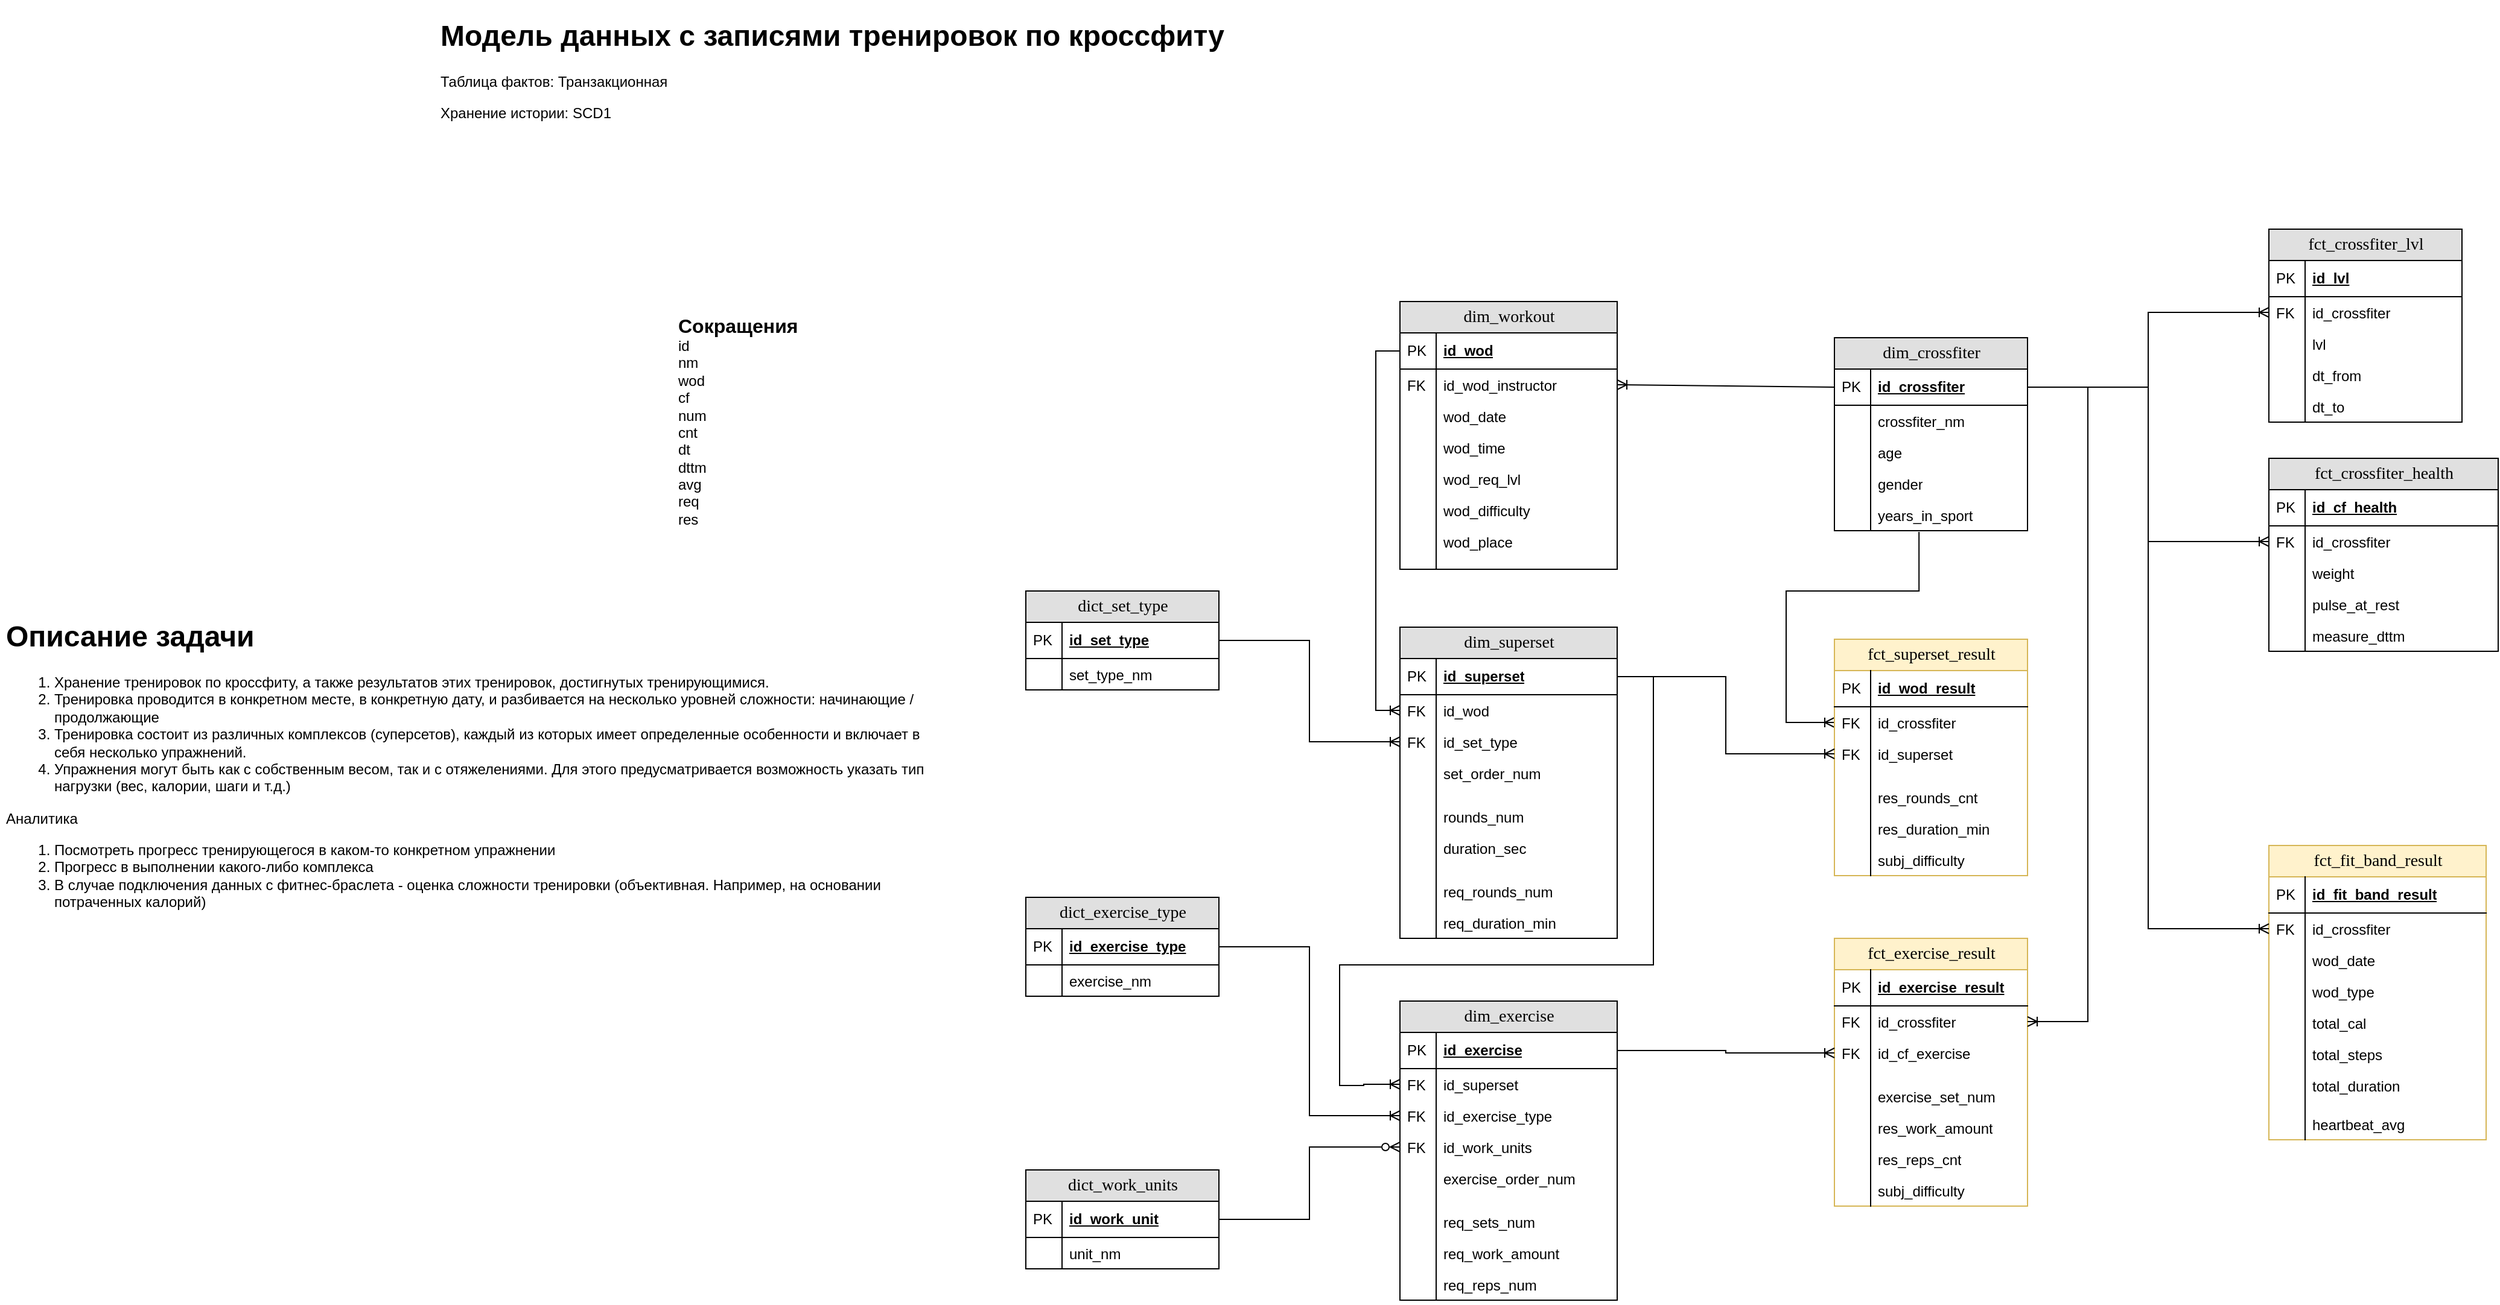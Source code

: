 <mxfile version="21.6.8" type="device" pages="3">
  <diagram name="dimensional_modeling" id="e56a1550-8fbb-45ad-956c-1786394a9013">
    <mxGraphModel dx="4758" dy="3307" grid="1" gridSize="10" guides="1" tooltips="1" connect="1" arrows="1" fold="1" page="1" pageScale="1" pageWidth="1100" pageHeight="850" background="none" math="0" shadow="0">
      <root>
        <mxCell id="0" />
        <mxCell id="1" parent="0" />
        <mxCell id="DXc49DsnQ16W54ht89QJ-8" value="fct_exercise_result" style="swimlane;html=1;fontStyle=0;childLayout=stackLayout;horizontal=1;startSize=26;fillColor=#fff2cc;horizontalStack=0;resizeParent=1;resizeLast=0;collapsible=1;marginBottom=0;swimlaneFillColor=#ffffff;align=center;rounded=0;shadow=0;comic=0;labelBackgroundColor=none;strokeWidth=1;fontFamily=Verdana;fontSize=14;strokeColor=#d6b656;" parent="1" vertex="1">
          <mxGeometry x="480" y="-132" width="160" height="222" as="geometry" />
        </mxCell>
        <mxCell id="DXc49DsnQ16W54ht89QJ-9" value="id_exercise_result" style="shape=partialRectangle;top=0;left=0;right=0;bottom=1;html=1;align=left;verticalAlign=middle;fillColor=none;spacingLeft=34;spacingRight=4;whiteSpace=wrap;overflow=hidden;rotatable=0;points=[[0,0.5],[1,0.5]];portConstraint=eastwest;dropTarget=0;fontStyle=5;" parent="DXc49DsnQ16W54ht89QJ-8" vertex="1">
          <mxGeometry y="26" width="160" height="30" as="geometry" />
        </mxCell>
        <mxCell id="DXc49DsnQ16W54ht89QJ-10" value="PK" style="shape=partialRectangle;top=0;left=0;bottom=0;html=1;fillColor=none;align=left;verticalAlign=middle;spacingLeft=4;spacingRight=4;whiteSpace=wrap;overflow=hidden;rotatable=0;points=[];portConstraint=eastwest;part=1;" parent="DXc49DsnQ16W54ht89QJ-9" vertex="1" connectable="0">
          <mxGeometry width="30" height="30" as="geometry" />
        </mxCell>
        <mxCell id="DXc49DsnQ16W54ht89QJ-11" value="id_crossfiter" style="shape=partialRectangle;top=0;left=0;right=0;bottom=0;html=1;align=left;verticalAlign=top;fillColor=none;spacingLeft=34;spacingRight=4;whiteSpace=wrap;overflow=hidden;rotatable=0;points=[[0,0.5],[1,0.5]];portConstraint=eastwest;dropTarget=0;" parent="DXc49DsnQ16W54ht89QJ-8" vertex="1">
          <mxGeometry y="56" width="160" height="26" as="geometry" />
        </mxCell>
        <mxCell id="DXc49DsnQ16W54ht89QJ-12" value="FK" style="shape=partialRectangle;top=0;left=0;bottom=0;html=1;fillColor=none;align=left;verticalAlign=top;spacingLeft=4;spacingRight=4;whiteSpace=wrap;overflow=hidden;rotatable=0;points=[];portConstraint=eastwest;part=1;" parent="DXc49DsnQ16W54ht89QJ-11" vertex="1" connectable="0">
          <mxGeometry width="30" height="26" as="geometry" />
        </mxCell>
        <mxCell id="DXc49DsnQ16W54ht89QJ-15" value="id_cf_exercise" style="shape=partialRectangle;top=0;left=0;right=0;bottom=0;html=1;align=left;verticalAlign=top;fillColor=none;spacingLeft=34;spacingRight=4;whiteSpace=wrap;overflow=hidden;rotatable=0;points=[[0,0.5],[1,0.5]];portConstraint=eastwest;dropTarget=0;" parent="DXc49DsnQ16W54ht89QJ-8" vertex="1">
          <mxGeometry y="82" width="160" height="26" as="geometry" />
        </mxCell>
        <mxCell id="DXc49DsnQ16W54ht89QJ-16" value="FK" style="shape=partialRectangle;top=0;left=0;bottom=0;html=1;fillColor=none;align=left;verticalAlign=top;spacingLeft=4;spacingRight=4;whiteSpace=wrap;overflow=hidden;rotatable=0;points=[];portConstraint=eastwest;part=1;" parent="DXc49DsnQ16W54ht89QJ-15" vertex="1" connectable="0">
          <mxGeometry width="30" height="26" as="geometry" />
        </mxCell>
        <mxCell id="DXc49DsnQ16W54ht89QJ-17" value="" style="shape=partialRectangle;top=0;left=0;right=0;bottom=0;html=1;align=left;verticalAlign=top;fillColor=none;spacingLeft=34;spacingRight=4;whiteSpace=wrap;overflow=hidden;rotatable=0;points=[[0,0.5],[1,0.5]];portConstraint=eastwest;dropTarget=0;" parent="DXc49DsnQ16W54ht89QJ-8" vertex="1">
          <mxGeometry y="108" width="160" height="10" as="geometry" />
        </mxCell>
        <mxCell id="DXc49DsnQ16W54ht89QJ-18" value="" style="shape=partialRectangle;top=0;left=0;bottom=0;html=1;fillColor=none;align=left;verticalAlign=top;spacingLeft=4;spacingRight=4;whiteSpace=wrap;overflow=hidden;rotatable=0;points=[];portConstraint=eastwest;part=1;" parent="DXc49DsnQ16W54ht89QJ-17" vertex="1" connectable="0">
          <mxGeometry width="30" height="10" as="geometry" />
        </mxCell>
        <mxCell id="DXc49DsnQ16W54ht89QJ-122" value="exercise_set_num" style="shape=partialRectangle;top=0;left=0;right=0;bottom=0;html=1;align=left;verticalAlign=top;fillColor=none;spacingLeft=34;spacingRight=4;whiteSpace=wrap;overflow=hidden;rotatable=0;points=[[0,0.5],[1,0.5]];portConstraint=eastwest;dropTarget=0;" parent="DXc49DsnQ16W54ht89QJ-8" vertex="1">
          <mxGeometry y="118" width="160" height="26" as="geometry" />
        </mxCell>
        <mxCell id="DXc49DsnQ16W54ht89QJ-123" value="" style="shape=partialRectangle;top=0;left=0;bottom=0;html=1;fillColor=none;align=left;verticalAlign=top;spacingLeft=4;spacingRight=4;whiteSpace=wrap;overflow=hidden;rotatable=0;points=[];portConstraint=eastwest;part=1;" parent="DXc49DsnQ16W54ht89QJ-122" vertex="1" connectable="0">
          <mxGeometry width="30" height="26" as="geometry" />
        </mxCell>
        <mxCell id="DXc49DsnQ16W54ht89QJ-126" value="res_work_amount" style="shape=partialRectangle;top=0;left=0;right=0;bottom=0;html=1;align=left;verticalAlign=top;fillColor=none;spacingLeft=34;spacingRight=4;whiteSpace=wrap;overflow=hidden;rotatable=0;points=[[0,0.5],[1,0.5]];portConstraint=eastwest;dropTarget=0;" parent="DXc49DsnQ16W54ht89QJ-8" vertex="1">
          <mxGeometry y="144" width="160" height="26" as="geometry" />
        </mxCell>
        <mxCell id="DXc49DsnQ16W54ht89QJ-127" value="" style="shape=partialRectangle;top=0;left=0;bottom=0;html=1;fillColor=none;align=left;verticalAlign=top;spacingLeft=4;spacingRight=4;whiteSpace=wrap;overflow=hidden;rotatable=0;points=[];portConstraint=eastwest;part=1;" parent="DXc49DsnQ16W54ht89QJ-126" vertex="1" connectable="0">
          <mxGeometry width="30" height="26" as="geometry" />
        </mxCell>
        <mxCell id="DXc49DsnQ16W54ht89QJ-124" value="res_reps_cnt" style="shape=partialRectangle;top=0;left=0;right=0;bottom=0;html=1;align=left;verticalAlign=top;fillColor=none;spacingLeft=34;spacingRight=4;whiteSpace=wrap;overflow=hidden;rotatable=0;points=[[0,0.5],[1,0.5]];portConstraint=eastwest;dropTarget=0;" parent="DXc49DsnQ16W54ht89QJ-8" vertex="1">
          <mxGeometry y="170" width="160" height="26" as="geometry" />
        </mxCell>
        <mxCell id="DXc49DsnQ16W54ht89QJ-125" value="" style="shape=partialRectangle;top=0;left=0;bottom=0;html=1;fillColor=none;align=left;verticalAlign=top;spacingLeft=4;spacingRight=4;whiteSpace=wrap;overflow=hidden;rotatable=0;points=[];portConstraint=eastwest;part=1;" parent="DXc49DsnQ16W54ht89QJ-124" vertex="1" connectable="0">
          <mxGeometry width="30" height="26" as="geometry" />
        </mxCell>
        <mxCell id="90MnfZ6fjxR-X2wuUPr8-3" value="subj_difficulty" style="shape=partialRectangle;top=0;left=0;right=0;bottom=0;html=1;align=left;verticalAlign=top;fillColor=none;spacingLeft=34;spacingRight=4;whiteSpace=wrap;overflow=hidden;rotatable=0;points=[[0,0.5],[1,0.5]];portConstraint=eastwest;dropTarget=0;" parent="DXc49DsnQ16W54ht89QJ-8" vertex="1">
          <mxGeometry y="196" width="160" height="26" as="geometry" />
        </mxCell>
        <mxCell id="90MnfZ6fjxR-X2wuUPr8-4" value="" style="shape=partialRectangle;top=0;left=0;bottom=0;html=1;fillColor=none;align=left;verticalAlign=top;spacingLeft=4;spacingRight=4;whiteSpace=wrap;overflow=hidden;rotatable=0;points=[];portConstraint=eastwest;part=1;" parent="90MnfZ6fjxR-X2wuUPr8-3" vertex="1" connectable="0">
          <mxGeometry width="30" height="26" as="geometry" />
        </mxCell>
        <mxCell id="DXc49DsnQ16W54ht89QJ-19" value="&lt;h1&gt;Модель данных с записями тренировок по кроссфиту&amp;nbsp;&lt;/h1&gt;&lt;p&gt;Таблица фактов: Транзакционная&lt;/p&gt;&lt;p&gt;Хранение истории: SCD1&lt;/p&gt;" style="text;html=1;strokeColor=none;fillColor=none;spacing=5;spacingTop=-20;whiteSpace=wrap;overflow=hidden;rounded=0;" parent="1" vertex="1">
          <mxGeometry x="-680" y="-900" width="700" height="120" as="geometry" />
        </mxCell>
        <mxCell id="DXc49DsnQ16W54ht89QJ-20" value="dict_exercise_type" style="swimlane;html=1;fontStyle=0;childLayout=stackLayout;horizontal=1;startSize=26;fillColor=#e0e0e0;horizontalStack=0;resizeParent=1;resizeLast=0;collapsible=1;marginBottom=0;swimlaneFillColor=#ffffff;align=center;rounded=0;shadow=0;comic=0;labelBackgroundColor=none;strokeWidth=1;fontFamily=Verdana;fontSize=14" parent="1" vertex="1">
          <mxGeometry x="-190" y="-166" width="160" height="82" as="geometry" />
        </mxCell>
        <mxCell id="DXc49DsnQ16W54ht89QJ-21" value="id_exercise_type" style="shape=partialRectangle;top=0;left=0;right=0;bottom=1;html=1;align=left;verticalAlign=middle;fillColor=none;spacingLeft=34;spacingRight=4;whiteSpace=wrap;overflow=hidden;rotatable=0;points=[[0,0.5],[1,0.5]];portConstraint=eastwest;dropTarget=0;fontStyle=5;" parent="DXc49DsnQ16W54ht89QJ-20" vertex="1">
          <mxGeometry y="26" width="160" height="30" as="geometry" />
        </mxCell>
        <mxCell id="DXc49DsnQ16W54ht89QJ-22" value="PK" style="shape=partialRectangle;top=0;left=0;bottom=0;html=1;fillColor=none;align=left;verticalAlign=middle;spacingLeft=4;spacingRight=4;whiteSpace=wrap;overflow=hidden;rotatable=0;points=[];portConstraint=eastwest;part=1;" parent="DXc49DsnQ16W54ht89QJ-21" vertex="1" connectable="0">
          <mxGeometry width="30" height="30" as="geometry" />
        </mxCell>
        <mxCell id="DXc49DsnQ16W54ht89QJ-23" value="exercise_nm" style="shape=partialRectangle;top=0;left=0;right=0;bottom=0;html=1;align=left;verticalAlign=top;fillColor=none;spacingLeft=34;spacingRight=4;whiteSpace=wrap;overflow=hidden;rotatable=0;points=[[0,0.5],[1,0.5]];portConstraint=eastwest;dropTarget=0;" parent="DXc49DsnQ16W54ht89QJ-20" vertex="1">
          <mxGeometry y="56" width="160" height="26" as="geometry" />
        </mxCell>
        <mxCell id="DXc49DsnQ16W54ht89QJ-24" value="" style="shape=partialRectangle;top=0;left=0;bottom=0;html=1;fillColor=none;align=left;verticalAlign=top;spacingLeft=4;spacingRight=4;whiteSpace=wrap;overflow=hidden;rotatable=0;points=[];portConstraint=eastwest;part=1;" parent="DXc49DsnQ16W54ht89QJ-23" vertex="1" connectable="0">
          <mxGeometry width="30" height="26" as="geometry" />
        </mxCell>
        <mxCell id="DXc49DsnQ16W54ht89QJ-31" value="dim_crossfiter" style="swimlane;html=1;fontStyle=0;childLayout=stackLayout;horizontal=1;startSize=26;fillColor=#e0e0e0;horizontalStack=0;resizeParent=1;resizeLast=0;collapsible=1;marginBottom=0;swimlaneFillColor=#ffffff;align=center;rounded=0;shadow=0;comic=0;labelBackgroundColor=none;strokeWidth=1;fontFamily=Verdana;fontSize=14" parent="1" vertex="1">
          <mxGeometry x="480" y="-630" width="160" height="160" as="geometry" />
        </mxCell>
        <mxCell id="DXc49DsnQ16W54ht89QJ-32" value="id_crossfiter" style="shape=partialRectangle;top=0;left=0;right=0;bottom=1;html=1;align=left;verticalAlign=middle;fillColor=none;spacingLeft=34;spacingRight=4;whiteSpace=wrap;overflow=hidden;rotatable=0;points=[[0,0.5],[1,0.5]];portConstraint=eastwest;dropTarget=0;fontStyle=5;" parent="DXc49DsnQ16W54ht89QJ-31" vertex="1">
          <mxGeometry y="26" width="160" height="30" as="geometry" />
        </mxCell>
        <mxCell id="DXc49DsnQ16W54ht89QJ-33" value="PK" style="shape=partialRectangle;top=0;left=0;bottom=0;html=1;fillColor=none;align=left;verticalAlign=middle;spacingLeft=4;spacingRight=4;whiteSpace=wrap;overflow=hidden;rotatable=0;points=[];portConstraint=eastwest;part=1;" parent="DXc49DsnQ16W54ht89QJ-32" vertex="1" connectable="0">
          <mxGeometry width="30" height="30" as="geometry" />
        </mxCell>
        <mxCell id="DXc49DsnQ16W54ht89QJ-34" value="crossfiter_nm" style="shape=partialRectangle;top=0;left=0;right=0;bottom=0;html=1;align=left;verticalAlign=top;fillColor=none;spacingLeft=34;spacingRight=4;whiteSpace=wrap;overflow=hidden;rotatable=0;points=[[0,0.5],[1,0.5]];portConstraint=eastwest;dropTarget=0;" parent="DXc49DsnQ16W54ht89QJ-31" vertex="1">
          <mxGeometry y="56" width="160" height="26" as="geometry" />
        </mxCell>
        <mxCell id="DXc49DsnQ16W54ht89QJ-35" value="" style="shape=partialRectangle;top=0;left=0;bottom=0;html=1;fillColor=none;align=left;verticalAlign=top;spacingLeft=4;spacingRight=4;whiteSpace=wrap;overflow=hidden;rotatable=0;points=[];portConstraint=eastwest;part=1;" parent="DXc49DsnQ16W54ht89QJ-34" vertex="1" connectable="0">
          <mxGeometry width="30" height="26" as="geometry" />
        </mxCell>
        <mxCell id="DXc49DsnQ16W54ht89QJ-36" value="age" style="shape=partialRectangle;top=0;left=0;right=0;bottom=0;html=1;align=left;verticalAlign=top;fillColor=none;spacingLeft=34;spacingRight=4;whiteSpace=wrap;overflow=hidden;rotatable=0;points=[[0,0.5],[1,0.5]];portConstraint=eastwest;dropTarget=0;" parent="DXc49DsnQ16W54ht89QJ-31" vertex="1">
          <mxGeometry y="82" width="160" height="26" as="geometry" />
        </mxCell>
        <mxCell id="DXc49DsnQ16W54ht89QJ-37" value="" style="shape=partialRectangle;top=0;left=0;bottom=0;html=1;fillColor=none;align=left;verticalAlign=top;spacingLeft=4;spacingRight=4;whiteSpace=wrap;overflow=hidden;rotatable=0;points=[];portConstraint=eastwest;part=1;" parent="DXc49DsnQ16W54ht89QJ-36" vertex="1" connectable="0">
          <mxGeometry width="30" height="26" as="geometry" />
        </mxCell>
        <mxCell id="DXc49DsnQ16W54ht89QJ-38" value="gender" style="shape=partialRectangle;top=0;left=0;right=0;bottom=0;html=1;align=left;verticalAlign=top;fillColor=none;spacingLeft=34;spacingRight=4;whiteSpace=wrap;overflow=hidden;rotatable=0;points=[[0,0.5],[1,0.5]];portConstraint=eastwest;dropTarget=0;" parent="DXc49DsnQ16W54ht89QJ-31" vertex="1">
          <mxGeometry y="108" width="160" height="26" as="geometry" />
        </mxCell>
        <mxCell id="DXc49DsnQ16W54ht89QJ-39" value="" style="shape=partialRectangle;top=0;left=0;bottom=0;html=1;fillColor=none;align=left;verticalAlign=top;spacingLeft=4;spacingRight=4;whiteSpace=wrap;overflow=hidden;rotatable=0;points=[];portConstraint=eastwest;part=1;" parent="DXc49DsnQ16W54ht89QJ-38" vertex="1" connectable="0">
          <mxGeometry width="30" height="26" as="geometry" />
        </mxCell>
        <mxCell id="DXc49DsnQ16W54ht89QJ-42" value="years_in_sport" style="shape=partialRectangle;top=0;left=0;right=0;bottom=0;html=1;align=left;verticalAlign=top;fillColor=none;spacingLeft=34;spacingRight=4;whiteSpace=wrap;overflow=hidden;rotatable=0;points=[[0,0.5],[1,0.5]];portConstraint=eastwest;dropTarget=0;" parent="DXc49DsnQ16W54ht89QJ-31" vertex="1">
          <mxGeometry y="134" width="160" height="26" as="geometry" />
        </mxCell>
        <mxCell id="DXc49DsnQ16W54ht89QJ-43" value="" style="shape=partialRectangle;top=0;left=0;bottom=0;html=1;fillColor=none;align=left;verticalAlign=top;spacingLeft=4;spacingRight=4;whiteSpace=wrap;overflow=hidden;rotatable=0;points=[];portConstraint=eastwest;part=1;" parent="DXc49DsnQ16W54ht89QJ-42" vertex="1" connectable="0">
          <mxGeometry width="30" height="26" as="geometry" />
        </mxCell>
        <mxCell id="DXc49DsnQ16W54ht89QJ-48" value="dict_set_type" style="swimlane;html=1;fontStyle=0;childLayout=stackLayout;horizontal=1;startSize=26;fillColor=#e0e0e0;horizontalStack=0;resizeParent=1;resizeLast=0;collapsible=1;marginBottom=0;swimlaneFillColor=#ffffff;align=center;rounded=0;shadow=0;comic=0;labelBackgroundColor=none;strokeWidth=1;fontFamily=Verdana;fontSize=14" parent="1" vertex="1">
          <mxGeometry x="-190" y="-420" width="160" height="82" as="geometry" />
        </mxCell>
        <mxCell id="DXc49DsnQ16W54ht89QJ-49" value="id_set_type" style="shape=partialRectangle;top=0;left=0;right=0;bottom=1;html=1;align=left;verticalAlign=middle;fillColor=none;spacingLeft=34;spacingRight=4;whiteSpace=wrap;overflow=hidden;rotatable=0;points=[[0,0.5],[1,0.5]];portConstraint=eastwest;dropTarget=0;fontStyle=5;" parent="DXc49DsnQ16W54ht89QJ-48" vertex="1">
          <mxGeometry y="26" width="160" height="30" as="geometry" />
        </mxCell>
        <mxCell id="DXc49DsnQ16W54ht89QJ-50" value="PK" style="shape=partialRectangle;top=0;left=0;bottom=0;html=1;fillColor=none;align=left;verticalAlign=middle;spacingLeft=4;spacingRight=4;whiteSpace=wrap;overflow=hidden;rotatable=0;points=[];portConstraint=eastwest;part=1;" parent="DXc49DsnQ16W54ht89QJ-49" vertex="1" connectable="0">
          <mxGeometry width="30" height="30" as="geometry" />
        </mxCell>
        <mxCell id="DXc49DsnQ16W54ht89QJ-51" value="set_type_nm" style="shape=partialRectangle;top=0;left=0;right=0;bottom=0;html=1;align=left;verticalAlign=top;fillColor=none;spacingLeft=34;spacingRight=4;whiteSpace=wrap;overflow=hidden;rotatable=0;points=[[0,0.5],[1,0.5]];portConstraint=eastwest;dropTarget=0;" parent="DXc49DsnQ16W54ht89QJ-48" vertex="1">
          <mxGeometry y="56" width="160" height="26" as="geometry" />
        </mxCell>
        <mxCell id="DXc49DsnQ16W54ht89QJ-52" value="" style="shape=partialRectangle;top=0;left=0;bottom=0;html=1;fillColor=none;align=left;verticalAlign=top;spacingLeft=4;spacingRight=4;whiteSpace=wrap;overflow=hidden;rotatable=0;points=[];portConstraint=eastwest;part=1;" parent="DXc49DsnQ16W54ht89QJ-51" vertex="1" connectable="0">
          <mxGeometry width="30" height="26" as="geometry" />
        </mxCell>
        <mxCell id="DXc49DsnQ16W54ht89QJ-70" style="edgeStyle=orthogonalEdgeStyle;rounded=0;orthogonalLoop=1;jettySize=auto;html=1;exitX=0;exitY=0.5;exitDx=0;exitDy=0;startArrow=ERoneToMany;startFill=0;endArrow=none;endFill=0;jumpStyle=arc;entryX=0.438;entryY=1.038;entryDx=0;entryDy=0;entryPerimeter=0;" parent="1" source="S-AYy4F7Nv-Mx2UUhiui-9" target="DXc49DsnQ16W54ht89QJ-42" edge="1">
          <mxGeometry relative="1" as="geometry">
            <Array as="points">
              <mxPoint x="440" y="-311" />
              <mxPoint x="440" y="-420" />
              <mxPoint x="550" y="-420" />
            </Array>
            <mxPoint x="550" y="-420" as="targetPoint" />
          </mxGeometry>
        </mxCell>
        <mxCell id="DXc49DsnQ16W54ht89QJ-71" value="dim_exercise" style="swimlane;html=1;fontStyle=0;childLayout=stackLayout;horizontal=1;startSize=26;fillColor=#e0e0e0;horizontalStack=0;resizeParent=1;resizeLast=0;collapsible=1;marginBottom=0;swimlaneFillColor=#ffffff;align=center;rounded=0;shadow=0;comic=0;labelBackgroundColor=none;strokeWidth=1;fontFamily=Verdana;fontSize=14" parent="1" vertex="1">
          <mxGeometry x="120" y="-80" width="180" height="248" as="geometry" />
        </mxCell>
        <mxCell id="DXc49DsnQ16W54ht89QJ-72" value="id_exercise" style="shape=partialRectangle;top=0;left=0;right=0;bottom=1;html=1;align=left;verticalAlign=middle;fillColor=none;spacingLeft=34;spacingRight=4;whiteSpace=wrap;overflow=hidden;rotatable=0;points=[[0,0.5],[1,0.5]];portConstraint=eastwest;dropTarget=0;fontStyle=5;" parent="DXc49DsnQ16W54ht89QJ-71" vertex="1">
          <mxGeometry y="26" width="180" height="30" as="geometry" />
        </mxCell>
        <mxCell id="DXc49DsnQ16W54ht89QJ-73" value="PK" style="shape=partialRectangle;top=0;left=0;bottom=0;html=1;fillColor=none;align=left;verticalAlign=middle;spacingLeft=4;spacingRight=4;whiteSpace=wrap;overflow=hidden;rotatable=0;points=[];portConstraint=eastwest;part=1;" parent="DXc49DsnQ16W54ht89QJ-72" vertex="1" connectable="0">
          <mxGeometry width="30" height="30" as="geometry" />
        </mxCell>
        <mxCell id="DXc49DsnQ16W54ht89QJ-74" value="id_superset" style="shape=partialRectangle;top=0;left=0;right=0;bottom=0;html=1;align=left;verticalAlign=top;fillColor=none;spacingLeft=34;spacingRight=4;whiteSpace=wrap;overflow=hidden;rotatable=0;points=[[0,0.5],[1,0.5]];portConstraint=eastwest;dropTarget=0;" parent="DXc49DsnQ16W54ht89QJ-71" vertex="1">
          <mxGeometry y="56" width="180" height="26" as="geometry" />
        </mxCell>
        <mxCell id="DXc49DsnQ16W54ht89QJ-75" value="FK" style="shape=partialRectangle;top=0;left=0;bottom=0;html=1;fillColor=none;align=left;verticalAlign=top;spacingLeft=4;spacingRight=4;whiteSpace=wrap;overflow=hidden;rotatable=0;points=[];portConstraint=eastwest;part=1;" parent="DXc49DsnQ16W54ht89QJ-74" vertex="1" connectable="0">
          <mxGeometry width="30" height="26" as="geometry" />
        </mxCell>
        <mxCell id="DXc49DsnQ16W54ht89QJ-76" value="id_exercise_type" style="shape=partialRectangle;top=0;left=0;right=0;bottom=0;html=1;align=left;verticalAlign=top;fillColor=none;spacingLeft=34;spacingRight=4;whiteSpace=wrap;overflow=hidden;rotatable=0;points=[[0,0.5],[1,0.5]];portConstraint=eastwest;dropTarget=0;" parent="DXc49DsnQ16W54ht89QJ-71" vertex="1">
          <mxGeometry y="82" width="180" height="26" as="geometry" />
        </mxCell>
        <mxCell id="DXc49DsnQ16W54ht89QJ-77" value="FK" style="shape=partialRectangle;top=0;left=0;bottom=0;html=1;fillColor=none;align=left;verticalAlign=top;spacingLeft=4;spacingRight=4;whiteSpace=wrap;overflow=hidden;rotatable=0;points=[];portConstraint=eastwest;part=1;" parent="DXc49DsnQ16W54ht89QJ-76" vertex="1" connectable="0">
          <mxGeometry width="30" height="26" as="geometry" />
        </mxCell>
        <mxCell id="DXc49DsnQ16W54ht89QJ-152" value="id_work_units" style="shape=partialRectangle;top=0;left=0;right=0;bottom=0;html=1;align=left;verticalAlign=top;fillColor=none;spacingLeft=34;spacingRight=4;whiteSpace=wrap;overflow=hidden;rotatable=0;points=[[0,0.5],[1,0.5]];portConstraint=eastwest;dropTarget=0;" parent="DXc49DsnQ16W54ht89QJ-71" vertex="1">
          <mxGeometry y="108" width="180" height="26" as="geometry" />
        </mxCell>
        <mxCell id="DXc49DsnQ16W54ht89QJ-153" value="FK" style="shape=partialRectangle;top=0;left=0;bottom=0;html=1;fillColor=none;align=left;verticalAlign=top;spacingLeft=4;spacingRight=4;whiteSpace=wrap;overflow=hidden;rotatable=0;points=[];portConstraint=eastwest;part=1;" parent="DXc49DsnQ16W54ht89QJ-152" vertex="1" connectable="0">
          <mxGeometry width="30" height="26" as="geometry" />
        </mxCell>
        <mxCell id="DXc49DsnQ16W54ht89QJ-161" value="exercise_order_num" style="shape=partialRectangle;top=0;left=0;right=0;bottom=0;html=1;align=left;verticalAlign=top;fillColor=none;spacingLeft=34;spacingRight=4;whiteSpace=wrap;overflow=hidden;rotatable=0;points=[[0,0.5],[1,0.5]];portConstraint=eastwest;dropTarget=0;" parent="DXc49DsnQ16W54ht89QJ-71" vertex="1">
          <mxGeometry y="134" width="180" height="26" as="geometry" />
        </mxCell>
        <mxCell id="DXc49DsnQ16W54ht89QJ-162" value="" style="shape=partialRectangle;top=0;left=0;bottom=0;html=1;fillColor=none;align=left;verticalAlign=top;spacingLeft=4;spacingRight=4;whiteSpace=wrap;overflow=hidden;rotatable=0;points=[];portConstraint=eastwest;part=1;" parent="DXc49DsnQ16W54ht89QJ-161" vertex="1" connectable="0">
          <mxGeometry width="30" height="26" as="geometry" />
        </mxCell>
        <mxCell id="DXc49DsnQ16W54ht89QJ-80" value="" style="shape=partialRectangle;top=0;left=0;right=0;bottom=0;html=1;align=left;verticalAlign=top;fillColor=none;spacingLeft=34;spacingRight=4;whiteSpace=wrap;overflow=hidden;rotatable=0;points=[[0,0.5],[1,0.5]];portConstraint=eastwest;dropTarget=0;" parent="DXc49DsnQ16W54ht89QJ-71" vertex="1">
          <mxGeometry y="160" width="180" height="10" as="geometry" />
        </mxCell>
        <mxCell id="DXc49DsnQ16W54ht89QJ-81" value="" style="shape=partialRectangle;top=0;left=0;bottom=0;html=1;fillColor=none;align=left;verticalAlign=top;spacingLeft=4;spacingRight=4;whiteSpace=wrap;overflow=hidden;rotatable=0;points=[];portConstraint=eastwest;part=1;" parent="DXc49DsnQ16W54ht89QJ-80" vertex="1" connectable="0">
          <mxGeometry width="30" height="10" as="geometry" />
        </mxCell>
        <mxCell id="DXc49DsnQ16W54ht89QJ-146" value="req_sets_num" style="shape=partialRectangle;top=0;left=0;right=0;bottom=0;html=1;align=left;verticalAlign=top;fillColor=none;spacingLeft=34;spacingRight=4;whiteSpace=wrap;overflow=hidden;rotatable=0;points=[[0,0.5],[1,0.5]];portConstraint=eastwest;dropTarget=0;" parent="DXc49DsnQ16W54ht89QJ-71" vertex="1">
          <mxGeometry y="170" width="180" height="26" as="geometry" />
        </mxCell>
        <mxCell id="DXc49DsnQ16W54ht89QJ-147" value="" style="shape=partialRectangle;top=0;left=0;bottom=0;html=1;fillColor=none;align=left;verticalAlign=top;spacingLeft=4;spacingRight=4;whiteSpace=wrap;overflow=hidden;rotatable=0;points=[];portConstraint=eastwest;part=1;" parent="DXc49DsnQ16W54ht89QJ-146" vertex="1" connectable="0">
          <mxGeometry width="30" height="26" as="geometry" />
        </mxCell>
        <mxCell id="DXc49DsnQ16W54ht89QJ-150" value="req_work_amount" style="shape=partialRectangle;top=0;left=0;right=0;bottom=0;html=1;align=left;verticalAlign=top;fillColor=none;spacingLeft=34;spacingRight=4;whiteSpace=wrap;overflow=hidden;rotatable=0;points=[[0,0.5],[1,0.5]];portConstraint=eastwest;dropTarget=0;" parent="DXc49DsnQ16W54ht89QJ-71" vertex="1">
          <mxGeometry y="196" width="180" height="26" as="geometry" />
        </mxCell>
        <mxCell id="DXc49DsnQ16W54ht89QJ-151" value="" style="shape=partialRectangle;top=0;left=0;bottom=0;html=1;fillColor=none;align=left;verticalAlign=top;spacingLeft=4;spacingRight=4;whiteSpace=wrap;overflow=hidden;rotatable=0;points=[];portConstraint=eastwest;part=1;" parent="DXc49DsnQ16W54ht89QJ-150" vertex="1" connectable="0">
          <mxGeometry width="30" height="26" as="geometry" />
        </mxCell>
        <mxCell id="DXc49DsnQ16W54ht89QJ-148" value="req_reps_num" style="shape=partialRectangle;top=0;left=0;right=0;bottom=0;html=1;align=left;verticalAlign=top;fillColor=none;spacingLeft=34;spacingRight=4;whiteSpace=wrap;overflow=hidden;rotatable=0;points=[[0,0.5],[1,0.5]];portConstraint=eastwest;dropTarget=0;" parent="DXc49DsnQ16W54ht89QJ-71" vertex="1">
          <mxGeometry y="222" width="180" height="26" as="geometry" />
        </mxCell>
        <mxCell id="DXc49DsnQ16W54ht89QJ-149" value="" style="shape=partialRectangle;top=0;left=0;bottom=0;html=1;fillColor=none;align=left;verticalAlign=top;spacingLeft=4;spacingRight=4;whiteSpace=wrap;overflow=hidden;rotatable=0;points=[];portConstraint=eastwest;part=1;" parent="DXc49DsnQ16W54ht89QJ-148" vertex="1" connectable="0">
          <mxGeometry width="30" height="26" as="geometry" />
        </mxCell>
        <mxCell id="DXc49DsnQ16W54ht89QJ-82" value="dim_superset" style="swimlane;html=1;fontStyle=0;childLayout=stackLayout;horizontal=1;startSize=26;fillColor=#e0e0e0;horizontalStack=0;resizeParent=1;resizeLast=0;collapsible=1;marginBottom=0;swimlaneFillColor=#ffffff;align=center;rounded=0;shadow=0;comic=0;labelBackgroundColor=none;strokeWidth=1;fontFamily=Verdana;fontSize=14" parent="1" vertex="1">
          <mxGeometry x="120" y="-390" width="180" height="258" as="geometry" />
        </mxCell>
        <mxCell id="DXc49DsnQ16W54ht89QJ-83" value="id_superset" style="shape=partialRectangle;top=0;left=0;right=0;bottom=1;html=1;align=left;verticalAlign=middle;fillColor=none;spacingLeft=34;spacingRight=4;whiteSpace=wrap;overflow=hidden;rotatable=0;points=[[0,0.5],[1,0.5]];portConstraint=eastwest;dropTarget=0;fontStyle=5;" parent="DXc49DsnQ16W54ht89QJ-82" vertex="1">
          <mxGeometry y="26" width="180" height="30" as="geometry" />
        </mxCell>
        <mxCell id="DXc49DsnQ16W54ht89QJ-84" value="PK" style="shape=partialRectangle;top=0;left=0;bottom=0;html=1;fillColor=none;align=left;verticalAlign=middle;spacingLeft=4;spacingRight=4;whiteSpace=wrap;overflow=hidden;rotatable=0;points=[];portConstraint=eastwest;part=1;" parent="DXc49DsnQ16W54ht89QJ-83" vertex="1" connectable="0">
          <mxGeometry width="30" height="30" as="geometry" />
        </mxCell>
        <mxCell id="DXc49DsnQ16W54ht89QJ-85" value="id_wod" style="shape=partialRectangle;top=0;left=0;right=0;bottom=0;html=1;align=left;verticalAlign=top;fillColor=none;spacingLeft=34;spacingRight=4;whiteSpace=wrap;overflow=hidden;rotatable=0;points=[[0,0.5],[1,0.5]];portConstraint=eastwest;dropTarget=0;" parent="DXc49DsnQ16W54ht89QJ-82" vertex="1">
          <mxGeometry y="56" width="180" height="26" as="geometry" />
        </mxCell>
        <mxCell id="DXc49DsnQ16W54ht89QJ-86" value="FK" style="shape=partialRectangle;top=0;left=0;bottom=0;html=1;fillColor=none;align=left;verticalAlign=top;spacingLeft=4;spacingRight=4;whiteSpace=wrap;overflow=hidden;rotatable=0;points=[];portConstraint=eastwest;part=1;" parent="DXc49DsnQ16W54ht89QJ-85" vertex="1" connectable="0">
          <mxGeometry width="30" height="26" as="geometry" />
        </mxCell>
        <mxCell id="DXc49DsnQ16W54ht89QJ-157" value="id_set_type" style="shape=partialRectangle;top=0;left=0;right=0;bottom=0;html=1;align=left;verticalAlign=top;fillColor=none;spacingLeft=34;spacingRight=4;whiteSpace=wrap;overflow=hidden;rotatable=0;points=[[0,0.5],[1,0.5]];portConstraint=eastwest;dropTarget=0;" parent="DXc49DsnQ16W54ht89QJ-82" vertex="1">
          <mxGeometry y="82" width="180" height="26" as="geometry" />
        </mxCell>
        <mxCell id="DXc49DsnQ16W54ht89QJ-158" value="FK" style="shape=partialRectangle;top=0;left=0;bottom=0;html=1;fillColor=none;align=left;verticalAlign=top;spacingLeft=4;spacingRight=4;whiteSpace=wrap;overflow=hidden;rotatable=0;points=[];portConstraint=eastwest;part=1;" parent="DXc49DsnQ16W54ht89QJ-157" vertex="1" connectable="0">
          <mxGeometry width="30" height="26" as="geometry" />
        </mxCell>
        <mxCell id="DXc49DsnQ16W54ht89QJ-163" value="set_order_num" style="shape=partialRectangle;top=0;left=0;right=0;bottom=0;html=1;align=left;verticalAlign=top;fillColor=none;spacingLeft=34;spacingRight=4;whiteSpace=wrap;overflow=hidden;rotatable=0;points=[[0,0.5],[1,0.5]];portConstraint=eastwest;dropTarget=0;" parent="DXc49DsnQ16W54ht89QJ-82" vertex="1">
          <mxGeometry y="108" width="180" height="26" as="geometry" />
        </mxCell>
        <mxCell id="DXc49DsnQ16W54ht89QJ-164" value="" style="shape=partialRectangle;top=0;left=0;bottom=0;html=1;fillColor=none;align=left;verticalAlign=top;spacingLeft=4;spacingRight=4;whiteSpace=wrap;overflow=hidden;rotatable=0;points=[];portConstraint=eastwest;part=1;" parent="DXc49DsnQ16W54ht89QJ-163" vertex="1" connectable="0">
          <mxGeometry width="30" height="26" as="geometry" />
        </mxCell>
        <mxCell id="DXc49DsnQ16W54ht89QJ-91" value="" style="shape=partialRectangle;top=0;left=0;right=0;bottom=0;html=1;align=left;verticalAlign=top;fillColor=none;spacingLeft=34;spacingRight=4;whiteSpace=wrap;overflow=hidden;rotatable=0;points=[[0,0.5],[1,0.5]];portConstraint=eastwest;dropTarget=0;" parent="DXc49DsnQ16W54ht89QJ-82" vertex="1">
          <mxGeometry y="134" width="180" height="10" as="geometry" />
        </mxCell>
        <mxCell id="DXc49DsnQ16W54ht89QJ-92" value="" style="shape=partialRectangle;top=0;left=0;bottom=0;html=1;fillColor=none;align=left;verticalAlign=top;spacingLeft=4;spacingRight=4;whiteSpace=wrap;overflow=hidden;rotatable=0;points=[];portConstraint=eastwest;part=1;" parent="DXc49DsnQ16W54ht89QJ-91" vertex="1" connectable="0">
          <mxGeometry width="30" height="10" as="geometry" />
        </mxCell>
        <mxCell id="DXc49DsnQ16W54ht89QJ-87" value="rounds_num" style="shape=partialRectangle;top=0;left=0;right=0;bottom=0;html=1;align=left;verticalAlign=top;fillColor=none;spacingLeft=34;spacingRight=4;whiteSpace=wrap;overflow=hidden;rotatable=0;points=[[0,0.5],[1,0.5]];portConstraint=eastwest;dropTarget=0;" parent="DXc49DsnQ16W54ht89QJ-82" vertex="1">
          <mxGeometry y="144" width="180" height="26" as="geometry" />
        </mxCell>
        <mxCell id="DXc49DsnQ16W54ht89QJ-88" value="" style="shape=partialRectangle;top=0;left=0;bottom=0;html=1;fillColor=none;align=left;verticalAlign=top;spacingLeft=4;spacingRight=4;whiteSpace=wrap;overflow=hidden;rotatable=0;points=[];portConstraint=eastwest;part=1;" parent="DXc49DsnQ16W54ht89QJ-87" vertex="1" connectable="0">
          <mxGeometry width="30" height="26" as="geometry" />
        </mxCell>
        <mxCell id="DXc49DsnQ16W54ht89QJ-89" value="duration_sec" style="shape=partialRectangle;top=0;left=0;right=0;bottom=0;html=1;align=left;verticalAlign=top;fillColor=none;spacingLeft=34;spacingRight=4;whiteSpace=wrap;overflow=hidden;rotatable=0;points=[[0,0.5],[1,0.5]];portConstraint=eastwest;dropTarget=0;" parent="DXc49DsnQ16W54ht89QJ-82" vertex="1">
          <mxGeometry y="170" width="180" height="26" as="geometry" />
        </mxCell>
        <mxCell id="DXc49DsnQ16W54ht89QJ-90" value="" style="shape=partialRectangle;top=0;left=0;bottom=0;html=1;fillColor=none;align=left;verticalAlign=top;spacingLeft=4;spacingRight=4;whiteSpace=wrap;overflow=hidden;rotatable=0;points=[];portConstraint=eastwest;part=1;" parent="DXc49DsnQ16W54ht89QJ-89" vertex="1" connectable="0">
          <mxGeometry width="30" height="26" as="geometry" />
        </mxCell>
        <mxCell id="DXc49DsnQ16W54ht89QJ-172" value="" style="shape=partialRectangle;top=0;left=0;right=0;bottom=0;html=1;align=left;verticalAlign=top;fillColor=none;spacingLeft=34;spacingRight=4;whiteSpace=wrap;overflow=hidden;rotatable=0;points=[[0,0.5],[1,0.5]];portConstraint=eastwest;dropTarget=0;" parent="DXc49DsnQ16W54ht89QJ-82" vertex="1">
          <mxGeometry y="196" width="180" height="10" as="geometry" />
        </mxCell>
        <mxCell id="DXc49DsnQ16W54ht89QJ-173" value="" style="shape=partialRectangle;top=0;left=0;bottom=0;html=1;fillColor=none;align=left;verticalAlign=top;spacingLeft=4;spacingRight=4;whiteSpace=wrap;overflow=hidden;rotatable=0;points=[];portConstraint=eastwest;part=1;" parent="DXc49DsnQ16W54ht89QJ-172" vertex="1" connectable="0">
          <mxGeometry width="30" height="10" as="geometry" />
        </mxCell>
        <mxCell id="DXc49DsnQ16W54ht89QJ-174" value="req_rounds_num" style="shape=partialRectangle;top=0;left=0;right=0;bottom=0;html=1;align=left;verticalAlign=top;fillColor=none;spacingLeft=34;spacingRight=4;whiteSpace=wrap;overflow=hidden;rotatable=0;points=[[0,0.5],[1,0.5]];portConstraint=eastwest;dropTarget=0;" parent="DXc49DsnQ16W54ht89QJ-82" vertex="1">
          <mxGeometry y="206" width="180" height="26" as="geometry" />
        </mxCell>
        <mxCell id="DXc49DsnQ16W54ht89QJ-175" value="" style="shape=partialRectangle;top=0;left=0;bottom=0;html=1;fillColor=none;align=left;verticalAlign=top;spacingLeft=4;spacingRight=4;whiteSpace=wrap;overflow=hidden;rotatable=0;points=[];portConstraint=eastwest;part=1;" parent="DXc49DsnQ16W54ht89QJ-174" vertex="1" connectable="0">
          <mxGeometry width="30" height="26" as="geometry" />
        </mxCell>
        <mxCell id="DXc49DsnQ16W54ht89QJ-176" value="req_duration_min" style="shape=partialRectangle;top=0;left=0;right=0;bottom=0;html=1;align=left;verticalAlign=top;fillColor=none;spacingLeft=34;spacingRight=4;whiteSpace=wrap;overflow=hidden;rotatable=0;points=[[0,0.5],[1,0.5]];portConstraint=eastwest;dropTarget=0;" parent="DXc49DsnQ16W54ht89QJ-82" vertex="1">
          <mxGeometry y="232" width="180" height="26" as="geometry" />
        </mxCell>
        <mxCell id="DXc49DsnQ16W54ht89QJ-177" value="" style="shape=partialRectangle;top=0;left=0;bottom=0;html=1;fillColor=none;align=left;verticalAlign=top;spacingLeft=4;spacingRight=4;whiteSpace=wrap;overflow=hidden;rotatable=0;points=[];portConstraint=eastwest;part=1;" parent="DXc49DsnQ16W54ht89QJ-176" vertex="1" connectable="0">
          <mxGeometry width="30" height="26" as="geometry" />
        </mxCell>
        <mxCell id="DXc49DsnQ16W54ht89QJ-93" value="dim_workout" style="swimlane;html=1;fontStyle=0;childLayout=stackLayout;horizontal=1;startSize=26;fillColor=#e0e0e0;horizontalStack=0;resizeParent=1;resizeLast=0;collapsible=1;marginBottom=0;swimlaneFillColor=#ffffff;align=center;rounded=0;shadow=0;comic=0;labelBackgroundColor=none;strokeWidth=1;fontFamily=Verdana;fontSize=14" parent="1" vertex="1">
          <mxGeometry x="120" y="-660" width="180" height="222" as="geometry">
            <mxRectangle x="120" y="-660" width="210" height="30" as="alternateBounds" />
          </mxGeometry>
        </mxCell>
        <mxCell id="DXc49DsnQ16W54ht89QJ-94" value="id_wod" style="shape=partialRectangle;top=0;left=0;right=0;bottom=1;html=1;align=left;verticalAlign=middle;fillColor=none;spacingLeft=34;spacingRight=4;whiteSpace=wrap;overflow=hidden;rotatable=0;points=[[0,0.5],[1,0.5]];portConstraint=eastwest;dropTarget=0;fontStyle=5;" parent="DXc49DsnQ16W54ht89QJ-93" vertex="1">
          <mxGeometry y="26" width="180" height="30" as="geometry" />
        </mxCell>
        <mxCell id="DXc49DsnQ16W54ht89QJ-95" value="PK" style="shape=partialRectangle;top=0;left=0;bottom=0;html=1;fillColor=none;align=left;verticalAlign=middle;spacingLeft=4;spacingRight=4;whiteSpace=wrap;overflow=hidden;rotatable=0;points=[];portConstraint=eastwest;part=1;" parent="DXc49DsnQ16W54ht89QJ-94" vertex="1" connectable="0">
          <mxGeometry width="30" height="30" as="geometry" />
        </mxCell>
        <mxCell id="DXc49DsnQ16W54ht89QJ-167" value="id_wod_instructor" style="shape=partialRectangle;top=0;left=0;right=0;bottom=0;html=1;align=left;verticalAlign=top;fillColor=none;spacingLeft=34;spacingRight=4;whiteSpace=wrap;overflow=hidden;rotatable=0;points=[[0,0.5],[1,0.5]];portConstraint=eastwest;dropTarget=0;" parent="DXc49DsnQ16W54ht89QJ-93" vertex="1">
          <mxGeometry y="56" width="180" height="26" as="geometry" />
        </mxCell>
        <mxCell id="DXc49DsnQ16W54ht89QJ-168" value="FK" style="shape=partialRectangle;top=0;left=0;bottom=0;html=1;fillColor=none;align=left;verticalAlign=top;spacingLeft=4;spacingRight=4;whiteSpace=wrap;overflow=hidden;rotatable=0;points=[];portConstraint=eastwest;part=1;" parent="DXc49DsnQ16W54ht89QJ-167" vertex="1" connectable="0">
          <mxGeometry width="30" height="26" as="geometry" />
        </mxCell>
        <mxCell id="DXc49DsnQ16W54ht89QJ-96" value="wod_date" style="shape=partialRectangle;top=0;left=0;right=0;bottom=0;html=1;align=left;verticalAlign=top;fillColor=none;spacingLeft=34;spacingRight=4;whiteSpace=wrap;overflow=hidden;rotatable=0;points=[[0,0.5],[1,0.5]];portConstraint=eastwest;dropTarget=0;" parent="DXc49DsnQ16W54ht89QJ-93" vertex="1">
          <mxGeometry y="82" width="180" height="26" as="geometry" />
        </mxCell>
        <mxCell id="DXc49DsnQ16W54ht89QJ-97" value="" style="shape=partialRectangle;top=0;left=0;bottom=0;html=1;fillColor=none;align=left;verticalAlign=top;spacingLeft=4;spacingRight=4;whiteSpace=wrap;overflow=hidden;rotatable=0;points=[];portConstraint=eastwest;part=1;" parent="DXc49DsnQ16W54ht89QJ-96" vertex="1" connectable="0">
          <mxGeometry width="30" height="26" as="geometry" />
        </mxCell>
        <mxCell id="W5tkmKZP4aQ-up6UUqnN-1" value="wod_time" style="shape=partialRectangle;top=0;left=0;right=0;bottom=0;html=1;align=left;verticalAlign=top;fillColor=none;spacingLeft=34;spacingRight=4;whiteSpace=wrap;overflow=hidden;rotatable=0;points=[[0,0.5],[1,0.5]];portConstraint=eastwest;dropTarget=0;" parent="DXc49DsnQ16W54ht89QJ-93" vertex="1">
          <mxGeometry y="108" width="180" height="26" as="geometry" />
        </mxCell>
        <mxCell id="W5tkmKZP4aQ-up6UUqnN-2" value="" style="shape=partialRectangle;top=0;left=0;bottom=0;html=1;fillColor=none;align=left;verticalAlign=top;spacingLeft=4;spacingRight=4;whiteSpace=wrap;overflow=hidden;rotatable=0;points=[];portConstraint=eastwest;part=1;" parent="W5tkmKZP4aQ-up6UUqnN-1" vertex="1" connectable="0">
          <mxGeometry width="30" height="26" as="geometry" />
        </mxCell>
        <mxCell id="iQVknbreWl99TGzfKucO-1" value="wod_req_lvl" style="shape=partialRectangle;top=0;left=0;right=0;bottom=0;html=1;align=left;verticalAlign=top;fillColor=none;spacingLeft=34;spacingRight=4;whiteSpace=wrap;overflow=hidden;rotatable=0;points=[[0,0.5],[1,0.5]];portConstraint=eastwest;dropTarget=0;" parent="DXc49DsnQ16W54ht89QJ-93" vertex="1">
          <mxGeometry y="134" width="180" height="26" as="geometry" />
        </mxCell>
        <mxCell id="iQVknbreWl99TGzfKucO-2" value="" style="shape=partialRectangle;top=0;left=0;bottom=0;html=1;fillColor=none;align=left;verticalAlign=top;spacingLeft=4;spacingRight=4;whiteSpace=wrap;overflow=hidden;rotatable=0;points=[];portConstraint=eastwest;part=1;" parent="iQVknbreWl99TGzfKucO-1" vertex="1" connectable="0">
          <mxGeometry width="30" height="26" as="geometry" />
        </mxCell>
        <mxCell id="90MnfZ6fjxR-X2wuUPr8-1" value="wod_difficulty" style="shape=partialRectangle;top=0;left=0;right=0;bottom=0;html=1;align=left;verticalAlign=top;fillColor=none;spacingLeft=34;spacingRight=4;whiteSpace=wrap;overflow=hidden;rotatable=0;points=[[0,0.5],[1,0.5]];portConstraint=eastwest;dropTarget=0;" parent="DXc49DsnQ16W54ht89QJ-93" vertex="1">
          <mxGeometry y="160" width="180" height="26" as="geometry" />
        </mxCell>
        <mxCell id="90MnfZ6fjxR-X2wuUPr8-2" value="" style="shape=partialRectangle;top=0;left=0;bottom=0;html=1;fillColor=none;align=left;verticalAlign=top;spacingLeft=4;spacingRight=4;whiteSpace=wrap;overflow=hidden;rotatable=0;points=[];portConstraint=eastwest;part=1;" parent="90MnfZ6fjxR-X2wuUPr8-1" vertex="1" connectable="0">
          <mxGeometry width="30" height="26" as="geometry" />
        </mxCell>
        <mxCell id="DXc49DsnQ16W54ht89QJ-98" value="wod_place" style="shape=partialRectangle;top=0;left=0;right=0;bottom=0;html=1;align=left;verticalAlign=top;fillColor=none;spacingLeft=34;spacingRight=4;whiteSpace=wrap;overflow=hidden;rotatable=0;points=[[0,0.5],[1,0.5]];portConstraint=eastwest;dropTarget=0;" parent="DXc49DsnQ16W54ht89QJ-93" vertex="1">
          <mxGeometry y="186" width="180" height="26" as="geometry" />
        </mxCell>
        <mxCell id="DXc49DsnQ16W54ht89QJ-99" value="" style="shape=partialRectangle;top=0;left=0;bottom=0;html=1;fillColor=none;align=left;verticalAlign=top;spacingLeft=4;spacingRight=4;whiteSpace=wrap;overflow=hidden;rotatable=0;points=[];portConstraint=eastwest;part=1;" parent="DXc49DsnQ16W54ht89QJ-98" vertex="1" connectable="0">
          <mxGeometry width="30" height="26" as="geometry" />
        </mxCell>
        <mxCell id="DXc49DsnQ16W54ht89QJ-102" value="" style="shape=partialRectangle;top=0;left=0;right=0;bottom=0;html=1;align=left;verticalAlign=top;fillColor=none;spacingLeft=34;spacingRight=4;whiteSpace=wrap;overflow=hidden;rotatable=0;points=[[0,0.5],[1,0.5]];portConstraint=eastwest;dropTarget=0;" parent="DXc49DsnQ16W54ht89QJ-93" vertex="1">
          <mxGeometry y="212" width="180" height="10" as="geometry" />
        </mxCell>
        <mxCell id="DXc49DsnQ16W54ht89QJ-103" value="" style="shape=partialRectangle;top=0;left=0;bottom=0;html=1;fillColor=none;align=left;verticalAlign=top;spacingLeft=4;spacingRight=4;whiteSpace=wrap;overflow=hidden;rotatable=0;points=[];portConstraint=eastwest;part=1;" parent="DXc49DsnQ16W54ht89QJ-102" vertex="1" connectable="0">
          <mxGeometry width="30" height="10" as="geometry" />
        </mxCell>
        <mxCell id="DXc49DsnQ16W54ht89QJ-106" value="fct_crossfiter_lvl" style="swimlane;html=1;fontStyle=0;childLayout=stackLayout;horizontal=1;startSize=26;fillColor=#e0e0e0;horizontalStack=0;resizeParent=1;resizeLast=0;collapsible=1;marginBottom=0;swimlaneFillColor=#ffffff;align=center;rounded=0;shadow=0;comic=0;labelBackgroundColor=none;strokeWidth=1;fontFamily=Verdana;fontSize=14" parent="1" vertex="1">
          <mxGeometry x="840" y="-720" width="160" height="160" as="geometry" />
        </mxCell>
        <mxCell id="DXc49DsnQ16W54ht89QJ-107" value="id_lvl" style="shape=partialRectangle;top=0;left=0;right=0;bottom=1;html=1;align=left;verticalAlign=middle;fillColor=none;spacingLeft=34;spacingRight=4;whiteSpace=wrap;overflow=hidden;rotatable=0;points=[[0,0.5],[1,0.5]];portConstraint=eastwest;dropTarget=0;fontStyle=5;" parent="DXc49DsnQ16W54ht89QJ-106" vertex="1">
          <mxGeometry y="26" width="160" height="30" as="geometry" />
        </mxCell>
        <mxCell id="DXc49DsnQ16W54ht89QJ-108" value="PK" style="shape=partialRectangle;top=0;left=0;bottom=0;html=1;fillColor=none;align=left;verticalAlign=middle;spacingLeft=4;spacingRight=4;whiteSpace=wrap;overflow=hidden;rotatable=0;points=[];portConstraint=eastwest;part=1;" parent="DXc49DsnQ16W54ht89QJ-107" vertex="1" connectable="0">
          <mxGeometry width="30" height="30" as="geometry" />
        </mxCell>
        <mxCell id="DXc49DsnQ16W54ht89QJ-109" value="id_crossfiter" style="shape=partialRectangle;top=0;left=0;right=0;bottom=0;html=1;align=left;verticalAlign=top;fillColor=none;spacingLeft=34;spacingRight=4;whiteSpace=wrap;overflow=hidden;rotatable=0;points=[[0,0.5],[1,0.5]];portConstraint=eastwest;dropTarget=0;" parent="DXc49DsnQ16W54ht89QJ-106" vertex="1">
          <mxGeometry y="56" width="160" height="26" as="geometry" />
        </mxCell>
        <mxCell id="DXc49DsnQ16W54ht89QJ-110" value="FK" style="shape=partialRectangle;top=0;left=0;bottom=0;html=1;fillColor=none;align=left;verticalAlign=top;spacingLeft=4;spacingRight=4;whiteSpace=wrap;overflow=hidden;rotatable=0;points=[];portConstraint=eastwest;part=1;" parent="DXc49DsnQ16W54ht89QJ-109" vertex="1" connectable="0">
          <mxGeometry width="30" height="26" as="geometry" />
        </mxCell>
        <mxCell id="DXc49DsnQ16W54ht89QJ-111" value="lvl" style="shape=partialRectangle;top=0;left=0;right=0;bottom=0;html=1;align=left;verticalAlign=top;fillColor=none;spacingLeft=34;spacingRight=4;whiteSpace=wrap;overflow=hidden;rotatable=0;points=[[0,0.5],[1,0.5]];portConstraint=eastwest;dropTarget=0;" parent="DXc49DsnQ16W54ht89QJ-106" vertex="1">
          <mxGeometry y="82" width="160" height="26" as="geometry" />
        </mxCell>
        <mxCell id="DXc49DsnQ16W54ht89QJ-112" value="" style="shape=partialRectangle;top=0;left=0;bottom=0;html=1;fillColor=none;align=left;verticalAlign=top;spacingLeft=4;spacingRight=4;whiteSpace=wrap;overflow=hidden;rotatable=0;points=[];portConstraint=eastwest;part=1;" parent="DXc49DsnQ16W54ht89QJ-111" vertex="1" connectable="0">
          <mxGeometry width="30" height="26" as="geometry" />
        </mxCell>
        <mxCell id="DXc49DsnQ16W54ht89QJ-113" value="dt_from" style="shape=partialRectangle;top=0;left=0;right=0;bottom=0;html=1;align=left;verticalAlign=top;fillColor=none;spacingLeft=34;spacingRight=4;whiteSpace=wrap;overflow=hidden;rotatable=0;points=[[0,0.5],[1,0.5]];portConstraint=eastwest;dropTarget=0;" parent="DXc49DsnQ16W54ht89QJ-106" vertex="1">
          <mxGeometry y="108" width="160" height="26" as="geometry" />
        </mxCell>
        <mxCell id="DXc49DsnQ16W54ht89QJ-114" value="" style="shape=partialRectangle;top=0;left=0;bottom=0;html=1;fillColor=none;align=left;verticalAlign=top;spacingLeft=4;spacingRight=4;whiteSpace=wrap;overflow=hidden;rotatable=0;points=[];portConstraint=eastwest;part=1;" parent="DXc49DsnQ16W54ht89QJ-113" vertex="1" connectable="0">
          <mxGeometry width="30" height="26" as="geometry" />
        </mxCell>
        <mxCell id="DXc49DsnQ16W54ht89QJ-117" value="dt_to" style="shape=partialRectangle;top=0;left=0;right=0;bottom=0;html=1;align=left;verticalAlign=top;fillColor=none;spacingLeft=34;spacingRight=4;whiteSpace=wrap;overflow=hidden;rotatable=0;points=[[0,0.5],[1,0.5]];portConstraint=eastwest;dropTarget=0;" parent="DXc49DsnQ16W54ht89QJ-106" vertex="1">
          <mxGeometry y="134" width="160" height="26" as="geometry" />
        </mxCell>
        <mxCell id="DXc49DsnQ16W54ht89QJ-118" value="" style="shape=partialRectangle;top=0;left=0;bottom=0;html=1;fillColor=none;align=left;verticalAlign=top;spacingLeft=4;spacingRight=4;whiteSpace=wrap;overflow=hidden;rotatable=0;points=[];portConstraint=eastwest;part=1;" parent="DXc49DsnQ16W54ht89QJ-117" vertex="1" connectable="0">
          <mxGeometry width="30" height="26" as="geometry" />
        </mxCell>
        <mxCell id="DXc49DsnQ16W54ht89QJ-119" style="edgeStyle=orthogonalEdgeStyle;rounded=0;orthogonalLoop=1;jettySize=auto;html=1;exitX=0;exitY=0.5;exitDx=0;exitDy=0;entryX=1;entryY=0.5;entryDx=0;entryDy=0;startArrow=ERoneToMany;startFill=0;endArrow=none;endFill=0;" parent="1" source="DXc49DsnQ16W54ht89QJ-109" target="DXc49DsnQ16W54ht89QJ-32" edge="1">
          <mxGeometry relative="1" as="geometry" />
        </mxCell>
        <mxCell id="DXc49DsnQ16W54ht89QJ-120" style="edgeStyle=orthogonalEdgeStyle;rounded=0;orthogonalLoop=1;jettySize=auto;html=1;exitX=0;exitY=0.5;exitDx=0;exitDy=0;entryX=0;entryY=0.5;entryDx=0;entryDy=0;startArrow=ERoneToMany;startFill=0;endArrow=none;endFill=0;" parent="1" source="DXc49DsnQ16W54ht89QJ-85" target="DXc49DsnQ16W54ht89QJ-94" edge="1">
          <mxGeometry relative="1" as="geometry" />
        </mxCell>
        <mxCell id="DXc49DsnQ16W54ht89QJ-121" style="edgeStyle=orthogonalEdgeStyle;rounded=0;orthogonalLoop=1;jettySize=auto;html=1;exitX=0;exitY=0.5;exitDx=0;exitDy=0;entryX=1;entryY=0.5;entryDx=0;entryDy=0;startArrow=ERoneToMany;startFill=0;endArrow=none;endFill=0;" parent="1" source="DXc49DsnQ16W54ht89QJ-74" target="DXc49DsnQ16W54ht89QJ-83" edge="1">
          <mxGeometry relative="1" as="geometry">
            <Array as="points">
              <mxPoint x="90" y="-11" />
              <mxPoint x="90" y="-10" />
              <mxPoint x="70" y="-10" />
              <mxPoint x="70" y="-110" />
              <mxPoint x="330" y="-110" />
              <mxPoint x="330" y="-349" />
            </Array>
          </mxGeometry>
        </mxCell>
        <mxCell id="DXc49DsnQ16W54ht89QJ-133" value="dict_work_units" style="swimlane;html=1;fontStyle=0;childLayout=stackLayout;horizontal=1;startSize=26;fillColor=#e0e0e0;horizontalStack=0;resizeParent=1;resizeLast=0;collapsible=1;marginBottom=0;swimlaneFillColor=#ffffff;align=center;rounded=0;shadow=0;comic=0;labelBackgroundColor=none;strokeWidth=1;fontFamily=Verdana;fontSize=14" parent="1" vertex="1">
          <mxGeometry x="-190" y="60" width="160" height="82" as="geometry" />
        </mxCell>
        <mxCell id="DXc49DsnQ16W54ht89QJ-134" value="id_work_unit" style="shape=partialRectangle;top=0;left=0;right=0;bottom=1;html=1;align=left;verticalAlign=middle;fillColor=none;spacingLeft=34;spacingRight=4;whiteSpace=wrap;overflow=hidden;rotatable=0;points=[[0,0.5],[1,0.5]];portConstraint=eastwest;dropTarget=0;fontStyle=5;" parent="DXc49DsnQ16W54ht89QJ-133" vertex="1">
          <mxGeometry y="26" width="160" height="30" as="geometry" />
        </mxCell>
        <mxCell id="DXc49DsnQ16W54ht89QJ-135" value="PK" style="shape=partialRectangle;top=0;left=0;bottom=0;html=1;fillColor=none;align=left;verticalAlign=middle;spacingLeft=4;spacingRight=4;whiteSpace=wrap;overflow=hidden;rotatable=0;points=[];portConstraint=eastwest;part=1;" parent="DXc49DsnQ16W54ht89QJ-134" vertex="1" connectable="0">
          <mxGeometry width="30" height="30" as="geometry" />
        </mxCell>
        <mxCell id="DXc49DsnQ16W54ht89QJ-136" value="unit_nm" style="shape=partialRectangle;top=0;left=0;right=0;bottom=0;html=1;align=left;verticalAlign=top;fillColor=none;spacingLeft=34;spacingRight=4;whiteSpace=wrap;overflow=hidden;rotatable=0;points=[[0,0.5],[1,0.5]];portConstraint=eastwest;dropTarget=0;" parent="DXc49DsnQ16W54ht89QJ-133" vertex="1">
          <mxGeometry y="56" width="160" height="26" as="geometry" />
        </mxCell>
        <mxCell id="DXc49DsnQ16W54ht89QJ-137" value="" style="shape=partialRectangle;top=0;left=0;bottom=0;html=1;fillColor=none;align=left;verticalAlign=top;spacingLeft=4;spacingRight=4;whiteSpace=wrap;overflow=hidden;rotatable=0;points=[];portConstraint=eastwest;part=1;" parent="DXc49DsnQ16W54ht89QJ-136" vertex="1" connectable="0">
          <mxGeometry width="30" height="26" as="geometry" />
        </mxCell>
        <mxCell id="DXc49DsnQ16W54ht89QJ-154" style="edgeStyle=orthogonalEdgeStyle;rounded=0;orthogonalLoop=1;jettySize=auto;html=1;exitX=0;exitY=0.5;exitDx=0;exitDy=0;entryX=1;entryY=0.5;entryDx=0;entryDy=0;startArrow=ERzeroToMany;startFill=0;endArrow=none;endFill=0;" parent="1" source="DXc49DsnQ16W54ht89QJ-152" target="DXc49DsnQ16W54ht89QJ-134" edge="1">
          <mxGeometry relative="1" as="geometry" />
        </mxCell>
        <mxCell id="DXc49DsnQ16W54ht89QJ-155" style="edgeStyle=orthogonalEdgeStyle;rounded=0;orthogonalLoop=1;jettySize=auto;html=1;exitX=0;exitY=0.5;exitDx=0;exitDy=0;entryX=1;entryY=0.5;entryDx=0;entryDy=0;startArrow=ERoneToMany;startFill=0;endArrow=none;endFill=0;" parent="1" source="DXc49DsnQ16W54ht89QJ-76" target="DXc49DsnQ16W54ht89QJ-21" edge="1">
          <mxGeometry relative="1" as="geometry" />
        </mxCell>
        <mxCell id="DXc49DsnQ16W54ht89QJ-159" style="edgeStyle=orthogonalEdgeStyle;rounded=0;orthogonalLoop=1;jettySize=auto;html=1;exitX=0;exitY=0.5;exitDx=0;exitDy=0;entryX=1;entryY=0.5;entryDx=0;entryDy=0;startArrow=ERoneToMany;startFill=0;endArrow=none;endFill=0;" parent="1" source="DXc49DsnQ16W54ht89QJ-157" target="DXc49DsnQ16W54ht89QJ-49" edge="1">
          <mxGeometry relative="1" as="geometry" />
        </mxCell>
        <mxCell id="DXc49DsnQ16W54ht89QJ-160" style="edgeStyle=orthogonalEdgeStyle;rounded=0;orthogonalLoop=1;jettySize=auto;html=1;exitX=1;exitY=0.5;exitDx=0;exitDy=0;entryX=0;entryY=0.5;entryDx=0;entryDy=0;startArrow=ERoneToMany;startFill=0;endArrow=none;endFill=0;jumpStyle=arc;" parent="1" source="DXc49DsnQ16W54ht89QJ-167" target="DXc49DsnQ16W54ht89QJ-32" edge="1">
          <mxGeometry relative="1" as="geometry">
            <Array as="points">
              <mxPoint x="340" y="-591" />
              <mxPoint x="340" y="-590" />
            </Array>
            <mxPoint x="300" y="-591" as="sourcePoint" />
          </mxGeometry>
        </mxCell>
        <mxCell id="DXc49DsnQ16W54ht89QJ-180" value="fct_fit_band_result" style="swimlane;html=1;fontStyle=0;childLayout=stackLayout;horizontal=1;startSize=26;fillColor=#fff2cc;horizontalStack=0;resizeParent=1;resizeLast=0;collapsible=1;marginBottom=0;swimlaneFillColor=#ffffff;align=center;rounded=0;shadow=0;comic=0;labelBackgroundColor=none;strokeWidth=1;fontFamily=Verdana;fontSize=14;strokeColor=#d6b656;" parent="1" vertex="1">
          <mxGeometry x="840" y="-209" width="180" height="244" as="geometry" />
        </mxCell>
        <mxCell id="DXc49DsnQ16W54ht89QJ-181" value="id_fit_band_result" style="shape=partialRectangle;top=0;left=0;right=0;bottom=1;html=1;align=left;verticalAlign=middle;fillColor=none;spacingLeft=34;spacingRight=4;whiteSpace=wrap;overflow=hidden;rotatable=0;points=[[0,0.5],[1,0.5]];portConstraint=eastwest;dropTarget=0;fontStyle=5;" parent="DXc49DsnQ16W54ht89QJ-180" vertex="1">
          <mxGeometry y="26" width="180" height="30" as="geometry" />
        </mxCell>
        <mxCell id="DXc49DsnQ16W54ht89QJ-182" value="PK" style="shape=partialRectangle;top=0;left=0;bottom=0;html=1;fillColor=none;align=left;verticalAlign=middle;spacingLeft=4;spacingRight=4;whiteSpace=wrap;overflow=hidden;rotatable=0;points=[];portConstraint=eastwest;part=1;" parent="DXc49DsnQ16W54ht89QJ-181" vertex="1" connectable="0">
          <mxGeometry width="30" height="30" as="geometry" />
        </mxCell>
        <mxCell id="DXc49DsnQ16W54ht89QJ-183" value="id_crossfiter" style="shape=partialRectangle;top=0;left=0;right=0;bottom=0;html=1;align=left;verticalAlign=top;fillColor=none;spacingLeft=34;spacingRight=4;whiteSpace=wrap;overflow=hidden;rotatable=0;points=[[0,0.5],[1,0.5]];portConstraint=eastwest;dropTarget=0;" parent="DXc49DsnQ16W54ht89QJ-180" vertex="1">
          <mxGeometry y="56" width="180" height="26" as="geometry" />
        </mxCell>
        <mxCell id="DXc49DsnQ16W54ht89QJ-184" value="FK" style="shape=partialRectangle;top=0;left=0;bottom=0;html=1;fillColor=none;align=left;verticalAlign=top;spacingLeft=4;spacingRight=4;whiteSpace=wrap;overflow=hidden;rotatable=0;points=[];portConstraint=eastwest;part=1;" parent="DXc49DsnQ16W54ht89QJ-183" vertex="1" connectable="0">
          <mxGeometry width="30" height="26" as="geometry" />
        </mxCell>
        <mxCell id="DXc49DsnQ16W54ht89QJ-203" value="wod_date" style="shape=partialRectangle;top=0;left=0;right=0;bottom=0;html=1;align=left;verticalAlign=top;fillColor=none;spacingLeft=34;spacingRight=4;whiteSpace=wrap;overflow=hidden;rotatable=0;points=[[0,0.5],[1,0.5]];portConstraint=eastwest;dropTarget=0;" parent="DXc49DsnQ16W54ht89QJ-180" vertex="1">
          <mxGeometry y="82" width="180" height="26" as="geometry" />
        </mxCell>
        <mxCell id="DXc49DsnQ16W54ht89QJ-204" value="" style="shape=partialRectangle;top=0;left=0;bottom=0;html=1;fillColor=none;align=left;verticalAlign=top;spacingLeft=4;spacingRight=4;whiteSpace=wrap;overflow=hidden;rotatable=0;points=[];portConstraint=eastwest;part=1;" parent="DXc49DsnQ16W54ht89QJ-203" vertex="1" connectable="0">
          <mxGeometry width="30" height="26" as="geometry" />
        </mxCell>
        <mxCell id="DXc49DsnQ16W54ht89QJ-187" value="wod_type" style="shape=partialRectangle;top=0;left=0;right=0;bottom=0;html=1;align=left;verticalAlign=top;fillColor=none;spacingLeft=34;spacingRight=4;whiteSpace=wrap;overflow=hidden;rotatable=0;points=[[0,0.5],[1,0.5]];portConstraint=eastwest;dropTarget=0;" parent="DXc49DsnQ16W54ht89QJ-180" vertex="1">
          <mxGeometry y="108" width="180" height="26" as="geometry" />
        </mxCell>
        <mxCell id="DXc49DsnQ16W54ht89QJ-188" value="" style="shape=partialRectangle;top=0;left=0;bottom=0;html=1;fillColor=none;align=left;verticalAlign=top;spacingLeft=4;spacingRight=4;whiteSpace=wrap;overflow=hidden;rotatable=0;points=[];portConstraint=eastwest;part=1;" parent="DXc49DsnQ16W54ht89QJ-187" vertex="1" connectable="0">
          <mxGeometry width="30" height="26" as="geometry" />
        </mxCell>
        <mxCell id="DXc49DsnQ16W54ht89QJ-191" value="total_cal" style="shape=partialRectangle;top=0;left=0;right=0;bottom=0;html=1;align=left;verticalAlign=top;fillColor=none;spacingLeft=34;spacingRight=4;whiteSpace=wrap;overflow=hidden;rotatable=0;points=[[0,0.5],[1,0.5]];portConstraint=eastwest;dropTarget=0;" parent="DXc49DsnQ16W54ht89QJ-180" vertex="1">
          <mxGeometry y="134" width="180" height="26" as="geometry" />
        </mxCell>
        <mxCell id="DXc49DsnQ16W54ht89QJ-192" value="" style="shape=partialRectangle;top=0;left=0;bottom=0;html=1;fillColor=none;align=left;verticalAlign=top;spacingLeft=4;spacingRight=4;whiteSpace=wrap;overflow=hidden;rotatable=0;points=[];portConstraint=eastwest;part=1;" parent="DXc49DsnQ16W54ht89QJ-191" vertex="1" connectable="0">
          <mxGeometry width="30" height="26" as="geometry" />
        </mxCell>
        <mxCell id="DXc49DsnQ16W54ht89QJ-193" value="total_steps" style="shape=partialRectangle;top=0;left=0;right=0;bottom=0;html=1;align=left;verticalAlign=top;fillColor=none;spacingLeft=34;spacingRight=4;whiteSpace=wrap;overflow=hidden;rotatable=0;points=[[0,0.5],[1,0.5]];portConstraint=eastwest;dropTarget=0;" parent="DXc49DsnQ16W54ht89QJ-180" vertex="1">
          <mxGeometry y="160" width="180" height="26" as="geometry" />
        </mxCell>
        <mxCell id="DXc49DsnQ16W54ht89QJ-194" value="" style="shape=partialRectangle;top=0;left=0;bottom=0;html=1;fillColor=none;align=left;verticalAlign=top;spacingLeft=4;spacingRight=4;whiteSpace=wrap;overflow=hidden;rotatable=0;points=[];portConstraint=eastwest;part=1;" parent="DXc49DsnQ16W54ht89QJ-193" vertex="1" connectable="0">
          <mxGeometry width="30" height="26" as="geometry" />
        </mxCell>
        <mxCell id="DXc49DsnQ16W54ht89QJ-197" value="total_duration" style="shape=partialRectangle;top=0;left=0;right=0;bottom=0;html=1;align=left;verticalAlign=top;fillColor=none;spacingLeft=34;spacingRight=4;whiteSpace=wrap;overflow=hidden;rotatable=0;points=[[0,0.5],[1,0.5]];portConstraint=eastwest;dropTarget=0;" parent="DXc49DsnQ16W54ht89QJ-180" vertex="1">
          <mxGeometry y="186" width="180" height="32" as="geometry" />
        </mxCell>
        <mxCell id="DXc49DsnQ16W54ht89QJ-198" value="" style="shape=partialRectangle;top=0;left=0;bottom=0;html=1;fillColor=none;align=left;verticalAlign=top;spacingLeft=4;spacingRight=4;whiteSpace=wrap;overflow=hidden;rotatable=0;points=[];portConstraint=eastwest;part=1;" parent="DXc49DsnQ16W54ht89QJ-197" vertex="1" connectable="0">
          <mxGeometry width="30" height="32" as="geometry" />
        </mxCell>
        <mxCell id="DXc49DsnQ16W54ht89QJ-199" value="heartbeat_avg" style="shape=partialRectangle;top=0;left=0;right=0;bottom=0;html=1;align=left;verticalAlign=top;fillColor=none;spacingLeft=34;spacingRight=4;whiteSpace=wrap;overflow=hidden;rotatable=0;points=[[0,0.5],[1,0.5]];portConstraint=eastwest;dropTarget=0;" parent="DXc49DsnQ16W54ht89QJ-180" vertex="1">
          <mxGeometry y="218" width="180" height="26" as="geometry" />
        </mxCell>
        <mxCell id="DXc49DsnQ16W54ht89QJ-200" value="" style="shape=partialRectangle;top=0;left=0;bottom=0;html=1;fillColor=none;align=left;verticalAlign=top;spacingLeft=4;spacingRight=4;whiteSpace=wrap;overflow=hidden;rotatable=0;points=[];portConstraint=eastwest;part=1;" parent="DXc49DsnQ16W54ht89QJ-199" vertex="1" connectable="0">
          <mxGeometry width="30" height="26" as="geometry" />
        </mxCell>
        <mxCell id="DXc49DsnQ16W54ht89QJ-205" style="edgeStyle=orthogonalEdgeStyle;rounded=0;orthogonalLoop=1;jettySize=auto;html=1;exitX=0;exitY=0.5;exitDx=0;exitDy=0;entryX=1;entryY=0.5;entryDx=0;entryDy=0;startArrow=ERoneToMany;startFill=0;endArrow=none;endFill=0;jumpStyle=arc;" parent="1" source="DXc49DsnQ16W54ht89QJ-183" target="DXc49DsnQ16W54ht89QJ-32" edge="1">
          <mxGeometry relative="1" as="geometry">
            <Array as="points">
              <mxPoint x="740" y="-140" />
              <mxPoint x="740" y="-589" />
            </Array>
          </mxGeometry>
        </mxCell>
        <mxCell id="DXc49DsnQ16W54ht89QJ-206" value="fct_crossfiter_health" style="swimlane;html=1;fontStyle=0;childLayout=stackLayout;horizontal=1;startSize=26;fillColor=#e0e0e0;horizontalStack=0;resizeParent=1;resizeLast=0;collapsible=1;marginBottom=0;swimlaneFillColor=#ffffff;align=center;rounded=0;shadow=0;comic=0;labelBackgroundColor=none;strokeWidth=1;fontFamily=Verdana;fontSize=14" parent="1" vertex="1">
          <mxGeometry x="840" y="-530" width="190" height="160" as="geometry" />
        </mxCell>
        <mxCell id="DXc49DsnQ16W54ht89QJ-207" value="id_cf_health" style="shape=partialRectangle;top=0;left=0;right=0;bottom=1;html=1;align=left;verticalAlign=middle;fillColor=none;spacingLeft=34;spacingRight=4;whiteSpace=wrap;overflow=hidden;rotatable=0;points=[[0,0.5],[1,0.5]];portConstraint=eastwest;dropTarget=0;fontStyle=5;" parent="DXc49DsnQ16W54ht89QJ-206" vertex="1">
          <mxGeometry y="26" width="190" height="30" as="geometry" />
        </mxCell>
        <mxCell id="DXc49DsnQ16W54ht89QJ-208" value="PK" style="shape=partialRectangle;top=0;left=0;bottom=0;html=1;fillColor=none;align=left;verticalAlign=middle;spacingLeft=4;spacingRight=4;whiteSpace=wrap;overflow=hidden;rotatable=0;points=[];portConstraint=eastwest;part=1;" parent="DXc49DsnQ16W54ht89QJ-207" vertex="1" connectable="0">
          <mxGeometry width="30" height="30" as="geometry" />
        </mxCell>
        <mxCell id="DXc49DsnQ16W54ht89QJ-209" value="id_crossfiter" style="shape=partialRectangle;top=0;left=0;right=0;bottom=0;html=1;align=left;verticalAlign=top;fillColor=none;spacingLeft=34;spacingRight=4;whiteSpace=wrap;overflow=hidden;rotatable=0;points=[[0,0.5],[1,0.5]];portConstraint=eastwest;dropTarget=0;" parent="DXc49DsnQ16W54ht89QJ-206" vertex="1">
          <mxGeometry y="56" width="190" height="26" as="geometry" />
        </mxCell>
        <mxCell id="DXc49DsnQ16W54ht89QJ-210" value="FK" style="shape=partialRectangle;top=0;left=0;bottom=0;html=1;fillColor=none;align=left;verticalAlign=top;spacingLeft=4;spacingRight=4;whiteSpace=wrap;overflow=hidden;rotatable=0;points=[];portConstraint=eastwest;part=1;" parent="DXc49DsnQ16W54ht89QJ-209" vertex="1" connectable="0">
          <mxGeometry width="30" height="26" as="geometry" />
        </mxCell>
        <mxCell id="DXc49DsnQ16W54ht89QJ-211" value="weight" style="shape=partialRectangle;top=0;left=0;right=0;bottom=0;html=1;align=left;verticalAlign=top;fillColor=none;spacingLeft=34;spacingRight=4;whiteSpace=wrap;overflow=hidden;rotatable=0;points=[[0,0.5],[1,0.5]];portConstraint=eastwest;dropTarget=0;" parent="DXc49DsnQ16W54ht89QJ-206" vertex="1">
          <mxGeometry y="82" width="190" height="26" as="geometry" />
        </mxCell>
        <mxCell id="DXc49DsnQ16W54ht89QJ-212" value="" style="shape=partialRectangle;top=0;left=0;bottom=0;html=1;fillColor=none;align=left;verticalAlign=top;spacingLeft=4;spacingRight=4;whiteSpace=wrap;overflow=hidden;rotatable=0;points=[];portConstraint=eastwest;part=1;" parent="DXc49DsnQ16W54ht89QJ-211" vertex="1" connectable="0">
          <mxGeometry width="30" height="26" as="geometry" />
        </mxCell>
        <mxCell id="DXc49DsnQ16W54ht89QJ-218" value="pulse_at_rest" style="shape=partialRectangle;top=0;left=0;right=0;bottom=0;html=1;align=left;verticalAlign=top;fillColor=none;spacingLeft=34;spacingRight=4;whiteSpace=wrap;overflow=hidden;rotatable=0;points=[[0,0.5],[1,0.5]];portConstraint=eastwest;dropTarget=0;" parent="DXc49DsnQ16W54ht89QJ-206" vertex="1">
          <mxGeometry y="108" width="190" height="26" as="geometry" />
        </mxCell>
        <mxCell id="DXc49DsnQ16W54ht89QJ-219" value="" style="shape=partialRectangle;top=0;left=0;bottom=0;html=1;fillColor=none;align=left;verticalAlign=top;spacingLeft=4;spacingRight=4;whiteSpace=wrap;overflow=hidden;rotatable=0;points=[];portConstraint=eastwest;part=1;" parent="DXc49DsnQ16W54ht89QJ-218" vertex="1" connectable="0">
          <mxGeometry width="30" height="26" as="geometry" />
        </mxCell>
        <mxCell id="DXc49DsnQ16W54ht89QJ-213" value="measure_dttm" style="shape=partialRectangle;top=0;left=0;right=0;bottom=0;html=1;align=left;verticalAlign=top;fillColor=none;spacingLeft=34;spacingRight=4;whiteSpace=wrap;overflow=hidden;rotatable=0;points=[[0,0.5],[1,0.5]];portConstraint=eastwest;dropTarget=0;" parent="DXc49DsnQ16W54ht89QJ-206" vertex="1">
          <mxGeometry y="134" width="190" height="26" as="geometry" />
        </mxCell>
        <mxCell id="DXc49DsnQ16W54ht89QJ-214" value="" style="shape=partialRectangle;top=0;left=0;bottom=0;html=1;fillColor=none;align=left;verticalAlign=top;spacingLeft=4;spacingRight=4;whiteSpace=wrap;overflow=hidden;rotatable=0;points=[];portConstraint=eastwest;part=1;" parent="DXc49DsnQ16W54ht89QJ-213" vertex="1" connectable="0">
          <mxGeometry width="30" height="26" as="geometry" />
        </mxCell>
        <mxCell id="DXc49DsnQ16W54ht89QJ-217" style="edgeStyle=orthogonalEdgeStyle;rounded=0;orthogonalLoop=1;jettySize=auto;html=1;exitX=0;exitY=0.5;exitDx=0;exitDy=0;entryX=1;entryY=0.5;entryDx=0;entryDy=0;startArrow=ERoneToMany;startFill=0;endArrow=none;endFill=0;" parent="1" source="DXc49DsnQ16W54ht89QJ-209" target="DXc49DsnQ16W54ht89QJ-32" edge="1">
          <mxGeometry relative="1" as="geometry">
            <mxPoint x="850" y="-641" as="sourcePoint" />
            <mxPoint x="650" y="-579" as="targetPoint" />
          </mxGeometry>
        </mxCell>
        <mxCell id="DXc49DsnQ16W54ht89QJ-222" value="&lt;div style=&quot;text-align: center;&quot;&gt;&lt;span style=&quot;background-color: initial;&quot;&gt;&lt;font style=&quot;font-size: 16px;&quot;&gt;&lt;b&gt;Сокращения&lt;/b&gt;&lt;/font&gt;&lt;/span&gt;&lt;/div&gt;id&lt;br&gt;nm&lt;br&gt;wod&lt;br&gt;cf&lt;br&gt;num&lt;br&gt;cnt&lt;br&gt;dt&lt;br&gt;dttm&lt;br&gt;avg&lt;br&gt;req&lt;br&gt;res" style="text;html=1;strokeColor=none;fillColor=none;align=left;verticalAlign=middle;whiteSpace=wrap;rounded=0;" parent="1" vertex="1">
          <mxGeometry x="-480" y="-660" width="260" height="197" as="geometry" />
        </mxCell>
        <mxCell id="S-AYy4F7Nv-Mx2UUhiui-6" value="fct_superset_result" style="swimlane;html=1;fontStyle=0;childLayout=stackLayout;horizontal=1;startSize=26;fillColor=#fff2cc;horizontalStack=0;resizeParent=1;resizeLast=0;collapsible=1;marginBottom=0;swimlaneFillColor=#ffffff;align=center;rounded=0;shadow=0;comic=0;labelBackgroundColor=none;strokeWidth=1;fontFamily=Verdana;fontSize=14;strokeColor=#d6b656;" parent="1" vertex="1">
          <mxGeometry x="480" y="-380" width="160" height="196" as="geometry" />
        </mxCell>
        <mxCell id="S-AYy4F7Nv-Mx2UUhiui-7" value="id_wod_result" style="shape=partialRectangle;top=0;left=0;right=0;bottom=1;html=1;align=left;verticalAlign=middle;fillColor=none;spacingLeft=34;spacingRight=4;whiteSpace=wrap;overflow=hidden;rotatable=0;points=[[0,0.5],[1,0.5]];portConstraint=eastwest;dropTarget=0;fontStyle=5;" parent="S-AYy4F7Nv-Mx2UUhiui-6" vertex="1">
          <mxGeometry y="26" width="160" height="30" as="geometry" />
        </mxCell>
        <mxCell id="S-AYy4F7Nv-Mx2UUhiui-8" value="PK" style="shape=partialRectangle;top=0;left=0;bottom=0;html=1;fillColor=none;align=left;verticalAlign=middle;spacingLeft=4;spacingRight=4;whiteSpace=wrap;overflow=hidden;rotatable=0;points=[];portConstraint=eastwest;part=1;" parent="S-AYy4F7Nv-Mx2UUhiui-7" vertex="1" connectable="0">
          <mxGeometry width="30" height="30" as="geometry" />
        </mxCell>
        <mxCell id="S-AYy4F7Nv-Mx2UUhiui-9" value="id_crossfiter" style="shape=partialRectangle;top=0;left=0;right=0;bottom=0;html=1;align=left;verticalAlign=top;fillColor=none;spacingLeft=34;spacingRight=4;whiteSpace=wrap;overflow=hidden;rotatable=0;points=[[0,0.5],[1,0.5]];portConstraint=eastwest;dropTarget=0;" parent="S-AYy4F7Nv-Mx2UUhiui-6" vertex="1">
          <mxGeometry y="56" width="160" height="26" as="geometry" />
        </mxCell>
        <mxCell id="S-AYy4F7Nv-Mx2UUhiui-10" value="FK" style="shape=partialRectangle;top=0;left=0;bottom=0;html=1;fillColor=none;align=left;verticalAlign=top;spacingLeft=4;spacingRight=4;whiteSpace=wrap;overflow=hidden;rotatable=0;points=[];portConstraint=eastwest;part=1;" parent="S-AYy4F7Nv-Mx2UUhiui-9" vertex="1" connectable="0">
          <mxGeometry width="30" height="26" as="geometry" />
        </mxCell>
        <mxCell id="S-AYy4F7Nv-Mx2UUhiui-13" value="id_superset" style="shape=partialRectangle;top=0;left=0;right=0;bottom=0;html=1;align=left;verticalAlign=top;fillColor=none;spacingLeft=34;spacingRight=4;whiteSpace=wrap;overflow=hidden;rotatable=0;points=[[0,0.5],[1,0.5]];portConstraint=eastwest;dropTarget=0;" parent="S-AYy4F7Nv-Mx2UUhiui-6" vertex="1">
          <mxGeometry y="82" width="160" height="26" as="geometry" />
        </mxCell>
        <mxCell id="S-AYy4F7Nv-Mx2UUhiui-14" value="FK" style="shape=partialRectangle;top=0;left=0;bottom=0;html=1;fillColor=none;align=left;verticalAlign=top;spacingLeft=4;spacingRight=4;whiteSpace=wrap;overflow=hidden;rotatable=0;points=[];portConstraint=eastwest;part=1;" parent="S-AYy4F7Nv-Mx2UUhiui-13" vertex="1" connectable="0">
          <mxGeometry width="30" height="26" as="geometry" />
        </mxCell>
        <mxCell id="S-AYy4F7Nv-Mx2UUhiui-19" value="" style="shape=partialRectangle;top=0;left=0;right=0;bottom=0;html=1;align=left;verticalAlign=top;fillColor=none;spacingLeft=34;spacingRight=4;whiteSpace=wrap;overflow=hidden;rotatable=0;points=[[0,0.5],[1,0.5]];portConstraint=eastwest;dropTarget=0;" parent="S-AYy4F7Nv-Mx2UUhiui-6" vertex="1">
          <mxGeometry y="108" width="160" height="10" as="geometry" />
        </mxCell>
        <mxCell id="S-AYy4F7Nv-Mx2UUhiui-20" value="" style="shape=partialRectangle;top=0;left=0;bottom=0;html=1;fillColor=none;align=left;verticalAlign=top;spacingLeft=4;spacingRight=4;whiteSpace=wrap;overflow=hidden;rotatable=0;points=[];portConstraint=eastwest;part=1;" parent="S-AYy4F7Nv-Mx2UUhiui-19" vertex="1" connectable="0">
          <mxGeometry width="30" height="10" as="geometry" />
        </mxCell>
        <mxCell id="S-AYy4F7Nv-Mx2UUhiui-29" value="res_rounds_cnt" style="shape=partialRectangle;top=0;left=0;right=0;bottom=0;html=1;align=left;verticalAlign=top;fillColor=none;spacingLeft=34;spacingRight=4;whiteSpace=wrap;overflow=hidden;rotatable=0;points=[[0,0.5],[1,0.5]];portConstraint=eastwest;dropTarget=0;" parent="S-AYy4F7Nv-Mx2UUhiui-6" vertex="1">
          <mxGeometry y="118" width="160" height="26" as="geometry" />
        </mxCell>
        <mxCell id="S-AYy4F7Nv-Mx2UUhiui-30" value="" style="shape=partialRectangle;top=0;left=0;bottom=0;html=1;fillColor=none;align=left;verticalAlign=top;spacingLeft=4;spacingRight=4;whiteSpace=wrap;overflow=hidden;rotatable=0;points=[];portConstraint=eastwest;part=1;" parent="S-AYy4F7Nv-Mx2UUhiui-29" vertex="1" connectable="0">
          <mxGeometry width="30" height="26" as="geometry" />
        </mxCell>
        <mxCell id="S-AYy4F7Nv-Mx2UUhiui-31" value="res_duration_min" style="shape=partialRectangle;top=0;left=0;right=0;bottom=0;html=1;align=left;verticalAlign=top;fillColor=none;spacingLeft=34;spacingRight=4;whiteSpace=wrap;overflow=hidden;rotatable=0;points=[[0,0.5],[1,0.5]];portConstraint=eastwest;dropTarget=0;" parent="S-AYy4F7Nv-Mx2UUhiui-6" vertex="1">
          <mxGeometry y="144" width="160" height="26" as="geometry" />
        </mxCell>
        <mxCell id="S-AYy4F7Nv-Mx2UUhiui-32" value="" style="shape=partialRectangle;top=0;left=0;bottom=0;html=1;fillColor=none;align=left;verticalAlign=top;spacingLeft=4;spacingRight=4;whiteSpace=wrap;overflow=hidden;rotatable=0;points=[];portConstraint=eastwest;part=1;" parent="S-AYy4F7Nv-Mx2UUhiui-31" vertex="1" connectable="0">
          <mxGeometry width="30" height="26" as="geometry" />
        </mxCell>
        <mxCell id="S-AYy4F7Nv-Mx2UUhiui-33" value="subj_difficulty" style="shape=partialRectangle;top=0;left=0;right=0;bottom=0;html=1;align=left;verticalAlign=top;fillColor=none;spacingLeft=34;spacingRight=4;whiteSpace=wrap;overflow=hidden;rotatable=0;points=[[0,0.5],[1,0.5]];portConstraint=eastwest;dropTarget=0;" parent="S-AYy4F7Nv-Mx2UUhiui-6" vertex="1">
          <mxGeometry y="170" width="160" height="26" as="geometry" />
        </mxCell>
        <mxCell id="S-AYy4F7Nv-Mx2UUhiui-34" value="" style="shape=partialRectangle;top=0;left=0;bottom=0;html=1;fillColor=none;align=left;verticalAlign=top;spacingLeft=4;spacingRight=4;whiteSpace=wrap;overflow=hidden;rotatable=0;points=[];portConstraint=eastwest;part=1;" parent="S-AYy4F7Nv-Mx2UUhiui-33" vertex="1" connectable="0">
          <mxGeometry width="30" height="26" as="geometry" />
        </mxCell>
        <mxCell id="S-AYy4F7Nv-Mx2UUhiui-35" style="edgeStyle=orthogonalEdgeStyle;shape=connector;rounded=0;jumpStyle=arc;orthogonalLoop=1;jettySize=auto;html=1;exitX=0;exitY=0.5;exitDx=0;exitDy=0;entryX=1;entryY=0.5;entryDx=0;entryDy=0;labelBackgroundColor=default;strokeColor=default;fontFamily=Helvetica;fontSize=11;fontColor=default;startArrow=ERoneToMany;startFill=0;endArrow=none;endFill=0;" parent="1" source="S-AYy4F7Nv-Mx2UUhiui-13" target="DXc49DsnQ16W54ht89QJ-83" edge="1">
          <mxGeometry relative="1" as="geometry" />
        </mxCell>
        <mxCell id="S-AYy4F7Nv-Mx2UUhiui-36" style="edgeStyle=orthogonalEdgeStyle;shape=connector;rounded=0;jumpStyle=arc;orthogonalLoop=1;jettySize=auto;html=1;exitX=1;exitY=0.5;exitDx=0;exitDy=0;entryX=1;entryY=0.5;entryDx=0;entryDy=0;labelBackgroundColor=default;strokeColor=default;fontFamily=Helvetica;fontSize=11;fontColor=default;startArrow=ERoneToMany;startFill=0;endArrow=none;endFill=0;" parent="1" source="DXc49DsnQ16W54ht89QJ-11" target="DXc49DsnQ16W54ht89QJ-32" edge="1">
          <mxGeometry relative="1" as="geometry">
            <Array as="points">
              <mxPoint x="690" y="-63" />
              <mxPoint x="690" y="-589" />
            </Array>
          </mxGeometry>
        </mxCell>
        <mxCell id="S-AYy4F7Nv-Mx2UUhiui-37" style="edgeStyle=orthogonalEdgeStyle;shape=connector;rounded=0;jumpStyle=arc;orthogonalLoop=1;jettySize=auto;html=1;exitX=0;exitY=0.5;exitDx=0;exitDy=0;entryX=1;entryY=0.5;entryDx=0;entryDy=0;labelBackgroundColor=default;strokeColor=default;fontFamily=Helvetica;fontSize=11;fontColor=default;startArrow=ERoneToMany;startFill=0;endArrow=none;endFill=0;" parent="1" source="DXc49DsnQ16W54ht89QJ-15" target="DXc49DsnQ16W54ht89QJ-72" edge="1">
          <mxGeometry relative="1" as="geometry" />
        </mxCell>
        <mxCell id="k7kQJWSuvXBvPOneV3yQ-1" value="&lt;h1&gt;Описание задачи&lt;/h1&gt;&lt;p&gt;&lt;/p&gt;&lt;ol&gt;&lt;li&gt;Хранение тренировок по кроссфиту, а также результатов этих тренировок, достигнутых тренирующимися.&lt;/li&gt;&lt;li&gt;Тренировка проводится в конкретном месте, в конкретную дату, и разбивается на несколько уровней сложности: начинающие / продолжающие&lt;/li&gt;&lt;li&gt;Тренировка состоит из различных комплексов (суперсетов), каждый из которых имеет определенные особенности и включает в себя несколько упражнений.&lt;/li&gt;&lt;li&gt;Упражнения могут быть как с собственным весом, так и с отяжелениями. Для этого предусматривается возможность указать тип нагрузки (вес, калории, шаги и т.д.)&lt;/li&gt;&lt;/ol&gt;&lt;div&gt;Аналитика&lt;/div&gt;&lt;div&gt;&lt;ol&gt;&lt;li&gt;Посмотреть прогресс тренирующегося в каком-то конкретном упражнении&lt;/li&gt;&lt;li&gt;Прогресс в выполнении какого-либо комплекса&lt;/li&gt;&lt;li&gt;В случае подключения данных с фитнес-браслета - оценка сложности тренировки (объективная. Например, на основании потраченных калорий)&lt;/li&gt;&lt;/ol&gt;&lt;/div&gt;&lt;p&gt;&lt;/p&gt;" style="text;html=1;strokeColor=none;fillColor=none;spacing=5;spacingTop=-20;whiteSpace=wrap;overflow=hidden;rounded=0;" parent="1" vertex="1">
          <mxGeometry x="-1040" y="-402" width="770" height="462" as="geometry" />
        </mxCell>
      </root>
    </mxGraphModel>
  </diagram>
  <diagram id="MhMujHKKpVs67NT4c_nl" name="data_vault">
    <mxGraphModel dx="6505" dy="4106" grid="1" gridSize="10" guides="1" tooltips="1" connect="1" arrows="1" fold="1" page="1" pageScale="1" pageWidth="827" pageHeight="1169" math="0" shadow="0">
      <root>
        <mxCell id="0" />
        <mxCell id="1" parent="0" />
        <mxCell id="Gzs5JS-Zr2y70Psfktti-287" value="h_crossfiter" style="swimlane;fontStyle=0;childLayout=stackLayout;horizontal=1;startSize=26;fillColor=#ffe6cc;horizontalStack=0;resizeParent=1;resizeParentMax=0;resizeLast=0;collapsible=1;marginBottom=0;swimlaneFillColor=#ffffff;align=center;fontSize=14;strokeColor=#d79b00;" vertex="1" parent="1">
          <mxGeometry x="-1700" y="-740" width="160" height="170" as="geometry" />
        </mxCell>
        <mxCell id="Gzs5JS-Zr2y70Psfktti-288" value="crossfiter_sk" style="shape=partialRectangle;top=0;left=0;right=0;bottom=1;align=left;verticalAlign=middle;fillColor=none;spacingLeft=34;spacingRight=4;overflow=hidden;rotatable=0;points=[[0,0.5],[1,0.5]];portConstraint=eastwest;dropTarget=0;fontStyle=5;fontSize=12;" vertex="1" parent="Gzs5JS-Zr2y70Psfktti-287">
          <mxGeometry y="26" width="160" height="30" as="geometry" />
        </mxCell>
        <mxCell id="Gzs5JS-Zr2y70Psfktti-289" value="PK" style="shape=partialRectangle;top=0;left=0;bottom=0;fillColor=none;align=left;verticalAlign=middle;spacingLeft=4;spacingRight=4;overflow=hidden;rotatable=0;points=[];portConstraint=eastwest;part=1;fontSize=12;" vertex="1" connectable="0" parent="Gzs5JS-Zr2y70Psfktti-288">
          <mxGeometry width="30" height="30" as="geometry" />
        </mxCell>
        <mxCell id="Gzs5JS-Zr2y70Psfktti-290" value="FIO" style="shape=partialRectangle;top=0;left=0;right=0;bottom=0;align=left;verticalAlign=top;fillColor=none;spacingLeft=34;spacingRight=4;overflow=hidden;rotatable=0;points=[[0,0.5],[1,0.5]];portConstraint=eastwest;dropTarget=0;fontSize=12;" vertex="1" parent="Gzs5JS-Zr2y70Psfktti-287">
          <mxGeometry y="56" width="160" height="26" as="geometry" />
        </mxCell>
        <mxCell id="Gzs5JS-Zr2y70Psfktti-291" value="" style="shape=partialRectangle;top=0;left=0;bottom=0;fillColor=none;align=left;verticalAlign=top;spacingLeft=4;spacingRight=4;overflow=hidden;rotatable=0;points=[];portConstraint=eastwest;part=1;fontSize=12;" vertex="1" connectable="0" parent="Gzs5JS-Zr2y70Psfktti-290">
          <mxGeometry width="30" height="26" as="geometry" />
        </mxCell>
        <mxCell id="Gzs5JS-Zr2y70Psfktti-292" value="birthday" style="shape=partialRectangle;top=0;left=0;right=0;bottom=0;align=left;verticalAlign=top;fillColor=none;spacingLeft=34;spacingRight=4;overflow=hidden;rotatable=0;points=[[0,0.5],[1,0.5]];portConstraint=eastwest;dropTarget=0;fontSize=12;" vertex="1" parent="Gzs5JS-Zr2y70Psfktti-287">
          <mxGeometry y="82" width="160" height="26" as="geometry" />
        </mxCell>
        <mxCell id="Gzs5JS-Zr2y70Psfktti-293" value="" style="shape=partialRectangle;top=0;left=0;bottom=0;fillColor=none;align=left;verticalAlign=top;spacingLeft=4;spacingRight=4;overflow=hidden;rotatable=0;points=[];portConstraint=eastwest;part=1;fontSize=12;" vertex="1" connectable="0" parent="Gzs5JS-Zr2y70Psfktti-292">
          <mxGeometry width="30" height="26" as="geometry" />
        </mxCell>
        <mxCell id="Gzs5JS-Zr2y70Psfktti-294" value="load_dttm" style="shape=partialRectangle;top=0;left=0;right=0;bottom=0;align=left;verticalAlign=top;fillColor=none;spacingLeft=34;spacingRight=4;overflow=hidden;rotatable=0;points=[[0,0.5],[1,0.5]];portConstraint=eastwest;dropTarget=0;fontSize=12;" vertex="1" parent="Gzs5JS-Zr2y70Psfktti-287">
          <mxGeometry y="108" width="160" height="26" as="geometry" />
        </mxCell>
        <mxCell id="Gzs5JS-Zr2y70Psfktti-295" value="" style="shape=partialRectangle;top=0;left=0;bottom=0;fillColor=none;align=left;verticalAlign=top;spacingLeft=4;spacingRight=4;overflow=hidden;rotatable=0;points=[];portConstraint=eastwest;part=1;fontSize=12;" vertex="1" connectable="0" parent="Gzs5JS-Zr2y70Psfktti-294">
          <mxGeometry width="30" height="26" as="geometry" />
        </mxCell>
        <mxCell id="Gzs5JS-Zr2y70Psfktti-296" value="source_id" style="shape=partialRectangle;top=0;left=0;right=0;bottom=0;align=left;verticalAlign=top;fillColor=none;spacingLeft=34;spacingRight=4;overflow=hidden;rotatable=0;points=[[0,0.5],[1,0.5]];portConstraint=eastwest;dropTarget=0;fontSize=12;" vertex="1" parent="Gzs5JS-Zr2y70Psfktti-287">
          <mxGeometry y="134" width="160" height="26" as="geometry" />
        </mxCell>
        <mxCell id="Gzs5JS-Zr2y70Psfktti-297" value="" style="shape=partialRectangle;top=0;left=0;bottom=0;fillColor=none;align=left;verticalAlign=top;spacingLeft=4;spacingRight=4;overflow=hidden;rotatable=0;points=[];portConstraint=eastwest;part=1;fontSize=12;" vertex="1" connectable="0" parent="Gzs5JS-Zr2y70Psfktti-296">
          <mxGeometry width="30" height="26" as="geometry" />
        </mxCell>
        <mxCell id="Gzs5JS-Zr2y70Psfktti-298" value="" style="shape=partialRectangle;top=0;left=0;right=0;bottom=0;align=left;verticalAlign=top;fillColor=none;spacingLeft=34;spacingRight=4;overflow=hidden;rotatable=0;points=[[0,0.5],[1,0.5]];portConstraint=eastwest;dropTarget=0;fontSize=12;" vertex="1" parent="Gzs5JS-Zr2y70Psfktti-287">
          <mxGeometry y="160" width="160" height="10" as="geometry" />
        </mxCell>
        <mxCell id="Gzs5JS-Zr2y70Psfktti-299" value="" style="shape=partialRectangle;top=0;left=0;bottom=0;fillColor=none;align=left;verticalAlign=top;spacingLeft=4;spacingRight=4;overflow=hidden;rotatable=0;points=[];portConstraint=eastwest;part=1;fontSize=12;" vertex="1" connectable="0" parent="Gzs5JS-Zr2y70Psfktti-298">
          <mxGeometry width="30" height="10" as="geometry" />
        </mxCell>
        <mxCell id="Gzs5JS-Zr2y70Psfktti-300" value="s_crossfiter_common" style="swimlane;fontStyle=0;childLayout=stackLayout;horizontal=1;startSize=26;fillColor=#dae8fc;horizontalStack=0;resizeParent=1;resizeParentMax=0;resizeLast=0;collapsible=1;marginBottom=0;swimlaneFillColor=#ffffff;align=center;fontSize=14;strokeColor=#6c8ebf;" vertex="1" parent="1">
          <mxGeometry x="-1960" y="-638" width="160" height="238" as="geometry" />
        </mxCell>
        <mxCell id="Gzs5JS-Zr2y70Psfktti-301" value="crossfiter_sk" style="shape=partialRectangle;top=0;left=0;right=0;bottom=1;align=left;verticalAlign=middle;fillColor=none;spacingLeft=34;spacingRight=4;overflow=hidden;rotatable=0;points=[[0,0.5],[1,0.5]];portConstraint=eastwest;dropTarget=0;fontStyle=5;fontSize=12;" vertex="1" parent="Gzs5JS-Zr2y70Psfktti-300">
          <mxGeometry y="26" width="160" height="30" as="geometry" />
        </mxCell>
        <mxCell id="Gzs5JS-Zr2y70Psfktti-302" value="PK" style="shape=partialRectangle;top=0;left=0;bottom=0;fillColor=none;align=left;verticalAlign=middle;spacingLeft=4;spacingRight=4;overflow=hidden;rotatable=0;points=[];portConstraint=eastwest;part=1;fontSize=12;" vertex="1" connectable="0" parent="Gzs5JS-Zr2y70Psfktti-301">
          <mxGeometry width="30" height="30" as="geometry" />
        </mxCell>
        <mxCell id="Gzs5JS-Zr2y70Psfktti-303" value="age_cls" style="shape=partialRectangle;top=0;left=0;right=0;bottom=0;align=left;verticalAlign=top;fillColor=none;spacingLeft=34;spacingRight=4;overflow=hidden;rotatable=0;points=[[0,0.5],[1,0.5]];portConstraint=eastwest;dropTarget=0;fontSize=12;" vertex="1" parent="Gzs5JS-Zr2y70Psfktti-300">
          <mxGeometry y="56" width="160" height="26" as="geometry" />
        </mxCell>
        <mxCell id="Gzs5JS-Zr2y70Psfktti-304" value="" style="shape=partialRectangle;top=0;left=0;bottom=0;fillColor=none;align=left;verticalAlign=top;spacingLeft=4;spacingRight=4;overflow=hidden;rotatable=0;points=[];portConstraint=eastwest;part=1;fontSize=12;" vertex="1" connectable="0" parent="Gzs5JS-Zr2y70Psfktti-303">
          <mxGeometry width="30" height="26" as="geometry" />
        </mxCell>
        <mxCell id="Gzs5JS-Zr2y70Psfktti-305" value="gender" style="shape=partialRectangle;top=0;left=0;right=0;bottom=0;align=left;verticalAlign=top;fillColor=none;spacingLeft=34;spacingRight=4;overflow=hidden;rotatable=0;points=[[0,0.5],[1,0.5]];portConstraint=eastwest;dropTarget=0;fontSize=12;" vertex="1" parent="Gzs5JS-Zr2y70Psfktti-300">
          <mxGeometry y="82" width="160" height="26" as="geometry" />
        </mxCell>
        <mxCell id="Gzs5JS-Zr2y70Psfktti-306" value="" style="shape=partialRectangle;top=0;left=0;bottom=0;fillColor=none;align=left;verticalAlign=top;spacingLeft=4;spacingRight=4;overflow=hidden;rotatable=0;points=[];portConstraint=eastwest;part=1;fontSize=12;" vertex="1" connectable="0" parent="Gzs5JS-Zr2y70Psfktti-305">
          <mxGeometry width="30" height="26" as="geometry" />
        </mxCell>
        <mxCell id="Gzs5JS-Zr2y70Psfktti-307" value="years_in_sport" style="shape=partialRectangle;top=0;left=0;right=0;bottom=0;html=1;align=left;verticalAlign=top;fillColor=none;spacingLeft=34;spacingRight=4;whiteSpace=wrap;overflow=hidden;rotatable=0;points=[[0,0.5],[1,0.5]];portConstraint=eastwest;dropTarget=0;" vertex="1" parent="Gzs5JS-Zr2y70Psfktti-300">
          <mxGeometry y="108" width="160" height="26" as="geometry" />
        </mxCell>
        <mxCell id="Gzs5JS-Zr2y70Psfktti-308" value="" style="shape=partialRectangle;top=0;left=0;bottom=0;html=1;fillColor=none;align=left;verticalAlign=top;spacingLeft=4;spacingRight=4;whiteSpace=wrap;overflow=hidden;rotatable=0;points=[];portConstraint=eastwest;part=1;" vertex="1" connectable="0" parent="Gzs5JS-Zr2y70Psfktti-307">
          <mxGeometry width="30" height="26" as="geometry" />
        </mxCell>
        <mxCell id="Gzs5JS-Zr2y70Psfktti-309" value="valid_from_dttm" style="shape=partialRectangle;top=0;left=0;right=0;bottom=0;align=left;verticalAlign=top;fillColor=none;spacingLeft=34;spacingRight=4;overflow=hidden;rotatable=0;points=[[0,0.5],[1,0.5]];portConstraint=eastwest;dropTarget=0;fontSize=12;" vertex="1" parent="Gzs5JS-Zr2y70Psfktti-300">
          <mxGeometry y="134" width="160" height="26" as="geometry" />
        </mxCell>
        <mxCell id="Gzs5JS-Zr2y70Psfktti-310" value="PK" style="shape=partialRectangle;top=0;left=0;bottom=0;fillColor=none;align=left;verticalAlign=top;spacingLeft=4;spacingRight=4;overflow=hidden;rotatable=0;points=[];portConstraint=eastwest;part=1;fontSize=12;" vertex="1" connectable="0" parent="Gzs5JS-Zr2y70Psfktti-309">
          <mxGeometry width="30" height="26" as="geometry" />
        </mxCell>
        <mxCell id="Gzs5JS-Zr2y70Psfktti-311" value="valid_to_dttm" style="shape=partialRectangle;top=0;left=0;right=0;bottom=0;align=left;verticalAlign=top;fillColor=none;spacingLeft=34;spacingRight=4;overflow=hidden;rotatable=0;points=[[0,0.5],[1,0.5]];portConstraint=eastwest;dropTarget=0;fontSize=12;" vertex="1" parent="Gzs5JS-Zr2y70Psfktti-300">
          <mxGeometry y="160" width="160" height="26" as="geometry" />
        </mxCell>
        <mxCell id="Gzs5JS-Zr2y70Psfktti-312" value="" style="shape=partialRectangle;top=0;left=0;bottom=0;fillColor=none;align=left;verticalAlign=top;spacingLeft=4;spacingRight=4;overflow=hidden;rotatable=0;points=[];portConstraint=eastwest;part=1;fontSize=12;" vertex="1" connectable="0" parent="Gzs5JS-Zr2y70Psfktti-311">
          <mxGeometry width="30" height="26" as="geometry" />
        </mxCell>
        <mxCell id="Gzs5JS-Zr2y70Psfktti-313" value="source_id" style="shape=partialRectangle;top=0;left=0;right=0;bottom=0;align=left;verticalAlign=top;fillColor=none;spacingLeft=34;spacingRight=4;overflow=hidden;rotatable=0;points=[[0,0.5],[1,0.5]];portConstraint=eastwest;dropTarget=0;fontSize=12;" vertex="1" parent="Gzs5JS-Zr2y70Psfktti-300">
          <mxGeometry y="186" width="160" height="26" as="geometry" />
        </mxCell>
        <mxCell id="Gzs5JS-Zr2y70Psfktti-314" value="" style="shape=partialRectangle;top=0;left=0;bottom=0;fillColor=none;align=left;verticalAlign=top;spacingLeft=4;spacingRight=4;overflow=hidden;rotatable=0;points=[];portConstraint=eastwest;part=1;fontSize=12;" vertex="1" connectable="0" parent="Gzs5JS-Zr2y70Psfktti-313">
          <mxGeometry width="30" height="26" as="geometry" />
        </mxCell>
        <mxCell id="Gzs5JS-Zr2y70Psfktti-315" value="load_dttm" style="shape=partialRectangle;top=0;left=0;right=0;bottom=0;align=left;verticalAlign=top;fillColor=none;spacingLeft=34;spacingRight=4;overflow=hidden;rotatable=0;points=[[0,0.5],[1,0.5]];portConstraint=eastwest;dropTarget=0;fontSize=12;" vertex="1" parent="Gzs5JS-Zr2y70Psfktti-300">
          <mxGeometry y="212" width="160" height="26" as="geometry" />
        </mxCell>
        <mxCell id="Gzs5JS-Zr2y70Psfktti-316" value="" style="shape=partialRectangle;top=0;left=0;bottom=0;fillColor=none;align=left;verticalAlign=top;spacingLeft=4;spacingRight=4;overflow=hidden;rotatable=0;points=[];portConstraint=eastwest;part=1;fontSize=12;" vertex="1" connectable="0" parent="Gzs5JS-Zr2y70Psfktti-315">
          <mxGeometry width="30" height="26" as="geometry" />
        </mxCell>
        <mxCell id="Gzs5JS-Zr2y70Psfktti-317" value="s_crossfiter_lvl" style="swimlane;fontStyle=0;childLayout=stackLayout;horizontal=1;startSize=26;fillColor=#dae8fc;horizontalStack=0;resizeParent=1;resizeParentMax=0;resizeLast=0;collapsible=1;marginBottom=0;swimlaneFillColor=#ffffff;align=center;fontSize=14;strokeColor=#6c8ebf;" vertex="1" parent="1">
          <mxGeometry x="-1960" y="-886" width="160" height="186" as="geometry" />
        </mxCell>
        <mxCell id="Gzs5JS-Zr2y70Psfktti-318" value="crossfiter_sk" style="shape=partialRectangle;top=0;left=0;right=0;bottom=1;align=left;verticalAlign=middle;fillColor=none;spacingLeft=34;spacingRight=4;overflow=hidden;rotatable=0;points=[[0,0.5],[1,0.5]];portConstraint=eastwest;dropTarget=0;fontStyle=5;fontSize=12;" vertex="1" parent="Gzs5JS-Zr2y70Psfktti-317">
          <mxGeometry y="26" width="160" height="30" as="geometry" />
        </mxCell>
        <mxCell id="Gzs5JS-Zr2y70Psfktti-319" value="PK" style="shape=partialRectangle;top=0;left=0;bottom=0;fillColor=none;align=left;verticalAlign=middle;spacingLeft=4;spacingRight=4;overflow=hidden;rotatable=0;points=[];portConstraint=eastwest;part=1;fontSize=12;" vertex="1" connectable="0" parent="Gzs5JS-Zr2y70Psfktti-318">
          <mxGeometry width="30" height="30" as="geometry" />
        </mxCell>
        <mxCell id="Gzs5JS-Zr2y70Psfktti-320" value="cf_lvl" style="shape=partialRectangle;top=0;left=0;right=0;bottom=0;align=left;verticalAlign=top;fillColor=none;spacingLeft=34;spacingRight=4;overflow=hidden;rotatable=0;points=[[0,0.5],[1,0.5]];portConstraint=eastwest;dropTarget=0;fontSize=12;" vertex="1" parent="Gzs5JS-Zr2y70Psfktti-317">
          <mxGeometry y="56" width="160" height="26" as="geometry" />
        </mxCell>
        <mxCell id="Gzs5JS-Zr2y70Psfktti-321" value="" style="shape=partialRectangle;top=0;left=0;bottom=0;fillColor=none;align=left;verticalAlign=top;spacingLeft=4;spacingRight=4;overflow=hidden;rotatable=0;points=[];portConstraint=eastwest;part=1;fontSize=12;" vertex="1" connectable="0" parent="Gzs5JS-Zr2y70Psfktti-320">
          <mxGeometry width="30" height="26" as="geometry" />
        </mxCell>
        <mxCell id="Gzs5JS-Zr2y70Psfktti-322" value="valid_from_dttm" style="shape=partialRectangle;top=0;left=0;right=0;bottom=0;align=left;verticalAlign=top;fillColor=none;spacingLeft=34;spacingRight=4;overflow=hidden;rotatable=0;points=[[0,0.5],[1,0.5]];portConstraint=eastwest;dropTarget=0;fontSize=12;" vertex="1" parent="Gzs5JS-Zr2y70Psfktti-317">
          <mxGeometry y="82" width="160" height="26" as="geometry" />
        </mxCell>
        <mxCell id="Gzs5JS-Zr2y70Psfktti-323" value="PK" style="shape=partialRectangle;top=0;left=0;bottom=0;fillColor=none;align=left;verticalAlign=top;spacingLeft=4;spacingRight=4;overflow=hidden;rotatable=0;points=[];portConstraint=eastwest;part=1;fontSize=12;" vertex="1" connectable="0" parent="Gzs5JS-Zr2y70Psfktti-322">
          <mxGeometry width="30" height="26" as="geometry" />
        </mxCell>
        <mxCell id="Gzs5JS-Zr2y70Psfktti-324" value="valid_to_dttm" style="shape=partialRectangle;top=0;left=0;right=0;bottom=0;align=left;verticalAlign=top;fillColor=none;spacingLeft=34;spacingRight=4;overflow=hidden;rotatable=0;points=[[0,0.5],[1,0.5]];portConstraint=eastwest;dropTarget=0;fontSize=12;" vertex="1" parent="Gzs5JS-Zr2y70Psfktti-317">
          <mxGeometry y="108" width="160" height="26" as="geometry" />
        </mxCell>
        <mxCell id="Gzs5JS-Zr2y70Psfktti-325" value="" style="shape=partialRectangle;top=0;left=0;bottom=0;fillColor=none;align=left;verticalAlign=top;spacingLeft=4;spacingRight=4;overflow=hidden;rotatable=0;points=[];portConstraint=eastwest;part=1;fontSize=12;" vertex="1" connectable="0" parent="Gzs5JS-Zr2y70Psfktti-324">
          <mxGeometry width="30" height="26" as="geometry" />
        </mxCell>
        <mxCell id="Gzs5JS-Zr2y70Psfktti-326" value="source_id" style="shape=partialRectangle;top=0;left=0;right=0;bottom=0;align=left;verticalAlign=top;fillColor=none;spacingLeft=34;spacingRight=4;overflow=hidden;rotatable=0;points=[[0,0.5],[1,0.5]];portConstraint=eastwest;dropTarget=0;fontSize=12;" vertex="1" parent="Gzs5JS-Zr2y70Psfktti-317">
          <mxGeometry y="134" width="160" height="26" as="geometry" />
        </mxCell>
        <mxCell id="Gzs5JS-Zr2y70Psfktti-327" value="" style="shape=partialRectangle;top=0;left=0;bottom=0;fillColor=none;align=left;verticalAlign=top;spacingLeft=4;spacingRight=4;overflow=hidden;rotatable=0;points=[];portConstraint=eastwest;part=1;fontSize=12;" vertex="1" connectable="0" parent="Gzs5JS-Zr2y70Psfktti-326">
          <mxGeometry width="30" height="26" as="geometry" />
        </mxCell>
        <mxCell id="Gzs5JS-Zr2y70Psfktti-328" value="load_dttm" style="shape=partialRectangle;top=0;left=0;right=0;bottom=0;align=left;verticalAlign=top;fillColor=none;spacingLeft=34;spacingRight=4;overflow=hidden;rotatable=0;points=[[0,0.5],[1,0.5]];portConstraint=eastwest;dropTarget=0;fontSize=12;" vertex="1" parent="Gzs5JS-Zr2y70Psfktti-317">
          <mxGeometry y="160" width="160" height="26" as="geometry" />
        </mxCell>
        <mxCell id="Gzs5JS-Zr2y70Psfktti-329" value="" style="shape=partialRectangle;top=0;left=0;bottom=0;fillColor=none;align=left;verticalAlign=top;spacingLeft=4;spacingRight=4;overflow=hidden;rotatable=0;points=[];portConstraint=eastwest;part=1;fontSize=12;" vertex="1" connectable="0" parent="Gzs5JS-Zr2y70Psfktti-328">
          <mxGeometry width="30" height="26" as="geometry" />
        </mxCell>
        <mxCell id="Gzs5JS-Zr2y70Psfktti-332" value="h_workout_of_day" style="swimlane;fontStyle=0;childLayout=stackLayout;horizontal=1;startSize=26;fillColor=#ffe6cc;horizontalStack=0;resizeParent=1;resizeParentMax=0;resizeLast=0;collapsible=1;marginBottom=0;swimlaneFillColor=#ffffff;align=center;fontSize=14;strokeColor=#d79b00;" vertex="1" parent="1">
          <mxGeometry x="-1060" y="-750" width="160" height="222" as="geometry" />
        </mxCell>
        <mxCell id="Gzs5JS-Zr2y70Psfktti-333" value="wod_sk" style="shape=partialRectangle;top=0;left=0;right=0;bottom=1;align=left;verticalAlign=middle;fillColor=none;spacingLeft=34;spacingRight=4;overflow=hidden;rotatable=0;points=[[0,0.5],[1,0.5]];portConstraint=eastwest;dropTarget=0;fontStyle=5;fontSize=12;" vertex="1" parent="Gzs5JS-Zr2y70Psfktti-332">
          <mxGeometry y="26" width="160" height="30" as="geometry" />
        </mxCell>
        <mxCell id="Gzs5JS-Zr2y70Psfktti-334" value="PK" style="shape=partialRectangle;top=0;left=0;bottom=0;fillColor=none;align=left;verticalAlign=middle;spacingLeft=4;spacingRight=4;overflow=hidden;rotatable=0;points=[];portConstraint=eastwest;part=1;fontSize=12;" vertex="1" connectable="0" parent="Gzs5JS-Zr2y70Psfktti-333">
          <mxGeometry width="30" height="30" as="geometry" />
        </mxCell>
        <mxCell id="Gzs5JS-Zr2y70Psfktti-335" value="wod_place" style="shape=partialRectangle;top=0;left=0;right=0;bottom=0;align=left;verticalAlign=top;fillColor=none;spacingLeft=34;spacingRight=4;overflow=hidden;rotatable=0;points=[[0,0.5],[1,0.5]];portConstraint=eastwest;dropTarget=0;fontSize=12;" vertex="1" parent="Gzs5JS-Zr2y70Psfktti-332">
          <mxGeometry y="56" width="160" height="26" as="geometry" />
        </mxCell>
        <mxCell id="Gzs5JS-Zr2y70Psfktti-336" value="" style="shape=partialRectangle;top=0;left=0;bottom=0;fillColor=none;align=left;verticalAlign=top;spacingLeft=4;spacingRight=4;overflow=hidden;rotatable=0;points=[];portConstraint=eastwest;part=1;fontSize=12;" vertex="1" connectable="0" parent="Gzs5JS-Zr2y70Psfktti-335">
          <mxGeometry width="30" height="26" as="geometry" />
        </mxCell>
        <mxCell id="Gzs5JS-Zr2y70Psfktti-337" value="wod_date" style="shape=partialRectangle;top=0;left=0;right=0;bottom=0;align=left;verticalAlign=top;fillColor=none;spacingLeft=34;spacingRight=4;overflow=hidden;rotatable=0;points=[[0,0.5],[1,0.5]];portConstraint=eastwest;dropTarget=0;fontSize=12;" vertex="1" parent="Gzs5JS-Zr2y70Psfktti-332">
          <mxGeometry y="82" width="160" height="26" as="geometry" />
        </mxCell>
        <mxCell id="Gzs5JS-Zr2y70Psfktti-338" value="" style="shape=partialRectangle;top=0;left=0;bottom=0;fillColor=none;align=left;verticalAlign=top;spacingLeft=4;spacingRight=4;overflow=hidden;rotatable=0;points=[];portConstraint=eastwest;part=1;fontSize=12;" vertex="1" connectable="0" parent="Gzs5JS-Zr2y70Psfktti-337">
          <mxGeometry width="30" height="26" as="geometry" />
        </mxCell>
        <mxCell id="Gzs5JS-Zr2y70Psfktti-339" value="wod_time" style="shape=partialRectangle;top=0;left=0;right=0;bottom=0;align=left;verticalAlign=top;fillColor=none;spacingLeft=34;spacingRight=4;overflow=hidden;rotatable=0;points=[[0,0.5],[1,0.5]];portConstraint=eastwest;dropTarget=0;fontSize=12;" vertex="1" parent="Gzs5JS-Zr2y70Psfktti-332">
          <mxGeometry y="108" width="160" height="26" as="geometry" />
        </mxCell>
        <mxCell id="Gzs5JS-Zr2y70Psfktti-340" value="" style="shape=partialRectangle;top=0;left=0;bottom=0;fillColor=none;align=left;verticalAlign=top;spacingLeft=4;spacingRight=4;overflow=hidden;rotatable=0;points=[];portConstraint=eastwest;part=1;fontSize=12;" vertex="1" connectable="0" parent="Gzs5JS-Zr2y70Psfktti-339">
          <mxGeometry width="30" height="26" as="geometry" />
        </mxCell>
        <mxCell id="Gzs5JS-Zr2y70Psfktti-341" value="wod_req_lvl" style="shape=partialRectangle;top=0;left=0;right=0;bottom=0;align=left;verticalAlign=top;fillColor=none;spacingLeft=34;spacingRight=4;overflow=hidden;rotatable=0;points=[[0,0.5],[1,0.5]];portConstraint=eastwest;dropTarget=0;fontSize=12;" vertex="1" parent="Gzs5JS-Zr2y70Psfktti-332">
          <mxGeometry y="134" width="160" height="26" as="geometry" />
        </mxCell>
        <mxCell id="Gzs5JS-Zr2y70Psfktti-342" value="" style="shape=partialRectangle;top=0;left=0;bottom=0;fillColor=none;align=left;verticalAlign=top;spacingLeft=4;spacingRight=4;overflow=hidden;rotatable=0;points=[];portConstraint=eastwest;part=1;fontSize=12;" vertex="1" connectable="0" parent="Gzs5JS-Zr2y70Psfktti-341">
          <mxGeometry width="30" height="26" as="geometry" />
        </mxCell>
        <mxCell id="Gzs5JS-Zr2y70Psfktti-343" value="load_dttm" style="shape=partialRectangle;top=0;left=0;right=0;bottom=0;align=left;verticalAlign=top;fillColor=none;spacingLeft=34;spacingRight=4;overflow=hidden;rotatable=0;points=[[0,0.5],[1,0.5]];portConstraint=eastwest;dropTarget=0;fontSize=12;" vertex="1" parent="Gzs5JS-Zr2y70Psfktti-332">
          <mxGeometry y="160" width="160" height="26" as="geometry" />
        </mxCell>
        <mxCell id="Gzs5JS-Zr2y70Psfktti-344" value="" style="shape=partialRectangle;top=0;left=0;bottom=0;fillColor=none;align=left;verticalAlign=top;spacingLeft=4;spacingRight=4;overflow=hidden;rotatable=0;points=[];portConstraint=eastwest;part=1;fontSize=12;" vertex="1" connectable="0" parent="Gzs5JS-Zr2y70Psfktti-343">
          <mxGeometry width="30" height="26" as="geometry" />
        </mxCell>
        <mxCell id="Gzs5JS-Zr2y70Psfktti-345" value="source_id" style="shape=partialRectangle;top=0;left=0;right=0;bottom=0;align=left;verticalAlign=top;fillColor=none;spacingLeft=34;spacingRight=4;overflow=hidden;rotatable=0;points=[[0,0.5],[1,0.5]];portConstraint=eastwest;dropTarget=0;fontSize=12;" vertex="1" parent="Gzs5JS-Zr2y70Psfktti-332">
          <mxGeometry y="186" width="160" height="26" as="geometry" />
        </mxCell>
        <mxCell id="Gzs5JS-Zr2y70Psfktti-346" value="" style="shape=partialRectangle;top=0;left=0;bottom=0;fillColor=none;align=left;verticalAlign=top;spacingLeft=4;spacingRight=4;overflow=hidden;rotatable=0;points=[];portConstraint=eastwest;part=1;fontSize=12;" vertex="1" connectable="0" parent="Gzs5JS-Zr2y70Psfktti-345">
          <mxGeometry width="30" height="26" as="geometry" />
        </mxCell>
        <mxCell id="Gzs5JS-Zr2y70Psfktti-347" value="" style="shape=partialRectangle;top=0;left=0;right=0;bottom=0;align=left;verticalAlign=top;fillColor=none;spacingLeft=34;spacingRight=4;overflow=hidden;rotatable=0;points=[[0,0.5],[1,0.5]];portConstraint=eastwest;dropTarget=0;fontSize=12;" vertex="1" parent="Gzs5JS-Zr2y70Psfktti-332">
          <mxGeometry y="212" width="160" height="10" as="geometry" />
        </mxCell>
        <mxCell id="Gzs5JS-Zr2y70Psfktti-348" value="" style="shape=partialRectangle;top=0;left=0;bottom=0;fillColor=none;align=left;verticalAlign=top;spacingLeft=4;spacingRight=4;overflow=hidden;rotatable=0;points=[];portConstraint=eastwest;part=1;fontSize=12;" vertex="1" connectable="0" parent="Gzs5JS-Zr2y70Psfktti-347">
          <mxGeometry width="30" height="10" as="geometry" />
        </mxCell>
        <mxCell id="Gzs5JS-Zr2y70Psfktti-349" value="s_wod_description" style="swimlane;fontStyle=0;childLayout=stackLayout;horizontal=1;startSize=26;fillColor=#dae8fc;horizontalStack=0;resizeParent=1;resizeParentMax=0;resizeLast=0;collapsible=1;marginBottom=0;swimlaneFillColor=#ffffff;align=center;fontSize=14;strokeColor=#6c8ebf;" vertex="1" parent="1">
          <mxGeometry x="-1060" y="-1050" width="160" height="134" as="geometry" />
        </mxCell>
        <mxCell id="Gzs5JS-Zr2y70Psfktti-350" value="wod_sk" style="shape=partialRectangle;top=0;left=0;right=0;bottom=1;align=left;verticalAlign=middle;fillColor=none;spacingLeft=34;spacingRight=4;overflow=hidden;rotatable=0;points=[[0,0.5],[1,0.5]];portConstraint=eastwest;dropTarget=0;fontStyle=5;fontSize=12;" vertex="1" parent="Gzs5JS-Zr2y70Psfktti-349">
          <mxGeometry y="26" width="160" height="30" as="geometry" />
        </mxCell>
        <mxCell id="Gzs5JS-Zr2y70Psfktti-351" value="PK" style="shape=partialRectangle;top=0;left=0;bottom=0;fillColor=none;align=left;verticalAlign=middle;spacingLeft=4;spacingRight=4;overflow=hidden;rotatable=0;points=[];portConstraint=eastwest;part=1;fontSize=12;" vertex="1" connectable="0" parent="Gzs5JS-Zr2y70Psfktti-350">
          <mxGeometry width="30" height="30" as="geometry" />
        </mxCell>
        <mxCell id="Gzs5JS-Zr2y70Psfktti-352" value="wod_difficulty" style="shape=partialRectangle;top=0;left=0;right=0;bottom=0;align=left;verticalAlign=top;fillColor=none;spacingLeft=34;spacingRight=4;overflow=hidden;rotatable=0;points=[[0,0.5],[1,0.5]];portConstraint=eastwest;dropTarget=0;fontSize=12;" vertex="1" parent="Gzs5JS-Zr2y70Psfktti-349">
          <mxGeometry y="56" width="160" height="26" as="geometry" />
        </mxCell>
        <mxCell id="Gzs5JS-Zr2y70Psfktti-353" value="" style="shape=partialRectangle;top=0;left=0;bottom=0;fillColor=none;align=left;verticalAlign=top;spacingLeft=4;spacingRight=4;overflow=hidden;rotatable=0;points=[];portConstraint=eastwest;part=1;fontSize=12;" vertex="1" connectable="0" parent="Gzs5JS-Zr2y70Psfktti-352">
          <mxGeometry width="30" height="26" as="geometry" />
        </mxCell>
        <mxCell id="Gzs5JS-Zr2y70Psfktti-354" value="source_id" style="shape=partialRectangle;top=0;left=0;right=0;bottom=0;align=left;verticalAlign=top;fillColor=none;spacingLeft=34;spacingRight=4;overflow=hidden;rotatable=0;points=[[0,0.5],[1,0.5]];portConstraint=eastwest;dropTarget=0;fontSize=12;" vertex="1" parent="Gzs5JS-Zr2y70Psfktti-349">
          <mxGeometry y="82" width="160" height="26" as="geometry" />
        </mxCell>
        <mxCell id="Gzs5JS-Zr2y70Psfktti-355" value="" style="shape=partialRectangle;top=0;left=0;bottom=0;fillColor=none;align=left;verticalAlign=top;spacingLeft=4;spacingRight=4;overflow=hidden;rotatable=0;points=[];portConstraint=eastwest;part=1;fontSize=12;" vertex="1" connectable="0" parent="Gzs5JS-Zr2y70Psfktti-354">
          <mxGeometry width="30" height="26" as="geometry" />
        </mxCell>
        <mxCell id="Gzs5JS-Zr2y70Psfktti-356" value="load_dttm" style="shape=partialRectangle;top=0;left=0;right=0;bottom=0;align=left;verticalAlign=top;fillColor=none;spacingLeft=34;spacingRight=4;overflow=hidden;rotatable=0;points=[[0,0.5],[1,0.5]];portConstraint=eastwest;dropTarget=0;fontSize=12;" vertex="1" parent="Gzs5JS-Zr2y70Psfktti-349">
          <mxGeometry y="108" width="160" height="26" as="geometry" />
        </mxCell>
        <mxCell id="Gzs5JS-Zr2y70Psfktti-357" value="" style="shape=partialRectangle;top=0;left=0;bottom=0;fillColor=none;align=left;verticalAlign=top;spacingLeft=4;spacingRight=4;overflow=hidden;rotatable=0;points=[];portConstraint=eastwest;part=1;fontSize=12;" vertex="1" connectable="0" parent="Gzs5JS-Zr2y70Psfktti-356">
          <mxGeometry width="30" height="26" as="geometry" />
        </mxCell>
        <mxCell id="Gzs5JS-Zr2y70Psfktti-358" style="edgeStyle=orthogonalEdgeStyle;rounded=0;orthogonalLoop=1;jettySize=auto;html=1;exitX=1;exitY=0.5;exitDx=0;exitDy=0;entryX=1;entryY=0.5;entryDx=0;entryDy=0;startArrow=ERoneToMany;startFill=0;endArrow=none;endFill=0;" edge="1" parent="1" source="Gzs5JS-Zr2y70Psfktti-350" target="Gzs5JS-Zr2y70Psfktti-333">
          <mxGeometry relative="1" as="geometry">
            <mxPoint x="-850" y="-1009" as="sourcePoint" />
            <mxPoint x="-850" y="-699" as="targetPoint" />
          </mxGeometry>
        </mxCell>
        <mxCell id="Gzs5JS-Zr2y70Psfktti-359" value="s_wod_set_descr" style="swimlane;html=1;fontStyle=0;childLayout=stackLayout;horizontal=1;startSize=26;fillColor=#dae8fc;horizontalStack=0;resizeParent=1;resizeLast=0;collapsible=1;marginBottom=0;swimlaneFillColor=#ffffff;align=center;rounded=0;shadow=0;comic=0;labelBackgroundColor=none;strokeWidth=1;fontFamily=Verdana;fontSize=14;strokeColor=#6c8ebf;" vertex="1" parent="1">
          <mxGeometry x="-760" y="-1060" width="180" height="222" as="geometry" />
        </mxCell>
        <mxCell id="Gzs5JS-Zr2y70Psfktti-360" value="wod_superset_sk" style="shape=partialRectangle;top=0;left=0;right=0;bottom=1;html=1;align=left;verticalAlign=middle;fillColor=none;spacingLeft=34;spacingRight=4;whiteSpace=wrap;overflow=hidden;rotatable=0;points=[[0,0.5],[1,0.5]];portConstraint=eastwest;dropTarget=0;fontStyle=5;" vertex="1" parent="Gzs5JS-Zr2y70Psfktti-359">
          <mxGeometry y="26" width="180" height="30" as="geometry" />
        </mxCell>
        <mxCell id="Gzs5JS-Zr2y70Psfktti-361" value="PK" style="shape=partialRectangle;top=0;left=0;bottom=0;html=1;fillColor=none;align=left;verticalAlign=middle;spacingLeft=4;spacingRight=4;whiteSpace=wrap;overflow=hidden;rotatable=0;points=[];portConstraint=eastwest;part=1;" vertex="1" connectable="0" parent="Gzs5JS-Zr2y70Psfktti-360">
          <mxGeometry width="30" height="30" as="geometry" />
        </mxCell>
        <mxCell id="Gzs5JS-Zr2y70Psfktti-362" value="rounds_num" style="shape=partialRectangle;top=0;left=0;right=0;bottom=0;html=1;align=left;verticalAlign=top;fillColor=none;spacingLeft=34;spacingRight=4;whiteSpace=wrap;overflow=hidden;rotatable=0;points=[[0,0.5],[1,0.5]];portConstraint=eastwest;dropTarget=0;" vertex="1" parent="Gzs5JS-Zr2y70Psfktti-359">
          <mxGeometry y="56" width="180" height="26" as="geometry" />
        </mxCell>
        <mxCell id="Gzs5JS-Zr2y70Psfktti-363" value="" style="shape=partialRectangle;top=0;left=0;bottom=0;html=1;fillColor=none;align=left;verticalAlign=top;spacingLeft=4;spacingRight=4;whiteSpace=wrap;overflow=hidden;rotatable=0;points=[];portConstraint=eastwest;part=1;" vertex="1" connectable="0" parent="Gzs5JS-Zr2y70Psfktti-362">
          <mxGeometry width="30" height="26" as="geometry" />
        </mxCell>
        <mxCell id="Gzs5JS-Zr2y70Psfktti-364" value="duration_sec" style="shape=partialRectangle;top=0;left=0;right=0;bottom=0;html=1;align=left;verticalAlign=top;fillColor=none;spacingLeft=34;spacingRight=4;whiteSpace=wrap;overflow=hidden;rotatable=0;points=[[0,0.5],[1,0.5]];portConstraint=eastwest;dropTarget=0;" vertex="1" parent="Gzs5JS-Zr2y70Psfktti-359">
          <mxGeometry y="82" width="180" height="26" as="geometry" />
        </mxCell>
        <mxCell id="Gzs5JS-Zr2y70Psfktti-365" value="" style="shape=partialRectangle;top=0;left=0;bottom=0;html=1;fillColor=none;align=left;verticalAlign=top;spacingLeft=4;spacingRight=4;whiteSpace=wrap;overflow=hidden;rotatable=0;points=[];portConstraint=eastwest;part=1;" vertex="1" connectable="0" parent="Gzs5JS-Zr2y70Psfktti-364">
          <mxGeometry width="30" height="26" as="geometry" />
        </mxCell>
        <mxCell id="Gzs5JS-Zr2y70Psfktti-366" value="req_rounds_num" style="shape=partialRectangle;top=0;left=0;right=0;bottom=0;html=1;align=left;verticalAlign=top;fillColor=none;spacingLeft=34;spacingRight=4;whiteSpace=wrap;overflow=hidden;rotatable=0;points=[[0,0.5],[1,0.5]];portConstraint=eastwest;dropTarget=0;" vertex="1" parent="Gzs5JS-Zr2y70Psfktti-359">
          <mxGeometry y="108" width="180" height="26" as="geometry" />
        </mxCell>
        <mxCell id="Gzs5JS-Zr2y70Psfktti-367" value="" style="shape=partialRectangle;top=0;left=0;bottom=0;html=1;fillColor=none;align=left;verticalAlign=top;spacingLeft=4;spacingRight=4;whiteSpace=wrap;overflow=hidden;rotatable=0;points=[];portConstraint=eastwest;part=1;" vertex="1" connectable="0" parent="Gzs5JS-Zr2y70Psfktti-366">
          <mxGeometry width="30" height="26" as="geometry" />
        </mxCell>
        <mxCell id="Gzs5JS-Zr2y70Psfktti-368" value="req_duration_min" style="shape=partialRectangle;top=0;left=0;right=0;bottom=0;html=1;align=left;verticalAlign=top;fillColor=none;spacingLeft=34;spacingRight=4;whiteSpace=wrap;overflow=hidden;rotatable=0;points=[[0,0.5],[1,0.5]];portConstraint=eastwest;dropTarget=0;" vertex="1" parent="Gzs5JS-Zr2y70Psfktti-359">
          <mxGeometry y="134" width="180" height="26" as="geometry" />
        </mxCell>
        <mxCell id="Gzs5JS-Zr2y70Psfktti-369" value="" style="shape=partialRectangle;top=0;left=0;bottom=0;html=1;fillColor=none;align=left;verticalAlign=top;spacingLeft=4;spacingRight=4;whiteSpace=wrap;overflow=hidden;rotatable=0;points=[];portConstraint=eastwest;part=1;" vertex="1" connectable="0" parent="Gzs5JS-Zr2y70Psfktti-368">
          <mxGeometry width="30" height="26" as="geometry" />
        </mxCell>
        <mxCell id="Gzs5JS-Zr2y70Psfktti-370" value="" style="shape=partialRectangle;top=0;left=0;right=0;bottom=0;html=1;align=left;verticalAlign=top;fillColor=none;spacingLeft=34;spacingRight=4;whiteSpace=wrap;overflow=hidden;rotatable=0;points=[[0,0.5],[1,0.5]];portConstraint=eastwest;dropTarget=0;" vertex="1" parent="Gzs5JS-Zr2y70Psfktti-359">
          <mxGeometry y="160" width="180" height="10" as="geometry" />
        </mxCell>
        <mxCell id="Gzs5JS-Zr2y70Psfktti-371" value="" style="shape=partialRectangle;top=0;left=0;bottom=0;html=1;fillColor=none;align=left;verticalAlign=top;spacingLeft=4;spacingRight=4;whiteSpace=wrap;overflow=hidden;rotatable=0;points=[];portConstraint=eastwest;part=1;" vertex="1" connectable="0" parent="Gzs5JS-Zr2y70Psfktti-370">
          <mxGeometry width="30" height="10" as="geometry" />
        </mxCell>
        <mxCell id="Gzs5JS-Zr2y70Psfktti-372" value="load_dttm" style="shape=partialRectangle;top=0;left=0;right=0;bottom=0;align=left;verticalAlign=top;fillColor=none;spacingLeft=34;spacingRight=4;overflow=hidden;rotatable=0;points=[[0,0.5],[1,0.5]];portConstraint=eastwest;dropTarget=0;fontSize=12;" vertex="1" parent="Gzs5JS-Zr2y70Psfktti-359">
          <mxGeometry y="170" width="180" height="26" as="geometry" />
        </mxCell>
        <mxCell id="Gzs5JS-Zr2y70Psfktti-373" value="" style="shape=partialRectangle;top=0;left=0;bottom=0;fillColor=none;align=left;verticalAlign=top;spacingLeft=4;spacingRight=4;overflow=hidden;rotatable=0;points=[];portConstraint=eastwest;part=1;fontSize=12;" vertex="1" connectable="0" parent="Gzs5JS-Zr2y70Psfktti-372">
          <mxGeometry width="30" height="26" as="geometry" />
        </mxCell>
        <mxCell id="Gzs5JS-Zr2y70Psfktti-374" value="source_id" style="shape=partialRectangle;top=0;left=0;right=0;bottom=0;align=left;verticalAlign=top;fillColor=none;spacingLeft=34;spacingRight=4;overflow=hidden;rotatable=0;points=[[0,0.5],[1,0.5]];portConstraint=eastwest;dropTarget=0;fontSize=12;" vertex="1" parent="Gzs5JS-Zr2y70Psfktti-359">
          <mxGeometry y="196" width="180" height="26" as="geometry" />
        </mxCell>
        <mxCell id="Gzs5JS-Zr2y70Psfktti-375" value="" style="shape=partialRectangle;top=0;left=0;bottom=0;fillColor=none;align=left;verticalAlign=top;spacingLeft=4;spacingRight=4;overflow=hidden;rotatable=0;points=[];portConstraint=eastwest;part=1;fontSize=12;" vertex="1" connectable="0" parent="Gzs5JS-Zr2y70Psfktti-374">
          <mxGeometry width="30" height="26" as="geometry" />
        </mxCell>
        <mxCell id="Gzs5JS-Zr2y70Psfktti-376" value="l_instructor_wod" style="swimlane;html=1;fontStyle=0;childLayout=stackLayout;horizontal=1;startSize=26;fillColor=#e0e0e0;horizontalStack=0;resizeParent=1;resizeLast=0;collapsible=1;marginBottom=0;swimlaneFillColor=#ffffff;align=center;rounded=0;shadow=0;comic=0;labelBackgroundColor=none;strokeWidth=1;fontFamily=Verdana;fontSize=14" vertex="1" parent="1">
          <mxGeometry x="-1390" y="-750" width="180" height="170" as="geometry" />
        </mxCell>
        <mxCell id="Gzs5JS-Zr2y70Psfktti-377" value="instr_wod_sk" style="shape=partialRectangle;top=0;left=0;right=0;bottom=1;html=1;align=left;verticalAlign=middle;fillColor=none;spacingLeft=34;spacingRight=4;whiteSpace=wrap;overflow=hidden;rotatable=0;points=[[0,0.5],[1,0.5]];portConstraint=eastwest;dropTarget=0;fontStyle=5;" vertex="1" parent="Gzs5JS-Zr2y70Psfktti-376">
          <mxGeometry y="26" width="180" height="30" as="geometry" />
        </mxCell>
        <mxCell id="Gzs5JS-Zr2y70Psfktti-378" value="PK" style="shape=partialRectangle;top=0;left=0;bottom=0;html=1;fillColor=none;align=left;verticalAlign=middle;spacingLeft=4;spacingRight=4;whiteSpace=wrap;overflow=hidden;rotatable=0;points=[];portConstraint=eastwest;part=1;" vertex="1" connectable="0" parent="Gzs5JS-Zr2y70Psfktti-377">
          <mxGeometry width="30" height="30" as="geometry" />
        </mxCell>
        <mxCell id="Gzs5JS-Zr2y70Psfktti-379" value="crossfiter_sk" style="shape=partialRectangle;top=0;left=0;right=0;bottom=0;html=1;align=left;verticalAlign=top;fillColor=none;spacingLeft=34;spacingRight=4;whiteSpace=wrap;overflow=hidden;rotatable=0;points=[[0,0.5],[1,0.5]];portConstraint=eastwest;dropTarget=0;" vertex="1" parent="Gzs5JS-Zr2y70Psfktti-376">
          <mxGeometry y="56" width="180" height="26" as="geometry" />
        </mxCell>
        <mxCell id="Gzs5JS-Zr2y70Psfktti-380" value="FK" style="shape=partialRectangle;top=0;left=0;bottom=0;html=1;fillColor=none;align=left;verticalAlign=top;spacingLeft=4;spacingRight=4;whiteSpace=wrap;overflow=hidden;rotatable=0;points=[];portConstraint=eastwest;part=1;" vertex="1" connectable="0" parent="Gzs5JS-Zr2y70Psfktti-379">
          <mxGeometry width="30" height="26" as="geometry" />
        </mxCell>
        <mxCell id="Gzs5JS-Zr2y70Psfktti-381" value="wod_sk" style="shape=partialRectangle;top=0;left=0;right=0;bottom=0;html=1;align=left;verticalAlign=top;fillColor=none;spacingLeft=34;spacingRight=4;whiteSpace=wrap;overflow=hidden;rotatable=0;points=[[0,0.5],[1,0.5]];portConstraint=eastwest;dropTarget=0;" vertex="1" parent="Gzs5JS-Zr2y70Psfktti-376">
          <mxGeometry y="82" width="180" height="26" as="geometry" />
        </mxCell>
        <mxCell id="Gzs5JS-Zr2y70Psfktti-382" value="FK" style="shape=partialRectangle;top=0;left=0;bottom=0;html=1;fillColor=none;align=left;verticalAlign=top;spacingLeft=4;spacingRight=4;whiteSpace=wrap;overflow=hidden;rotatable=0;points=[];portConstraint=eastwest;part=1;" vertex="1" connectable="0" parent="Gzs5JS-Zr2y70Psfktti-381">
          <mxGeometry width="30" height="26" as="geometry" />
        </mxCell>
        <mxCell id="Gzs5JS-Zr2y70Psfktti-383" value="" style="shape=partialRectangle;top=0;left=0;right=0;bottom=0;html=1;align=left;verticalAlign=top;fillColor=none;spacingLeft=34;spacingRight=4;whiteSpace=wrap;overflow=hidden;rotatable=0;points=[[0,0.5],[1,0.5]];portConstraint=eastwest;dropTarget=0;" vertex="1" parent="Gzs5JS-Zr2y70Psfktti-376">
          <mxGeometry y="108" width="180" height="10" as="geometry" />
        </mxCell>
        <mxCell id="Gzs5JS-Zr2y70Psfktti-384" value="" style="shape=partialRectangle;top=0;left=0;bottom=0;html=1;fillColor=none;align=left;verticalAlign=top;spacingLeft=4;spacingRight=4;whiteSpace=wrap;overflow=hidden;rotatable=0;points=[];portConstraint=eastwest;part=1;" vertex="1" connectable="0" parent="Gzs5JS-Zr2y70Psfktti-383">
          <mxGeometry width="30" height="10" as="geometry" />
        </mxCell>
        <mxCell id="Gzs5JS-Zr2y70Psfktti-385" value="source_id" style="shape=partialRectangle;top=0;left=0;right=0;bottom=0;align=left;verticalAlign=top;fillColor=none;spacingLeft=34;spacingRight=4;overflow=hidden;rotatable=0;points=[[0,0.5],[1,0.5]];portConstraint=eastwest;dropTarget=0;fontSize=12;" vertex="1" parent="Gzs5JS-Zr2y70Psfktti-376">
          <mxGeometry y="118" width="180" height="26" as="geometry" />
        </mxCell>
        <mxCell id="Gzs5JS-Zr2y70Psfktti-386" value="" style="shape=partialRectangle;top=0;left=0;bottom=0;fillColor=none;align=left;verticalAlign=top;spacingLeft=4;spacingRight=4;overflow=hidden;rotatable=0;points=[];portConstraint=eastwest;part=1;fontSize=12;" vertex="1" connectable="0" parent="Gzs5JS-Zr2y70Psfktti-385">
          <mxGeometry width="30" height="26" as="geometry" />
        </mxCell>
        <mxCell id="Gzs5JS-Zr2y70Psfktti-387" value="load_dttm" style="shape=partialRectangle;top=0;left=0;right=0;bottom=0;align=left;verticalAlign=top;fillColor=none;spacingLeft=34;spacingRight=4;overflow=hidden;rotatable=0;points=[[0,0.5],[1,0.5]];portConstraint=eastwest;dropTarget=0;fontSize=12;" vertex="1" parent="Gzs5JS-Zr2y70Psfktti-376">
          <mxGeometry y="144" width="180" height="26" as="geometry" />
        </mxCell>
        <mxCell id="Gzs5JS-Zr2y70Psfktti-388" value="" style="shape=partialRectangle;top=0;left=0;bottom=0;fillColor=none;align=left;verticalAlign=top;spacingLeft=4;spacingRight=4;overflow=hidden;rotatable=0;points=[];portConstraint=eastwest;part=1;fontSize=12;" vertex="1" connectable="0" parent="Gzs5JS-Zr2y70Psfktti-387">
          <mxGeometry width="30" height="26" as="geometry" />
        </mxCell>
        <mxCell id="Gzs5JS-Zr2y70Psfktti-389" style="edgeStyle=orthogonalEdgeStyle;rounded=0;orthogonalLoop=1;jettySize=auto;html=1;exitX=1;exitY=0.5;exitDx=0;exitDy=0;entryX=0;entryY=0.5;entryDx=0;entryDy=0;startArrow=ERoneToMany;startFill=0;endArrow=none;endFill=0;" edge="1" parent="1" source="Gzs5JS-Zr2y70Psfktti-381" target="Gzs5JS-Zr2y70Psfktti-333">
          <mxGeometry relative="1" as="geometry">
            <mxPoint x="-1060" y="-499" as="targetPoint" />
          </mxGeometry>
        </mxCell>
        <mxCell id="Gzs5JS-Zr2y70Psfktti-390" style="edgeStyle=orthogonalEdgeStyle;rounded=0;orthogonalLoop=1;jettySize=auto;html=1;exitX=0;exitY=0.5;exitDx=0;exitDy=0;entryX=1;entryY=0.5;entryDx=0;entryDy=0;startArrow=ERoneToMany;startFill=0;endArrow=none;endFill=0;" edge="1" parent="1" source="Gzs5JS-Zr2y70Psfktti-379" target="Gzs5JS-Zr2y70Psfktti-288">
          <mxGeometry relative="1" as="geometry">
            <mxPoint x="-1200" y="-435" as="sourcePoint" />
            <mxPoint x="-1540" y="-489" as="targetPoint" />
          </mxGeometry>
        </mxCell>
        <mxCell id="Gzs5JS-Zr2y70Psfktti-391" value="h_set_type" style="swimlane;fontStyle=0;childLayout=stackLayout;horizontal=1;startSize=26;fillColor=#ffe6cc;horizontalStack=0;resizeParent=1;resizeParentMax=0;resizeLast=0;collapsible=1;marginBottom=0;swimlaneFillColor=#ffffff;align=center;fontSize=14;strokeColor=#d79b00;" vertex="1" parent="1">
          <mxGeometry x="-430" y="-750" width="160" height="144" as="geometry" />
        </mxCell>
        <mxCell id="Gzs5JS-Zr2y70Psfktti-392" value="set_type_sk" style="shape=partialRectangle;top=0;left=0;right=0;bottom=1;align=left;verticalAlign=middle;fillColor=none;spacingLeft=34;spacingRight=4;overflow=hidden;rotatable=0;points=[[0,0.5],[1,0.5]];portConstraint=eastwest;dropTarget=0;fontStyle=5;fontSize=12;" vertex="1" parent="Gzs5JS-Zr2y70Psfktti-391">
          <mxGeometry y="26" width="160" height="30" as="geometry" />
        </mxCell>
        <mxCell id="Gzs5JS-Zr2y70Psfktti-393" value="PK" style="shape=partialRectangle;top=0;left=0;bottom=0;fillColor=none;align=left;verticalAlign=middle;spacingLeft=4;spacingRight=4;overflow=hidden;rotatable=0;points=[];portConstraint=eastwest;part=1;fontSize=12;" vertex="1" connectable="0" parent="Gzs5JS-Zr2y70Psfktti-392">
          <mxGeometry width="30" height="30" as="geometry" />
        </mxCell>
        <mxCell id="Gzs5JS-Zr2y70Psfktti-394" value="set_type_nm" style="shape=partialRectangle;top=0;left=0;right=0;bottom=0;align=left;verticalAlign=top;fillColor=none;spacingLeft=34;spacingRight=4;overflow=hidden;rotatable=0;points=[[0,0.5],[1,0.5]];portConstraint=eastwest;dropTarget=0;fontSize=12;" vertex="1" parent="Gzs5JS-Zr2y70Psfktti-391">
          <mxGeometry y="56" width="160" height="26" as="geometry" />
        </mxCell>
        <mxCell id="Gzs5JS-Zr2y70Psfktti-395" value="" style="shape=partialRectangle;top=0;left=0;bottom=0;fillColor=none;align=left;verticalAlign=top;spacingLeft=4;spacingRight=4;overflow=hidden;rotatable=0;points=[];portConstraint=eastwest;part=1;fontSize=12;" vertex="1" connectable="0" parent="Gzs5JS-Zr2y70Psfktti-394">
          <mxGeometry width="30" height="26" as="geometry" />
        </mxCell>
        <mxCell id="Gzs5JS-Zr2y70Psfktti-396" value="load_dttm" style="shape=partialRectangle;top=0;left=0;right=0;bottom=0;align=left;verticalAlign=top;fillColor=none;spacingLeft=34;spacingRight=4;overflow=hidden;rotatable=0;points=[[0,0.5],[1,0.5]];portConstraint=eastwest;dropTarget=0;fontSize=12;" vertex="1" parent="Gzs5JS-Zr2y70Psfktti-391">
          <mxGeometry y="82" width="160" height="26" as="geometry" />
        </mxCell>
        <mxCell id="Gzs5JS-Zr2y70Psfktti-397" value="" style="shape=partialRectangle;top=0;left=0;bottom=0;fillColor=none;align=left;verticalAlign=top;spacingLeft=4;spacingRight=4;overflow=hidden;rotatable=0;points=[];portConstraint=eastwest;part=1;fontSize=12;" vertex="1" connectable="0" parent="Gzs5JS-Zr2y70Psfktti-396">
          <mxGeometry width="30" height="26" as="geometry" />
        </mxCell>
        <mxCell id="Gzs5JS-Zr2y70Psfktti-398" value="source_id" style="shape=partialRectangle;top=0;left=0;right=0;bottom=0;align=left;verticalAlign=top;fillColor=none;spacingLeft=34;spacingRight=4;overflow=hidden;rotatable=0;points=[[0,0.5],[1,0.5]];portConstraint=eastwest;dropTarget=0;fontSize=12;" vertex="1" parent="Gzs5JS-Zr2y70Psfktti-391">
          <mxGeometry y="108" width="160" height="26" as="geometry" />
        </mxCell>
        <mxCell id="Gzs5JS-Zr2y70Psfktti-399" value="" style="shape=partialRectangle;top=0;left=0;bottom=0;fillColor=none;align=left;verticalAlign=top;spacingLeft=4;spacingRight=4;overflow=hidden;rotatable=0;points=[];portConstraint=eastwest;part=1;fontSize=12;" vertex="1" connectable="0" parent="Gzs5JS-Zr2y70Psfktti-398">
          <mxGeometry width="30" height="26" as="geometry" />
        </mxCell>
        <mxCell id="Gzs5JS-Zr2y70Psfktti-400" value="" style="shape=partialRectangle;top=0;left=0;right=0;bottom=0;align=left;verticalAlign=top;fillColor=none;spacingLeft=34;spacingRight=4;overflow=hidden;rotatable=0;points=[[0,0.5],[1,0.5]];portConstraint=eastwest;dropTarget=0;fontSize=12;" vertex="1" parent="Gzs5JS-Zr2y70Psfktti-391">
          <mxGeometry y="134" width="160" height="10" as="geometry" />
        </mxCell>
        <mxCell id="Gzs5JS-Zr2y70Psfktti-401" value="" style="shape=partialRectangle;top=0;left=0;bottom=0;fillColor=none;align=left;verticalAlign=top;spacingLeft=4;spacingRight=4;overflow=hidden;rotatable=0;points=[];portConstraint=eastwest;part=1;fontSize=12;" vertex="1" connectable="0" parent="Gzs5JS-Zr2y70Psfktti-400">
          <mxGeometry width="30" height="10" as="geometry" />
        </mxCell>
        <mxCell id="Gzs5JS-Zr2y70Psfktti-402" value="s_set_properties" style="swimlane;fontStyle=0;childLayout=stackLayout;horizontal=1;startSize=26;fillColor=#dae8fc;horizontalStack=0;resizeParent=1;resizeParentMax=0;resizeLast=0;collapsible=1;marginBottom=0;swimlaneFillColor=#ffffff;align=center;fontSize=14;strokeColor=#6c8ebf;" vertex="1" parent="1">
          <mxGeometry x="-170" y="-750" width="160" height="134" as="geometry" />
        </mxCell>
        <mxCell id="Gzs5JS-Zr2y70Psfktti-403" value="set_type_sk" style="shape=partialRectangle;top=0;left=0;right=0;bottom=1;align=left;verticalAlign=middle;fillColor=none;spacingLeft=34;spacingRight=4;overflow=hidden;rotatable=0;points=[[0,0.5],[1,0.5]];portConstraint=eastwest;dropTarget=0;fontStyle=5;fontSize=12;" vertex="1" parent="Gzs5JS-Zr2y70Psfktti-402">
          <mxGeometry y="26" width="160" height="30" as="geometry" />
        </mxCell>
        <mxCell id="Gzs5JS-Zr2y70Psfktti-404" value="PK" style="shape=partialRectangle;top=0;left=0;bottom=0;fillColor=none;align=left;verticalAlign=middle;spacingLeft=4;spacingRight=4;overflow=hidden;rotatable=0;points=[];portConstraint=eastwest;part=1;fontSize=12;" vertex="1" connectable="0" parent="Gzs5JS-Zr2y70Psfktti-403">
          <mxGeometry width="30" height="30" as="geometry" />
        </mxCell>
        <mxCell id="Gzs5JS-Zr2y70Psfktti-405" value="set_description" style="shape=partialRectangle;top=0;left=0;right=0;bottom=0;align=left;verticalAlign=top;fillColor=none;spacingLeft=34;spacingRight=4;overflow=hidden;rotatable=0;points=[[0,0.5],[1,0.5]];portConstraint=eastwest;dropTarget=0;fontSize=12;" vertex="1" parent="Gzs5JS-Zr2y70Psfktti-402">
          <mxGeometry y="56" width="160" height="26" as="geometry" />
        </mxCell>
        <mxCell id="Gzs5JS-Zr2y70Psfktti-406" value="" style="shape=partialRectangle;top=0;left=0;bottom=0;fillColor=none;align=left;verticalAlign=top;spacingLeft=4;spacingRight=4;overflow=hidden;rotatable=0;points=[];portConstraint=eastwest;part=1;fontSize=12;" vertex="1" connectable="0" parent="Gzs5JS-Zr2y70Psfktti-405">
          <mxGeometry width="30" height="26" as="geometry" />
        </mxCell>
        <mxCell id="Gzs5JS-Zr2y70Psfktti-407" value="source_id" style="shape=partialRectangle;top=0;left=0;right=0;bottom=0;align=left;verticalAlign=top;fillColor=none;spacingLeft=34;spacingRight=4;overflow=hidden;rotatable=0;points=[[0,0.5],[1,0.5]];portConstraint=eastwest;dropTarget=0;fontSize=12;" vertex="1" parent="Gzs5JS-Zr2y70Psfktti-402">
          <mxGeometry y="82" width="160" height="26" as="geometry" />
        </mxCell>
        <mxCell id="Gzs5JS-Zr2y70Psfktti-408" value="" style="shape=partialRectangle;top=0;left=0;bottom=0;fillColor=none;align=left;verticalAlign=top;spacingLeft=4;spacingRight=4;overflow=hidden;rotatable=0;points=[];portConstraint=eastwest;part=1;fontSize=12;" vertex="1" connectable="0" parent="Gzs5JS-Zr2y70Psfktti-407">
          <mxGeometry width="30" height="26" as="geometry" />
        </mxCell>
        <mxCell id="Gzs5JS-Zr2y70Psfktti-409" value="load_dttm" style="shape=partialRectangle;top=0;left=0;right=0;bottom=0;align=left;verticalAlign=top;fillColor=none;spacingLeft=34;spacingRight=4;overflow=hidden;rotatable=0;points=[[0,0.5],[1,0.5]];portConstraint=eastwest;dropTarget=0;fontSize=12;" vertex="1" parent="Gzs5JS-Zr2y70Psfktti-402">
          <mxGeometry y="108" width="160" height="26" as="geometry" />
        </mxCell>
        <mxCell id="Gzs5JS-Zr2y70Psfktti-410" value="" style="shape=partialRectangle;top=0;left=0;bottom=0;fillColor=none;align=left;verticalAlign=top;spacingLeft=4;spacingRight=4;overflow=hidden;rotatable=0;points=[];portConstraint=eastwest;part=1;fontSize=12;" vertex="1" connectable="0" parent="Gzs5JS-Zr2y70Psfktti-409">
          <mxGeometry width="30" height="26" as="geometry" />
        </mxCell>
        <mxCell id="Gzs5JS-Zr2y70Psfktti-411" style="edgeStyle=orthogonalEdgeStyle;rounded=0;orthogonalLoop=1;jettySize=auto;html=1;entryX=1;entryY=0.5;entryDx=0;entryDy=0;startArrow=ERmandOne;startFill=0;endArrow=none;endFill=0;exitX=0;exitY=0.5;exitDx=0;exitDy=0;" edge="1" parent="1" source="Gzs5JS-Zr2y70Psfktti-403" target="Gzs5JS-Zr2y70Psfktti-392">
          <mxGeometry relative="1" as="geometry">
            <mxPoint x="-540" y="-360" as="sourcePoint" />
            <mxPoint x="-800" y="-699" as="targetPoint" />
          </mxGeometry>
        </mxCell>
        <mxCell id="Gzs5JS-Zr2y70Psfktti-412" value="l_wod_set" style="swimlane;html=1;fontStyle=0;childLayout=stackLayout;horizontal=1;startSize=26;fillColor=#e0e0e0;horizontalStack=0;resizeParent=1;resizeLast=0;collapsible=1;marginBottom=0;swimlaneFillColor=#ffffff;align=center;rounded=0;shadow=0;comic=0;labelBackgroundColor=none;strokeWidth=1;fontFamily=Verdana;fontSize=14" vertex="1" parent="1">
          <mxGeometry x="-760" y="-750" width="180" height="196" as="geometry" />
        </mxCell>
        <mxCell id="Gzs5JS-Zr2y70Psfktti-413" value="wod_exc_set_sk" style="shape=partialRectangle;top=0;left=0;right=0;bottom=1;html=1;align=left;verticalAlign=middle;fillColor=none;spacingLeft=34;spacingRight=4;whiteSpace=wrap;overflow=hidden;rotatable=0;points=[[0,0.5],[1,0.5]];portConstraint=eastwest;dropTarget=0;fontStyle=5;" vertex="1" parent="Gzs5JS-Zr2y70Psfktti-412">
          <mxGeometry y="26" width="180" height="30" as="geometry" />
        </mxCell>
        <mxCell id="Gzs5JS-Zr2y70Psfktti-414" value="PK" style="shape=partialRectangle;top=0;left=0;bottom=0;html=1;fillColor=none;align=left;verticalAlign=middle;spacingLeft=4;spacingRight=4;whiteSpace=wrap;overflow=hidden;rotatable=0;points=[];portConstraint=eastwest;part=1;" vertex="1" connectable="0" parent="Gzs5JS-Zr2y70Psfktti-413">
          <mxGeometry width="30" height="30" as="geometry" />
        </mxCell>
        <mxCell id="Gzs5JS-Zr2y70Psfktti-415" value="wod_sk" style="shape=partialRectangle;top=0;left=0;right=0;bottom=0;html=1;align=left;verticalAlign=top;fillColor=none;spacingLeft=34;spacingRight=4;whiteSpace=wrap;overflow=hidden;rotatable=0;points=[[0,0.5],[1,0.5]];portConstraint=eastwest;dropTarget=0;" vertex="1" parent="Gzs5JS-Zr2y70Psfktti-412">
          <mxGeometry y="56" width="180" height="26" as="geometry" />
        </mxCell>
        <mxCell id="Gzs5JS-Zr2y70Psfktti-416" value="FK" style="shape=partialRectangle;top=0;left=0;bottom=0;html=1;fillColor=none;align=left;verticalAlign=top;spacingLeft=4;spacingRight=4;whiteSpace=wrap;overflow=hidden;rotatable=0;points=[];portConstraint=eastwest;part=1;" vertex="1" connectable="0" parent="Gzs5JS-Zr2y70Psfktti-415">
          <mxGeometry width="30" height="26" as="geometry" />
        </mxCell>
        <mxCell id="Gzs5JS-Zr2y70Psfktti-417" value="set_type_sk" style="shape=partialRectangle;top=0;left=0;right=0;bottom=0;html=1;align=left;verticalAlign=top;fillColor=none;spacingLeft=34;spacingRight=4;whiteSpace=wrap;overflow=hidden;rotatable=0;points=[[0,0.5],[1,0.5]];portConstraint=eastwest;dropTarget=0;" vertex="1" parent="Gzs5JS-Zr2y70Psfktti-412">
          <mxGeometry y="82" width="180" height="26" as="geometry" />
        </mxCell>
        <mxCell id="Gzs5JS-Zr2y70Psfktti-418" value="FK" style="shape=partialRectangle;top=0;left=0;bottom=0;html=1;fillColor=none;align=left;verticalAlign=top;spacingLeft=4;spacingRight=4;whiteSpace=wrap;overflow=hidden;rotatable=0;points=[];portConstraint=eastwest;part=1;" vertex="1" connectable="0" parent="Gzs5JS-Zr2y70Psfktti-417">
          <mxGeometry width="30" height="26" as="geometry" />
        </mxCell>
        <mxCell id="Gzs5JS-Zr2y70Psfktti-423" value="set_order_num" style="shape=partialRectangle;top=0;left=0;right=0;bottom=0;html=1;align=left;verticalAlign=top;fillColor=none;spacingLeft=34;spacingRight=4;whiteSpace=wrap;overflow=hidden;rotatable=0;points=[[0,0.5],[1,0.5]];portConstraint=eastwest;dropTarget=0;" vertex="1" parent="Gzs5JS-Zr2y70Psfktti-412">
          <mxGeometry y="108" width="180" height="26" as="geometry" />
        </mxCell>
        <mxCell id="Gzs5JS-Zr2y70Psfktti-424" value="" style="shape=partialRectangle;top=0;left=0;bottom=0;html=1;fillColor=none;align=left;verticalAlign=top;spacingLeft=4;spacingRight=4;whiteSpace=wrap;overflow=hidden;rotatable=0;points=[];portConstraint=eastwest;part=1;" vertex="1" connectable="0" parent="Gzs5JS-Zr2y70Psfktti-423">
          <mxGeometry width="30" height="26" as="geometry" />
        </mxCell>
        <mxCell id="Gzs5JS-Zr2y70Psfktti-427" value="" style="shape=partialRectangle;top=0;left=0;right=0;bottom=0;html=1;align=left;verticalAlign=top;fillColor=none;spacingLeft=34;spacingRight=4;whiteSpace=wrap;overflow=hidden;rotatable=0;points=[[0,0.5],[1,0.5]];portConstraint=eastwest;dropTarget=0;" vertex="1" parent="Gzs5JS-Zr2y70Psfktti-412">
          <mxGeometry y="134" width="180" height="10" as="geometry" />
        </mxCell>
        <mxCell id="Gzs5JS-Zr2y70Psfktti-428" value="" style="shape=partialRectangle;top=0;left=0;bottom=0;html=1;fillColor=none;align=left;verticalAlign=top;spacingLeft=4;spacingRight=4;whiteSpace=wrap;overflow=hidden;rotatable=0;points=[];portConstraint=eastwest;part=1;" vertex="1" connectable="0" parent="Gzs5JS-Zr2y70Psfktti-427">
          <mxGeometry width="30" height="10" as="geometry" />
        </mxCell>
        <mxCell id="Gzs5JS-Zr2y70Psfktti-429" value="source_id" style="shape=partialRectangle;top=0;left=0;right=0;bottom=0;align=left;verticalAlign=top;fillColor=none;spacingLeft=34;spacingRight=4;overflow=hidden;rotatable=0;points=[[0,0.5],[1,0.5]];portConstraint=eastwest;dropTarget=0;fontSize=12;" vertex="1" parent="Gzs5JS-Zr2y70Psfktti-412">
          <mxGeometry y="144" width="180" height="26" as="geometry" />
        </mxCell>
        <mxCell id="Gzs5JS-Zr2y70Psfktti-430" value="" style="shape=partialRectangle;top=0;left=0;bottom=0;fillColor=none;align=left;verticalAlign=top;spacingLeft=4;spacingRight=4;overflow=hidden;rotatable=0;points=[];portConstraint=eastwest;part=1;fontSize=12;" vertex="1" connectable="0" parent="Gzs5JS-Zr2y70Psfktti-429">
          <mxGeometry width="30" height="26" as="geometry" />
        </mxCell>
        <mxCell id="Gzs5JS-Zr2y70Psfktti-431" value="load_dttm" style="shape=partialRectangle;top=0;left=0;right=0;bottom=0;align=left;verticalAlign=top;fillColor=none;spacingLeft=34;spacingRight=4;overflow=hidden;rotatable=0;points=[[0,0.5],[1,0.5]];portConstraint=eastwest;dropTarget=0;fontSize=12;" vertex="1" parent="Gzs5JS-Zr2y70Psfktti-412">
          <mxGeometry y="170" width="180" height="26" as="geometry" />
        </mxCell>
        <mxCell id="Gzs5JS-Zr2y70Psfktti-432" value="" style="shape=partialRectangle;top=0;left=0;bottom=0;fillColor=none;align=left;verticalAlign=top;spacingLeft=4;spacingRight=4;overflow=hidden;rotatable=0;points=[];portConstraint=eastwest;part=1;fontSize=12;" vertex="1" connectable="0" parent="Gzs5JS-Zr2y70Psfktti-431">
          <mxGeometry width="30" height="26" as="geometry" />
        </mxCell>
        <mxCell id="Gzs5JS-Zr2y70Psfktti-433" style="edgeStyle=orthogonalEdgeStyle;rounded=0;orthogonalLoop=1;jettySize=auto;html=1;exitX=0;exitY=0.5;exitDx=0;exitDy=0;entryX=1;entryY=0.5;entryDx=0;entryDy=0;startArrow=ERoneToMany;startFill=0;endArrow=none;endFill=0;" edge="1" parent="1" source="Gzs5JS-Zr2y70Psfktti-415" target="Gzs5JS-Zr2y70Psfktti-333">
          <mxGeometry relative="1" as="geometry">
            <mxPoint x="-890" y="-999" as="sourcePoint" />
            <mxPoint x="-890" y="-699" as="targetPoint" />
          </mxGeometry>
        </mxCell>
        <mxCell id="Gzs5JS-Zr2y70Psfktti-434" style="edgeStyle=orthogonalEdgeStyle;rounded=0;orthogonalLoop=1;jettySize=auto;html=1;exitX=1;exitY=0.5;exitDx=0;exitDy=0;entryX=0;entryY=0.5;entryDx=0;entryDy=0;startArrow=ERoneToMany;startFill=0;endArrow=none;endFill=0;" edge="1" parent="1" source="Gzs5JS-Zr2y70Psfktti-417" target="Gzs5JS-Zr2y70Psfktti-392">
          <mxGeometry relative="1" as="geometry">
            <mxPoint x="-880" y="-989" as="sourcePoint" />
            <mxPoint x="-880" y="-689" as="targetPoint" />
          </mxGeometry>
        </mxCell>
        <mxCell id="Gzs5JS-Zr2y70Psfktti-435" style="edgeStyle=orthogonalEdgeStyle;rounded=0;orthogonalLoop=1;jettySize=auto;html=1;exitX=0;exitY=0.5;exitDx=0;exitDy=0;entryX=0;entryY=0.5;entryDx=0;entryDy=0;startArrow=ERmandOne;startFill=0;endArrow=none;endFill=0;" edge="1" parent="1" source="Gzs5JS-Zr2y70Psfktti-360" target="Gzs5JS-Zr2y70Psfktti-413">
          <mxGeometry relative="1" as="geometry" />
        </mxCell>
        <mxCell id="Gzs5JS-Zr2y70Psfktti-436" value="h_exercise_type" style="swimlane;fontStyle=0;childLayout=stackLayout;horizontal=1;startSize=26;fillColor=#ffe6cc;horizontalStack=0;resizeParent=1;resizeParentMax=0;resizeLast=0;collapsible=1;marginBottom=0;swimlaneFillColor=#ffffff;align=center;fontSize=14;strokeColor=#d79b00;" vertex="1" parent="1">
          <mxGeometry x="-430" y="-570" width="160" height="144" as="geometry" />
        </mxCell>
        <mxCell id="Gzs5JS-Zr2y70Psfktti-437" value="exercise_type_sk" style="shape=partialRectangle;top=0;left=0;right=0;bottom=1;align=left;verticalAlign=middle;fillColor=none;spacingLeft=34;spacingRight=4;overflow=hidden;rotatable=0;points=[[0,0.5],[1,0.5]];portConstraint=eastwest;dropTarget=0;fontStyle=5;fontSize=12;" vertex="1" parent="Gzs5JS-Zr2y70Psfktti-436">
          <mxGeometry y="26" width="160" height="30" as="geometry" />
        </mxCell>
        <mxCell id="Gzs5JS-Zr2y70Psfktti-438" value="PK" style="shape=partialRectangle;top=0;left=0;bottom=0;fillColor=none;align=left;verticalAlign=middle;spacingLeft=4;spacingRight=4;overflow=hidden;rotatable=0;points=[];portConstraint=eastwest;part=1;fontSize=12;" vertex="1" connectable="0" parent="Gzs5JS-Zr2y70Psfktti-437">
          <mxGeometry width="30" height="30" as="geometry" />
        </mxCell>
        <mxCell id="Gzs5JS-Zr2y70Psfktti-439" value="exercise_type_nm" style="shape=partialRectangle;top=0;left=0;right=0;bottom=0;align=left;verticalAlign=top;fillColor=none;spacingLeft=34;spacingRight=4;overflow=hidden;rotatable=0;points=[[0,0.5],[1,0.5]];portConstraint=eastwest;dropTarget=0;fontSize=12;" vertex="1" parent="Gzs5JS-Zr2y70Psfktti-436">
          <mxGeometry y="56" width="160" height="26" as="geometry" />
        </mxCell>
        <mxCell id="Gzs5JS-Zr2y70Psfktti-440" value="" style="shape=partialRectangle;top=0;left=0;bottom=0;fillColor=none;align=left;verticalAlign=top;spacingLeft=4;spacingRight=4;overflow=hidden;rotatable=0;points=[];portConstraint=eastwest;part=1;fontSize=12;" vertex="1" connectable="0" parent="Gzs5JS-Zr2y70Psfktti-439">
          <mxGeometry width="30" height="26" as="geometry" />
        </mxCell>
        <mxCell id="Gzs5JS-Zr2y70Psfktti-441" value="load_dttm" style="shape=partialRectangle;top=0;left=0;right=0;bottom=0;align=left;verticalAlign=top;fillColor=none;spacingLeft=34;spacingRight=4;overflow=hidden;rotatable=0;points=[[0,0.5],[1,0.5]];portConstraint=eastwest;dropTarget=0;fontSize=12;" vertex="1" parent="Gzs5JS-Zr2y70Psfktti-436">
          <mxGeometry y="82" width="160" height="26" as="geometry" />
        </mxCell>
        <mxCell id="Gzs5JS-Zr2y70Psfktti-442" value="" style="shape=partialRectangle;top=0;left=0;bottom=0;fillColor=none;align=left;verticalAlign=top;spacingLeft=4;spacingRight=4;overflow=hidden;rotatable=0;points=[];portConstraint=eastwest;part=1;fontSize=12;" vertex="1" connectable="0" parent="Gzs5JS-Zr2y70Psfktti-441">
          <mxGeometry width="30" height="26" as="geometry" />
        </mxCell>
        <mxCell id="Gzs5JS-Zr2y70Psfktti-443" value="source_id" style="shape=partialRectangle;top=0;left=0;right=0;bottom=0;align=left;verticalAlign=top;fillColor=none;spacingLeft=34;spacingRight=4;overflow=hidden;rotatable=0;points=[[0,0.5],[1,0.5]];portConstraint=eastwest;dropTarget=0;fontSize=12;" vertex="1" parent="Gzs5JS-Zr2y70Psfktti-436">
          <mxGeometry y="108" width="160" height="26" as="geometry" />
        </mxCell>
        <mxCell id="Gzs5JS-Zr2y70Psfktti-444" value="" style="shape=partialRectangle;top=0;left=0;bottom=0;fillColor=none;align=left;verticalAlign=top;spacingLeft=4;spacingRight=4;overflow=hidden;rotatable=0;points=[];portConstraint=eastwest;part=1;fontSize=12;" vertex="1" connectable="0" parent="Gzs5JS-Zr2y70Psfktti-443">
          <mxGeometry width="30" height="26" as="geometry" />
        </mxCell>
        <mxCell id="Gzs5JS-Zr2y70Psfktti-445" value="" style="shape=partialRectangle;top=0;left=0;right=0;bottom=0;align=left;verticalAlign=top;fillColor=none;spacingLeft=34;spacingRight=4;overflow=hidden;rotatable=0;points=[[0,0.5],[1,0.5]];portConstraint=eastwest;dropTarget=0;fontSize=12;" vertex="1" parent="Gzs5JS-Zr2y70Psfktti-436">
          <mxGeometry y="134" width="160" height="10" as="geometry" />
        </mxCell>
        <mxCell id="Gzs5JS-Zr2y70Psfktti-446" value="" style="shape=partialRectangle;top=0;left=0;bottom=0;fillColor=none;align=left;verticalAlign=top;spacingLeft=4;spacingRight=4;overflow=hidden;rotatable=0;points=[];portConstraint=eastwest;part=1;fontSize=12;" vertex="1" connectable="0" parent="Gzs5JS-Zr2y70Psfktti-445">
          <mxGeometry width="30" height="10" as="geometry" />
        </mxCell>
        <mxCell id="Gzs5JS-Zr2y70Psfktti-447" value="s_exercise_properties" style="swimlane;fontStyle=0;childLayout=stackLayout;horizontal=1;startSize=26;fillColor=#dae8fc;horizontalStack=0;resizeParent=1;resizeParentMax=0;resizeLast=0;collapsible=1;marginBottom=0;swimlaneFillColor=#ffffff;align=center;fontSize=14;strokeColor=#6c8ebf;" vertex="1" parent="1">
          <mxGeometry x="-170" y="-570" width="160" height="134" as="geometry" />
        </mxCell>
        <mxCell id="Gzs5JS-Zr2y70Psfktti-448" value="exercise_sk" style="shape=partialRectangle;top=0;left=0;right=0;bottom=1;align=left;verticalAlign=middle;fillColor=none;spacingLeft=34;spacingRight=4;overflow=hidden;rotatable=0;points=[[0,0.5],[1,0.5]];portConstraint=eastwest;dropTarget=0;fontStyle=5;fontSize=12;" vertex="1" parent="Gzs5JS-Zr2y70Psfktti-447">
          <mxGeometry y="26" width="160" height="30" as="geometry" />
        </mxCell>
        <mxCell id="Gzs5JS-Zr2y70Psfktti-449" value="PK" style="shape=partialRectangle;top=0;left=0;bottom=0;fillColor=none;align=left;verticalAlign=middle;spacingLeft=4;spacingRight=4;overflow=hidden;rotatable=0;points=[];portConstraint=eastwest;part=1;fontSize=12;" vertex="1" connectable="0" parent="Gzs5JS-Zr2y70Psfktti-448">
          <mxGeometry width="30" height="30" as="geometry" />
        </mxCell>
        <mxCell id="Gzs5JS-Zr2y70Psfktti-450" value="exercise_description" style="shape=partialRectangle;top=0;left=0;right=0;bottom=0;align=left;verticalAlign=top;fillColor=none;spacingLeft=34;spacingRight=4;overflow=hidden;rotatable=0;points=[[0,0.5],[1,0.5]];portConstraint=eastwest;dropTarget=0;fontSize=12;" vertex="1" parent="Gzs5JS-Zr2y70Psfktti-447">
          <mxGeometry y="56" width="160" height="26" as="geometry" />
        </mxCell>
        <mxCell id="Gzs5JS-Zr2y70Psfktti-451" value="" style="shape=partialRectangle;top=0;left=0;bottom=0;fillColor=none;align=left;verticalAlign=top;spacingLeft=4;spacingRight=4;overflow=hidden;rotatable=0;points=[];portConstraint=eastwest;part=1;fontSize=12;" vertex="1" connectable="0" parent="Gzs5JS-Zr2y70Psfktti-450">
          <mxGeometry width="30" height="26" as="geometry" />
        </mxCell>
        <mxCell id="Gzs5JS-Zr2y70Psfktti-452" value="source_id" style="shape=partialRectangle;top=0;left=0;right=0;bottom=0;align=left;verticalAlign=top;fillColor=none;spacingLeft=34;spacingRight=4;overflow=hidden;rotatable=0;points=[[0,0.5],[1,0.5]];portConstraint=eastwest;dropTarget=0;fontSize=12;" vertex="1" parent="Gzs5JS-Zr2y70Psfktti-447">
          <mxGeometry y="82" width="160" height="26" as="geometry" />
        </mxCell>
        <mxCell id="Gzs5JS-Zr2y70Psfktti-453" value="" style="shape=partialRectangle;top=0;left=0;bottom=0;fillColor=none;align=left;verticalAlign=top;spacingLeft=4;spacingRight=4;overflow=hidden;rotatable=0;points=[];portConstraint=eastwest;part=1;fontSize=12;" vertex="1" connectable="0" parent="Gzs5JS-Zr2y70Psfktti-452">
          <mxGeometry width="30" height="26" as="geometry" />
        </mxCell>
        <mxCell id="Gzs5JS-Zr2y70Psfktti-454" value="load_dttm" style="shape=partialRectangle;top=0;left=0;right=0;bottom=0;align=left;verticalAlign=top;fillColor=none;spacingLeft=34;spacingRight=4;overflow=hidden;rotatable=0;points=[[0,0.5],[1,0.5]];portConstraint=eastwest;dropTarget=0;fontSize=12;" vertex="1" parent="Gzs5JS-Zr2y70Psfktti-447">
          <mxGeometry y="108" width="160" height="26" as="geometry" />
        </mxCell>
        <mxCell id="Gzs5JS-Zr2y70Psfktti-455" value="" style="shape=partialRectangle;top=0;left=0;bottom=0;fillColor=none;align=left;verticalAlign=top;spacingLeft=4;spacingRight=4;overflow=hidden;rotatable=0;points=[];portConstraint=eastwest;part=1;fontSize=12;" vertex="1" connectable="0" parent="Gzs5JS-Zr2y70Psfktti-454">
          <mxGeometry width="30" height="26" as="geometry" />
        </mxCell>
        <mxCell id="Gzs5JS-Zr2y70Psfktti-456" style="edgeStyle=orthogonalEdgeStyle;rounded=0;orthogonalLoop=1;jettySize=auto;html=1;entryX=1;entryY=0.5;entryDx=0;entryDy=0;startArrow=ERmandOne;startFill=0;endArrow=none;endFill=0;exitX=0;exitY=0.5;exitDx=0;exitDy=0;" edge="1" parent="1" source="Gzs5JS-Zr2y70Psfktti-448" target="Gzs5JS-Zr2y70Psfktti-437">
          <mxGeometry relative="1" as="geometry">
            <mxPoint x="-540" y="-180" as="sourcePoint" />
            <mxPoint x="-800" y="-519" as="targetPoint" />
          </mxGeometry>
        </mxCell>
        <mxCell id="Gzs5JS-Zr2y70Psfktti-457" value="h_work_unit" style="swimlane;fontStyle=0;childLayout=stackLayout;horizontal=1;startSize=26;fillColor=#ffe6cc;horizontalStack=0;resizeParent=1;resizeParentMax=0;resizeLast=0;collapsible=1;marginBottom=0;swimlaneFillColor=#ffffff;align=center;fontSize=14;strokeColor=#d79b00;" vertex="1" parent="1">
          <mxGeometry x="-430" y="-390" width="160" height="144" as="geometry" />
        </mxCell>
        <mxCell id="Gzs5JS-Zr2y70Psfktti-458" value="work_unit_sk" style="shape=partialRectangle;top=0;left=0;right=0;bottom=1;align=left;verticalAlign=middle;fillColor=none;spacingLeft=34;spacingRight=4;overflow=hidden;rotatable=0;points=[[0,0.5],[1,0.5]];portConstraint=eastwest;dropTarget=0;fontStyle=5;fontSize=12;" vertex="1" parent="Gzs5JS-Zr2y70Psfktti-457">
          <mxGeometry y="26" width="160" height="30" as="geometry" />
        </mxCell>
        <mxCell id="Gzs5JS-Zr2y70Psfktti-459" value="PK" style="shape=partialRectangle;top=0;left=0;bottom=0;fillColor=none;align=left;verticalAlign=middle;spacingLeft=4;spacingRight=4;overflow=hidden;rotatable=0;points=[];portConstraint=eastwest;part=1;fontSize=12;" vertex="1" connectable="0" parent="Gzs5JS-Zr2y70Psfktti-458">
          <mxGeometry width="30" height="30" as="geometry" />
        </mxCell>
        <mxCell id="Gzs5JS-Zr2y70Psfktti-460" value="work_unit_nm" style="shape=partialRectangle;top=0;left=0;right=0;bottom=0;align=left;verticalAlign=top;fillColor=none;spacingLeft=34;spacingRight=4;overflow=hidden;rotatable=0;points=[[0,0.5],[1,0.5]];portConstraint=eastwest;dropTarget=0;fontSize=12;" vertex="1" parent="Gzs5JS-Zr2y70Psfktti-457">
          <mxGeometry y="56" width="160" height="26" as="geometry" />
        </mxCell>
        <mxCell id="Gzs5JS-Zr2y70Psfktti-461" value="" style="shape=partialRectangle;top=0;left=0;bottom=0;fillColor=none;align=left;verticalAlign=top;spacingLeft=4;spacingRight=4;overflow=hidden;rotatable=0;points=[];portConstraint=eastwest;part=1;fontSize=12;" vertex="1" connectable="0" parent="Gzs5JS-Zr2y70Psfktti-460">
          <mxGeometry width="30" height="26" as="geometry" />
        </mxCell>
        <mxCell id="Gzs5JS-Zr2y70Psfktti-462" value="load_dttm" style="shape=partialRectangle;top=0;left=0;right=0;bottom=0;align=left;verticalAlign=top;fillColor=none;spacingLeft=34;spacingRight=4;overflow=hidden;rotatable=0;points=[[0,0.5],[1,0.5]];portConstraint=eastwest;dropTarget=0;fontSize=12;" vertex="1" parent="Gzs5JS-Zr2y70Psfktti-457">
          <mxGeometry y="82" width="160" height="26" as="geometry" />
        </mxCell>
        <mxCell id="Gzs5JS-Zr2y70Psfktti-463" value="" style="shape=partialRectangle;top=0;left=0;bottom=0;fillColor=none;align=left;verticalAlign=top;spacingLeft=4;spacingRight=4;overflow=hidden;rotatable=0;points=[];portConstraint=eastwest;part=1;fontSize=12;" vertex="1" connectable="0" parent="Gzs5JS-Zr2y70Psfktti-462">
          <mxGeometry width="30" height="26" as="geometry" />
        </mxCell>
        <mxCell id="Gzs5JS-Zr2y70Psfktti-464" value="source_id" style="shape=partialRectangle;top=0;left=0;right=0;bottom=0;align=left;verticalAlign=top;fillColor=none;spacingLeft=34;spacingRight=4;overflow=hidden;rotatable=0;points=[[0,0.5],[1,0.5]];portConstraint=eastwest;dropTarget=0;fontSize=12;" vertex="1" parent="Gzs5JS-Zr2y70Psfktti-457">
          <mxGeometry y="108" width="160" height="26" as="geometry" />
        </mxCell>
        <mxCell id="Gzs5JS-Zr2y70Psfktti-465" value="" style="shape=partialRectangle;top=0;left=0;bottom=0;fillColor=none;align=left;verticalAlign=top;spacingLeft=4;spacingRight=4;overflow=hidden;rotatable=0;points=[];portConstraint=eastwest;part=1;fontSize=12;" vertex="1" connectable="0" parent="Gzs5JS-Zr2y70Psfktti-464">
          <mxGeometry width="30" height="26" as="geometry" />
        </mxCell>
        <mxCell id="Gzs5JS-Zr2y70Psfktti-466" value="" style="shape=partialRectangle;top=0;left=0;right=0;bottom=0;align=left;verticalAlign=top;fillColor=none;spacingLeft=34;spacingRight=4;overflow=hidden;rotatable=0;points=[[0,0.5],[1,0.5]];portConstraint=eastwest;dropTarget=0;fontSize=12;" vertex="1" parent="Gzs5JS-Zr2y70Psfktti-457">
          <mxGeometry y="134" width="160" height="10" as="geometry" />
        </mxCell>
        <mxCell id="Gzs5JS-Zr2y70Psfktti-467" value="" style="shape=partialRectangle;top=0;left=0;bottom=0;fillColor=none;align=left;verticalAlign=top;spacingLeft=4;spacingRight=4;overflow=hidden;rotatable=0;points=[];portConstraint=eastwest;part=1;fontSize=12;" vertex="1" connectable="0" parent="Gzs5JS-Zr2y70Psfktti-466">
          <mxGeometry width="30" height="10" as="geometry" />
        </mxCell>
        <mxCell id="Gzs5JS-Zr2y70Psfktti-468" style="edgeStyle=orthogonalEdgeStyle;shape=connector;rounded=0;orthogonalLoop=1;jettySize=auto;html=1;entryX=0;entryY=0.5;entryDx=0;entryDy=0;labelBackgroundColor=default;strokeColor=default;fontFamily=Helvetica;fontSize=11;fontColor=default;startArrow=ERoneToMany;startFill=0;endArrow=none;endFill=0;exitX=1;exitY=0.5;exitDx=0;exitDy=0;" edge="1" parent="1" source="Gzs5JS-Zr2y70Psfktti-525" target="Gzs5JS-Zr2y70Psfktti-437">
          <mxGeometry relative="1" as="geometry">
            <mxPoint x="-550" y="-500" as="sourcePoint" />
          </mxGeometry>
        </mxCell>
        <mxCell id="Gzs5JS-Zr2y70Psfktti-469" style="edgeStyle=orthogonalEdgeStyle;shape=connector;rounded=0;orthogonalLoop=1;jettySize=auto;html=1;entryX=0;entryY=0.5;entryDx=0;entryDy=0;labelBackgroundColor=default;strokeColor=default;fontFamily=Helvetica;fontSize=11;fontColor=default;startArrow=ERoneToMany;startFill=0;endArrow=none;endFill=0;exitX=1;exitY=0.5;exitDx=0;exitDy=0;" edge="1" parent="1" source="Gzs5JS-Zr2y70Psfktti-527" target="Gzs5JS-Zr2y70Psfktti-458">
          <mxGeometry relative="1" as="geometry">
            <Array as="points">
              <mxPoint x="-500" y="-399" />
              <mxPoint x="-500" y="-350" />
              <mxPoint x="-480" y="-350" />
            </Array>
            <mxPoint x="-570" y="-480" as="sourcePoint" />
          </mxGeometry>
        </mxCell>
        <mxCell id="Gzs5JS-Zr2y70Psfktti-470" value="s_wod_exercise_descr" style="swimlane;html=1;fontStyle=0;childLayout=stackLayout;horizontal=1;startSize=26;fillColor=#dae8fc;horizontalStack=0;resizeParent=1;resizeLast=0;collapsible=1;marginBottom=0;swimlaneFillColor=#ffffff;align=center;rounded=0;shadow=0;comic=0;labelBackgroundColor=none;strokeWidth=1;fontFamily=Verdana;fontSize=14;strokeColor=#6c8ebf;" vertex="1" parent="1">
          <mxGeometry x="-760" y="-235" width="180" height="170" as="geometry" />
        </mxCell>
        <mxCell id="Gzs5JS-Zr2y70Psfktti-471" value="wod_exercise_sk" style="shape=partialRectangle;top=0;left=0;right=0;bottom=1;html=1;align=left;verticalAlign=middle;fillColor=none;spacingLeft=34;spacingRight=4;whiteSpace=wrap;overflow=hidden;rotatable=0;points=[[0,0.5],[1,0.5]];portConstraint=eastwest;dropTarget=0;fontStyle=5;" vertex="1" parent="Gzs5JS-Zr2y70Psfktti-470">
          <mxGeometry y="26" width="180" height="30" as="geometry" />
        </mxCell>
        <mxCell id="Gzs5JS-Zr2y70Psfktti-472" value="PK" style="shape=partialRectangle;top=0;left=0;bottom=0;html=1;fillColor=none;align=left;verticalAlign=middle;spacingLeft=4;spacingRight=4;whiteSpace=wrap;overflow=hidden;rotatable=0;points=[];portConstraint=eastwest;part=1;" vertex="1" connectable="0" parent="Gzs5JS-Zr2y70Psfktti-471">
          <mxGeometry width="30" height="30" as="geometry" />
        </mxCell>
        <mxCell id="Gzs5JS-Zr2y70Psfktti-475" value="req_work_amount" style="shape=partialRectangle;top=0;left=0;right=0;bottom=0;html=1;align=left;verticalAlign=top;fillColor=none;spacingLeft=34;spacingRight=4;whiteSpace=wrap;overflow=hidden;rotatable=0;points=[[0,0.5],[1,0.5]];portConstraint=eastwest;dropTarget=0;" vertex="1" parent="Gzs5JS-Zr2y70Psfktti-470">
          <mxGeometry y="56" width="180" height="26" as="geometry" />
        </mxCell>
        <mxCell id="Gzs5JS-Zr2y70Psfktti-476" value="" style="shape=partialRectangle;top=0;left=0;bottom=0;html=1;fillColor=none;align=left;verticalAlign=top;spacingLeft=4;spacingRight=4;whiteSpace=wrap;overflow=hidden;rotatable=0;points=[];portConstraint=eastwest;part=1;" vertex="1" connectable="0" parent="Gzs5JS-Zr2y70Psfktti-475">
          <mxGeometry width="30" height="26" as="geometry" />
        </mxCell>
        <mxCell id="Gzs5JS-Zr2y70Psfktti-477" value="req_reps_num" style="shape=partialRectangle;top=0;left=0;right=0;bottom=0;html=1;align=left;verticalAlign=top;fillColor=none;spacingLeft=34;spacingRight=4;whiteSpace=wrap;overflow=hidden;rotatable=0;points=[[0,0.5],[1,0.5]];portConstraint=eastwest;dropTarget=0;" vertex="1" parent="Gzs5JS-Zr2y70Psfktti-470">
          <mxGeometry y="82" width="180" height="26" as="geometry" />
        </mxCell>
        <mxCell id="Gzs5JS-Zr2y70Psfktti-478" value="" style="shape=partialRectangle;top=0;left=0;bottom=0;html=1;fillColor=none;align=left;verticalAlign=top;spacingLeft=4;spacingRight=4;whiteSpace=wrap;overflow=hidden;rotatable=0;points=[];portConstraint=eastwest;part=1;" vertex="1" connectable="0" parent="Gzs5JS-Zr2y70Psfktti-477">
          <mxGeometry width="30" height="26" as="geometry" />
        </mxCell>
        <mxCell id="Gzs5JS-Zr2y70Psfktti-479" value="" style="shape=partialRectangle;top=0;left=0;right=0;bottom=0;html=1;align=left;verticalAlign=top;fillColor=none;spacingLeft=34;spacingRight=4;whiteSpace=wrap;overflow=hidden;rotatable=0;points=[[0,0.5],[1,0.5]];portConstraint=eastwest;dropTarget=0;" vertex="1" parent="Gzs5JS-Zr2y70Psfktti-470">
          <mxGeometry y="108" width="180" height="10" as="geometry" />
        </mxCell>
        <mxCell id="Gzs5JS-Zr2y70Psfktti-480" value="" style="shape=partialRectangle;top=0;left=0;bottom=0;html=1;fillColor=none;align=left;verticalAlign=top;spacingLeft=4;spacingRight=4;whiteSpace=wrap;overflow=hidden;rotatable=0;points=[];portConstraint=eastwest;part=1;" vertex="1" connectable="0" parent="Gzs5JS-Zr2y70Psfktti-479">
          <mxGeometry width="30" height="10" as="geometry" />
        </mxCell>
        <mxCell id="Gzs5JS-Zr2y70Psfktti-481" value="load_dttm" style="shape=partialRectangle;top=0;left=0;right=0;bottom=0;align=left;verticalAlign=top;fillColor=none;spacingLeft=34;spacingRight=4;overflow=hidden;rotatable=0;points=[[0,0.5],[1,0.5]];portConstraint=eastwest;dropTarget=0;fontSize=12;" vertex="1" parent="Gzs5JS-Zr2y70Psfktti-470">
          <mxGeometry y="118" width="180" height="26" as="geometry" />
        </mxCell>
        <mxCell id="Gzs5JS-Zr2y70Psfktti-482" value="" style="shape=partialRectangle;top=0;left=0;bottom=0;fillColor=none;align=left;verticalAlign=top;spacingLeft=4;spacingRight=4;overflow=hidden;rotatable=0;points=[];portConstraint=eastwest;part=1;fontSize=12;" vertex="1" connectable="0" parent="Gzs5JS-Zr2y70Psfktti-481">
          <mxGeometry width="30" height="26" as="geometry" />
        </mxCell>
        <mxCell id="Gzs5JS-Zr2y70Psfktti-483" value="source_id" style="shape=partialRectangle;top=0;left=0;right=0;bottom=0;align=left;verticalAlign=top;fillColor=none;spacingLeft=34;spacingRight=4;overflow=hidden;rotatable=0;points=[[0,0.5],[1,0.5]];portConstraint=eastwest;dropTarget=0;fontSize=12;" vertex="1" parent="Gzs5JS-Zr2y70Psfktti-470">
          <mxGeometry y="144" width="180" height="26" as="geometry" />
        </mxCell>
        <mxCell id="Gzs5JS-Zr2y70Psfktti-484" value="" style="shape=partialRectangle;top=0;left=0;bottom=0;fillColor=none;align=left;verticalAlign=top;spacingLeft=4;spacingRight=4;overflow=hidden;rotatable=0;points=[];portConstraint=eastwest;part=1;fontSize=12;" vertex="1" connectable="0" parent="Gzs5JS-Zr2y70Psfktti-483">
          <mxGeometry width="30" height="26" as="geometry" />
        </mxCell>
        <mxCell id="Gzs5JS-Zr2y70Psfktti-485" style="edgeStyle=orthogonalEdgeStyle;shape=connector;rounded=0;orthogonalLoop=1;jettySize=auto;html=1;exitX=0;exitY=0.5;exitDx=0;exitDy=0;entryX=0;entryY=0.5;entryDx=0;entryDy=0;labelBackgroundColor=default;strokeColor=default;fontFamily=Helvetica;fontSize=11;fontColor=default;startArrow=ERmandOne;startFill=0;endArrow=none;endFill=0;" edge="1" parent="1" source="Gzs5JS-Zr2y70Psfktti-471" target="Gzs5JS-Zr2y70Psfktti-533">
          <mxGeometry relative="1" as="geometry" />
        </mxCell>
        <mxCell id="Gzs5JS-Zr2y70Psfktti-486" value="s_fct_exercise_result" style="swimlane;html=1;fontStyle=0;childLayout=stackLayout;horizontal=1;startSize=26;fillColor=#fff2cc;horizontalStack=0;resizeParent=1;resizeLast=0;collapsible=1;marginBottom=0;swimlaneFillColor=#ffffff;align=center;rounded=0;shadow=0;comic=0;labelBackgroundColor=none;strokeWidth=1;fontFamily=Verdana;fontSize=14;strokeColor=#d6b656;" vertex="1" parent="1">
          <mxGeometry x="-1390" y="-105" width="180" height="196" as="geometry" />
        </mxCell>
        <mxCell id="Gzs5JS-Zr2y70Psfktti-487" value="cf_wod_exercise_sk" style="shape=partialRectangle;top=0;left=0;right=0;bottom=1;html=1;align=left;verticalAlign=middle;fillColor=none;spacingLeft=34;spacingRight=4;whiteSpace=wrap;overflow=hidden;rotatable=0;points=[[0,0.5],[1,0.5]];portConstraint=eastwest;dropTarget=0;fontStyle=5;" vertex="1" parent="Gzs5JS-Zr2y70Psfktti-486">
          <mxGeometry y="26" width="180" height="30" as="geometry" />
        </mxCell>
        <mxCell id="Gzs5JS-Zr2y70Psfktti-488" value="PK, FK" style="shape=partialRectangle;top=0;left=0;bottom=0;html=1;fillColor=none;align=left;verticalAlign=middle;spacingLeft=4;spacingRight=4;whiteSpace=wrap;overflow=hidden;rotatable=0;points=[];portConstraint=eastwest;part=1;" vertex="1" connectable="0" parent="Gzs5JS-Zr2y70Psfktti-487">
          <mxGeometry width="30" height="30" as="geometry" />
        </mxCell>
        <mxCell id="Gzs5JS-Zr2y70Psfktti-556" value="set_order_num" style="shape=partialRectangle;top=0;left=0;right=0;bottom=0;html=1;align=left;verticalAlign=top;fillColor=none;spacingLeft=34;spacingRight=4;whiteSpace=wrap;overflow=hidden;rotatable=0;points=[[0,0.5],[1,0.5]];portConstraint=eastwest;dropTarget=0;" vertex="1" parent="Gzs5JS-Zr2y70Psfktti-486">
          <mxGeometry y="56" width="180" height="26" as="geometry" />
        </mxCell>
        <mxCell id="Gzs5JS-Zr2y70Psfktti-557" value="PK" style="shape=partialRectangle;top=0;left=0;bottom=0;html=1;fillColor=none;align=left;verticalAlign=top;spacingLeft=4;spacingRight=4;whiteSpace=wrap;overflow=hidden;rotatable=0;points=[];portConstraint=eastwest;part=1;" vertex="1" connectable="0" parent="Gzs5JS-Zr2y70Psfktti-556">
          <mxGeometry width="30" height="26" as="geometry" />
        </mxCell>
        <mxCell id="Gzs5JS-Zr2y70Psfktti-558" value="exercise_order_num" style="shape=partialRectangle;top=0;left=0;right=0;bottom=0;html=1;align=left;verticalAlign=top;fillColor=none;spacingLeft=34;spacingRight=4;whiteSpace=wrap;overflow=hidden;rotatable=0;points=[[0,0.5],[1,0.5]];portConstraint=eastwest;dropTarget=0;" vertex="1" parent="Gzs5JS-Zr2y70Psfktti-486">
          <mxGeometry y="82" width="180" height="26" as="geometry" />
        </mxCell>
        <mxCell id="Gzs5JS-Zr2y70Psfktti-559" value="PK" style="shape=partialRectangle;top=0;left=0;bottom=0;html=1;fillColor=none;align=left;verticalAlign=top;spacingLeft=4;spacingRight=4;whiteSpace=wrap;overflow=hidden;rotatable=0;points=[];portConstraint=eastwest;part=1;" vertex="1" connectable="0" parent="Gzs5JS-Zr2y70Psfktti-558">
          <mxGeometry width="30" height="26" as="geometry" />
        </mxCell>
        <mxCell id="Gzs5JS-Zr2y70Psfktti-493" value="" style="shape=partialRectangle;top=0;left=0;right=0;bottom=0;html=1;align=left;verticalAlign=top;fillColor=none;spacingLeft=34;spacingRight=4;whiteSpace=wrap;overflow=hidden;rotatable=0;points=[[0,0.5],[1,0.5]];portConstraint=eastwest;dropTarget=0;" vertex="1" parent="Gzs5JS-Zr2y70Psfktti-486">
          <mxGeometry y="108" width="180" height="10" as="geometry" />
        </mxCell>
        <mxCell id="Gzs5JS-Zr2y70Psfktti-494" value="" style="shape=partialRectangle;top=0;left=0;bottom=0;html=1;fillColor=none;align=left;verticalAlign=top;spacingLeft=4;spacingRight=4;whiteSpace=wrap;overflow=hidden;rotatable=0;points=[];portConstraint=eastwest;part=1;" vertex="1" connectable="0" parent="Gzs5JS-Zr2y70Psfktti-493">
          <mxGeometry width="30" height="10" as="geometry" />
        </mxCell>
        <mxCell id="Gzs5JS-Zr2y70Psfktti-497" value="res_work_amount" style="shape=partialRectangle;top=0;left=0;right=0;bottom=0;html=1;align=left;verticalAlign=top;fillColor=none;spacingLeft=34;spacingRight=4;whiteSpace=wrap;overflow=hidden;rotatable=0;points=[[0,0.5],[1,0.5]];portConstraint=eastwest;dropTarget=0;" vertex="1" parent="Gzs5JS-Zr2y70Psfktti-486">
          <mxGeometry y="118" width="180" height="26" as="geometry" />
        </mxCell>
        <mxCell id="Gzs5JS-Zr2y70Psfktti-498" value="" style="shape=partialRectangle;top=0;left=0;bottom=0;html=1;fillColor=none;align=left;verticalAlign=top;spacingLeft=4;spacingRight=4;whiteSpace=wrap;overflow=hidden;rotatable=0;points=[];portConstraint=eastwest;part=1;" vertex="1" connectable="0" parent="Gzs5JS-Zr2y70Psfktti-497">
          <mxGeometry width="30" height="26" as="geometry" />
        </mxCell>
        <mxCell id="Gzs5JS-Zr2y70Psfktti-499" value="res_reps_cnt" style="shape=partialRectangle;top=0;left=0;right=0;bottom=0;html=1;align=left;verticalAlign=top;fillColor=none;spacingLeft=34;spacingRight=4;whiteSpace=wrap;overflow=hidden;rotatable=0;points=[[0,0.5],[1,0.5]];portConstraint=eastwest;dropTarget=0;" vertex="1" parent="Gzs5JS-Zr2y70Psfktti-486">
          <mxGeometry y="144" width="180" height="26" as="geometry" />
        </mxCell>
        <mxCell id="Gzs5JS-Zr2y70Psfktti-500" value="" style="shape=partialRectangle;top=0;left=0;bottom=0;html=1;fillColor=none;align=left;verticalAlign=top;spacingLeft=4;spacingRight=4;whiteSpace=wrap;overflow=hidden;rotatable=0;points=[];portConstraint=eastwest;part=1;" vertex="1" connectable="0" parent="Gzs5JS-Zr2y70Psfktti-499">
          <mxGeometry width="30" height="26" as="geometry" />
        </mxCell>
        <mxCell id="Gzs5JS-Zr2y70Psfktti-501" value="subj_difficulty" style="shape=partialRectangle;top=0;left=0;right=0;bottom=0;html=1;align=left;verticalAlign=top;fillColor=none;spacingLeft=34;spacingRight=4;whiteSpace=wrap;overflow=hidden;rotatable=0;points=[[0,0.5],[1,0.5]];portConstraint=eastwest;dropTarget=0;" vertex="1" parent="Gzs5JS-Zr2y70Psfktti-486">
          <mxGeometry y="170" width="180" height="26" as="geometry" />
        </mxCell>
        <mxCell id="Gzs5JS-Zr2y70Psfktti-502" value="" style="shape=partialRectangle;top=0;left=0;bottom=0;html=1;fillColor=none;align=left;verticalAlign=top;spacingLeft=4;spacingRight=4;whiteSpace=wrap;overflow=hidden;rotatable=0;points=[];portConstraint=eastwest;part=1;" vertex="1" connectable="0" parent="Gzs5JS-Zr2y70Psfktti-501">
          <mxGeometry width="30" height="26" as="geometry" />
        </mxCell>
        <mxCell id="Gzs5JS-Zr2y70Psfktti-518" value="l_wod_exercise" style="swimlane;html=1;fontStyle=0;childLayout=stackLayout;horizontal=1;startSize=26;fillColor=#e0e0e0;horizontalStack=0;resizeParent=1;resizeLast=0;collapsible=1;marginBottom=0;swimlaneFillColor=#ffffff;align=center;rounded=0;shadow=0;comic=0;labelBackgroundColor=none;strokeWidth=1;fontFamily=Verdana;fontSize=14" vertex="1" parent="1">
          <mxGeometry x="-760" y="-520" width="180" height="248" as="geometry" />
        </mxCell>
        <mxCell id="Gzs5JS-Zr2y70Psfktti-519" value="wod_exercise_sk" style="shape=partialRectangle;top=0;left=0;right=0;bottom=1;html=1;align=left;verticalAlign=middle;fillColor=none;spacingLeft=34;spacingRight=4;whiteSpace=wrap;overflow=hidden;rotatable=0;points=[[0,0.5],[1,0.5]];portConstraint=eastwest;dropTarget=0;fontStyle=5;" vertex="1" parent="Gzs5JS-Zr2y70Psfktti-518">
          <mxGeometry y="26" width="180" height="30" as="geometry" />
        </mxCell>
        <mxCell id="Gzs5JS-Zr2y70Psfktti-520" value="PK" style="shape=partialRectangle;top=0;left=0;bottom=0;html=1;fillColor=none;align=left;verticalAlign=middle;spacingLeft=4;spacingRight=4;whiteSpace=wrap;overflow=hidden;rotatable=0;points=[];portConstraint=eastwest;part=1;" vertex="1" connectable="0" parent="Gzs5JS-Zr2y70Psfktti-519">
          <mxGeometry width="30" height="30" as="geometry" />
        </mxCell>
        <mxCell id="Gzs5JS-Zr2y70Psfktti-521" value="wod_sk" style="shape=partialRectangle;top=0;left=0;right=0;bottom=0;html=1;align=left;verticalAlign=top;fillColor=none;spacingLeft=34;spacingRight=4;whiteSpace=wrap;overflow=hidden;rotatable=0;points=[[0,0.5],[1,0.5]];portConstraint=eastwest;dropTarget=0;" vertex="1" parent="Gzs5JS-Zr2y70Psfktti-518">
          <mxGeometry y="56" width="180" height="26" as="geometry" />
        </mxCell>
        <mxCell id="Gzs5JS-Zr2y70Psfktti-522" value="FK" style="shape=partialRectangle;top=0;left=0;bottom=0;html=1;fillColor=none;align=left;verticalAlign=top;spacingLeft=4;spacingRight=4;whiteSpace=wrap;overflow=hidden;rotatable=0;points=[];portConstraint=eastwest;part=1;" vertex="1" connectable="0" parent="Gzs5JS-Zr2y70Psfktti-521">
          <mxGeometry width="30" height="26" as="geometry" />
        </mxCell>
        <mxCell id="Gzs5JS-Zr2y70Psfktti-525" value="exercise_type_sk" style="shape=partialRectangle;top=0;left=0;right=0;bottom=0;html=1;align=left;verticalAlign=top;fillColor=none;spacingLeft=34;spacingRight=4;whiteSpace=wrap;overflow=hidden;rotatable=0;points=[[0,0.5],[1,0.5]];portConstraint=eastwest;dropTarget=0;" vertex="1" parent="Gzs5JS-Zr2y70Psfktti-518">
          <mxGeometry y="82" width="180" height="26" as="geometry" />
        </mxCell>
        <mxCell id="Gzs5JS-Zr2y70Psfktti-526" value="FK" style="shape=partialRectangle;top=0;left=0;bottom=0;html=1;fillColor=none;align=left;verticalAlign=top;spacingLeft=4;spacingRight=4;whiteSpace=wrap;overflow=hidden;rotatable=0;points=[];portConstraint=eastwest;part=1;" vertex="1" connectable="0" parent="Gzs5JS-Zr2y70Psfktti-525">
          <mxGeometry width="30" height="26" as="geometry" />
        </mxCell>
        <mxCell id="Gzs5JS-Zr2y70Psfktti-527" value="id_work_units" style="shape=partialRectangle;top=0;left=0;right=0;bottom=0;html=1;align=left;verticalAlign=top;fillColor=none;spacingLeft=34;spacingRight=4;whiteSpace=wrap;overflow=hidden;rotatable=0;points=[[0,0.5],[1,0.5]];portConstraint=eastwest;dropTarget=0;" vertex="1" parent="Gzs5JS-Zr2y70Psfktti-518">
          <mxGeometry y="108" width="180" height="26" as="geometry" />
        </mxCell>
        <mxCell id="Gzs5JS-Zr2y70Psfktti-528" value="FK" style="shape=partialRectangle;top=0;left=0;bottom=0;html=1;fillColor=none;align=left;verticalAlign=top;spacingLeft=4;spacingRight=4;whiteSpace=wrap;overflow=hidden;rotatable=0;points=[];portConstraint=eastwest;part=1;" vertex="1" connectable="0" parent="Gzs5JS-Zr2y70Psfktti-527">
          <mxGeometry width="30" height="26" as="geometry" />
        </mxCell>
        <mxCell id="Gzs5JS-Zr2y70Psfktti-529" value="set_order_num" style="shape=partialRectangle;top=0;left=0;right=0;bottom=0;html=1;align=left;verticalAlign=top;fillColor=none;spacingLeft=34;spacingRight=4;whiteSpace=wrap;overflow=hidden;rotatable=0;points=[[0,0.5],[1,0.5]];portConstraint=eastwest;dropTarget=0;" vertex="1" parent="Gzs5JS-Zr2y70Psfktti-518">
          <mxGeometry y="134" width="180" height="26" as="geometry" />
        </mxCell>
        <mxCell id="Gzs5JS-Zr2y70Psfktti-530" value="" style="shape=partialRectangle;top=0;left=0;bottom=0;html=1;fillColor=none;align=left;verticalAlign=top;spacingLeft=4;spacingRight=4;whiteSpace=wrap;overflow=hidden;rotatable=0;points=[];portConstraint=eastwest;part=1;" vertex="1" connectable="0" parent="Gzs5JS-Zr2y70Psfktti-529">
          <mxGeometry width="30" height="26" as="geometry" />
        </mxCell>
        <mxCell id="Gzs5JS-Zr2y70Psfktti-531" value="exercise_order_num" style="shape=partialRectangle;top=0;left=0;right=0;bottom=0;html=1;align=left;verticalAlign=top;fillColor=none;spacingLeft=34;spacingRight=4;whiteSpace=wrap;overflow=hidden;rotatable=0;points=[[0,0.5],[1,0.5]];portConstraint=eastwest;dropTarget=0;" vertex="1" parent="Gzs5JS-Zr2y70Psfktti-518">
          <mxGeometry y="160" width="180" height="26" as="geometry" />
        </mxCell>
        <mxCell id="Gzs5JS-Zr2y70Psfktti-532" value="" style="shape=partialRectangle;top=0;left=0;bottom=0;html=1;fillColor=none;align=left;verticalAlign=top;spacingLeft=4;spacingRight=4;whiteSpace=wrap;overflow=hidden;rotatable=0;points=[];portConstraint=eastwest;part=1;" vertex="1" connectable="0" parent="Gzs5JS-Zr2y70Psfktti-531">
          <mxGeometry width="30" height="26" as="geometry" />
        </mxCell>
        <mxCell id="Gzs5JS-Zr2y70Psfktti-533" value="" style="shape=partialRectangle;top=0;left=0;right=0;bottom=0;html=1;align=left;verticalAlign=top;fillColor=none;spacingLeft=34;spacingRight=4;whiteSpace=wrap;overflow=hidden;rotatable=0;points=[[0,0.5],[1,0.5]];portConstraint=eastwest;dropTarget=0;" vertex="1" parent="Gzs5JS-Zr2y70Psfktti-518">
          <mxGeometry y="186" width="180" height="10" as="geometry" />
        </mxCell>
        <mxCell id="Gzs5JS-Zr2y70Psfktti-534" value="" style="shape=partialRectangle;top=0;left=0;bottom=0;html=1;fillColor=none;align=left;verticalAlign=top;spacingLeft=4;spacingRight=4;whiteSpace=wrap;overflow=hidden;rotatable=0;points=[];portConstraint=eastwest;part=1;" vertex="1" connectable="0" parent="Gzs5JS-Zr2y70Psfktti-533">
          <mxGeometry width="30" height="10" as="geometry" />
        </mxCell>
        <mxCell id="Gzs5JS-Zr2y70Psfktti-535" value="source_id" style="shape=partialRectangle;top=0;left=0;right=0;bottom=0;align=left;verticalAlign=top;fillColor=none;spacingLeft=34;spacingRight=4;overflow=hidden;rotatable=0;points=[[0,0.5],[1,0.5]];portConstraint=eastwest;dropTarget=0;fontSize=12;" vertex="1" parent="Gzs5JS-Zr2y70Psfktti-518">
          <mxGeometry y="196" width="180" height="26" as="geometry" />
        </mxCell>
        <mxCell id="Gzs5JS-Zr2y70Psfktti-536" value="" style="shape=partialRectangle;top=0;left=0;bottom=0;fillColor=none;align=left;verticalAlign=top;spacingLeft=4;spacingRight=4;overflow=hidden;rotatable=0;points=[];portConstraint=eastwest;part=1;fontSize=12;" vertex="1" connectable="0" parent="Gzs5JS-Zr2y70Psfktti-535">
          <mxGeometry width="30" height="26" as="geometry" />
        </mxCell>
        <mxCell id="Gzs5JS-Zr2y70Psfktti-537" value="load_dttm" style="shape=partialRectangle;top=0;left=0;right=0;bottom=0;align=left;verticalAlign=top;fillColor=none;spacingLeft=34;spacingRight=4;overflow=hidden;rotatable=0;points=[[0,0.5],[1,0.5]];portConstraint=eastwest;dropTarget=0;fontSize=12;" vertex="1" parent="Gzs5JS-Zr2y70Psfktti-518">
          <mxGeometry y="222" width="180" height="26" as="geometry" />
        </mxCell>
        <mxCell id="Gzs5JS-Zr2y70Psfktti-538" value="" style="shape=partialRectangle;top=0;left=0;bottom=0;fillColor=none;align=left;verticalAlign=top;spacingLeft=4;spacingRight=4;overflow=hidden;rotatable=0;points=[];portConstraint=eastwest;part=1;fontSize=12;" vertex="1" connectable="0" parent="Gzs5JS-Zr2y70Psfktti-537">
          <mxGeometry width="30" height="26" as="geometry" />
        </mxCell>
        <mxCell id="Gzs5JS-Zr2y70Psfktti-539" style="edgeStyle=orthogonalEdgeStyle;shape=connector;rounded=0;orthogonalLoop=1;jettySize=auto;html=1;exitX=0;exitY=0.5;exitDx=0;exitDy=0;entryX=1;entryY=0.5;entryDx=0;entryDy=0;labelBackgroundColor=default;strokeColor=default;fontFamily=Helvetica;fontSize=11;fontColor=default;startArrow=ERoneToMany;startFill=0;endArrow=none;endFill=0;" edge="1" parent="1" source="Gzs5JS-Zr2y70Psfktti-521" target="Gzs5JS-Zr2y70Psfktti-333">
          <mxGeometry relative="1" as="geometry" />
        </mxCell>
        <mxCell id="Gzs5JS-Zr2y70Psfktti-541" value="l_cf_wod_exercise" style="swimlane;html=1;fontStyle=0;childLayout=stackLayout;horizontal=1;startSize=26;fillColor=#e0e0e0;horizontalStack=0;resizeParent=1;resizeLast=0;collapsible=1;marginBottom=0;swimlaneFillColor=#ffffff;align=center;rounded=0;shadow=0;comic=0;labelBackgroundColor=none;strokeWidth=1;fontFamily=Verdana;fontSize=14" vertex="1" parent="1">
          <mxGeometry x="-1390" y="-410" width="180" height="196" as="geometry" />
        </mxCell>
        <mxCell id="Gzs5JS-Zr2y70Psfktti-542" value="cf_wod_exercise_sk" style="shape=partialRectangle;top=0;left=0;right=0;bottom=1;html=1;align=left;verticalAlign=middle;fillColor=none;spacingLeft=34;spacingRight=4;whiteSpace=wrap;overflow=hidden;rotatable=0;points=[[0,0.5],[1,0.5]];portConstraint=eastwest;dropTarget=0;fontStyle=5;" vertex="1" parent="Gzs5JS-Zr2y70Psfktti-541">
          <mxGeometry y="26" width="180" height="30" as="geometry" />
        </mxCell>
        <mxCell id="Gzs5JS-Zr2y70Psfktti-543" value="PK" style="shape=partialRectangle;top=0;left=0;bottom=0;html=1;fillColor=none;align=left;verticalAlign=middle;spacingLeft=4;spacingRight=4;whiteSpace=wrap;overflow=hidden;rotatable=0;points=[];portConstraint=eastwest;part=1;" vertex="1" connectable="0" parent="Gzs5JS-Zr2y70Psfktti-542">
          <mxGeometry width="30" height="30" as="geometry" />
        </mxCell>
        <mxCell id="Gzs5JS-Zr2y70Psfktti-544" value="crossfiter_sk" style="shape=partialRectangle;top=0;left=0;right=0;bottom=0;html=1;align=left;verticalAlign=top;fillColor=none;spacingLeft=34;spacingRight=4;whiteSpace=wrap;overflow=hidden;rotatable=0;points=[[0,0.5],[1,0.5]];portConstraint=eastwest;dropTarget=0;" vertex="1" parent="Gzs5JS-Zr2y70Psfktti-541">
          <mxGeometry y="56" width="180" height="26" as="geometry" />
        </mxCell>
        <mxCell id="Gzs5JS-Zr2y70Psfktti-545" value="FK" style="shape=partialRectangle;top=0;left=0;bottom=0;html=1;fillColor=none;align=left;verticalAlign=top;spacingLeft=4;spacingRight=4;whiteSpace=wrap;overflow=hidden;rotatable=0;points=[];portConstraint=eastwest;part=1;" vertex="1" connectable="0" parent="Gzs5JS-Zr2y70Psfktti-544">
          <mxGeometry width="30" height="26" as="geometry" />
        </mxCell>
        <mxCell id="Gzs5JS-Zr2y70Psfktti-546" value="wod_sk" style="shape=partialRectangle;top=0;left=0;right=0;bottom=0;html=1;align=left;verticalAlign=top;fillColor=none;spacingLeft=34;spacingRight=4;whiteSpace=wrap;overflow=hidden;rotatable=0;points=[[0,0.5],[1,0.5]];portConstraint=eastwest;dropTarget=0;" vertex="1" parent="Gzs5JS-Zr2y70Psfktti-541">
          <mxGeometry y="82" width="180" height="26" as="geometry" />
        </mxCell>
        <mxCell id="Gzs5JS-Zr2y70Psfktti-547" value="FK" style="shape=partialRectangle;top=0;left=0;bottom=0;html=1;fillColor=none;align=left;verticalAlign=top;spacingLeft=4;spacingRight=4;whiteSpace=wrap;overflow=hidden;rotatable=0;points=[];portConstraint=eastwest;part=1;" vertex="1" connectable="0" parent="Gzs5JS-Zr2y70Psfktti-546">
          <mxGeometry width="30" height="26" as="geometry" />
        </mxCell>
        <mxCell id="Gzs5JS-Zr2y70Psfktti-554" value="exercise_sk" style="shape=partialRectangle;top=0;left=0;right=0;bottom=0;html=1;align=left;verticalAlign=top;fillColor=none;spacingLeft=34;spacingRight=4;whiteSpace=wrap;overflow=hidden;rotatable=0;points=[[0,0.5],[1,0.5]];portConstraint=eastwest;dropTarget=0;" vertex="1" parent="Gzs5JS-Zr2y70Psfktti-541">
          <mxGeometry y="108" width="180" height="26" as="geometry" />
        </mxCell>
        <mxCell id="Gzs5JS-Zr2y70Psfktti-555" value="FK" style="shape=partialRectangle;top=0;left=0;bottom=0;html=1;fillColor=none;align=left;verticalAlign=top;spacingLeft=4;spacingRight=4;whiteSpace=wrap;overflow=hidden;rotatable=0;points=[];portConstraint=eastwest;part=1;" vertex="1" connectable="0" parent="Gzs5JS-Zr2y70Psfktti-554">
          <mxGeometry width="30" height="26" as="geometry" />
        </mxCell>
        <mxCell id="Gzs5JS-Zr2y70Psfktti-548" value="" style="shape=partialRectangle;top=0;left=0;right=0;bottom=0;html=1;align=left;verticalAlign=top;fillColor=none;spacingLeft=34;spacingRight=4;whiteSpace=wrap;overflow=hidden;rotatable=0;points=[[0,0.5],[1,0.5]];portConstraint=eastwest;dropTarget=0;" vertex="1" parent="Gzs5JS-Zr2y70Psfktti-541">
          <mxGeometry y="134" width="180" height="10" as="geometry" />
        </mxCell>
        <mxCell id="Gzs5JS-Zr2y70Psfktti-549" value="" style="shape=partialRectangle;top=0;left=0;bottom=0;html=1;fillColor=none;align=left;verticalAlign=top;spacingLeft=4;spacingRight=4;whiteSpace=wrap;overflow=hidden;rotatable=0;points=[];portConstraint=eastwest;part=1;" vertex="1" connectable="0" parent="Gzs5JS-Zr2y70Psfktti-548">
          <mxGeometry width="30" height="10" as="geometry" />
        </mxCell>
        <mxCell id="Gzs5JS-Zr2y70Psfktti-550" value="source_id" style="shape=partialRectangle;top=0;left=0;right=0;bottom=0;align=left;verticalAlign=top;fillColor=none;spacingLeft=34;spacingRight=4;overflow=hidden;rotatable=0;points=[[0,0.5],[1,0.5]];portConstraint=eastwest;dropTarget=0;fontSize=12;" vertex="1" parent="Gzs5JS-Zr2y70Psfktti-541">
          <mxGeometry y="144" width="180" height="26" as="geometry" />
        </mxCell>
        <mxCell id="Gzs5JS-Zr2y70Psfktti-551" value="" style="shape=partialRectangle;top=0;left=0;bottom=0;fillColor=none;align=left;verticalAlign=top;spacingLeft=4;spacingRight=4;overflow=hidden;rotatable=0;points=[];portConstraint=eastwest;part=1;fontSize=12;" vertex="1" connectable="0" parent="Gzs5JS-Zr2y70Psfktti-550">
          <mxGeometry width="30" height="26" as="geometry" />
        </mxCell>
        <mxCell id="Gzs5JS-Zr2y70Psfktti-552" value="load_dttm" style="shape=partialRectangle;top=0;left=0;right=0;bottom=0;align=left;verticalAlign=top;fillColor=none;spacingLeft=34;spacingRight=4;overflow=hidden;rotatable=0;points=[[0,0.5],[1,0.5]];portConstraint=eastwest;dropTarget=0;fontSize=12;" vertex="1" parent="Gzs5JS-Zr2y70Psfktti-541">
          <mxGeometry y="170" width="180" height="26" as="geometry" />
        </mxCell>
        <mxCell id="Gzs5JS-Zr2y70Psfktti-553" value="" style="shape=partialRectangle;top=0;left=0;bottom=0;fillColor=none;align=left;verticalAlign=top;spacingLeft=4;spacingRight=4;overflow=hidden;rotatable=0;points=[];portConstraint=eastwest;part=1;fontSize=12;" vertex="1" connectable="0" parent="Gzs5JS-Zr2y70Psfktti-552">
          <mxGeometry width="30" height="26" as="geometry" />
        </mxCell>
        <mxCell id="Gzs5JS-Zr2y70Psfktti-560" style="edgeStyle=orthogonalEdgeStyle;shape=connector;rounded=0;orthogonalLoop=1;jettySize=auto;html=1;exitX=0;exitY=0.5;exitDx=0;exitDy=0;entryX=0;entryY=0.5;entryDx=0;entryDy=0;labelBackgroundColor=default;strokeColor=default;fontFamily=Helvetica;fontSize=11;fontColor=default;startArrow=ERoneToMany;startFill=0;endArrow=none;endFill=0;" edge="1" parent="1" source="Gzs5JS-Zr2y70Psfktti-487" target="Gzs5JS-Zr2y70Psfktti-548">
          <mxGeometry relative="1" as="geometry" />
        </mxCell>
        <mxCell id="Gzs5JS-Zr2y70Psfktti-561" style="edgeStyle=orthogonalEdgeStyle;shape=connector;rounded=0;orthogonalLoop=1;jettySize=auto;html=1;exitX=1;exitY=0.5;exitDx=0;exitDy=0;entryX=1;entryY=0.5;entryDx=0;entryDy=0;labelBackgroundColor=default;strokeColor=default;fontFamily=Helvetica;fontSize=11;fontColor=default;startArrow=ERoneToMany;startFill=0;endArrow=none;endFill=0;" edge="1" parent="1" source="Gzs5JS-Zr2y70Psfktti-554" target="Gzs5JS-Zr2y70Psfktti-445">
          <mxGeometry relative="1" as="geometry">
            <Array as="points">
              <mxPoint x="-970" y="-289" />
              <mxPoint x="-970" y="-20" />
              <mxPoint x="-250" y="-20" />
              <mxPoint x="-250" y="-431" />
            </Array>
          </mxGeometry>
        </mxCell>
        <mxCell id="Gzs5JS-Zr2y70Psfktti-562" style="edgeStyle=orthogonalEdgeStyle;shape=connector;rounded=0;orthogonalLoop=1;jettySize=auto;html=1;exitX=1;exitY=0.5;exitDx=0;exitDy=0;entryX=0;entryY=0.5;entryDx=0;entryDy=0;labelBackgroundColor=default;strokeColor=default;fontFamily=Helvetica;fontSize=11;fontColor=default;startArrow=ERoneToMany;startFill=0;endArrow=none;endFill=0;" edge="1" parent="1" source="Gzs5JS-Zr2y70Psfktti-546" target="Gzs5JS-Zr2y70Psfktti-347">
          <mxGeometry relative="1" as="geometry" />
        </mxCell>
        <mxCell id="Gzs5JS-Zr2y70Psfktti-563" style="edgeStyle=orthogonalEdgeStyle;shape=connector;rounded=0;orthogonalLoop=1;jettySize=auto;html=1;exitX=0;exitY=0.5;exitDx=0;exitDy=0;entryX=1;entryY=0.5;entryDx=0;entryDy=0;labelBackgroundColor=default;strokeColor=default;fontFamily=Helvetica;fontSize=11;fontColor=default;startArrow=ERoneToMany;startFill=0;endArrow=none;endFill=0;" edge="1" parent="1" source="Gzs5JS-Zr2y70Psfktti-544" target="Gzs5JS-Zr2y70Psfktti-298">
          <mxGeometry relative="1" as="geometry">
            <Array as="points">
              <mxPoint x="-1490" y="-341" />
              <mxPoint x="-1490" y="-575" />
            </Array>
          </mxGeometry>
        </mxCell>
        <mxCell id="Gzs5JS-Zr2y70Psfktti-564" value="s_fct_set_result" style="swimlane;html=1;fontStyle=0;childLayout=stackLayout;horizontal=1;startSize=26;fillColor=#fff2cc;horizontalStack=0;resizeParent=1;resizeLast=0;collapsible=1;marginBottom=0;swimlaneFillColor=#ffffff;align=center;rounded=0;shadow=0;comic=0;labelBackgroundColor=none;strokeWidth=1;fontFamily=Verdana;fontSize=14;strokeColor=#d6b656;" vertex="1" parent="1">
          <mxGeometry x="-1360" y="-1500" width="180" height="170" as="geometry" />
        </mxCell>
        <mxCell id="Gzs5JS-Zr2y70Psfktti-565" value="cf_wod_set_sk" style="shape=partialRectangle;top=0;left=0;right=0;bottom=1;html=1;align=left;verticalAlign=middle;fillColor=none;spacingLeft=34;spacingRight=4;whiteSpace=wrap;overflow=hidden;rotatable=0;points=[[0,0.5],[1,0.5]];portConstraint=eastwest;dropTarget=0;fontStyle=5;" vertex="1" parent="Gzs5JS-Zr2y70Psfktti-564">
          <mxGeometry y="26" width="180" height="30" as="geometry" />
        </mxCell>
        <mxCell id="Gzs5JS-Zr2y70Psfktti-566" value="PK, FK" style="shape=partialRectangle;top=0;left=0;bottom=0;html=1;fillColor=none;align=left;verticalAlign=middle;spacingLeft=4;spacingRight=4;whiteSpace=wrap;overflow=hidden;rotatable=0;points=[];portConstraint=eastwest;part=1;" vertex="1" connectable="0" parent="Gzs5JS-Zr2y70Psfktti-565">
          <mxGeometry width="30" height="30" as="geometry" />
        </mxCell>
        <mxCell id="Gzs5JS-Zr2y70Psfktti-567" value="set_order_num" style="shape=partialRectangle;top=0;left=0;right=0;bottom=0;html=1;align=left;verticalAlign=top;fillColor=none;spacingLeft=34;spacingRight=4;whiteSpace=wrap;overflow=hidden;rotatable=0;points=[[0,0.5],[1,0.5]];portConstraint=eastwest;dropTarget=0;" vertex="1" parent="Gzs5JS-Zr2y70Psfktti-564">
          <mxGeometry y="56" width="180" height="26" as="geometry" />
        </mxCell>
        <mxCell id="Gzs5JS-Zr2y70Psfktti-568" value="PK" style="shape=partialRectangle;top=0;left=0;bottom=0;html=1;fillColor=none;align=left;verticalAlign=top;spacingLeft=4;spacingRight=4;whiteSpace=wrap;overflow=hidden;rotatable=0;points=[];portConstraint=eastwest;part=1;" vertex="1" connectable="0" parent="Gzs5JS-Zr2y70Psfktti-567">
          <mxGeometry width="30" height="26" as="geometry" />
        </mxCell>
        <mxCell id="Gzs5JS-Zr2y70Psfktti-571" value="" style="shape=partialRectangle;top=0;left=0;right=0;bottom=0;html=1;align=left;verticalAlign=top;fillColor=none;spacingLeft=34;spacingRight=4;whiteSpace=wrap;overflow=hidden;rotatable=0;points=[[0,0.5],[1,0.5]];portConstraint=eastwest;dropTarget=0;" vertex="1" parent="Gzs5JS-Zr2y70Psfktti-564">
          <mxGeometry y="82" width="180" height="10" as="geometry" />
        </mxCell>
        <mxCell id="Gzs5JS-Zr2y70Psfktti-572" value="" style="shape=partialRectangle;top=0;left=0;bottom=0;html=1;fillColor=none;align=left;verticalAlign=top;spacingLeft=4;spacingRight=4;whiteSpace=wrap;overflow=hidden;rotatable=0;points=[];portConstraint=eastwest;part=1;" vertex="1" connectable="0" parent="Gzs5JS-Zr2y70Psfktti-571">
          <mxGeometry width="30" height="10" as="geometry" />
        </mxCell>
        <mxCell id="Gzs5JS-Zr2y70Psfktti-512" value="res_rounds_cnt" style="shape=partialRectangle;top=0;left=0;right=0;bottom=0;html=1;align=left;verticalAlign=top;fillColor=none;spacingLeft=34;spacingRight=4;whiteSpace=wrap;overflow=hidden;rotatable=0;points=[[0,0.5],[1,0.5]];portConstraint=eastwest;dropTarget=0;" vertex="1" parent="Gzs5JS-Zr2y70Psfktti-564">
          <mxGeometry y="92" width="180" height="26" as="geometry" />
        </mxCell>
        <mxCell id="Gzs5JS-Zr2y70Psfktti-513" value="" style="shape=partialRectangle;top=0;left=0;bottom=0;html=1;fillColor=none;align=left;verticalAlign=top;spacingLeft=4;spacingRight=4;whiteSpace=wrap;overflow=hidden;rotatable=0;points=[];portConstraint=eastwest;part=1;" vertex="1" connectable="0" parent="Gzs5JS-Zr2y70Psfktti-512">
          <mxGeometry width="30" height="26" as="geometry" />
        </mxCell>
        <mxCell id="Gzs5JS-Zr2y70Psfktti-514" value="res_duration_min" style="shape=partialRectangle;top=0;left=0;right=0;bottom=0;html=1;align=left;verticalAlign=top;fillColor=none;spacingLeft=34;spacingRight=4;whiteSpace=wrap;overflow=hidden;rotatable=0;points=[[0,0.5],[1,0.5]];portConstraint=eastwest;dropTarget=0;" vertex="1" parent="Gzs5JS-Zr2y70Psfktti-564">
          <mxGeometry y="118" width="180" height="26" as="geometry" />
        </mxCell>
        <mxCell id="Gzs5JS-Zr2y70Psfktti-515" value="" style="shape=partialRectangle;top=0;left=0;bottom=0;html=1;fillColor=none;align=left;verticalAlign=top;spacingLeft=4;spacingRight=4;whiteSpace=wrap;overflow=hidden;rotatable=0;points=[];portConstraint=eastwest;part=1;" vertex="1" connectable="0" parent="Gzs5JS-Zr2y70Psfktti-514">
          <mxGeometry width="30" height="26" as="geometry" />
        </mxCell>
        <mxCell id="Gzs5JS-Zr2y70Psfktti-577" value="subj_difficulty" style="shape=partialRectangle;top=0;left=0;right=0;bottom=0;html=1;align=left;verticalAlign=top;fillColor=none;spacingLeft=34;spacingRight=4;whiteSpace=wrap;overflow=hidden;rotatable=0;points=[[0,0.5],[1,0.5]];portConstraint=eastwest;dropTarget=0;" vertex="1" parent="Gzs5JS-Zr2y70Psfktti-564">
          <mxGeometry y="144" width="180" height="26" as="geometry" />
        </mxCell>
        <mxCell id="Gzs5JS-Zr2y70Psfktti-578" value="" style="shape=partialRectangle;top=0;left=0;bottom=0;html=1;fillColor=none;align=left;verticalAlign=top;spacingLeft=4;spacingRight=4;whiteSpace=wrap;overflow=hidden;rotatable=0;points=[];portConstraint=eastwest;part=1;" vertex="1" connectable="0" parent="Gzs5JS-Zr2y70Psfktti-577">
          <mxGeometry width="30" height="26" as="geometry" />
        </mxCell>
        <mxCell id="Gzs5JS-Zr2y70Psfktti-579" value="l_cf_wod_set" style="swimlane;html=1;fontStyle=0;childLayout=stackLayout;horizontal=1;startSize=26;fillColor=#e0e0e0;horizontalStack=0;resizeParent=1;resizeLast=0;collapsible=1;marginBottom=0;swimlaneFillColor=#ffffff;align=center;rounded=0;shadow=0;comic=0;labelBackgroundColor=none;strokeWidth=1;fontFamily=Verdana;fontSize=14" vertex="1" parent="1">
          <mxGeometry x="-1360" y="-1270" width="180" height="196" as="geometry" />
        </mxCell>
        <mxCell id="Gzs5JS-Zr2y70Psfktti-580" value="cf_wod_set_sk" style="shape=partialRectangle;top=0;left=0;right=0;bottom=1;html=1;align=left;verticalAlign=middle;fillColor=none;spacingLeft=34;spacingRight=4;whiteSpace=wrap;overflow=hidden;rotatable=0;points=[[0,0.5],[1,0.5]];portConstraint=eastwest;dropTarget=0;fontStyle=5;" vertex="1" parent="Gzs5JS-Zr2y70Psfktti-579">
          <mxGeometry y="26" width="180" height="30" as="geometry" />
        </mxCell>
        <mxCell id="Gzs5JS-Zr2y70Psfktti-581" value="PK" style="shape=partialRectangle;top=0;left=0;bottom=0;html=1;fillColor=none;align=left;verticalAlign=middle;spacingLeft=4;spacingRight=4;whiteSpace=wrap;overflow=hidden;rotatable=0;points=[];portConstraint=eastwest;part=1;" vertex="1" connectable="0" parent="Gzs5JS-Zr2y70Psfktti-580">
          <mxGeometry width="30" height="30" as="geometry" />
        </mxCell>
        <mxCell id="Gzs5JS-Zr2y70Psfktti-582" value="crossfiter_sk" style="shape=partialRectangle;top=0;left=0;right=0;bottom=0;html=1;align=left;verticalAlign=top;fillColor=none;spacingLeft=34;spacingRight=4;whiteSpace=wrap;overflow=hidden;rotatable=0;points=[[0,0.5],[1,0.5]];portConstraint=eastwest;dropTarget=0;" vertex="1" parent="Gzs5JS-Zr2y70Psfktti-579">
          <mxGeometry y="56" width="180" height="26" as="geometry" />
        </mxCell>
        <mxCell id="Gzs5JS-Zr2y70Psfktti-583" value="FK" style="shape=partialRectangle;top=0;left=0;bottom=0;html=1;fillColor=none;align=left;verticalAlign=top;spacingLeft=4;spacingRight=4;whiteSpace=wrap;overflow=hidden;rotatable=0;points=[];portConstraint=eastwest;part=1;" vertex="1" connectable="0" parent="Gzs5JS-Zr2y70Psfktti-582">
          <mxGeometry width="30" height="26" as="geometry" />
        </mxCell>
        <mxCell id="Gzs5JS-Zr2y70Psfktti-584" value="wod_sk" style="shape=partialRectangle;top=0;left=0;right=0;bottom=0;html=1;align=left;verticalAlign=top;fillColor=none;spacingLeft=34;spacingRight=4;whiteSpace=wrap;overflow=hidden;rotatable=0;points=[[0,0.5],[1,0.5]];portConstraint=eastwest;dropTarget=0;" vertex="1" parent="Gzs5JS-Zr2y70Psfktti-579">
          <mxGeometry y="82" width="180" height="26" as="geometry" />
        </mxCell>
        <mxCell id="Gzs5JS-Zr2y70Psfktti-585" value="FK" style="shape=partialRectangle;top=0;left=0;bottom=0;html=1;fillColor=none;align=left;verticalAlign=top;spacingLeft=4;spacingRight=4;whiteSpace=wrap;overflow=hidden;rotatable=0;points=[];portConstraint=eastwest;part=1;" vertex="1" connectable="0" parent="Gzs5JS-Zr2y70Psfktti-584">
          <mxGeometry width="30" height="26" as="geometry" />
        </mxCell>
        <mxCell id="Gzs5JS-Zr2y70Psfktti-586" value="set_sk" style="shape=partialRectangle;top=0;left=0;right=0;bottom=0;html=1;align=left;verticalAlign=top;fillColor=none;spacingLeft=34;spacingRight=4;whiteSpace=wrap;overflow=hidden;rotatable=0;points=[[0,0.5],[1,0.5]];portConstraint=eastwest;dropTarget=0;" vertex="1" parent="Gzs5JS-Zr2y70Psfktti-579">
          <mxGeometry y="108" width="180" height="26" as="geometry" />
        </mxCell>
        <mxCell id="Gzs5JS-Zr2y70Psfktti-587" value="FK" style="shape=partialRectangle;top=0;left=0;bottom=0;html=1;fillColor=none;align=left;verticalAlign=top;spacingLeft=4;spacingRight=4;whiteSpace=wrap;overflow=hidden;rotatable=0;points=[];portConstraint=eastwest;part=1;" vertex="1" connectable="0" parent="Gzs5JS-Zr2y70Psfktti-586">
          <mxGeometry width="30" height="26" as="geometry" />
        </mxCell>
        <mxCell id="Gzs5JS-Zr2y70Psfktti-588" value="" style="shape=partialRectangle;top=0;left=0;right=0;bottom=0;html=1;align=left;verticalAlign=top;fillColor=none;spacingLeft=34;spacingRight=4;whiteSpace=wrap;overflow=hidden;rotatable=0;points=[[0,0.5],[1,0.5]];portConstraint=eastwest;dropTarget=0;" vertex="1" parent="Gzs5JS-Zr2y70Psfktti-579">
          <mxGeometry y="134" width="180" height="10" as="geometry" />
        </mxCell>
        <mxCell id="Gzs5JS-Zr2y70Psfktti-589" value="" style="shape=partialRectangle;top=0;left=0;bottom=0;html=1;fillColor=none;align=left;verticalAlign=top;spacingLeft=4;spacingRight=4;whiteSpace=wrap;overflow=hidden;rotatable=0;points=[];portConstraint=eastwest;part=1;" vertex="1" connectable="0" parent="Gzs5JS-Zr2y70Psfktti-588">
          <mxGeometry width="30" height="10" as="geometry" />
        </mxCell>
        <mxCell id="Gzs5JS-Zr2y70Psfktti-590" value="source_id" style="shape=partialRectangle;top=0;left=0;right=0;bottom=0;align=left;verticalAlign=top;fillColor=none;spacingLeft=34;spacingRight=4;overflow=hidden;rotatable=0;points=[[0,0.5],[1,0.5]];portConstraint=eastwest;dropTarget=0;fontSize=12;" vertex="1" parent="Gzs5JS-Zr2y70Psfktti-579">
          <mxGeometry y="144" width="180" height="26" as="geometry" />
        </mxCell>
        <mxCell id="Gzs5JS-Zr2y70Psfktti-591" value="" style="shape=partialRectangle;top=0;left=0;bottom=0;fillColor=none;align=left;verticalAlign=top;spacingLeft=4;spacingRight=4;overflow=hidden;rotatable=0;points=[];portConstraint=eastwest;part=1;fontSize=12;" vertex="1" connectable="0" parent="Gzs5JS-Zr2y70Psfktti-590">
          <mxGeometry width="30" height="26" as="geometry" />
        </mxCell>
        <mxCell id="Gzs5JS-Zr2y70Psfktti-592" value="load_dttm" style="shape=partialRectangle;top=0;left=0;right=0;bottom=0;align=left;verticalAlign=top;fillColor=none;spacingLeft=34;spacingRight=4;overflow=hidden;rotatable=0;points=[[0,0.5],[1,0.5]];portConstraint=eastwest;dropTarget=0;fontSize=12;" vertex="1" parent="Gzs5JS-Zr2y70Psfktti-579">
          <mxGeometry y="170" width="180" height="26" as="geometry" />
        </mxCell>
        <mxCell id="Gzs5JS-Zr2y70Psfktti-593" value="" style="shape=partialRectangle;top=0;left=0;bottom=0;fillColor=none;align=left;verticalAlign=top;spacingLeft=4;spacingRight=4;overflow=hidden;rotatable=0;points=[];portConstraint=eastwest;part=1;fontSize=12;" vertex="1" connectable="0" parent="Gzs5JS-Zr2y70Psfktti-592">
          <mxGeometry width="30" height="26" as="geometry" />
        </mxCell>
        <mxCell id="Gzs5JS-Zr2y70Psfktti-594" style="edgeStyle=orthogonalEdgeStyle;shape=connector;rounded=0;orthogonalLoop=1;jettySize=auto;html=1;exitX=0;exitY=0.5;exitDx=0;exitDy=0;entryX=0;entryY=0.5;entryDx=0;entryDy=0;labelBackgroundColor=default;strokeColor=default;fontFamily=Helvetica;fontSize=11;fontColor=default;startArrow=ERoneToMany;startFill=0;endArrow=none;endFill=0;" edge="1" parent="1" source="Gzs5JS-Zr2y70Psfktti-565" target="Gzs5JS-Zr2y70Psfktti-580">
          <mxGeometry relative="1" as="geometry" />
        </mxCell>
        <mxCell id="Gzs5JS-Zr2y70Psfktti-595" style="edgeStyle=orthogonalEdgeStyle;shape=connector;rounded=0;orthogonalLoop=1;jettySize=auto;html=1;exitX=0;exitY=0.5;exitDx=0;exitDy=0;entryX=0;entryY=0.5;entryDx=0;entryDy=0;labelBackgroundColor=default;strokeColor=default;fontFamily=Helvetica;fontSize=11;fontColor=default;startArrow=ERoneToMany;startFill=0;endArrow=none;endFill=0;" edge="1" parent="1" source="Gzs5JS-Zr2y70Psfktti-584" target="Gzs5JS-Zr2y70Psfktti-333">
          <mxGeometry relative="1" as="geometry">
            <Array as="points">
              <mxPoint x="-1380" y="-1175" />
              <mxPoint x="-1380" y="-1040" />
              <mxPoint x="-1130" y="-1040" />
              <mxPoint x="-1130" y="-709" />
            </Array>
          </mxGeometry>
        </mxCell>
        <mxCell id="Gzs5JS-Zr2y70Psfktti-596" style="edgeStyle=orthogonalEdgeStyle;shape=connector;rounded=0;orthogonalLoop=1;jettySize=auto;html=1;exitX=0;exitY=0.5;exitDx=0;exitDy=0;entryX=1;entryY=0.5;entryDx=0;entryDy=0;labelBackgroundColor=default;strokeColor=default;fontFamily=Helvetica;fontSize=11;fontColor=default;startArrow=ERoneToMany;startFill=0;endArrow=none;endFill=0;" edge="1" parent="1" source="Gzs5JS-Zr2y70Psfktti-582" target="Gzs5JS-Zr2y70Psfktti-288">
          <mxGeometry relative="1" as="geometry" />
        </mxCell>
        <mxCell id="Gzs5JS-Zr2y70Psfktti-597" style="edgeStyle=orthogonalEdgeStyle;shape=connector;rounded=0;orthogonalLoop=1;jettySize=auto;html=1;exitX=1;exitY=0.5;exitDx=0;exitDy=0;entryX=0;entryY=0.5;entryDx=0;entryDy=0;labelBackgroundColor=default;strokeColor=default;fontFamily=Helvetica;fontSize=11;fontColor=default;startArrow=ERoneToMany;startFill=0;endArrow=none;endFill=0;" edge="1" parent="1" source="Gzs5JS-Zr2y70Psfktti-586" target="Gzs5JS-Zr2y70Psfktti-392">
          <mxGeometry relative="1" as="geometry">
            <Array as="points">
              <mxPoint x="-450" y="-1149" />
              <mxPoint x="-450" y="-709" />
            </Array>
          </mxGeometry>
        </mxCell>
        <mxCell id="68pqMk_wdvPpEBJH8O3J-1" style="edgeStyle=orthogonalEdgeStyle;shape=connector;rounded=0;orthogonalLoop=1;jettySize=auto;html=1;exitX=1;exitY=0.5;exitDx=0;exitDy=0;entryX=0;entryY=0.5;entryDx=0;entryDy=0;labelBackgroundColor=default;strokeColor=default;fontFamily=Helvetica;fontSize=11;fontColor=default;startArrow=ERoneToMany;startFill=0;endArrow=none;endFill=0;" edge="1" parent="1" source="Gzs5JS-Zr2y70Psfktti-318" target="Gzs5JS-Zr2y70Psfktti-288">
          <mxGeometry relative="1" as="geometry" />
        </mxCell>
        <mxCell id="68pqMk_wdvPpEBJH8O3J-2" style="edgeStyle=orthogonalEdgeStyle;shape=connector;rounded=0;orthogonalLoop=1;jettySize=auto;html=1;exitX=1;exitY=0.5;exitDx=0;exitDy=0;entryX=0;entryY=0.5;entryDx=0;entryDy=0;labelBackgroundColor=default;strokeColor=default;fontFamily=Helvetica;fontSize=11;fontColor=default;startArrow=ERoneToMany;startFill=0;endArrow=none;endFill=0;" edge="1" parent="1" source="Gzs5JS-Zr2y70Psfktti-301" target="Gzs5JS-Zr2y70Psfktti-288">
          <mxGeometry relative="1" as="geometry" />
        </mxCell>
      </root>
    </mxGraphModel>
  </diagram>
  <diagram name="Копия data_vault" id="tkEc_yYZfd_O6h_R5UjU">
    <mxGraphModel dx="4493" dy="3222" grid="1" gridSize="10" guides="1" tooltips="1" connect="1" arrows="1" fold="1" page="1" pageScale="1" pageWidth="827" pageHeight="1169" math="0" shadow="0">
      <root>
        <mxCell id="9UCt_1aenG865bAor61B-0" />
        <mxCell id="9UCt_1aenG865bAor61B-1" parent="9UCt_1aenG865bAor61B-0" />
        <mxCell id="9UCt_1aenG865bAor61B-2" value="h_crossfiter" style="swimlane;fontStyle=0;childLayout=stackLayout;horizontal=1;startSize=26;fillColor=#ffe6cc;horizontalStack=0;resizeParent=1;resizeParentMax=0;resizeLast=0;collapsible=1;marginBottom=0;swimlaneFillColor=#ffffff;align=center;fontSize=14;strokeColor=#d79b00;" vertex="1" parent="9UCt_1aenG865bAor61B-1">
          <mxGeometry x="110" y="540" width="160" height="170" as="geometry" />
        </mxCell>
        <mxCell id="9UCt_1aenG865bAor61B-3" value="crossfiter_sk" style="shape=partialRectangle;top=0;left=0;right=0;bottom=1;align=left;verticalAlign=middle;fillColor=none;spacingLeft=34;spacingRight=4;overflow=hidden;rotatable=0;points=[[0,0.5],[1,0.5]];portConstraint=eastwest;dropTarget=0;fontStyle=5;fontSize=12;" vertex="1" parent="9UCt_1aenG865bAor61B-2">
          <mxGeometry y="26" width="160" height="30" as="geometry" />
        </mxCell>
        <mxCell id="9UCt_1aenG865bAor61B-4" value="PK" style="shape=partialRectangle;top=0;left=0;bottom=0;fillColor=none;align=left;verticalAlign=middle;spacingLeft=4;spacingRight=4;overflow=hidden;rotatable=0;points=[];portConstraint=eastwest;part=1;fontSize=12;" vertex="1" connectable="0" parent="9UCt_1aenG865bAor61B-3">
          <mxGeometry width="30" height="30" as="geometry" />
        </mxCell>
        <mxCell id="9UCt_1aenG865bAor61B-5" value="FIO" style="shape=partialRectangle;top=0;left=0;right=0;bottom=0;align=left;verticalAlign=top;fillColor=none;spacingLeft=34;spacingRight=4;overflow=hidden;rotatable=0;points=[[0,0.5],[1,0.5]];portConstraint=eastwest;dropTarget=0;fontSize=12;" vertex="1" parent="9UCt_1aenG865bAor61B-2">
          <mxGeometry y="56" width="160" height="26" as="geometry" />
        </mxCell>
        <mxCell id="9UCt_1aenG865bAor61B-6" value="" style="shape=partialRectangle;top=0;left=0;bottom=0;fillColor=none;align=left;verticalAlign=top;spacingLeft=4;spacingRight=4;overflow=hidden;rotatable=0;points=[];portConstraint=eastwest;part=1;fontSize=12;" vertex="1" connectable="0" parent="9UCt_1aenG865bAor61B-5">
          <mxGeometry width="30" height="26" as="geometry" />
        </mxCell>
        <mxCell id="9UCt_1aenG865bAor61B-7" value="birthday" style="shape=partialRectangle;top=0;left=0;right=0;bottom=0;align=left;verticalAlign=top;fillColor=none;spacingLeft=34;spacingRight=4;overflow=hidden;rotatable=0;points=[[0,0.5],[1,0.5]];portConstraint=eastwest;dropTarget=0;fontSize=12;" vertex="1" parent="9UCt_1aenG865bAor61B-2">
          <mxGeometry y="82" width="160" height="26" as="geometry" />
        </mxCell>
        <mxCell id="9UCt_1aenG865bAor61B-8" value="" style="shape=partialRectangle;top=0;left=0;bottom=0;fillColor=none;align=left;verticalAlign=top;spacingLeft=4;spacingRight=4;overflow=hidden;rotatable=0;points=[];portConstraint=eastwest;part=1;fontSize=12;" vertex="1" connectable="0" parent="9UCt_1aenG865bAor61B-7">
          <mxGeometry width="30" height="26" as="geometry" />
        </mxCell>
        <mxCell id="9UCt_1aenG865bAor61B-9" value="load_dttm" style="shape=partialRectangle;top=0;left=0;right=0;bottom=0;align=left;verticalAlign=top;fillColor=none;spacingLeft=34;spacingRight=4;overflow=hidden;rotatable=0;points=[[0,0.5],[1,0.5]];portConstraint=eastwest;dropTarget=0;fontSize=12;" vertex="1" parent="9UCt_1aenG865bAor61B-2">
          <mxGeometry y="108" width="160" height="26" as="geometry" />
        </mxCell>
        <mxCell id="9UCt_1aenG865bAor61B-10" value="" style="shape=partialRectangle;top=0;left=0;bottom=0;fillColor=none;align=left;verticalAlign=top;spacingLeft=4;spacingRight=4;overflow=hidden;rotatable=0;points=[];portConstraint=eastwest;part=1;fontSize=12;" vertex="1" connectable="0" parent="9UCt_1aenG865bAor61B-9">
          <mxGeometry width="30" height="26" as="geometry" />
        </mxCell>
        <mxCell id="9UCt_1aenG865bAor61B-11" value="source_id" style="shape=partialRectangle;top=0;left=0;right=0;bottom=0;align=left;verticalAlign=top;fillColor=none;spacingLeft=34;spacingRight=4;overflow=hidden;rotatable=0;points=[[0,0.5],[1,0.5]];portConstraint=eastwest;dropTarget=0;fontSize=12;" vertex="1" parent="9UCt_1aenG865bAor61B-2">
          <mxGeometry y="134" width="160" height="26" as="geometry" />
        </mxCell>
        <mxCell id="9UCt_1aenG865bAor61B-12" value="" style="shape=partialRectangle;top=0;left=0;bottom=0;fillColor=none;align=left;verticalAlign=top;spacingLeft=4;spacingRight=4;overflow=hidden;rotatable=0;points=[];portConstraint=eastwest;part=1;fontSize=12;" vertex="1" connectable="0" parent="9UCt_1aenG865bAor61B-11">
          <mxGeometry width="30" height="26" as="geometry" />
        </mxCell>
        <mxCell id="9UCt_1aenG865bAor61B-13" value="" style="shape=partialRectangle;top=0;left=0;right=0;bottom=0;align=left;verticalAlign=top;fillColor=none;spacingLeft=34;spacingRight=4;overflow=hidden;rotatable=0;points=[[0,0.5],[1,0.5]];portConstraint=eastwest;dropTarget=0;fontSize=12;" vertex="1" parent="9UCt_1aenG865bAor61B-2">
          <mxGeometry y="160" width="160" height="10" as="geometry" />
        </mxCell>
        <mxCell id="9UCt_1aenG865bAor61B-14" value="" style="shape=partialRectangle;top=0;left=0;bottom=0;fillColor=none;align=left;verticalAlign=top;spacingLeft=4;spacingRight=4;overflow=hidden;rotatable=0;points=[];portConstraint=eastwest;part=1;fontSize=12;" vertex="1" connectable="0" parent="9UCt_1aenG865bAor61B-13">
          <mxGeometry width="30" height="10" as="geometry" />
        </mxCell>
        <mxCell id="9UCt_1aenG865bAor61B-15" value="s_crossfiter_common" style="swimlane;fontStyle=0;childLayout=stackLayout;horizontal=1;startSize=26;fillColor=#dae8fc;horizontalStack=0;resizeParent=1;resizeParentMax=0;resizeLast=0;collapsible=1;marginBottom=0;swimlaneFillColor=#ffffff;align=center;fontSize=14;strokeColor=#6c8ebf;" vertex="1" parent="9UCt_1aenG865bAor61B-1">
          <mxGeometry x="-170" y="230" width="160" height="238" as="geometry" />
        </mxCell>
        <mxCell id="9UCt_1aenG865bAor61B-16" value="crossfiter_sk" style="shape=partialRectangle;top=0;left=0;right=0;bottom=1;align=left;verticalAlign=middle;fillColor=none;spacingLeft=34;spacingRight=4;overflow=hidden;rotatable=0;points=[[0,0.5],[1,0.5]];portConstraint=eastwest;dropTarget=0;fontStyle=5;fontSize=12;" vertex="1" parent="9UCt_1aenG865bAor61B-15">
          <mxGeometry y="26" width="160" height="30" as="geometry" />
        </mxCell>
        <mxCell id="9UCt_1aenG865bAor61B-17" value="PK" style="shape=partialRectangle;top=0;left=0;bottom=0;fillColor=none;align=left;verticalAlign=middle;spacingLeft=4;spacingRight=4;overflow=hidden;rotatable=0;points=[];portConstraint=eastwest;part=1;fontSize=12;" vertex="1" connectable="0" parent="9UCt_1aenG865bAor61B-16">
          <mxGeometry width="30" height="30" as="geometry" />
        </mxCell>
        <mxCell id="9UCt_1aenG865bAor61B-18" value="age_cls" style="shape=partialRectangle;top=0;left=0;right=0;bottom=0;align=left;verticalAlign=top;fillColor=none;spacingLeft=34;spacingRight=4;overflow=hidden;rotatable=0;points=[[0,0.5],[1,0.5]];portConstraint=eastwest;dropTarget=0;fontSize=12;" vertex="1" parent="9UCt_1aenG865bAor61B-15">
          <mxGeometry y="56" width="160" height="26" as="geometry" />
        </mxCell>
        <mxCell id="9UCt_1aenG865bAor61B-19" value="" style="shape=partialRectangle;top=0;left=0;bottom=0;fillColor=none;align=left;verticalAlign=top;spacingLeft=4;spacingRight=4;overflow=hidden;rotatable=0;points=[];portConstraint=eastwest;part=1;fontSize=12;" vertex="1" connectable="0" parent="9UCt_1aenG865bAor61B-18">
          <mxGeometry width="30" height="26" as="geometry" />
        </mxCell>
        <mxCell id="9UCt_1aenG865bAor61B-20" value="gender" style="shape=partialRectangle;top=0;left=0;right=0;bottom=0;align=left;verticalAlign=top;fillColor=none;spacingLeft=34;spacingRight=4;overflow=hidden;rotatable=0;points=[[0,0.5],[1,0.5]];portConstraint=eastwest;dropTarget=0;fontSize=12;" vertex="1" parent="9UCt_1aenG865bAor61B-15">
          <mxGeometry y="82" width="160" height="26" as="geometry" />
        </mxCell>
        <mxCell id="9UCt_1aenG865bAor61B-21" value="" style="shape=partialRectangle;top=0;left=0;bottom=0;fillColor=none;align=left;verticalAlign=top;spacingLeft=4;spacingRight=4;overflow=hidden;rotatable=0;points=[];portConstraint=eastwest;part=1;fontSize=12;" vertex="1" connectable="0" parent="9UCt_1aenG865bAor61B-20">
          <mxGeometry width="30" height="26" as="geometry" />
        </mxCell>
        <mxCell id="9UCt_1aenG865bAor61B-22" value="years_in_sport" style="shape=partialRectangle;top=0;left=0;right=0;bottom=0;html=1;align=left;verticalAlign=top;fillColor=none;spacingLeft=34;spacingRight=4;whiteSpace=wrap;overflow=hidden;rotatable=0;points=[[0,0.5],[1,0.5]];portConstraint=eastwest;dropTarget=0;" vertex="1" parent="9UCt_1aenG865bAor61B-15">
          <mxGeometry y="108" width="160" height="26" as="geometry" />
        </mxCell>
        <mxCell id="9UCt_1aenG865bAor61B-23" value="" style="shape=partialRectangle;top=0;left=0;bottom=0;html=1;fillColor=none;align=left;verticalAlign=top;spacingLeft=4;spacingRight=4;whiteSpace=wrap;overflow=hidden;rotatable=0;points=[];portConstraint=eastwest;part=1;" vertex="1" connectable="0" parent="9UCt_1aenG865bAor61B-22">
          <mxGeometry width="30" height="26" as="geometry" />
        </mxCell>
        <mxCell id="9UCt_1aenG865bAor61B-24" value="valid_from_dttm" style="shape=partialRectangle;top=0;left=0;right=0;bottom=0;align=left;verticalAlign=top;fillColor=none;spacingLeft=34;spacingRight=4;overflow=hidden;rotatable=0;points=[[0,0.5],[1,0.5]];portConstraint=eastwest;dropTarget=0;fontSize=12;" vertex="1" parent="9UCt_1aenG865bAor61B-15">
          <mxGeometry y="134" width="160" height="26" as="geometry" />
        </mxCell>
        <mxCell id="9UCt_1aenG865bAor61B-25" value="PK" style="shape=partialRectangle;top=0;left=0;bottom=0;fillColor=none;align=left;verticalAlign=top;spacingLeft=4;spacingRight=4;overflow=hidden;rotatable=0;points=[];portConstraint=eastwest;part=1;fontSize=12;" vertex="1" connectable="0" parent="9UCt_1aenG865bAor61B-24">
          <mxGeometry width="30" height="26" as="geometry" />
        </mxCell>
        <mxCell id="9UCt_1aenG865bAor61B-26" value="valid_to_dttm" style="shape=partialRectangle;top=0;left=0;right=0;bottom=0;align=left;verticalAlign=top;fillColor=none;spacingLeft=34;spacingRight=4;overflow=hidden;rotatable=0;points=[[0,0.5],[1,0.5]];portConstraint=eastwest;dropTarget=0;fontSize=12;" vertex="1" parent="9UCt_1aenG865bAor61B-15">
          <mxGeometry y="160" width="160" height="26" as="geometry" />
        </mxCell>
        <mxCell id="9UCt_1aenG865bAor61B-27" value="" style="shape=partialRectangle;top=0;left=0;bottom=0;fillColor=none;align=left;verticalAlign=top;spacingLeft=4;spacingRight=4;overflow=hidden;rotatable=0;points=[];portConstraint=eastwest;part=1;fontSize=12;" vertex="1" connectable="0" parent="9UCt_1aenG865bAor61B-26">
          <mxGeometry width="30" height="26" as="geometry" />
        </mxCell>
        <mxCell id="9UCt_1aenG865bAor61B-28" value="source_id" style="shape=partialRectangle;top=0;left=0;right=0;bottom=0;align=left;verticalAlign=top;fillColor=none;spacingLeft=34;spacingRight=4;overflow=hidden;rotatable=0;points=[[0,0.5],[1,0.5]];portConstraint=eastwest;dropTarget=0;fontSize=12;" vertex="1" parent="9UCt_1aenG865bAor61B-15">
          <mxGeometry y="186" width="160" height="26" as="geometry" />
        </mxCell>
        <mxCell id="9UCt_1aenG865bAor61B-29" value="" style="shape=partialRectangle;top=0;left=0;bottom=0;fillColor=none;align=left;verticalAlign=top;spacingLeft=4;spacingRight=4;overflow=hidden;rotatable=0;points=[];portConstraint=eastwest;part=1;fontSize=12;" vertex="1" connectable="0" parent="9UCt_1aenG865bAor61B-28">
          <mxGeometry width="30" height="26" as="geometry" />
        </mxCell>
        <mxCell id="9UCt_1aenG865bAor61B-30" value="load_dttm" style="shape=partialRectangle;top=0;left=0;right=0;bottom=0;align=left;verticalAlign=top;fillColor=none;spacingLeft=34;spacingRight=4;overflow=hidden;rotatable=0;points=[[0,0.5],[1,0.5]];portConstraint=eastwest;dropTarget=0;fontSize=12;" vertex="1" parent="9UCt_1aenG865bAor61B-15">
          <mxGeometry y="212" width="160" height="26" as="geometry" />
        </mxCell>
        <mxCell id="9UCt_1aenG865bAor61B-31" value="" style="shape=partialRectangle;top=0;left=0;bottom=0;fillColor=none;align=left;verticalAlign=top;spacingLeft=4;spacingRight=4;overflow=hidden;rotatable=0;points=[];portConstraint=eastwest;part=1;fontSize=12;" vertex="1" connectable="0" parent="9UCt_1aenG865bAor61B-30">
          <mxGeometry width="30" height="26" as="geometry" />
        </mxCell>
        <mxCell id="9UCt_1aenG865bAor61B-32" value="s_crossfiter_lvl" style="swimlane;fontStyle=0;childLayout=stackLayout;horizontal=1;startSize=26;fillColor=#dae8fc;horizontalStack=0;resizeParent=1;resizeParentMax=0;resizeLast=0;collapsible=1;marginBottom=0;swimlaneFillColor=#ffffff;align=center;fontSize=14;strokeColor=#6c8ebf;" vertex="1" parent="9UCt_1aenG865bAor61B-1">
          <mxGeometry x="110" y="230" width="160" height="186" as="geometry" />
        </mxCell>
        <mxCell id="9UCt_1aenG865bAor61B-33" value="crossfiter_sk" style="shape=partialRectangle;top=0;left=0;right=0;bottom=1;align=left;verticalAlign=middle;fillColor=none;spacingLeft=34;spacingRight=4;overflow=hidden;rotatable=0;points=[[0,0.5],[1,0.5]];portConstraint=eastwest;dropTarget=0;fontStyle=5;fontSize=12;" vertex="1" parent="9UCt_1aenG865bAor61B-32">
          <mxGeometry y="26" width="160" height="30" as="geometry" />
        </mxCell>
        <mxCell id="9UCt_1aenG865bAor61B-34" value="PK" style="shape=partialRectangle;top=0;left=0;bottom=0;fillColor=none;align=left;verticalAlign=middle;spacingLeft=4;spacingRight=4;overflow=hidden;rotatable=0;points=[];portConstraint=eastwest;part=1;fontSize=12;" vertex="1" connectable="0" parent="9UCt_1aenG865bAor61B-33">
          <mxGeometry width="30" height="30" as="geometry" />
        </mxCell>
        <mxCell id="9UCt_1aenG865bAor61B-35" value="cf_lvl" style="shape=partialRectangle;top=0;left=0;right=0;bottom=0;align=left;verticalAlign=top;fillColor=none;spacingLeft=34;spacingRight=4;overflow=hidden;rotatable=0;points=[[0,0.5],[1,0.5]];portConstraint=eastwest;dropTarget=0;fontSize=12;" vertex="1" parent="9UCt_1aenG865bAor61B-32">
          <mxGeometry y="56" width="160" height="26" as="geometry" />
        </mxCell>
        <mxCell id="9UCt_1aenG865bAor61B-36" value="" style="shape=partialRectangle;top=0;left=0;bottom=0;fillColor=none;align=left;verticalAlign=top;spacingLeft=4;spacingRight=4;overflow=hidden;rotatable=0;points=[];portConstraint=eastwest;part=1;fontSize=12;" vertex="1" connectable="0" parent="9UCt_1aenG865bAor61B-35">
          <mxGeometry width="30" height="26" as="geometry" />
        </mxCell>
        <mxCell id="9UCt_1aenG865bAor61B-37" value="valid_from_dttm" style="shape=partialRectangle;top=0;left=0;right=0;bottom=0;align=left;verticalAlign=top;fillColor=none;spacingLeft=34;spacingRight=4;overflow=hidden;rotatable=0;points=[[0,0.5],[1,0.5]];portConstraint=eastwest;dropTarget=0;fontSize=12;" vertex="1" parent="9UCt_1aenG865bAor61B-32">
          <mxGeometry y="82" width="160" height="26" as="geometry" />
        </mxCell>
        <mxCell id="9UCt_1aenG865bAor61B-38" value="PK" style="shape=partialRectangle;top=0;left=0;bottom=0;fillColor=none;align=left;verticalAlign=top;spacingLeft=4;spacingRight=4;overflow=hidden;rotatable=0;points=[];portConstraint=eastwest;part=1;fontSize=12;" vertex="1" connectable="0" parent="9UCt_1aenG865bAor61B-37">
          <mxGeometry width="30" height="26" as="geometry" />
        </mxCell>
        <mxCell id="9UCt_1aenG865bAor61B-39" value="valid_to_dttm" style="shape=partialRectangle;top=0;left=0;right=0;bottom=0;align=left;verticalAlign=top;fillColor=none;spacingLeft=34;spacingRight=4;overflow=hidden;rotatable=0;points=[[0,0.5],[1,0.5]];portConstraint=eastwest;dropTarget=0;fontSize=12;" vertex="1" parent="9UCt_1aenG865bAor61B-32">
          <mxGeometry y="108" width="160" height="26" as="geometry" />
        </mxCell>
        <mxCell id="9UCt_1aenG865bAor61B-40" value="" style="shape=partialRectangle;top=0;left=0;bottom=0;fillColor=none;align=left;verticalAlign=top;spacingLeft=4;spacingRight=4;overflow=hidden;rotatable=0;points=[];portConstraint=eastwest;part=1;fontSize=12;" vertex="1" connectable="0" parent="9UCt_1aenG865bAor61B-39">
          <mxGeometry width="30" height="26" as="geometry" />
        </mxCell>
        <mxCell id="9UCt_1aenG865bAor61B-41" value="source_id" style="shape=partialRectangle;top=0;left=0;right=0;bottom=0;align=left;verticalAlign=top;fillColor=none;spacingLeft=34;spacingRight=4;overflow=hidden;rotatable=0;points=[[0,0.5],[1,0.5]];portConstraint=eastwest;dropTarget=0;fontSize=12;" vertex="1" parent="9UCt_1aenG865bAor61B-32">
          <mxGeometry y="134" width="160" height="26" as="geometry" />
        </mxCell>
        <mxCell id="9UCt_1aenG865bAor61B-42" value="" style="shape=partialRectangle;top=0;left=0;bottom=0;fillColor=none;align=left;verticalAlign=top;spacingLeft=4;spacingRight=4;overflow=hidden;rotatable=0;points=[];portConstraint=eastwest;part=1;fontSize=12;" vertex="1" connectable="0" parent="9UCt_1aenG865bAor61B-41">
          <mxGeometry width="30" height="26" as="geometry" />
        </mxCell>
        <mxCell id="9UCt_1aenG865bAor61B-43" value="load_dttm" style="shape=partialRectangle;top=0;left=0;right=0;bottom=0;align=left;verticalAlign=top;fillColor=none;spacingLeft=34;spacingRight=4;overflow=hidden;rotatable=0;points=[[0,0.5],[1,0.5]];portConstraint=eastwest;dropTarget=0;fontSize=12;" vertex="1" parent="9UCt_1aenG865bAor61B-32">
          <mxGeometry y="160" width="160" height="26" as="geometry" />
        </mxCell>
        <mxCell id="9UCt_1aenG865bAor61B-44" value="" style="shape=partialRectangle;top=0;left=0;bottom=0;fillColor=none;align=left;verticalAlign=top;spacingLeft=4;spacingRight=4;overflow=hidden;rotatable=0;points=[];portConstraint=eastwest;part=1;fontSize=12;" vertex="1" connectable="0" parent="9UCt_1aenG865bAor61B-43">
          <mxGeometry width="30" height="26" as="geometry" />
        </mxCell>
        <mxCell id="9UCt_1aenG865bAor61B-45" style="edgeStyle=orthogonalEdgeStyle;rounded=0;orthogonalLoop=1;jettySize=auto;html=1;exitX=0;exitY=0.5;exitDx=0;exitDy=0;entryX=0;entryY=0.5;entryDx=0;entryDy=0;startArrow=ERoneToMany;startFill=0;endArrow=none;endFill=0;" edge="1" parent="9UCt_1aenG865bAor61B-1" source="9UCt_1aenG865bAor61B-33" target="9UCt_1aenG865bAor61B-3">
          <mxGeometry relative="1" as="geometry">
            <Array as="points">
              <mxPoint x="70" y="271" />
              <mxPoint x="70" y="581" />
            </Array>
          </mxGeometry>
        </mxCell>
        <mxCell id="9UCt_1aenG865bAor61B-46" style="edgeStyle=orthogonalEdgeStyle;rounded=0;orthogonalLoop=1;jettySize=auto;html=1;exitX=1;exitY=0.5;exitDx=0;exitDy=0;entryX=0;entryY=0.5;entryDx=0;entryDy=0;startArrow=ERoneToMany;startFill=0;endArrow=none;endFill=0;" edge="1" parent="9UCt_1aenG865bAor61B-1" source="9UCt_1aenG865bAor61B-16" target="9UCt_1aenG865bAor61B-3">
          <mxGeometry relative="1" as="geometry">
            <mxPoint x="420" y="281" as="sourcePoint" />
            <mxPoint x="320" y="591" as="targetPoint" />
            <Array as="points">
              <mxPoint x="40" y="271" />
              <mxPoint x="40" y="581" />
            </Array>
          </mxGeometry>
        </mxCell>
        <mxCell id="9UCt_1aenG865bAor61B-47" value="h_workout_of_day" style="swimlane;fontStyle=0;childLayout=stackLayout;horizontal=1;startSize=26;fillColor=#ffe6cc;horizontalStack=0;resizeParent=1;resizeParentMax=0;resizeLast=0;collapsible=1;marginBottom=0;swimlaneFillColor=#ffffff;align=center;fontSize=14;strokeColor=#d79b00;" vertex="1" parent="9UCt_1aenG865bAor61B-1">
          <mxGeometry x="750" y="530" width="160" height="222" as="geometry" />
        </mxCell>
        <mxCell id="9UCt_1aenG865bAor61B-48" value="wod_sk" style="shape=partialRectangle;top=0;left=0;right=0;bottom=1;align=left;verticalAlign=middle;fillColor=none;spacingLeft=34;spacingRight=4;overflow=hidden;rotatable=0;points=[[0,0.5],[1,0.5]];portConstraint=eastwest;dropTarget=0;fontStyle=5;fontSize=12;" vertex="1" parent="9UCt_1aenG865bAor61B-47">
          <mxGeometry y="26" width="160" height="30" as="geometry" />
        </mxCell>
        <mxCell id="9UCt_1aenG865bAor61B-49" value="PK" style="shape=partialRectangle;top=0;left=0;bottom=0;fillColor=none;align=left;verticalAlign=middle;spacingLeft=4;spacingRight=4;overflow=hidden;rotatable=0;points=[];portConstraint=eastwest;part=1;fontSize=12;" vertex="1" connectable="0" parent="9UCt_1aenG865bAor61B-48">
          <mxGeometry width="30" height="30" as="geometry" />
        </mxCell>
        <mxCell id="9UCt_1aenG865bAor61B-50" value="wod_place" style="shape=partialRectangle;top=0;left=0;right=0;bottom=0;align=left;verticalAlign=top;fillColor=none;spacingLeft=34;spacingRight=4;overflow=hidden;rotatable=0;points=[[0,0.5],[1,0.5]];portConstraint=eastwest;dropTarget=0;fontSize=12;" vertex="1" parent="9UCt_1aenG865bAor61B-47">
          <mxGeometry y="56" width="160" height="26" as="geometry" />
        </mxCell>
        <mxCell id="9UCt_1aenG865bAor61B-51" value="" style="shape=partialRectangle;top=0;left=0;bottom=0;fillColor=none;align=left;verticalAlign=top;spacingLeft=4;spacingRight=4;overflow=hidden;rotatable=0;points=[];portConstraint=eastwest;part=1;fontSize=12;" vertex="1" connectable="0" parent="9UCt_1aenG865bAor61B-50">
          <mxGeometry width="30" height="26" as="geometry" />
        </mxCell>
        <mxCell id="9UCt_1aenG865bAor61B-52" value="wod_date" style="shape=partialRectangle;top=0;left=0;right=0;bottom=0;align=left;verticalAlign=top;fillColor=none;spacingLeft=34;spacingRight=4;overflow=hidden;rotatable=0;points=[[0,0.5],[1,0.5]];portConstraint=eastwest;dropTarget=0;fontSize=12;" vertex="1" parent="9UCt_1aenG865bAor61B-47">
          <mxGeometry y="82" width="160" height="26" as="geometry" />
        </mxCell>
        <mxCell id="9UCt_1aenG865bAor61B-53" value="" style="shape=partialRectangle;top=0;left=0;bottom=0;fillColor=none;align=left;verticalAlign=top;spacingLeft=4;spacingRight=4;overflow=hidden;rotatable=0;points=[];portConstraint=eastwest;part=1;fontSize=12;" vertex="1" connectable="0" parent="9UCt_1aenG865bAor61B-52">
          <mxGeometry width="30" height="26" as="geometry" />
        </mxCell>
        <mxCell id="9UCt_1aenG865bAor61B-54" value="wod_time" style="shape=partialRectangle;top=0;left=0;right=0;bottom=0;align=left;verticalAlign=top;fillColor=none;spacingLeft=34;spacingRight=4;overflow=hidden;rotatable=0;points=[[0,0.5],[1,0.5]];portConstraint=eastwest;dropTarget=0;fontSize=12;" vertex="1" parent="9UCt_1aenG865bAor61B-47">
          <mxGeometry y="108" width="160" height="26" as="geometry" />
        </mxCell>
        <mxCell id="9UCt_1aenG865bAor61B-55" value="" style="shape=partialRectangle;top=0;left=0;bottom=0;fillColor=none;align=left;verticalAlign=top;spacingLeft=4;spacingRight=4;overflow=hidden;rotatable=0;points=[];portConstraint=eastwest;part=1;fontSize=12;" vertex="1" connectable="0" parent="9UCt_1aenG865bAor61B-54">
          <mxGeometry width="30" height="26" as="geometry" />
        </mxCell>
        <mxCell id="9UCt_1aenG865bAor61B-56" value="wod_req_lvl" style="shape=partialRectangle;top=0;left=0;right=0;bottom=0;align=left;verticalAlign=top;fillColor=none;spacingLeft=34;spacingRight=4;overflow=hidden;rotatable=0;points=[[0,0.5],[1,0.5]];portConstraint=eastwest;dropTarget=0;fontSize=12;" vertex="1" parent="9UCt_1aenG865bAor61B-47">
          <mxGeometry y="134" width="160" height="26" as="geometry" />
        </mxCell>
        <mxCell id="9UCt_1aenG865bAor61B-57" value="" style="shape=partialRectangle;top=0;left=0;bottom=0;fillColor=none;align=left;verticalAlign=top;spacingLeft=4;spacingRight=4;overflow=hidden;rotatable=0;points=[];portConstraint=eastwest;part=1;fontSize=12;" vertex="1" connectable="0" parent="9UCt_1aenG865bAor61B-56">
          <mxGeometry width="30" height="26" as="geometry" />
        </mxCell>
        <mxCell id="9UCt_1aenG865bAor61B-58" value="load_dttm" style="shape=partialRectangle;top=0;left=0;right=0;bottom=0;align=left;verticalAlign=top;fillColor=none;spacingLeft=34;spacingRight=4;overflow=hidden;rotatable=0;points=[[0,0.5],[1,0.5]];portConstraint=eastwest;dropTarget=0;fontSize=12;" vertex="1" parent="9UCt_1aenG865bAor61B-47">
          <mxGeometry y="160" width="160" height="26" as="geometry" />
        </mxCell>
        <mxCell id="9UCt_1aenG865bAor61B-59" value="" style="shape=partialRectangle;top=0;left=0;bottom=0;fillColor=none;align=left;verticalAlign=top;spacingLeft=4;spacingRight=4;overflow=hidden;rotatable=0;points=[];portConstraint=eastwest;part=1;fontSize=12;" vertex="1" connectable="0" parent="9UCt_1aenG865bAor61B-58">
          <mxGeometry width="30" height="26" as="geometry" />
        </mxCell>
        <mxCell id="9UCt_1aenG865bAor61B-60" value="source_id" style="shape=partialRectangle;top=0;left=0;right=0;bottom=0;align=left;verticalAlign=top;fillColor=none;spacingLeft=34;spacingRight=4;overflow=hidden;rotatable=0;points=[[0,0.5],[1,0.5]];portConstraint=eastwest;dropTarget=0;fontSize=12;" vertex="1" parent="9UCt_1aenG865bAor61B-47">
          <mxGeometry y="186" width="160" height="26" as="geometry" />
        </mxCell>
        <mxCell id="9UCt_1aenG865bAor61B-61" value="" style="shape=partialRectangle;top=0;left=0;bottom=0;fillColor=none;align=left;verticalAlign=top;spacingLeft=4;spacingRight=4;overflow=hidden;rotatable=0;points=[];portConstraint=eastwest;part=1;fontSize=12;" vertex="1" connectable="0" parent="9UCt_1aenG865bAor61B-60">
          <mxGeometry width="30" height="26" as="geometry" />
        </mxCell>
        <mxCell id="9UCt_1aenG865bAor61B-62" value="" style="shape=partialRectangle;top=0;left=0;right=0;bottom=0;align=left;verticalAlign=top;fillColor=none;spacingLeft=34;spacingRight=4;overflow=hidden;rotatable=0;points=[[0,0.5],[1,0.5]];portConstraint=eastwest;dropTarget=0;fontSize=12;" vertex="1" parent="9UCt_1aenG865bAor61B-47">
          <mxGeometry y="212" width="160" height="10" as="geometry" />
        </mxCell>
        <mxCell id="9UCt_1aenG865bAor61B-63" value="" style="shape=partialRectangle;top=0;left=0;bottom=0;fillColor=none;align=left;verticalAlign=top;spacingLeft=4;spacingRight=4;overflow=hidden;rotatable=0;points=[];portConstraint=eastwest;part=1;fontSize=12;" vertex="1" connectable="0" parent="9UCt_1aenG865bAor61B-62">
          <mxGeometry width="30" height="10" as="geometry" />
        </mxCell>
        <mxCell id="9UCt_1aenG865bAor61B-64" value="s_wod_description" style="swimlane;fontStyle=0;childLayout=stackLayout;horizontal=1;startSize=26;fillColor=#dae8fc;horizontalStack=0;resizeParent=1;resizeParentMax=0;resizeLast=0;collapsible=1;marginBottom=0;swimlaneFillColor=#ffffff;align=center;fontSize=14;strokeColor=#6c8ebf;" vertex="1" parent="9UCt_1aenG865bAor61B-1">
          <mxGeometry x="750" y="230" width="160" height="134" as="geometry" />
        </mxCell>
        <mxCell id="9UCt_1aenG865bAor61B-65" value="wod_sk" style="shape=partialRectangle;top=0;left=0;right=0;bottom=1;align=left;verticalAlign=middle;fillColor=none;spacingLeft=34;spacingRight=4;overflow=hidden;rotatable=0;points=[[0,0.5],[1,0.5]];portConstraint=eastwest;dropTarget=0;fontStyle=5;fontSize=12;" vertex="1" parent="9UCt_1aenG865bAor61B-64">
          <mxGeometry y="26" width="160" height="30" as="geometry" />
        </mxCell>
        <mxCell id="9UCt_1aenG865bAor61B-66" value="PK" style="shape=partialRectangle;top=0;left=0;bottom=0;fillColor=none;align=left;verticalAlign=middle;spacingLeft=4;spacingRight=4;overflow=hidden;rotatable=0;points=[];portConstraint=eastwest;part=1;fontSize=12;" vertex="1" connectable="0" parent="9UCt_1aenG865bAor61B-65">
          <mxGeometry width="30" height="30" as="geometry" />
        </mxCell>
        <mxCell id="9UCt_1aenG865bAor61B-67" value="wod_difficulty" style="shape=partialRectangle;top=0;left=0;right=0;bottom=0;align=left;verticalAlign=top;fillColor=none;spacingLeft=34;spacingRight=4;overflow=hidden;rotatable=0;points=[[0,0.5],[1,0.5]];portConstraint=eastwest;dropTarget=0;fontSize=12;" vertex="1" parent="9UCt_1aenG865bAor61B-64">
          <mxGeometry y="56" width="160" height="26" as="geometry" />
        </mxCell>
        <mxCell id="9UCt_1aenG865bAor61B-68" value="" style="shape=partialRectangle;top=0;left=0;bottom=0;fillColor=none;align=left;verticalAlign=top;spacingLeft=4;spacingRight=4;overflow=hidden;rotatable=0;points=[];portConstraint=eastwest;part=1;fontSize=12;" vertex="1" connectable="0" parent="9UCt_1aenG865bAor61B-67">
          <mxGeometry width="30" height="26" as="geometry" />
        </mxCell>
        <mxCell id="9UCt_1aenG865bAor61B-69" value="source_id" style="shape=partialRectangle;top=0;left=0;right=0;bottom=0;align=left;verticalAlign=top;fillColor=none;spacingLeft=34;spacingRight=4;overflow=hidden;rotatable=0;points=[[0,0.5],[1,0.5]];portConstraint=eastwest;dropTarget=0;fontSize=12;" vertex="1" parent="9UCt_1aenG865bAor61B-64">
          <mxGeometry y="82" width="160" height="26" as="geometry" />
        </mxCell>
        <mxCell id="9UCt_1aenG865bAor61B-70" value="" style="shape=partialRectangle;top=0;left=0;bottom=0;fillColor=none;align=left;verticalAlign=top;spacingLeft=4;spacingRight=4;overflow=hidden;rotatable=0;points=[];portConstraint=eastwest;part=1;fontSize=12;" vertex="1" connectable="0" parent="9UCt_1aenG865bAor61B-69">
          <mxGeometry width="30" height="26" as="geometry" />
        </mxCell>
        <mxCell id="9UCt_1aenG865bAor61B-71" value="load_dttm" style="shape=partialRectangle;top=0;left=0;right=0;bottom=0;align=left;verticalAlign=top;fillColor=none;spacingLeft=34;spacingRight=4;overflow=hidden;rotatable=0;points=[[0,0.5],[1,0.5]];portConstraint=eastwest;dropTarget=0;fontSize=12;" vertex="1" parent="9UCt_1aenG865bAor61B-64">
          <mxGeometry y="108" width="160" height="26" as="geometry" />
        </mxCell>
        <mxCell id="9UCt_1aenG865bAor61B-72" value="" style="shape=partialRectangle;top=0;left=0;bottom=0;fillColor=none;align=left;verticalAlign=top;spacingLeft=4;spacingRight=4;overflow=hidden;rotatable=0;points=[];portConstraint=eastwest;part=1;fontSize=12;" vertex="1" connectable="0" parent="9UCt_1aenG865bAor61B-71">
          <mxGeometry width="30" height="26" as="geometry" />
        </mxCell>
        <mxCell id="9UCt_1aenG865bAor61B-73" style="edgeStyle=orthogonalEdgeStyle;rounded=0;orthogonalLoop=1;jettySize=auto;html=1;exitX=1;exitY=0.5;exitDx=0;exitDy=0;entryX=1;entryY=0.5;entryDx=0;entryDy=0;startArrow=ERoneToMany;startFill=0;endArrow=none;endFill=0;" edge="1" parent="9UCt_1aenG865bAor61B-1" source="9UCt_1aenG865bAor61B-65" target="9UCt_1aenG865bAor61B-48">
          <mxGeometry relative="1" as="geometry">
            <mxPoint x="960" y="271" as="sourcePoint" />
            <mxPoint x="960" y="581" as="targetPoint" />
          </mxGeometry>
        </mxCell>
        <mxCell id="9UCt_1aenG865bAor61B-74" value="s_wod_set_descr" style="swimlane;html=1;fontStyle=0;childLayout=stackLayout;horizontal=1;startSize=26;fillColor=#dae8fc;horizontalStack=0;resizeParent=1;resizeLast=0;collapsible=1;marginBottom=0;swimlaneFillColor=#ffffff;align=center;rounded=0;shadow=0;comic=0;labelBackgroundColor=none;strokeWidth=1;fontFamily=Verdana;fontSize=14;strokeColor=#6c8ebf;" vertex="1" parent="9UCt_1aenG865bAor61B-1">
          <mxGeometry x="1050" y="220" width="180" height="222" as="geometry" />
        </mxCell>
        <mxCell id="9UCt_1aenG865bAor61B-75" value="wod_superset_sk" style="shape=partialRectangle;top=0;left=0;right=0;bottom=1;html=1;align=left;verticalAlign=middle;fillColor=none;spacingLeft=34;spacingRight=4;whiteSpace=wrap;overflow=hidden;rotatable=0;points=[[0,0.5],[1,0.5]];portConstraint=eastwest;dropTarget=0;fontStyle=5;" vertex="1" parent="9UCt_1aenG865bAor61B-74">
          <mxGeometry y="26" width="180" height="30" as="geometry" />
        </mxCell>
        <mxCell id="9UCt_1aenG865bAor61B-76" value="PK" style="shape=partialRectangle;top=0;left=0;bottom=0;html=1;fillColor=none;align=left;verticalAlign=middle;spacingLeft=4;spacingRight=4;whiteSpace=wrap;overflow=hidden;rotatable=0;points=[];portConstraint=eastwest;part=1;" vertex="1" connectable="0" parent="9UCt_1aenG865bAor61B-75">
          <mxGeometry width="30" height="30" as="geometry" />
        </mxCell>
        <mxCell id="9UCt_1aenG865bAor61B-77" value="rounds_num" style="shape=partialRectangle;top=0;left=0;right=0;bottom=0;html=1;align=left;verticalAlign=top;fillColor=none;spacingLeft=34;spacingRight=4;whiteSpace=wrap;overflow=hidden;rotatable=0;points=[[0,0.5],[1,0.5]];portConstraint=eastwest;dropTarget=0;" vertex="1" parent="9UCt_1aenG865bAor61B-74">
          <mxGeometry y="56" width="180" height="26" as="geometry" />
        </mxCell>
        <mxCell id="9UCt_1aenG865bAor61B-78" value="" style="shape=partialRectangle;top=0;left=0;bottom=0;html=1;fillColor=none;align=left;verticalAlign=top;spacingLeft=4;spacingRight=4;whiteSpace=wrap;overflow=hidden;rotatable=0;points=[];portConstraint=eastwest;part=1;" vertex="1" connectable="0" parent="9UCt_1aenG865bAor61B-77">
          <mxGeometry width="30" height="26" as="geometry" />
        </mxCell>
        <mxCell id="9UCt_1aenG865bAor61B-79" value="duration_sec" style="shape=partialRectangle;top=0;left=0;right=0;bottom=0;html=1;align=left;verticalAlign=top;fillColor=none;spacingLeft=34;spacingRight=4;whiteSpace=wrap;overflow=hidden;rotatable=0;points=[[0,0.5],[1,0.5]];portConstraint=eastwest;dropTarget=0;" vertex="1" parent="9UCt_1aenG865bAor61B-74">
          <mxGeometry y="82" width="180" height="26" as="geometry" />
        </mxCell>
        <mxCell id="9UCt_1aenG865bAor61B-80" value="" style="shape=partialRectangle;top=0;left=0;bottom=0;html=1;fillColor=none;align=left;verticalAlign=top;spacingLeft=4;spacingRight=4;whiteSpace=wrap;overflow=hidden;rotatable=0;points=[];portConstraint=eastwest;part=1;" vertex="1" connectable="0" parent="9UCt_1aenG865bAor61B-79">
          <mxGeometry width="30" height="26" as="geometry" />
        </mxCell>
        <mxCell id="9UCt_1aenG865bAor61B-81" value="req_rounds_num" style="shape=partialRectangle;top=0;left=0;right=0;bottom=0;html=1;align=left;verticalAlign=top;fillColor=none;spacingLeft=34;spacingRight=4;whiteSpace=wrap;overflow=hidden;rotatable=0;points=[[0,0.5],[1,0.5]];portConstraint=eastwest;dropTarget=0;" vertex="1" parent="9UCt_1aenG865bAor61B-74">
          <mxGeometry y="108" width="180" height="26" as="geometry" />
        </mxCell>
        <mxCell id="9UCt_1aenG865bAor61B-82" value="" style="shape=partialRectangle;top=0;left=0;bottom=0;html=1;fillColor=none;align=left;verticalAlign=top;spacingLeft=4;spacingRight=4;whiteSpace=wrap;overflow=hidden;rotatable=0;points=[];portConstraint=eastwest;part=1;" vertex="1" connectable="0" parent="9UCt_1aenG865bAor61B-81">
          <mxGeometry width="30" height="26" as="geometry" />
        </mxCell>
        <mxCell id="9UCt_1aenG865bAor61B-83" value="req_duration_min" style="shape=partialRectangle;top=0;left=0;right=0;bottom=0;html=1;align=left;verticalAlign=top;fillColor=none;spacingLeft=34;spacingRight=4;whiteSpace=wrap;overflow=hidden;rotatable=0;points=[[0,0.5],[1,0.5]];portConstraint=eastwest;dropTarget=0;" vertex="1" parent="9UCt_1aenG865bAor61B-74">
          <mxGeometry y="134" width="180" height="26" as="geometry" />
        </mxCell>
        <mxCell id="9UCt_1aenG865bAor61B-84" value="" style="shape=partialRectangle;top=0;left=0;bottom=0;html=1;fillColor=none;align=left;verticalAlign=top;spacingLeft=4;spacingRight=4;whiteSpace=wrap;overflow=hidden;rotatable=0;points=[];portConstraint=eastwest;part=1;" vertex="1" connectable="0" parent="9UCt_1aenG865bAor61B-83">
          <mxGeometry width="30" height="26" as="geometry" />
        </mxCell>
        <mxCell id="9UCt_1aenG865bAor61B-85" value="" style="shape=partialRectangle;top=0;left=0;right=0;bottom=0;html=1;align=left;verticalAlign=top;fillColor=none;spacingLeft=34;spacingRight=4;whiteSpace=wrap;overflow=hidden;rotatable=0;points=[[0,0.5],[1,0.5]];portConstraint=eastwest;dropTarget=0;" vertex="1" parent="9UCt_1aenG865bAor61B-74">
          <mxGeometry y="160" width="180" height="10" as="geometry" />
        </mxCell>
        <mxCell id="9UCt_1aenG865bAor61B-86" value="" style="shape=partialRectangle;top=0;left=0;bottom=0;html=1;fillColor=none;align=left;verticalAlign=top;spacingLeft=4;spacingRight=4;whiteSpace=wrap;overflow=hidden;rotatable=0;points=[];portConstraint=eastwest;part=1;" vertex="1" connectable="0" parent="9UCt_1aenG865bAor61B-85">
          <mxGeometry width="30" height="10" as="geometry" />
        </mxCell>
        <mxCell id="9UCt_1aenG865bAor61B-87" value="load_dttm" style="shape=partialRectangle;top=0;left=0;right=0;bottom=0;align=left;verticalAlign=top;fillColor=none;spacingLeft=34;spacingRight=4;overflow=hidden;rotatable=0;points=[[0,0.5],[1,0.5]];portConstraint=eastwest;dropTarget=0;fontSize=12;" vertex="1" parent="9UCt_1aenG865bAor61B-74">
          <mxGeometry y="170" width="180" height="26" as="geometry" />
        </mxCell>
        <mxCell id="9UCt_1aenG865bAor61B-88" value="" style="shape=partialRectangle;top=0;left=0;bottom=0;fillColor=none;align=left;verticalAlign=top;spacingLeft=4;spacingRight=4;overflow=hidden;rotatable=0;points=[];portConstraint=eastwest;part=1;fontSize=12;" vertex="1" connectable="0" parent="9UCt_1aenG865bAor61B-87">
          <mxGeometry width="30" height="26" as="geometry" />
        </mxCell>
        <mxCell id="9UCt_1aenG865bAor61B-89" value="source_id" style="shape=partialRectangle;top=0;left=0;right=0;bottom=0;align=left;verticalAlign=top;fillColor=none;spacingLeft=34;spacingRight=4;overflow=hidden;rotatable=0;points=[[0,0.5],[1,0.5]];portConstraint=eastwest;dropTarget=0;fontSize=12;" vertex="1" parent="9UCt_1aenG865bAor61B-74">
          <mxGeometry y="196" width="180" height="26" as="geometry" />
        </mxCell>
        <mxCell id="9UCt_1aenG865bAor61B-90" value="" style="shape=partialRectangle;top=0;left=0;bottom=0;fillColor=none;align=left;verticalAlign=top;spacingLeft=4;spacingRight=4;overflow=hidden;rotatable=0;points=[];portConstraint=eastwest;part=1;fontSize=12;" vertex="1" connectable="0" parent="9UCt_1aenG865bAor61B-89">
          <mxGeometry width="30" height="26" as="geometry" />
        </mxCell>
        <mxCell id="9UCt_1aenG865bAor61B-91" value="l_crossfiter_wod" style="swimlane;html=1;fontStyle=0;childLayout=stackLayout;horizontal=1;startSize=26;fillColor=#e0e0e0;horizontalStack=0;resizeParent=1;resizeLast=0;collapsible=1;marginBottom=0;swimlaneFillColor=#ffffff;align=center;rounded=0;shadow=0;comic=0;labelBackgroundColor=none;strokeWidth=1;fontFamily=Verdana;fontSize=14" vertex="1" parent="9UCt_1aenG865bAor61B-1">
          <mxGeometry x="1329.91" y="1830" width="180" height="170" as="geometry" />
        </mxCell>
        <mxCell id="9UCt_1aenG865bAor61B-92" value="cf_wod_sk" style="shape=partialRectangle;top=0;left=0;right=0;bottom=1;html=1;align=left;verticalAlign=middle;fillColor=none;spacingLeft=34;spacingRight=4;whiteSpace=wrap;overflow=hidden;rotatable=0;points=[[0,0.5],[1,0.5]];portConstraint=eastwest;dropTarget=0;fontStyle=5;" vertex="1" parent="9UCt_1aenG865bAor61B-91">
          <mxGeometry y="26" width="180" height="30" as="geometry" />
        </mxCell>
        <mxCell id="9UCt_1aenG865bAor61B-93" value="PK" style="shape=partialRectangle;top=0;left=0;bottom=0;html=1;fillColor=none;align=left;verticalAlign=middle;spacingLeft=4;spacingRight=4;whiteSpace=wrap;overflow=hidden;rotatable=0;points=[];portConstraint=eastwest;part=1;" vertex="1" connectable="0" parent="9UCt_1aenG865bAor61B-92">
          <mxGeometry width="30" height="30" as="geometry" />
        </mxCell>
        <mxCell id="9UCt_1aenG865bAor61B-94" value="crossfiter_sk" style="shape=partialRectangle;top=0;left=0;right=0;bottom=0;html=1;align=left;verticalAlign=top;fillColor=none;spacingLeft=34;spacingRight=4;whiteSpace=wrap;overflow=hidden;rotatable=0;points=[[0,0.5],[1,0.5]];portConstraint=eastwest;dropTarget=0;" vertex="1" parent="9UCt_1aenG865bAor61B-91">
          <mxGeometry y="56" width="180" height="26" as="geometry" />
        </mxCell>
        <mxCell id="9UCt_1aenG865bAor61B-95" value="FK" style="shape=partialRectangle;top=0;left=0;bottom=0;html=1;fillColor=none;align=left;verticalAlign=top;spacingLeft=4;spacingRight=4;whiteSpace=wrap;overflow=hidden;rotatable=0;points=[];portConstraint=eastwest;part=1;" vertex="1" connectable="0" parent="9UCt_1aenG865bAor61B-94">
          <mxGeometry width="30" height="26" as="geometry" />
        </mxCell>
        <mxCell id="9UCt_1aenG865bAor61B-96" value="wod_sk" style="shape=partialRectangle;top=0;left=0;right=0;bottom=0;html=1;align=left;verticalAlign=top;fillColor=none;spacingLeft=34;spacingRight=4;whiteSpace=wrap;overflow=hidden;rotatable=0;points=[[0,0.5],[1,0.5]];portConstraint=eastwest;dropTarget=0;" vertex="1" parent="9UCt_1aenG865bAor61B-91">
          <mxGeometry y="82" width="180" height="26" as="geometry" />
        </mxCell>
        <mxCell id="9UCt_1aenG865bAor61B-97" value="FK" style="shape=partialRectangle;top=0;left=0;bottom=0;html=1;fillColor=none;align=left;verticalAlign=top;spacingLeft=4;spacingRight=4;whiteSpace=wrap;overflow=hidden;rotatable=0;points=[];portConstraint=eastwest;part=1;" vertex="1" connectable="0" parent="9UCt_1aenG865bAor61B-96">
          <mxGeometry width="30" height="26" as="geometry" />
        </mxCell>
        <mxCell id="9UCt_1aenG865bAor61B-98" value="" style="shape=partialRectangle;top=0;left=0;right=0;bottom=0;html=1;align=left;verticalAlign=top;fillColor=none;spacingLeft=34;spacingRight=4;whiteSpace=wrap;overflow=hidden;rotatable=0;points=[[0,0.5],[1,0.5]];portConstraint=eastwest;dropTarget=0;" vertex="1" parent="9UCt_1aenG865bAor61B-91">
          <mxGeometry y="108" width="180" height="10" as="geometry" />
        </mxCell>
        <mxCell id="9UCt_1aenG865bAor61B-99" value="" style="shape=partialRectangle;top=0;left=0;bottom=0;html=1;fillColor=none;align=left;verticalAlign=top;spacingLeft=4;spacingRight=4;whiteSpace=wrap;overflow=hidden;rotatable=0;points=[];portConstraint=eastwest;part=1;" vertex="1" connectable="0" parent="9UCt_1aenG865bAor61B-98">
          <mxGeometry width="30" height="10" as="geometry" />
        </mxCell>
        <mxCell id="9UCt_1aenG865bAor61B-100" value="source_id" style="shape=partialRectangle;top=0;left=0;right=0;bottom=0;align=left;verticalAlign=top;fillColor=none;spacingLeft=34;spacingRight=4;overflow=hidden;rotatable=0;points=[[0,0.5],[1,0.5]];portConstraint=eastwest;dropTarget=0;fontSize=12;" vertex="1" parent="9UCt_1aenG865bAor61B-91">
          <mxGeometry y="118" width="180" height="26" as="geometry" />
        </mxCell>
        <mxCell id="9UCt_1aenG865bAor61B-101" value="" style="shape=partialRectangle;top=0;left=0;bottom=0;fillColor=none;align=left;verticalAlign=top;spacingLeft=4;spacingRight=4;overflow=hidden;rotatable=0;points=[];portConstraint=eastwest;part=1;fontSize=12;" vertex="1" connectable="0" parent="9UCt_1aenG865bAor61B-100">
          <mxGeometry width="30" height="26" as="geometry" />
        </mxCell>
        <mxCell id="9UCt_1aenG865bAor61B-102" value="load_dttm" style="shape=partialRectangle;top=0;left=0;right=0;bottom=0;align=left;verticalAlign=top;fillColor=none;spacingLeft=34;spacingRight=4;overflow=hidden;rotatable=0;points=[[0,0.5],[1,0.5]];portConstraint=eastwest;dropTarget=0;fontSize=12;" vertex="1" parent="9UCt_1aenG865bAor61B-91">
          <mxGeometry y="144" width="180" height="26" as="geometry" />
        </mxCell>
        <mxCell id="9UCt_1aenG865bAor61B-103" value="" style="shape=partialRectangle;top=0;left=0;bottom=0;fillColor=none;align=left;verticalAlign=top;spacingLeft=4;spacingRight=4;overflow=hidden;rotatable=0;points=[];portConstraint=eastwest;part=1;fontSize=12;" vertex="1" connectable="0" parent="9UCt_1aenG865bAor61B-102">
          <mxGeometry width="30" height="26" as="geometry" />
        </mxCell>
        <mxCell id="9UCt_1aenG865bAor61B-104" value="l_instructor_wod" style="swimlane;html=1;fontStyle=0;childLayout=stackLayout;horizontal=1;startSize=26;fillColor=#e0e0e0;horizontalStack=0;resizeParent=1;resizeLast=0;collapsible=1;marginBottom=0;swimlaneFillColor=#ffffff;align=center;rounded=0;shadow=0;comic=0;labelBackgroundColor=none;strokeWidth=1;fontFamily=Verdana;fontSize=14" vertex="1" parent="9UCt_1aenG865bAor61B-1">
          <mxGeometry x="420" y="530" width="180" height="170" as="geometry" />
        </mxCell>
        <mxCell id="9UCt_1aenG865bAor61B-105" value="instr_wod_sk" style="shape=partialRectangle;top=0;left=0;right=0;bottom=1;html=1;align=left;verticalAlign=middle;fillColor=none;spacingLeft=34;spacingRight=4;whiteSpace=wrap;overflow=hidden;rotatable=0;points=[[0,0.5],[1,0.5]];portConstraint=eastwest;dropTarget=0;fontStyle=5;" vertex="1" parent="9UCt_1aenG865bAor61B-104">
          <mxGeometry y="26" width="180" height="30" as="geometry" />
        </mxCell>
        <mxCell id="9UCt_1aenG865bAor61B-106" value="PK" style="shape=partialRectangle;top=0;left=0;bottom=0;html=1;fillColor=none;align=left;verticalAlign=middle;spacingLeft=4;spacingRight=4;whiteSpace=wrap;overflow=hidden;rotatable=0;points=[];portConstraint=eastwest;part=1;" vertex="1" connectable="0" parent="9UCt_1aenG865bAor61B-105">
          <mxGeometry width="30" height="30" as="geometry" />
        </mxCell>
        <mxCell id="9UCt_1aenG865bAor61B-107" value="crossfiter_sk" style="shape=partialRectangle;top=0;left=0;right=0;bottom=0;html=1;align=left;verticalAlign=top;fillColor=none;spacingLeft=34;spacingRight=4;whiteSpace=wrap;overflow=hidden;rotatable=0;points=[[0,0.5],[1,0.5]];portConstraint=eastwest;dropTarget=0;" vertex="1" parent="9UCt_1aenG865bAor61B-104">
          <mxGeometry y="56" width="180" height="26" as="geometry" />
        </mxCell>
        <mxCell id="9UCt_1aenG865bAor61B-108" value="FK" style="shape=partialRectangle;top=0;left=0;bottom=0;html=1;fillColor=none;align=left;verticalAlign=top;spacingLeft=4;spacingRight=4;whiteSpace=wrap;overflow=hidden;rotatable=0;points=[];portConstraint=eastwest;part=1;" vertex="1" connectable="0" parent="9UCt_1aenG865bAor61B-107">
          <mxGeometry width="30" height="26" as="geometry" />
        </mxCell>
        <mxCell id="9UCt_1aenG865bAor61B-109" value="wod_sk" style="shape=partialRectangle;top=0;left=0;right=0;bottom=0;html=1;align=left;verticalAlign=top;fillColor=none;spacingLeft=34;spacingRight=4;whiteSpace=wrap;overflow=hidden;rotatable=0;points=[[0,0.5],[1,0.5]];portConstraint=eastwest;dropTarget=0;" vertex="1" parent="9UCt_1aenG865bAor61B-104">
          <mxGeometry y="82" width="180" height="26" as="geometry" />
        </mxCell>
        <mxCell id="9UCt_1aenG865bAor61B-110" value="FK" style="shape=partialRectangle;top=0;left=0;bottom=0;html=1;fillColor=none;align=left;verticalAlign=top;spacingLeft=4;spacingRight=4;whiteSpace=wrap;overflow=hidden;rotatable=0;points=[];portConstraint=eastwest;part=1;" vertex="1" connectable="0" parent="9UCt_1aenG865bAor61B-109">
          <mxGeometry width="30" height="26" as="geometry" />
        </mxCell>
        <mxCell id="9UCt_1aenG865bAor61B-111" value="" style="shape=partialRectangle;top=0;left=0;right=0;bottom=0;html=1;align=left;verticalAlign=top;fillColor=none;spacingLeft=34;spacingRight=4;whiteSpace=wrap;overflow=hidden;rotatable=0;points=[[0,0.5],[1,0.5]];portConstraint=eastwest;dropTarget=0;" vertex="1" parent="9UCt_1aenG865bAor61B-104">
          <mxGeometry y="108" width="180" height="10" as="geometry" />
        </mxCell>
        <mxCell id="9UCt_1aenG865bAor61B-112" value="" style="shape=partialRectangle;top=0;left=0;bottom=0;html=1;fillColor=none;align=left;verticalAlign=top;spacingLeft=4;spacingRight=4;whiteSpace=wrap;overflow=hidden;rotatable=0;points=[];portConstraint=eastwest;part=1;" vertex="1" connectable="0" parent="9UCt_1aenG865bAor61B-111">
          <mxGeometry width="30" height="10" as="geometry" />
        </mxCell>
        <mxCell id="9UCt_1aenG865bAor61B-113" value="source_id" style="shape=partialRectangle;top=0;left=0;right=0;bottom=0;align=left;verticalAlign=top;fillColor=none;spacingLeft=34;spacingRight=4;overflow=hidden;rotatable=0;points=[[0,0.5],[1,0.5]];portConstraint=eastwest;dropTarget=0;fontSize=12;" vertex="1" parent="9UCt_1aenG865bAor61B-104">
          <mxGeometry y="118" width="180" height="26" as="geometry" />
        </mxCell>
        <mxCell id="9UCt_1aenG865bAor61B-114" value="" style="shape=partialRectangle;top=0;left=0;bottom=0;fillColor=none;align=left;verticalAlign=top;spacingLeft=4;spacingRight=4;overflow=hidden;rotatable=0;points=[];portConstraint=eastwest;part=1;fontSize=12;" vertex="1" connectable="0" parent="9UCt_1aenG865bAor61B-113">
          <mxGeometry width="30" height="26" as="geometry" />
        </mxCell>
        <mxCell id="9UCt_1aenG865bAor61B-115" value="load_dttm" style="shape=partialRectangle;top=0;left=0;right=0;bottom=0;align=left;verticalAlign=top;fillColor=none;spacingLeft=34;spacingRight=4;overflow=hidden;rotatable=0;points=[[0,0.5],[1,0.5]];portConstraint=eastwest;dropTarget=0;fontSize=12;" vertex="1" parent="9UCt_1aenG865bAor61B-104">
          <mxGeometry y="144" width="180" height="26" as="geometry" />
        </mxCell>
        <mxCell id="9UCt_1aenG865bAor61B-116" value="" style="shape=partialRectangle;top=0;left=0;bottom=0;fillColor=none;align=left;verticalAlign=top;spacingLeft=4;spacingRight=4;overflow=hidden;rotatable=0;points=[];portConstraint=eastwest;part=1;fontSize=12;" vertex="1" connectable="0" parent="9UCt_1aenG865bAor61B-115">
          <mxGeometry width="30" height="26" as="geometry" />
        </mxCell>
        <mxCell id="9UCt_1aenG865bAor61B-117" style="edgeStyle=orthogonalEdgeStyle;rounded=0;orthogonalLoop=1;jettySize=auto;html=1;exitX=1;exitY=0.5;exitDx=0;exitDy=0;entryX=0;entryY=0.5;entryDx=0;entryDy=0;startArrow=ERoneToMany;startFill=0;endArrow=none;endFill=0;" edge="1" parent="9UCt_1aenG865bAor61B-1" source="9UCt_1aenG865bAor61B-109" target="9UCt_1aenG865bAor61B-48">
          <mxGeometry relative="1" as="geometry">
            <mxPoint x="750" y="781" as="targetPoint" />
          </mxGeometry>
        </mxCell>
        <mxCell id="9UCt_1aenG865bAor61B-118" style="edgeStyle=orthogonalEdgeStyle;rounded=0;orthogonalLoop=1;jettySize=auto;html=1;exitX=0;exitY=0.5;exitDx=0;exitDy=0;entryX=1;entryY=0.5;entryDx=0;entryDy=0;startArrow=ERoneToMany;startFill=0;endArrow=none;endFill=0;" edge="1" parent="9UCt_1aenG865bAor61B-1" source="9UCt_1aenG865bAor61B-107" target="9UCt_1aenG865bAor61B-3">
          <mxGeometry relative="1" as="geometry">
            <mxPoint x="610" y="845" as="sourcePoint" />
            <mxPoint x="270" y="791" as="targetPoint" />
          </mxGeometry>
        </mxCell>
        <mxCell id="9UCt_1aenG865bAor61B-119" value="h_set_type" style="swimlane;fontStyle=0;childLayout=stackLayout;horizontal=1;startSize=26;fillColor=#ffe6cc;horizontalStack=0;resizeParent=1;resizeParentMax=0;resizeLast=0;collapsible=1;marginBottom=0;swimlaneFillColor=#ffffff;align=center;fontSize=14;strokeColor=#d79b00;" vertex="1" parent="9UCt_1aenG865bAor61B-1">
          <mxGeometry x="1380" y="530" width="160" height="144" as="geometry" />
        </mxCell>
        <mxCell id="9UCt_1aenG865bAor61B-120" value="set_type_sk" style="shape=partialRectangle;top=0;left=0;right=0;bottom=1;align=left;verticalAlign=middle;fillColor=none;spacingLeft=34;spacingRight=4;overflow=hidden;rotatable=0;points=[[0,0.5],[1,0.5]];portConstraint=eastwest;dropTarget=0;fontStyle=5;fontSize=12;" vertex="1" parent="9UCt_1aenG865bAor61B-119">
          <mxGeometry y="26" width="160" height="30" as="geometry" />
        </mxCell>
        <mxCell id="9UCt_1aenG865bAor61B-121" value="PK" style="shape=partialRectangle;top=0;left=0;bottom=0;fillColor=none;align=left;verticalAlign=middle;spacingLeft=4;spacingRight=4;overflow=hidden;rotatable=0;points=[];portConstraint=eastwest;part=1;fontSize=12;" vertex="1" connectable="0" parent="9UCt_1aenG865bAor61B-120">
          <mxGeometry width="30" height="30" as="geometry" />
        </mxCell>
        <mxCell id="9UCt_1aenG865bAor61B-122" value="set_type_nm" style="shape=partialRectangle;top=0;left=0;right=0;bottom=0;align=left;verticalAlign=top;fillColor=none;spacingLeft=34;spacingRight=4;overflow=hidden;rotatable=0;points=[[0,0.5],[1,0.5]];portConstraint=eastwest;dropTarget=0;fontSize=12;" vertex="1" parent="9UCt_1aenG865bAor61B-119">
          <mxGeometry y="56" width="160" height="26" as="geometry" />
        </mxCell>
        <mxCell id="9UCt_1aenG865bAor61B-123" value="" style="shape=partialRectangle;top=0;left=0;bottom=0;fillColor=none;align=left;verticalAlign=top;spacingLeft=4;spacingRight=4;overflow=hidden;rotatable=0;points=[];portConstraint=eastwest;part=1;fontSize=12;" vertex="1" connectable="0" parent="9UCt_1aenG865bAor61B-122">
          <mxGeometry width="30" height="26" as="geometry" />
        </mxCell>
        <mxCell id="9UCt_1aenG865bAor61B-124" value="load_dttm" style="shape=partialRectangle;top=0;left=0;right=0;bottom=0;align=left;verticalAlign=top;fillColor=none;spacingLeft=34;spacingRight=4;overflow=hidden;rotatable=0;points=[[0,0.5],[1,0.5]];portConstraint=eastwest;dropTarget=0;fontSize=12;" vertex="1" parent="9UCt_1aenG865bAor61B-119">
          <mxGeometry y="82" width="160" height="26" as="geometry" />
        </mxCell>
        <mxCell id="9UCt_1aenG865bAor61B-125" value="" style="shape=partialRectangle;top=0;left=0;bottom=0;fillColor=none;align=left;verticalAlign=top;spacingLeft=4;spacingRight=4;overflow=hidden;rotatable=0;points=[];portConstraint=eastwest;part=1;fontSize=12;" vertex="1" connectable="0" parent="9UCt_1aenG865bAor61B-124">
          <mxGeometry width="30" height="26" as="geometry" />
        </mxCell>
        <mxCell id="9UCt_1aenG865bAor61B-126" value="source_id" style="shape=partialRectangle;top=0;left=0;right=0;bottom=0;align=left;verticalAlign=top;fillColor=none;spacingLeft=34;spacingRight=4;overflow=hidden;rotatable=0;points=[[0,0.5],[1,0.5]];portConstraint=eastwest;dropTarget=0;fontSize=12;" vertex="1" parent="9UCt_1aenG865bAor61B-119">
          <mxGeometry y="108" width="160" height="26" as="geometry" />
        </mxCell>
        <mxCell id="9UCt_1aenG865bAor61B-127" value="" style="shape=partialRectangle;top=0;left=0;bottom=0;fillColor=none;align=left;verticalAlign=top;spacingLeft=4;spacingRight=4;overflow=hidden;rotatable=0;points=[];portConstraint=eastwest;part=1;fontSize=12;" vertex="1" connectable="0" parent="9UCt_1aenG865bAor61B-126">
          <mxGeometry width="30" height="26" as="geometry" />
        </mxCell>
        <mxCell id="9UCt_1aenG865bAor61B-128" value="" style="shape=partialRectangle;top=0;left=0;right=0;bottom=0;align=left;verticalAlign=top;fillColor=none;spacingLeft=34;spacingRight=4;overflow=hidden;rotatable=0;points=[[0,0.5],[1,0.5]];portConstraint=eastwest;dropTarget=0;fontSize=12;" vertex="1" parent="9UCt_1aenG865bAor61B-119">
          <mxGeometry y="134" width="160" height="10" as="geometry" />
        </mxCell>
        <mxCell id="9UCt_1aenG865bAor61B-129" value="" style="shape=partialRectangle;top=0;left=0;bottom=0;fillColor=none;align=left;verticalAlign=top;spacingLeft=4;spacingRight=4;overflow=hidden;rotatable=0;points=[];portConstraint=eastwest;part=1;fontSize=12;" vertex="1" connectable="0" parent="9UCt_1aenG865bAor61B-128">
          <mxGeometry width="30" height="10" as="geometry" />
        </mxCell>
        <mxCell id="9UCt_1aenG865bAor61B-130" value="s_set_properties" style="swimlane;fontStyle=0;childLayout=stackLayout;horizontal=1;startSize=26;fillColor=#dae8fc;horizontalStack=0;resizeParent=1;resizeParentMax=0;resizeLast=0;collapsible=1;marginBottom=0;swimlaneFillColor=#ffffff;align=center;fontSize=14;strokeColor=#6c8ebf;" vertex="1" parent="9UCt_1aenG865bAor61B-1">
          <mxGeometry x="1640" y="530" width="160" height="134" as="geometry" />
        </mxCell>
        <mxCell id="9UCt_1aenG865bAor61B-131" value="set_type_sk" style="shape=partialRectangle;top=0;left=0;right=0;bottom=1;align=left;verticalAlign=middle;fillColor=none;spacingLeft=34;spacingRight=4;overflow=hidden;rotatable=0;points=[[0,0.5],[1,0.5]];portConstraint=eastwest;dropTarget=0;fontStyle=5;fontSize=12;" vertex="1" parent="9UCt_1aenG865bAor61B-130">
          <mxGeometry y="26" width="160" height="30" as="geometry" />
        </mxCell>
        <mxCell id="9UCt_1aenG865bAor61B-132" value="PK" style="shape=partialRectangle;top=0;left=0;bottom=0;fillColor=none;align=left;verticalAlign=middle;spacingLeft=4;spacingRight=4;overflow=hidden;rotatable=0;points=[];portConstraint=eastwest;part=1;fontSize=12;" vertex="1" connectable="0" parent="9UCt_1aenG865bAor61B-131">
          <mxGeometry width="30" height="30" as="geometry" />
        </mxCell>
        <mxCell id="9UCt_1aenG865bAor61B-133" value="set_description" style="shape=partialRectangle;top=0;left=0;right=0;bottom=0;align=left;verticalAlign=top;fillColor=none;spacingLeft=34;spacingRight=4;overflow=hidden;rotatable=0;points=[[0,0.5],[1,0.5]];portConstraint=eastwest;dropTarget=0;fontSize=12;" vertex="1" parent="9UCt_1aenG865bAor61B-130">
          <mxGeometry y="56" width="160" height="26" as="geometry" />
        </mxCell>
        <mxCell id="9UCt_1aenG865bAor61B-134" value="" style="shape=partialRectangle;top=0;left=0;bottom=0;fillColor=none;align=left;verticalAlign=top;spacingLeft=4;spacingRight=4;overflow=hidden;rotatable=0;points=[];portConstraint=eastwest;part=1;fontSize=12;" vertex="1" connectable="0" parent="9UCt_1aenG865bAor61B-133">
          <mxGeometry width="30" height="26" as="geometry" />
        </mxCell>
        <mxCell id="9UCt_1aenG865bAor61B-135" value="source_id" style="shape=partialRectangle;top=0;left=0;right=0;bottom=0;align=left;verticalAlign=top;fillColor=none;spacingLeft=34;spacingRight=4;overflow=hidden;rotatable=0;points=[[0,0.5],[1,0.5]];portConstraint=eastwest;dropTarget=0;fontSize=12;" vertex="1" parent="9UCt_1aenG865bAor61B-130">
          <mxGeometry y="82" width="160" height="26" as="geometry" />
        </mxCell>
        <mxCell id="9UCt_1aenG865bAor61B-136" value="" style="shape=partialRectangle;top=0;left=0;bottom=0;fillColor=none;align=left;verticalAlign=top;spacingLeft=4;spacingRight=4;overflow=hidden;rotatable=0;points=[];portConstraint=eastwest;part=1;fontSize=12;" vertex="1" connectable="0" parent="9UCt_1aenG865bAor61B-135">
          <mxGeometry width="30" height="26" as="geometry" />
        </mxCell>
        <mxCell id="9UCt_1aenG865bAor61B-137" value="load_dttm" style="shape=partialRectangle;top=0;left=0;right=0;bottom=0;align=left;verticalAlign=top;fillColor=none;spacingLeft=34;spacingRight=4;overflow=hidden;rotatable=0;points=[[0,0.5],[1,0.5]];portConstraint=eastwest;dropTarget=0;fontSize=12;" vertex="1" parent="9UCt_1aenG865bAor61B-130">
          <mxGeometry y="108" width="160" height="26" as="geometry" />
        </mxCell>
        <mxCell id="9UCt_1aenG865bAor61B-138" value="" style="shape=partialRectangle;top=0;left=0;bottom=0;fillColor=none;align=left;verticalAlign=top;spacingLeft=4;spacingRight=4;overflow=hidden;rotatable=0;points=[];portConstraint=eastwest;part=1;fontSize=12;" vertex="1" connectable="0" parent="9UCt_1aenG865bAor61B-137">
          <mxGeometry width="30" height="26" as="geometry" />
        </mxCell>
        <mxCell id="9UCt_1aenG865bAor61B-139" style="edgeStyle=orthogonalEdgeStyle;rounded=0;orthogonalLoop=1;jettySize=auto;html=1;entryX=1;entryY=0.5;entryDx=0;entryDy=0;startArrow=ERmandOne;startFill=0;endArrow=none;endFill=0;exitX=0;exitY=0.5;exitDx=0;exitDy=0;" edge="1" parent="9UCt_1aenG865bAor61B-1" source="9UCt_1aenG865bAor61B-131" target="9UCt_1aenG865bAor61B-120">
          <mxGeometry relative="1" as="geometry">
            <mxPoint x="1270" y="920" as="sourcePoint" />
            <mxPoint x="1010" y="581" as="targetPoint" />
          </mxGeometry>
        </mxCell>
        <mxCell id="9UCt_1aenG865bAor61B-140" value="l_wod_exc_set" style="swimlane;html=1;fontStyle=0;childLayout=stackLayout;horizontal=1;startSize=26;fillColor=#e0e0e0;horizontalStack=0;resizeParent=1;resizeLast=0;collapsible=1;marginBottom=0;swimlaneFillColor=#ffffff;align=center;rounded=0;shadow=0;comic=0;labelBackgroundColor=none;strokeWidth=1;fontFamily=Verdana;fontSize=14" vertex="1" parent="9UCt_1aenG865bAor61B-1">
          <mxGeometry x="1050" y="530" width="180" height="274" as="geometry" />
        </mxCell>
        <mxCell id="9UCt_1aenG865bAor61B-141" value="wod_exc_set_sk" style="shape=partialRectangle;top=0;left=0;right=0;bottom=1;html=1;align=left;verticalAlign=middle;fillColor=none;spacingLeft=34;spacingRight=4;whiteSpace=wrap;overflow=hidden;rotatable=0;points=[[0,0.5],[1,0.5]];portConstraint=eastwest;dropTarget=0;fontStyle=5;" vertex="1" parent="9UCt_1aenG865bAor61B-140">
          <mxGeometry y="26" width="180" height="30" as="geometry" />
        </mxCell>
        <mxCell id="9UCt_1aenG865bAor61B-142" value="PK" style="shape=partialRectangle;top=0;left=0;bottom=0;html=1;fillColor=none;align=left;verticalAlign=middle;spacingLeft=4;spacingRight=4;whiteSpace=wrap;overflow=hidden;rotatable=0;points=[];portConstraint=eastwest;part=1;" vertex="1" connectable="0" parent="9UCt_1aenG865bAor61B-141">
          <mxGeometry width="30" height="30" as="geometry" />
        </mxCell>
        <mxCell id="9UCt_1aenG865bAor61B-143" value="wod_sk" style="shape=partialRectangle;top=0;left=0;right=0;bottom=0;html=1;align=left;verticalAlign=top;fillColor=none;spacingLeft=34;spacingRight=4;whiteSpace=wrap;overflow=hidden;rotatable=0;points=[[0,0.5],[1,0.5]];portConstraint=eastwest;dropTarget=0;" vertex="1" parent="9UCt_1aenG865bAor61B-140">
          <mxGeometry y="56" width="180" height="26" as="geometry" />
        </mxCell>
        <mxCell id="9UCt_1aenG865bAor61B-144" value="FK" style="shape=partialRectangle;top=0;left=0;bottom=0;html=1;fillColor=none;align=left;verticalAlign=top;spacingLeft=4;spacingRight=4;whiteSpace=wrap;overflow=hidden;rotatable=0;points=[];portConstraint=eastwest;part=1;" vertex="1" connectable="0" parent="9UCt_1aenG865bAor61B-143">
          <mxGeometry width="30" height="26" as="geometry" />
        </mxCell>
        <mxCell id="9UCt_1aenG865bAor61B-145" value="set_type_sk" style="shape=partialRectangle;top=0;left=0;right=0;bottom=0;html=1;align=left;verticalAlign=top;fillColor=none;spacingLeft=34;spacingRight=4;whiteSpace=wrap;overflow=hidden;rotatable=0;points=[[0,0.5],[1,0.5]];portConstraint=eastwest;dropTarget=0;" vertex="1" parent="9UCt_1aenG865bAor61B-140">
          <mxGeometry y="82" width="180" height="26" as="geometry" />
        </mxCell>
        <mxCell id="9UCt_1aenG865bAor61B-146" value="FK" style="shape=partialRectangle;top=0;left=0;bottom=0;html=1;fillColor=none;align=left;verticalAlign=top;spacingLeft=4;spacingRight=4;whiteSpace=wrap;overflow=hidden;rotatable=0;points=[];portConstraint=eastwest;part=1;" vertex="1" connectable="0" parent="9UCt_1aenG865bAor61B-145">
          <mxGeometry width="30" height="26" as="geometry" />
        </mxCell>
        <mxCell id="9UCt_1aenG865bAor61B-147" value="exercise_type_sk" style="shape=partialRectangle;top=0;left=0;right=0;bottom=0;html=1;align=left;verticalAlign=top;fillColor=none;spacingLeft=34;spacingRight=4;whiteSpace=wrap;overflow=hidden;rotatable=0;points=[[0,0.5],[1,0.5]];portConstraint=eastwest;dropTarget=0;" vertex="1" parent="9UCt_1aenG865bAor61B-140">
          <mxGeometry y="108" width="180" height="26" as="geometry" />
        </mxCell>
        <mxCell id="9UCt_1aenG865bAor61B-148" value="FK" style="shape=partialRectangle;top=0;left=0;bottom=0;html=1;fillColor=none;align=left;verticalAlign=top;spacingLeft=4;spacingRight=4;whiteSpace=wrap;overflow=hidden;rotatable=0;points=[];portConstraint=eastwest;part=1;" vertex="1" connectable="0" parent="9UCt_1aenG865bAor61B-147">
          <mxGeometry width="30" height="26" as="geometry" />
        </mxCell>
        <mxCell id="9UCt_1aenG865bAor61B-149" value="id_work_units" style="shape=partialRectangle;top=0;left=0;right=0;bottom=0;html=1;align=left;verticalAlign=top;fillColor=none;spacingLeft=34;spacingRight=4;whiteSpace=wrap;overflow=hidden;rotatable=0;points=[[0,0.5],[1,0.5]];portConstraint=eastwest;dropTarget=0;" vertex="1" parent="9UCt_1aenG865bAor61B-140">
          <mxGeometry y="134" width="180" height="26" as="geometry" />
        </mxCell>
        <mxCell id="9UCt_1aenG865bAor61B-150" value="FK" style="shape=partialRectangle;top=0;left=0;bottom=0;html=1;fillColor=none;align=left;verticalAlign=top;spacingLeft=4;spacingRight=4;whiteSpace=wrap;overflow=hidden;rotatable=0;points=[];portConstraint=eastwest;part=1;" vertex="1" connectable="0" parent="9UCt_1aenG865bAor61B-149">
          <mxGeometry width="30" height="26" as="geometry" />
        </mxCell>
        <mxCell id="9UCt_1aenG865bAor61B-151" value="set_order_num" style="shape=partialRectangle;top=0;left=0;right=0;bottom=0;html=1;align=left;verticalAlign=top;fillColor=none;spacingLeft=34;spacingRight=4;whiteSpace=wrap;overflow=hidden;rotatable=0;points=[[0,0.5],[1,0.5]];portConstraint=eastwest;dropTarget=0;" vertex="1" parent="9UCt_1aenG865bAor61B-140">
          <mxGeometry y="160" width="180" height="26" as="geometry" />
        </mxCell>
        <mxCell id="9UCt_1aenG865bAor61B-152" value="" style="shape=partialRectangle;top=0;left=0;bottom=0;html=1;fillColor=none;align=left;verticalAlign=top;spacingLeft=4;spacingRight=4;whiteSpace=wrap;overflow=hidden;rotatable=0;points=[];portConstraint=eastwest;part=1;" vertex="1" connectable="0" parent="9UCt_1aenG865bAor61B-151">
          <mxGeometry width="30" height="26" as="geometry" />
        </mxCell>
        <mxCell id="9UCt_1aenG865bAor61B-153" value="exercise_order_num" style="shape=partialRectangle;top=0;left=0;right=0;bottom=0;html=1;align=left;verticalAlign=top;fillColor=none;spacingLeft=34;spacingRight=4;whiteSpace=wrap;overflow=hidden;rotatable=0;points=[[0,0.5],[1,0.5]];portConstraint=eastwest;dropTarget=0;" vertex="1" parent="9UCt_1aenG865bAor61B-140">
          <mxGeometry y="186" width="180" height="26" as="geometry" />
        </mxCell>
        <mxCell id="9UCt_1aenG865bAor61B-154" value="" style="shape=partialRectangle;top=0;left=0;bottom=0;html=1;fillColor=none;align=left;verticalAlign=top;spacingLeft=4;spacingRight=4;whiteSpace=wrap;overflow=hidden;rotatable=0;points=[];portConstraint=eastwest;part=1;" vertex="1" connectable="0" parent="9UCt_1aenG865bAor61B-153">
          <mxGeometry width="30" height="26" as="geometry" />
        </mxCell>
        <mxCell id="9UCt_1aenG865bAor61B-155" value="" style="shape=partialRectangle;top=0;left=0;right=0;bottom=0;html=1;align=left;verticalAlign=top;fillColor=none;spacingLeft=34;spacingRight=4;whiteSpace=wrap;overflow=hidden;rotatable=0;points=[[0,0.5],[1,0.5]];portConstraint=eastwest;dropTarget=0;" vertex="1" parent="9UCt_1aenG865bAor61B-140">
          <mxGeometry y="212" width="180" height="10" as="geometry" />
        </mxCell>
        <mxCell id="9UCt_1aenG865bAor61B-156" value="" style="shape=partialRectangle;top=0;left=0;bottom=0;html=1;fillColor=none;align=left;verticalAlign=top;spacingLeft=4;spacingRight=4;whiteSpace=wrap;overflow=hidden;rotatable=0;points=[];portConstraint=eastwest;part=1;" vertex="1" connectable="0" parent="9UCt_1aenG865bAor61B-155">
          <mxGeometry width="30" height="10" as="geometry" />
        </mxCell>
        <mxCell id="9UCt_1aenG865bAor61B-157" value="source_id" style="shape=partialRectangle;top=0;left=0;right=0;bottom=0;align=left;verticalAlign=top;fillColor=none;spacingLeft=34;spacingRight=4;overflow=hidden;rotatable=0;points=[[0,0.5],[1,0.5]];portConstraint=eastwest;dropTarget=0;fontSize=12;" vertex="1" parent="9UCt_1aenG865bAor61B-140">
          <mxGeometry y="222" width="180" height="26" as="geometry" />
        </mxCell>
        <mxCell id="9UCt_1aenG865bAor61B-158" value="" style="shape=partialRectangle;top=0;left=0;bottom=0;fillColor=none;align=left;verticalAlign=top;spacingLeft=4;spacingRight=4;overflow=hidden;rotatable=0;points=[];portConstraint=eastwest;part=1;fontSize=12;" vertex="1" connectable="0" parent="9UCt_1aenG865bAor61B-157">
          <mxGeometry width="30" height="26" as="geometry" />
        </mxCell>
        <mxCell id="9UCt_1aenG865bAor61B-159" value="load_dttm" style="shape=partialRectangle;top=0;left=0;right=0;bottom=0;align=left;verticalAlign=top;fillColor=none;spacingLeft=34;spacingRight=4;overflow=hidden;rotatable=0;points=[[0,0.5],[1,0.5]];portConstraint=eastwest;dropTarget=0;fontSize=12;" vertex="1" parent="9UCt_1aenG865bAor61B-140">
          <mxGeometry y="248" width="180" height="26" as="geometry" />
        </mxCell>
        <mxCell id="9UCt_1aenG865bAor61B-160" value="" style="shape=partialRectangle;top=0;left=0;bottom=0;fillColor=none;align=left;verticalAlign=top;spacingLeft=4;spacingRight=4;overflow=hidden;rotatable=0;points=[];portConstraint=eastwest;part=1;fontSize=12;" vertex="1" connectable="0" parent="9UCt_1aenG865bAor61B-159">
          <mxGeometry width="30" height="26" as="geometry" />
        </mxCell>
        <mxCell id="9UCt_1aenG865bAor61B-161" style="edgeStyle=orthogonalEdgeStyle;rounded=0;orthogonalLoop=1;jettySize=auto;html=1;exitX=0;exitY=0.5;exitDx=0;exitDy=0;entryX=1;entryY=0.5;entryDx=0;entryDy=0;startArrow=ERoneToMany;startFill=0;endArrow=none;endFill=0;" edge="1" parent="9UCt_1aenG865bAor61B-1" source="9UCt_1aenG865bAor61B-143" target="9UCt_1aenG865bAor61B-48">
          <mxGeometry relative="1" as="geometry">
            <mxPoint x="920" y="281" as="sourcePoint" />
            <mxPoint x="920" y="581" as="targetPoint" />
          </mxGeometry>
        </mxCell>
        <mxCell id="9UCt_1aenG865bAor61B-162" style="edgeStyle=orthogonalEdgeStyle;rounded=0;orthogonalLoop=1;jettySize=auto;html=1;exitX=1;exitY=0.5;exitDx=0;exitDy=0;entryX=0;entryY=0.5;entryDx=0;entryDy=0;startArrow=ERoneToMany;startFill=0;endArrow=none;endFill=0;" edge="1" parent="9UCt_1aenG865bAor61B-1" source="9UCt_1aenG865bAor61B-145" target="9UCt_1aenG865bAor61B-120">
          <mxGeometry relative="1" as="geometry">
            <mxPoint x="930" y="291" as="sourcePoint" />
            <mxPoint x="930" y="591" as="targetPoint" />
          </mxGeometry>
        </mxCell>
        <mxCell id="9UCt_1aenG865bAor61B-163" style="edgeStyle=orthogonalEdgeStyle;rounded=0;orthogonalLoop=1;jettySize=auto;html=1;exitX=0;exitY=0.5;exitDx=0;exitDy=0;entryX=0;entryY=0.5;entryDx=0;entryDy=0;startArrow=ERmandOne;startFill=0;endArrow=none;endFill=0;" edge="1" parent="9UCt_1aenG865bAor61B-1" source="9UCt_1aenG865bAor61B-75" target="9UCt_1aenG865bAor61B-141">
          <mxGeometry relative="1" as="geometry" />
        </mxCell>
        <mxCell id="9UCt_1aenG865bAor61B-164" value="s_wod_set_description" style="swimlane;html=1;fontStyle=0;childLayout=stackLayout;horizontal=1;startSize=26;fillColor=#dae8fc;horizontalStack=0;resizeParent=1;resizeLast=0;collapsible=1;marginBottom=0;swimlaneFillColor=#ffffff;align=center;rounded=0;shadow=0;comic=0;labelBackgroundColor=none;strokeWidth=1;fontFamily=Verdana;fontSize=14;strokeColor=#6c8ebf;" vertex="1" parent="9UCt_1aenG865bAor61B-1">
          <mxGeometry x="499.91" y="1950" width="180" height="248" as="geometry" />
        </mxCell>
        <mxCell id="9UCt_1aenG865bAor61B-165" value="wod_set_sk" style="shape=partialRectangle;top=0;left=0;right=0;bottom=1;html=1;align=left;verticalAlign=middle;fillColor=none;spacingLeft=34;spacingRight=4;whiteSpace=wrap;overflow=hidden;rotatable=0;points=[[0,0.5],[1,0.5]];portConstraint=eastwest;dropTarget=0;fontStyle=5;" vertex="1" parent="9UCt_1aenG865bAor61B-164">
          <mxGeometry y="26" width="180" height="30" as="geometry" />
        </mxCell>
        <mxCell id="9UCt_1aenG865bAor61B-166" value="PK" style="shape=partialRectangle;top=0;left=0;bottom=0;html=1;fillColor=none;align=left;verticalAlign=middle;spacingLeft=4;spacingRight=4;whiteSpace=wrap;overflow=hidden;rotatable=0;points=[];portConstraint=eastwest;part=1;" vertex="1" connectable="0" parent="9UCt_1aenG865bAor61B-165">
          <mxGeometry width="30" height="30" as="geometry" />
        </mxCell>
        <mxCell id="9UCt_1aenG865bAor61B-167" value="set_order_num" style="shape=partialRectangle;top=0;left=0;right=0;bottom=0;html=1;align=left;verticalAlign=top;fillColor=none;spacingLeft=34;spacingRight=4;whiteSpace=wrap;overflow=hidden;rotatable=0;points=[[0,0.5],[1,0.5]];portConstraint=eastwest;dropTarget=0;" vertex="1" parent="9UCt_1aenG865bAor61B-164">
          <mxGeometry y="56" width="180" height="26" as="geometry" />
        </mxCell>
        <mxCell id="9UCt_1aenG865bAor61B-168" value="" style="shape=partialRectangle;top=0;left=0;bottom=0;html=1;fillColor=none;align=left;verticalAlign=top;spacingLeft=4;spacingRight=4;whiteSpace=wrap;overflow=hidden;rotatable=0;points=[];portConstraint=eastwest;part=1;" vertex="1" connectable="0" parent="9UCt_1aenG865bAor61B-167">
          <mxGeometry width="30" height="26" as="geometry" />
        </mxCell>
        <mxCell id="9UCt_1aenG865bAor61B-169" value="rounds_num" style="shape=partialRectangle;top=0;left=0;right=0;bottom=0;html=1;align=left;verticalAlign=top;fillColor=none;spacingLeft=34;spacingRight=4;whiteSpace=wrap;overflow=hidden;rotatable=0;points=[[0,0.5],[1,0.5]];portConstraint=eastwest;dropTarget=0;" vertex="1" parent="9UCt_1aenG865bAor61B-164">
          <mxGeometry y="82" width="180" height="26" as="geometry" />
        </mxCell>
        <mxCell id="9UCt_1aenG865bAor61B-170" value="" style="shape=partialRectangle;top=0;left=0;bottom=0;html=1;fillColor=none;align=left;verticalAlign=top;spacingLeft=4;spacingRight=4;whiteSpace=wrap;overflow=hidden;rotatable=0;points=[];portConstraint=eastwest;part=1;" vertex="1" connectable="0" parent="9UCt_1aenG865bAor61B-169">
          <mxGeometry width="30" height="26" as="geometry" />
        </mxCell>
        <mxCell id="9UCt_1aenG865bAor61B-171" value="duration_sec" style="shape=partialRectangle;top=0;left=0;right=0;bottom=0;html=1;align=left;verticalAlign=top;fillColor=none;spacingLeft=34;spacingRight=4;whiteSpace=wrap;overflow=hidden;rotatable=0;points=[[0,0.5],[1,0.5]];portConstraint=eastwest;dropTarget=0;" vertex="1" parent="9UCt_1aenG865bAor61B-164">
          <mxGeometry y="108" width="180" height="26" as="geometry" />
        </mxCell>
        <mxCell id="9UCt_1aenG865bAor61B-172" value="" style="shape=partialRectangle;top=0;left=0;bottom=0;html=1;fillColor=none;align=left;verticalAlign=top;spacingLeft=4;spacingRight=4;whiteSpace=wrap;overflow=hidden;rotatable=0;points=[];portConstraint=eastwest;part=1;" vertex="1" connectable="0" parent="9UCt_1aenG865bAor61B-171">
          <mxGeometry width="30" height="26" as="geometry" />
        </mxCell>
        <mxCell id="9UCt_1aenG865bAor61B-173" value="req_rounds_num" style="shape=partialRectangle;top=0;left=0;right=0;bottom=0;html=1;align=left;verticalAlign=top;fillColor=none;spacingLeft=34;spacingRight=4;whiteSpace=wrap;overflow=hidden;rotatable=0;points=[[0,0.5],[1,0.5]];portConstraint=eastwest;dropTarget=0;" vertex="1" parent="9UCt_1aenG865bAor61B-164">
          <mxGeometry y="134" width="180" height="26" as="geometry" />
        </mxCell>
        <mxCell id="9UCt_1aenG865bAor61B-174" value="" style="shape=partialRectangle;top=0;left=0;bottom=0;html=1;fillColor=none;align=left;verticalAlign=top;spacingLeft=4;spacingRight=4;whiteSpace=wrap;overflow=hidden;rotatable=0;points=[];portConstraint=eastwest;part=1;" vertex="1" connectable="0" parent="9UCt_1aenG865bAor61B-173">
          <mxGeometry width="30" height="26" as="geometry" />
        </mxCell>
        <mxCell id="9UCt_1aenG865bAor61B-175" value="req_duration_min" style="shape=partialRectangle;top=0;left=0;right=0;bottom=0;html=1;align=left;verticalAlign=top;fillColor=none;spacingLeft=34;spacingRight=4;whiteSpace=wrap;overflow=hidden;rotatable=0;points=[[0,0.5],[1,0.5]];portConstraint=eastwest;dropTarget=0;" vertex="1" parent="9UCt_1aenG865bAor61B-164">
          <mxGeometry y="160" width="180" height="26" as="geometry" />
        </mxCell>
        <mxCell id="9UCt_1aenG865bAor61B-176" value="" style="shape=partialRectangle;top=0;left=0;bottom=0;html=1;fillColor=none;align=left;verticalAlign=top;spacingLeft=4;spacingRight=4;whiteSpace=wrap;overflow=hidden;rotatable=0;points=[];portConstraint=eastwest;part=1;" vertex="1" connectable="0" parent="9UCt_1aenG865bAor61B-175">
          <mxGeometry width="30" height="26" as="geometry" />
        </mxCell>
        <mxCell id="9UCt_1aenG865bAor61B-177" value="" style="shape=partialRectangle;top=0;left=0;right=0;bottom=0;html=1;align=left;verticalAlign=top;fillColor=none;spacingLeft=34;spacingRight=4;whiteSpace=wrap;overflow=hidden;rotatable=0;points=[[0,0.5],[1,0.5]];portConstraint=eastwest;dropTarget=0;" vertex="1" parent="9UCt_1aenG865bAor61B-164">
          <mxGeometry y="186" width="180" height="10" as="geometry" />
        </mxCell>
        <mxCell id="9UCt_1aenG865bAor61B-178" value="" style="shape=partialRectangle;top=0;left=0;bottom=0;html=1;fillColor=none;align=left;verticalAlign=top;spacingLeft=4;spacingRight=4;whiteSpace=wrap;overflow=hidden;rotatable=0;points=[];portConstraint=eastwest;part=1;" vertex="1" connectable="0" parent="9UCt_1aenG865bAor61B-177">
          <mxGeometry width="30" height="10" as="geometry" />
        </mxCell>
        <mxCell id="9UCt_1aenG865bAor61B-179" value="load_dttm" style="shape=partialRectangle;top=0;left=0;right=0;bottom=0;align=left;verticalAlign=top;fillColor=none;spacingLeft=34;spacingRight=4;overflow=hidden;rotatable=0;points=[[0,0.5],[1,0.5]];portConstraint=eastwest;dropTarget=0;fontSize=12;" vertex="1" parent="9UCt_1aenG865bAor61B-164">
          <mxGeometry y="196" width="180" height="26" as="geometry" />
        </mxCell>
        <mxCell id="9UCt_1aenG865bAor61B-180" value="" style="shape=partialRectangle;top=0;left=0;bottom=0;fillColor=none;align=left;verticalAlign=top;spacingLeft=4;spacingRight=4;overflow=hidden;rotatable=0;points=[];portConstraint=eastwest;part=1;fontSize=12;" vertex="1" connectable="0" parent="9UCt_1aenG865bAor61B-179">
          <mxGeometry width="30" height="26" as="geometry" />
        </mxCell>
        <mxCell id="9UCt_1aenG865bAor61B-181" value="source_id" style="shape=partialRectangle;top=0;left=0;right=0;bottom=0;align=left;verticalAlign=top;fillColor=none;spacingLeft=34;spacingRight=4;overflow=hidden;rotatable=0;points=[[0,0.5],[1,0.5]];portConstraint=eastwest;dropTarget=0;fontSize=12;" vertex="1" parent="9UCt_1aenG865bAor61B-164">
          <mxGeometry y="222" width="180" height="26" as="geometry" />
        </mxCell>
        <mxCell id="9UCt_1aenG865bAor61B-182" value="" style="shape=partialRectangle;top=0;left=0;bottom=0;fillColor=none;align=left;verticalAlign=top;spacingLeft=4;spacingRight=4;overflow=hidden;rotatable=0;points=[];portConstraint=eastwest;part=1;fontSize=12;" vertex="1" connectable="0" parent="9UCt_1aenG865bAor61B-181">
          <mxGeometry width="30" height="26" as="geometry" />
        </mxCell>
        <mxCell id="9UCt_1aenG865bAor61B-183" value="h_set_type" style="swimlane;fontStyle=0;childLayout=stackLayout;horizontal=1;startSize=26;fillColor=#ffe6cc;horizontalStack=0;resizeParent=1;resizeParentMax=0;resizeLast=0;collapsible=1;marginBottom=0;swimlaneFillColor=#ffffff;align=center;fontSize=14;strokeColor=#d79b00;" vertex="1" parent="9UCt_1aenG865bAor61B-1">
          <mxGeometry x="829.91" y="1640" width="160" height="144" as="geometry" />
        </mxCell>
        <mxCell id="9UCt_1aenG865bAor61B-184" value="set_type_sk" style="shape=partialRectangle;top=0;left=0;right=0;bottom=1;align=left;verticalAlign=middle;fillColor=none;spacingLeft=34;spacingRight=4;overflow=hidden;rotatable=0;points=[[0,0.5],[1,0.5]];portConstraint=eastwest;dropTarget=0;fontStyle=5;fontSize=12;" vertex="1" parent="9UCt_1aenG865bAor61B-183">
          <mxGeometry y="26" width="160" height="30" as="geometry" />
        </mxCell>
        <mxCell id="9UCt_1aenG865bAor61B-185" value="PK" style="shape=partialRectangle;top=0;left=0;bottom=0;fillColor=none;align=left;verticalAlign=middle;spacingLeft=4;spacingRight=4;overflow=hidden;rotatable=0;points=[];portConstraint=eastwest;part=1;fontSize=12;" vertex="1" connectable="0" parent="9UCt_1aenG865bAor61B-184">
          <mxGeometry width="30" height="30" as="geometry" />
        </mxCell>
        <mxCell id="9UCt_1aenG865bAor61B-186" value="set_type_nm" style="shape=partialRectangle;top=0;left=0;right=0;bottom=0;align=left;verticalAlign=top;fillColor=none;spacingLeft=34;spacingRight=4;overflow=hidden;rotatable=0;points=[[0,0.5],[1,0.5]];portConstraint=eastwest;dropTarget=0;fontSize=12;" vertex="1" parent="9UCt_1aenG865bAor61B-183">
          <mxGeometry y="56" width="160" height="26" as="geometry" />
        </mxCell>
        <mxCell id="9UCt_1aenG865bAor61B-187" value="" style="shape=partialRectangle;top=0;left=0;bottom=0;fillColor=none;align=left;verticalAlign=top;spacingLeft=4;spacingRight=4;overflow=hidden;rotatable=0;points=[];portConstraint=eastwest;part=1;fontSize=12;" vertex="1" connectable="0" parent="9UCt_1aenG865bAor61B-186">
          <mxGeometry width="30" height="26" as="geometry" />
        </mxCell>
        <mxCell id="9UCt_1aenG865bAor61B-188" value="load_dttm" style="shape=partialRectangle;top=0;left=0;right=0;bottom=0;align=left;verticalAlign=top;fillColor=none;spacingLeft=34;spacingRight=4;overflow=hidden;rotatable=0;points=[[0,0.5],[1,0.5]];portConstraint=eastwest;dropTarget=0;fontSize=12;" vertex="1" parent="9UCt_1aenG865bAor61B-183">
          <mxGeometry y="82" width="160" height="26" as="geometry" />
        </mxCell>
        <mxCell id="9UCt_1aenG865bAor61B-189" value="" style="shape=partialRectangle;top=0;left=0;bottom=0;fillColor=none;align=left;verticalAlign=top;spacingLeft=4;spacingRight=4;overflow=hidden;rotatable=0;points=[];portConstraint=eastwest;part=1;fontSize=12;" vertex="1" connectable="0" parent="9UCt_1aenG865bAor61B-188">
          <mxGeometry width="30" height="26" as="geometry" />
        </mxCell>
        <mxCell id="9UCt_1aenG865bAor61B-190" value="source_id" style="shape=partialRectangle;top=0;left=0;right=0;bottom=0;align=left;verticalAlign=top;fillColor=none;spacingLeft=34;spacingRight=4;overflow=hidden;rotatable=0;points=[[0,0.5],[1,0.5]];portConstraint=eastwest;dropTarget=0;fontSize=12;" vertex="1" parent="9UCt_1aenG865bAor61B-183">
          <mxGeometry y="108" width="160" height="26" as="geometry" />
        </mxCell>
        <mxCell id="9UCt_1aenG865bAor61B-191" value="" style="shape=partialRectangle;top=0;left=0;bottom=0;fillColor=none;align=left;verticalAlign=top;spacingLeft=4;spacingRight=4;overflow=hidden;rotatable=0;points=[];portConstraint=eastwest;part=1;fontSize=12;" vertex="1" connectable="0" parent="9UCt_1aenG865bAor61B-190">
          <mxGeometry width="30" height="26" as="geometry" />
        </mxCell>
        <mxCell id="9UCt_1aenG865bAor61B-192" value="" style="shape=partialRectangle;top=0;left=0;right=0;bottom=0;align=left;verticalAlign=top;fillColor=none;spacingLeft=34;spacingRight=4;overflow=hidden;rotatable=0;points=[[0,0.5],[1,0.5]];portConstraint=eastwest;dropTarget=0;fontSize=12;" vertex="1" parent="9UCt_1aenG865bAor61B-183">
          <mxGeometry y="134" width="160" height="10" as="geometry" />
        </mxCell>
        <mxCell id="9UCt_1aenG865bAor61B-193" value="" style="shape=partialRectangle;top=0;left=0;bottom=0;fillColor=none;align=left;verticalAlign=top;spacingLeft=4;spacingRight=4;overflow=hidden;rotatable=0;points=[];portConstraint=eastwest;part=1;fontSize=12;" vertex="1" connectable="0" parent="9UCt_1aenG865bAor61B-192">
          <mxGeometry width="30" height="10" as="geometry" />
        </mxCell>
        <mxCell id="9UCt_1aenG865bAor61B-194" value="s_set_properties" style="swimlane;fontStyle=0;childLayout=stackLayout;horizontal=1;startSize=26;fillColor=#dae8fc;horizontalStack=0;resizeParent=1;resizeParentMax=0;resizeLast=0;collapsible=1;marginBottom=0;swimlaneFillColor=#ffffff;align=center;fontSize=14;strokeColor=#6c8ebf;" vertex="1" parent="9UCt_1aenG865bAor61B-1">
          <mxGeometry x="829.91" y="1862" width="160" height="134" as="geometry" />
        </mxCell>
        <mxCell id="9UCt_1aenG865bAor61B-195" value="set_type_sk" style="shape=partialRectangle;top=0;left=0;right=0;bottom=1;align=left;verticalAlign=middle;fillColor=none;spacingLeft=34;spacingRight=4;overflow=hidden;rotatable=0;points=[[0,0.5],[1,0.5]];portConstraint=eastwest;dropTarget=0;fontStyle=5;fontSize=12;" vertex="1" parent="9UCt_1aenG865bAor61B-194">
          <mxGeometry y="26" width="160" height="30" as="geometry" />
        </mxCell>
        <mxCell id="9UCt_1aenG865bAor61B-196" value="PK" style="shape=partialRectangle;top=0;left=0;bottom=0;fillColor=none;align=left;verticalAlign=middle;spacingLeft=4;spacingRight=4;overflow=hidden;rotatable=0;points=[];portConstraint=eastwest;part=1;fontSize=12;" vertex="1" connectable="0" parent="9UCt_1aenG865bAor61B-195">
          <mxGeometry width="30" height="30" as="geometry" />
        </mxCell>
        <mxCell id="9UCt_1aenG865bAor61B-197" value="set_description" style="shape=partialRectangle;top=0;left=0;right=0;bottom=0;align=left;verticalAlign=top;fillColor=none;spacingLeft=34;spacingRight=4;overflow=hidden;rotatable=0;points=[[0,0.5],[1,0.5]];portConstraint=eastwest;dropTarget=0;fontSize=12;" vertex="1" parent="9UCt_1aenG865bAor61B-194">
          <mxGeometry y="56" width="160" height="26" as="geometry" />
        </mxCell>
        <mxCell id="9UCt_1aenG865bAor61B-198" value="" style="shape=partialRectangle;top=0;left=0;bottom=0;fillColor=none;align=left;verticalAlign=top;spacingLeft=4;spacingRight=4;overflow=hidden;rotatable=0;points=[];portConstraint=eastwest;part=1;fontSize=12;" vertex="1" connectable="0" parent="9UCt_1aenG865bAor61B-197">
          <mxGeometry width="30" height="26" as="geometry" />
        </mxCell>
        <mxCell id="9UCt_1aenG865bAor61B-199" value="source_id" style="shape=partialRectangle;top=0;left=0;right=0;bottom=0;align=left;verticalAlign=top;fillColor=none;spacingLeft=34;spacingRight=4;overflow=hidden;rotatable=0;points=[[0,0.5],[1,0.5]];portConstraint=eastwest;dropTarget=0;fontSize=12;" vertex="1" parent="9UCt_1aenG865bAor61B-194">
          <mxGeometry y="82" width="160" height="26" as="geometry" />
        </mxCell>
        <mxCell id="9UCt_1aenG865bAor61B-200" value="" style="shape=partialRectangle;top=0;left=0;bottom=0;fillColor=none;align=left;verticalAlign=top;spacingLeft=4;spacingRight=4;overflow=hidden;rotatable=0;points=[];portConstraint=eastwest;part=1;fontSize=12;" vertex="1" connectable="0" parent="9UCt_1aenG865bAor61B-199">
          <mxGeometry width="30" height="26" as="geometry" />
        </mxCell>
        <mxCell id="9UCt_1aenG865bAor61B-201" value="load_dttm" style="shape=partialRectangle;top=0;left=0;right=0;bottom=0;align=left;verticalAlign=top;fillColor=none;spacingLeft=34;spacingRight=4;overflow=hidden;rotatable=0;points=[[0,0.5],[1,0.5]];portConstraint=eastwest;dropTarget=0;fontSize=12;" vertex="1" parent="9UCt_1aenG865bAor61B-194">
          <mxGeometry y="108" width="160" height="26" as="geometry" />
        </mxCell>
        <mxCell id="9UCt_1aenG865bAor61B-202" value="" style="shape=partialRectangle;top=0;left=0;bottom=0;fillColor=none;align=left;verticalAlign=top;spacingLeft=4;spacingRight=4;overflow=hidden;rotatable=0;points=[];portConstraint=eastwest;part=1;fontSize=12;" vertex="1" connectable="0" parent="9UCt_1aenG865bAor61B-201">
          <mxGeometry width="30" height="26" as="geometry" />
        </mxCell>
        <mxCell id="9UCt_1aenG865bAor61B-203" style="edgeStyle=orthogonalEdgeStyle;rounded=0;orthogonalLoop=1;jettySize=auto;html=1;entryX=0;entryY=0.5;entryDx=0;entryDy=0;startArrow=ERmandOne;startFill=0;endArrow=none;endFill=0;exitX=0;exitY=0.5;exitDx=0;exitDy=0;" edge="1" parent="9UCt_1aenG865bAor61B-1" source="9UCt_1aenG865bAor61B-195" target="9UCt_1aenG865bAor61B-184">
          <mxGeometry relative="1" as="geometry">
            <mxPoint x="719.91" y="2030" as="sourcePoint" />
            <mxPoint x="459.91" y="1691" as="targetPoint" />
          </mxGeometry>
        </mxCell>
        <mxCell id="9UCt_1aenG865bAor61B-204" value="l_wod_set" style="swimlane;html=1;fontStyle=0;childLayout=stackLayout;horizontal=1;startSize=26;fillColor=#e0e0e0;horizontalStack=0;resizeParent=1;resizeLast=0;collapsible=1;marginBottom=0;swimlaneFillColor=#ffffff;align=center;rounded=0;shadow=0;comic=0;labelBackgroundColor=none;strokeWidth=1;fontFamily=Verdana;fontSize=14" vertex="1" parent="9UCt_1aenG865bAor61B-1">
          <mxGeometry x="499.91" y="1640" width="180" height="170" as="geometry" />
        </mxCell>
        <mxCell id="9UCt_1aenG865bAor61B-205" value="wod_set_sk" style="shape=partialRectangle;top=0;left=0;right=0;bottom=1;html=1;align=left;verticalAlign=middle;fillColor=none;spacingLeft=34;spacingRight=4;whiteSpace=wrap;overflow=hidden;rotatable=0;points=[[0,0.5],[1,0.5]];portConstraint=eastwest;dropTarget=0;fontStyle=5;" vertex="1" parent="9UCt_1aenG865bAor61B-204">
          <mxGeometry y="26" width="180" height="30" as="geometry" />
        </mxCell>
        <mxCell id="9UCt_1aenG865bAor61B-206" value="PK" style="shape=partialRectangle;top=0;left=0;bottom=0;html=1;fillColor=none;align=left;verticalAlign=middle;spacingLeft=4;spacingRight=4;whiteSpace=wrap;overflow=hidden;rotatable=0;points=[];portConstraint=eastwest;part=1;" vertex="1" connectable="0" parent="9UCt_1aenG865bAor61B-205">
          <mxGeometry width="30" height="30" as="geometry" />
        </mxCell>
        <mxCell id="9UCt_1aenG865bAor61B-207" value="wod_sk" style="shape=partialRectangle;top=0;left=0;right=0;bottom=0;html=1;align=left;verticalAlign=top;fillColor=none;spacingLeft=34;spacingRight=4;whiteSpace=wrap;overflow=hidden;rotatable=0;points=[[0,0.5],[1,0.5]];portConstraint=eastwest;dropTarget=0;" vertex="1" parent="9UCt_1aenG865bAor61B-204">
          <mxGeometry y="56" width="180" height="26" as="geometry" />
        </mxCell>
        <mxCell id="9UCt_1aenG865bAor61B-208" value="FK" style="shape=partialRectangle;top=0;left=0;bottom=0;html=1;fillColor=none;align=left;verticalAlign=top;spacingLeft=4;spacingRight=4;whiteSpace=wrap;overflow=hidden;rotatable=0;points=[];portConstraint=eastwest;part=1;" vertex="1" connectable="0" parent="9UCt_1aenG865bAor61B-207">
          <mxGeometry width="30" height="26" as="geometry" />
        </mxCell>
        <mxCell id="9UCt_1aenG865bAor61B-209" value="set_type_sk" style="shape=partialRectangle;top=0;left=0;right=0;bottom=0;html=1;align=left;verticalAlign=top;fillColor=none;spacingLeft=34;spacingRight=4;whiteSpace=wrap;overflow=hidden;rotatable=0;points=[[0,0.5],[1,0.5]];portConstraint=eastwest;dropTarget=0;" vertex="1" parent="9UCt_1aenG865bAor61B-204">
          <mxGeometry y="82" width="180" height="26" as="geometry" />
        </mxCell>
        <mxCell id="9UCt_1aenG865bAor61B-210" value="FK" style="shape=partialRectangle;top=0;left=0;bottom=0;html=1;fillColor=none;align=left;verticalAlign=top;spacingLeft=4;spacingRight=4;whiteSpace=wrap;overflow=hidden;rotatable=0;points=[];portConstraint=eastwest;part=1;" vertex="1" connectable="0" parent="9UCt_1aenG865bAor61B-209">
          <mxGeometry width="30" height="26" as="geometry" />
        </mxCell>
        <mxCell id="9UCt_1aenG865bAor61B-211" value="" style="shape=partialRectangle;top=0;left=0;right=0;bottom=0;html=1;align=left;verticalAlign=top;fillColor=none;spacingLeft=34;spacingRight=4;whiteSpace=wrap;overflow=hidden;rotatable=0;points=[[0,0.5],[1,0.5]];portConstraint=eastwest;dropTarget=0;" vertex="1" parent="9UCt_1aenG865bAor61B-204">
          <mxGeometry y="108" width="180" height="10" as="geometry" />
        </mxCell>
        <mxCell id="9UCt_1aenG865bAor61B-212" value="" style="shape=partialRectangle;top=0;left=0;bottom=0;html=1;fillColor=none;align=left;verticalAlign=top;spacingLeft=4;spacingRight=4;whiteSpace=wrap;overflow=hidden;rotatable=0;points=[];portConstraint=eastwest;part=1;" vertex="1" connectable="0" parent="9UCt_1aenG865bAor61B-211">
          <mxGeometry width="30" height="10" as="geometry" />
        </mxCell>
        <mxCell id="9UCt_1aenG865bAor61B-213" value="source_id" style="shape=partialRectangle;top=0;left=0;right=0;bottom=0;align=left;verticalAlign=top;fillColor=none;spacingLeft=34;spacingRight=4;overflow=hidden;rotatable=0;points=[[0,0.5],[1,0.5]];portConstraint=eastwest;dropTarget=0;fontSize=12;" vertex="1" parent="9UCt_1aenG865bAor61B-204">
          <mxGeometry y="118" width="180" height="26" as="geometry" />
        </mxCell>
        <mxCell id="9UCt_1aenG865bAor61B-214" value="" style="shape=partialRectangle;top=0;left=0;bottom=0;fillColor=none;align=left;verticalAlign=top;spacingLeft=4;spacingRight=4;overflow=hidden;rotatable=0;points=[];portConstraint=eastwest;part=1;fontSize=12;" vertex="1" connectable="0" parent="9UCt_1aenG865bAor61B-213">
          <mxGeometry width="30" height="26" as="geometry" />
        </mxCell>
        <mxCell id="9UCt_1aenG865bAor61B-215" value="load_dttm" style="shape=partialRectangle;top=0;left=0;right=0;bottom=0;align=left;verticalAlign=top;fillColor=none;spacingLeft=34;spacingRight=4;overflow=hidden;rotatable=0;points=[[0,0.5],[1,0.5]];portConstraint=eastwest;dropTarget=0;fontSize=12;" vertex="1" parent="9UCt_1aenG865bAor61B-204">
          <mxGeometry y="144" width="180" height="26" as="geometry" />
        </mxCell>
        <mxCell id="9UCt_1aenG865bAor61B-216" value="" style="shape=partialRectangle;top=0;left=0;bottom=0;fillColor=none;align=left;verticalAlign=top;spacingLeft=4;spacingRight=4;overflow=hidden;rotatable=0;points=[];portConstraint=eastwest;part=1;fontSize=12;" vertex="1" connectable="0" parent="9UCt_1aenG865bAor61B-215">
          <mxGeometry width="30" height="26" as="geometry" />
        </mxCell>
        <mxCell id="9UCt_1aenG865bAor61B-217" style="edgeStyle=orthogonalEdgeStyle;rounded=0;orthogonalLoop=1;jettySize=auto;html=1;exitX=1;exitY=0.5;exitDx=0;exitDy=0;entryX=0;entryY=0.5;entryDx=0;entryDy=0;startArrow=ERoneToMany;startFill=0;endArrow=none;endFill=0;" edge="1" parent="9UCt_1aenG865bAor61B-1" source="9UCt_1aenG865bAor61B-209" target="9UCt_1aenG865bAor61B-184">
          <mxGeometry relative="1" as="geometry">
            <mxPoint x="379.91" y="1401" as="sourcePoint" />
            <mxPoint x="379.91" y="1701" as="targetPoint" />
          </mxGeometry>
        </mxCell>
        <mxCell id="9UCt_1aenG865bAor61B-218" style="edgeStyle=orthogonalEdgeStyle;rounded=0;orthogonalLoop=1;jettySize=auto;html=1;exitX=0;exitY=0.5;exitDx=0;exitDy=0;entryX=0;entryY=0.5;entryDx=0;entryDy=0;startArrow=ERmandOne;startFill=0;endArrow=none;endFill=0;" edge="1" parent="9UCt_1aenG865bAor61B-1" source="9UCt_1aenG865bAor61B-165" target="9UCt_1aenG865bAor61B-205">
          <mxGeometry relative="1" as="geometry" />
        </mxCell>
        <mxCell id="9UCt_1aenG865bAor61B-219" value="l_exercise" style="swimlane;html=1;fontStyle=0;childLayout=stackLayout;horizontal=1;startSize=26;fillColor=#e0e0e0;horizontalStack=0;resizeParent=1;resizeLast=0;collapsible=1;marginBottom=0;swimlaneFillColor=#ffffff;align=center;rounded=0;shadow=0;comic=0;labelBackgroundColor=none;strokeWidth=1;fontFamily=Verdana;fontSize=14" vertex="1" parent="9UCt_1aenG865bAor61B-1">
          <mxGeometry x="1805.91" y="1740" width="180" height="248" as="geometry" />
        </mxCell>
        <mxCell id="9UCt_1aenG865bAor61B-220" value="cf_exercise_sk" style="shape=partialRectangle;top=0;left=0;right=0;bottom=1;html=1;align=left;verticalAlign=middle;fillColor=none;spacingLeft=34;spacingRight=4;whiteSpace=wrap;overflow=hidden;rotatable=0;points=[[0,0.5],[1,0.5]];portConstraint=eastwest;dropTarget=0;fontStyle=5;" vertex="1" parent="9UCt_1aenG865bAor61B-219">
          <mxGeometry y="26" width="180" height="30" as="geometry" />
        </mxCell>
        <mxCell id="9UCt_1aenG865bAor61B-221" value="PK" style="shape=partialRectangle;top=0;left=0;bottom=0;html=1;fillColor=none;align=left;verticalAlign=middle;spacingLeft=4;spacingRight=4;whiteSpace=wrap;overflow=hidden;rotatable=0;points=[];portConstraint=eastwest;part=1;" vertex="1" connectable="0" parent="9UCt_1aenG865bAor61B-220">
          <mxGeometry width="30" height="30" as="geometry" />
        </mxCell>
        <mxCell id="9UCt_1aenG865bAor61B-222" value="id_cf_set" style="shape=partialRectangle;top=0;left=0;right=0;bottom=0;html=1;align=left;verticalAlign=top;fillColor=none;spacingLeft=34;spacingRight=4;whiteSpace=wrap;overflow=hidden;rotatable=0;points=[[0,0.5],[1,0.5]];portConstraint=eastwest;dropTarget=0;" vertex="1" parent="9UCt_1aenG865bAor61B-219">
          <mxGeometry y="56" width="180" height="26" as="geometry" />
        </mxCell>
        <mxCell id="9UCt_1aenG865bAor61B-223" value="FK" style="shape=partialRectangle;top=0;left=0;bottom=0;html=1;fillColor=none;align=left;verticalAlign=top;spacingLeft=4;spacingRight=4;whiteSpace=wrap;overflow=hidden;rotatable=0;points=[];portConstraint=eastwest;part=1;" vertex="1" connectable="0" parent="9UCt_1aenG865bAor61B-222">
          <mxGeometry width="30" height="26" as="geometry" />
        </mxCell>
        <mxCell id="9UCt_1aenG865bAor61B-224" value="id_exercise" style="shape=partialRectangle;top=0;left=0;right=0;bottom=0;html=1;align=left;verticalAlign=top;fillColor=none;spacingLeft=34;spacingRight=4;whiteSpace=wrap;overflow=hidden;rotatable=0;points=[[0,0.5],[1,0.5]];portConstraint=eastwest;dropTarget=0;" vertex="1" parent="9UCt_1aenG865bAor61B-219">
          <mxGeometry y="82" width="180" height="26" as="geometry" />
        </mxCell>
        <mxCell id="9UCt_1aenG865bAor61B-225" value="FK" style="shape=partialRectangle;top=0;left=0;bottom=0;html=1;fillColor=none;align=left;verticalAlign=top;spacingLeft=4;spacingRight=4;whiteSpace=wrap;overflow=hidden;rotatable=0;points=[];portConstraint=eastwest;part=1;" vertex="1" connectable="0" parent="9UCt_1aenG865bAor61B-224">
          <mxGeometry width="30" height="26" as="geometry" />
        </mxCell>
        <mxCell id="9UCt_1aenG865bAor61B-226" value="id_work_units" style="shape=partialRectangle;top=0;left=0;right=0;bottom=0;html=1;align=left;verticalAlign=top;fillColor=none;spacingLeft=34;spacingRight=4;whiteSpace=wrap;overflow=hidden;rotatable=0;points=[[0,0.5],[1,0.5]];portConstraint=eastwest;dropTarget=0;" vertex="1" parent="9UCt_1aenG865bAor61B-219">
          <mxGeometry y="108" width="180" height="26" as="geometry" />
        </mxCell>
        <mxCell id="9UCt_1aenG865bAor61B-227" value="FK" style="shape=partialRectangle;top=0;left=0;bottom=0;html=1;fillColor=none;align=left;verticalAlign=top;spacingLeft=4;spacingRight=4;whiteSpace=wrap;overflow=hidden;rotatable=0;points=[];portConstraint=eastwest;part=1;" vertex="1" connectable="0" parent="9UCt_1aenG865bAor61B-226">
          <mxGeometry width="30" height="26" as="geometry" />
        </mxCell>
        <mxCell id="9UCt_1aenG865bAor61B-228" value="exercise_order_num" style="shape=partialRectangle;top=0;left=0;right=0;bottom=0;html=1;align=left;verticalAlign=top;fillColor=none;spacingLeft=34;spacingRight=4;whiteSpace=wrap;overflow=hidden;rotatable=0;points=[[0,0.5],[1,0.5]];portConstraint=eastwest;dropTarget=0;" vertex="1" parent="9UCt_1aenG865bAor61B-219">
          <mxGeometry y="134" width="180" height="26" as="geometry" />
        </mxCell>
        <mxCell id="9UCt_1aenG865bAor61B-229" value="" style="shape=partialRectangle;top=0;left=0;bottom=0;html=1;fillColor=none;align=left;verticalAlign=top;spacingLeft=4;spacingRight=4;whiteSpace=wrap;overflow=hidden;rotatable=0;points=[];portConstraint=eastwest;part=1;" vertex="1" connectable="0" parent="9UCt_1aenG865bAor61B-228">
          <mxGeometry width="30" height="26" as="geometry" />
        </mxCell>
        <mxCell id="9UCt_1aenG865bAor61B-230" value="" style="shape=partialRectangle;top=0;left=0;right=0;bottom=0;html=1;align=left;verticalAlign=top;fillColor=none;spacingLeft=34;spacingRight=4;whiteSpace=wrap;overflow=hidden;rotatable=0;points=[[0,0.5],[1,0.5]];portConstraint=eastwest;dropTarget=0;" vertex="1" parent="9UCt_1aenG865bAor61B-219">
          <mxGeometry y="160" width="180" height="10" as="geometry" />
        </mxCell>
        <mxCell id="9UCt_1aenG865bAor61B-231" value="" style="shape=partialRectangle;top=0;left=0;bottom=0;html=1;fillColor=none;align=left;verticalAlign=top;spacingLeft=4;spacingRight=4;whiteSpace=wrap;overflow=hidden;rotatable=0;points=[];portConstraint=eastwest;part=1;" vertex="1" connectable="0" parent="9UCt_1aenG865bAor61B-230">
          <mxGeometry width="30" height="10" as="geometry" />
        </mxCell>
        <mxCell id="9UCt_1aenG865bAor61B-232" value="req_sets_num" style="shape=partialRectangle;top=0;left=0;right=0;bottom=0;html=1;align=left;verticalAlign=top;fillColor=none;spacingLeft=34;spacingRight=4;whiteSpace=wrap;overflow=hidden;rotatable=0;points=[[0,0.5],[1,0.5]];portConstraint=eastwest;dropTarget=0;" vertex="1" parent="9UCt_1aenG865bAor61B-219">
          <mxGeometry y="170" width="180" height="26" as="geometry" />
        </mxCell>
        <mxCell id="9UCt_1aenG865bAor61B-233" value="" style="shape=partialRectangle;top=0;left=0;bottom=0;html=1;fillColor=none;align=left;verticalAlign=top;spacingLeft=4;spacingRight=4;whiteSpace=wrap;overflow=hidden;rotatable=0;points=[];portConstraint=eastwest;part=1;" vertex="1" connectable="0" parent="9UCt_1aenG865bAor61B-232">
          <mxGeometry width="30" height="26" as="geometry" />
        </mxCell>
        <mxCell id="9UCt_1aenG865bAor61B-234" value="req_work_amount" style="shape=partialRectangle;top=0;left=0;right=0;bottom=0;html=1;align=left;verticalAlign=top;fillColor=none;spacingLeft=34;spacingRight=4;whiteSpace=wrap;overflow=hidden;rotatable=0;points=[[0,0.5],[1,0.5]];portConstraint=eastwest;dropTarget=0;" vertex="1" parent="9UCt_1aenG865bAor61B-219">
          <mxGeometry y="196" width="180" height="26" as="geometry" />
        </mxCell>
        <mxCell id="9UCt_1aenG865bAor61B-235" value="" style="shape=partialRectangle;top=0;left=0;bottom=0;html=1;fillColor=none;align=left;verticalAlign=top;spacingLeft=4;spacingRight=4;whiteSpace=wrap;overflow=hidden;rotatable=0;points=[];portConstraint=eastwest;part=1;" vertex="1" connectable="0" parent="9UCt_1aenG865bAor61B-234">
          <mxGeometry width="30" height="26" as="geometry" />
        </mxCell>
        <mxCell id="9UCt_1aenG865bAor61B-236" value="req_reps_num" style="shape=partialRectangle;top=0;left=0;right=0;bottom=0;html=1;align=left;verticalAlign=top;fillColor=none;spacingLeft=34;spacingRight=4;whiteSpace=wrap;overflow=hidden;rotatable=0;points=[[0,0.5],[1,0.5]];portConstraint=eastwest;dropTarget=0;" vertex="1" parent="9UCt_1aenG865bAor61B-219">
          <mxGeometry y="222" width="180" height="26" as="geometry" />
        </mxCell>
        <mxCell id="9UCt_1aenG865bAor61B-237" value="" style="shape=partialRectangle;top=0;left=0;bottom=0;html=1;fillColor=none;align=left;verticalAlign=top;spacingLeft=4;spacingRight=4;whiteSpace=wrap;overflow=hidden;rotatable=0;points=[];portConstraint=eastwest;part=1;" vertex="1" connectable="0" parent="9UCt_1aenG865bAor61B-236">
          <mxGeometry width="30" height="26" as="geometry" />
        </mxCell>
        <mxCell id="9UCt_1aenG865bAor61B-238" value="h_exercise_type" style="swimlane;fontStyle=0;childLayout=stackLayout;horizontal=1;startSize=26;fillColor=#ffe6cc;horizontalStack=0;resizeParent=1;resizeParentMax=0;resizeLast=0;collapsible=1;marginBottom=0;swimlaneFillColor=#ffffff;align=center;fontSize=14;strokeColor=#d79b00;" vertex="1" parent="9UCt_1aenG865bAor61B-1">
          <mxGeometry x="1380" y="710" width="160" height="144" as="geometry" />
        </mxCell>
        <mxCell id="9UCt_1aenG865bAor61B-239" value="exercise_type_sk" style="shape=partialRectangle;top=0;left=0;right=0;bottom=1;align=left;verticalAlign=middle;fillColor=none;spacingLeft=34;spacingRight=4;overflow=hidden;rotatable=0;points=[[0,0.5],[1,0.5]];portConstraint=eastwest;dropTarget=0;fontStyle=5;fontSize=12;" vertex="1" parent="9UCt_1aenG865bAor61B-238">
          <mxGeometry y="26" width="160" height="30" as="geometry" />
        </mxCell>
        <mxCell id="9UCt_1aenG865bAor61B-240" value="PK" style="shape=partialRectangle;top=0;left=0;bottom=0;fillColor=none;align=left;verticalAlign=middle;spacingLeft=4;spacingRight=4;overflow=hidden;rotatable=0;points=[];portConstraint=eastwest;part=1;fontSize=12;" vertex="1" connectable="0" parent="9UCt_1aenG865bAor61B-239">
          <mxGeometry width="30" height="30" as="geometry" />
        </mxCell>
        <mxCell id="9UCt_1aenG865bAor61B-241" value="exercise_type_nm" style="shape=partialRectangle;top=0;left=0;right=0;bottom=0;align=left;verticalAlign=top;fillColor=none;spacingLeft=34;spacingRight=4;overflow=hidden;rotatable=0;points=[[0,0.5],[1,0.5]];portConstraint=eastwest;dropTarget=0;fontSize=12;" vertex="1" parent="9UCt_1aenG865bAor61B-238">
          <mxGeometry y="56" width="160" height="26" as="geometry" />
        </mxCell>
        <mxCell id="9UCt_1aenG865bAor61B-242" value="" style="shape=partialRectangle;top=0;left=0;bottom=0;fillColor=none;align=left;verticalAlign=top;spacingLeft=4;spacingRight=4;overflow=hidden;rotatable=0;points=[];portConstraint=eastwest;part=1;fontSize=12;" vertex="1" connectable="0" parent="9UCt_1aenG865bAor61B-241">
          <mxGeometry width="30" height="26" as="geometry" />
        </mxCell>
        <mxCell id="9UCt_1aenG865bAor61B-243" value="load_dttm" style="shape=partialRectangle;top=0;left=0;right=0;bottom=0;align=left;verticalAlign=top;fillColor=none;spacingLeft=34;spacingRight=4;overflow=hidden;rotatable=0;points=[[0,0.5],[1,0.5]];portConstraint=eastwest;dropTarget=0;fontSize=12;" vertex="1" parent="9UCt_1aenG865bAor61B-238">
          <mxGeometry y="82" width="160" height="26" as="geometry" />
        </mxCell>
        <mxCell id="9UCt_1aenG865bAor61B-244" value="" style="shape=partialRectangle;top=0;left=0;bottom=0;fillColor=none;align=left;verticalAlign=top;spacingLeft=4;spacingRight=4;overflow=hidden;rotatable=0;points=[];portConstraint=eastwest;part=1;fontSize=12;" vertex="1" connectable="0" parent="9UCt_1aenG865bAor61B-243">
          <mxGeometry width="30" height="26" as="geometry" />
        </mxCell>
        <mxCell id="9UCt_1aenG865bAor61B-245" value="source_id" style="shape=partialRectangle;top=0;left=0;right=0;bottom=0;align=left;verticalAlign=top;fillColor=none;spacingLeft=34;spacingRight=4;overflow=hidden;rotatable=0;points=[[0,0.5],[1,0.5]];portConstraint=eastwest;dropTarget=0;fontSize=12;" vertex="1" parent="9UCt_1aenG865bAor61B-238">
          <mxGeometry y="108" width="160" height="26" as="geometry" />
        </mxCell>
        <mxCell id="9UCt_1aenG865bAor61B-246" value="" style="shape=partialRectangle;top=0;left=0;bottom=0;fillColor=none;align=left;verticalAlign=top;spacingLeft=4;spacingRight=4;overflow=hidden;rotatable=0;points=[];portConstraint=eastwest;part=1;fontSize=12;" vertex="1" connectable="0" parent="9UCt_1aenG865bAor61B-245">
          <mxGeometry width="30" height="26" as="geometry" />
        </mxCell>
        <mxCell id="9UCt_1aenG865bAor61B-247" value="" style="shape=partialRectangle;top=0;left=0;right=0;bottom=0;align=left;verticalAlign=top;fillColor=none;spacingLeft=34;spacingRight=4;overflow=hidden;rotatable=0;points=[[0,0.5],[1,0.5]];portConstraint=eastwest;dropTarget=0;fontSize=12;" vertex="1" parent="9UCt_1aenG865bAor61B-238">
          <mxGeometry y="134" width="160" height="10" as="geometry" />
        </mxCell>
        <mxCell id="9UCt_1aenG865bAor61B-248" value="" style="shape=partialRectangle;top=0;left=0;bottom=0;fillColor=none;align=left;verticalAlign=top;spacingLeft=4;spacingRight=4;overflow=hidden;rotatable=0;points=[];portConstraint=eastwest;part=1;fontSize=12;" vertex="1" connectable="0" parent="9UCt_1aenG865bAor61B-247">
          <mxGeometry width="30" height="10" as="geometry" />
        </mxCell>
        <mxCell id="9UCt_1aenG865bAor61B-249" value="s_exercise_properties" style="swimlane;fontStyle=0;childLayout=stackLayout;horizontal=1;startSize=26;fillColor=#dae8fc;horizontalStack=0;resizeParent=1;resizeParentMax=0;resizeLast=0;collapsible=1;marginBottom=0;swimlaneFillColor=#ffffff;align=center;fontSize=14;strokeColor=#6c8ebf;" vertex="1" parent="9UCt_1aenG865bAor61B-1">
          <mxGeometry x="1640" y="710" width="160" height="134" as="geometry" />
        </mxCell>
        <mxCell id="9UCt_1aenG865bAor61B-250" value="exercise_sk" style="shape=partialRectangle;top=0;left=0;right=0;bottom=1;align=left;verticalAlign=middle;fillColor=none;spacingLeft=34;spacingRight=4;overflow=hidden;rotatable=0;points=[[0,0.5],[1,0.5]];portConstraint=eastwest;dropTarget=0;fontStyle=5;fontSize=12;" vertex="1" parent="9UCt_1aenG865bAor61B-249">
          <mxGeometry y="26" width="160" height="30" as="geometry" />
        </mxCell>
        <mxCell id="9UCt_1aenG865bAor61B-251" value="PK" style="shape=partialRectangle;top=0;left=0;bottom=0;fillColor=none;align=left;verticalAlign=middle;spacingLeft=4;spacingRight=4;overflow=hidden;rotatable=0;points=[];portConstraint=eastwest;part=1;fontSize=12;" vertex="1" connectable="0" parent="9UCt_1aenG865bAor61B-250">
          <mxGeometry width="30" height="30" as="geometry" />
        </mxCell>
        <mxCell id="9UCt_1aenG865bAor61B-252" value="exercise_description" style="shape=partialRectangle;top=0;left=0;right=0;bottom=0;align=left;verticalAlign=top;fillColor=none;spacingLeft=34;spacingRight=4;overflow=hidden;rotatable=0;points=[[0,0.5],[1,0.5]];portConstraint=eastwest;dropTarget=0;fontSize=12;" vertex="1" parent="9UCt_1aenG865bAor61B-249">
          <mxGeometry y="56" width="160" height="26" as="geometry" />
        </mxCell>
        <mxCell id="9UCt_1aenG865bAor61B-253" value="" style="shape=partialRectangle;top=0;left=0;bottom=0;fillColor=none;align=left;verticalAlign=top;spacingLeft=4;spacingRight=4;overflow=hidden;rotatable=0;points=[];portConstraint=eastwest;part=1;fontSize=12;" vertex="1" connectable="0" parent="9UCt_1aenG865bAor61B-252">
          <mxGeometry width="30" height="26" as="geometry" />
        </mxCell>
        <mxCell id="9UCt_1aenG865bAor61B-254" value="source_id" style="shape=partialRectangle;top=0;left=0;right=0;bottom=0;align=left;verticalAlign=top;fillColor=none;spacingLeft=34;spacingRight=4;overflow=hidden;rotatable=0;points=[[0,0.5],[1,0.5]];portConstraint=eastwest;dropTarget=0;fontSize=12;" vertex="1" parent="9UCt_1aenG865bAor61B-249">
          <mxGeometry y="82" width="160" height="26" as="geometry" />
        </mxCell>
        <mxCell id="9UCt_1aenG865bAor61B-255" value="" style="shape=partialRectangle;top=0;left=0;bottom=0;fillColor=none;align=left;verticalAlign=top;spacingLeft=4;spacingRight=4;overflow=hidden;rotatable=0;points=[];portConstraint=eastwest;part=1;fontSize=12;" vertex="1" connectable="0" parent="9UCt_1aenG865bAor61B-254">
          <mxGeometry width="30" height="26" as="geometry" />
        </mxCell>
        <mxCell id="9UCt_1aenG865bAor61B-256" value="load_dttm" style="shape=partialRectangle;top=0;left=0;right=0;bottom=0;align=left;verticalAlign=top;fillColor=none;spacingLeft=34;spacingRight=4;overflow=hidden;rotatable=0;points=[[0,0.5],[1,0.5]];portConstraint=eastwest;dropTarget=0;fontSize=12;" vertex="1" parent="9UCt_1aenG865bAor61B-249">
          <mxGeometry y="108" width="160" height="26" as="geometry" />
        </mxCell>
        <mxCell id="9UCt_1aenG865bAor61B-257" value="" style="shape=partialRectangle;top=0;left=0;bottom=0;fillColor=none;align=left;verticalAlign=top;spacingLeft=4;spacingRight=4;overflow=hidden;rotatable=0;points=[];portConstraint=eastwest;part=1;fontSize=12;" vertex="1" connectable="0" parent="9UCt_1aenG865bAor61B-256">
          <mxGeometry width="30" height="26" as="geometry" />
        </mxCell>
        <mxCell id="9UCt_1aenG865bAor61B-258" style="edgeStyle=orthogonalEdgeStyle;rounded=0;orthogonalLoop=1;jettySize=auto;html=1;entryX=1;entryY=0.5;entryDx=0;entryDy=0;startArrow=ERmandOne;startFill=0;endArrow=none;endFill=0;exitX=0;exitY=0.5;exitDx=0;exitDy=0;" edge="1" parent="9UCt_1aenG865bAor61B-1" source="9UCt_1aenG865bAor61B-250" target="9UCt_1aenG865bAor61B-239">
          <mxGeometry relative="1" as="geometry">
            <mxPoint x="1270" y="1100" as="sourcePoint" />
            <mxPoint x="1010" y="761" as="targetPoint" />
          </mxGeometry>
        </mxCell>
        <mxCell id="9UCt_1aenG865bAor61B-259" value="h_work_unit" style="swimlane;fontStyle=0;childLayout=stackLayout;horizontal=1;startSize=26;fillColor=#ffe6cc;horizontalStack=0;resizeParent=1;resizeParentMax=0;resizeLast=0;collapsible=1;marginBottom=0;swimlaneFillColor=#ffffff;align=center;fontSize=14;strokeColor=#d79b00;" vertex="1" parent="9UCt_1aenG865bAor61B-1">
          <mxGeometry x="1380" y="890" width="160" height="144" as="geometry" />
        </mxCell>
        <mxCell id="9UCt_1aenG865bAor61B-260" value="work_unit_sk" style="shape=partialRectangle;top=0;left=0;right=0;bottom=1;align=left;verticalAlign=middle;fillColor=none;spacingLeft=34;spacingRight=4;overflow=hidden;rotatable=0;points=[[0,0.5],[1,0.5]];portConstraint=eastwest;dropTarget=0;fontStyle=5;fontSize=12;" vertex="1" parent="9UCt_1aenG865bAor61B-259">
          <mxGeometry y="26" width="160" height="30" as="geometry" />
        </mxCell>
        <mxCell id="9UCt_1aenG865bAor61B-261" value="PK" style="shape=partialRectangle;top=0;left=0;bottom=0;fillColor=none;align=left;verticalAlign=middle;spacingLeft=4;spacingRight=4;overflow=hidden;rotatable=0;points=[];portConstraint=eastwest;part=1;fontSize=12;" vertex="1" connectable="0" parent="9UCt_1aenG865bAor61B-260">
          <mxGeometry width="30" height="30" as="geometry" />
        </mxCell>
        <mxCell id="9UCt_1aenG865bAor61B-262" value="work_unit_nm" style="shape=partialRectangle;top=0;left=0;right=0;bottom=0;align=left;verticalAlign=top;fillColor=none;spacingLeft=34;spacingRight=4;overflow=hidden;rotatable=0;points=[[0,0.5],[1,0.5]];portConstraint=eastwest;dropTarget=0;fontSize=12;" vertex="1" parent="9UCt_1aenG865bAor61B-259">
          <mxGeometry y="56" width="160" height="26" as="geometry" />
        </mxCell>
        <mxCell id="9UCt_1aenG865bAor61B-263" value="" style="shape=partialRectangle;top=0;left=0;bottom=0;fillColor=none;align=left;verticalAlign=top;spacingLeft=4;spacingRight=4;overflow=hidden;rotatable=0;points=[];portConstraint=eastwest;part=1;fontSize=12;" vertex="1" connectable="0" parent="9UCt_1aenG865bAor61B-262">
          <mxGeometry width="30" height="26" as="geometry" />
        </mxCell>
        <mxCell id="9UCt_1aenG865bAor61B-264" value="load_dttm" style="shape=partialRectangle;top=0;left=0;right=0;bottom=0;align=left;verticalAlign=top;fillColor=none;spacingLeft=34;spacingRight=4;overflow=hidden;rotatable=0;points=[[0,0.5],[1,0.5]];portConstraint=eastwest;dropTarget=0;fontSize=12;" vertex="1" parent="9UCt_1aenG865bAor61B-259">
          <mxGeometry y="82" width="160" height="26" as="geometry" />
        </mxCell>
        <mxCell id="9UCt_1aenG865bAor61B-265" value="" style="shape=partialRectangle;top=0;left=0;bottom=0;fillColor=none;align=left;verticalAlign=top;spacingLeft=4;spacingRight=4;overflow=hidden;rotatable=0;points=[];portConstraint=eastwest;part=1;fontSize=12;" vertex="1" connectable="0" parent="9UCt_1aenG865bAor61B-264">
          <mxGeometry width="30" height="26" as="geometry" />
        </mxCell>
        <mxCell id="9UCt_1aenG865bAor61B-266" value="source_id" style="shape=partialRectangle;top=0;left=0;right=0;bottom=0;align=left;verticalAlign=top;fillColor=none;spacingLeft=34;spacingRight=4;overflow=hidden;rotatable=0;points=[[0,0.5],[1,0.5]];portConstraint=eastwest;dropTarget=0;fontSize=12;" vertex="1" parent="9UCt_1aenG865bAor61B-259">
          <mxGeometry y="108" width="160" height="26" as="geometry" />
        </mxCell>
        <mxCell id="9UCt_1aenG865bAor61B-267" value="" style="shape=partialRectangle;top=0;left=0;bottom=0;fillColor=none;align=left;verticalAlign=top;spacingLeft=4;spacingRight=4;overflow=hidden;rotatable=0;points=[];portConstraint=eastwest;part=1;fontSize=12;" vertex="1" connectable="0" parent="9UCt_1aenG865bAor61B-266">
          <mxGeometry width="30" height="26" as="geometry" />
        </mxCell>
        <mxCell id="9UCt_1aenG865bAor61B-268" value="" style="shape=partialRectangle;top=0;left=0;right=0;bottom=0;align=left;verticalAlign=top;fillColor=none;spacingLeft=34;spacingRight=4;overflow=hidden;rotatable=0;points=[[0,0.5],[1,0.5]];portConstraint=eastwest;dropTarget=0;fontSize=12;" vertex="1" parent="9UCt_1aenG865bAor61B-259">
          <mxGeometry y="134" width="160" height="10" as="geometry" />
        </mxCell>
        <mxCell id="9UCt_1aenG865bAor61B-269" value="" style="shape=partialRectangle;top=0;left=0;bottom=0;fillColor=none;align=left;verticalAlign=top;spacingLeft=4;spacingRight=4;overflow=hidden;rotatable=0;points=[];portConstraint=eastwest;part=1;fontSize=12;" vertex="1" connectable="0" parent="9UCt_1aenG865bAor61B-268">
          <mxGeometry width="30" height="10" as="geometry" />
        </mxCell>
        <mxCell id="9UCt_1aenG865bAor61B-270" value="fct_exercise_result" style="swimlane;html=1;fontStyle=0;childLayout=stackLayout;horizontal=1;startSize=26;fillColor=#fff2cc;horizontalStack=0;resizeParent=1;resizeLast=0;collapsible=1;marginBottom=0;swimlaneFillColor=#ffffff;align=center;rounded=0;shadow=0;comic=0;labelBackgroundColor=none;strokeWidth=1;fontFamily=Verdana;fontSize=14;strokeColor=#d6b656;" vertex="1" parent="9UCt_1aenG865bAor61B-1">
          <mxGeometry x="1080" y="-272" width="160" height="222" as="geometry" />
        </mxCell>
        <mxCell id="9UCt_1aenG865bAor61B-271" value="id_exercise_result" style="shape=partialRectangle;top=0;left=0;right=0;bottom=1;html=1;align=left;verticalAlign=middle;fillColor=none;spacingLeft=34;spacingRight=4;whiteSpace=wrap;overflow=hidden;rotatable=0;points=[[0,0.5],[1,0.5]];portConstraint=eastwest;dropTarget=0;fontStyle=5;" vertex="1" parent="9UCt_1aenG865bAor61B-270">
          <mxGeometry y="26" width="160" height="30" as="geometry" />
        </mxCell>
        <mxCell id="9UCt_1aenG865bAor61B-272" value="PK" style="shape=partialRectangle;top=0;left=0;bottom=0;html=1;fillColor=none;align=left;verticalAlign=middle;spacingLeft=4;spacingRight=4;whiteSpace=wrap;overflow=hidden;rotatable=0;points=[];portConstraint=eastwest;part=1;" vertex="1" connectable="0" parent="9UCt_1aenG865bAor61B-271">
          <mxGeometry width="30" height="30" as="geometry" />
        </mxCell>
        <mxCell id="9UCt_1aenG865bAor61B-273" value="id_crossfiter" style="shape=partialRectangle;top=0;left=0;right=0;bottom=0;html=1;align=left;verticalAlign=top;fillColor=none;spacingLeft=34;spacingRight=4;whiteSpace=wrap;overflow=hidden;rotatable=0;points=[[0,0.5],[1,0.5]];portConstraint=eastwest;dropTarget=0;" vertex="1" parent="9UCt_1aenG865bAor61B-270">
          <mxGeometry y="56" width="160" height="26" as="geometry" />
        </mxCell>
        <mxCell id="9UCt_1aenG865bAor61B-274" value="FK" style="shape=partialRectangle;top=0;left=0;bottom=0;html=1;fillColor=none;align=left;verticalAlign=top;spacingLeft=4;spacingRight=4;whiteSpace=wrap;overflow=hidden;rotatable=0;points=[];portConstraint=eastwest;part=1;" vertex="1" connectable="0" parent="9UCt_1aenG865bAor61B-273">
          <mxGeometry width="30" height="26" as="geometry" />
        </mxCell>
        <mxCell id="9UCt_1aenG865bAor61B-275" value="id_cf_exercise" style="shape=partialRectangle;top=0;left=0;right=0;bottom=0;html=1;align=left;verticalAlign=top;fillColor=none;spacingLeft=34;spacingRight=4;whiteSpace=wrap;overflow=hidden;rotatable=0;points=[[0,0.5],[1,0.5]];portConstraint=eastwest;dropTarget=0;" vertex="1" parent="9UCt_1aenG865bAor61B-270">
          <mxGeometry y="82" width="160" height="26" as="geometry" />
        </mxCell>
        <mxCell id="9UCt_1aenG865bAor61B-276" value="FK" style="shape=partialRectangle;top=0;left=0;bottom=0;html=1;fillColor=none;align=left;verticalAlign=top;spacingLeft=4;spacingRight=4;whiteSpace=wrap;overflow=hidden;rotatable=0;points=[];portConstraint=eastwest;part=1;" vertex="1" connectable="0" parent="9UCt_1aenG865bAor61B-275">
          <mxGeometry width="30" height="26" as="geometry" />
        </mxCell>
        <mxCell id="9UCt_1aenG865bAor61B-277" value="" style="shape=partialRectangle;top=0;left=0;right=0;bottom=0;html=1;align=left;verticalAlign=top;fillColor=none;spacingLeft=34;spacingRight=4;whiteSpace=wrap;overflow=hidden;rotatable=0;points=[[0,0.5],[1,0.5]];portConstraint=eastwest;dropTarget=0;" vertex="1" parent="9UCt_1aenG865bAor61B-270">
          <mxGeometry y="108" width="160" height="10" as="geometry" />
        </mxCell>
        <mxCell id="9UCt_1aenG865bAor61B-278" value="" style="shape=partialRectangle;top=0;left=0;bottom=0;html=1;fillColor=none;align=left;verticalAlign=top;spacingLeft=4;spacingRight=4;whiteSpace=wrap;overflow=hidden;rotatable=0;points=[];portConstraint=eastwest;part=1;" vertex="1" connectable="0" parent="9UCt_1aenG865bAor61B-277">
          <mxGeometry width="30" height="10" as="geometry" />
        </mxCell>
        <mxCell id="9UCt_1aenG865bAor61B-279" value="exercise_set_num" style="shape=partialRectangle;top=0;left=0;right=0;bottom=0;html=1;align=left;verticalAlign=top;fillColor=none;spacingLeft=34;spacingRight=4;whiteSpace=wrap;overflow=hidden;rotatable=0;points=[[0,0.5],[1,0.5]];portConstraint=eastwest;dropTarget=0;" vertex="1" parent="9UCt_1aenG865bAor61B-270">
          <mxGeometry y="118" width="160" height="26" as="geometry" />
        </mxCell>
        <mxCell id="9UCt_1aenG865bAor61B-280" value="" style="shape=partialRectangle;top=0;left=0;bottom=0;html=1;fillColor=none;align=left;verticalAlign=top;spacingLeft=4;spacingRight=4;whiteSpace=wrap;overflow=hidden;rotatable=0;points=[];portConstraint=eastwest;part=1;" vertex="1" connectable="0" parent="9UCt_1aenG865bAor61B-279">
          <mxGeometry width="30" height="26" as="geometry" />
        </mxCell>
        <mxCell id="9UCt_1aenG865bAor61B-281" value="res_work_amount" style="shape=partialRectangle;top=0;left=0;right=0;bottom=0;html=1;align=left;verticalAlign=top;fillColor=none;spacingLeft=34;spacingRight=4;whiteSpace=wrap;overflow=hidden;rotatable=0;points=[[0,0.5],[1,0.5]];portConstraint=eastwest;dropTarget=0;" vertex="1" parent="9UCt_1aenG865bAor61B-270">
          <mxGeometry y="144" width="160" height="26" as="geometry" />
        </mxCell>
        <mxCell id="9UCt_1aenG865bAor61B-282" value="" style="shape=partialRectangle;top=0;left=0;bottom=0;html=1;fillColor=none;align=left;verticalAlign=top;spacingLeft=4;spacingRight=4;whiteSpace=wrap;overflow=hidden;rotatable=0;points=[];portConstraint=eastwest;part=1;" vertex="1" connectable="0" parent="9UCt_1aenG865bAor61B-281">
          <mxGeometry width="30" height="26" as="geometry" />
        </mxCell>
        <mxCell id="9UCt_1aenG865bAor61B-283" value="res_reps_cnt" style="shape=partialRectangle;top=0;left=0;right=0;bottom=0;html=1;align=left;verticalAlign=top;fillColor=none;spacingLeft=34;spacingRight=4;whiteSpace=wrap;overflow=hidden;rotatable=0;points=[[0,0.5],[1,0.5]];portConstraint=eastwest;dropTarget=0;" vertex="1" parent="9UCt_1aenG865bAor61B-270">
          <mxGeometry y="170" width="160" height="26" as="geometry" />
        </mxCell>
        <mxCell id="9UCt_1aenG865bAor61B-284" value="" style="shape=partialRectangle;top=0;left=0;bottom=0;html=1;fillColor=none;align=left;verticalAlign=top;spacingLeft=4;spacingRight=4;whiteSpace=wrap;overflow=hidden;rotatable=0;points=[];portConstraint=eastwest;part=1;" vertex="1" connectable="0" parent="9UCt_1aenG865bAor61B-283">
          <mxGeometry width="30" height="26" as="geometry" />
        </mxCell>
        <mxCell id="9UCt_1aenG865bAor61B-285" value="subj_difficulty" style="shape=partialRectangle;top=0;left=0;right=0;bottom=0;html=1;align=left;verticalAlign=top;fillColor=none;spacingLeft=34;spacingRight=4;whiteSpace=wrap;overflow=hidden;rotatable=0;points=[[0,0.5],[1,0.5]];portConstraint=eastwest;dropTarget=0;" vertex="1" parent="9UCt_1aenG865bAor61B-270">
          <mxGeometry y="196" width="160" height="26" as="geometry" />
        </mxCell>
        <mxCell id="9UCt_1aenG865bAor61B-286" value="" style="shape=partialRectangle;top=0;left=0;bottom=0;html=1;fillColor=none;align=left;verticalAlign=top;spacingLeft=4;spacingRight=4;whiteSpace=wrap;overflow=hidden;rotatable=0;points=[];portConstraint=eastwest;part=1;" vertex="1" connectable="0" parent="9UCt_1aenG865bAor61B-285">
          <mxGeometry width="30" height="26" as="geometry" />
        </mxCell>
        <mxCell id="9UCt_1aenG865bAor61B-287" value="dict_exercise_type" style="swimlane;html=1;fontStyle=0;childLayout=stackLayout;horizontal=1;startSize=26;fillColor=#e0e0e0;horizontalStack=0;resizeParent=1;resizeLast=0;collapsible=1;marginBottom=0;swimlaneFillColor=#ffffff;align=center;rounded=0;shadow=0;comic=0;labelBackgroundColor=none;strokeWidth=1;fontFamily=Verdana;fontSize=14" vertex="1" parent="9UCt_1aenG865bAor61B-1">
          <mxGeometry x="410" y="-306" width="160" height="82" as="geometry" />
        </mxCell>
        <mxCell id="9UCt_1aenG865bAor61B-288" value="id_exercise_type" style="shape=partialRectangle;top=0;left=0;right=0;bottom=1;html=1;align=left;verticalAlign=middle;fillColor=none;spacingLeft=34;spacingRight=4;whiteSpace=wrap;overflow=hidden;rotatable=0;points=[[0,0.5],[1,0.5]];portConstraint=eastwest;dropTarget=0;fontStyle=5;" vertex="1" parent="9UCt_1aenG865bAor61B-287">
          <mxGeometry y="26" width="160" height="30" as="geometry" />
        </mxCell>
        <mxCell id="9UCt_1aenG865bAor61B-289" value="PK" style="shape=partialRectangle;top=0;left=0;bottom=0;html=1;fillColor=none;align=left;verticalAlign=middle;spacingLeft=4;spacingRight=4;whiteSpace=wrap;overflow=hidden;rotatable=0;points=[];portConstraint=eastwest;part=1;" vertex="1" connectable="0" parent="9UCt_1aenG865bAor61B-288">
          <mxGeometry width="30" height="30" as="geometry" />
        </mxCell>
        <mxCell id="9UCt_1aenG865bAor61B-290" value="exercise_nm" style="shape=partialRectangle;top=0;left=0;right=0;bottom=0;html=1;align=left;verticalAlign=top;fillColor=none;spacingLeft=34;spacingRight=4;whiteSpace=wrap;overflow=hidden;rotatable=0;points=[[0,0.5],[1,0.5]];portConstraint=eastwest;dropTarget=0;" vertex="1" parent="9UCt_1aenG865bAor61B-287">
          <mxGeometry y="56" width="160" height="26" as="geometry" />
        </mxCell>
        <mxCell id="9UCt_1aenG865bAor61B-291" value="" style="shape=partialRectangle;top=0;left=0;bottom=0;html=1;fillColor=none;align=left;verticalAlign=top;spacingLeft=4;spacingRight=4;whiteSpace=wrap;overflow=hidden;rotatable=0;points=[];portConstraint=eastwest;part=1;" vertex="1" connectable="0" parent="9UCt_1aenG865bAor61B-290">
          <mxGeometry width="30" height="26" as="geometry" />
        </mxCell>
        <mxCell id="9UCt_1aenG865bAor61B-292" value="dim_crossfiter" style="swimlane;html=1;fontStyle=0;childLayout=stackLayout;horizontal=1;startSize=26;fillColor=#e0e0e0;horizontalStack=0;resizeParent=1;resizeLast=0;collapsible=1;marginBottom=0;swimlaneFillColor=#ffffff;align=center;rounded=0;shadow=0;comic=0;labelBackgroundColor=none;strokeWidth=1;fontFamily=Verdana;fontSize=14" vertex="1" parent="9UCt_1aenG865bAor61B-1">
          <mxGeometry x="1080" y="-770" width="160" height="160" as="geometry" />
        </mxCell>
        <mxCell id="9UCt_1aenG865bAor61B-293" value="id_crossfiter" style="shape=partialRectangle;top=0;left=0;right=0;bottom=1;html=1;align=left;verticalAlign=middle;fillColor=none;spacingLeft=34;spacingRight=4;whiteSpace=wrap;overflow=hidden;rotatable=0;points=[[0,0.5],[1,0.5]];portConstraint=eastwest;dropTarget=0;fontStyle=5;" vertex="1" parent="9UCt_1aenG865bAor61B-292">
          <mxGeometry y="26" width="160" height="30" as="geometry" />
        </mxCell>
        <mxCell id="9UCt_1aenG865bAor61B-294" value="PK" style="shape=partialRectangle;top=0;left=0;bottom=0;html=1;fillColor=none;align=left;verticalAlign=middle;spacingLeft=4;spacingRight=4;whiteSpace=wrap;overflow=hidden;rotatable=0;points=[];portConstraint=eastwest;part=1;" vertex="1" connectable="0" parent="9UCt_1aenG865bAor61B-293">
          <mxGeometry width="30" height="30" as="geometry" />
        </mxCell>
        <mxCell id="9UCt_1aenG865bAor61B-295" value="crossfiter_nm" style="shape=partialRectangle;top=0;left=0;right=0;bottom=0;html=1;align=left;verticalAlign=top;fillColor=none;spacingLeft=34;spacingRight=4;whiteSpace=wrap;overflow=hidden;rotatable=0;points=[[0,0.5],[1,0.5]];portConstraint=eastwest;dropTarget=0;" vertex="1" parent="9UCt_1aenG865bAor61B-292">
          <mxGeometry y="56" width="160" height="26" as="geometry" />
        </mxCell>
        <mxCell id="9UCt_1aenG865bAor61B-296" value="" style="shape=partialRectangle;top=0;left=0;bottom=0;html=1;fillColor=none;align=left;verticalAlign=top;spacingLeft=4;spacingRight=4;whiteSpace=wrap;overflow=hidden;rotatable=0;points=[];portConstraint=eastwest;part=1;" vertex="1" connectable="0" parent="9UCt_1aenG865bAor61B-295">
          <mxGeometry width="30" height="26" as="geometry" />
        </mxCell>
        <mxCell id="9UCt_1aenG865bAor61B-297" value="age" style="shape=partialRectangle;top=0;left=0;right=0;bottom=0;html=1;align=left;verticalAlign=top;fillColor=none;spacingLeft=34;spacingRight=4;whiteSpace=wrap;overflow=hidden;rotatable=0;points=[[0,0.5],[1,0.5]];portConstraint=eastwest;dropTarget=0;" vertex="1" parent="9UCt_1aenG865bAor61B-292">
          <mxGeometry y="82" width="160" height="26" as="geometry" />
        </mxCell>
        <mxCell id="9UCt_1aenG865bAor61B-298" value="" style="shape=partialRectangle;top=0;left=0;bottom=0;html=1;fillColor=none;align=left;verticalAlign=top;spacingLeft=4;spacingRight=4;whiteSpace=wrap;overflow=hidden;rotatable=0;points=[];portConstraint=eastwest;part=1;" vertex="1" connectable="0" parent="9UCt_1aenG865bAor61B-297">
          <mxGeometry width="30" height="26" as="geometry" />
        </mxCell>
        <mxCell id="9UCt_1aenG865bAor61B-299" value="gender" style="shape=partialRectangle;top=0;left=0;right=0;bottom=0;html=1;align=left;verticalAlign=top;fillColor=none;spacingLeft=34;spacingRight=4;whiteSpace=wrap;overflow=hidden;rotatable=0;points=[[0,0.5],[1,0.5]];portConstraint=eastwest;dropTarget=0;" vertex="1" parent="9UCt_1aenG865bAor61B-292">
          <mxGeometry y="108" width="160" height="26" as="geometry" />
        </mxCell>
        <mxCell id="9UCt_1aenG865bAor61B-300" value="" style="shape=partialRectangle;top=0;left=0;bottom=0;html=1;fillColor=none;align=left;verticalAlign=top;spacingLeft=4;spacingRight=4;whiteSpace=wrap;overflow=hidden;rotatable=0;points=[];portConstraint=eastwest;part=1;" vertex="1" connectable="0" parent="9UCt_1aenG865bAor61B-299">
          <mxGeometry width="30" height="26" as="geometry" />
        </mxCell>
        <mxCell id="9UCt_1aenG865bAor61B-301" value="years_in_sport" style="shape=partialRectangle;top=0;left=0;right=0;bottom=0;html=1;align=left;verticalAlign=top;fillColor=none;spacingLeft=34;spacingRight=4;whiteSpace=wrap;overflow=hidden;rotatable=0;points=[[0,0.5],[1,0.5]];portConstraint=eastwest;dropTarget=0;" vertex="1" parent="9UCt_1aenG865bAor61B-292">
          <mxGeometry y="134" width="160" height="26" as="geometry" />
        </mxCell>
        <mxCell id="9UCt_1aenG865bAor61B-302" value="" style="shape=partialRectangle;top=0;left=0;bottom=0;html=1;fillColor=none;align=left;verticalAlign=top;spacingLeft=4;spacingRight=4;whiteSpace=wrap;overflow=hidden;rotatable=0;points=[];portConstraint=eastwest;part=1;" vertex="1" connectable="0" parent="9UCt_1aenG865bAor61B-301">
          <mxGeometry width="30" height="26" as="geometry" />
        </mxCell>
        <mxCell id="9UCt_1aenG865bAor61B-303" value="dict_set_type" style="swimlane;html=1;fontStyle=0;childLayout=stackLayout;horizontal=1;startSize=26;fillColor=#e0e0e0;horizontalStack=0;resizeParent=1;resizeLast=0;collapsible=1;marginBottom=0;swimlaneFillColor=#ffffff;align=center;rounded=0;shadow=0;comic=0;labelBackgroundColor=none;strokeWidth=1;fontFamily=Verdana;fontSize=14" vertex="1" parent="9UCt_1aenG865bAor61B-1">
          <mxGeometry x="410" y="-560" width="160" height="82" as="geometry" />
        </mxCell>
        <mxCell id="9UCt_1aenG865bAor61B-304" value="id_set_type" style="shape=partialRectangle;top=0;left=0;right=0;bottom=1;html=1;align=left;verticalAlign=middle;fillColor=none;spacingLeft=34;spacingRight=4;whiteSpace=wrap;overflow=hidden;rotatable=0;points=[[0,0.5],[1,0.5]];portConstraint=eastwest;dropTarget=0;fontStyle=5;" vertex="1" parent="9UCt_1aenG865bAor61B-303">
          <mxGeometry y="26" width="160" height="30" as="geometry" />
        </mxCell>
        <mxCell id="9UCt_1aenG865bAor61B-305" value="PK" style="shape=partialRectangle;top=0;left=0;bottom=0;html=1;fillColor=none;align=left;verticalAlign=middle;spacingLeft=4;spacingRight=4;whiteSpace=wrap;overflow=hidden;rotatable=0;points=[];portConstraint=eastwest;part=1;" vertex="1" connectable="0" parent="9UCt_1aenG865bAor61B-304">
          <mxGeometry width="30" height="30" as="geometry" />
        </mxCell>
        <mxCell id="9UCt_1aenG865bAor61B-306" value="set_type_nm" style="shape=partialRectangle;top=0;left=0;right=0;bottom=0;html=1;align=left;verticalAlign=top;fillColor=none;spacingLeft=34;spacingRight=4;whiteSpace=wrap;overflow=hidden;rotatable=0;points=[[0,0.5],[1,0.5]];portConstraint=eastwest;dropTarget=0;" vertex="1" parent="9UCt_1aenG865bAor61B-303">
          <mxGeometry y="56" width="160" height="26" as="geometry" />
        </mxCell>
        <mxCell id="9UCt_1aenG865bAor61B-307" value="" style="shape=partialRectangle;top=0;left=0;bottom=0;html=1;fillColor=none;align=left;verticalAlign=top;spacingLeft=4;spacingRight=4;whiteSpace=wrap;overflow=hidden;rotatable=0;points=[];portConstraint=eastwest;part=1;" vertex="1" connectable="0" parent="9UCt_1aenG865bAor61B-306">
          <mxGeometry width="30" height="26" as="geometry" />
        </mxCell>
        <mxCell id="9UCt_1aenG865bAor61B-308" style="edgeStyle=orthogonalEdgeStyle;rounded=0;orthogonalLoop=1;jettySize=auto;html=1;exitX=0;exitY=0.5;exitDx=0;exitDy=0;startArrow=ERoneToMany;startFill=0;endArrow=none;endFill=0;jumpStyle=arc;entryX=0.438;entryY=1.038;entryDx=0;entryDy=0;entryPerimeter=0;" edge="1" parent="9UCt_1aenG865bAor61B-1" source="9UCt_1aenG865bAor61B-422" target="9UCt_1aenG865bAor61B-301">
          <mxGeometry relative="1" as="geometry">
            <Array as="points">
              <mxPoint x="1040" y="-451" />
              <mxPoint x="1040" y="-560" />
              <mxPoint x="1150" y="-560" />
            </Array>
            <mxPoint x="1150" y="-560" as="targetPoint" />
          </mxGeometry>
        </mxCell>
        <mxCell id="9UCt_1aenG865bAor61B-309" value="dim_exercise" style="swimlane;html=1;fontStyle=0;childLayout=stackLayout;horizontal=1;startSize=26;fillColor=#e0e0e0;horizontalStack=0;resizeParent=1;resizeLast=0;collapsible=1;marginBottom=0;swimlaneFillColor=#ffffff;align=center;rounded=0;shadow=0;comic=0;labelBackgroundColor=none;strokeWidth=1;fontFamily=Verdana;fontSize=14" vertex="1" parent="9UCt_1aenG865bAor61B-1">
          <mxGeometry x="720" y="-220" width="180" height="248" as="geometry" />
        </mxCell>
        <mxCell id="9UCt_1aenG865bAor61B-310" value="id_exercise" style="shape=partialRectangle;top=0;left=0;right=0;bottom=1;html=1;align=left;verticalAlign=middle;fillColor=none;spacingLeft=34;spacingRight=4;whiteSpace=wrap;overflow=hidden;rotatable=0;points=[[0,0.5],[1,0.5]];portConstraint=eastwest;dropTarget=0;fontStyle=5;" vertex="1" parent="9UCt_1aenG865bAor61B-309">
          <mxGeometry y="26" width="180" height="30" as="geometry" />
        </mxCell>
        <mxCell id="9UCt_1aenG865bAor61B-311" value="PK" style="shape=partialRectangle;top=0;left=0;bottom=0;html=1;fillColor=none;align=left;verticalAlign=middle;spacingLeft=4;spacingRight=4;whiteSpace=wrap;overflow=hidden;rotatable=0;points=[];portConstraint=eastwest;part=1;" vertex="1" connectable="0" parent="9UCt_1aenG865bAor61B-310">
          <mxGeometry width="30" height="30" as="geometry" />
        </mxCell>
        <mxCell id="9UCt_1aenG865bAor61B-312" value="id_superset" style="shape=partialRectangle;top=0;left=0;right=0;bottom=0;html=1;align=left;verticalAlign=top;fillColor=none;spacingLeft=34;spacingRight=4;whiteSpace=wrap;overflow=hidden;rotatable=0;points=[[0,0.5],[1,0.5]];portConstraint=eastwest;dropTarget=0;" vertex="1" parent="9UCt_1aenG865bAor61B-309">
          <mxGeometry y="56" width="180" height="26" as="geometry" />
        </mxCell>
        <mxCell id="9UCt_1aenG865bAor61B-313" value="FK" style="shape=partialRectangle;top=0;left=0;bottom=0;html=1;fillColor=none;align=left;verticalAlign=top;spacingLeft=4;spacingRight=4;whiteSpace=wrap;overflow=hidden;rotatable=0;points=[];portConstraint=eastwest;part=1;" vertex="1" connectable="0" parent="9UCt_1aenG865bAor61B-312">
          <mxGeometry width="30" height="26" as="geometry" />
        </mxCell>
        <mxCell id="9UCt_1aenG865bAor61B-314" value="id_exercise_type" style="shape=partialRectangle;top=0;left=0;right=0;bottom=0;html=1;align=left;verticalAlign=top;fillColor=none;spacingLeft=34;spacingRight=4;whiteSpace=wrap;overflow=hidden;rotatable=0;points=[[0,0.5],[1,0.5]];portConstraint=eastwest;dropTarget=0;" vertex="1" parent="9UCt_1aenG865bAor61B-309">
          <mxGeometry y="82" width="180" height="26" as="geometry" />
        </mxCell>
        <mxCell id="9UCt_1aenG865bAor61B-315" value="FK" style="shape=partialRectangle;top=0;left=0;bottom=0;html=1;fillColor=none;align=left;verticalAlign=top;spacingLeft=4;spacingRight=4;whiteSpace=wrap;overflow=hidden;rotatable=0;points=[];portConstraint=eastwest;part=1;" vertex="1" connectable="0" parent="9UCt_1aenG865bAor61B-314">
          <mxGeometry width="30" height="26" as="geometry" />
        </mxCell>
        <mxCell id="9UCt_1aenG865bAor61B-316" value="id_work_units" style="shape=partialRectangle;top=0;left=0;right=0;bottom=0;html=1;align=left;verticalAlign=top;fillColor=none;spacingLeft=34;spacingRight=4;whiteSpace=wrap;overflow=hidden;rotatable=0;points=[[0,0.5],[1,0.5]];portConstraint=eastwest;dropTarget=0;" vertex="1" parent="9UCt_1aenG865bAor61B-309">
          <mxGeometry y="108" width="180" height="26" as="geometry" />
        </mxCell>
        <mxCell id="9UCt_1aenG865bAor61B-317" value="FK" style="shape=partialRectangle;top=0;left=0;bottom=0;html=1;fillColor=none;align=left;verticalAlign=top;spacingLeft=4;spacingRight=4;whiteSpace=wrap;overflow=hidden;rotatable=0;points=[];portConstraint=eastwest;part=1;" vertex="1" connectable="0" parent="9UCt_1aenG865bAor61B-316">
          <mxGeometry width="30" height="26" as="geometry" />
        </mxCell>
        <mxCell id="9UCt_1aenG865bAor61B-318" value="exercise_order_num" style="shape=partialRectangle;top=0;left=0;right=0;bottom=0;html=1;align=left;verticalAlign=top;fillColor=none;spacingLeft=34;spacingRight=4;whiteSpace=wrap;overflow=hidden;rotatable=0;points=[[0,0.5],[1,0.5]];portConstraint=eastwest;dropTarget=0;" vertex="1" parent="9UCt_1aenG865bAor61B-309">
          <mxGeometry y="134" width="180" height="26" as="geometry" />
        </mxCell>
        <mxCell id="9UCt_1aenG865bAor61B-319" value="" style="shape=partialRectangle;top=0;left=0;bottom=0;html=1;fillColor=none;align=left;verticalAlign=top;spacingLeft=4;spacingRight=4;whiteSpace=wrap;overflow=hidden;rotatable=0;points=[];portConstraint=eastwest;part=1;" vertex="1" connectable="0" parent="9UCt_1aenG865bAor61B-318">
          <mxGeometry width="30" height="26" as="geometry" />
        </mxCell>
        <mxCell id="9UCt_1aenG865bAor61B-320" value="" style="shape=partialRectangle;top=0;left=0;right=0;bottom=0;html=1;align=left;verticalAlign=top;fillColor=none;spacingLeft=34;spacingRight=4;whiteSpace=wrap;overflow=hidden;rotatable=0;points=[[0,0.5],[1,0.5]];portConstraint=eastwest;dropTarget=0;" vertex="1" parent="9UCt_1aenG865bAor61B-309">
          <mxGeometry y="160" width="180" height="10" as="geometry" />
        </mxCell>
        <mxCell id="9UCt_1aenG865bAor61B-321" value="" style="shape=partialRectangle;top=0;left=0;bottom=0;html=1;fillColor=none;align=left;verticalAlign=top;spacingLeft=4;spacingRight=4;whiteSpace=wrap;overflow=hidden;rotatable=0;points=[];portConstraint=eastwest;part=1;" vertex="1" connectable="0" parent="9UCt_1aenG865bAor61B-320">
          <mxGeometry width="30" height="10" as="geometry" />
        </mxCell>
        <mxCell id="9UCt_1aenG865bAor61B-322" value="req_sets_num" style="shape=partialRectangle;top=0;left=0;right=0;bottom=0;html=1;align=left;verticalAlign=top;fillColor=none;spacingLeft=34;spacingRight=4;whiteSpace=wrap;overflow=hidden;rotatable=0;points=[[0,0.5],[1,0.5]];portConstraint=eastwest;dropTarget=0;" vertex="1" parent="9UCt_1aenG865bAor61B-309">
          <mxGeometry y="170" width="180" height="26" as="geometry" />
        </mxCell>
        <mxCell id="9UCt_1aenG865bAor61B-323" value="" style="shape=partialRectangle;top=0;left=0;bottom=0;html=1;fillColor=none;align=left;verticalAlign=top;spacingLeft=4;spacingRight=4;whiteSpace=wrap;overflow=hidden;rotatable=0;points=[];portConstraint=eastwest;part=1;" vertex="1" connectable="0" parent="9UCt_1aenG865bAor61B-322">
          <mxGeometry width="30" height="26" as="geometry" />
        </mxCell>
        <mxCell id="9UCt_1aenG865bAor61B-324" value="req_work_amount" style="shape=partialRectangle;top=0;left=0;right=0;bottom=0;html=1;align=left;verticalAlign=top;fillColor=none;spacingLeft=34;spacingRight=4;whiteSpace=wrap;overflow=hidden;rotatable=0;points=[[0,0.5],[1,0.5]];portConstraint=eastwest;dropTarget=0;" vertex="1" parent="9UCt_1aenG865bAor61B-309">
          <mxGeometry y="196" width="180" height="26" as="geometry" />
        </mxCell>
        <mxCell id="9UCt_1aenG865bAor61B-325" value="" style="shape=partialRectangle;top=0;left=0;bottom=0;html=1;fillColor=none;align=left;verticalAlign=top;spacingLeft=4;spacingRight=4;whiteSpace=wrap;overflow=hidden;rotatable=0;points=[];portConstraint=eastwest;part=1;" vertex="1" connectable="0" parent="9UCt_1aenG865bAor61B-324">
          <mxGeometry width="30" height="26" as="geometry" />
        </mxCell>
        <mxCell id="9UCt_1aenG865bAor61B-326" value="req_reps_num" style="shape=partialRectangle;top=0;left=0;right=0;bottom=0;html=1;align=left;verticalAlign=top;fillColor=none;spacingLeft=34;spacingRight=4;whiteSpace=wrap;overflow=hidden;rotatable=0;points=[[0,0.5],[1,0.5]];portConstraint=eastwest;dropTarget=0;" vertex="1" parent="9UCt_1aenG865bAor61B-309">
          <mxGeometry y="222" width="180" height="26" as="geometry" />
        </mxCell>
        <mxCell id="9UCt_1aenG865bAor61B-327" value="" style="shape=partialRectangle;top=0;left=0;bottom=0;html=1;fillColor=none;align=left;verticalAlign=top;spacingLeft=4;spacingRight=4;whiteSpace=wrap;overflow=hidden;rotatable=0;points=[];portConstraint=eastwest;part=1;" vertex="1" connectable="0" parent="9UCt_1aenG865bAor61B-326">
          <mxGeometry width="30" height="26" as="geometry" />
        </mxCell>
        <mxCell id="9UCt_1aenG865bAor61B-328" value="dim_superset" style="swimlane;html=1;fontStyle=0;childLayout=stackLayout;horizontal=1;startSize=26;fillColor=#e0e0e0;horizontalStack=0;resizeParent=1;resizeLast=0;collapsible=1;marginBottom=0;swimlaneFillColor=#ffffff;align=center;rounded=0;shadow=0;comic=0;labelBackgroundColor=none;strokeWidth=1;fontFamily=Verdana;fontSize=14" vertex="1" parent="9UCt_1aenG865bAor61B-1">
          <mxGeometry x="720" y="-530" width="180" height="258" as="geometry" />
        </mxCell>
        <mxCell id="9UCt_1aenG865bAor61B-329" value="id_superset" style="shape=partialRectangle;top=0;left=0;right=0;bottom=1;html=1;align=left;verticalAlign=middle;fillColor=none;spacingLeft=34;spacingRight=4;whiteSpace=wrap;overflow=hidden;rotatable=0;points=[[0,0.5],[1,0.5]];portConstraint=eastwest;dropTarget=0;fontStyle=5;" vertex="1" parent="9UCt_1aenG865bAor61B-328">
          <mxGeometry y="26" width="180" height="30" as="geometry" />
        </mxCell>
        <mxCell id="9UCt_1aenG865bAor61B-330" value="PK" style="shape=partialRectangle;top=0;left=0;bottom=0;html=1;fillColor=none;align=left;verticalAlign=middle;spacingLeft=4;spacingRight=4;whiteSpace=wrap;overflow=hidden;rotatable=0;points=[];portConstraint=eastwest;part=1;" vertex="1" connectable="0" parent="9UCt_1aenG865bAor61B-329">
          <mxGeometry width="30" height="30" as="geometry" />
        </mxCell>
        <mxCell id="9UCt_1aenG865bAor61B-331" value="id_wod" style="shape=partialRectangle;top=0;left=0;right=0;bottom=0;html=1;align=left;verticalAlign=top;fillColor=none;spacingLeft=34;spacingRight=4;whiteSpace=wrap;overflow=hidden;rotatable=0;points=[[0,0.5],[1,0.5]];portConstraint=eastwest;dropTarget=0;" vertex="1" parent="9UCt_1aenG865bAor61B-328">
          <mxGeometry y="56" width="180" height="26" as="geometry" />
        </mxCell>
        <mxCell id="9UCt_1aenG865bAor61B-332" value="FK" style="shape=partialRectangle;top=0;left=0;bottom=0;html=1;fillColor=none;align=left;verticalAlign=top;spacingLeft=4;spacingRight=4;whiteSpace=wrap;overflow=hidden;rotatable=0;points=[];portConstraint=eastwest;part=1;" vertex="1" connectable="0" parent="9UCt_1aenG865bAor61B-331">
          <mxGeometry width="30" height="26" as="geometry" />
        </mxCell>
        <mxCell id="9UCt_1aenG865bAor61B-333" value="id_set_type" style="shape=partialRectangle;top=0;left=0;right=0;bottom=0;html=1;align=left;verticalAlign=top;fillColor=none;spacingLeft=34;spacingRight=4;whiteSpace=wrap;overflow=hidden;rotatable=0;points=[[0,0.5],[1,0.5]];portConstraint=eastwest;dropTarget=0;" vertex="1" parent="9UCt_1aenG865bAor61B-328">
          <mxGeometry y="82" width="180" height="26" as="geometry" />
        </mxCell>
        <mxCell id="9UCt_1aenG865bAor61B-334" value="FK" style="shape=partialRectangle;top=0;left=0;bottom=0;html=1;fillColor=none;align=left;verticalAlign=top;spacingLeft=4;spacingRight=4;whiteSpace=wrap;overflow=hidden;rotatable=0;points=[];portConstraint=eastwest;part=1;" vertex="1" connectable="0" parent="9UCt_1aenG865bAor61B-333">
          <mxGeometry width="30" height="26" as="geometry" />
        </mxCell>
        <mxCell id="9UCt_1aenG865bAor61B-335" value="set_order_num" style="shape=partialRectangle;top=0;left=0;right=0;bottom=0;html=1;align=left;verticalAlign=top;fillColor=none;spacingLeft=34;spacingRight=4;whiteSpace=wrap;overflow=hidden;rotatable=0;points=[[0,0.5],[1,0.5]];portConstraint=eastwest;dropTarget=0;" vertex="1" parent="9UCt_1aenG865bAor61B-328">
          <mxGeometry y="108" width="180" height="26" as="geometry" />
        </mxCell>
        <mxCell id="9UCt_1aenG865bAor61B-336" value="" style="shape=partialRectangle;top=0;left=0;bottom=0;html=1;fillColor=none;align=left;verticalAlign=top;spacingLeft=4;spacingRight=4;whiteSpace=wrap;overflow=hidden;rotatable=0;points=[];portConstraint=eastwest;part=1;" vertex="1" connectable="0" parent="9UCt_1aenG865bAor61B-335">
          <mxGeometry width="30" height="26" as="geometry" />
        </mxCell>
        <mxCell id="9UCt_1aenG865bAor61B-337" value="" style="shape=partialRectangle;top=0;left=0;right=0;bottom=0;html=1;align=left;verticalAlign=top;fillColor=none;spacingLeft=34;spacingRight=4;whiteSpace=wrap;overflow=hidden;rotatable=0;points=[[0,0.5],[1,0.5]];portConstraint=eastwest;dropTarget=0;" vertex="1" parent="9UCt_1aenG865bAor61B-328">
          <mxGeometry y="134" width="180" height="10" as="geometry" />
        </mxCell>
        <mxCell id="9UCt_1aenG865bAor61B-338" value="" style="shape=partialRectangle;top=0;left=0;bottom=0;html=1;fillColor=none;align=left;verticalAlign=top;spacingLeft=4;spacingRight=4;whiteSpace=wrap;overflow=hidden;rotatable=0;points=[];portConstraint=eastwest;part=1;" vertex="1" connectable="0" parent="9UCt_1aenG865bAor61B-337">
          <mxGeometry width="30" height="10" as="geometry" />
        </mxCell>
        <mxCell id="9UCt_1aenG865bAor61B-339" value="rounds_num" style="shape=partialRectangle;top=0;left=0;right=0;bottom=0;html=1;align=left;verticalAlign=top;fillColor=none;spacingLeft=34;spacingRight=4;whiteSpace=wrap;overflow=hidden;rotatable=0;points=[[0,0.5],[1,0.5]];portConstraint=eastwest;dropTarget=0;" vertex="1" parent="9UCt_1aenG865bAor61B-328">
          <mxGeometry y="144" width="180" height="26" as="geometry" />
        </mxCell>
        <mxCell id="9UCt_1aenG865bAor61B-340" value="" style="shape=partialRectangle;top=0;left=0;bottom=0;html=1;fillColor=none;align=left;verticalAlign=top;spacingLeft=4;spacingRight=4;whiteSpace=wrap;overflow=hidden;rotatable=0;points=[];portConstraint=eastwest;part=1;" vertex="1" connectable="0" parent="9UCt_1aenG865bAor61B-339">
          <mxGeometry width="30" height="26" as="geometry" />
        </mxCell>
        <mxCell id="9UCt_1aenG865bAor61B-341" value="duration_sec" style="shape=partialRectangle;top=0;left=0;right=0;bottom=0;html=1;align=left;verticalAlign=top;fillColor=none;spacingLeft=34;spacingRight=4;whiteSpace=wrap;overflow=hidden;rotatable=0;points=[[0,0.5],[1,0.5]];portConstraint=eastwest;dropTarget=0;" vertex="1" parent="9UCt_1aenG865bAor61B-328">
          <mxGeometry y="170" width="180" height="26" as="geometry" />
        </mxCell>
        <mxCell id="9UCt_1aenG865bAor61B-342" value="" style="shape=partialRectangle;top=0;left=0;bottom=0;html=1;fillColor=none;align=left;verticalAlign=top;spacingLeft=4;spacingRight=4;whiteSpace=wrap;overflow=hidden;rotatable=0;points=[];portConstraint=eastwest;part=1;" vertex="1" connectable="0" parent="9UCt_1aenG865bAor61B-341">
          <mxGeometry width="30" height="26" as="geometry" />
        </mxCell>
        <mxCell id="9UCt_1aenG865bAor61B-343" value="" style="shape=partialRectangle;top=0;left=0;right=0;bottom=0;html=1;align=left;verticalAlign=top;fillColor=none;spacingLeft=34;spacingRight=4;whiteSpace=wrap;overflow=hidden;rotatable=0;points=[[0,0.5],[1,0.5]];portConstraint=eastwest;dropTarget=0;" vertex="1" parent="9UCt_1aenG865bAor61B-328">
          <mxGeometry y="196" width="180" height="10" as="geometry" />
        </mxCell>
        <mxCell id="9UCt_1aenG865bAor61B-344" value="" style="shape=partialRectangle;top=0;left=0;bottom=0;html=1;fillColor=none;align=left;verticalAlign=top;spacingLeft=4;spacingRight=4;whiteSpace=wrap;overflow=hidden;rotatable=0;points=[];portConstraint=eastwest;part=1;" vertex="1" connectable="0" parent="9UCt_1aenG865bAor61B-343">
          <mxGeometry width="30" height="10" as="geometry" />
        </mxCell>
        <mxCell id="9UCt_1aenG865bAor61B-345" value="req_rounds_num" style="shape=partialRectangle;top=0;left=0;right=0;bottom=0;html=1;align=left;verticalAlign=top;fillColor=none;spacingLeft=34;spacingRight=4;whiteSpace=wrap;overflow=hidden;rotatable=0;points=[[0,0.5],[1,0.5]];portConstraint=eastwest;dropTarget=0;" vertex="1" parent="9UCt_1aenG865bAor61B-328">
          <mxGeometry y="206" width="180" height="26" as="geometry" />
        </mxCell>
        <mxCell id="9UCt_1aenG865bAor61B-346" value="" style="shape=partialRectangle;top=0;left=0;bottom=0;html=1;fillColor=none;align=left;verticalAlign=top;spacingLeft=4;spacingRight=4;whiteSpace=wrap;overflow=hidden;rotatable=0;points=[];portConstraint=eastwest;part=1;" vertex="1" connectable="0" parent="9UCt_1aenG865bAor61B-345">
          <mxGeometry width="30" height="26" as="geometry" />
        </mxCell>
        <mxCell id="9UCt_1aenG865bAor61B-347" value="req_duration_min" style="shape=partialRectangle;top=0;left=0;right=0;bottom=0;html=1;align=left;verticalAlign=top;fillColor=none;spacingLeft=34;spacingRight=4;whiteSpace=wrap;overflow=hidden;rotatable=0;points=[[0,0.5],[1,0.5]];portConstraint=eastwest;dropTarget=0;" vertex="1" parent="9UCt_1aenG865bAor61B-328">
          <mxGeometry y="232" width="180" height="26" as="geometry" />
        </mxCell>
        <mxCell id="9UCt_1aenG865bAor61B-348" value="" style="shape=partialRectangle;top=0;left=0;bottom=0;html=1;fillColor=none;align=left;verticalAlign=top;spacingLeft=4;spacingRight=4;whiteSpace=wrap;overflow=hidden;rotatable=0;points=[];portConstraint=eastwest;part=1;" vertex="1" connectable="0" parent="9UCt_1aenG865bAor61B-347">
          <mxGeometry width="30" height="26" as="geometry" />
        </mxCell>
        <mxCell id="9UCt_1aenG865bAor61B-349" value="dim_workout" style="swimlane;html=1;fontStyle=0;childLayout=stackLayout;horizontal=1;startSize=26;fillColor=#e0e0e0;horizontalStack=0;resizeParent=1;resizeLast=0;collapsible=1;marginBottom=0;swimlaneFillColor=#ffffff;align=center;rounded=0;shadow=0;comic=0;labelBackgroundColor=none;strokeWidth=1;fontFamily=Verdana;fontSize=14" vertex="1" parent="9UCt_1aenG865bAor61B-1">
          <mxGeometry x="720" y="-800" width="180" height="222" as="geometry">
            <mxRectangle x="120" y="-660" width="210" height="30" as="alternateBounds" />
          </mxGeometry>
        </mxCell>
        <mxCell id="9UCt_1aenG865bAor61B-350" value="id_wod" style="shape=partialRectangle;top=0;left=0;right=0;bottom=1;html=1;align=left;verticalAlign=middle;fillColor=none;spacingLeft=34;spacingRight=4;whiteSpace=wrap;overflow=hidden;rotatable=0;points=[[0,0.5],[1,0.5]];portConstraint=eastwest;dropTarget=0;fontStyle=5;" vertex="1" parent="9UCt_1aenG865bAor61B-349">
          <mxGeometry y="26" width="180" height="30" as="geometry" />
        </mxCell>
        <mxCell id="9UCt_1aenG865bAor61B-351" value="PK" style="shape=partialRectangle;top=0;left=0;bottom=0;html=1;fillColor=none;align=left;verticalAlign=middle;spacingLeft=4;spacingRight=4;whiteSpace=wrap;overflow=hidden;rotatable=0;points=[];portConstraint=eastwest;part=1;" vertex="1" connectable="0" parent="9UCt_1aenG865bAor61B-350">
          <mxGeometry width="30" height="30" as="geometry" />
        </mxCell>
        <mxCell id="9UCt_1aenG865bAor61B-352" value="id_wod_instructor" style="shape=partialRectangle;top=0;left=0;right=0;bottom=0;html=1;align=left;verticalAlign=top;fillColor=none;spacingLeft=34;spacingRight=4;whiteSpace=wrap;overflow=hidden;rotatable=0;points=[[0,0.5],[1,0.5]];portConstraint=eastwest;dropTarget=0;" vertex="1" parent="9UCt_1aenG865bAor61B-349">
          <mxGeometry y="56" width="180" height="26" as="geometry" />
        </mxCell>
        <mxCell id="9UCt_1aenG865bAor61B-353" value="FK" style="shape=partialRectangle;top=0;left=0;bottom=0;html=1;fillColor=none;align=left;verticalAlign=top;spacingLeft=4;spacingRight=4;whiteSpace=wrap;overflow=hidden;rotatable=0;points=[];portConstraint=eastwest;part=1;" vertex="1" connectable="0" parent="9UCt_1aenG865bAor61B-352">
          <mxGeometry width="30" height="26" as="geometry" />
        </mxCell>
        <mxCell id="9UCt_1aenG865bAor61B-354" value="wod_date" style="shape=partialRectangle;top=0;left=0;right=0;bottom=0;html=1;align=left;verticalAlign=top;fillColor=none;spacingLeft=34;spacingRight=4;whiteSpace=wrap;overflow=hidden;rotatable=0;points=[[0,0.5],[1,0.5]];portConstraint=eastwest;dropTarget=0;" vertex="1" parent="9UCt_1aenG865bAor61B-349">
          <mxGeometry y="82" width="180" height="26" as="geometry" />
        </mxCell>
        <mxCell id="9UCt_1aenG865bAor61B-355" value="" style="shape=partialRectangle;top=0;left=0;bottom=0;html=1;fillColor=none;align=left;verticalAlign=top;spacingLeft=4;spacingRight=4;whiteSpace=wrap;overflow=hidden;rotatable=0;points=[];portConstraint=eastwest;part=1;" vertex="1" connectable="0" parent="9UCt_1aenG865bAor61B-354">
          <mxGeometry width="30" height="26" as="geometry" />
        </mxCell>
        <mxCell id="9UCt_1aenG865bAor61B-356" value="wod_time" style="shape=partialRectangle;top=0;left=0;right=0;bottom=0;html=1;align=left;verticalAlign=top;fillColor=none;spacingLeft=34;spacingRight=4;whiteSpace=wrap;overflow=hidden;rotatable=0;points=[[0,0.5],[1,0.5]];portConstraint=eastwest;dropTarget=0;" vertex="1" parent="9UCt_1aenG865bAor61B-349">
          <mxGeometry y="108" width="180" height="26" as="geometry" />
        </mxCell>
        <mxCell id="9UCt_1aenG865bAor61B-357" value="" style="shape=partialRectangle;top=0;left=0;bottom=0;html=1;fillColor=none;align=left;verticalAlign=top;spacingLeft=4;spacingRight=4;whiteSpace=wrap;overflow=hidden;rotatable=0;points=[];portConstraint=eastwest;part=1;" vertex="1" connectable="0" parent="9UCt_1aenG865bAor61B-356">
          <mxGeometry width="30" height="26" as="geometry" />
        </mxCell>
        <mxCell id="9UCt_1aenG865bAor61B-358" value="wod_req_lvl" style="shape=partialRectangle;top=0;left=0;right=0;bottom=0;html=1;align=left;verticalAlign=top;fillColor=none;spacingLeft=34;spacingRight=4;whiteSpace=wrap;overflow=hidden;rotatable=0;points=[[0,0.5],[1,0.5]];portConstraint=eastwest;dropTarget=0;" vertex="1" parent="9UCt_1aenG865bAor61B-349">
          <mxGeometry y="134" width="180" height="26" as="geometry" />
        </mxCell>
        <mxCell id="9UCt_1aenG865bAor61B-359" value="" style="shape=partialRectangle;top=0;left=0;bottom=0;html=1;fillColor=none;align=left;verticalAlign=top;spacingLeft=4;spacingRight=4;whiteSpace=wrap;overflow=hidden;rotatable=0;points=[];portConstraint=eastwest;part=1;" vertex="1" connectable="0" parent="9UCt_1aenG865bAor61B-358">
          <mxGeometry width="30" height="26" as="geometry" />
        </mxCell>
        <mxCell id="9UCt_1aenG865bAor61B-360" value="wod_difficulty" style="shape=partialRectangle;top=0;left=0;right=0;bottom=0;html=1;align=left;verticalAlign=top;fillColor=none;spacingLeft=34;spacingRight=4;whiteSpace=wrap;overflow=hidden;rotatable=0;points=[[0,0.5],[1,0.5]];portConstraint=eastwest;dropTarget=0;" vertex="1" parent="9UCt_1aenG865bAor61B-349">
          <mxGeometry y="160" width="180" height="26" as="geometry" />
        </mxCell>
        <mxCell id="9UCt_1aenG865bAor61B-361" value="" style="shape=partialRectangle;top=0;left=0;bottom=0;html=1;fillColor=none;align=left;verticalAlign=top;spacingLeft=4;spacingRight=4;whiteSpace=wrap;overflow=hidden;rotatable=0;points=[];portConstraint=eastwest;part=1;" vertex="1" connectable="0" parent="9UCt_1aenG865bAor61B-360">
          <mxGeometry width="30" height="26" as="geometry" />
        </mxCell>
        <mxCell id="9UCt_1aenG865bAor61B-362" value="wod_place" style="shape=partialRectangle;top=0;left=0;right=0;bottom=0;html=1;align=left;verticalAlign=top;fillColor=none;spacingLeft=34;spacingRight=4;whiteSpace=wrap;overflow=hidden;rotatable=0;points=[[0,0.5],[1,0.5]];portConstraint=eastwest;dropTarget=0;" vertex="1" parent="9UCt_1aenG865bAor61B-349">
          <mxGeometry y="186" width="180" height="26" as="geometry" />
        </mxCell>
        <mxCell id="9UCt_1aenG865bAor61B-363" value="" style="shape=partialRectangle;top=0;left=0;bottom=0;html=1;fillColor=none;align=left;verticalAlign=top;spacingLeft=4;spacingRight=4;whiteSpace=wrap;overflow=hidden;rotatable=0;points=[];portConstraint=eastwest;part=1;" vertex="1" connectable="0" parent="9UCt_1aenG865bAor61B-362">
          <mxGeometry width="30" height="26" as="geometry" />
        </mxCell>
        <mxCell id="9UCt_1aenG865bAor61B-364" value="" style="shape=partialRectangle;top=0;left=0;right=0;bottom=0;html=1;align=left;verticalAlign=top;fillColor=none;spacingLeft=34;spacingRight=4;whiteSpace=wrap;overflow=hidden;rotatable=0;points=[[0,0.5],[1,0.5]];portConstraint=eastwest;dropTarget=0;" vertex="1" parent="9UCt_1aenG865bAor61B-349">
          <mxGeometry y="212" width="180" height="10" as="geometry" />
        </mxCell>
        <mxCell id="9UCt_1aenG865bAor61B-365" value="" style="shape=partialRectangle;top=0;left=0;bottom=0;html=1;fillColor=none;align=left;verticalAlign=top;spacingLeft=4;spacingRight=4;whiteSpace=wrap;overflow=hidden;rotatable=0;points=[];portConstraint=eastwest;part=1;" vertex="1" connectable="0" parent="9UCt_1aenG865bAor61B-364">
          <mxGeometry width="30" height="10" as="geometry" />
        </mxCell>
        <mxCell id="9UCt_1aenG865bAor61B-366" value="fct_crossfiter_lvl" style="swimlane;html=1;fontStyle=0;childLayout=stackLayout;horizontal=1;startSize=26;fillColor=#e0e0e0;horizontalStack=0;resizeParent=1;resizeLast=0;collapsible=1;marginBottom=0;swimlaneFillColor=#ffffff;align=center;rounded=0;shadow=0;comic=0;labelBackgroundColor=none;strokeWidth=1;fontFamily=Verdana;fontSize=14" vertex="1" parent="9UCt_1aenG865bAor61B-1">
          <mxGeometry x="1440" y="-860" width="160" height="160" as="geometry" />
        </mxCell>
        <mxCell id="9UCt_1aenG865bAor61B-367" value="id_lvl" style="shape=partialRectangle;top=0;left=0;right=0;bottom=1;html=1;align=left;verticalAlign=middle;fillColor=none;spacingLeft=34;spacingRight=4;whiteSpace=wrap;overflow=hidden;rotatable=0;points=[[0,0.5],[1,0.5]];portConstraint=eastwest;dropTarget=0;fontStyle=5;" vertex="1" parent="9UCt_1aenG865bAor61B-366">
          <mxGeometry y="26" width="160" height="30" as="geometry" />
        </mxCell>
        <mxCell id="9UCt_1aenG865bAor61B-368" value="PK" style="shape=partialRectangle;top=0;left=0;bottom=0;html=1;fillColor=none;align=left;verticalAlign=middle;spacingLeft=4;spacingRight=4;whiteSpace=wrap;overflow=hidden;rotatable=0;points=[];portConstraint=eastwest;part=1;" vertex="1" connectable="0" parent="9UCt_1aenG865bAor61B-367">
          <mxGeometry width="30" height="30" as="geometry" />
        </mxCell>
        <mxCell id="9UCt_1aenG865bAor61B-369" value="id_crossfiter" style="shape=partialRectangle;top=0;left=0;right=0;bottom=0;html=1;align=left;verticalAlign=top;fillColor=none;spacingLeft=34;spacingRight=4;whiteSpace=wrap;overflow=hidden;rotatable=0;points=[[0,0.5],[1,0.5]];portConstraint=eastwest;dropTarget=0;" vertex="1" parent="9UCt_1aenG865bAor61B-366">
          <mxGeometry y="56" width="160" height="26" as="geometry" />
        </mxCell>
        <mxCell id="9UCt_1aenG865bAor61B-370" value="FK" style="shape=partialRectangle;top=0;left=0;bottom=0;html=1;fillColor=none;align=left;verticalAlign=top;spacingLeft=4;spacingRight=4;whiteSpace=wrap;overflow=hidden;rotatable=0;points=[];portConstraint=eastwest;part=1;" vertex="1" connectable="0" parent="9UCt_1aenG865bAor61B-369">
          <mxGeometry width="30" height="26" as="geometry" />
        </mxCell>
        <mxCell id="9UCt_1aenG865bAor61B-371" value="lvl" style="shape=partialRectangle;top=0;left=0;right=0;bottom=0;html=1;align=left;verticalAlign=top;fillColor=none;spacingLeft=34;spacingRight=4;whiteSpace=wrap;overflow=hidden;rotatable=0;points=[[0,0.5],[1,0.5]];portConstraint=eastwest;dropTarget=0;" vertex="1" parent="9UCt_1aenG865bAor61B-366">
          <mxGeometry y="82" width="160" height="26" as="geometry" />
        </mxCell>
        <mxCell id="9UCt_1aenG865bAor61B-372" value="" style="shape=partialRectangle;top=0;left=0;bottom=0;html=1;fillColor=none;align=left;verticalAlign=top;spacingLeft=4;spacingRight=4;whiteSpace=wrap;overflow=hidden;rotatable=0;points=[];portConstraint=eastwest;part=1;" vertex="1" connectable="0" parent="9UCt_1aenG865bAor61B-371">
          <mxGeometry width="30" height="26" as="geometry" />
        </mxCell>
        <mxCell id="9UCt_1aenG865bAor61B-373" value="dt_from" style="shape=partialRectangle;top=0;left=0;right=0;bottom=0;html=1;align=left;verticalAlign=top;fillColor=none;spacingLeft=34;spacingRight=4;whiteSpace=wrap;overflow=hidden;rotatable=0;points=[[0,0.5],[1,0.5]];portConstraint=eastwest;dropTarget=0;" vertex="1" parent="9UCt_1aenG865bAor61B-366">
          <mxGeometry y="108" width="160" height="26" as="geometry" />
        </mxCell>
        <mxCell id="9UCt_1aenG865bAor61B-374" value="" style="shape=partialRectangle;top=0;left=0;bottom=0;html=1;fillColor=none;align=left;verticalAlign=top;spacingLeft=4;spacingRight=4;whiteSpace=wrap;overflow=hidden;rotatable=0;points=[];portConstraint=eastwest;part=1;" vertex="1" connectable="0" parent="9UCt_1aenG865bAor61B-373">
          <mxGeometry width="30" height="26" as="geometry" />
        </mxCell>
        <mxCell id="9UCt_1aenG865bAor61B-375" value="dt_to" style="shape=partialRectangle;top=0;left=0;right=0;bottom=0;html=1;align=left;verticalAlign=top;fillColor=none;spacingLeft=34;spacingRight=4;whiteSpace=wrap;overflow=hidden;rotatable=0;points=[[0,0.5],[1,0.5]];portConstraint=eastwest;dropTarget=0;" vertex="1" parent="9UCt_1aenG865bAor61B-366">
          <mxGeometry y="134" width="160" height="26" as="geometry" />
        </mxCell>
        <mxCell id="9UCt_1aenG865bAor61B-376" value="" style="shape=partialRectangle;top=0;left=0;bottom=0;html=1;fillColor=none;align=left;verticalAlign=top;spacingLeft=4;spacingRight=4;whiteSpace=wrap;overflow=hidden;rotatable=0;points=[];portConstraint=eastwest;part=1;" vertex="1" connectable="0" parent="9UCt_1aenG865bAor61B-375">
          <mxGeometry width="30" height="26" as="geometry" />
        </mxCell>
        <mxCell id="9UCt_1aenG865bAor61B-377" style="edgeStyle=orthogonalEdgeStyle;rounded=0;orthogonalLoop=1;jettySize=auto;html=1;exitX=0;exitY=0.5;exitDx=0;exitDy=0;entryX=1;entryY=0.5;entryDx=0;entryDy=0;startArrow=ERoneToMany;startFill=0;endArrow=none;endFill=0;" edge="1" parent="9UCt_1aenG865bAor61B-1" source="9UCt_1aenG865bAor61B-369" target="9UCt_1aenG865bAor61B-293">
          <mxGeometry relative="1" as="geometry" />
        </mxCell>
        <mxCell id="9UCt_1aenG865bAor61B-378" style="edgeStyle=orthogonalEdgeStyle;rounded=0;orthogonalLoop=1;jettySize=auto;html=1;exitX=0;exitY=0.5;exitDx=0;exitDy=0;entryX=0;entryY=0.5;entryDx=0;entryDy=0;startArrow=ERoneToMany;startFill=0;endArrow=none;endFill=0;" edge="1" parent="9UCt_1aenG865bAor61B-1" source="9UCt_1aenG865bAor61B-331" target="9UCt_1aenG865bAor61B-350">
          <mxGeometry relative="1" as="geometry" />
        </mxCell>
        <mxCell id="9UCt_1aenG865bAor61B-379" style="edgeStyle=orthogonalEdgeStyle;rounded=0;orthogonalLoop=1;jettySize=auto;html=1;exitX=0;exitY=0.5;exitDx=0;exitDy=0;entryX=1;entryY=0.5;entryDx=0;entryDy=0;startArrow=ERoneToMany;startFill=0;endArrow=none;endFill=0;" edge="1" parent="9UCt_1aenG865bAor61B-1" source="9UCt_1aenG865bAor61B-312" target="9UCt_1aenG865bAor61B-329">
          <mxGeometry relative="1" as="geometry">
            <Array as="points">
              <mxPoint x="670" y="-150" />
              <mxPoint x="670" y="-250" />
              <mxPoint x="930" y="-250" />
              <mxPoint x="930" y="-489" />
            </Array>
          </mxGeometry>
        </mxCell>
        <mxCell id="9UCt_1aenG865bAor61B-380" value="dict_work_units" style="swimlane;html=1;fontStyle=0;childLayout=stackLayout;horizontal=1;startSize=26;fillColor=#e0e0e0;horizontalStack=0;resizeParent=1;resizeLast=0;collapsible=1;marginBottom=0;swimlaneFillColor=#ffffff;align=center;rounded=0;shadow=0;comic=0;labelBackgroundColor=none;strokeWidth=1;fontFamily=Verdana;fontSize=14" vertex="1" parent="9UCt_1aenG865bAor61B-1">
          <mxGeometry x="410" y="-80" width="160" height="82" as="geometry" />
        </mxCell>
        <mxCell id="9UCt_1aenG865bAor61B-381" value="id_work_unit" style="shape=partialRectangle;top=0;left=0;right=0;bottom=1;html=1;align=left;verticalAlign=middle;fillColor=none;spacingLeft=34;spacingRight=4;whiteSpace=wrap;overflow=hidden;rotatable=0;points=[[0,0.5],[1,0.5]];portConstraint=eastwest;dropTarget=0;fontStyle=5;" vertex="1" parent="9UCt_1aenG865bAor61B-380">
          <mxGeometry y="26" width="160" height="30" as="geometry" />
        </mxCell>
        <mxCell id="9UCt_1aenG865bAor61B-382" value="PK" style="shape=partialRectangle;top=0;left=0;bottom=0;html=1;fillColor=none;align=left;verticalAlign=middle;spacingLeft=4;spacingRight=4;whiteSpace=wrap;overflow=hidden;rotatable=0;points=[];portConstraint=eastwest;part=1;" vertex="1" connectable="0" parent="9UCt_1aenG865bAor61B-381">
          <mxGeometry width="30" height="30" as="geometry" />
        </mxCell>
        <mxCell id="9UCt_1aenG865bAor61B-383" value="unit_nm" style="shape=partialRectangle;top=0;left=0;right=0;bottom=0;html=1;align=left;verticalAlign=top;fillColor=none;spacingLeft=34;spacingRight=4;whiteSpace=wrap;overflow=hidden;rotatable=0;points=[[0,0.5],[1,0.5]];portConstraint=eastwest;dropTarget=0;" vertex="1" parent="9UCt_1aenG865bAor61B-380">
          <mxGeometry y="56" width="160" height="26" as="geometry" />
        </mxCell>
        <mxCell id="9UCt_1aenG865bAor61B-384" value="" style="shape=partialRectangle;top=0;left=0;bottom=0;html=1;fillColor=none;align=left;verticalAlign=top;spacingLeft=4;spacingRight=4;whiteSpace=wrap;overflow=hidden;rotatable=0;points=[];portConstraint=eastwest;part=1;" vertex="1" connectable="0" parent="9UCt_1aenG865bAor61B-383">
          <mxGeometry width="30" height="26" as="geometry" />
        </mxCell>
        <mxCell id="9UCt_1aenG865bAor61B-385" style="edgeStyle=orthogonalEdgeStyle;rounded=0;orthogonalLoop=1;jettySize=auto;html=1;exitX=0;exitY=0.5;exitDx=0;exitDy=0;entryX=1;entryY=0.5;entryDx=0;entryDy=0;startArrow=ERzeroToMany;startFill=0;endArrow=none;endFill=0;" edge="1" parent="9UCt_1aenG865bAor61B-1" source="9UCt_1aenG865bAor61B-316" target="9UCt_1aenG865bAor61B-381">
          <mxGeometry relative="1" as="geometry" />
        </mxCell>
        <mxCell id="9UCt_1aenG865bAor61B-386" style="edgeStyle=orthogonalEdgeStyle;rounded=0;orthogonalLoop=1;jettySize=auto;html=1;exitX=0;exitY=0.5;exitDx=0;exitDy=0;entryX=1;entryY=0.5;entryDx=0;entryDy=0;startArrow=ERoneToMany;startFill=0;endArrow=none;endFill=0;" edge="1" parent="9UCt_1aenG865bAor61B-1" source="9UCt_1aenG865bAor61B-314" target="9UCt_1aenG865bAor61B-288">
          <mxGeometry relative="1" as="geometry" />
        </mxCell>
        <mxCell id="9UCt_1aenG865bAor61B-387" style="edgeStyle=orthogonalEdgeStyle;rounded=0;orthogonalLoop=1;jettySize=auto;html=1;exitX=0;exitY=0.5;exitDx=0;exitDy=0;entryX=1;entryY=0.5;entryDx=0;entryDy=0;startArrow=ERoneToMany;startFill=0;endArrow=none;endFill=0;" edge="1" parent="9UCt_1aenG865bAor61B-1" source="9UCt_1aenG865bAor61B-333" target="9UCt_1aenG865bAor61B-304">
          <mxGeometry relative="1" as="geometry" />
        </mxCell>
        <mxCell id="9UCt_1aenG865bAor61B-388" style="edgeStyle=orthogonalEdgeStyle;rounded=0;orthogonalLoop=1;jettySize=auto;html=1;exitX=1;exitY=0.5;exitDx=0;exitDy=0;entryX=0;entryY=0.5;entryDx=0;entryDy=0;startArrow=ERoneToMany;startFill=0;endArrow=none;endFill=0;jumpStyle=arc;" edge="1" parent="9UCt_1aenG865bAor61B-1" source="9UCt_1aenG865bAor61B-352" target="9UCt_1aenG865bAor61B-293">
          <mxGeometry relative="1" as="geometry">
            <Array as="points">
              <mxPoint x="940" y="-731" />
              <mxPoint x="940" y="-730" />
            </Array>
            <mxPoint x="900" y="-731" as="sourcePoint" />
          </mxGeometry>
        </mxCell>
        <mxCell id="9UCt_1aenG865bAor61B-389" value="fct_fit_band_result" style="swimlane;html=1;fontStyle=0;childLayout=stackLayout;horizontal=1;startSize=26;fillColor=#fff2cc;horizontalStack=0;resizeParent=1;resizeLast=0;collapsible=1;marginBottom=0;swimlaneFillColor=#ffffff;align=center;rounded=0;shadow=0;comic=0;labelBackgroundColor=none;strokeWidth=1;fontFamily=Verdana;fontSize=14;strokeColor=#d6b656;" vertex="1" parent="9UCt_1aenG865bAor61B-1">
          <mxGeometry x="1440" y="-349" width="180" height="244" as="geometry" />
        </mxCell>
        <mxCell id="9UCt_1aenG865bAor61B-390" value="id_fit_band_result" style="shape=partialRectangle;top=0;left=0;right=0;bottom=1;html=1;align=left;verticalAlign=middle;fillColor=none;spacingLeft=34;spacingRight=4;whiteSpace=wrap;overflow=hidden;rotatable=0;points=[[0,0.5],[1,0.5]];portConstraint=eastwest;dropTarget=0;fontStyle=5;" vertex="1" parent="9UCt_1aenG865bAor61B-389">
          <mxGeometry y="26" width="180" height="30" as="geometry" />
        </mxCell>
        <mxCell id="9UCt_1aenG865bAor61B-391" value="PK" style="shape=partialRectangle;top=0;left=0;bottom=0;html=1;fillColor=none;align=left;verticalAlign=middle;spacingLeft=4;spacingRight=4;whiteSpace=wrap;overflow=hidden;rotatable=0;points=[];portConstraint=eastwest;part=1;" vertex="1" connectable="0" parent="9UCt_1aenG865bAor61B-390">
          <mxGeometry width="30" height="30" as="geometry" />
        </mxCell>
        <mxCell id="9UCt_1aenG865bAor61B-392" value="id_crossfiter" style="shape=partialRectangle;top=0;left=0;right=0;bottom=0;html=1;align=left;verticalAlign=top;fillColor=none;spacingLeft=34;spacingRight=4;whiteSpace=wrap;overflow=hidden;rotatable=0;points=[[0,0.5],[1,0.5]];portConstraint=eastwest;dropTarget=0;" vertex="1" parent="9UCt_1aenG865bAor61B-389">
          <mxGeometry y="56" width="180" height="26" as="geometry" />
        </mxCell>
        <mxCell id="9UCt_1aenG865bAor61B-393" value="FK" style="shape=partialRectangle;top=0;left=0;bottom=0;html=1;fillColor=none;align=left;verticalAlign=top;spacingLeft=4;spacingRight=4;whiteSpace=wrap;overflow=hidden;rotatable=0;points=[];portConstraint=eastwest;part=1;" vertex="1" connectable="0" parent="9UCt_1aenG865bAor61B-392">
          <mxGeometry width="30" height="26" as="geometry" />
        </mxCell>
        <mxCell id="9UCt_1aenG865bAor61B-394" value="wod_date" style="shape=partialRectangle;top=0;left=0;right=0;bottom=0;html=1;align=left;verticalAlign=top;fillColor=none;spacingLeft=34;spacingRight=4;whiteSpace=wrap;overflow=hidden;rotatable=0;points=[[0,0.5],[1,0.5]];portConstraint=eastwest;dropTarget=0;" vertex="1" parent="9UCt_1aenG865bAor61B-389">
          <mxGeometry y="82" width="180" height="26" as="geometry" />
        </mxCell>
        <mxCell id="9UCt_1aenG865bAor61B-395" value="" style="shape=partialRectangle;top=0;left=0;bottom=0;html=1;fillColor=none;align=left;verticalAlign=top;spacingLeft=4;spacingRight=4;whiteSpace=wrap;overflow=hidden;rotatable=0;points=[];portConstraint=eastwest;part=1;" vertex="1" connectable="0" parent="9UCt_1aenG865bAor61B-394">
          <mxGeometry width="30" height="26" as="geometry" />
        </mxCell>
        <mxCell id="9UCt_1aenG865bAor61B-396" value="wod_type" style="shape=partialRectangle;top=0;left=0;right=0;bottom=0;html=1;align=left;verticalAlign=top;fillColor=none;spacingLeft=34;spacingRight=4;whiteSpace=wrap;overflow=hidden;rotatable=0;points=[[0,0.5],[1,0.5]];portConstraint=eastwest;dropTarget=0;" vertex="1" parent="9UCt_1aenG865bAor61B-389">
          <mxGeometry y="108" width="180" height="26" as="geometry" />
        </mxCell>
        <mxCell id="9UCt_1aenG865bAor61B-397" value="" style="shape=partialRectangle;top=0;left=0;bottom=0;html=1;fillColor=none;align=left;verticalAlign=top;spacingLeft=4;spacingRight=4;whiteSpace=wrap;overflow=hidden;rotatable=0;points=[];portConstraint=eastwest;part=1;" vertex="1" connectable="0" parent="9UCt_1aenG865bAor61B-396">
          <mxGeometry width="30" height="26" as="geometry" />
        </mxCell>
        <mxCell id="9UCt_1aenG865bAor61B-398" value="total_cal" style="shape=partialRectangle;top=0;left=0;right=0;bottom=0;html=1;align=left;verticalAlign=top;fillColor=none;spacingLeft=34;spacingRight=4;whiteSpace=wrap;overflow=hidden;rotatable=0;points=[[0,0.5],[1,0.5]];portConstraint=eastwest;dropTarget=0;" vertex="1" parent="9UCt_1aenG865bAor61B-389">
          <mxGeometry y="134" width="180" height="26" as="geometry" />
        </mxCell>
        <mxCell id="9UCt_1aenG865bAor61B-399" value="" style="shape=partialRectangle;top=0;left=0;bottom=0;html=1;fillColor=none;align=left;verticalAlign=top;spacingLeft=4;spacingRight=4;whiteSpace=wrap;overflow=hidden;rotatable=0;points=[];portConstraint=eastwest;part=1;" vertex="1" connectable="0" parent="9UCt_1aenG865bAor61B-398">
          <mxGeometry width="30" height="26" as="geometry" />
        </mxCell>
        <mxCell id="9UCt_1aenG865bAor61B-400" value="total_steps" style="shape=partialRectangle;top=0;left=0;right=0;bottom=0;html=1;align=left;verticalAlign=top;fillColor=none;spacingLeft=34;spacingRight=4;whiteSpace=wrap;overflow=hidden;rotatable=0;points=[[0,0.5],[1,0.5]];portConstraint=eastwest;dropTarget=0;" vertex="1" parent="9UCt_1aenG865bAor61B-389">
          <mxGeometry y="160" width="180" height="26" as="geometry" />
        </mxCell>
        <mxCell id="9UCt_1aenG865bAor61B-401" value="" style="shape=partialRectangle;top=0;left=0;bottom=0;html=1;fillColor=none;align=left;verticalAlign=top;spacingLeft=4;spacingRight=4;whiteSpace=wrap;overflow=hidden;rotatable=0;points=[];portConstraint=eastwest;part=1;" vertex="1" connectable="0" parent="9UCt_1aenG865bAor61B-400">
          <mxGeometry width="30" height="26" as="geometry" />
        </mxCell>
        <mxCell id="9UCt_1aenG865bAor61B-402" value="total_duration" style="shape=partialRectangle;top=0;left=0;right=0;bottom=0;html=1;align=left;verticalAlign=top;fillColor=none;spacingLeft=34;spacingRight=4;whiteSpace=wrap;overflow=hidden;rotatable=0;points=[[0,0.5],[1,0.5]];portConstraint=eastwest;dropTarget=0;" vertex="1" parent="9UCt_1aenG865bAor61B-389">
          <mxGeometry y="186" width="180" height="32" as="geometry" />
        </mxCell>
        <mxCell id="9UCt_1aenG865bAor61B-403" value="" style="shape=partialRectangle;top=0;left=0;bottom=0;html=1;fillColor=none;align=left;verticalAlign=top;spacingLeft=4;spacingRight=4;whiteSpace=wrap;overflow=hidden;rotatable=0;points=[];portConstraint=eastwest;part=1;" vertex="1" connectable="0" parent="9UCt_1aenG865bAor61B-402">
          <mxGeometry width="30" height="32" as="geometry" />
        </mxCell>
        <mxCell id="9UCt_1aenG865bAor61B-404" value="heartbeat_avg" style="shape=partialRectangle;top=0;left=0;right=0;bottom=0;html=1;align=left;verticalAlign=top;fillColor=none;spacingLeft=34;spacingRight=4;whiteSpace=wrap;overflow=hidden;rotatable=0;points=[[0,0.5],[1,0.5]];portConstraint=eastwest;dropTarget=0;" vertex="1" parent="9UCt_1aenG865bAor61B-389">
          <mxGeometry y="218" width="180" height="26" as="geometry" />
        </mxCell>
        <mxCell id="9UCt_1aenG865bAor61B-405" value="" style="shape=partialRectangle;top=0;left=0;bottom=0;html=1;fillColor=none;align=left;verticalAlign=top;spacingLeft=4;spacingRight=4;whiteSpace=wrap;overflow=hidden;rotatable=0;points=[];portConstraint=eastwest;part=1;" vertex="1" connectable="0" parent="9UCt_1aenG865bAor61B-404">
          <mxGeometry width="30" height="26" as="geometry" />
        </mxCell>
        <mxCell id="9UCt_1aenG865bAor61B-406" style="edgeStyle=orthogonalEdgeStyle;rounded=0;orthogonalLoop=1;jettySize=auto;html=1;exitX=0;exitY=0.5;exitDx=0;exitDy=0;entryX=1;entryY=0.5;entryDx=0;entryDy=0;startArrow=ERoneToMany;startFill=0;endArrow=none;endFill=0;jumpStyle=arc;" edge="1" parent="9UCt_1aenG865bAor61B-1" source="9UCt_1aenG865bAor61B-392" target="9UCt_1aenG865bAor61B-293">
          <mxGeometry relative="1" as="geometry">
            <Array as="points">
              <mxPoint x="1340" y="-280" />
              <mxPoint x="1340" y="-729" />
            </Array>
          </mxGeometry>
        </mxCell>
        <mxCell id="9UCt_1aenG865bAor61B-407" value="fct_crossfiter_health" style="swimlane;html=1;fontStyle=0;childLayout=stackLayout;horizontal=1;startSize=26;fillColor=#e0e0e0;horizontalStack=0;resizeParent=1;resizeLast=0;collapsible=1;marginBottom=0;swimlaneFillColor=#ffffff;align=center;rounded=0;shadow=0;comic=0;labelBackgroundColor=none;strokeWidth=1;fontFamily=Verdana;fontSize=14" vertex="1" parent="9UCt_1aenG865bAor61B-1">
          <mxGeometry x="1440" y="-670" width="190" height="160" as="geometry" />
        </mxCell>
        <mxCell id="9UCt_1aenG865bAor61B-408" value="id_cf_health" style="shape=partialRectangle;top=0;left=0;right=0;bottom=1;html=1;align=left;verticalAlign=middle;fillColor=none;spacingLeft=34;spacingRight=4;whiteSpace=wrap;overflow=hidden;rotatable=0;points=[[0,0.5],[1,0.5]];portConstraint=eastwest;dropTarget=0;fontStyle=5;" vertex="1" parent="9UCt_1aenG865bAor61B-407">
          <mxGeometry y="26" width="190" height="30" as="geometry" />
        </mxCell>
        <mxCell id="9UCt_1aenG865bAor61B-409" value="PK" style="shape=partialRectangle;top=0;left=0;bottom=0;html=1;fillColor=none;align=left;verticalAlign=middle;spacingLeft=4;spacingRight=4;whiteSpace=wrap;overflow=hidden;rotatable=0;points=[];portConstraint=eastwest;part=1;" vertex="1" connectable="0" parent="9UCt_1aenG865bAor61B-408">
          <mxGeometry width="30" height="30" as="geometry" />
        </mxCell>
        <mxCell id="9UCt_1aenG865bAor61B-410" value="id_crossfiter" style="shape=partialRectangle;top=0;left=0;right=0;bottom=0;html=1;align=left;verticalAlign=top;fillColor=none;spacingLeft=34;spacingRight=4;whiteSpace=wrap;overflow=hidden;rotatable=0;points=[[0,0.5],[1,0.5]];portConstraint=eastwest;dropTarget=0;" vertex="1" parent="9UCt_1aenG865bAor61B-407">
          <mxGeometry y="56" width="190" height="26" as="geometry" />
        </mxCell>
        <mxCell id="9UCt_1aenG865bAor61B-411" value="FK" style="shape=partialRectangle;top=0;left=0;bottom=0;html=1;fillColor=none;align=left;verticalAlign=top;spacingLeft=4;spacingRight=4;whiteSpace=wrap;overflow=hidden;rotatable=0;points=[];portConstraint=eastwest;part=1;" vertex="1" connectable="0" parent="9UCt_1aenG865bAor61B-410">
          <mxGeometry width="30" height="26" as="geometry" />
        </mxCell>
        <mxCell id="9UCt_1aenG865bAor61B-412" value="weight" style="shape=partialRectangle;top=0;left=0;right=0;bottom=0;html=1;align=left;verticalAlign=top;fillColor=none;spacingLeft=34;spacingRight=4;whiteSpace=wrap;overflow=hidden;rotatable=0;points=[[0,0.5],[1,0.5]];portConstraint=eastwest;dropTarget=0;" vertex="1" parent="9UCt_1aenG865bAor61B-407">
          <mxGeometry y="82" width="190" height="26" as="geometry" />
        </mxCell>
        <mxCell id="9UCt_1aenG865bAor61B-413" value="" style="shape=partialRectangle;top=0;left=0;bottom=0;html=1;fillColor=none;align=left;verticalAlign=top;spacingLeft=4;spacingRight=4;whiteSpace=wrap;overflow=hidden;rotatable=0;points=[];portConstraint=eastwest;part=1;" vertex="1" connectable="0" parent="9UCt_1aenG865bAor61B-412">
          <mxGeometry width="30" height="26" as="geometry" />
        </mxCell>
        <mxCell id="9UCt_1aenG865bAor61B-414" value="pulse_at_rest" style="shape=partialRectangle;top=0;left=0;right=0;bottom=0;html=1;align=left;verticalAlign=top;fillColor=none;spacingLeft=34;spacingRight=4;whiteSpace=wrap;overflow=hidden;rotatable=0;points=[[0,0.5],[1,0.5]];portConstraint=eastwest;dropTarget=0;" vertex="1" parent="9UCt_1aenG865bAor61B-407">
          <mxGeometry y="108" width="190" height="26" as="geometry" />
        </mxCell>
        <mxCell id="9UCt_1aenG865bAor61B-415" value="" style="shape=partialRectangle;top=0;left=0;bottom=0;html=1;fillColor=none;align=left;verticalAlign=top;spacingLeft=4;spacingRight=4;whiteSpace=wrap;overflow=hidden;rotatable=0;points=[];portConstraint=eastwest;part=1;" vertex="1" connectable="0" parent="9UCt_1aenG865bAor61B-414">
          <mxGeometry width="30" height="26" as="geometry" />
        </mxCell>
        <mxCell id="9UCt_1aenG865bAor61B-416" value="measure_dttm" style="shape=partialRectangle;top=0;left=0;right=0;bottom=0;html=1;align=left;verticalAlign=top;fillColor=none;spacingLeft=34;spacingRight=4;whiteSpace=wrap;overflow=hidden;rotatable=0;points=[[0,0.5],[1,0.5]];portConstraint=eastwest;dropTarget=0;" vertex="1" parent="9UCt_1aenG865bAor61B-407">
          <mxGeometry y="134" width="190" height="26" as="geometry" />
        </mxCell>
        <mxCell id="9UCt_1aenG865bAor61B-417" value="" style="shape=partialRectangle;top=0;left=0;bottom=0;html=1;fillColor=none;align=left;verticalAlign=top;spacingLeft=4;spacingRight=4;whiteSpace=wrap;overflow=hidden;rotatable=0;points=[];portConstraint=eastwest;part=1;" vertex="1" connectable="0" parent="9UCt_1aenG865bAor61B-416">
          <mxGeometry width="30" height="26" as="geometry" />
        </mxCell>
        <mxCell id="9UCt_1aenG865bAor61B-418" style="edgeStyle=orthogonalEdgeStyle;rounded=0;orthogonalLoop=1;jettySize=auto;html=1;exitX=0;exitY=0.5;exitDx=0;exitDy=0;entryX=1;entryY=0.5;entryDx=0;entryDy=0;startArrow=ERoneToMany;startFill=0;endArrow=none;endFill=0;" edge="1" parent="9UCt_1aenG865bAor61B-1" source="9UCt_1aenG865bAor61B-410" target="9UCt_1aenG865bAor61B-293">
          <mxGeometry relative="1" as="geometry">
            <mxPoint x="1450" y="-781" as="sourcePoint" />
            <mxPoint x="1250" y="-719" as="targetPoint" />
          </mxGeometry>
        </mxCell>
        <mxCell id="9UCt_1aenG865bAor61B-419" value="fct_superset_result" style="swimlane;html=1;fontStyle=0;childLayout=stackLayout;horizontal=1;startSize=26;fillColor=#fff2cc;horizontalStack=0;resizeParent=1;resizeLast=0;collapsible=1;marginBottom=0;swimlaneFillColor=#ffffff;align=center;rounded=0;shadow=0;comic=0;labelBackgroundColor=none;strokeWidth=1;fontFamily=Verdana;fontSize=14;strokeColor=#d6b656;" vertex="1" parent="9UCt_1aenG865bAor61B-1">
          <mxGeometry x="1080" y="-520" width="160" height="196" as="geometry" />
        </mxCell>
        <mxCell id="9UCt_1aenG865bAor61B-420" value="id_wod_result" style="shape=partialRectangle;top=0;left=0;right=0;bottom=1;html=1;align=left;verticalAlign=middle;fillColor=none;spacingLeft=34;spacingRight=4;whiteSpace=wrap;overflow=hidden;rotatable=0;points=[[0,0.5],[1,0.5]];portConstraint=eastwest;dropTarget=0;fontStyle=5;" vertex="1" parent="9UCt_1aenG865bAor61B-419">
          <mxGeometry y="26" width="160" height="30" as="geometry" />
        </mxCell>
        <mxCell id="9UCt_1aenG865bAor61B-421" value="PK" style="shape=partialRectangle;top=0;left=0;bottom=0;html=1;fillColor=none;align=left;verticalAlign=middle;spacingLeft=4;spacingRight=4;whiteSpace=wrap;overflow=hidden;rotatable=0;points=[];portConstraint=eastwest;part=1;" vertex="1" connectable="0" parent="9UCt_1aenG865bAor61B-420">
          <mxGeometry width="30" height="30" as="geometry" />
        </mxCell>
        <mxCell id="9UCt_1aenG865bAor61B-422" value="id_crossfiter" style="shape=partialRectangle;top=0;left=0;right=0;bottom=0;html=1;align=left;verticalAlign=top;fillColor=none;spacingLeft=34;spacingRight=4;whiteSpace=wrap;overflow=hidden;rotatable=0;points=[[0,0.5],[1,0.5]];portConstraint=eastwest;dropTarget=0;" vertex="1" parent="9UCt_1aenG865bAor61B-419">
          <mxGeometry y="56" width="160" height="26" as="geometry" />
        </mxCell>
        <mxCell id="9UCt_1aenG865bAor61B-423" value="FK" style="shape=partialRectangle;top=0;left=0;bottom=0;html=1;fillColor=none;align=left;verticalAlign=top;spacingLeft=4;spacingRight=4;whiteSpace=wrap;overflow=hidden;rotatable=0;points=[];portConstraint=eastwest;part=1;" vertex="1" connectable="0" parent="9UCt_1aenG865bAor61B-422">
          <mxGeometry width="30" height="26" as="geometry" />
        </mxCell>
        <mxCell id="9UCt_1aenG865bAor61B-424" value="id_superset" style="shape=partialRectangle;top=0;left=0;right=0;bottom=0;html=1;align=left;verticalAlign=top;fillColor=none;spacingLeft=34;spacingRight=4;whiteSpace=wrap;overflow=hidden;rotatable=0;points=[[0,0.5],[1,0.5]];portConstraint=eastwest;dropTarget=0;" vertex="1" parent="9UCt_1aenG865bAor61B-419">
          <mxGeometry y="82" width="160" height="26" as="geometry" />
        </mxCell>
        <mxCell id="9UCt_1aenG865bAor61B-425" value="FK" style="shape=partialRectangle;top=0;left=0;bottom=0;html=1;fillColor=none;align=left;verticalAlign=top;spacingLeft=4;spacingRight=4;whiteSpace=wrap;overflow=hidden;rotatable=0;points=[];portConstraint=eastwest;part=1;" vertex="1" connectable="0" parent="9UCt_1aenG865bAor61B-424">
          <mxGeometry width="30" height="26" as="geometry" />
        </mxCell>
        <mxCell id="9UCt_1aenG865bAor61B-426" value="" style="shape=partialRectangle;top=0;left=0;right=0;bottom=0;html=1;align=left;verticalAlign=top;fillColor=none;spacingLeft=34;spacingRight=4;whiteSpace=wrap;overflow=hidden;rotatable=0;points=[[0,0.5],[1,0.5]];portConstraint=eastwest;dropTarget=0;" vertex="1" parent="9UCt_1aenG865bAor61B-419">
          <mxGeometry y="108" width="160" height="10" as="geometry" />
        </mxCell>
        <mxCell id="9UCt_1aenG865bAor61B-427" value="" style="shape=partialRectangle;top=0;left=0;bottom=0;html=1;fillColor=none;align=left;verticalAlign=top;spacingLeft=4;spacingRight=4;whiteSpace=wrap;overflow=hidden;rotatable=0;points=[];portConstraint=eastwest;part=1;" vertex="1" connectable="0" parent="9UCt_1aenG865bAor61B-426">
          <mxGeometry width="30" height="10" as="geometry" />
        </mxCell>
        <mxCell id="9UCt_1aenG865bAor61B-428" value="res_rounds_cnt" style="shape=partialRectangle;top=0;left=0;right=0;bottom=0;html=1;align=left;verticalAlign=top;fillColor=none;spacingLeft=34;spacingRight=4;whiteSpace=wrap;overflow=hidden;rotatable=0;points=[[0,0.5],[1,0.5]];portConstraint=eastwest;dropTarget=0;" vertex="1" parent="9UCt_1aenG865bAor61B-419">
          <mxGeometry y="118" width="160" height="26" as="geometry" />
        </mxCell>
        <mxCell id="9UCt_1aenG865bAor61B-429" value="" style="shape=partialRectangle;top=0;left=0;bottom=0;html=1;fillColor=none;align=left;verticalAlign=top;spacingLeft=4;spacingRight=4;whiteSpace=wrap;overflow=hidden;rotatable=0;points=[];portConstraint=eastwest;part=1;" vertex="1" connectable="0" parent="9UCt_1aenG865bAor61B-428">
          <mxGeometry width="30" height="26" as="geometry" />
        </mxCell>
        <mxCell id="9UCt_1aenG865bAor61B-430" value="res_duration_min" style="shape=partialRectangle;top=0;left=0;right=0;bottom=0;html=1;align=left;verticalAlign=top;fillColor=none;spacingLeft=34;spacingRight=4;whiteSpace=wrap;overflow=hidden;rotatable=0;points=[[0,0.5],[1,0.5]];portConstraint=eastwest;dropTarget=0;" vertex="1" parent="9UCt_1aenG865bAor61B-419">
          <mxGeometry y="144" width="160" height="26" as="geometry" />
        </mxCell>
        <mxCell id="9UCt_1aenG865bAor61B-431" value="" style="shape=partialRectangle;top=0;left=0;bottom=0;html=1;fillColor=none;align=left;verticalAlign=top;spacingLeft=4;spacingRight=4;whiteSpace=wrap;overflow=hidden;rotatable=0;points=[];portConstraint=eastwest;part=1;" vertex="1" connectable="0" parent="9UCt_1aenG865bAor61B-430">
          <mxGeometry width="30" height="26" as="geometry" />
        </mxCell>
        <mxCell id="9UCt_1aenG865bAor61B-432" value="subj_difficulty" style="shape=partialRectangle;top=0;left=0;right=0;bottom=0;html=1;align=left;verticalAlign=top;fillColor=none;spacingLeft=34;spacingRight=4;whiteSpace=wrap;overflow=hidden;rotatable=0;points=[[0,0.5],[1,0.5]];portConstraint=eastwest;dropTarget=0;" vertex="1" parent="9UCt_1aenG865bAor61B-419">
          <mxGeometry y="170" width="160" height="26" as="geometry" />
        </mxCell>
        <mxCell id="9UCt_1aenG865bAor61B-433" value="" style="shape=partialRectangle;top=0;left=0;bottom=0;html=1;fillColor=none;align=left;verticalAlign=top;spacingLeft=4;spacingRight=4;whiteSpace=wrap;overflow=hidden;rotatable=0;points=[];portConstraint=eastwest;part=1;" vertex="1" connectable="0" parent="9UCt_1aenG865bAor61B-432">
          <mxGeometry width="30" height="26" as="geometry" />
        </mxCell>
        <mxCell id="9UCt_1aenG865bAor61B-434" style="edgeStyle=orthogonalEdgeStyle;shape=connector;rounded=0;jumpStyle=arc;orthogonalLoop=1;jettySize=auto;html=1;exitX=0;exitY=0.5;exitDx=0;exitDy=0;entryX=1;entryY=0.5;entryDx=0;entryDy=0;labelBackgroundColor=default;strokeColor=default;fontFamily=Helvetica;fontSize=11;fontColor=default;startArrow=ERoneToMany;startFill=0;endArrow=none;endFill=0;" edge="1" parent="9UCt_1aenG865bAor61B-1" source="9UCt_1aenG865bAor61B-424" target="9UCt_1aenG865bAor61B-329">
          <mxGeometry relative="1" as="geometry" />
        </mxCell>
        <mxCell id="9UCt_1aenG865bAor61B-435" style="edgeStyle=orthogonalEdgeStyle;shape=connector;rounded=0;jumpStyle=arc;orthogonalLoop=1;jettySize=auto;html=1;exitX=1;exitY=0.5;exitDx=0;exitDy=0;entryX=1;entryY=0.5;entryDx=0;entryDy=0;labelBackgroundColor=default;strokeColor=default;fontFamily=Helvetica;fontSize=11;fontColor=default;startArrow=ERoneToMany;startFill=0;endArrow=none;endFill=0;" edge="1" parent="9UCt_1aenG865bAor61B-1" source="9UCt_1aenG865bAor61B-273" target="9UCt_1aenG865bAor61B-293">
          <mxGeometry relative="1" as="geometry">
            <Array as="points">
              <mxPoint x="1290" y="-203" />
              <mxPoint x="1290" y="-729" />
            </Array>
          </mxGeometry>
        </mxCell>
        <mxCell id="9UCt_1aenG865bAor61B-436" style="edgeStyle=orthogonalEdgeStyle;shape=connector;rounded=0;jumpStyle=arc;orthogonalLoop=1;jettySize=auto;html=1;exitX=0;exitY=0.5;exitDx=0;exitDy=0;entryX=1;entryY=0.5;entryDx=0;entryDy=0;labelBackgroundColor=default;strokeColor=default;fontFamily=Helvetica;fontSize=11;fontColor=default;startArrow=ERoneToMany;startFill=0;endArrow=none;endFill=0;" edge="1" parent="9UCt_1aenG865bAor61B-1" source="9UCt_1aenG865bAor61B-275" target="9UCt_1aenG865bAor61B-310">
          <mxGeometry relative="1" as="geometry" />
        </mxCell>
        <mxCell id="9UCt_1aenG865bAor61B-437" style="edgeStyle=orthogonalEdgeStyle;shape=connector;rounded=0;orthogonalLoop=1;jettySize=auto;html=1;exitX=1;exitY=0.5;exitDx=0;exitDy=0;entryX=0;entryY=0.5;entryDx=0;entryDy=0;labelBackgroundColor=default;strokeColor=default;fontFamily=Helvetica;fontSize=11;fontColor=default;startArrow=ERoneToMany;startFill=0;endArrow=none;endFill=0;" edge="1" parent="9UCt_1aenG865bAor61B-1" source="9UCt_1aenG865bAor61B-147" target="9UCt_1aenG865bAor61B-239">
          <mxGeometry relative="1" as="geometry" />
        </mxCell>
        <mxCell id="9UCt_1aenG865bAor61B-438" style="edgeStyle=orthogonalEdgeStyle;shape=connector;rounded=0;orthogonalLoop=1;jettySize=auto;html=1;exitX=1;exitY=0.5;exitDx=0;exitDy=0;entryX=0;entryY=0.5;entryDx=0;entryDy=0;labelBackgroundColor=default;strokeColor=default;fontFamily=Helvetica;fontSize=11;fontColor=default;startArrow=ERoneToMany;startFill=0;endArrow=none;endFill=0;" edge="1" parent="9UCt_1aenG865bAor61B-1" source="9UCt_1aenG865bAor61B-149" target="9UCt_1aenG865bAor61B-260">
          <mxGeometry relative="1" as="geometry">
            <Array as="points">
              <mxPoint x="1270" y="677" />
              <mxPoint x="1270" y="931" />
            </Array>
          </mxGeometry>
        </mxCell>
        <mxCell id="9UCt_1aenG865bAor61B-439" value="s_exercise_sset_descr" style="swimlane;html=1;fontStyle=0;childLayout=stackLayout;horizontal=1;startSize=26;fillColor=#dae8fc;horizontalStack=0;resizeParent=1;resizeLast=0;collapsible=1;marginBottom=0;swimlaneFillColor=#ffffff;align=center;rounded=0;shadow=0;comic=0;labelBackgroundColor=none;strokeWidth=1;fontFamily=Verdana;fontSize=14;strokeColor=#6c8ebf;" vertex="1" parent="9UCt_1aenG865bAor61B-1">
          <mxGeometry x="1050" y="890" width="180" height="196" as="geometry" />
        </mxCell>
        <mxCell id="9UCt_1aenG865bAor61B-440" value="exercise_sset_sk" style="shape=partialRectangle;top=0;left=0;right=0;bottom=1;html=1;align=left;verticalAlign=middle;fillColor=none;spacingLeft=34;spacingRight=4;whiteSpace=wrap;overflow=hidden;rotatable=0;points=[[0,0.5],[1,0.5]];portConstraint=eastwest;dropTarget=0;fontStyle=5;" vertex="1" parent="9UCt_1aenG865bAor61B-439">
          <mxGeometry y="26" width="180" height="30" as="geometry" />
        </mxCell>
        <mxCell id="9UCt_1aenG865bAor61B-441" value="PK" style="shape=partialRectangle;top=0;left=0;bottom=0;html=1;fillColor=none;align=left;verticalAlign=middle;spacingLeft=4;spacingRight=4;whiteSpace=wrap;overflow=hidden;rotatable=0;points=[];portConstraint=eastwest;part=1;" vertex="1" connectable="0" parent="9UCt_1aenG865bAor61B-440">
          <mxGeometry width="30" height="30" as="geometry" />
        </mxCell>
        <mxCell id="9UCt_1aenG865bAor61B-442" value="req_sets_num" style="shape=partialRectangle;top=0;left=0;right=0;bottom=0;html=1;align=left;verticalAlign=top;fillColor=none;spacingLeft=34;spacingRight=4;whiteSpace=wrap;overflow=hidden;rotatable=0;points=[[0,0.5],[1,0.5]];portConstraint=eastwest;dropTarget=0;" vertex="1" parent="9UCt_1aenG865bAor61B-439">
          <mxGeometry y="56" width="180" height="26" as="geometry" />
        </mxCell>
        <mxCell id="9UCt_1aenG865bAor61B-443" value="" style="shape=partialRectangle;top=0;left=0;bottom=0;html=1;fillColor=none;align=left;verticalAlign=top;spacingLeft=4;spacingRight=4;whiteSpace=wrap;overflow=hidden;rotatable=0;points=[];portConstraint=eastwest;part=1;" vertex="1" connectable="0" parent="9UCt_1aenG865bAor61B-442">
          <mxGeometry width="30" height="26" as="geometry" />
        </mxCell>
        <mxCell id="9UCt_1aenG865bAor61B-444" value="req_work_amount" style="shape=partialRectangle;top=0;left=0;right=0;bottom=0;html=1;align=left;verticalAlign=top;fillColor=none;spacingLeft=34;spacingRight=4;whiteSpace=wrap;overflow=hidden;rotatable=0;points=[[0,0.5],[1,0.5]];portConstraint=eastwest;dropTarget=0;" vertex="1" parent="9UCt_1aenG865bAor61B-439">
          <mxGeometry y="82" width="180" height="26" as="geometry" />
        </mxCell>
        <mxCell id="9UCt_1aenG865bAor61B-445" value="" style="shape=partialRectangle;top=0;left=0;bottom=0;html=1;fillColor=none;align=left;verticalAlign=top;spacingLeft=4;spacingRight=4;whiteSpace=wrap;overflow=hidden;rotatable=0;points=[];portConstraint=eastwest;part=1;" vertex="1" connectable="0" parent="9UCt_1aenG865bAor61B-444">
          <mxGeometry width="30" height="26" as="geometry" />
        </mxCell>
        <mxCell id="9UCt_1aenG865bAor61B-446" value="req_reps_num" style="shape=partialRectangle;top=0;left=0;right=0;bottom=0;html=1;align=left;verticalAlign=top;fillColor=none;spacingLeft=34;spacingRight=4;whiteSpace=wrap;overflow=hidden;rotatable=0;points=[[0,0.5],[1,0.5]];portConstraint=eastwest;dropTarget=0;" vertex="1" parent="9UCt_1aenG865bAor61B-439">
          <mxGeometry y="108" width="180" height="26" as="geometry" />
        </mxCell>
        <mxCell id="9UCt_1aenG865bAor61B-447" value="" style="shape=partialRectangle;top=0;left=0;bottom=0;html=1;fillColor=none;align=left;verticalAlign=top;spacingLeft=4;spacingRight=4;whiteSpace=wrap;overflow=hidden;rotatable=0;points=[];portConstraint=eastwest;part=1;" vertex="1" connectable="0" parent="9UCt_1aenG865bAor61B-446">
          <mxGeometry width="30" height="26" as="geometry" />
        </mxCell>
        <mxCell id="9UCt_1aenG865bAor61B-448" value="" style="shape=partialRectangle;top=0;left=0;right=0;bottom=0;html=1;align=left;verticalAlign=top;fillColor=none;spacingLeft=34;spacingRight=4;whiteSpace=wrap;overflow=hidden;rotatable=0;points=[[0,0.5],[1,0.5]];portConstraint=eastwest;dropTarget=0;" vertex="1" parent="9UCt_1aenG865bAor61B-439">
          <mxGeometry y="134" width="180" height="10" as="geometry" />
        </mxCell>
        <mxCell id="9UCt_1aenG865bAor61B-449" value="" style="shape=partialRectangle;top=0;left=0;bottom=0;html=1;fillColor=none;align=left;verticalAlign=top;spacingLeft=4;spacingRight=4;whiteSpace=wrap;overflow=hidden;rotatable=0;points=[];portConstraint=eastwest;part=1;" vertex="1" connectable="0" parent="9UCt_1aenG865bAor61B-448">
          <mxGeometry width="30" height="10" as="geometry" />
        </mxCell>
        <mxCell id="9UCt_1aenG865bAor61B-450" value="load_dttm" style="shape=partialRectangle;top=0;left=0;right=0;bottom=0;align=left;verticalAlign=top;fillColor=none;spacingLeft=34;spacingRight=4;overflow=hidden;rotatable=0;points=[[0,0.5],[1,0.5]];portConstraint=eastwest;dropTarget=0;fontSize=12;" vertex="1" parent="9UCt_1aenG865bAor61B-439">
          <mxGeometry y="144" width="180" height="26" as="geometry" />
        </mxCell>
        <mxCell id="9UCt_1aenG865bAor61B-451" value="" style="shape=partialRectangle;top=0;left=0;bottom=0;fillColor=none;align=left;verticalAlign=top;spacingLeft=4;spacingRight=4;overflow=hidden;rotatable=0;points=[];portConstraint=eastwest;part=1;fontSize=12;" vertex="1" connectable="0" parent="9UCt_1aenG865bAor61B-450">
          <mxGeometry width="30" height="26" as="geometry" />
        </mxCell>
        <mxCell id="9UCt_1aenG865bAor61B-452" value="source_id" style="shape=partialRectangle;top=0;left=0;right=0;bottom=0;align=left;verticalAlign=top;fillColor=none;spacingLeft=34;spacingRight=4;overflow=hidden;rotatable=0;points=[[0,0.5],[1,0.5]];portConstraint=eastwest;dropTarget=0;fontSize=12;" vertex="1" parent="9UCt_1aenG865bAor61B-439">
          <mxGeometry y="170" width="180" height="26" as="geometry" />
        </mxCell>
        <mxCell id="9UCt_1aenG865bAor61B-453" value="" style="shape=partialRectangle;top=0;left=0;bottom=0;fillColor=none;align=left;verticalAlign=top;spacingLeft=4;spacingRight=4;overflow=hidden;rotatable=0;points=[];portConstraint=eastwest;part=1;fontSize=12;" vertex="1" connectable="0" parent="9UCt_1aenG865bAor61B-452">
          <mxGeometry width="30" height="26" as="geometry" />
        </mxCell>
        <mxCell id="9UCt_1aenG865bAor61B-454" style="edgeStyle=orthogonalEdgeStyle;shape=connector;rounded=0;orthogonalLoop=1;jettySize=auto;html=1;exitX=0;exitY=0.5;exitDx=0;exitDy=0;entryX=0;entryY=0.5;entryDx=0;entryDy=0;labelBackgroundColor=default;strokeColor=default;fontFamily=Helvetica;fontSize=11;fontColor=default;startArrow=ERmandOne;startFill=0;endArrow=none;endFill=0;" edge="1" parent="9UCt_1aenG865bAor61B-1" source="9UCt_1aenG865bAor61B-440" target="9UCt_1aenG865bAor61B-155">
          <mxGeometry relative="1" as="geometry" />
        </mxCell>
        <mxCell id="9UCt_1aenG865bAor61B-455" value="fct_exercise_result" style="swimlane;html=1;fontStyle=0;childLayout=stackLayout;horizontal=1;startSize=26;fillColor=#fff2cc;horizontalStack=0;resizeParent=1;resizeLast=0;collapsible=1;marginBottom=0;swimlaneFillColor=#ffffff;align=center;rounded=0;shadow=0;comic=0;labelBackgroundColor=none;strokeWidth=1;fontFamily=Verdana;fontSize=14;strokeColor=#d6b656;" vertex="1" parent="9UCt_1aenG865bAor61B-1">
          <mxGeometry x="420" y="1058" width="160" height="222" as="geometry" />
        </mxCell>
        <mxCell id="9UCt_1aenG865bAor61B-456" value="id_exercise_result" style="shape=partialRectangle;top=0;left=0;right=0;bottom=1;html=1;align=left;verticalAlign=middle;fillColor=none;spacingLeft=34;spacingRight=4;whiteSpace=wrap;overflow=hidden;rotatable=0;points=[[0,0.5],[1,0.5]];portConstraint=eastwest;dropTarget=0;fontStyle=5;" vertex="1" parent="9UCt_1aenG865bAor61B-455">
          <mxGeometry y="26" width="160" height="30" as="geometry" />
        </mxCell>
        <mxCell id="9UCt_1aenG865bAor61B-457" value="PK" style="shape=partialRectangle;top=0;left=0;bottom=0;html=1;fillColor=none;align=left;verticalAlign=middle;spacingLeft=4;spacingRight=4;whiteSpace=wrap;overflow=hidden;rotatable=0;points=[];portConstraint=eastwest;part=1;" vertex="1" connectable="0" parent="9UCt_1aenG865bAor61B-456">
          <mxGeometry width="30" height="30" as="geometry" />
        </mxCell>
        <mxCell id="9UCt_1aenG865bAor61B-458" value="id_crossfiter" style="shape=partialRectangle;top=0;left=0;right=0;bottom=0;html=1;align=left;verticalAlign=top;fillColor=none;spacingLeft=34;spacingRight=4;whiteSpace=wrap;overflow=hidden;rotatable=0;points=[[0,0.5],[1,0.5]];portConstraint=eastwest;dropTarget=0;" vertex="1" parent="9UCt_1aenG865bAor61B-455">
          <mxGeometry y="56" width="160" height="26" as="geometry" />
        </mxCell>
        <mxCell id="9UCt_1aenG865bAor61B-459" value="FK" style="shape=partialRectangle;top=0;left=0;bottom=0;html=1;fillColor=none;align=left;verticalAlign=top;spacingLeft=4;spacingRight=4;whiteSpace=wrap;overflow=hidden;rotatable=0;points=[];portConstraint=eastwest;part=1;" vertex="1" connectable="0" parent="9UCt_1aenG865bAor61B-458">
          <mxGeometry width="30" height="26" as="geometry" />
        </mxCell>
        <mxCell id="9UCt_1aenG865bAor61B-460" value="id_cf_exercise" style="shape=partialRectangle;top=0;left=0;right=0;bottom=0;html=1;align=left;verticalAlign=top;fillColor=none;spacingLeft=34;spacingRight=4;whiteSpace=wrap;overflow=hidden;rotatable=0;points=[[0,0.5],[1,0.5]];portConstraint=eastwest;dropTarget=0;" vertex="1" parent="9UCt_1aenG865bAor61B-455">
          <mxGeometry y="82" width="160" height="26" as="geometry" />
        </mxCell>
        <mxCell id="9UCt_1aenG865bAor61B-461" value="FK" style="shape=partialRectangle;top=0;left=0;bottom=0;html=1;fillColor=none;align=left;verticalAlign=top;spacingLeft=4;spacingRight=4;whiteSpace=wrap;overflow=hidden;rotatable=0;points=[];portConstraint=eastwest;part=1;" vertex="1" connectable="0" parent="9UCt_1aenG865bAor61B-460">
          <mxGeometry width="30" height="26" as="geometry" />
        </mxCell>
        <mxCell id="9UCt_1aenG865bAor61B-462" value="" style="shape=partialRectangle;top=0;left=0;right=0;bottom=0;html=1;align=left;verticalAlign=top;fillColor=none;spacingLeft=34;spacingRight=4;whiteSpace=wrap;overflow=hidden;rotatable=0;points=[[0,0.5],[1,0.5]];portConstraint=eastwest;dropTarget=0;" vertex="1" parent="9UCt_1aenG865bAor61B-455">
          <mxGeometry y="108" width="160" height="10" as="geometry" />
        </mxCell>
        <mxCell id="9UCt_1aenG865bAor61B-463" value="" style="shape=partialRectangle;top=0;left=0;bottom=0;html=1;fillColor=none;align=left;verticalAlign=top;spacingLeft=4;spacingRight=4;whiteSpace=wrap;overflow=hidden;rotatable=0;points=[];portConstraint=eastwest;part=1;" vertex="1" connectable="0" parent="9UCt_1aenG865bAor61B-462">
          <mxGeometry width="30" height="10" as="geometry" />
        </mxCell>
        <mxCell id="9UCt_1aenG865bAor61B-464" value="exercise_set_num" style="shape=partialRectangle;top=0;left=0;right=0;bottom=0;html=1;align=left;verticalAlign=top;fillColor=none;spacingLeft=34;spacingRight=4;whiteSpace=wrap;overflow=hidden;rotatable=0;points=[[0,0.5],[1,0.5]];portConstraint=eastwest;dropTarget=0;" vertex="1" parent="9UCt_1aenG865bAor61B-455">
          <mxGeometry y="118" width="160" height="26" as="geometry" />
        </mxCell>
        <mxCell id="9UCt_1aenG865bAor61B-465" value="" style="shape=partialRectangle;top=0;left=0;bottom=0;html=1;fillColor=none;align=left;verticalAlign=top;spacingLeft=4;spacingRight=4;whiteSpace=wrap;overflow=hidden;rotatable=0;points=[];portConstraint=eastwest;part=1;" vertex="1" connectable="0" parent="9UCt_1aenG865bAor61B-464">
          <mxGeometry width="30" height="26" as="geometry" />
        </mxCell>
        <mxCell id="9UCt_1aenG865bAor61B-466" value="res_work_amount" style="shape=partialRectangle;top=0;left=0;right=0;bottom=0;html=1;align=left;verticalAlign=top;fillColor=none;spacingLeft=34;spacingRight=4;whiteSpace=wrap;overflow=hidden;rotatable=0;points=[[0,0.5],[1,0.5]];portConstraint=eastwest;dropTarget=0;" vertex="1" parent="9UCt_1aenG865bAor61B-455">
          <mxGeometry y="144" width="160" height="26" as="geometry" />
        </mxCell>
        <mxCell id="9UCt_1aenG865bAor61B-467" value="" style="shape=partialRectangle;top=0;left=0;bottom=0;html=1;fillColor=none;align=left;verticalAlign=top;spacingLeft=4;spacingRight=4;whiteSpace=wrap;overflow=hidden;rotatable=0;points=[];portConstraint=eastwest;part=1;" vertex="1" connectable="0" parent="9UCt_1aenG865bAor61B-466">
          <mxGeometry width="30" height="26" as="geometry" />
        </mxCell>
        <mxCell id="9UCt_1aenG865bAor61B-468" value="res_reps_cnt" style="shape=partialRectangle;top=0;left=0;right=0;bottom=0;html=1;align=left;verticalAlign=top;fillColor=none;spacingLeft=34;spacingRight=4;whiteSpace=wrap;overflow=hidden;rotatable=0;points=[[0,0.5],[1,0.5]];portConstraint=eastwest;dropTarget=0;" vertex="1" parent="9UCt_1aenG865bAor61B-455">
          <mxGeometry y="170" width="160" height="26" as="geometry" />
        </mxCell>
        <mxCell id="9UCt_1aenG865bAor61B-469" value="" style="shape=partialRectangle;top=0;left=0;bottom=0;html=1;fillColor=none;align=left;verticalAlign=top;spacingLeft=4;spacingRight=4;whiteSpace=wrap;overflow=hidden;rotatable=0;points=[];portConstraint=eastwest;part=1;" vertex="1" connectable="0" parent="9UCt_1aenG865bAor61B-468">
          <mxGeometry width="30" height="26" as="geometry" />
        </mxCell>
        <mxCell id="9UCt_1aenG865bAor61B-470" value="subj_difficulty" style="shape=partialRectangle;top=0;left=0;right=0;bottom=0;html=1;align=left;verticalAlign=top;fillColor=none;spacingLeft=34;spacingRight=4;whiteSpace=wrap;overflow=hidden;rotatable=0;points=[[0,0.5],[1,0.5]];portConstraint=eastwest;dropTarget=0;" vertex="1" parent="9UCt_1aenG865bAor61B-455">
          <mxGeometry y="196" width="160" height="26" as="geometry" />
        </mxCell>
        <mxCell id="9UCt_1aenG865bAor61B-471" value="" style="shape=partialRectangle;top=0;left=0;bottom=0;html=1;fillColor=none;align=left;verticalAlign=top;spacingLeft=4;spacingRight=4;whiteSpace=wrap;overflow=hidden;rotatable=0;points=[];portConstraint=eastwest;part=1;" vertex="1" connectable="0" parent="9UCt_1aenG865bAor61B-470">
          <mxGeometry width="30" height="26" as="geometry" />
        </mxCell>
        <mxCell id="9UCt_1aenG865bAor61B-472" value="fct_superset_result" style="swimlane;html=1;fontStyle=0;childLayout=stackLayout;horizontal=1;startSize=26;fillColor=#fff2cc;horizontalStack=0;resizeParent=1;resizeLast=0;collapsible=1;marginBottom=0;swimlaneFillColor=#ffffff;align=center;rounded=0;shadow=0;comic=0;labelBackgroundColor=none;strokeWidth=1;fontFamily=Verdana;fontSize=14;strokeColor=#d6b656;" vertex="1" parent="9UCt_1aenG865bAor61B-1">
          <mxGeometry x="420" y="810" width="160" height="196" as="geometry" />
        </mxCell>
        <mxCell id="9UCt_1aenG865bAor61B-473" value="id_wod_result" style="shape=partialRectangle;top=0;left=0;right=0;bottom=1;html=1;align=left;verticalAlign=middle;fillColor=none;spacingLeft=34;spacingRight=4;whiteSpace=wrap;overflow=hidden;rotatable=0;points=[[0,0.5],[1,0.5]];portConstraint=eastwest;dropTarget=0;fontStyle=5;" vertex="1" parent="9UCt_1aenG865bAor61B-472">
          <mxGeometry y="26" width="160" height="30" as="geometry" />
        </mxCell>
        <mxCell id="9UCt_1aenG865bAor61B-474" value="PK" style="shape=partialRectangle;top=0;left=0;bottom=0;html=1;fillColor=none;align=left;verticalAlign=middle;spacingLeft=4;spacingRight=4;whiteSpace=wrap;overflow=hidden;rotatable=0;points=[];portConstraint=eastwest;part=1;" vertex="1" connectable="0" parent="9UCt_1aenG865bAor61B-473">
          <mxGeometry width="30" height="30" as="geometry" />
        </mxCell>
        <mxCell id="9UCt_1aenG865bAor61B-475" value="id_crossfiter" style="shape=partialRectangle;top=0;left=0;right=0;bottom=0;html=1;align=left;verticalAlign=top;fillColor=none;spacingLeft=34;spacingRight=4;whiteSpace=wrap;overflow=hidden;rotatable=0;points=[[0,0.5],[1,0.5]];portConstraint=eastwest;dropTarget=0;" vertex="1" parent="9UCt_1aenG865bAor61B-472">
          <mxGeometry y="56" width="160" height="26" as="geometry" />
        </mxCell>
        <mxCell id="9UCt_1aenG865bAor61B-476" value="FK" style="shape=partialRectangle;top=0;left=0;bottom=0;html=1;fillColor=none;align=left;verticalAlign=top;spacingLeft=4;spacingRight=4;whiteSpace=wrap;overflow=hidden;rotatable=0;points=[];portConstraint=eastwest;part=1;" vertex="1" connectable="0" parent="9UCt_1aenG865bAor61B-475">
          <mxGeometry width="30" height="26" as="geometry" />
        </mxCell>
        <mxCell id="9UCt_1aenG865bAor61B-477" value="id_superset" style="shape=partialRectangle;top=0;left=0;right=0;bottom=0;html=1;align=left;verticalAlign=top;fillColor=none;spacingLeft=34;spacingRight=4;whiteSpace=wrap;overflow=hidden;rotatable=0;points=[[0,0.5],[1,0.5]];portConstraint=eastwest;dropTarget=0;" vertex="1" parent="9UCt_1aenG865bAor61B-472">
          <mxGeometry y="82" width="160" height="26" as="geometry" />
        </mxCell>
        <mxCell id="9UCt_1aenG865bAor61B-478" value="FK" style="shape=partialRectangle;top=0;left=0;bottom=0;html=1;fillColor=none;align=left;verticalAlign=top;spacingLeft=4;spacingRight=4;whiteSpace=wrap;overflow=hidden;rotatable=0;points=[];portConstraint=eastwest;part=1;" vertex="1" connectable="0" parent="9UCt_1aenG865bAor61B-477">
          <mxGeometry width="30" height="26" as="geometry" />
        </mxCell>
        <mxCell id="9UCt_1aenG865bAor61B-479" value="" style="shape=partialRectangle;top=0;left=0;right=0;bottom=0;html=1;align=left;verticalAlign=top;fillColor=none;spacingLeft=34;spacingRight=4;whiteSpace=wrap;overflow=hidden;rotatable=0;points=[[0,0.5],[1,0.5]];portConstraint=eastwest;dropTarget=0;" vertex="1" parent="9UCt_1aenG865bAor61B-472">
          <mxGeometry y="108" width="160" height="10" as="geometry" />
        </mxCell>
        <mxCell id="9UCt_1aenG865bAor61B-480" value="" style="shape=partialRectangle;top=0;left=0;bottom=0;html=1;fillColor=none;align=left;verticalAlign=top;spacingLeft=4;spacingRight=4;whiteSpace=wrap;overflow=hidden;rotatable=0;points=[];portConstraint=eastwest;part=1;" vertex="1" connectable="0" parent="9UCt_1aenG865bAor61B-479">
          <mxGeometry width="30" height="10" as="geometry" />
        </mxCell>
        <mxCell id="9UCt_1aenG865bAor61B-481" value="res_rounds_cnt" style="shape=partialRectangle;top=0;left=0;right=0;bottom=0;html=1;align=left;verticalAlign=top;fillColor=none;spacingLeft=34;spacingRight=4;whiteSpace=wrap;overflow=hidden;rotatable=0;points=[[0,0.5],[1,0.5]];portConstraint=eastwest;dropTarget=0;" vertex="1" parent="9UCt_1aenG865bAor61B-472">
          <mxGeometry y="118" width="160" height="26" as="geometry" />
        </mxCell>
        <mxCell id="9UCt_1aenG865bAor61B-482" value="" style="shape=partialRectangle;top=0;left=0;bottom=0;html=1;fillColor=none;align=left;verticalAlign=top;spacingLeft=4;spacingRight=4;whiteSpace=wrap;overflow=hidden;rotatable=0;points=[];portConstraint=eastwest;part=1;" vertex="1" connectable="0" parent="9UCt_1aenG865bAor61B-481">
          <mxGeometry width="30" height="26" as="geometry" />
        </mxCell>
        <mxCell id="9UCt_1aenG865bAor61B-483" value="res_duration_min" style="shape=partialRectangle;top=0;left=0;right=0;bottom=0;html=1;align=left;verticalAlign=top;fillColor=none;spacingLeft=34;spacingRight=4;whiteSpace=wrap;overflow=hidden;rotatable=0;points=[[0,0.5],[1,0.5]];portConstraint=eastwest;dropTarget=0;" vertex="1" parent="9UCt_1aenG865bAor61B-472">
          <mxGeometry y="144" width="160" height="26" as="geometry" />
        </mxCell>
        <mxCell id="9UCt_1aenG865bAor61B-484" value="" style="shape=partialRectangle;top=0;left=0;bottom=0;html=1;fillColor=none;align=left;verticalAlign=top;spacingLeft=4;spacingRight=4;whiteSpace=wrap;overflow=hidden;rotatable=0;points=[];portConstraint=eastwest;part=1;" vertex="1" connectable="0" parent="9UCt_1aenG865bAor61B-483">
          <mxGeometry width="30" height="26" as="geometry" />
        </mxCell>
        <mxCell id="9UCt_1aenG865bAor61B-485" value="subj_difficulty" style="shape=partialRectangle;top=0;left=0;right=0;bottom=0;html=1;align=left;verticalAlign=top;fillColor=none;spacingLeft=34;spacingRight=4;whiteSpace=wrap;overflow=hidden;rotatable=0;points=[[0,0.5],[1,0.5]];portConstraint=eastwest;dropTarget=0;" vertex="1" parent="9UCt_1aenG865bAor61B-472">
          <mxGeometry y="170" width="160" height="26" as="geometry" />
        </mxCell>
        <mxCell id="9UCt_1aenG865bAor61B-486" value="" style="shape=partialRectangle;top=0;left=0;bottom=0;html=1;fillColor=none;align=left;verticalAlign=top;spacingLeft=4;spacingRight=4;whiteSpace=wrap;overflow=hidden;rotatable=0;points=[];portConstraint=eastwest;part=1;" vertex="1" connectable="0" parent="9UCt_1aenG865bAor61B-485">
          <mxGeometry width="30" height="26" as="geometry" />
        </mxCell>
        <mxCell id="9UCt_1aenG865bAor61B-487" value="h_crossfiter" style="swimlane;fontStyle=0;childLayout=stackLayout;horizontal=1;startSize=26;fillColor=#ffe6cc;horizontalStack=0;resizeParent=1;resizeParentMax=0;resizeLast=0;collapsible=1;marginBottom=0;swimlaneFillColor=#ffffff;align=center;fontSize=14;strokeColor=#d79b00;" vertex="1" parent="9UCt_1aenG865bAor61B-1">
          <mxGeometry x="2360" y="-550" width="160" height="170" as="geometry" />
        </mxCell>
        <mxCell id="9UCt_1aenG865bAor61B-488" value="crossfiter_sk" style="shape=partialRectangle;top=0;left=0;right=0;bottom=1;align=left;verticalAlign=middle;fillColor=none;spacingLeft=34;spacingRight=4;overflow=hidden;rotatable=0;points=[[0,0.5],[1,0.5]];portConstraint=eastwest;dropTarget=0;fontStyle=5;fontSize=12;" vertex="1" parent="9UCt_1aenG865bAor61B-487">
          <mxGeometry y="26" width="160" height="30" as="geometry" />
        </mxCell>
        <mxCell id="9UCt_1aenG865bAor61B-489" value="PK" style="shape=partialRectangle;top=0;left=0;bottom=0;fillColor=none;align=left;verticalAlign=middle;spacingLeft=4;spacingRight=4;overflow=hidden;rotatable=0;points=[];portConstraint=eastwest;part=1;fontSize=12;" vertex="1" connectable="0" parent="9UCt_1aenG865bAor61B-488">
          <mxGeometry width="30" height="30" as="geometry" />
        </mxCell>
        <mxCell id="9UCt_1aenG865bAor61B-490" value="FIO" style="shape=partialRectangle;top=0;left=0;right=0;bottom=0;align=left;verticalAlign=top;fillColor=none;spacingLeft=34;spacingRight=4;overflow=hidden;rotatable=0;points=[[0,0.5],[1,0.5]];portConstraint=eastwest;dropTarget=0;fontSize=12;" vertex="1" parent="9UCt_1aenG865bAor61B-487">
          <mxGeometry y="56" width="160" height="26" as="geometry" />
        </mxCell>
        <mxCell id="9UCt_1aenG865bAor61B-491" value="" style="shape=partialRectangle;top=0;left=0;bottom=0;fillColor=none;align=left;verticalAlign=top;spacingLeft=4;spacingRight=4;overflow=hidden;rotatable=0;points=[];portConstraint=eastwest;part=1;fontSize=12;" vertex="1" connectable="0" parent="9UCt_1aenG865bAor61B-490">
          <mxGeometry width="30" height="26" as="geometry" />
        </mxCell>
        <mxCell id="9UCt_1aenG865bAor61B-492" value="birthday" style="shape=partialRectangle;top=0;left=0;right=0;bottom=0;align=left;verticalAlign=top;fillColor=none;spacingLeft=34;spacingRight=4;overflow=hidden;rotatable=0;points=[[0,0.5],[1,0.5]];portConstraint=eastwest;dropTarget=0;fontSize=12;" vertex="1" parent="9UCt_1aenG865bAor61B-487">
          <mxGeometry y="82" width="160" height="26" as="geometry" />
        </mxCell>
        <mxCell id="9UCt_1aenG865bAor61B-493" value="" style="shape=partialRectangle;top=0;left=0;bottom=0;fillColor=none;align=left;verticalAlign=top;spacingLeft=4;spacingRight=4;overflow=hidden;rotatable=0;points=[];portConstraint=eastwest;part=1;fontSize=12;" vertex="1" connectable="0" parent="9UCt_1aenG865bAor61B-492">
          <mxGeometry width="30" height="26" as="geometry" />
        </mxCell>
        <mxCell id="9UCt_1aenG865bAor61B-494" value="load_dttm" style="shape=partialRectangle;top=0;left=0;right=0;bottom=0;align=left;verticalAlign=top;fillColor=none;spacingLeft=34;spacingRight=4;overflow=hidden;rotatable=0;points=[[0,0.5],[1,0.5]];portConstraint=eastwest;dropTarget=0;fontSize=12;" vertex="1" parent="9UCt_1aenG865bAor61B-487">
          <mxGeometry y="108" width="160" height="26" as="geometry" />
        </mxCell>
        <mxCell id="9UCt_1aenG865bAor61B-495" value="" style="shape=partialRectangle;top=0;left=0;bottom=0;fillColor=none;align=left;verticalAlign=top;spacingLeft=4;spacingRight=4;overflow=hidden;rotatable=0;points=[];portConstraint=eastwest;part=1;fontSize=12;" vertex="1" connectable="0" parent="9UCt_1aenG865bAor61B-494">
          <mxGeometry width="30" height="26" as="geometry" />
        </mxCell>
        <mxCell id="9UCt_1aenG865bAor61B-496" value="source_id" style="shape=partialRectangle;top=0;left=0;right=0;bottom=0;align=left;verticalAlign=top;fillColor=none;spacingLeft=34;spacingRight=4;overflow=hidden;rotatable=0;points=[[0,0.5],[1,0.5]];portConstraint=eastwest;dropTarget=0;fontSize=12;" vertex="1" parent="9UCt_1aenG865bAor61B-487">
          <mxGeometry y="134" width="160" height="26" as="geometry" />
        </mxCell>
        <mxCell id="9UCt_1aenG865bAor61B-497" value="" style="shape=partialRectangle;top=0;left=0;bottom=0;fillColor=none;align=left;verticalAlign=top;spacingLeft=4;spacingRight=4;overflow=hidden;rotatable=0;points=[];portConstraint=eastwest;part=1;fontSize=12;" vertex="1" connectable="0" parent="9UCt_1aenG865bAor61B-496">
          <mxGeometry width="30" height="26" as="geometry" />
        </mxCell>
        <mxCell id="9UCt_1aenG865bAor61B-498" value="" style="shape=partialRectangle;top=0;left=0;right=0;bottom=0;align=left;verticalAlign=top;fillColor=none;spacingLeft=34;spacingRight=4;overflow=hidden;rotatable=0;points=[[0,0.5],[1,0.5]];portConstraint=eastwest;dropTarget=0;fontSize=12;" vertex="1" parent="9UCt_1aenG865bAor61B-487">
          <mxGeometry y="160" width="160" height="10" as="geometry" />
        </mxCell>
        <mxCell id="9UCt_1aenG865bAor61B-499" value="" style="shape=partialRectangle;top=0;left=0;bottom=0;fillColor=none;align=left;verticalAlign=top;spacingLeft=4;spacingRight=4;overflow=hidden;rotatable=0;points=[];portConstraint=eastwest;part=1;fontSize=12;" vertex="1" connectable="0" parent="9UCt_1aenG865bAor61B-498">
          <mxGeometry width="30" height="10" as="geometry" />
        </mxCell>
        <mxCell id="9UCt_1aenG865bAor61B-500" value="s_crossfiter_common" style="swimlane;fontStyle=0;childLayout=stackLayout;horizontal=1;startSize=26;fillColor=#dae8fc;horizontalStack=0;resizeParent=1;resizeParentMax=0;resizeLast=0;collapsible=1;marginBottom=0;swimlaneFillColor=#ffffff;align=center;fontSize=14;strokeColor=#6c8ebf;" vertex="1" parent="9UCt_1aenG865bAor61B-1">
          <mxGeometry x="2080" y="-860" width="160" height="238" as="geometry" />
        </mxCell>
        <mxCell id="9UCt_1aenG865bAor61B-501" value="crossfiter_sk" style="shape=partialRectangle;top=0;left=0;right=0;bottom=1;align=left;verticalAlign=middle;fillColor=none;spacingLeft=34;spacingRight=4;overflow=hidden;rotatable=0;points=[[0,0.5],[1,0.5]];portConstraint=eastwest;dropTarget=0;fontStyle=5;fontSize=12;" vertex="1" parent="9UCt_1aenG865bAor61B-500">
          <mxGeometry y="26" width="160" height="30" as="geometry" />
        </mxCell>
        <mxCell id="9UCt_1aenG865bAor61B-502" value="PK" style="shape=partialRectangle;top=0;left=0;bottom=0;fillColor=none;align=left;verticalAlign=middle;spacingLeft=4;spacingRight=4;overflow=hidden;rotatable=0;points=[];portConstraint=eastwest;part=1;fontSize=12;" vertex="1" connectable="0" parent="9UCt_1aenG865bAor61B-501">
          <mxGeometry width="30" height="30" as="geometry" />
        </mxCell>
        <mxCell id="9UCt_1aenG865bAor61B-503" value="age_cls" style="shape=partialRectangle;top=0;left=0;right=0;bottom=0;align=left;verticalAlign=top;fillColor=none;spacingLeft=34;spacingRight=4;overflow=hidden;rotatable=0;points=[[0,0.5],[1,0.5]];portConstraint=eastwest;dropTarget=0;fontSize=12;" vertex="1" parent="9UCt_1aenG865bAor61B-500">
          <mxGeometry y="56" width="160" height="26" as="geometry" />
        </mxCell>
        <mxCell id="9UCt_1aenG865bAor61B-504" value="" style="shape=partialRectangle;top=0;left=0;bottom=0;fillColor=none;align=left;verticalAlign=top;spacingLeft=4;spacingRight=4;overflow=hidden;rotatable=0;points=[];portConstraint=eastwest;part=1;fontSize=12;" vertex="1" connectable="0" parent="9UCt_1aenG865bAor61B-503">
          <mxGeometry width="30" height="26" as="geometry" />
        </mxCell>
        <mxCell id="9UCt_1aenG865bAor61B-505" value="gender" style="shape=partialRectangle;top=0;left=0;right=0;bottom=0;align=left;verticalAlign=top;fillColor=none;spacingLeft=34;spacingRight=4;overflow=hidden;rotatable=0;points=[[0,0.5],[1,0.5]];portConstraint=eastwest;dropTarget=0;fontSize=12;" vertex="1" parent="9UCt_1aenG865bAor61B-500">
          <mxGeometry y="82" width="160" height="26" as="geometry" />
        </mxCell>
        <mxCell id="9UCt_1aenG865bAor61B-506" value="" style="shape=partialRectangle;top=0;left=0;bottom=0;fillColor=none;align=left;verticalAlign=top;spacingLeft=4;spacingRight=4;overflow=hidden;rotatable=0;points=[];portConstraint=eastwest;part=1;fontSize=12;" vertex="1" connectable="0" parent="9UCt_1aenG865bAor61B-505">
          <mxGeometry width="30" height="26" as="geometry" />
        </mxCell>
        <mxCell id="9UCt_1aenG865bAor61B-507" value="years_in_sport" style="shape=partialRectangle;top=0;left=0;right=0;bottom=0;html=1;align=left;verticalAlign=top;fillColor=none;spacingLeft=34;spacingRight=4;whiteSpace=wrap;overflow=hidden;rotatable=0;points=[[0,0.5],[1,0.5]];portConstraint=eastwest;dropTarget=0;" vertex="1" parent="9UCt_1aenG865bAor61B-500">
          <mxGeometry y="108" width="160" height="26" as="geometry" />
        </mxCell>
        <mxCell id="9UCt_1aenG865bAor61B-508" value="" style="shape=partialRectangle;top=0;left=0;bottom=0;html=1;fillColor=none;align=left;verticalAlign=top;spacingLeft=4;spacingRight=4;whiteSpace=wrap;overflow=hidden;rotatable=0;points=[];portConstraint=eastwest;part=1;" vertex="1" connectable="0" parent="9UCt_1aenG865bAor61B-507">
          <mxGeometry width="30" height="26" as="geometry" />
        </mxCell>
        <mxCell id="9UCt_1aenG865bAor61B-509" value="valid_from_dttm" style="shape=partialRectangle;top=0;left=0;right=0;bottom=0;align=left;verticalAlign=top;fillColor=none;spacingLeft=34;spacingRight=4;overflow=hidden;rotatable=0;points=[[0,0.5],[1,0.5]];portConstraint=eastwest;dropTarget=0;fontSize=12;" vertex="1" parent="9UCt_1aenG865bAor61B-500">
          <mxGeometry y="134" width="160" height="26" as="geometry" />
        </mxCell>
        <mxCell id="9UCt_1aenG865bAor61B-510" value="PK" style="shape=partialRectangle;top=0;left=0;bottom=0;fillColor=none;align=left;verticalAlign=top;spacingLeft=4;spacingRight=4;overflow=hidden;rotatable=0;points=[];portConstraint=eastwest;part=1;fontSize=12;" vertex="1" connectable="0" parent="9UCt_1aenG865bAor61B-509">
          <mxGeometry width="30" height="26" as="geometry" />
        </mxCell>
        <mxCell id="9UCt_1aenG865bAor61B-511" value="valid_to_dttm" style="shape=partialRectangle;top=0;left=0;right=0;bottom=0;align=left;verticalAlign=top;fillColor=none;spacingLeft=34;spacingRight=4;overflow=hidden;rotatable=0;points=[[0,0.5],[1,0.5]];portConstraint=eastwest;dropTarget=0;fontSize=12;" vertex="1" parent="9UCt_1aenG865bAor61B-500">
          <mxGeometry y="160" width="160" height="26" as="geometry" />
        </mxCell>
        <mxCell id="9UCt_1aenG865bAor61B-512" value="" style="shape=partialRectangle;top=0;left=0;bottom=0;fillColor=none;align=left;verticalAlign=top;spacingLeft=4;spacingRight=4;overflow=hidden;rotatable=0;points=[];portConstraint=eastwest;part=1;fontSize=12;" vertex="1" connectable="0" parent="9UCt_1aenG865bAor61B-511">
          <mxGeometry width="30" height="26" as="geometry" />
        </mxCell>
        <mxCell id="9UCt_1aenG865bAor61B-513" value="source_id" style="shape=partialRectangle;top=0;left=0;right=0;bottom=0;align=left;verticalAlign=top;fillColor=none;spacingLeft=34;spacingRight=4;overflow=hidden;rotatable=0;points=[[0,0.5],[1,0.5]];portConstraint=eastwest;dropTarget=0;fontSize=12;" vertex="1" parent="9UCt_1aenG865bAor61B-500">
          <mxGeometry y="186" width="160" height="26" as="geometry" />
        </mxCell>
        <mxCell id="9UCt_1aenG865bAor61B-514" value="" style="shape=partialRectangle;top=0;left=0;bottom=0;fillColor=none;align=left;verticalAlign=top;spacingLeft=4;spacingRight=4;overflow=hidden;rotatable=0;points=[];portConstraint=eastwest;part=1;fontSize=12;" vertex="1" connectable="0" parent="9UCt_1aenG865bAor61B-513">
          <mxGeometry width="30" height="26" as="geometry" />
        </mxCell>
        <mxCell id="9UCt_1aenG865bAor61B-515" value="load_dttm" style="shape=partialRectangle;top=0;left=0;right=0;bottom=0;align=left;verticalAlign=top;fillColor=none;spacingLeft=34;spacingRight=4;overflow=hidden;rotatable=0;points=[[0,0.5],[1,0.5]];portConstraint=eastwest;dropTarget=0;fontSize=12;" vertex="1" parent="9UCt_1aenG865bAor61B-500">
          <mxGeometry y="212" width="160" height="26" as="geometry" />
        </mxCell>
        <mxCell id="9UCt_1aenG865bAor61B-516" value="" style="shape=partialRectangle;top=0;left=0;bottom=0;fillColor=none;align=left;verticalAlign=top;spacingLeft=4;spacingRight=4;overflow=hidden;rotatable=0;points=[];portConstraint=eastwest;part=1;fontSize=12;" vertex="1" connectable="0" parent="9UCt_1aenG865bAor61B-515">
          <mxGeometry width="30" height="26" as="geometry" />
        </mxCell>
        <mxCell id="9UCt_1aenG865bAor61B-517" value="s_crossfiter_lvl" style="swimlane;fontStyle=0;childLayout=stackLayout;horizontal=1;startSize=26;fillColor=#dae8fc;horizontalStack=0;resizeParent=1;resizeParentMax=0;resizeLast=0;collapsible=1;marginBottom=0;swimlaneFillColor=#ffffff;align=center;fontSize=14;strokeColor=#6c8ebf;" vertex="1" parent="9UCt_1aenG865bAor61B-1">
          <mxGeometry x="2360" y="-860" width="160" height="186" as="geometry" />
        </mxCell>
        <mxCell id="9UCt_1aenG865bAor61B-518" value="crossfiter_sk" style="shape=partialRectangle;top=0;left=0;right=0;bottom=1;align=left;verticalAlign=middle;fillColor=none;spacingLeft=34;spacingRight=4;overflow=hidden;rotatable=0;points=[[0,0.5],[1,0.5]];portConstraint=eastwest;dropTarget=0;fontStyle=5;fontSize=12;" vertex="1" parent="9UCt_1aenG865bAor61B-517">
          <mxGeometry y="26" width="160" height="30" as="geometry" />
        </mxCell>
        <mxCell id="9UCt_1aenG865bAor61B-519" value="PK" style="shape=partialRectangle;top=0;left=0;bottom=0;fillColor=none;align=left;verticalAlign=middle;spacingLeft=4;spacingRight=4;overflow=hidden;rotatable=0;points=[];portConstraint=eastwest;part=1;fontSize=12;" vertex="1" connectable="0" parent="9UCt_1aenG865bAor61B-518">
          <mxGeometry width="30" height="30" as="geometry" />
        </mxCell>
        <mxCell id="9UCt_1aenG865bAor61B-520" value="cf_lvl" style="shape=partialRectangle;top=0;left=0;right=0;bottom=0;align=left;verticalAlign=top;fillColor=none;spacingLeft=34;spacingRight=4;overflow=hidden;rotatable=0;points=[[0,0.5],[1,0.5]];portConstraint=eastwest;dropTarget=0;fontSize=12;" vertex="1" parent="9UCt_1aenG865bAor61B-517">
          <mxGeometry y="56" width="160" height="26" as="geometry" />
        </mxCell>
        <mxCell id="9UCt_1aenG865bAor61B-521" value="" style="shape=partialRectangle;top=0;left=0;bottom=0;fillColor=none;align=left;verticalAlign=top;spacingLeft=4;spacingRight=4;overflow=hidden;rotatable=0;points=[];portConstraint=eastwest;part=1;fontSize=12;" vertex="1" connectable="0" parent="9UCt_1aenG865bAor61B-520">
          <mxGeometry width="30" height="26" as="geometry" />
        </mxCell>
        <mxCell id="9UCt_1aenG865bAor61B-522" value="valid_from_dttm" style="shape=partialRectangle;top=0;left=0;right=0;bottom=0;align=left;verticalAlign=top;fillColor=none;spacingLeft=34;spacingRight=4;overflow=hidden;rotatable=0;points=[[0,0.5],[1,0.5]];portConstraint=eastwest;dropTarget=0;fontSize=12;" vertex="1" parent="9UCt_1aenG865bAor61B-517">
          <mxGeometry y="82" width="160" height="26" as="geometry" />
        </mxCell>
        <mxCell id="9UCt_1aenG865bAor61B-523" value="PK" style="shape=partialRectangle;top=0;left=0;bottom=0;fillColor=none;align=left;verticalAlign=top;spacingLeft=4;spacingRight=4;overflow=hidden;rotatable=0;points=[];portConstraint=eastwest;part=1;fontSize=12;" vertex="1" connectable="0" parent="9UCt_1aenG865bAor61B-522">
          <mxGeometry width="30" height="26" as="geometry" />
        </mxCell>
        <mxCell id="9UCt_1aenG865bAor61B-524" value="valid_to_dttm" style="shape=partialRectangle;top=0;left=0;right=0;bottom=0;align=left;verticalAlign=top;fillColor=none;spacingLeft=34;spacingRight=4;overflow=hidden;rotatable=0;points=[[0,0.5],[1,0.5]];portConstraint=eastwest;dropTarget=0;fontSize=12;" vertex="1" parent="9UCt_1aenG865bAor61B-517">
          <mxGeometry y="108" width="160" height="26" as="geometry" />
        </mxCell>
        <mxCell id="9UCt_1aenG865bAor61B-525" value="" style="shape=partialRectangle;top=0;left=0;bottom=0;fillColor=none;align=left;verticalAlign=top;spacingLeft=4;spacingRight=4;overflow=hidden;rotatable=0;points=[];portConstraint=eastwest;part=1;fontSize=12;" vertex="1" connectable="0" parent="9UCt_1aenG865bAor61B-524">
          <mxGeometry width="30" height="26" as="geometry" />
        </mxCell>
        <mxCell id="9UCt_1aenG865bAor61B-526" value="source_id" style="shape=partialRectangle;top=0;left=0;right=0;bottom=0;align=left;verticalAlign=top;fillColor=none;spacingLeft=34;spacingRight=4;overflow=hidden;rotatable=0;points=[[0,0.5],[1,0.5]];portConstraint=eastwest;dropTarget=0;fontSize=12;" vertex="1" parent="9UCt_1aenG865bAor61B-517">
          <mxGeometry y="134" width="160" height="26" as="geometry" />
        </mxCell>
        <mxCell id="9UCt_1aenG865bAor61B-527" value="" style="shape=partialRectangle;top=0;left=0;bottom=0;fillColor=none;align=left;verticalAlign=top;spacingLeft=4;spacingRight=4;overflow=hidden;rotatable=0;points=[];portConstraint=eastwest;part=1;fontSize=12;" vertex="1" connectable="0" parent="9UCt_1aenG865bAor61B-526">
          <mxGeometry width="30" height="26" as="geometry" />
        </mxCell>
        <mxCell id="9UCt_1aenG865bAor61B-528" value="load_dttm" style="shape=partialRectangle;top=0;left=0;right=0;bottom=0;align=left;verticalAlign=top;fillColor=none;spacingLeft=34;spacingRight=4;overflow=hidden;rotatable=0;points=[[0,0.5],[1,0.5]];portConstraint=eastwest;dropTarget=0;fontSize=12;" vertex="1" parent="9UCt_1aenG865bAor61B-517">
          <mxGeometry y="160" width="160" height="26" as="geometry" />
        </mxCell>
        <mxCell id="9UCt_1aenG865bAor61B-529" value="" style="shape=partialRectangle;top=0;left=0;bottom=0;fillColor=none;align=left;verticalAlign=top;spacingLeft=4;spacingRight=4;overflow=hidden;rotatable=0;points=[];portConstraint=eastwest;part=1;fontSize=12;" vertex="1" connectable="0" parent="9UCt_1aenG865bAor61B-528">
          <mxGeometry width="30" height="26" as="geometry" />
        </mxCell>
        <mxCell id="9UCt_1aenG865bAor61B-530" style="edgeStyle=orthogonalEdgeStyle;rounded=0;orthogonalLoop=1;jettySize=auto;html=1;exitX=0;exitY=0.5;exitDx=0;exitDy=0;entryX=0;entryY=0.5;entryDx=0;entryDy=0;startArrow=ERoneToMany;startFill=0;endArrow=none;endFill=0;" edge="1" parent="9UCt_1aenG865bAor61B-1" source="9UCt_1aenG865bAor61B-518" target="9UCt_1aenG865bAor61B-488">
          <mxGeometry relative="1" as="geometry">
            <Array as="points">
              <mxPoint x="2320" y="-819" />
              <mxPoint x="2320" y="-509" />
            </Array>
          </mxGeometry>
        </mxCell>
        <mxCell id="9UCt_1aenG865bAor61B-531" style="edgeStyle=orthogonalEdgeStyle;rounded=0;orthogonalLoop=1;jettySize=auto;html=1;exitX=1;exitY=0.5;exitDx=0;exitDy=0;entryX=0;entryY=0.5;entryDx=0;entryDy=0;startArrow=ERoneToMany;startFill=0;endArrow=none;endFill=0;" edge="1" parent="9UCt_1aenG865bAor61B-1" source="9UCt_1aenG865bAor61B-501" target="9UCt_1aenG865bAor61B-488">
          <mxGeometry relative="1" as="geometry">
            <mxPoint x="2670" y="-809" as="sourcePoint" />
            <mxPoint x="2570" y="-499" as="targetPoint" />
            <Array as="points">
              <mxPoint x="2290" y="-819" />
              <mxPoint x="2290" y="-509" />
            </Array>
          </mxGeometry>
        </mxCell>
        <mxCell id="9UCt_1aenG865bAor61B-532" value="h_workout_of_day" style="swimlane;fontStyle=0;childLayout=stackLayout;horizontal=1;startSize=26;fillColor=#ffe6cc;horizontalStack=0;resizeParent=1;resizeParentMax=0;resizeLast=0;collapsible=1;marginBottom=0;swimlaneFillColor=#ffffff;align=center;fontSize=14;strokeColor=#d79b00;" vertex="1" parent="9UCt_1aenG865bAor61B-1">
          <mxGeometry x="3000" y="-560" width="160" height="222" as="geometry" />
        </mxCell>
        <mxCell id="9UCt_1aenG865bAor61B-533" value="wod_sk" style="shape=partialRectangle;top=0;left=0;right=0;bottom=1;align=left;verticalAlign=middle;fillColor=none;spacingLeft=34;spacingRight=4;overflow=hidden;rotatable=0;points=[[0,0.5],[1,0.5]];portConstraint=eastwest;dropTarget=0;fontStyle=5;fontSize=12;" vertex="1" parent="9UCt_1aenG865bAor61B-532">
          <mxGeometry y="26" width="160" height="30" as="geometry" />
        </mxCell>
        <mxCell id="9UCt_1aenG865bAor61B-534" value="PK" style="shape=partialRectangle;top=0;left=0;bottom=0;fillColor=none;align=left;verticalAlign=middle;spacingLeft=4;spacingRight=4;overflow=hidden;rotatable=0;points=[];portConstraint=eastwest;part=1;fontSize=12;" vertex="1" connectable="0" parent="9UCt_1aenG865bAor61B-533">
          <mxGeometry width="30" height="30" as="geometry" />
        </mxCell>
        <mxCell id="9UCt_1aenG865bAor61B-535" value="wod_place" style="shape=partialRectangle;top=0;left=0;right=0;bottom=0;align=left;verticalAlign=top;fillColor=none;spacingLeft=34;spacingRight=4;overflow=hidden;rotatable=0;points=[[0,0.5],[1,0.5]];portConstraint=eastwest;dropTarget=0;fontSize=12;" vertex="1" parent="9UCt_1aenG865bAor61B-532">
          <mxGeometry y="56" width="160" height="26" as="geometry" />
        </mxCell>
        <mxCell id="9UCt_1aenG865bAor61B-536" value="" style="shape=partialRectangle;top=0;left=0;bottom=0;fillColor=none;align=left;verticalAlign=top;spacingLeft=4;spacingRight=4;overflow=hidden;rotatable=0;points=[];portConstraint=eastwest;part=1;fontSize=12;" vertex="1" connectable="0" parent="9UCt_1aenG865bAor61B-535">
          <mxGeometry width="30" height="26" as="geometry" />
        </mxCell>
        <mxCell id="9UCt_1aenG865bAor61B-537" value="wod_date" style="shape=partialRectangle;top=0;left=0;right=0;bottom=0;align=left;verticalAlign=top;fillColor=none;spacingLeft=34;spacingRight=4;overflow=hidden;rotatable=0;points=[[0,0.5],[1,0.5]];portConstraint=eastwest;dropTarget=0;fontSize=12;" vertex="1" parent="9UCt_1aenG865bAor61B-532">
          <mxGeometry y="82" width="160" height="26" as="geometry" />
        </mxCell>
        <mxCell id="9UCt_1aenG865bAor61B-538" value="" style="shape=partialRectangle;top=0;left=0;bottom=0;fillColor=none;align=left;verticalAlign=top;spacingLeft=4;spacingRight=4;overflow=hidden;rotatable=0;points=[];portConstraint=eastwest;part=1;fontSize=12;" vertex="1" connectable="0" parent="9UCt_1aenG865bAor61B-537">
          <mxGeometry width="30" height="26" as="geometry" />
        </mxCell>
        <mxCell id="9UCt_1aenG865bAor61B-539" value="wod_time" style="shape=partialRectangle;top=0;left=0;right=0;bottom=0;align=left;verticalAlign=top;fillColor=none;spacingLeft=34;spacingRight=4;overflow=hidden;rotatable=0;points=[[0,0.5],[1,0.5]];portConstraint=eastwest;dropTarget=0;fontSize=12;" vertex="1" parent="9UCt_1aenG865bAor61B-532">
          <mxGeometry y="108" width="160" height="26" as="geometry" />
        </mxCell>
        <mxCell id="9UCt_1aenG865bAor61B-540" value="" style="shape=partialRectangle;top=0;left=0;bottom=0;fillColor=none;align=left;verticalAlign=top;spacingLeft=4;spacingRight=4;overflow=hidden;rotatable=0;points=[];portConstraint=eastwest;part=1;fontSize=12;" vertex="1" connectable="0" parent="9UCt_1aenG865bAor61B-539">
          <mxGeometry width="30" height="26" as="geometry" />
        </mxCell>
        <mxCell id="9UCt_1aenG865bAor61B-541" value="wod_req_lvl" style="shape=partialRectangle;top=0;left=0;right=0;bottom=0;align=left;verticalAlign=top;fillColor=none;spacingLeft=34;spacingRight=4;overflow=hidden;rotatable=0;points=[[0,0.5],[1,0.5]];portConstraint=eastwest;dropTarget=0;fontSize=12;" vertex="1" parent="9UCt_1aenG865bAor61B-532">
          <mxGeometry y="134" width="160" height="26" as="geometry" />
        </mxCell>
        <mxCell id="9UCt_1aenG865bAor61B-542" value="" style="shape=partialRectangle;top=0;left=0;bottom=0;fillColor=none;align=left;verticalAlign=top;spacingLeft=4;spacingRight=4;overflow=hidden;rotatable=0;points=[];portConstraint=eastwest;part=1;fontSize=12;" vertex="1" connectable="0" parent="9UCt_1aenG865bAor61B-541">
          <mxGeometry width="30" height="26" as="geometry" />
        </mxCell>
        <mxCell id="9UCt_1aenG865bAor61B-543" value="load_dttm" style="shape=partialRectangle;top=0;left=0;right=0;bottom=0;align=left;verticalAlign=top;fillColor=none;spacingLeft=34;spacingRight=4;overflow=hidden;rotatable=0;points=[[0,0.5],[1,0.5]];portConstraint=eastwest;dropTarget=0;fontSize=12;" vertex="1" parent="9UCt_1aenG865bAor61B-532">
          <mxGeometry y="160" width="160" height="26" as="geometry" />
        </mxCell>
        <mxCell id="9UCt_1aenG865bAor61B-544" value="" style="shape=partialRectangle;top=0;left=0;bottom=0;fillColor=none;align=left;verticalAlign=top;spacingLeft=4;spacingRight=4;overflow=hidden;rotatable=0;points=[];portConstraint=eastwest;part=1;fontSize=12;" vertex="1" connectable="0" parent="9UCt_1aenG865bAor61B-543">
          <mxGeometry width="30" height="26" as="geometry" />
        </mxCell>
        <mxCell id="9UCt_1aenG865bAor61B-545" value="source_id" style="shape=partialRectangle;top=0;left=0;right=0;bottom=0;align=left;verticalAlign=top;fillColor=none;spacingLeft=34;spacingRight=4;overflow=hidden;rotatable=0;points=[[0,0.5],[1,0.5]];portConstraint=eastwest;dropTarget=0;fontSize=12;" vertex="1" parent="9UCt_1aenG865bAor61B-532">
          <mxGeometry y="186" width="160" height="26" as="geometry" />
        </mxCell>
        <mxCell id="9UCt_1aenG865bAor61B-546" value="" style="shape=partialRectangle;top=0;left=0;bottom=0;fillColor=none;align=left;verticalAlign=top;spacingLeft=4;spacingRight=4;overflow=hidden;rotatable=0;points=[];portConstraint=eastwest;part=1;fontSize=12;" vertex="1" connectable="0" parent="9UCt_1aenG865bAor61B-545">
          <mxGeometry width="30" height="26" as="geometry" />
        </mxCell>
        <mxCell id="9UCt_1aenG865bAor61B-547" value="" style="shape=partialRectangle;top=0;left=0;right=0;bottom=0;align=left;verticalAlign=top;fillColor=none;spacingLeft=34;spacingRight=4;overflow=hidden;rotatable=0;points=[[0,0.5],[1,0.5]];portConstraint=eastwest;dropTarget=0;fontSize=12;" vertex="1" parent="9UCt_1aenG865bAor61B-532">
          <mxGeometry y="212" width="160" height="10" as="geometry" />
        </mxCell>
        <mxCell id="9UCt_1aenG865bAor61B-548" value="" style="shape=partialRectangle;top=0;left=0;bottom=0;fillColor=none;align=left;verticalAlign=top;spacingLeft=4;spacingRight=4;overflow=hidden;rotatable=0;points=[];portConstraint=eastwest;part=1;fontSize=12;" vertex="1" connectable="0" parent="9UCt_1aenG865bAor61B-547">
          <mxGeometry width="30" height="10" as="geometry" />
        </mxCell>
        <mxCell id="9UCt_1aenG865bAor61B-549" value="s_wod_description" style="swimlane;fontStyle=0;childLayout=stackLayout;horizontal=1;startSize=26;fillColor=#dae8fc;horizontalStack=0;resizeParent=1;resizeParentMax=0;resizeLast=0;collapsible=1;marginBottom=0;swimlaneFillColor=#ffffff;align=center;fontSize=14;strokeColor=#6c8ebf;" vertex="1" parent="9UCt_1aenG865bAor61B-1">
          <mxGeometry x="3000" y="-860" width="160" height="134" as="geometry" />
        </mxCell>
        <mxCell id="9UCt_1aenG865bAor61B-550" value="wod_sk" style="shape=partialRectangle;top=0;left=0;right=0;bottom=1;align=left;verticalAlign=middle;fillColor=none;spacingLeft=34;spacingRight=4;overflow=hidden;rotatable=0;points=[[0,0.5],[1,0.5]];portConstraint=eastwest;dropTarget=0;fontStyle=5;fontSize=12;" vertex="1" parent="9UCt_1aenG865bAor61B-549">
          <mxGeometry y="26" width="160" height="30" as="geometry" />
        </mxCell>
        <mxCell id="9UCt_1aenG865bAor61B-551" value="PK" style="shape=partialRectangle;top=0;left=0;bottom=0;fillColor=none;align=left;verticalAlign=middle;spacingLeft=4;spacingRight=4;overflow=hidden;rotatable=0;points=[];portConstraint=eastwest;part=1;fontSize=12;" vertex="1" connectable="0" parent="9UCt_1aenG865bAor61B-550">
          <mxGeometry width="30" height="30" as="geometry" />
        </mxCell>
        <mxCell id="9UCt_1aenG865bAor61B-552" value="wod_difficulty" style="shape=partialRectangle;top=0;left=0;right=0;bottom=0;align=left;verticalAlign=top;fillColor=none;spacingLeft=34;spacingRight=4;overflow=hidden;rotatable=0;points=[[0,0.5],[1,0.5]];portConstraint=eastwest;dropTarget=0;fontSize=12;" vertex="1" parent="9UCt_1aenG865bAor61B-549">
          <mxGeometry y="56" width="160" height="26" as="geometry" />
        </mxCell>
        <mxCell id="9UCt_1aenG865bAor61B-553" value="" style="shape=partialRectangle;top=0;left=0;bottom=0;fillColor=none;align=left;verticalAlign=top;spacingLeft=4;spacingRight=4;overflow=hidden;rotatable=0;points=[];portConstraint=eastwest;part=1;fontSize=12;" vertex="1" connectable="0" parent="9UCt_1aenG865bAor61B-552">
          <mxGeometry width="30" height="26" as="geometry" />
        </mxCell>
        <mxCell id="9UCt_1aenG865bAor61B-554" value="source_id" style="shape=partialRectangle;top=0;left=0;right=0;bottom=0;align=left;verticalAlign=top;fillColor=none;spacingLeft=34;spacingRight=4;overflow=hidden;rotatable=0;points=[[0,0.5],[1,0.5]];portConstraint=eastwest;dropTarget=0;fontSize=12;" vertex="1" parent="9UCt_1aenG865bAor61B-549">
          <mxGeometry y="82" width="160" height="26" as="geometry" />
        </mxCell>
        <mxCell id="9UCt_1aenG865bAor61B-555" value="" style="shape=partialRectangle;top=0;left=0;bottom=0;fillColor=none;align=left;verticalAlign=top;spacingLeft=4;spacingRight=4;overflow=hidden;rotatable=0;points=[];portConstraint=eastwest;part=1;fontSize=12;" vertex="1" connectable="0" parent="9UCt_1aenG865bAor61B-554">
          <mxGeometry width="30" height="26" as="geometry" />
        </mxCell>
        <mxCell id="9UCt_1aenG865bAor61B-556" value="load_dttm" style="shape=partialRectangle;top=0;left=0;right=0;bottom=0;align=left;verticalAlign=top;fillColor=none;spacingLeft=34;spacingRight=4;overflow=hidden;rotatable=0;points=[[0,0.5],[1,0.5]];portConstraint=eastwest;dropTarget=0;fontSize=12;" vertex="1" parent="9UCt_1aenG865bAor61B-549">
          <mxGeometry y="108" width="160" height="26" as="geometry" />
        </mxCell>
        <mxCell id="9UCt_1aenG865bAor61B-557" value="" style="shape=partialRectangle;top=0;left=0;bottom=0;fillColor=none;align=left;verticalAlign=top;spacingLeft=4;spacingRight=4;overflow=hidden;rotatable=0;points=[];portConstraint=eastwest;part=1;fontSize=12;" vertex="1" connectable="0" parent="9UCt_1aenG865bAor61B-556">
          <mxGeometry width="30" height="26" as="geometry" />
        </mxCell>
        <mxCell id="9UCt_1aenG865bAor61B-558" style="edgeStyle=orthogonalEdgeStyle;rounded=0;orthogonalLoop=1;jettySize=auto;html=1;exitX=1;exitY=0.5;exitDx=0;exitDy=0;entryX=1;entryY=0.5;entryDx=0;entryDy=0;startArrow=ERoneToMany;startFill=0;endArrow=none;endFill=0;" edge="1" parent="9UCt_1aenG865bAor61B-1" source="9UCt_1aenG865bAor61B-550" target="9UCt_1aenG865bAor61B-533">
          <mxGeometry relative="1" as="geometry">
            <mxPoint x="3210" y="-819" as="sourcePoint" />
            <mxPoint x="3210" y="-509" as="targetPoint" />
          </mxGeometry>
        </mxCell>
        <mxCell id="9UCt_1aenG865bAor61B-559" value="s_wod_set_descr" style="swimlane;html=1;fontStyle=0;childLayout=stackLayout;horizontal=1;startSize=26;fillColor=#dae8fc;horizontalStack=0;resizeParent=1;resizeLast=0;collapsible=1;marginBottom=0;swimlaneFillColor=#ffffff;align=center;rounded=0;shadow=0;comic=0;labelBackgroundColor=none;strokeWidth=1;fontFamily=Verdana;fontSize=14;strokeColor=#6c8ebf;" vertex="1" parent="9UCt_1aenG865bAor61B-1">
          <mxGeometry x="3641" y="-870" width="180" height="222" as="geometry" />
        </mxCell>
        <mxCell id="9UCt_1aenG865bAor61B-560" value="wod_superset_sk" style="shape=partialRectangle;top=0;left=0;right=0;bottom=1;html=1;align=left;verticalAlign=middle;fillColor=none;spacingLeft=34;spacingRight=4;whiteSpace=wrap;overflow=hidden;rotatable=0;points=[[0,0.5],[1,0.5]];portConstraint=eastwest;dropTarget=0;fontStyle=5;" vertex="1" parent="9UCt_1aenG865bAor61B-559">
          <mxGeometry y="26" width="180" height="30" as="geometry" />
        </mxCell>
        <mxCell id="9UCt_1aenG865bAor61B-561" value="PK" style="shape=partialRectangle;top=0;left=0;bottom=0;html=1;fillColor=none;align=left;verticalAlign=middle;spacingLeft=4;spacingRight=4;whiteSpace=wrap;overflow=hidden;rotatable=0;points=[];portConstraint=eastwest;part=1;" vertex="1" connectable="0" parent="9UCt_1aenG865bAor61B-560">
          <mxGeometry width="30" height="30" as="geometry" />
        </mxCell>
        <mxCell id="9UCt_1aenG865bAor61B-562" value="rounds_num" style="shape=partialRectangle;top=0;left=0;right=0;bottom=0;html=1;align=left;verticalAlign=top;fillColor=none;spacingLeft=34;spacingRight=4;whiteSpace=wrap;overflow=hidden;rotatable=0;points=[[0,0.5],[1,0.5]];portConstraint=eastwest;dropTarget=0;" vertex="1" parent="9UCt_1aenG865bAor61B-559">
          <mxGeometry y="56" width="180" height="26" as="geometry" />
        </mxCell>
        <mxCell id="9UCt_1aenG865bAor61B-563" value="" style="shape=partialRectangle;top=0;left=0;bottom=0;html=1;fillColor=none;align=left;verticalAlign=top;spacingLeft=4;spacingRight=4;whiteSpace=wrap;overflow=hidden;rotatable=0;points=[];portConstraint=eastwest;part=1;" vertex="1" connectable="0" parent="9UCt_1aenG865bAor61B-562">
          <mxGeometry width="30" height="26" as="geometry" />
        </mxCell>
        <mxCell id="9UCt_1aenG865bAor61B-564" value="duration_sec" style="shape=partialRectangle;top=0;left=0;right=0;bottom=0;html=1;align=left;verticalAlign=top;fillColor=none;spacingLeft=34;spacingRight=4;whiteSpace=wrap;overflow=hidden;rotatable=0;points=[[0,0.5],[1,0.5]];portConstraint=eastwest;dropTarget=0;" vertex="1" parent="9UCt_1aenG865bAor61B-559">
          <mxGeometry y="82" width="180" height="26" as="geometry" />
        </mxCell>
        <mxCell id="9UCt_1aenG865bAor61B-565" value="" style="shape=partialRectangle;top=0;left=0;bottom=0;html=1;fillColor=none;align=left;verticalAlign=top;spacingLeft=4;spacingRight=4;whiteSpace=wrap;overflow=hidden;rotatable=0;points=[];portConstraint=eastwest;part=1;" vertex="1" connectable="0" parent="9UCt_1aenG865bAor61B-564">
          <mxGeometry width="30" height="26" as="geometry" />
        </mxCell>
        <mxCell id="9UCt_1aenG865bAor61B-566" value="req_rounds_num" style="shape=partialRectangle;top=0;left=0;right=0;bottom=0;html=1;align=left;verticalAlign=top;fillColor=none;spacingLeft=34;spacingRight=4;whiteSpace=wrap;overflow=hidden;rotatable=0;points=[[0,0.5],[1,0.5]];portConstraint=eastwest;dropTarget=0;" vertex="1" parent="9UCt_1aenG865bAor61B-559">
          <mxGeometry y="108" width="180" height="26" as="geometry" />
        </mxCell>
        <mxCell id="9UCt_1aenG865bAor61B-567" value="" style="shape=partialRectangle;top=0;left=0;bottom=0;html=1;fillColor=none;align=left;verticalAlign=top;spacingLeft=4;spacingRight=4;whiteSpace=wrap;overflow=hidden;rotatable=0;points=[];portConstraint=eastwest;part=1;" vertex="1" connectable="0" parent="9UCt_1aenG865bAor61B-566">
          <mxGeometry width="30" height="26" as="geometry" />
        </mxCell>
        <mxCell id="9UCt_1aenG865bAor61B-568" value="req_duration_min" style="shape=partialRectangle;top=0;left=0;right=0;bottom=0;html=1;align=left;verticalAlign=top;fillColor=none;spacingLeft=34;spacingRight=4;whiteSpace=wrap;overflow=hidden;rotatable=0;points=[[0,0.5],[1,0.5]];portConstraint=eastwest;dropTarget=0;" vertex="1" parent="9UCt_1aenG865bAor61B-559">
          <mxGeometry y="134" width="180" height="26" as="geometry" />
        </mxCell>
        <mxCell id="9UCt_1aenG865bAor61B-569" value="" style="shape=partialRectangle;top=0;left=0;bottom=0;html=1;fillColor=none;align=left;verticalAlign=top;spacingLeft=4;spacingRight=4;whiteSpace=wrap;overflow=hidden;rotatable=0;points=[];portConstraint=eastwest;part=1;" vertex="1" connectable="0" parent="9UCt_1aenG865bAor61B-568">
          <mxGeometry width="30" height="26" as="geometry" />
        </mxCell>
        <mxCell id="9UCt_1aenG865bAor61B-570" value="" style="shape=partialRectangle;top=0;left=0;right=0;bottom=0;html=1;align=left;verticalAlign=top;fillColor=none;spacingLeft=34;spacingRight=4;whiteSpace=wrap;overflow=hidden;rotatable=0;points=[[0,0.5],[1,0.5]];portConstraint=eastwest;dropTarget=0;" vertex="1" parent="9UCt_1aenG865bAor61B-559">
          <mxGeometry y="160" width="180" height="10" as="geometry" />
        </mxCell>
        <mxCell id="9UCt_1aenG865bAor61B-571" value="" style="shape=partialRectangle;top=0;left=0;bottom=0;html=1;fillColor=none;align=left;verticalAlign=top;spacingLeft=4;spacingRight=4;whiteSpace=wrap;overflow=hidden;rotatable=0;points=[];portConstraint=eastwest;part=1;" vertex="1" connectable="0" parent="9UCt_1aenG865bAor61B-570">
          <mxGeometry width="30" height="10" as="geometry" />
        </mxCell>
        <mxCell id="9UCt_1aenG865bAor61B-572" value="load_dttm" style="shape=partialRectangle;top=0;left=0;right=0;bottom=0;align=left;verticalAlign=top;fillColor=none;spacingLeft=34;spacingRight=4;overflow=hidden;rotatable=0;points=[[0,0.5],[1,0.5]];portConstraint=eastwest;dropTarget=0;fontSize=12;" vertex="1" parent="9UCt_1aenG865bAor61B-559">
          <mxGeometry y="170" width="180" height="26" as="geometry" />
        </mxCell>
        <mxCell id="9UCt_1aenG865bAor61B-573" value="" style="shape=partialRectangle;top=0;left=0;bottom=0;fillColor=none;align=left;verticalAlign=top;spacingLeft=4;spacingRight=4;overflow=hidden;rotatable=0;points=[];portConstraint=eastwest;part=1;fontSize=12;" vertex="1" connectable="0" parent="9UCt_1aenG865bAor61B-572">
          <mxGeometry width="30" height="26" as="geometry" />
        </mxCell>
        <mxCell id="9UCt_1aenG865bAor61B-574" value="source_id" style="shape=partialRectangle;top=0;left=0;right=0;bottom=0;align=left;verticalAlign=top;fillColor=none;spacingLeft=34;spacingRight=4;overflow=hidden;rotatable=0;points=[[0,0.5],[1,0.5]];portConstraint=eastwest;dropTarget=0;fontSize=12;" vertex="1" parent="9UCt_1aenG865bAor61B-559">
          <mxGeometry y="196" width="180" height="26" as="geometry" />
        </mxCell>
        <mxCell id="9UCt_1aenG865bAor61B-575" value="" style="shape=partialRectangle;top=0;left=0;bottom=0;fillColor=none;align=left;verticalAlign=top;spacingLeft=4;spacingRight=4;overflow=hidden;rotatable=0;points=[];portConstraint=eastwest;part=1;fontSize=12;" vertex="1" connectable="0" parent="9UCt_1aenG865bAor61B-574">
          <mxGeometry width="30" height="26" as="geometry" />
        </mxCell>
        <mxCell id="9UCt_1aenG865bAor61B-576" value="l_instructor_wod" style="swimlane;html=1;fontStyle=0;childLayout=stackLayout;horizontal=1;startSize=26;fillColor=#e0e0e0;horizontalStack=0;resizeParent=1;resizeLast=0;collapsible=1;marginBottom=0;swimlaneFillColor=#ffffff;align=center;rounded=0;shadow=0;comic=0;labelBackgroundColor=none;strokeWidth=1;fontFamily=Verdana;fontSize=14" vertex="1" parent="9UCt_1aenG865bAor61B-1">
          <mxGeometry x="2670" y="-560" width="180" height="170" as="geometry" />
        </mxCell>
        <mxCell id="9UCt_1aenG865bAor61B-577" value="instr_wod_sk" style="shape=partialRectangle;top=0;left=0;right=0;bottom=1;html=1;align=left;verticalAlign=middle;fillColor=none;spacingLeft=34;spacingRight=4;whiteSpace=wrap;overflow=hidden;rotatable=0;points=[[0,0.5],[1,0.5]];portConstraint=eastwest;dropTarget=0;fontStyle=5;" vertex="1" parent="9UCt_1aenG865bAor61B-576">
          <mxGeometry y="26" width="180" height="30" as="geometry" />
        </mxCell>
        <mxCell id="9UCt_1aenG865bAor61B-578" value="PK" style="shape=partialRectangle;top=0;left=0;bottom=0;html=1;fillColor=none;align=left;verticalAlign=middle;spacingLeft=4;spacingRight=4;whiteSpace=wrap;overflow=hidden;rotatable=0;points=[];portConstraint=eastwest;part=1;" vertex="1" connectable="0" parent="9UCt_1aenG865bAor61B-577">
          <mxGeometry width="30" height="30" as="geometry" />
        </mxCell>
        <mxCell id="9UCt_1aenG865bAor61B-579" value="crossfiter_sk" style="shape=partialRectangle;top=0;left=0;right=0;bottom=0;html=1;align=left;verticalAlign=top;fillColor=none;spacingLeft=34;spacingRight=4;whiteSpace=wrap;overflow=hidden;rotatable=0;points=[[0,0.5],[1,0.5]];portConstraint=eastwest;dropTarget=0;" vertex="1" parent="9UCt_1aenG865bAor61B-576">
          <mxGeometry y="56" width="180" height="26" as="geometry" />
        </mxCell>
        <mxCell id="9UCt_1aenG865bAor61B-580" value="FK" style="shape=partialRectangle;top=0;left=0;bottom=0;html=1;fillColor=none;align=left;verticalAlign=top;spacingLeft=4;spacingRight=4;whiteSpace=wrap;overflow=hidden;rotatable=0;points=[];portConstraint=eastwest;part=1;" vertex="1" connectable="0" parent="9UCt_1aenG865bAor61B-579">
          <mxGeometry width="30" height="26" as="geometry" />
        </mxCell>
        <mxCell id="9UCt_1aenG865bAor61B-581" value="wod_sk" style="shape=partialRectangle;top=0;left=0;right=0;bottom=0;html=1;align=left;verticalAlign=top;fillColor=none;spacingLeft=34;spacingRight=4;whiteSpace=wrap;overflow=hidden;rotatable=0;points=[[0,0.5],[1,0.5]];portConstraint=eastwest;dropTarget=0;" vertex="1" parent="9UCt_1aenG865bAor61B-576">
          <mxGeometry y="82" width="180" height="26" as="geometry" />
        </mxCell>
        <mxCell id="9UCt_1aenG865bAor61B-582" value="FK" style="shape=partialRectangle;top=0;left=0;bottom=0;html=1;fillColor=none;align=left;verticalAlign=top;spacingLeft=4;spacingRight=4;whiteSpace=wrap;overflow=hidden;rotatable=0;points=[];portConstraint=eastwest;part=1;" vertex="1" connectable="0" parent="9UCt_1aenG865bAor61B-581">
          <mxGeometry width="30" height="26" as="geometry" />
        </mxCell>
        <mxCell id="9UCt_1aenG865bAor61B-583" value="" style="shape=partialRectangle;top=0;left=0;right=0;bottom=0;html=1;align=left;verticalAlign=top;fillColor=none;spacingLeft=34;spacingRight=4;whiteSpace=wrap;overflow=hidden;rotatable=0;points=[[0,0.5],[1,0.5]];portConstraint=eastwest;dropTarget=0;" vertex="1" parent="9UCt_1aenG865bAor61B-576">
          <mxGeometry y="108" width="180" height="10" as="geometry" />
        </mxCell>
        <mxCell id="9UCt_1aenG865bAor61B-584" value="" style="shape=partialRectangle;top=0;left=0;bottom=0;html=1;fillColor=none;align=left;verticalAlign=top;spacingLeft=4;spacingRight=4;whiteSpace=wrap;overflow=hidden;rotatable=0;points=[];portConstraint=eastwest;part=1;" vertex="1" connectable="0" parent="9UCt_1aenG865bAor61B-583">
          <mxGeometry width="30" height="10" as="geometry" />
        </mxCell>
        <mxCell id="9UCt_1aenG865bAor61B-585" value="source_id" style="shape=partialRectangle;top=0;left=0;right=0;bottom=0;align=left;verticalAlign=top;fillColor=none;spacingLeft=34;spacingRight=4;overflow=hidden;rotatable=0;points=[[0,0.5],[1,0.5]];portConstraint=eastwest;dropTarget=0;fontSize=12;" vertex="1" parent="9UCt_1aenG865bAor61B-576">
          <mxGeometry y="118" width="180" height="26" as="geometry" />
        </mxCell>
        <mxCell id="9UCt_1aenG865bAor61B-586" value="" style="shape=partialRectangle;top=0;left=0;bottom=0;fillColor=none;align=left;verticalAlign=top;spacingLeft=4;spacingRight=4;overflow=hidden;rotatable=0;points=[];portConstraint=eastwest;part=1;fontSize=12;" vertex="1" connectable="0" parent="9UCt_1aenG865bAor61B-585">
          <mxGeometry width="30" height="26" as="geometry" />
        </mxCell>
        <mxCell id="9UCt_1aenG865bAor61B-587" value="load_dttm" style="shape=partialRectangle;top=0;left=0;right=0;bottom=0;align=left;verticalAlign=top;fillColor=none;spacingLeft=34;spacingRight=4;overflow=hidden;rotatable=0;points=[[0,0.5],[1,0.5]];portConstraint=eastwest;dropTarget=0;fontSize=12;" vertex="1" parent="9UCt_1aenG865bAor61B-576">
          <mxGeometry y="144" width="180" height="26" as="geometry" />
        </mxCell>
        <mxCell id="9UCt_1aenG865bAor61B-588" value="" style="shape=partialRectangle;top=0;left=0;bottom=0;fillColor=none;align=left;verticalAlign=top;spacingLeft=4;spacingRight=4;overflow=hidden;rotatable=0;points=[];portConstraint=eastwest;part=1;fontSize=12;" vertex="1" connectable="0" parent="9UCt_1aenG865bAor61B-587">
          <mxGeometry width="30" height="26" as="geometry" />
        </mxCell>
        <mxCell id="9UCt_1aenG865bAor61B-589" style="edgeStyle=orthogonalEdgeStyle;rounded=0;orthogonalLoop=1;jettySize=auto;html=1;exitX=1;exitY=0.5;exitDx=0;exitDy=0;entryX=0;entryY=0.5;entryDx=0;entryDy=0;startArrow=ERoneToMany;startFill=0;endArrow=none;endFill=0;" edge="1" parent="9UCt_1aenG865bAor61B-1" source="9UCt_1aenG865bAor61B-581" target="9UCt_1aenG865bAor61B-533">
          <mxGeometry relative="1" as="geometry">
            <mxPoint x="3000" y="-309" as="targetPoint" />
          </mxGeometry>
        </mxCell>
        <mxCell id="9UCt_1aenG865bAor61B-590" style="edgeStyle=orthogonalEdgeStyle;rounded=0;orthogonalLoop=1;jettySize=auto;html=1;exitX=0;exitY=0.5;exitDx=0;exitDy=0;entryX=1;entryY=0.5;entryDx=0;entryDy=0;startArrow=ERoneToMany;startFill=0;endArrow=none;endFill=0;" edge="1" parent="9UCt_1aenG865bAor61B-1" source="9UCt_1aenG865bAor61B-579" target="9UCt_1aenG865bAor61B-488">
          <mxGeometry relative="1" as="geometry">
            <mxPoint x="2860" y="-245" as="sourcePoint" />
            <mxPoint x="2520" y="-299" as="targetPoint" />
          </mxGeometry>
        </mxCell>
        <mxCell id="9UCt_1aenG865bAor61B-591" value="h_set_type" style="swimlane;fontStyle=0;childLayout=stackLayout;horizontal=1;startSize=26;fillColor=#ffe6cc;horizontalStack=0;resizeParent=1;resizeParentMax=0;resizeLast=0;collapsible=1;marginBottom=0;swimlaneFillColor=#ffffff;align=center;fontSize=14;strokeColor=#d79b00;" vertex="1" parent="9UCt_1aenG865bAor61B-1">
          <mxGeometry x="4240" y="-560" width="160" height="144" as="geometry" />
        </mxCell>
        <mxCell id="9UCt_1aenG865bAor61B-592" value="set_type_sk" style="shape=partialRectangle;top=0;left=0;right=0;bottom=1;align=left;verticalAlign=middle;fillColor=none;spacingLeft=34;spacingRight=4;overflow=hidden;rotatable=0;points=[[0,0.5],[1,0.5]];portConstraint=eastwest;dropTarget=0;fontStyle=5;fontSize=12;" vertex="1" parent="9UCt_1aenG865bAor61B-591">
          <mxGeometry y="26" width="160" height="30" as="geometry" />
        </mxCell>
        <mxCell id="9UCt_1aenG865bAor61B-593" value="PK" style="shape=partialRectangle;top=0;left=0;bottom=0;fillColor=none;align=left;verticalAlign=middle;spacingLeft=4;spacingRight=4;overflow=hidden;rotatable=0;points=[];portConstraint=eastwest;part=1;fontSize=12;" vertex="1" connectable="0" parent="9UCt_1aenG865bAor61B-592">
          <mxGeometry width="30" height="30" as="geometry" />
        </mxCell>
        <mxCell id="9UCt_1aenG865bAor61B-594" value="set_type_nm" style="shape=partialRectangle;top=0;left=0;right=0;bottom=0;align=left;verticalAlign=top;fillColor=none;spacingLeft=34;spacingRight=4;overflow=hidden;rotatable=0;points=[[0,0.5],[1,0.5]];portConstraint=eastwest;dropTarget=0;fontSize=12;" vertex="1" parent="9UCt_1aenG865bAor61B-591">
          <mxGeometry y="56" width="160" height="26" as="geometry" />
        </mxCell>
        <mxCell id="9UCt_1aenG865bAor61B-595" value="" style="shape=partialRectangle;top=0;left=0;bottom=0;fillColor=none;align=left;verticalAlign=top;spacingLeft=4;spacingRight=4;overflow=hidden;rotatable=0;points=[];portConstraint=eastwest;part=1;fontSize=12;" vertex="1" connectable="0" parent="9UCt_1aenG865bAor61B-594">
          <mxGeometry width="30" height="26" as="geometry" />
        </mxCell>
        <mxCell id="9UCt_1aenG865bAor61B-596" value="load_dttm" style="shape=partialRectangle;top=0;left=0;right=0;bottom=0;align=left;verticalAlign=top;fillColor=none;spacingLeft=34;spacingRight=4;overflow=hidden;rotatable=0;points=[[0,0.5],[1,0.5]];portConstraint=eastwest;dropTarget=0;fontSize=12;" vertex="1" parent="9UCt_1aenG865bAor61B-591">
          <mxGeometry y="82" width="160" height="26" as="geometry" />
        </mxCell>
        <mxCell id="9UCt_1aenG865bAor61B-597" value="" style="shape=partialRectangle;top=0;left=0;bottom=0;fillColor=none;align=left;verticalAlign=top;spacingLeft=4;spacingRight=4;overflow=hidden;rotatable=0;points=[];portConstraint=eastwest;part=1;fontSize=12;" vertex="1" connectable="0" parent="9UCt_1aenG865bAor61B-596">
          <mxGeometry width="30" height="26" as="geometry" />
        </mxCell>
        <mxCell id="9UCt_1aenG865bAor61B-598" value="source_id" style="shape=partialRectangle;top=0;left=0;right=0;bottom=0;align=left;verticalAlign=top;fillColor=none;spacingLeft=34;spacingRight=4;overflow=hidden;rotatable=0;points=[[0,0.5],[1,0.5]];portConstraint=eastwest;dropTarget=0;fontSize=12;" vertex="1" parent="9UCt_1aenG865bAor61B-591">
          <mxGeometry y="108" width="160" height="26" as="geometry" />
        </mxCell>
        <mxCell id="9UCt_1aenG865bAor61B-599" value="" style="shape=partialRectangle;top=0;left=0;bottom=0;fillColor=none;align=left;verticalAlign=top;spacingLeft=4;spacingRight=4;overflow=hidden;rotatable=0;points=[];portConstraint=eastwest;part=1;fontSize=12;" vertex="1" connectable="0" parent="9UCt_1aenG865bAor61B-598">
          <mxGeometry width="30" height="26" as="geometry" />
        </mxCell>
        <mxCell id="9UCt_1aenG865bAor61B-600" value="" style="shape=partialRectangle;top=0;left=0;right=0;bottom=0;align=left;verticalAlign=top;fillColor=none;spacingLeft=34;spacingRight=4;overflow=hidden;rotatable=0;points=[[0,0.5],[1,0.5]];portConstraint=eastwest;dropTarget=0;fontSize=12;" vertex="1" parent="9UCt_1aenG865bAor61B-591">
          <mxGeometry y="134" width="160" height="10" as="geometry" />
        </mxCell>
        <mxCell id="9UCt_1aenG865bAor61B-601" value="" style="shape=partialRectangle;top=0;left=0;bottom=0;fillColor=none;align=left;verticalAlign=top;spacingLeft=4;spacingRight=4;overflow=hidden;rotatable=0;points=[];portConstraint=eastwest;part=1;fontSize=12;" vertex="1" connectable="0" parent="9UCt_1aenG865bAor61B-600">
          <mxGeometry width="30" height="10" as="geometry" />
        </mxCell>
        <mxCell id="9UCt_1aenG865bAor61B-602" value="s_set_properties" style="swimlane;fontStyle=0;childLayout=stackLayout;horizontal=1;startSize=26;fillColor=#dae8fc;horizontalStack=0;resizeParent=1;resizeParentMax=0;resizeLast=0;collapsible=1;marginBottom=0;swimlaneFillColor=#ffffff;align=center;fontSize=14;strokeColor=#6c8ebf;" vertex="1" parent="9UCt_1aenG865bAor61B-1">
          <mxGeometry x="4500" y="-560" width="160" height="134" as="geometry" />
        </mxCell>
        <mxCell id="9UCt_1aenG865bAor61B-603" value="set_type_sk" style="shape=partialRectangle;top=0;left=0;right=0;bottom=1;align=left;verticalAlign=middle;fillColor=none;spacingLeft=34;spacingRight=4;overflow=hidden;rotatable=0;points=[[0,0.5],[1,0.5]];portConstraint=eastwest;dropTarget=0;fontStyle=5;fontSize=12;" vertex="1" parent="9UCt_1aenG865bAor61B-602">
          <mxGeometry y="26" width="160" height="30" as="geometry" />
        </mxCell>
        <mxCell id="9UCt_1aenG865bAor61B-604" value="PK" style="shape=partialRectangle;top=0;left=0;bottom=0;fillColor=none;align=left;verticalAlign=middle;spacingLeft=4;spacingRight=4;overflow=hidden;rotatable=0;points=[];portConstraint=eastwest;part=1;fontSize=12;" vertex="1" connectable="0" parent="9UCt_1aenG865bAor61B-603">
          <mxGeometry width="30" height="30" as="geometry" />
        </mxCell>
        <mxCell id="9UCt_1aenG865bAor61B-605" value="set_description" style="shape=partialRectangle;top=0;left=0;right=0;bottom=0;align=left;verticalAlign=top;fillColor=none;spacingLeft=34;spacingRight=4;overflow=hidden;rotatable=0;points=[[0,0.5],[1,0.5]];portConstraint=eastwest;dropTarget=0;fontSize=12;" vertex="1" parent="9UCt_1aenG865bAor61B-602">
          <mxGeometry y="56" width="160" height="26" as="geometry" />
        </mxCell>
        <mxCell id="9UCt_1aenG865bAor61B-606" value="" style="shape=partialRectangle;top=0;left=0;bottom=0;fillColor=none;align=left;verticalAlign=top;spacingLeft=4;spacingRight=4;overflow=hidden;rotatable=0;points=[];portConstraint=eastwest;part=1;fontSize=12;" vertex="1" connectable="0" parent="9UCt_1aenG865bAor61B-605">
          <mxGeometry width="30" height="26" as="geometry" />
        </mxCell>
        <mxCell id="9UCt_1aenG865bAor61B-607" value="source_id" style="shape=partialRectangle;top=0;left=0;right=0;bottom=0;align=left;verticalAlign=top;fillColor=none;spacingLeft=34;spacingRight=4;overflow=hidden;rotatable=0;points=[[0,0.5],[1,0.5]];portConstraint=eastwest;dropTarget=0;fontSize=12;" vertex="1" parent="9UCt_1aenG865bAor61B-602">
          <mxGeometry y="82" width="160" height="26" as="geometry" />
        </mxCell>
        <mxCell id="9UCt_1aenG865bAor61B-608" value="" style="shape=partialRectangle;top=0;left=0;bottom=0;fillColor=none;align=left;verticalAlign=top;spacingLeft=4;spacingRight=4;overflow=hidden;rotatable=0;points=[];portConstraint=eastwest;part=1;fontSize=12;" vertex="1" connectable="0" parent="9UCt_1aenG865bAor61B-607">
          <mxGeometry width="30" height="26" as="geometry" />
        </mxCell>
        <mxCell id="9UCt_1aenG865bAor61B-609" value="load_dttm" style="shape=partialRectangle;top=0;left=0;right=0;bottom=0;align=left;verticalAlign=top;fillColor=none;spacingLeft=34;spacingRight=4;overflow=hidden;rotatable=0;points=[[0,0.5],[1,0.5]];portConstraint=eastwest;dropTarget=0;fontSize=12;" vertex="1" parent="9UCt_1aenG865bAor61B-602">
          <mxGeometry y="108" width="160" height="26" as="geometry" />
        </mxCell>
        <mxCell id="9UCt_1aenG865bAor61B-610" value="" style="shape=partialRectangle;top=0;left=0;bottom=0;fillColor=none;align=left;verticalAlign=top;spacingLeft=4;spacingRight=4;overflow=hidden;rotatable=0;points=[];portConstraint=eastwest;part=1;fontSize=12;" vertex="1" connectable="0" parent="9UCt_1aenG865bAor61B-609">
          <mxGeometry width="30" height="26" as="geometry" />
        </mxCell>
        <mxCell id="9UCt_1aenG865bAor61B-611" style="edgeStyle=orthogonalEdgeStyle;rounded=0;orthogonalLoop=1;jettySize=auto;html=1;entryX=1;entryY=0.5;entryDx=0;entryDy=0;startArrow=ERmandOne;startFill=0;endArrow=none;endFill=0;exitX=0;exitY=0.5;exitDx=0;exitDy=0;" edge="1" parent="9UCt_1aenG865bAor61B-1" source="9UCt_1aenG865bAor61B-603" target="9UCt_1aenG865bAor61B-592">
          <mxGeometry relative="1" as="geometry">
            <mxPoint x="4130" y="-170" as="sourcePoint" />
            <mxPoint x="3870" y="-509" as="targetPoint" />
          </mxGeometry>
        </mxCell>
        <mxCell id="9UCt_1aenG865bAor61B-612" value="l_wod_superset" style="swimlane;html=1;fontStyle=0;childLayout=stackLayout;horizontal=1;startSize=26;fillColor=#e0e0e0;horizontalStack=0;resizeParent=1;resizeLast=0;collapsible=1;marginBottom=0;swimlaneFillColor=#ffffff;align=center;rounded=0;shadow=0;comic=0;labelBackgroundColor=none;strokeWidth=1;fontFamily=Verdana;fontSize=14" vertex="1" parent="9UCt_1aenG865bAor61B-1">
          <mxGeometry x="3300" y="-560" width="180" height="170" as="geometry" />
        </mxCell>
        <mxCell id="9UCt_1aenG865bAor61B-613" value="wod_superset_sk" style="shape=partialRectangle;top=0;left=0;right=0;bottom=1;html=1;align=left;verticalAlign=middle;fillColor=none;spacingLeft=34;spacingRight=4;whiteSpace=wrap;overflow=hidden;rotatable=0;points=[[0,0.5],[1,0.5]];portConstraint=eastwest;dropTarget=0;fontStyle=5;" vertex="1" parent="9UCt_1aenG865bAor61B-612">
          <mxGeometry y="26" width="180" height="30" as="geometry" />
        </mxCell>
        <mxCell id="9UCt_1aenG865bAor61B-614" value="PK" style="shape=partialRectangle;top=0;left=0;bottom=0;html=1;fillColor=none;align=left;verticalAlign=middle;spacingLeft=4;spacingRight=4;whiteSpace=wrap;overflow=hidden;rotatable=0;points=[];portConstraint=eastwest;part=1;" vertex="1" connectable="0" parent="9UCt_1aenG865bAor61B-613">
          <mxGeometry width="30" height="30" as="geometry" />
        </mxCell>
        <mxCell id="9UCt_1aenG865bAor61B-615" value="wod_sk" style="shape=partialRectangle;top=0;left=0;right=0;bottom=0;html=1;align=left;verticalAlign=top;fillColor=none;spacingLeft=34;spacingRight=4;whiteSpace=wrap;overflow=hidden;rotatable=0;points=[[0,0.5],[1,0.5]];portConstraint=eastwest;dropTarget=0;" vertex="1" parent="9UCt_1aenG865bAor61B-612">
          <mxGeometry y="56" width="180" height="26" as="geometry" />
        </mxCell>
        <mxCell id="9UCt_1aenG865bAor61B-616" value="FK" style="shape=partialRectangle;top=0;left=0;bottom=0;html=1;fillColor=none;align=left;verticalAlign=top;spacingLeft=4;spacingRight=4;whiteSpace=wrap;overflow=hidden;rotatable=0;points=[];portConstraint=eastwest;part=1;" vertex="1" connectable="0" parent="9UCt_1aenG865bAor61B-615">
          <mxGeometry width="30" height="26" as="geometry" />
        </mxCell>
        <mxCell id="9UCt_1aenG865bAor61B-617" value="superset_sk" style="shape=partialRectangle;top=0;left=0;right=0;bottom=0;html=1;align=left;verticalAlign=top;fillColor=none;spacingLeft=34;spacingRight=4;whiteSpace=wrap;overflow=hidden;rotatable=0;points=[[0,0.5],[1,0.5]];portConstraint=eastwest;dropTarget=0;" vertex="1" parent="9UCt_1aenG865bAor61B-612">
          <mxGeometry y="82" width="180" height="26" as="geometry" />
        </mxCell>
        <mxCell id="9UCt_1aenG865bAor61B-618" value="FK" style="shape=partialRectangle;top=0;left=0;bottom=0;html=1;fillColor=none;align=left;verticalAlign=top;spacingLeft=4;spacingRight=4;whiteSpace=wrap;overflow=hidden;rotatable=0;points=[];portConstraint=eastwest;part=1;" vertex="1" connectable="0" parent="9UCt_1aenG865bAor61B-617">
          <mxGeometry width="30" height="26" as="geometry" />
        </mxCell>
        <mxCell id="9UCt_1aenG865bAor61B-619" value="" style="shape=partialRectangle;top=0;left=0;right=0;bottom=0;html=1;align=left;verticalAlign=top;fillColor=none;spacingLeft=34;spacingRight=4;whiteSpace=wrap;overflow=hidden;rotatable=0;points=[[0,0.5],[1,0.5]];portConstraint=eastwest;dropTarget=0;" vertex="1" parent="9UCt_1aenG865bAor61B-612">
          <mxGeometry y="108" width="180" height="10" as="geometry" />
        </mxCell>
        <mxCell id="9UCt_1aenG865bAor61B-620" value="" style="shape=partialRectangle;top=0;left=0;bottom=0;html=1;fillColor=none;align=left;verticalAlign=top;spacingLeft=4;spacingRight=4;whiteSpace=wrap;overflow=hidden;rotatable=0;points=[];portConstraint=eastwest;part=1;" vertex="1" connectable="0" parent="9UCt_1aenG865bAor61B-619">
          <mxGeometry width="30" height="10" as="geometry" />
        </mxCell>
        <mxCell id="9UCt_1aenG865bAor61B-621" value="source_id" style="shape=partialRectangle;top=0;left=0;right=0;bottom=0;align=left;verticalAlign=top;fillColor=none;spacingLeft=34;spacingRight=4;overflow=hidden;rotatable=0;points=[[0,0.5],[1,0.5]];portConstraint=eastwest;dropTarget=0;fontSize=12;" vertex="1" parent="9UCt_1aenG865bAor61B-612">
          <mxGeometry y="118" width="180" height="26" as="geometry" />
        </mxCell>
        <mxCell id="9UCt_1aenG865bAor61B-622" value="" style="shape=partialRectangle;top=0;left=0;bottom=0;fillColor=none;align=left;verticalAlign=top;spacingLeft=4;spacingRight=4;overflow=hidden;rotatable=0;points=[];portConstraint=eastwest;part=1;fontSize=12;" vertex="1" connectable="0" parent="9UCt_1aenG865bAor61B-621">
          <mxGeometry width="30" height="26" as="geometry" />
        </mxCell>
        <mxCell id="9UCt_1aenG865bAor61B-623" value="load_dttm" style="shape=partialRectangle;top=0;left=0;right=0;bottom=0;align=left;verticalAlign=top;fillColor=none;spacingLeft=34;spacingRight=4;overflow=hidden;rotatable=0;points=[[0,0.5],[1,0.5]];portConstraint=eastwest;dropTarget=0;fontSize=12;" vertex="1" parent="9UCt_1aenG865bAor61B-612">
          <mxGeometry y="144" width="180" height="26" as="geometry" />
        </mxCell>
        <mxCell id="9UCt_1aenG865bAor61B-624" value="" style="shape=partialRectangle;top=0;left=0;bottom=0;fillColor=none;align=left;verticalAlign=top;spacingLeft=4;spacingRight=4;overflow=hidden;rotatable=0;points=[];portConstraint=eastwest;part=1;fontSize=12;" vertex="1" connectable="0" parent="9UCt_1aenG865bAor61B-623">
          <mxGeometry width="30" height="26" as="geometry" />
        </mxCell>
        <mxCell id="9UCt_1aenG865bAor61B-625" style="edgeStyle=orthogonalEdgeStyle;rounded=0;orthogonalLoop=1;jettySize=auto;html=1;exitX=0;exitY=0.5;exitDx=0;exitDy=0;entryX=1;entryY=0.5;entryDx=0;entryDy=0;startArrow=ERoneToMany;startFill=0;endArrow=none;endFill=0;" edge="1" parent="9UCt_1aenG865bAor61B-1" source="9UCt_1aenG865bAor61B-615" target="9UCt_1aenG865bAor61B-533">
          <mxGeometry relative="1" as="geometry">
            <mxPoint x="3170" y="-809" as="sourcePoint" />
            <mxPoint x="3170" y="-509" as="targetPoint" />
          </mxGeometry>
        </mxCell>
        <mxCell id="9UCt_1aenG865bAor61B-626" style="edgeStyle=orthogonalEdgeStyle;rounded=0;orthogonalLoop=1;jettySize=auto;html=1;exitX=0;exitY=0.5;exitDx=0;exitDy=0;entryX=0;entryY=0.5;entryDx=0;entryDy=0;startArrow=ERmandOne;startFill=0;endArrow=none;endFill=0;" edge="1" parent="9UCt_1aenG865bAor61B-1" source="9UCt_1aenG865bAor61B-560" target="9UCt_1aenG865bAor61B-724">
          <mxGeometry relative="1" as="geometry" />
        </mxCell>
        <mxCell id="9UCt_1aenG865bAor61B-627" value="h_exercise_type" style="swimlane;fontStyle=0;childLayout=stackLayout;horizontal=1;startSize=26;fillColor=#ffe6cc;horizontalStack=0;resizeParent=1;resizeParentMax=0;resizeLast=0;collapsible=1;marginBottom=0;swimlaneFillColor=#ffffff;align=center;fontSize=14;strokeColor=#d79b00;" vertex="1" parent="9UCt_1aenG865bAor61B-1">
          <mxGeometry x="4240" y="-287" width="160" height="144" as="geometry" />
        </mxCell>
        <mxCell id="9UCt_1aenG865bAor61B-628" value="exercise_type_sk" style="shape=partialRectangle;top=0;left=0;right=0;bottom=1;align=left;verticalAlign=middle;fillColor=none;spacingLeft=34;spacingRight=4;overflow=hidden;rotatable=0;points=[[0,0.5],[1,0.5]];portConstraint=eastwest;dropTarget=0;fontStyle=5;fontSize=12;" vertex="1" parent="9UCt_1aenG865bAor61B-627">
          <mxGeometry y="26" width="160" height="30" as="geometry" />
        </mxCell>
        <mxCell id="9UCt_1aenG865bAor61B-629" value="PK" style="shape=partialRectangle;top=0;left=0;bottom=0;fillColor=none;align=left;verticalAlign=middle;spacingLeft=4;spacingRight=4;overflow=hidden;rotatable=0;points=[];portConstraint=eastwest;part=1;fontSize=12;" vertex="1" connectable="0" parent="9UCt_1aenG865bAor61B-628">
          <mxGeometry width="30" height="30" as="geometry" />
        </mxCell>
        <mxCell id="9UCt_1aenG865bAor61B-630" value="exercise_type_nm" style="shape=partialRectangle;top=0;left=0;right=0;bottom=0;align=left;verticalAlign=top;fillColor=none;spacingLeft=34;spacingRight=4;overflow=hidden;rotatable=0;points=[[0,0.5],[1,0.5]];portConstraint=eastwest;dropTarget=0;fontSize=12;" vertex="1" parent="9UCt_1aenG865bAor61B-627">
          <mxGeometry y="56" width="160" height="26" as="geometry" />
        </mxCell>
        <mxCell id="9UCt_1aenG865bAor61B-631" value="" style="shape=partialRectangle;top=0;left=0;bottom=0;fillColor=none;align=left;verticalAlign=top;spacingLeft=4;spacingRight=4;overflow=hidden;rotatable=0;points=[];portConstraint=eastwest;part=1;fontSize=12;" vertex="1" connectable="0" parent="9UCt_1aenG865bAor61B-630">
          <mxGeometry width="30" height="26" as="geometry" />
        </mxCell>
        <mxCell id="9UCt_1aenG865bAor61B-632" value="load_dttm" style="shape=partialRectangle;top=0;left=0;right=0;bottom=0;align=left;verticalAlign=top;fillColor=none;spacingLeft=34;spacingRight=4;overflow=hidden;rotatable=0;points=[[0,0.5],[1,0.5]];portConstraint=eastwest;dropTarget=0;fontSize=12;" vertex="1" parent="9UCt_1aenG865bAor61B-627">
          <mxGeometry y="82" width="160" height="26" as="geometry" />
        </mxCell>
        <mxCell id="9UCt_1aenG865bAor61B-633" value="" style="shape=partialRectangle;top=0;left=0;bottom=0;fillColor=none;align=left;verticalAlign=top;spacingLeft=4;spacingRight=4;overflow=hidden;rotatable=0;points=[];portConstraint=eastwest;part=1;fontSize=12;" vertex="1" connectable="0" parent="9UCt_1aenG865bAor61B-632">
          <mxGeometry width="30" height="26" as="geometry" />
        </mxCell>
        <mxCell id="9UCt_1aenG865bAor61B-634" value="source_id" style="shape=partialRectangle;top=0;left=0;right=0;bottom=0;align=left;verticalAlign=top;fillColor=none;spacingLeft=34;spacingRight=4;overflow=hidden;rotatable=0;points=[[0,0.5],[1,0.5]];portConstraint=eastwest;dropTarget=0;fontSize=12;" vertex="1" parent="9UCt_1aenG865bAor61B-627">
          <mxGeometry y="108" width="160" height="26" as="geometry" />
        </mxCell>
        <mxCell id="9UCt_1aenG865bAor61B-635" value="" style="shape=partialRectangle;top=0;left=0;bottom=0;fillColor=none;align=left;verticalAlign=top;spacingLeft=4;spacingRight=4;overflow=hidden;rotatable=0;points=[];portConstraint=eastwest;part=1;fontSize=12;" vertex="1" connectable="0" parent="9UCt_1aenG865bAor61B-634">
          <mxGeometry width="30" height="26" as="geometry" />
        </mxCell>
        <mxCell id="9UCt_1aenG865bAor61B-636" value="" style="shape=partialRectangle;top=0;left=0;right=0;bottom=0;align=left;verticalAlign=top;fillColor=none;spacingLeft=34;spacingRight=4;overflow=hidden;rotatable=0;points=[[0,0.5],[1,0.5]];portConstraint=eastwest;dropTarget=0;fontSize=12;" vertex="1" parent="9UCt_1aenG865bAor61B-627">
          <mxGeometry y="134" width="160" height="10" as="geometry" />
        </mxCell>
        <mxCell id="9UCt_1aenG865bAor61B-637" value="" style="shape=partialRectangle;top=0;left=0;bottom=0;fillColor=none;align=left;verticalAlign=top;spacingLeft=4;spacingRight=4;overflow=hidden;rotatable=0;points=[];portConstraint=eastwest;part=1;fontSize=12;" vertex="1" connectable="0" parent="9UCt_1aenG865bAor61B-636">
          <mxGeometry width="30" height="10" as="geometry" />
        </mxCell>
        <mxCell id="9UCt_1aenG865bAor61B-638" value="s_exercise_properties" style="swimlane;fontStyle=0;childLayout=stackLayout;horizontal=1;startSize=26;fillColor=#dae8fc;horizontalStack=0;resizeParent=1;resizeParentMax=0;resizeLast=0;collapsible=1;marginBottom=0;swimlaneFillColor=#ffffff;align=center;fontSize=14;strokeColor=#6c8ebf;" vertex="1" parent="9UCt_1aenG865bAor61B-1">
          <mxGeometry x="4500" y="-287" width="160" height="134" as="geometry" />
        </mxCell>
        <mxCell id="9UCt_1aenG865bAor61B-639" value="exercise_sk" style="shape=partialRectangle;top=0;left=0;right=0;bottom=1;align=left;verticalAlign=middle;fillColor=none;spacingLeft=34;spacingRight=4;overflow=hidden;rotatable=0;points=[[0,0.5],[1,0.5]];portConstraint=eastwest;dropTarget=0;fontStyle=5;fontSize=12;" vertex="1" parent="9UCt_1aenG865bAor61B-638">
          <mxGeometry y="26" width="160" height="30" as="geometry" />
        </mxCell>
        <mxCell id="9UCt_1aenG865bAor61B-640" value="PK" style="shape=partialRectangle;top=0;left=0;bottom=0;fillColor=none;align=left;verticalAlign=middle;spacingLeft=4;spacingRight=4;overflow=hidden;rotatable=0;points=[];portConstraint=eastwest;part=1;fontSize=12;" vertex="1" connectable="0" parent="9UCt_1aenG865bAor61B-639">
          <mxGeometry width="30" height="30" as="geometry" />
        </mxCell>
        <mxCell id="9UCt_1aenG865bAor61B-641" value="exercise_description" style="shape=partialRectangle;top=0;left=0;right=0;bottom=0;align=left;verticalAlign=top;fillColor=none;spacingLeft=34;spacingRight=4;overflow=hidden;rotatable=0;points=[[0,0.5],[1,0.5]];portConstraint=eastwest;dropTarget=0;fontSize=12;" vertex="1" parent="9UCt_1aenG865bAor61B-638">
          <mxGeometry y="56" width="160" height="26" as="geometry" />
        </mxCell>
        <mxCell id="9UCt_1aenG865bAor61B-642" value="" style="shape=partialRectangle;top=0;left=0;bottom=0;fillColor=none;align=left;verticalAlign=top;spacingLeft=4;spacingRight=4;overflow=hidden;rotatable=0;points=[];portConstraint=eastwest;part=1;fontSize=12;" vertex="1" connectable="0" parent="9UCt_1aenG865bAor61B-641">
          <mxGeometry width="30" height="26" as="geometry" />
        </mxCell>
        <mxCell id="9UCt_1aenG865bAor61B-643" value="source_id" style="shape=partialRectangle;top=0;left=0;right=0;bottom=0;align=left;verticalAlign=top;fillColor=none;spacingLeft=34;spacingRight=4;overflow=hidden;rotatable=0;points=[[0,0.5],[1,0.5]];portConstraint=eastwest;dropTarget=0;fontSize=12;" vertex="1" parent="9UCt_1aenG865bAor61B-638">
          <mxGeometry y="82" width="160" height="26" as="geometry" />
        </mxCell>
        <mxCell id="9UCt_1aenG865bAor61B-644" value="" style="shape=partialRectangle;top=0;left=0;bottom=0;fillColor=none;align=left;verticalAlign=top;spacingLeft=4;spacingRight=4;overflow=hidden;rotatable=0;points=[];portConstraint=eastwest;part=1;fontSize=12;" vertex="1" connectable="0" parent="9UCt_1aenG865bAor61B-643">
          <mxGeometry width="30" height="26" as="geometry" />
        </mxCell>
        <mxCell id="9UCt_1aenG865bAor61B-645" value="load_dttm" style="shape=partialRectangle;top=0;left=0;right=0;bottom=0;align=left;verticalAlign=top;fillColor=none;spacingLeft=34;spacingRight=4;overflow=hidden;rotatable=0;points=[[0,0.5],[1,0.5]];portConstraint=eastwest;dropTarget=0;fontSize=12;" vertex="1" parent="9UCt_1aenG865bAor61B-638">
          <mxGeometry y="108" width="160" height="26" as="geometry" />
        </mxCell>
        <mxCell id="9UCt_1aenG865bAor61B-646" value="" style="shape=partialRectangle;top=0;left=0;bottom=0;fillColor=none;align=left;verticalAlign=top;spacingLeft=4;spacingRight=4;overflow=hidden;rotatable=0;points=[];portConstraint=eastwest;part=1;fontSize=12;" vertex="1" connectable="0" parent="9UCt_1aenG865bAor61B-645">
          <mxGeometry width="30" height="26" as="geometry" />
        </mxCell>
        <mxCell id="9UCt_1aenG865bAor61B-647" style="edgeStyle=orthogonalEdgeStyle;rounded=0;orthogonalLoop=1;jettySize=auto;html=1;entryX=1;entryY=0.5;entryDx=0;entryDy=0;startArrow=ERmandOne;startFill=0;endArrow=none;endFill=0;exitX=0;exitY=0.5;exitDx=0;exitDy=0;" edge="1" parent="9UCt_1aenG865bAor61B-1" source="9UCt_1aenG865bAor61B-639" target="9UCt_1aenG865bAor61B-628">
          <mxGeometry relative="1" as="geometry">
            <mxPoint x="4130" y="103" as="sourcePoint" />
            <mxPoint x="3870" y="-236" as="targetPoint" />
          </mxGeometry>
        </mxCell>
        <mxCell id="9UCt_1aenG865bAor61B-648" value="h_work_unit" style="swimlane;fontStyle=0;childLayout=stackLayout;horizontal=1;startSize=26;fillColor=#ffe6cc;horizontalStack=0;resizeParent=1;resizeParentMax=0;resizeLast=0;collapsible=1;marginBottom=0;swimlaneFillColor=#ffffff;align=center;fontSize=14;strokeColor=#d79b00;" vertex="1" parent="9UCt_1aenG865bAor61B-1">
          <mxGeometry x="4240" y="-65" width="160" height="144" as="geometry" />
        </mxCell>
        <mxCell id="9UCt_1aenG865bAor61B-649" value="work_unit_sk" style="shape=partialRectangle;top=0;left=0;right=0;bottom=1;align=left;verticalAlign=middle;fillColor=none;spacingLeft=34;spacingRight=4;overflow=hidden;rotatable=0;points=[[0,0.5],[1,0.5]];portConstraint=eastwest;dropTarget=0;fontStyle=5;fontSize=12;" vertex="1" parent="9UCt_1aenG865bAor61B-648">
          <mxGeometry y="26" width="160" height="30" as="geometry" />
        </mxCell>
        <mxCell id="9UCt_1aenG865bAor61B-650" value="PK" style="shape=partialRectangle;top=0;left=0;bottom=0;fillColor=none;align=left;verticalAlign=middle;spacingLeft=4;spacingRight=4;overflow=hidden;rotatable=0;points=[];portConstraint=eastwest;part=1;fontSize=12;" vertex="1" connectable="0" parent="9UCt_1aenG865bAor61B-649">
          <mxGeometry width="30" height="30" as="geometry" />
        </mxCell>
        <mxCell id="9UCt_1aenG865bAor61B-651" value="work_unit_nm" style="shape=partialRectangle;top=0;left=0;right=0;bottom=0;align=left;verticalAlign=top;fillColor=none;spacingLeft=34;spacingRight=4;overflow=hidden;rotatable=0;points=[[0,0.5],[1,0.5]];portConstraint=eastwest;dropTarget=0;fontSize=12;" vertex="1" parent="9UCt_1aenG865bAor61B-648">
          <mxGeometry y="56" width="160" height="26" as="geometry" />
        </mxCell>
        <mxCell id="9UCt_1aenG865bAor61B-652" value="" style="shape=partialRectangle;top=0;left=0;bottom=0;fillColor=none;align=left;verticalAlign=top;spacingLeft=4;spacingRight=4;overflow=hidden;rotatable=0;points=[];portConstraint=eastwest;part=1;fontSize=12;" vertex="1" connectable="0" parent="9UCt_1aenG865bAor61B-651">
          <mxGeometry width="30" height="26" as="geometry" />
        </mxCell>
        <mxCell id="9UCt_1aenG865bAor61B-653" value="load_dttm" style="shape=partialRectangle;top=0;left=0;right=0;bottom=0;align=left;verticalAlign=top;fillColor=none;spacingLeft=34;spacingRight=4;overflow=hidden;rotatable=0;points=[[0,0.5],[1,0.5]];portConstraint=eastwest;dropTarget=0;fontSize=12;" vertex="1" parent="9UCt_1aenG865bAor61B-648">
          <mxGeometry y="82" width="160" height="26" as="geometry" />
        </mxCell>
        <mxCell id="9UCt_1aenG865bAor61B-654" value="" style="shape=partialRectangle;top=0;left=0;bottom=0;fillColor=none;align=left;verticalAlign=top;spacingLeft=4;spacingRight=4;overflow=hidden;rotatable=0;points=[];portConstraint=eastwest;part=1;fontSize=12;" vertex="1" connectable="0" parent="9UCt_1aenG865bAor61B-653">
          <mxGeometry width="30" height="26" as="geometry" />
        </mxCell>
        <mxCell id="9UCt_1aenG865bAor61B-655" value="source_id" style="shape=partialRectangle;top=0;left=0;right=0;bottom=0;align=left;verticalAlign=top;fillColor=none;spacingLeft=34;spacingRight=4;overflow=hidden;rotatable=0;points=[[0,0.5],[1,0.5]];portConstraint=eastwest;dropTarget=0;fontSize=12;" vertex="1" parent="9UCt_1aenG865bAor61B-648">
          <mxGeometry y="108" width="160" height="26" as="geometry" />
        </mxCell>
        <mxCell id="9UCt_1aenG865bAor61B-656" value="" style="shape=partialRectangle;top=0;left=0;bottom=0;fillColor=none;align=left;verticalAlign=top;spacingLeft=4;spacingRight=4;overflow=hidden;rotatable=0;points=[];portConstraint=eastwest;part=1;fontSize=12;" vertex="1" connectable="0" parent="9UCt_1aenG865bAor61B-655">
          <mxGeometry width="30" height="26" as="geometry" />
        </mxCell>
        <mxCell id="9UCt_1aenG865bAor61B-657" value="" style="shape=partialRectangle;top=0;left=0;right=0;bottom=0;align=left;verticalAlign=top;fillColor=none;spacingLeft=34;spacingRight=4;overflow=hidden;rotatable=0;points=[[0,0.5],[1,0.5]];portConstraint=eastwest;dropTarget=0;fontSize=12;" vertex="1" parent="9UCt_1aenG865bAor61B-648">
          <mxGeometry y="134" width="160" height="10" as="geometry" />
        </mxCell>
        <mxCell id="9UCt_1aenG865bAor61B-658" value="" style="shape=partialRectangle;top=0;left=0;bottom=0;fillColor=none;align=left;verticalAlign=top;spacingLeft=4;spacingRight=4;overflow=hidden;rotatable=0;points=[];portConstraint=eastwest;part=1;fontSize=12;" vertex="1" connectable="0" parent="9UCt_1aenG865bAor61B-657">
          <mxGeometry width="30" height="10" as="geometry" />
        </mxCell>
        <mxCell id="9UCt_1aenG865bAor61B-659" value="l_exercise_superset" style="swimlane;html=1;fontStyle=0;childLayout=stackLayout;horizontal=1;startSize=26;fillColor=#e0e0e0;horizontalStack=0;resizeParent=1;resizeLast=0;collapsible=1;marginBottom=0;swimlaneFillColor=#ffffff;align=center;rounded=0;shadow=0;comic=0;labelBackgroundColor=none;strokeWidth=1;fontFamily=Verdana;fontSize=14" vertex="1" parent="9UCt_1aenG865bAor61B-1">
          <mxGeometry x="3300" y="-320" width="180" height="144" as="geometry" />
        </mxCell>
        <mxCell id="9UCt_1aenG865bAor61B-660" value="exercise_sset_sk" style="shape=partialRectangle;top=0;left=0;right=0;bottom=1;html=1;align=left;verticalAlign=middle;fillColor=none;spacingLeft=34;spacingRight=4;whiteSpace=wrap;overflow=hidden;rotatable=0;points=[[0,0.5],[1,0.5]];portConstraint=eastwest;dropTarget=0;fontStyle=5;" vertex="1" parent="9UCt_1aenG865bAor61B-659">
          <mxGeometry y="26" width="180" height="30" as="geometry" />
        </mxCell>
        <mxCell id="9UCt_1aenG865bAor61B-661" value="PK" style="shape=partialRectangle;top=0;left=0;bottom=0;html=1;fillColor=none;align=left;verticalAlign=middle;spacingLeft=4;spacingRight=4;whiteSpace=wrap;overflow=hidden;rotatable=0;points=[];portConstraint=eastwest;part=1;" vertex="1" connectable="0" parent="9UCt_1aenG865bAor61B-660">
          <mxGeometry width="30" height="30" as="geometry" />
        </mxCell>
        <mxCell id="9UCt_1aenG865bAor61B-662" value="wod_superset_sk" style="shape=partialRectangle;top=0;left=0;right=0;bottom=0;html=1;align=left;verticalAlign=top;fillColor=none;spacingLeft=34;spacingRight=4;whiteSpace=wrap;overflow=hidden;rotatable=0;points=[[0,0.5],[1,0.5]];portConstraint=eastwest;dropTarget=0;" vertex="1" parent="9UCt_1aenG865bAor61B-659">
          <mxGeometry y="56" width="180" height="26" as="geometry" />
        </mxCell>
        <mxCell id="9UCt_1aenG865bAor61B-663" value="FK" style="shape=partialRectangle;top=0;left=0;bottom=0;html=1;fillColor=none;align=left;verticalAlign=top;spacingLeft=4;spacingRight=4;whiteSpace=wrap;overflow=hidden;rotatable=0;points=[];portConstraint=eastwest;part=1;" vertex="1" connectable="0" parent="9UCt_1aenG865bAor61B-662">
          <mxGeometry width="30" height="26" as="geometry" />
        </mxCell>
        <mxCell id="9UCt_1aenG865bAor61B-664" value="exercise_type_sk" style="shape=partialRectangle;top=0;left=0;right=0;bottom=0;html=1;align=left;verticalAlign=top;fillColor=none;spacingLeft=34;spacingRight=4;whiteSpace=wrap;overflow=hidden;rotatable=0;points=[[0,0.5],[1,0.5]];portConstraint=eastwest;dropTarget=0;" vertex="1" parent="9UCt_1aenG865bAor61B-659">
          <mxGeometry y="82" width="180" height="26" as="geometry" />
        </mxCell>
        <mxCell id="9UCt_1aenG865bAor61B-665" value="FK" style="shape=partialRectangle;top=0;left=0;bottom=0;html=1;fillColor=none;align=left;verticalAlign=top;spacingLeft=4;spacingRight=4;whiteSpace=wrap;overflow=hidden;rotatable=0;points=[];portConstraint=eastwest;part=1;" vertex="1" connectable="0" parent="9UCt_1aenG865bAor61B-664">
          <mxGeometry width="30" height="26" as="geometry" />
        </mxCell>
        <mxCell id="9UCt_1aenG865bAor61B-666" value="id_work_units" style="shape=partialRectangle;top=0;left=0;right=0;bottom=0;html=1;align=left;verticalAlign=top;fillColor=none;spacingLeft=34;spacingRight=4;whiteSpace=wrap;overflow=hidden;rotatable=0;points=[[0,0.5],[1,0.5]];portConstraint=eastwest;dropTarget=0;" vertex="1" parent="9UCt_1aenG865bAor61B-659">
          <mxGeometry y="108" width="180" height="26" as="geometry" />
        </mxCell>
        <mxCell id="9UCt_1aenG865bAor61B-667" value="FK" style="shape=partialRectangle;top=0;left=0;bottom=0;html=1;fillColor=none;align=left;verticalAlign=top;spacingLeft=4;spacingRight=4;whiteSpace=wrap;overflow=hidden;rotatable=0;points=[];portConstraint=eastwest;part=1;" vertex="1" connectable="0" parent="9UCt_1aenG865bAor61B-666">
          <mxGeometry width="30" height="26" as="geometry" />
        </mxCell>
        <mxCell id="9UCt_1aenG865bAor61B-668" value="" style="shape=partialRectangle;top=0;left=0;right=0;bottom=0;html=1;align=left;verticalAlign=top;fillColor=none;spacingLeft=34;spacingRight=4;whiteSpace=wrap;overflow=hidden;rotatable=0;points=[[0,0.5],[1,0.5]];portConstraint=eastwest;dropTarget=0;" vertex="1" parent="9UCt_1aenG865bAor61B-659">
          <mxGeometry y="134" width="180" height="10" as="geometry" />
        </mxCell>
        <mxCell id="9UCt_1aenG865bAor61B-669" value="" style="shape=partialRectangle;top=0;left=0;bottom=0;html=1;fillColor=none;align=left;verticalAlign=top;spacingLeft=4;spacingRight=4;whiteSpace=wrap;overflow=hidden;rotatable=0;points=[];portConstraint=eastwest;part=1;" vertex="1" connectable="0" parent="9UCt_1aenG865bAor61B-668">
          <mxGeometry width="30" height="10" as="geometry" />
        </mxCell>
        <mxCell id="9UCt_1aenG865bAor61B-670" style="edgeStyle=orthogonalEdgeStyle;shape=connector;rounded=0;orthogonalLoop=1;jettySize=auto;html=1;exitX=0;exitY=0.5;exitDx=0;exitDy=0;entryX=1;entryY=0.5;entryDx=0;entryDy=0;labelBackgroundColor=default;strokeColor=default;fontFamily=Helvetica;fontSize=11;fontColor=default;startArrow=ERoneToMany;startFill=0;endArrow=none;endFill=0;" edge="1" parent="9UCt_1aenG865bAor61B-1" source="9UCt_1aenG865bAor61B-761" target="9UCt_1aenG865bAor61B-735">
          <mxGeometry relative="1" as="geometry" />
        </mxCell>
        <mxCell id="9UCt_1aenG865bAor61B-671" style="edgeStyle=orthogonalEdgeStyle;shape=connector;rounded=0;orthogonalLoop=1;jettySize=auto;html=1;exitX=1;exitY=0.5;exitDx=0;exitDy=0;entryX=0;entryY=0.5;entryDx=0;entryDy=0;labelBackgroundColor=default;strokeColor=default;fontFamily=Helvetica;fontSize=11;fontColor=default;startArrow=ERoneToMany;startFill=0;endArrow=none;endFill=0;" edge="1" parent="9UCt_1aenG865bAor61B-1" source="9UCt_1aenG865bAor61B-662" target="9UCt_1aenG865bAor61B-724">
          <mxGeometry relative="1" as="geometry">
            <Array as="points">
              <mxPoint x="3600" y="-251" />
              <mxPoint x="3600" y="-519" />
            </Array>
          </mxGeometry>
        </mxCell>
        <mxCell id="9UCt_1aenG865bAor61B-672" style="edgeStyle=orthogonalEdgeStyle;shape=connector;rounded=0;orthogonalLoop=1;jettySize=auto;html=1;exitX=1;exitY=0.5;exitDx=0;exitDy=0;entryX=0;entryY=0.5;entryDx=0;entryDy=0;labelBackgroundColor=default;strokeColor=default;fontFamily=Helvetica;fontSize=11;fontColor=default;startArrow=ERoneToMany;startFill=0;endArrow=none;endFill=0;" edge="1" parent="9UCt_1aenG865bAor61B-1" source="9UCt_1aenG865bAor61B-666" target="9UCt_1aenG865bAor61B-649">
          <mxGeometry relative="1" as="geometry" />
        </mxCell>
        <mxCell id="9UCt_1aenG865bAor61B-673" value="s_exercise_sset_descr" style="swimlane;html=1;fontStyle=0;childLayout=stackLayout;horizontal=1;startSize=26;fillColor=#dae8fc;horizontalStack=0;resizeParent=1;resizeLast=0;collapsible=1;marginBottom=0;swimlaneFillColor=#ffffff;align=center;rounded=0;shadow=0;comic=0;labelBackgroundColor=none;strokeWidth=1;fontFamily=Verdana;fontSize=14;strokeColor=#6c8ebf;" vertex="1" parent="9UCt_1aenG865bAor61B-1">
          <mxGeometry x="3300" y="-110" width="180" height="222" as="geometry" />
        </mxCell>
        <mxCell id="9UCt_1aenG865bAor61B-674" value="exercise_sset_sk" style="shape=partialRectangle;top=0;left=0;right=0;bottom=1;html=1;align=left;verticalAlign=middle;fillColor=none;spacingLeft=34;spacingRight=4;whiteSpace=wrap;overflow=hidden;rotatable=0;points=[[0,0.5],[1,0.5]];portConstraint=eastwest;dropTarget=0;fontStyle=5;" vertex="1" parent="9UCt_1aenG865bAor61B-673">
          <mxGeometry y="26" width="180" height="30" as="geometry" />
        </mxCell>
        <mxCell id="9UCt_1aenG865bAor61B-675" value="PK" style="shape=partialRectangle;top=0;left=0;bottom=0;html=1;fillColor=none;align=left;verticalAlign=middle;spacingLeft=4;spacingRight=4;whiteSpace=wrap;overflow=hidden;rotatable=0;points=[];portConstraint=eastwest;part=1;" vertex="1" connectable="0" parent="9UCt_1aenG865bAor61B-674">
          <mxGeometry width="30" height="30" as="geometry" />
        </mxCell>
        <mxCell id="9UCt_1aenG865bAor61B-676" value="exercise_order_num" style="shape=partialRectangle;top=0;left=0;right=0;bottom=0;html=1;align=left;verticalAlign=top;fillColor=none;spacingLeft=34;spacingRight=4;whiteSpace=wrap;overflow=hidden;rotatable=0;points=[[0,0.5],[1,0.5]];portConstraint=eastwest;dropTarget=0;" vertex="1" parent="9UCt_1aenG865bAor61B-673">
          <mxGeometry y="56" width="180" height="26" as="geometry" />
        </mxCell>
        <mxCell id="9UCt_1aenG865bAor61B-677" value="" style="shape=partialRectangle;top=0;left=0;bottom=0;html=1;fillColor=none;align=left;verticalAlign=top;spacingLeft=4;spacingRight=4;whiteSpace=wrap;overflow=hidden;rotatable=0;points=[];portConstraint=eastwest;part=1;" vertex="1" connectable="0" parent="9UCt_1aenG865bAor61B-676">
          <mxGeometry width="30" height="26" as="geometry" />
        </mxCell>
        <mxCell id="9UCt_1aenG865bAor61B-678" value="req_sets_num" style="shape=partialRectangle;top=0;left=0;right=0;bottom=0;html=1;align=left;verticalAlign=top;fillColor=none;spacingLeft=34;spacingRight=4;whiteSpace=wrap;overflow=hidden;rotatable=0;points=[[0,0.5],[1,0.5]];portConstraint=eastwest;dropTarget=0;" vertex="1" parent="9UCt_1aenG865bAor61B-673">
          <mxGeometry y="82" width="180" height="26" as="geometry" />
        </mxCell>
        <mxCell id="9UCt_1aenG865bAor61B-679" value="" style="shape=partialRectangle;top=0;left=0;bottom=0;html=1;fillColor=none;align=left;verticalAlign=top;spacingLeft=4;spacingRight=4;whiteSpace=wrap;overflow=hidden;rotatable=0;points=[];portConstraint=eastwest;part=1;" vertex="1" connectable="0" parent="9UCt_1aenG865bAor61B-678">
          <mxGeometry width="30" height="26" as="geometry" />
        </mxCell>
        <mxCell id="9UCt_1aenG865bAor61B-680" value="req_work_amount" style="shape=partialRectangle;top=0;left=0;right=0;bottom=0;html=1;align=left;verticalAlign=top;fillColor=none;spacingLeft=34;spacingRight=4;whiteSpace=wrap;overflow=hidden;rotatable=0;points=[[0,0.5],[1,0.5]];portConstraint=eastwest;dropTarget=0;" vertex="1" parent="9UCt_1aenG865bAor61B-673">
          <mxGeometry y="108" width="180" height="26" as="geometry" />
        </mxCell>
        <mxCell id="9UCt_1aenG865bAor61B-681" value="" style="shape=partialRectangle;top=0;left=0;bottom=0;html=1;fillColor=none;align=left;verticalAlign=top;spacingLeft=4;spacingRight=4;whiteSpace=wrap;overflow=hidden;rotatable=0;points=[];portConstraint=eastwest;part=1;" vertex="1" connectable="0" parent="9UCt_1aenG865bAor61B-680">
          <mxGeometry width="30" height="26" as="geometry" />
        </mxCell>
        <mxCell id="9UCt_1aenG865bAor61B-682" value="req_reps_num" style="shape=partialRectangle;top=0;left=0;right=0;bottom=0;html=1;align=left;verticalAlign=top;fillColor=none;spacingLeft=34;spacingRight=4;whiteSpace=wrap;overflow=hidden;rotatable=0;points=[[0,0.5],[1,0.5]];portConstraint=eastwest;dropTarget=0;" vertex="1" parent="9UCt_1aenG865bAor61B-673">
          <mxGeometry y="134" width="180" height="26" as="geometry" />
        </mxCell>
        <mxCell id="9UCt_1aenG865bAor61B-683" value="" style="shape=partialRectangle;top=0;left=0;bottom=0;html=1;fillColor=none;align=left;verticalAlign=top;spacingLeft=4;spacingRight=4;whiteSpace=wrap;overflow=hidden;rotatable=0;points=[];portConstraint=eastwest;part=1;" vertex="1" connectable="0" parent="9UCt_1aenG865bAor61B-682">
          <mxGeometry width="30" height="26" as="geometry" />
        </mxCell>
        <mxCell id="9UCt_1aenG865bAor61B-684" value="" style="shape=partialRectangle;top=0;left=0;right=0;bottom=0;html=1;align=left;verticalAlign=top;fillColor=none;spacingLeft=34;spacingRight=4;whiteSpace=wrap;overflow=hidden;rotatable=0;points=[[0,0.5],[1,0.5]];portConstraint=eastwest;dropTarget=0;" vertex="1" parent="9UCt_1aenG865bAor61B-673">
          <mxGeometry y="160" width="180" height="10" as="geometry" />
        </mxCell>
        <mxCell id="9UCt_1aenG865bAor61B-685" value="" style="shape=partialRectangle;top=0;left=0;bottom=0;html=1;fillColor=none;align=left;verticalAlign=top;spacingLeft=4;spacingRight=4;whiteSpace=wrap;overflow=hidden;rotatable=0;points=[];portConstraint=eastwest;part=1;" vertex="1" connectable="0" parent="9UCt_1aenG865bAor61B-684">
          <mxGeometry width="30" height="10" as="geometry" />
        </mxCell>
        <mxCell id="9UCt_1aenG865bAor61B-686" value="load_dttm" style="shape=partialRectangle;top=0;left=0;right=0;bottom=0;align=left;verticalAlign=top;fillColor=none;spacingLeft=34;spacingRight=4;overflow=hidden;rotatable=0;points=[[0,0.5],[1,0.5]];portConstraint=eastwest;dropTarget=0;fontSize=12;" vertex="1" parent="9UCt_1aenG865bAor61B-673">
          <mxGeometry y="170" width="180" height="26" as="geometry" />
        </mxCell>
        <mxCell id="9UCt_1aenG865bAor61B-687" value="" style="shape=partialRectangle;top=0;left=0;bottom=0;fillColor=none;align=left;verticalAlign=top;spacingLeft=4;spacingRight=4;overflow=hidden;rotatable=0;points=[];portConstraint=eastwest;part=1;fontSize=12;" vertex="1" connectable="0" parent="9UCt_1aenG865bAor61B-686">
          <mxGeometry width="30" height="26" as="geometry" />
        </mxCell>
        <mxCell id="9UCt_1aenG865bAor61B-688" value="source_id" style="shape=partialRectangle;top=0;left=0;right=0;bottom=0;align=left;verticalAlign=top;fillColor=none;spacingLeft=34;spacingRight=4;overflow=hidden;rotatable=0;points=[[0,0.5],[1,0.5]];portConstraint=eastwest;dropTarget=0;fontSize=12;" vertex="1" parent="9UCt_1aenG865bAor61B-673">
          <mxGeometry y="196" width="180" height="26" as="geometry" />
        </mxCell>
        <mxCell id="9UCt_1aenG865bAor61B-689" value="" style="shape=partialRectangle;top=0;left=0;bottom=0;fillColor=none;align=left;verticalAlign=top;spacingLeft=4;spacingRight=4;overflow=hidden;rotatable=0;points=[];portConstraint=eastwest;part=1;fontSize=12;" vertex="1" connectable="0" parent="9UCt_1aenG865bAor61B-688">
          <mxGeometry width="30" height="26" as="geometry" />
        </mxCell>
        <mxCell id="9UCt_1aenG865bAor61B-690" style="edgeStyle=orthogonalEdgeStyle;shape=connector;rounded=0;orthogonalLoop=1;jettySize=auto;html=1;exitX=0;exitY=0.5;exitDx=0;exitDy=0;entryX=0;entryY=0.5;entryDx=0;entryDy=0;labelBackgroundColor=default;strokeColor=default;fontFamily=Helvetica;fontSize=11;fontColor=default;startArrow=ERmandOne;startFill=0;endArrow=none;endFill=0;" edge="1" parent="9UCt_1aenG865bAor61B-1" source="9UCt_1aenG865bAor61B-674" target="9UCt_1aenG865bAor61B-668">
          <mxGeometry relative="1" as="geometry" />
        </mxCell>
        <mxCell id="9UCt_1aenG865bAor61B-691" value="fct_exercise_result" style="swimlane;html=1;fontStyle=0;childLayout=stackLayout;horizontal=1;startSize=26;fillColor=#fff2cc;horizontalStack=0;resizeParent=1;resizeLast=0;collapsible=1;marginBottom=0;swimlaneFillColor=#ffffff;align=center;rounded=0;shadow=0;comic=0;labelBackgroundColor=none;strokeWidth=1;fontFamily=Verdana;fontSize=14;strokeColor=#d6b656;" vertex="1" parent="9UCt_1aenG865bAor61B-1">
          <mxGeometry x="2670" y="-32" width="160" height="222" as="geometry" />
        </mxCell>
        <mxCell id="9UCt_1aenG865bAor61B-692" value="id_exercise_result" style="shape=partialRectangle;top=0;left=0;right=0;bottom=1;html=1;align=left;verticalAlign=middle;fillColor=none;spacingLeft=34;spacingRight=4;whiteSpace=wrap;overflow=hidden;rotatable=0;points=[[0,0.5],[1,0.5]];portConstraint=eastwest;dropTarget=0;fontStyle=5;" vertex="1" parent="9UCt_1aenG865bAor61B-691">
          <mxGeometry y="26" width="160" height="30" as="geometry" />
        </mxCell>
        <mxCell id="9UCt_1aenG865bAor61B-693" value="PK" style="shape=partialRectangle;top=0;left=0;bottom=0;html=1;fillColor=none;align=left;verticalAlign=middle;spacingLeft=4;spacingRight=4;whiteSpace=wrap;overflow=hidden;rotatable=0;points=[];portConstraint=eastwest;part=1;" vertex="1" connectable="0" parent="9UCt_1aenG865bAor61B-692">
          <mxGeometry width="30" height="30" as="geometry" />
        </mxCell>
        <mxCell id="9UCt_1aenG865bAor61B-694" value="id_crossfiter" style="shape=partialRectangle;top=0;left=0;right=0;bottom=0;html=1;align=left;verticalAlign=top;fillColor=none;spacingLeft=34;spacingRight=4;whiteSpace=wrap;overflow=hidden;rotatable=0;points=[[0,0.5],[1,0.5]];portConstraint=eastwest;dropTarget=0;" vertex="1" parent="9UCt_1aenG865bAor61B-691">
          <mxGeometry y="56" width="160" height="26" as="geometry" />
        </mxCell>
        <mxCell id="9UCt_1aenG865bAor61B-695" value="FK" style="shape=partialRectangle;top=0;left=0;bottom=0;html=1;fillColor=none;align=left;verticalAlign=top;spacingLeft=4;spacingRight=4;whiteSpace=wrap;overflow=hidden;rotatable=0;points=[];portConstraint=eastwest;part=1;" vertex="1" connectable="0" parent="9UCt_1aenG865bAor61B-694">
          <mxGeometry width="30" height="26" as="geometry" />
        </mxCell>
        <mxCell id="9UCt_1aenG865bAor61B-696" value="id_cf_exercise" style="shape=partialRectangle;top=0;left=0;right=0;bottom=0;html=1;align=left;verticalAlign=top;fillColor=none;spacingLeft=34;spacingRight=4;whiteSpace=wrap;overflow=hidden;rotatable=0;points=[[0,0.5],[1,0.5]];portConstraint=eastwest;dropTarget=0;" vertex="1" parent="9UCt_1aenG865bAor61B-691">
          <mxGeometry y="82" width="160" height="26" as="geometry" />
        </mxCell>
        <mxCell id="9UCt_1aenG865bAor61B-697" value="FK" style="shape=partialRectangle;top=0;left=0;bottom=0;html=1;fillColor=none;align=left;verticalAlign=top;spacingLeft=4;spacingRight=4;whiteSpace=wrap;overflow=hidden;rotatable=0;points=[];portConstraint=eastwest;part=1;" vertex="1" connectable="0" parent="9UCt_1aenG865bAor61B-696">
          <mxGeometry width="30" height="26" as="geometry" />
        </mxCell>
        <mxCell id="9UCt_1aenG865bAor61B-698" value="" style="shape=partialRectangle;top=0;left=0;right=0;bottom=0;html=1;align=left;verticalAlign=top;fillColor=none;spacingLeft=34;spacingRight=4;whiteSpace=wrap;overflow=hidden;rotatable=0;points=[[0,0.5],[1,0.5]];portConstraint=eastwest;dropTarget=0;" vertex="1" parent="9UCt_1aenG865bAor61B-691">
          <mxGeometry y="108" width="160" height="10" as="geometry" />
        </mxCell>
        <mxCell id="9UCt_1aenG865bAor61B-699" value="" style="shape=partialRectangle;top=0;left=0;bottom=0;html=1;fillColor=none;align=left;verticalAlign=top;spacingLeft=4;spacingRight=4;whiteSpace=wrap;overflow=hidden;rotatable=0;points=[];portConstraint=eastwest;part=1;" vertex="1" connectable="0" parent="9UCt_1aenG865bAor61B-698">
          <mxGeometry width="30" height="10" as="geometry" />
        </mxCell>
        <mxCell id="9UCt_1aenG865bAor61B-700" value="exercise_set_num" style="shape=partialRectangle;top=0;left=0;right=0;bottom=0;html=1;align=left;verticalAlign=top;fillColor=none;spacingLeft=34;spacingRight=4;whiteSpace=wrap;overflow=hidden;rotatable=0;points=[[0,0.5],[1,0.5]];portConstraint=eastwest;dropTarget=0;" vertex="1" parent="9UCt_1aenG865bAor61B-691">
          <mxGeometry y="118" width="160" height="26" as="geometry" />
        </mxCell>
        <mxCell id="9UCt_1aenG865bAor61B-701" value="" style="shape=partialRectangle;top=0;left=0;bottom=0;html=1;fillColor=none;align=left;verticalAlign=top;spacingLeft=4;spacingRight=4;whiteSpace=wrap;overflow=hidden;rotatable=0;points=[];portConstraint=eastwest;part=1;" vertex="1" connectable="0" parent="9UCt_1aenG865bAor61B-700">
          <mxGeometry width="30" height="26" as="geometry" />
        </mxCell>
        <mxCell id="9UCt_1aenG865bAor61B-702" value="res_work_amount" style="shape=partialRectangle;top=0;left=0;right=0;bottom=0;html=1;align=left;verticalAlign=top;fillColor=none;spacingLeft=34;spacingRight=4;whiteSpace=wrap;overflow=hidden;rotatable=0;points=[[0,0.5],[1,0.5]];portConstraint=eastwest;dropTarget=0;" vertex="1" parent="9UCt_1aenG865bAor61B-691">
          <mxGeometry y="144" width="160" height="26" as="geometry" />
        </mxCell>
        <mxCell id="9UCt_1aenG865bAor61B-703" value="" style="shape=partialRectangle;top=0;left=0;bottom=0;html=1;fillColor=none;align=left;verticalAlign=top;spacingLeft=4;spacingRight=4;whiteSpace=wrap;overflow=hidden;rotatable=0;points=[];portConstraint=eastwest;part=1;" vertex="1" connectable="0" parent="9UCt_1aenG865bAor61B-702">
          <mxGeometry width="30" height="26" as="geometry" />
        </mxCell>
        <mxCell id="9UCt_1aenG865bAor61B-704" value="res_reps_cnt" style="shape=partialRectangle;top=0;left=0;right=0;bottom=0;html=1;align=left;verticalAlign=top;fillColor=none;spacingLeft=34;spacingRight=4;whiteSpace=wrap;overflow=hidden;rotatable=0;points=[[0,0.5],[1,0.5]];portConstraint=eastwest;dropTarget=0;" vertex="1" parent="9UCt_1aenG865bAor61B-691">
          <mxGeometry y="170" width="160" height="26" as="geometry" />
        </mxCell>
        <mxCell id="9UCt_1aenG865bAor61B-705" value="" style="shape=partialRectangle;top=0;left=0;bottom=0;html=1;fillColor=none;align=left;verticalAlign=top;spacingLeft=4;spacingRight=4;whiteSpace=wrap;overflow=hidden;rotatable=0;points=[];portConstraint=eastwest;part=1;" vertex="1" connectable="0" parent="9UCt_1aenG865bAor61B-704">
          <mxGeometry width="30" height="26" as="geometry" />
        </mxCell>
        <mxCell id="9UCt_1aenG865bAor61B-706" value="subj_difficulty" style="shape=partialRectangle;top=0;left=0;right=0;bottom=0;html=1;align=left;verticalAlign=top;fillColor=none;spacingLeft=34;spacingRight=4;whiteSpace=wrap;overflow=hidden;rotatable=0;points=[[0,0.5],[1,0.5]];portConstraint=eastwest;dropTarget=0;" vertex="1" parent="9UCt_1aenG865bAor61B-691">
          <mxGeometry y="196" width="160" height="26" as="geometry" />
        </mxCell>
        <mxCell id="9UCt_1aenG865bAor61B-707" value="" style="shape=partialRectangle;top=0;left=0;bottom=0;html=1;fillColor=none;align=left;verticalAlign=top;spacingLeft=4;spacingRight=4;whiteSpace=wrap;overflow=hidden;rotatable=0;points=[];portConstraint=eastwest;part=1;" vertex="1" connectable="0" parent="9UCt_1aenG865bAor61B-706">
          <mxGeometry width="30" height="26" as="geometry" />
        </mxCell>
        <mxCell id="9UCt_1aenG865bAor61B-708" value="fct_superset_result" style="swimlane;html=1;fontStyle=0;childLayout=stackLayout;horizontal=1;startSize=26;fillColor=#fff2cc;horizontalStack=0;resizeParent=1;resizeLast=0;collapsible=1;marginBottom=0;swimlaneFillColor=#ffffff;align=center;rounded=0;shadow=0;comic=0;labelBackgroundColor=none;strokeWidth=1;fontFamily=Verdana;fontSize=14;strokeColor=#d6b656;" vertex="1" parent="9UCt_1aenG865bAor61B-1">
          <mxGeometry x="2670" y="-280" width="160" height="196" as="geometry" />
        </mxCell>
        <mxCell id="9UCt_1aenG865bAor61B-709" value="id_wod_result" style="shape=partialRectangle;top=0;left=0;right=0;bottom=1;html=1;align=left;verticalAlign=middle;fillColor=none;spacingLeft=34;spacingRight=4;whiteSpace=wrap;overflow=hidden;rotatable=0;points=[[0,0.5],[1,0.5]];portConstraint=eastwest;dropTarget=0;fontStyle=5;" vertex="1" parent="9UCt_1aenG865bAor61B-708">
          <mxGeometry y="26" width="160" height="30" as="geometry" />
        </mxCell>
        <mxCell id="9UCt_1aenG865bAor61B-710" value="PK" style="shape=partialRectangle;top=0;left=0;bottom=0;html=1;fillColor=none;align=left;verticalAlign=middle;spacingLeft=4;spacingRight=4;whiteSpace=wrap;overflow=hidden;rotatable=0;points=[];portConstraint=eastwest;part=1;" vertex="1" connectable="0" parent="9UCt_1aenG865bAor61B-709">
          <mxGeometry width="30" height="30" as="geometry" />
        </mxCell>
        <mxCell id="9UCt_1aenG865bAor61B-711" value="id_crossfiter" style="shape=partialRectangle;top=0;left=0;right=0;bottom=0;html=1;align=left;verticalAlign=top;fillColor=none;spacingLeft=34;spacingRight=4;whiteSpace=wrap;overflow=hidden;rotatable=0;points=[[0,0.5],[1,0.5]];portConstraint=eastwest;dropTarget=0;" vertex="1" parent="9UCt_1aenG865bAor61B-708">
          <mxGeometry y="56" width="160" height="26" as="geometry" />
        </mxCell>
        <mxCell id="9UCt_1aenG865bAor61B-712" value="FK" style="shape=partialRectangle;top=0;left=0;bottom=0;html=1;fillColor=none;align=left;verticalAlign=top;spacingLeft=4;spacingRight=4;whiteSpace=wrap;overflow=hidden;rotatable=0;points=[];portConstraint=eastwest;part=1;" vertex="1" connectable="0" parent="9UCt_1aenG865bAor61B-711">
          <mxGeometry width="30" height="26" as="geometry" />
        </mxCell>
        <mxCell id="9UCt_1aenG865bAor61B-713" value="id_superset" style="shape=partialRectangle;top=0;left=0;right=0;bottom=0;html=1;align=left;verticalAlign=top;fillColor=none;spacingLeft=34;spacingRight=4;whiteSpace=wrap;overflow=hidden;rotatable=0;points=[[0,0.5],[1,0.5]];portConstraint=eastwest;dropTarget=0;" vertex="1" parent="9UCt_1aenG865bAor61B-708">
          <mxGeometry y="82" width="160" height="26" as="geometry" />
        </mxCell>
        <mxCell id="9UCt_1aenG865bAor61B-714" value="FK" style="shape=partialRectangle;top=0;left=0;bottom=0;html=1;fillColor=none;align=left;verticalAlign=top;spacingLeft=4;spacingRight=4;whiteSpace=wrap;overflow=hidden;rotatable=0;points=[];portConstraint=eastwest;part=1;" vertex="1" connectable="0" parent="9UCt_1aenG865bAor61B-713">
          <mxGeometry width="30" height="26" as="geometry" />
        </mxCell>
        <mxCell id="9UCt_1aenG865bAor61B-715" value="" style="shape=partialRectangle;top=0;left=0;right=0;bottom=0;html=1;align=left;verticalAlign=top;fillColor=none;spacingLeft=34;spacingRight=4;whiteSpace=wrap;overflow=hidden;rotatable=0;points=[[0,0.5],[1,0.5]];portConstraint=eastwest;dropTarget=0;" vertex="1" parent="9UCt_1aenG865bAor61B-708">
          <mxGeometry y="108" width="160" height="10" as="geometry" />
        </mxCell>
        <mxCell id="9UCt_1aenG865bAor61B-716" value="" style="shape=partialRectangle;top=0;left=0;bottom=0;html=1;fillColor=none;align=left;verticalAlign=top;spacingLeft=4;spacingRight=4;whiteSpace=wrap;overflow=hidden;rotatable=0;points=[];portConstraint=eastwest;part=1;" vertex="1" connectable="0" parent="9UCt_1aenG865bAor61B-715">
          <mxGeometry width="30" height="10" as="geometry" />
        </mxCell>
        <mxCell id="9UCt_1aenG865bAor61B-717" value="res_rounds_cnt" style="shape=partialRectangle;top=0;left=0;right=0;bottom=0;html=1;align=left;verticalAlign=top;fillColor=none;spacingLeft=34;spacingRight=4;whiteSpace=wrap;overflow=hidden;rotatable=0;points=[[0,0.5],[1,0.5]];portConstraint=eastwest;dropTarget=0;" vertex="1" parent="9UCt_1aenG865bAor61B-708">
          <mxGeometry y="118" width="160" height="26" as="geometry" />
        </mxCell>
        <mxCell id="9UCt_1aenG865bAor61B-718" value="" style="shape=partialRectangle;top=0;left=0;bottom=0;html=1;fillColor=none;align=left;verticalAlign=top;spacingLeft=4;spacingRight=4;whiteSpace=wrap;overflow=hidden;rotatable=0;points=[];portConstraint=eastwest;part=1;" vertex="1" connectable="0" parent="9UCt_1aenG865bAor61B-717">
          <mxGeometry width="30" height="26" as="geometry" />
        </mxCell>
        <mxCell id="9UCt_1aenG865bAor61B-719" value="res_duration_min" style="shape=partialRectangle;top=0;left=0;right=0;bottom=0;html=1;align=left;verticalAlign=top;fillColor=none;spacingLeft=34;spacingRight=4;whiteSpace=wrap;overflow=hidden;rotatable=0;points=[[0,0.5],[1,0.5]];portConstraint=eastwest;dropTarget=0;" vertex="1" parent="9UCt_1aenG865bAor61B-708">
          <mxGeometry y="144" width="160" height="26" as="geometry" />
        </mxCell>
        <mxCell id="9UCt_1aenG865bAor61B-720" value="" style="shape=partialRectangle;top=0;left=0;bottom=0;html=1;fillColor=none;align=left;verticalAlign=top;spacingLeft=4;spacingRight=4;whiteSpace=wrap;overflow=hidden;rotatable=0;points=[];portConstraint=eastwest;part=1;" vertex="1" connectable="0" parent="9UCt_1aenG865bAor61B-719">
          <mxGeometry width="30" height="26" as="geometry" />
        </mxCell>
        <mxCell id="9UCt_1aenG865bAor61B-721" value="subj_difficulty" style="shape=partialRectangle;top=0;left=0;right=0;bottom=0;html=1;align=left;verticalAlign=top;fillColor=none;spacingLeft=34;spacingRight=4;whiteSpace=wrap;overflow=hidden;rotatable=0;points=[[0,0.5],[1,0.5]];portConstraint=eastwest;dropTarget=0;" vertex="1" parent="9UCt_1aenG865bAor61B-708">
          <mxGeometry y="170" width="160" height="26" as="geometry" />
        </mxCell>
        <mxCell id="9UCt_1aenG865bAor61B-722" value="" style="shape=partialRectangle;top=0;left=0;bottom=0;html=1;fillColor=none;align=left;verticalAlign=top;spacingLeft=4;spacingRight=4;whiteSpace=wrap;overflow=hidden;rotatable=0;points=[];portConstraint=eastwest;part=1;" vertex="1" connectable="0" parent="9UCt_1aenG865bAor61B-721">
          <mxGeometry width="30" height="26" as="geometry" />
        </mxCell>
        <mxCell id="9UCt_1aenG865bAor61B-723" value="h_superset_num" style="swimlane;fontStyle=0;childLayout=stackLayout;horizontal=1;startSize=26;fillColor=#ffe6cc;horizontalStack=0;resizeParent=1;resizeParentMax=0;resizeLast=0;collapsible=1;marginBottom=0;swimlaneFillColor=#ffffff;align=center;fontSize=14;strokeColor=#d79b00;" vertex="1" parent="9UCt_1aenG865bAor61B-1">
          <mxGeometry x="3641" y="-560" width="160" height="144" as="geometry" />
        </mxCell>
        <mxCell id="9UCt_1aenG865bAor61B-724" value="superset_sk" style="shape=partialRectangle;top=0;left=0;right=0;bottom=1;align=left;verticalAlign=middle;fillColor=none;spacingLeft=34;spacingRight=4;overflow=hidden;rotatable=0;points=[[0,0.5],[1,0.5]];portConstraint=eastwest;dropTarget=0;fontStyle=5;fontSize=12;" vertex="1" parent="9UCt_1aenG865bAor61B-723">
          <mxGeometry y="26" width="160" height="30" as="geometry" />
        </mxCell>
        <mxCell id="9UCt_1aenG865bAor61B-725" value="PK" style="shape=partialRectangle;top=0;left=0;bottom=0;fillColor=none;align=left;verticalAlign=middle;spacingLeft=4;spacingRight=4;overflow=hidden;rotatable=0;points=[];portConstraint=eastwest;part=1;fontSize=12;" vertex="1" connectable="0" parent="9UCt_1aenG865bAor61B-724">
          <mxGeometry width="30" height="30" as="geometry" />
        </mxCell>
        <mxCell id="9UCt_1aenG865bAor61B-726" value="set_order_num" style="shape=partialRectangle;top=0;left=0;right=0;bottom=0;html=1;align=left;verticalAlign=top;fillColor=none;spacingLeft=34;spacingRight=4;whiteSpace=wrap;overflow=hidden;rotatable=0;points=[[0,0.5],[1,0.5]];portConstraint=eastwest;dropTarget=0;" vertex="1" parent="9UCt_1aenG865bAor61B-723">
          <mxGeometry y="56" width="160" height="26" as="geometry" />
        </mxCell>
        <mxCell id="9UCt_1aenG865bAor61B-727" value="" style="shape=partialRectangle;top=0;left=0;bottom=0;html=1;fillColor=none;align=left;verticalAlign=top;spacingLeft=4;spacingRight=4;whiteSpace=wrap;overflow=hidden;rotatable=0;points=[];portConstraint=eastwest;part=1;" vertex="1" connectable="0" parent="9UCt_1aenG865bAor61B-726">
          <mxGeometry width="30" height="26" as="geometry" />
        </mxCell>
        <mxCell id="9UCt_1aenG865bAor61B-728" value="" style="shape=partialRectangle;top=0;left=0;right=0;bottom=0;align=left;verticalAlign=top;fillColor=none;spacingLeft=34;spacingRight=4;overflow=hidden;rotatable=0;points=[[0,0.5],[1,0.5]];portConstraint=eastwest;dropTarget=0;fontSize=12;" vertex="1" parent="9UCt_1aenG865bAor61B-723">
          <mxGeometry y="82" width="160" height="10" as="geometry" />
        </mxCell>
        <mxCell id="9UCt_1aenG865bAor61B-729" value="" style="shape=partialRectangle;top=0;left=0;bottom=0;fillColor=none;align=left;verticalAlign=top;spacingLeft=4;spacingRight=4;overflow=hidden;rotatable=0;points=[];portConstraint=eastwest;part=1;fontSize=12;" vertex="1" connectable="0" parent="9UCt_1aenG865bAor61B-728">
          <mxGeometry width="30" height="10" as="geometry" />
        </mxCell>
        <mxCell id="9UCt_1aenG865bAor61B-730" value="source_id" style="shape=partialRectangle;top=0;left=0;right=0;bottom=0;align=left;verticalAlign=top;fillColor=none;spacingLeft=34;spacingRight=4;overflow=hidden;rotatable=0;points=[[0,0.5],[1,0.5]];portConstraint=eastwest;dropTarget=0;fontSize=12;" vertex="1" parent="9UCt_1aenG865bAor61B-723">
          <mxGeometry y="92" width="160" height="26" as="geometry" />
        </mxCell>
        <mxCell id="9UCt_1aenG865bAor61B-731" value="" style="shape=partialRectangle;top=0;left=0;bottom=0;fillColor=none;align=left;verticalAlign=top;spacingLeft=4;spacingRight=4;overflow=hidden;rotatable=0;points=[];portConstraint=eastwest;part=1;fontSize=12;" vertex="1" connectable="0" parent="9UCt_1aenG865bAor61B-730">
          <mxGeometry width="30" height="26" as="geometry" />
        </mxCell>
        <mxCell id="9UCt_1aenG865bAor61B-732" value="load_dttm" style="shape=partialRectangle;top=0;left=0;right=0;bottom=0;align=left;verticalAlign=top;fillColor=none;spacingLeft=34;spacingRight=4;overflow=hidden;rotatable=0;points=[[0,0.5],[1,0.5]];portConstraint=eastwest;dropTarget=0;fontSize=12;" vertex="1" parent="9UCt_1aenG865bAor61B-723">
          <mxGeometry y="118" width="160" height="26" as="geometry" />
        </mxCell>
        <mxCell id="9UCt_1aenG865bAor61B-733" value="" style="shape=partialRectangle;top=0;left=0;bottom=0;fillColor=none;align=left;verticalAlign=top;spacingLeft=4;spacingRight=4;overflow=hidden;rotatable=0;points=[];portConstraint=eastwest;part=1;fontSize=12;" vertex="1" connectable="0" parent="9UCt_1aenG865bAor61B-732">
          <mxGeometry width="30" height="26" as="geometry" />
        </mxCell>
        <mxCell id="9UCt_1aenG865bAor61B-734" value="h_exercise_num" style="swimlane;fontStyle=0;childLayout=stackLayout;horizontal=1;startSize=26;fillColor=#ffe6cc;horizontalStack=0;resizeParent=1;resizeParentMax=0;resizeLast=0;collapsible=1;marginBottom=0;swimlaneFillColor=#ffffff;align=center;fontSize=14;strokeColor=#d79b00;" vertex="1" parent="9UCt_1aenG865bAor61B-1">
          <mxGeometry x="3641" y="-287" width="160" height="144" as="geometry" />
        </mxCell>
        <mxCell id="9UCt_1aenG865bAor61B-735" value="exercise_sk" style="shape=partialRectangle;top=0;left=0;right=0;bottom=1;align=left;verticalAlign=middle;fillColor=none;spacingLeft=34;spacingRight=4;overflow=hidden;rotatable=0;points=[[0,0.5],[1,0.5]];portConstraint=eastwest;dropTarget=0;fontStyle=5;fontSize=12;" vertex="1" parent="9UCt_1aenG865bAor61B-734">
          <mxGeometry y="26" width="160" height="30" as="geometry" />
        </mxCell>
        <mxCell id="9UCt_1aenG865bAor61B-736" value="PK" style="shape=partialRectangle;top=0;left=0;bottom=0;fillColor=none;align=left;verticalAlign=middle;spacingLeft=4;spacingRight=4;overflow=hidden;rotatable=0;points=[];portConstraint=eastwest;part=1;fontSize=12;" vertex="1" connectable="0" parent="9UCt_1aenG865bAor61B-735">
          <mxGeometry width="30" height="30" as="geometry" />
        </mxCell>
        <mxCell id="9UCt_1aenG865bAor61B-737" value="exercise_type_nm" style="shape=partialRectangle;top=0;left=0;right=0;bottom=0;align=left;verticalAlign=top;fillColor=none;spacingLeft=34;spacingRight=4;overflow=hidden;rotatable=0;points=[[0,0.5],[1,0.5]];portConstraint=eastwest;dropTarget=0;fontSize=12;" vertex="1" parent="9UCt_1aenG865bAor61B-734">
          <mxGeometry y="56" width="160" height="26" as="geometry" />
        </mxCell>
        <mxCell id="9UCt_1aenG865bAor61B-738" value="" style="shape=partialRectangle;top=0;left=0;bottom=0;fillColor=none;align=left;verticalAlign=top;spacingLeft=4;spacingRight=4;overflow=hidden;rotatable=0;points=[];portConstraint=eastwest;part=1;fontSize=12;" vertex="1" connectable="0" parent="9UCt_1aenG865bAor61B-737">
          <mxGeometry width="30" height="26" as="geometry" />
        </mxCell>
        <mxCell id="9UCt_1aenG865bAor61B-739" value="" style="shape=partialRectangle;top=0;left=0;right=0;bottom=0;align=left;verticalAlign=top;fillColor=none;spacingLeft=34;spacingRight=4;overflow=hidden;rotatable=0;points=[[0,0.5],[1,0.5]];portConstraint=eastwest;dropTarget=0;fontSize=12;" vertex="1" parent="9UCt_1aenG865bAor61B-734">
          <mxGeometry y="82" width="160" height="10" as="geometry" />
        </mxCell>
        <mxCell id="9UCt_1aenG865bAor61B-740" value="" style="shape=partialRectangle;top=0;left=0;bottom=0;fillColor=none;align=left;verticalAlign=top;spacingLeft=4;spacingRight=4;overflow=hidden;rotatable=0;points=[];portConstraint=eastwest;part=1;fontSize=12;" vertex="1" connectable="0" parent="9UCt_1aenG865bAor61B-739">
          <mxGeometry width="30" height="10" as="geometry" />
        </mxCell>
        <mxCell id="9UCt_1aenG865bAor61B-741" value="source_id" style="shape=partialRectangle;top=0;left=0;right=0;bottom=0;align=left;verticalAlign=top;fillColor=none;spacingLeft=34;spacingRight=4;overflow=hidden;rotatable=0;points=[[0,0.5],[1,0.5]];portConstraint=eastwest;dropTarget=0;fontSize=12;" vertex="1" parent="9UCt_1aenG865bAor61B-734">
          <mxGeometry y="92" width="160" height="26" as="geometry" />
        </mxCell>
        <mxCell id="9UCt_1aenG865bAor61B-742" value="" style="shape=partialRectangle;top=0;left=0;bottom=0;fillColor=none;align=left;verticalAlign=top;spacingLeft=4;spacingRight=4;overflow=hidden;rotatable=0;points=[];portConstraint=eastwest;part=1;fontSize=12;" vertex="1" connectable="0" parent="9UCt_1aenG865bAor61B-741">
          <mxGeometry width="30" height="26" as="geometry" />
        </mxCell>
        <mxCell id="9UCt_1aenG865bAor61B-743" value="load_dttm" style="shape=partialRectangle;top=0;left=0;right=0;bottom=0;align=left;verticalAlign=top;fillColor=none;spacingLeft=34;spacingRight=4;overflow=hidden;rotatable=0;points=[[0,0.5],[1,0.5]];portConstraint=eastwest;dropTarget=0;fontSize=12;" vertex="1" parent="9UCt_1aenG865bAor61B-734">
          <mxGeometry y="118" width="160" height="26" as="geometry" />
        </mxCell>
        <mxCell id="9UCt_1aenG865bAor61B-744" value="" style="shape=partialRectangle;top=0;left=0;bottom=0;fillColor=none;align=left;verticalAlign=top;spacingLeft=4;spacingRight=4;overflow=hidden;rotatable=0;points=[];portConstraint=eastwest;part=1;fontSize=12;" vertex="1" connectable="0" parent="9UCt_1aenG865bAor61B-743">
          <mxGeometry width="30" height="26" as="geometry" />
        </mxCell>
        <mxCell id="9UCt_1aenG865bAor61B-745" value="l_superset_set_type" style="swimlane;html=1;fontStyle=0;childLayout=stackLayout;horizontal=1;startSize=26;fillColor=#e0e0e0;horizontalStack=0;resizeParent=1;resizeLast=0;collapsible=1;marginBottom=0;swimlaneFillColor=#ffffff;align=center;rounded=0;shadow=0;comic=0;labelBackgroundColor=none;strokeWidth=1;fontFamily=Verdana;fontSize=14" vertex="1" parent="9UCt_1aenG865bAor61B-1">
          <mxGeometry x="3930" y="-560" width="180" height="170" as="geometry" />
        </mxCell>
        <mxCell id="9UCt_1aenG865bAor61B-746" value="wod_superset_sk" style="shape=partialRectangle;top=0;left=0;right=0;bottom=1;html=1;align=left;verticalAlign=middle;fillColor=none;spacingLeft=34;spacingRight=4;whiteSpace=wrap;overflow=hidden;rotatable=0;points=[[0,0.5],[1,0.5]];portConstraint=eastwest;dropTarget=0;fontStyle=5;" vertex="1" parent="9UCt_1aenG865bAor61B-745">
          <mxGeometry y="26" width="180" height="30" as="geometry" />
        </mxCell>
        <mxCell id="9UCt_1aenG865bAor61B-747" value="PK" style="shape=partialRectangle;top=0;left=0;bottom=0;html=1;fillColor=none;align=left;verticalAlign=middle;spacingLeft=4;spacingRight=4;whiteSpace=wrap;overflow=hidden;rotatable=0;points=[];portConstraint=eastwest;part=1;" vertex="1" connectable="0" parent="9UCt_1aenG865bAor61B-746">
          <mxGeometry width="30" height="30" as="geometry" />
        </mxCell>
        <mxCell id="9UCt_1aenG865bAor61B-748" value="superset_sk" style="shape=partialRectangle;top=0;left=0;right=0;bottom=0;html=1;align=left;verticalAlign=top;fillColor=none;spacingLeft=34;spacingRight=4;whiteSpace=wrap;overflow=hidden;rotatable=0;points=[[0,0.5],[1,0.5]];portConstraint=eastwest;dropTarget=0;" vertex="1" parent="9UCt_1aenG865bAor61B-745">
          <mxGeometry y="56" width="180" height="26" as="geometry" />
        </mxCell>
        <mxCell id="9UCt_1aenG865bAor61B-749" value="FK" style="shape=partialRectangle;top=0;left=0;bottom=0;html=1;fillColor=none;align=left;verticalAlign=top;spacingLeft=4;spacingRight=4;whiteSpace=wrap;overflow=hidden;rotatable=0;points=[];portConstraint=eastwest;part=1;" vertex="1" connectable="0" parent="9UCt_1aenG865bAor61B-748">
          <mxGeometry width="30" height="26" as="geometry" />
        </mxCell>
        <mxCell id="9UCt_1aenG865bAor61B-750" value="set_type_sk" style="shape=partialRectangle;top=0;left=0;right=0;bottom=0;html=1;align=left;verticalAlign=top;fillColor=none;spacingLeft=34;spacingRight=4;whiteSpace=wrap;overflow=hidden;rotatable=0;points=[[0,0.5],[1,0.5]];portConstraint=eastwest;dropTarget=0;" vertex="1" parent="9UCt_1aenG865bAor61B-745">
          <mxGeometry y="82" width="180" height="26" as="geometry" />
        </mxCell>
        <mxCell id="9UCt_1aenG865bAor61B-751" value="FK" style="shape=partialRectangle;top=0;left=0;bottom=0;html=1;fillColor=none;align=left;verticalAlign=top;spacingLeft=4;spacingRight=4;whiteSpace=wrap;overflow=hidden;rotatable=0;points=[];portConstraint=eastwest;part=1;" vertex="1" connectable="0" parent="9UCt_1aenG865bAor61B-750">
          <mxGeometry width="30" height="26" as="geometry" />
        </mxCell>
        <mxCell id="9UCt_1aenG865bAor61B-752" value="" style="shape=partialRectangle;top=0;left=0;right=0;bottom=0;html=1;align=left;verticalAlign=top;fillColor=none;spacingLeft=34;spacingRight=4;whiteSpace=wrap;overflow=hidden;rotatable=0;points=[[0,0.5],[1,0.5]];portConstraint=eastwest;dropTarget=0;" vertex="1" parent="9UCt_1aenG865bAor61B-745">
          <mxGeometry y="108" width="180" height="10" as="geometry" />
        </mxCell>
        <mxCell id="9UCt_1aenG865bAor61B-753" value="" style="shape=partialRectangle;top=0;left=0;bottom=0;html=1;fillColor=none;align=left;verticalAlign=top;spacingLeft=4;spacingRight=4;whiteSpace=wrap;overflow=hidden;rotatable=0;points=[];portConstraint=eastwest;part=1;" vertex="1" connectable="0" parent="9UCt_1aenG865bAor61B-752">
          <mxGeometry width="30" height="10" as="geometry" />
        </mxCell>
        <mxCell id="9UCt_1aenG865bAor61B-754" value="source_id" style="shape=partialRectangle;top=0;left=0;right=0;bottom=0;align=left;verticalAlign=top;fillColor=none;spacingLeft=34;spacingRight=4;overflow=hidden;rotatable=0;points=[[0,0.5],[1,0.5]];portConstraint=eastwest;dropTarget=0;fontSize=12;" vertex="1" parent="9UCt_1aenG865bAor61B-745">
          <mxGeometry y="118" width="180" height="26" as="geometry" />
        </mxCell>
        <mxCell id="9UCt_1aenG865bAor61B-755" value="" style="shape=partialRectangle;top=0;left=0;bottom=0;fillColor=none;align=left;verticalAlign=top;spacingLeft=4;spacingRight=4;overflow=hidden;rotatable=0;points=[];portConstraint=eastwest;part=1;fontSize=12;" vertex="1" connectable="0" parent="9UCt_1aenG865bAor61B-754">
          <mxGeometry width="30" height="26" as="geometry" />
        </mxCell>
        <mxCell id="9UCt_1aenG865bAor61B-756" value="load_dttm" style="shape=partialRectangle;top=0;left=0;right=0;bottom=0;align=left;verticalAlign=top;fillColor=none;spacingLeft=34;spacingRight=4;overflow=hidden;rotatable=0;points=[[0,0.5],[1,0.5]];portConstraint=eastwest;dropTarget=0;fontSize=12;" vertex="1" parent="9UCt_1aenG865bAor61B-745">
          <mxGeometry y="144" width="180" height="26" as="geometry" />
        </mxCell>
        <mxCell id="9UCt_1aenG865bAor61B-757" value="" style="shape=partialRectangle;top=0;left=0;bottom=0;fillColor=none;align=left;verticalAlign=top;spacingLeft=4;spacingRight=4;overflow=hidden;rotatable=0;points=[];portConstraint=eastwest;part=1;fontSize=12;" vertex="1" connectable="0" parent="9UCt_1aenG865bAor61B-756">
          <mxGeometry width="30" height="26" as="geometry" />
        </mxCell>
        <mxCell id="9UCt_1aenG865bAor61B-758" value="l_exercise_exercise_type" style="swimlane;html=1;fontStyle=0;childLayout=stackLayout;horizontal=1;startSize=26;fillColor=#e0e0e0;horizontalStack=0;resizeParent=1;resizeLast=0;collapsible=1;marginBottom=0;swimlaneFillColor=#ffffff;align=center;rounded=0;shadow=0;comic=0;labelBackgroundColor=none;strokeWidth=1;fontFamily=Verdana;fontSize=14" vertex="1" parent="9UCt_1aenG865bAor61B-1">
          <mxGeometry x="3930" y="-320" width="180" height="144" as="geometry" />
        </mxCell>
        <mxCell id="9UCt_1aenG865bAor61B-759" value="exercise_sset_sk" style="shape=partialRectangle;top=0;left=0;right=0;bottom=1;html=1;align=left;verticalAlign=middle;fillColor=none;spacingLeft=34;spacingRight=4;whiteSpace=wrap;overflow=hidden;rotatable=0;points=[[0,0.5],[1,0.5]];portConstraint=eastwest;dropTarget=0;fontStyle=5;" vertex="1" parent="9UCt_1aenG865bAor61B-758">
          <mxGeometry y="26" width="180" height="30" as="geometry" />
        </mxCell>
        <mxCell id="9UCt_1aenG865bAor61B-760" value="PK" style="shape=partialRectangle;top=0;left=0;bottom=0;html=1;fillColor=none;align=left;verticalAlign=middle;spacingLeft=4;spacingRight=4;whiteSpace=wrap;overflow=hidden;rotatable=0;points=[];portConstraint=eastwest;part=1;" vertex="1" connectable="0" parent="9UCt_1aenG865bAor61B-759">
          <mxGeometry width="30" height="30" as="geometry" />
        </mxCell>
        <mxCell id="9UCt_1aenG865bAor61B-761" value="exercise_sk" style="shape=partialRectangle;top=0;left=0;right=0;bottom=0;html=1;align=left;verticalAlign=top;fillColor=none;spacingLeft=34;spacingRight=4;whiteSpace=wrap;overflow=hidden;rotatable=0;points=[[0,0.5],[1,0.5]];portConstraint=eastwest;dropTarget=0;" vertex="1" parent="9UCt_1aenG865bAor61B-758">
          <mxGeometry y="56" width="180" height="26" as="geometry" />
        </mxCell>
        <mxCell id="9UCt_1aenG865bAor61B-762" value="FK" style="shape=partialRectangle;top=0;left=0;bottom=0;html=1;fillColor=none;align=left;verticalAlign=top;spacingLeft=4;spacingRight=4;whiteSpace=wrap;overflow=hidden;rotatable=0;points=[];portConstraint=eastwest;part=1;" vertex="1" connectable="0" parent="9UCt_1aenG865bAor61B-761">
          <mxGeometry width="30" height="26" as="geometry" />
        </mxCell>
        <mxCell id="9UCt_1aenG865bAor61B-763" value="exercise_type_sk" style="shape=partialRectangle;top=0;left=0;right=0;bottom=0;html=1;align=left;verticalAlign=top;fillColor=none;spacingLeft=34;spacingRight=4;whiteSpace=wrap;overflow=hidden;rotatable=0;points=[[0,0.5],[1,0.5]];portConstraint=eastwest;dropTarget=0;" vertex="1" parent="9UCt_1aenG865bAor61B-758">
          <mxGeometry y="82" width="180" height="26" as="geometry" />
        </mxCell>
        <mxCell id="9UCt_1aenG865bAor61B-764" value="FK" style="shape=partialRectangle;top=0;left=0;bottom=0;html=1;fillColor=none;align=left;verticalAlign=top;spacingLeft=4;spacingRight=4;whiteSpace=wrap;overflow=hidden;rotatable=0;points=[];portConstraint=eastwest;part=1;" vertex="1" connectable="0" parent="9UCt_1aenG865bAor61B-763">
          <mxGeometry width="30" height="26" as="geometry" />
        </mxCell>
        <mxCell id="9UCt_1aenG865bAor61B-765" value="id_work_units" style="shape=partialRectangle;top=0;left=0;right=0;bottom=0;html=1;align=left;verticalAlign=top;fillColor=none;spacingLeft=34;spacingRight=4;whiteSpace=wrap;overflow=hidden;rotatable=0;points=[[0,0.5],[1,0.5]];portConstraint=eastwest;dropTarget=0;" vertex="1" parent="9UCt_1aenG865bAor61B-758">
          <mxGeometry y="108" width="180" height="26" as="geometry" />
        </mxCell>
        <mxCell id="9UCt_1aenG865bAor61B-766" value="FK" style="shape=partialRectangle;top=0;left=0;bottom=0;html=1;fillColor=none;align=left;verticalAlign=top;spacingLeft=4;spacingRight=4;whiteSpace=wrap;overflow=hidden;rotatable=0;points=[];portConstraint=eastwest;part=1;" vertex="1" connectable="0" parent="9UCt_1aenG865bAor61B-765">
          <mxGeometry width="30" height="26" as="geometry" />
        </mxCell>
        <mxCell id="9UCt_1aenG865bAor61B-767" value="" style="shape=partialRectangle;top=0;left=0;right=0;bottom=0;html=1;align=left;verticalAlign=top;fillColor=none;spacingLeft=34;spacingRight=4;whiteSpace=wrap;overflow=hidden;rotatable=0;points=[[0,0.5],[1,0.5]];portConstraint=eastwest;dropTarget=0;" vertex="1" parent="9UCt_1aenG865bAor61B-758">
          <mxGeometry y="134" width="180" height="10" as="geometry" />
        </mxCell>
        <mxCell id="9UCt_1aenG865bAor61B-768" value="" style="shape=partialRectangle;top=0;left=0;bottom=0;html=1;fillColor=none;align=left;verticalAlign=top;spacingLeft=4;spacingRight=4;whiteSpace=wrap;overflow=hidden;rotatable=0;points=[];portConstraint=eastwest;part=1;" vertex="1" connectable="0" parent="9UCt_1aenG865bAor61B-767">
          <mxGeometry width="30" height="10" as="geometry" />
        </mxCell>
        <mxCell id="9UCt_1aenG865bAor61B-769" style="edgeStyle=orthogonalEdgeStyle;shape=connector;rounded=0;orthogonalLoop=1;jettySize=auto;html=1;exitX=1;exitY=0.5;exitDx=0;exitDy=0;entryX=0;entryY=0.5;entryDx=0;entryDy=0;labelBackgroundColor=default;strokeColor=default;fontFamily=Helvetica;fontSize=11;fontColor=default;startArrow=ERoneToMany;startFill=0;endArrow=none;endFill=0;" edge="1" parent="9UCt_1aenG865bAor61B-1" source="9UCt_1aenG865bAor61B-763" target="9UCt_1aenG865bAor61B-628">
          <mxGeometry relative="1" as="geometry" />
        </mxCell>
        <mxCell id="9UCt_1aenG865bAor61B-770" style="edgeStyle=orthogonalEdgeStyle;shape=connector;rounded=0;orthogonalLoop=1;jettySize=auto;html=1;exitX=0;exitY=0.5;exitDx=0;exitDy=0;entryX=1;entryY=0.5;entryDx=0;entryDy=0;labelBackgroundColor=default;strokeColor=default;fontFamily=Helvetica;fontSize=11;fontColor=default;startArrow=ERmandOne;startFill=0;endArrow=none;endFill=0;" edge="1" parent="9UCt_1aenG865bAor61B-1" source="9UCt_1aenG865bAor61B-748" target="9UCt_1aenG865bAor61B-724">
          <mxGeometry relative="1" as="geometry" />
        </mxCell>
        <mxCell id="9UCt_1aenG865bAor61B-771" style="edgeStyle=orthogonalEdgeStyle;shape=connector;rounded=0;orthogonalLoop=1;jettySize=auto;html=1;exitX=1;exitY=0.5;exitDx=0;exitDy=0;entryX=0;entryY=0.5;entryDx=0;entryDy=0;labelBackgroundColor=default;strokeColor=default;fontFamily=Helvetica;fontSize=11;fontColor=default;startArrow=ERmandOne;startFill=0;endArrow=none;endFill=0;" edge="1" parent="9UCt_1aenG865bAor61B-1" source="9UCt_1aenG865bAor61B-750" target="9UCt_1aenG865bAor61B-592">
          <mxGeometry relative="1" as="geometry" />
        </mxCell>
        <mxCell id="9UCt_1aenG865bAor61B-772" style="edgeStyle=orthogonalEdgeStyle;shape=connector;rounded=0;orthogonalLoop=1;jettySize=auto;html=1;exitX=1;exitY=0.5;exitDx=0;exitDy=0;entryX=0;entryY=0.5;entryDx=0;entryDy=0;labelBackgroundColor=default;strokeColor=default;fontFamily=Helvetica;fontSize=11;fontColor=default;startArrow=ERoneToMany;startFill=0;endArrow=none;endFill=0;" edge="1" parent="9UCt_1aenG865bAor61B-1" source="9UCt_1aenG865bAor61B-617" target="9UCt_1aenG865bAor61B-724">
          <mxGeometry relative="1" as="geometry" />
        </mxCell>
        <mxCell id="9UCt_1aenG865bAor61B-773" value="h_crossfiter" style="swimlane;fontStyle=0;childLayout=stackLayout;horizontal=1;startSize=26;fillColor=#ffe6cc;horizontalStack=0;resizeParent=1;resizeParentMax=0;resizeLast=0;collapsible=1;marginBottom=0;swimlaneFillColor=#ffffff;align=center;fontSize=14;strokeColor=#d79b00;" vertex="1" parent="9UCt_1aenG865bAor61B-1">
          <mxGeometry x="-1700" y="-740" width="160" height="170" as="geometry" />
        </mxCell>
        <mxCell id="9UCt_1aenG865bAor61B-774" value="crossfiter_sk" style="shape=partialRectangle;top=0;left=0;right=0;bottom=1;align=left;verticalAlign=middle;fillColor=none;spacingLeft=34;spacingRight=4;overflow=hidden;rotatable=0;points=[[0,0.5],[1,0.5]];portConstraint=eastwest;dropTarget=0;fontStyle=5;fontSize=12;" vertex="1" parent="9UCt_1aenG865bAor61B-773">
          <mxGeometry y="26" width="160" height="30" as="geometry" />
        </mxCell>
        <mxCell id="9UCt_1aenG865bAor61B-775" value="PK" style="shape=partialRectangle;top=0;left=0;bottom=0;fillColor=none;align=left;verticalAlign=middle;spacingLeft=4;spacingRight=4;overflow=hidden;rotatable=0;points=[];portConstraint=eastwest;part=1;fontSize=12;" vertex="1" connectable="0" parent="9UCt_1aenG865bAor61B-774">
          <mxGeometry width="30" height="30" as="geometry" />
        </mxCell>
        <mxCell id="9UCt_1aenG865bAor61B-776" value="FIO" style="shape=partialRectangle;top=0;left=0;right=0;bottom=0;align=left;verticalAlign=top;fillColor=none;spacingLeft=34;spacingRight=4;overflow=hidden;rotatable=0;points=[[0,0.5],[1,0.5]];portConstraint=eastwest;dropTarget=0;fontSize=12;" vertex="1" parent="9UCt_1aenG865bAor61B-773">
          <mxGeometry y="56" width="160" height="26" as="geometry" />
        </mxCell>
        <mxCell id="9UCt_1aenG865bAor61B-777" value="" style="shape=partialRectangle;top=0;left=0;bottom=0;fillColor=none;align=left;verticalAlign=top;spacingLeft=4;spacingRight=4;overflow=hidden;rotatable=0;points=[];portConstraint=eastwest;part=1;fontSize=12;" vertex="1" connectable="0" parent="9UCt_1aenG865bAor61B-776">
          <mxGeometry width="30" height="26" as="geometry" />
        </mxCell>
        <mxCell id="9UCt_1aenG865bAor61B-778" value="birthday" style="shape=partialRectangle;top=0;left=0;right=0;bottom=0;align=left;verticalAlign=top;fillColor=none;spacingLeft=34;spacingRight=4;overflow=hidden;rotatable=0;points=[[0,0.5],[1,0.5]];portConstraint=eastwest;dropTarget=0;fontSize=12;" vertex="1" parent="9UCt_1aenG865bAor61B-773">
          <mxGeometry y="82" width="160" height="26" as="geometry" />
        </mxCell>
        <mxCell id="9UCt_1aenG865bAor61B-779" value="" style="shape=partialRectangle;top=0;left=0;bottom=0;fillColor=none;align=left;verticalAlign=top;spacingLeft=4;spacingRight=4;overflow=hidden;rotatable=0;points=[];portConstraint=eastwest;part=1;fontSize=12;" vertex="1" connectable="0" parent="9UCt_1aenG865bAor61B-778">
          <mxGeometry width="30" height="26" as="geometry" />
        </mxCell>
        <mxCell id="9UCt_1aenG865bAor61B-780" value="load_dttm" style="shape=partialRectangle;top=0;left=0;right=0;bottom=0;align=left;verticalAlign=top;fillColor=none;spacingLeft=34;spacingRight=4;overflow=hidden;rotatable=0;points=[[0,0.5],[1,0.5]];portConstraint=eastwest;dropTarget=0;fontSize=12;" vertex="1" parent="9UCt_1aenG865bAor61B-773">
          <mxGeometry y="108" width="160" height="26" as="geometry" />
        </mxCell>
        <mxCell id="9UCt_1aenG865bAor61B-781" value="" style="shape=partialRectangle;top=0;left=0;bottom=0;fillColor=none;align=left;verticalAlign=top;spacingLeft=4;spacingRight=4;overflow=hidden;rotatable=0;points=[];portConstraint=eastwest;part=1;fontSize=12;" vertex="1" connectable="0" parent="9UCt_1aenG865bAor61B-780">
          <mxGeometry width="30" height="26" as="geometry" />
        </mxCell>
        <mxCell id="9UCt_1aenG865bAor61B-782" value="source_id" style="shape=partialRectangle;top=0;left=0;right=0;bottom=0;align=left;verticalAlign=top;fillColor=none;spacingLeft=34;spacingRight=4;overflow=hidden;rotatable=0;points=[[0,0.5],[1,0.5]];portConstraint=eastwest;dropTarget=0;fontSize=12;" vertex="1" parent="9UCt_1aenG865bAor61B-773">
          <mxGeometry y="134" width="160" height="26" as="geometry" />
        </mxCell>
        <mxCell id="9UCt_1aenG865bAor61B-783" value="" style="shape=partialRectangle;top=0;left=0;bottom=0;fillColor=none;align=left;verticalAlign=top;spacingLeft=4;spacingRight=4;overflow=hidden;rotatable=0;points=[];portConstraint=eastwest;part=1;fontSize=12;" vertex="1" connectable="0" parent="9UCt_1aenG865bAor61B-782">
          <mxGeometry width="30" height="26" as="geometry" />
        </mxCell>
        <mxCell id="9UCt_1aenG865bAor61B-784" value="" style="shape=partialRectangle;top=0;left=0;right=0;bottom=0;align=left;verticalAlign=top;fillColor=none;spacingLeft=34;spacingRight=4;overflow=hidden;rotatable=0;points=[[0,0.5],[1,0.5]];portConstraint=eastwest;dropTarget=0;fontSize=12;" vertex="1" parent="9UCt_1aenG865bAor61B-773">
          <mxGeometry y="160" width="160" height="10" as="geometry" />
        </mxCell>
        <mxCell id="9UCt_1aenG865bAor61B-785" value="" style="shape=partialRectangle;top=0;left=0;bottom=0;fillColor=none;align=left;verticalAlign=top;spacingLeft=4;spacingRight=4;overflow=hidden;rotatable=0;points=[];portConstraint=eastwest;part=1;fontSize=12;" vertex="1" connectable="0" parent="9UCt_1aenG865bAor61B-784">
          <mxGeometry width="30" height="10" as="geometry" />
        </mxCell>
        <mxCell id="9UCt_1aenG865bAor61B-786" value="s_crossfiter_common" style="swimlane;fontStyle=0;childLayout=stackLayout;horizontal=1;startSize=26;fillColor=#dae8fc;horizontalStack=0;resizeParent=1;resizeParentMax=0;resizeLast=0;collapsible=1;marginBottom=0;swimlaneFillColor=#ffffff;align=center;fontSize=14;strokeColor=#6c8ebf;" vertex="1" parent="9UCt_1aenG865bAor61B-1">
          <mxGeometry x="-1980" y="-1050" width="160" height="238" as="geometry" />
        </mxCell>
        <mxCell id="9UCt_1aenG865bAor61B-787" value="crossfiter_sk" style="shape=partialRectangle;top=0;left=0;right=0;bottom=1;align=left;verticalAlign=middle;fillColor=none;spacingLeft=34;spacingRight=4;overflow=hidden;rotatable=0;points=[[0,0.5],[1,0.5]];portConstraint=eastwest;dropTarget=0;fontStyle=5;fontSize=12;" vertex="1" parent="9UCt_1aenG865bAor61B-786">
          <mxGeometry y="26" width="160" height="30" as="geometry" />
        </mxCell>
        <mxCell id="9UCt_1aenG865bAor61B-788" value="PK" style="shape=partialRectangle;top=0;left=0;bottom=0;fillColor=none;align=left;verticalAlign=middle;spacingLeft=4;spacingRight=4;overflow=hidden;rotatable=0;points=[];portConstraint=eastwest;part=1;fontSize=12;" vertex="1" connectable="0" parent="9UCt_1aenG865bAor61B-787">
          <mxGeometry width="30" height="30" as="geometry" />
        </mxCell>
        <mxCell id="9UCt_1aenG865bAor61B-789" value="age_cls" style="shape=partialRectangle;top=0;left=0;right=0;bottom=0;align=left;verticalAlign=top;fillColor=none;spacingLeft=34;spacingRight=4;overflow=hidden;rotatable=0;points=[[0,0.5],[1,0.5]];portConstraint=eastwest;dropTarget=0;fontSize=12;" vertex="1" parent="9UCt_1aenG865bAor61B-786">
          <mxGeometry y="56" width="160" height="26" as="geometry" />
        </mxCell>
        <mxCell id="9UCt_1aenG865bAor61B-790" value="" style="shape=partialRectangle;top=0;left=0;bottom=0;fillColor=none;align=left;verticalAlign=top;spacingLeft=4;spacingRight=4;overflow=hidden;rotatable=0;points=[];portConstraint=eastwest;part=1;fontSize=12;" vertex="1" connectable="0" parent="9UCt_1aenG865bAor61B-789">
          <mxGeometry width="30" height="26" as="geometry" />
        </mxCell>
        <mxCell id="9UCt_1aenG865bAor61B-791" value="gender" style="shape=partialRectangle;top=0;left=0;right=0;bottom=0;align=left;verticalAlign=top;fillColor=none;spacingLeft=34;spacingRight=4;overflow=hidden;rotatable=0;points=[[0,0.5],[1,0.5]];portConstraint=eastwest;dropTarget=0;fontSize=12;" vertex="1" parent="9UCt_1aenG865bAor61B-786">
          <mxGeometry y="82" width="160" height="26" as="geometry" />
        </mxCell>
        <mxCell id="9UCt_1aenG865bAor61B-792" value="" style="shape=partialRectangle;top=0;left=0;bottom=0;fillColor=none;align=left;verticalAlign=top;spacingLeft=4;spacingRight=4;overflow=hidden;rotatable=0;points=[];portConstraint=eastwest;part=1;fontSize=12;" vertex="1" connectable="0" parent="9UCt_1aenG865bAor61B-791">
          <mxGeometry width="30" height="26" as="geometry" />
        </mxCell>
        <mxCell id="9UCt_1aenG865bAor61B-793" value="years_in_sport" style="shape=partialRectangle;top=0;left=0;right=0;bottom=0;html=1;align=left;verticalAlign=top;fillColor=none;spacingLeft=34;spacingRight=4;whiteSpace=wrap;overflow=hidden;rotatable=0;points=[[0,0.5],[1,0.5]];portConstraint=eastwest;dropTarget=0;" vertex="1" parent="9UCt_1aenG865bAor61B-786">
          <mxGeometry y="108" width="160" height="26" as="geometry" />
        </mxCell>
        <mxCell id="9UCt_1aenG865bAor61B-794" value="" style="shape=partialRectangle;top=0;left=0;bottom=0;html=1;fillColor=none;align=left;verticalAlign=top;spacingLeft=4;spacingRight=4;whiteSpace=wrap;overflow=hidden;rotatable=0;points=[];portConstraint=eastwest;part=1;" vertex="1" connectable="0" parent="9UCt_1aenG865bAor61B-793">
          <mxGeometry width="30" height="26" as="geometry" />
        </mxCell>
        <mxCell id="9UCt_1aenG865bAor61B-795" value="valid_from_dttm" style="shape=partialRectangle;top=0;left=0;right=0;bottom=0;align=left;verticalAlign=top;fillColor=none;spacingLeft=34;spacingRight=4;overflow=hidden;rotatable=0;points=[[0,0.5],[1,0.5]];portConstraint=eastwest;dropTarget=0;fontSize=12;" vertex="1" parent="9UCt_1aenG865bAor61B-786">
          <mxGeometry y="134" width="160" height="26" as="geometry" />
        </mxCell>
        <mxCell id="9UCt_1aenG865bAor61B-796" value="PK" style="shape=partialRectangle;top=0;left=0;bottom=0;fillColor=none;align=left;verticalAlign=top;spacingLeft=4;spacingRight=4;overflow=hidden;rotatable=0;points=[];portConstraint=eastwest;part=1;fontSize=12;" vertex="1" connectable="0" parent="9UCt_1aenG865bAor61B-795">
          <mxGeometry width="30" height="26" as="geometry" />
        </mxCell>
        <mxCell id="9UCt_1aenG865bAor61B-797" value="valid_to_dttm" style="shape=partialRectangle;top=0;left=0;right=0;bottom=0;align=left;verticalAlign=top;fillColor=none;spacingLeft=34;spacingRight=4;overflow=hidden;rotatable=0;points=[[0,0.5],[1,0.5]];portConstraint=eastwest;dropTarget=0;fontSize=12;" vertex="1" parent="9UCt_1aenG865bAor61B-786">
          <mxGeometry y="160" width="160" height="26" as="geometry" />
        </mxCell>
        <mxCell id="9UCt_1aenG865bAor61B-798" value="" style="shape=partialRectangle;top=0;left=0;bottom=0;fillColor=none;align=left;verticalAlign=top;spacingLeft=4;spacingRight=4;overflow=hidden;rotatable=0;points=[];portConstraint=eastwest;part=1;fontSize=12;" vertex="1" connectable="0" parent="9UCt_1aenG865bAor61B-797">
          <mxGeometry width="30" height="26" as="geometry" />
        </mxCell>
        <mxCell id="9UCt_1aenG865bAor61B-799" value="source_id" style="shape=partialRectangle;top=0;left=0;right=0;bottom=0;align=left;verticalAlign=top;fillColor=none;spacingLeft=34;spacingRight=4;overflow=hidden;rotatable=0;points=[[0,0.5],[1,0.5]];portConstraint=eastwest;dropTarget=0;fontSize=12;" vertex="1" parent="9UCt_1aenG865bAor61B-786">
          <mxGeometry y="186" width="160" height="26" as="geometry" />
        </mxCell>
        <mxCell id="9UCt_1aenG865bAor61B-800" value="" style="shape=partialRectangle;top=0;left=0;bottom=0;fillColor=none;align=left;verticalAlign=top;spacingLeft=4;spacingRight=4;overflow=hidden;rotatable=0;points=[];portConstraint=eastwest;part=1;fontSize=12;" vertex="1" connectable="0" parent="9UCt_1aenG865bAor61B-799">
          <mxGeometry width="30" height="26" as="geometry" />
        </mxCell>
        <mxCell id="9UCt_1aenG865bAor61B-801" value="load_dttm" style="shape=partialRectangle;top=0;left=0;right=0;bottom=0;align=left;verticalAlign=top;fillColor=none;spacingLeft=34;spacingRight=4;overflow=hidden;rotatable=0;points=[[0,0.5],[1,0.5]];portConstraint=eastwest;dropTarget=0;fontSize=12;" vertex="1" parent="9UCt_1aenG865bAor61B-786">
          <mxGeometry y="212" width="160" height="26" as="geometry" />
        </mxCell>
        <mxCell id="9UCt_1aenG865bAor61B-802" value="" style="shape=partialRectangle;top=0;left=0;bottom=0;fillColor=none;align=left;verticalAlign=top;spacingLeft=4;spacingRight=4;overflow=hidden;rotatable=0;points=[];portConstraint=eastwest;part=1;fontSize=12;" vertex="1" connectable="0" parent="9UCt_1aenG865bAor61B-801">
          <mxGeometry width="30" height="26" as="geometry" />
        </mxCell>
        <mxCell id="9UCt_1aenG865bAor61B-803" value="s_crossfiter_lvl" style="swimlane;fontStyle=0;childLayout=stackLayout;horizontal=1;startSize=26;fillColor=#dae8fc;horizontalStack=0;resizeParent=1;resizeParentMax=0;resizeLast=0;collapsible=1;marginBottom=0;swimlaneFillColor=#ffffff;align=center;fontSize=14;strokeColor=#6c8ebf;" vertex="1" parent="9UCt_1aenG865bAor61B-1">
          <mxGeometry x="-1700" y="-1050" width="160" height="186" as="geometry" />
        </mxCell>
        <mxCell id="9UCt_1aenG865bAor61B-804" value="crossfiter_sk" style="shape=partialRectangle;top=0;left=0;right=0;bottom=1;align=left;verticalAlign=middle;fillColor=none;spacingLeft=34;spacingRight=4;overflow=hidden;rotatable=0;points=[[0,0.5],[1,0.5]];portConstraint=eastwest;dropTarget=0;fontStyle=5;fontSize=12;" vertex="1" parent="9UCt_1aenG865bAor61B-803">
          <mxGeometry y="26" width="160" height="30" as="geometry" />
        </mxCell>
        <mxCell id="9UCt_1aenG865bAor61B-805" value="PK" style="shape=partialRectangle;top=0;left=0;bottom=0;fillColor=none;align=left;verticalAlign=middle;spacingLeft=4;spacingRight=4;overflow=hidden;rotatable=0;points=[];portConstraint=eastwest;part=1;fontSize=12;" vertex="1" connectable="0" parent="9UCt_1aenG865bAor61B-804">
          <mxGeometry width="30" height="30" as="geometry" />
        </mxCell>
        <mxCell id="9UCt_1aenG865bAor61B-806" value="cf_lvl" style="shape=partialRectangle;top=0;left=0;right=0;bottom=0;align=left;verticalAlign=top;fillColor=none;spacingLeft=34;spacingRight=4;overflow=hidden;rotatable=0;points=[[0,0.5],[1,0.5]];portConstraint=eastwest;dropTarget=0;fontSize=12;" vertex="1" parent="9UCt_1aenG865bAor61B-803">
          <mxGeometry y="56" width="160" height="26" as="geometry" />
        </mxCell>
        <mxCell id="9UCt_1aenG865bAor61B-807" value="" style="shape=partialRectangle;top=0;left=0;bottom=0;fillColor=none;align=left;verticalAlign=top;spacingLeft=4;spacingRight=4;overflow=hidden;rotatable=0;points=[];portConstraint=eastwest;part=1;fontSize=12;" vertex="1" connectable="0" parent="9UCt_1aenG865bAor61B-806">
          <mxGeometry width="30" height="26" as="geometry" />
        </mxCell>
        <mxCell id="9UCt_1aenG865bAor61B-808" value="valid_from_dttm" style="shape=partialRectangle;top=0;left=0;right=0;bottom=0;align=left;verticalAlign=top;fillColor=none;spacingLeft=34;spacingRight=4;overflow=hidden;rotatable=0;points=[[0,0.5],[1,0.5]];portConstraint=eastwest;dropTarget=0;fontSize=12;" vertex="1" parent="9UCt_1aenG865bAor61B-803">
          <mxGeometry y="82" width="160" height="26" as="geometry" />
        </mxCell>
        <mxCell id="9UCt_1aenG865bAor61B-809" value="PK" style="shape=partialRectangle;top=0;left=0;bottom=0;fillColor=none;align=left;verticalAlign=top;spacingLeft=4;spacingRight=4;overflow=hidden;rotatable=0;points=[];portConstraint=eastwest;part=1;fontSize=12;" vertex="1" connectable="0" parent="9UCt_1aenG865bAor61B-808">
          <mxGeometry width="30" height="26" as="geometry" />
        </mxCell>
        <mxCell id="9UCt_1aenG865bAor61B-810" value="valid_to_dttm" style="shape=partialRectangle;top=0;left=0;right=0;bottom=0;align=left;verticalAlign=top;fillColor=none;spacingLeft=34;spacingRight=4;overflow=hidden;rotatable=0;points=[[0,0.5],[1,0.5]];portConstraint=eastwest;dropTarget=0;fontSize=12;" vertex="1" parent="9UCt_1aenG865bAor61B-803">
          <mxGeometry y="108" width="160" height="26" as="geometry" />
        </mxCell>
        <mxCell id="9UCt_1aenG865bAor61B-811" value="" style="shape=partialRectangle;top=0;left=0;bottom=0;fillColor=none;align=left;verticalAlign=top;spacingLeft=4;spacingRight=4;overflow=hidden;rotatable=0;points=[];portConstraint=eastwest;part=1;fontSize=12;" vertex="1" connectable="0" parent="9UCt_1aenG865bAor61B-810">
          <mxGeometry width="30" height="26" as="geometry" />
        </mxCell>
        <mxCell id="9UCt_1aenG865bAor61B-812" value="source_id" style="shape=partialRectangle;top=0;left=0;right=0;bottom=0;align=left;verticalAlign=top;fillColor=none;spacingLeft=34;spacingRight=4;overflow=hidden;rotatable=0;points=[[0,0.5],[1,0.5]];portConstraint=eastwest;dropTarget=0;fontSize=12;" vertex="1" parent="9UCt_1aenG865bAor61B-803">
          <mxGeometry y="134" width="160" height="26" as="geometry" />
        </mxCell>
        <mxCell id="9UCt_1aenG865bAor61B-813" value="" style="shape=partialRectangle;top=0;left=0;bottom=0;fillColor=none;align=left;verticalAlign=top;spacingLeft=4;spacingRight=4;overflow=hidden;rotatable=0;points=[];portConstraint=eastwest;part=1;fontSize=12;" vertex="1" connectable="0" parent="9UCt_1aenG865bAor61B-812">
          <mxGeometry width="30" height="26" as="geometry" />
        </mxCell>
        <mxCell id="9UCt_1aenG865bAor61B-814" value="load_dttm" style="shape=partialRectangle;top=0;left=0;right=0;bottom=0;align=left;verticalAlign=top;fillColor=none;spacingLeft=34;spacingRight=4;overflow=hidden;rotatable=0;points=[[0,0.5],[1,0.5]];portConstraint=eastwest;dropTarget=0;fontSize=12;" vertex="1" parent="9UCt_1aenG865bAor61B-803">
          <mxGeometry y="160" width="160" height="26" as="geometry" />
        </mxCell>
        <mxCell id="9UCt_1aenG865bAor61B-815" value="" style="shape=partialRectangle;top=0;left=0;bottom=0;fillColor=none;align=left;verticalAlign=top;spacingLeft=4;spacingRight=4;overflow=hidden;rotatable=0;points=[];portConstraint=eastwest;part=1;fontSize=12;" vertex="1" connectable="0" parent="9UCt_1aenG865bAor61B-814">
          <mxGeometry width="30" height="26" as="geometry" />
        </mxCell>
        <mxCell id="9UCt_1aenG865bAor61B-816" style="edgeStyle=orthogonalEdgeStyle;rounded=0;orthogonalLoop=1;jettySize=auto;html=1;exitX=0;exitY=0.5;exitDx=0;exitDy=0;entryX=0;entryY=0.5;entryDx=0;entryDy=0;startArrow=ERoneToMany;startFill=0;endArrow=none;endFill=0;" edge="1" parent="9UCt_1aenG865bAor61B-1" source="9UCt_1aenG865bAor61B-804" target="9UCt_1aenG865bAor61B-774">
          <mxGeometry relative="1" as="geometry">
            <Array as="points">
              <mxPoint x="-1740" y="-1009" />
              <mxPoint x="-1740" y="-699" />
            </Array>
          </mxGeometry>
        </mxCell>
        <mxCell id="9UCt_1aenG865bAor61B-817" style="edgeStyle=orthogonalEdgeStyle;rounded=0;orthogonalLoop=1;jettySize=auto;html=1;exitX=1;exitY=0.5;exitDx=0;exitDy=0;entryX=0;entryY=0.5;entryDx=0;entryDy=0;startArrow=ERoneToMany;startFill=0;endArrow=none;endFill=0;" edge="1" parent="9UCt_1aenG865bAor61B-1" source="9UCt_1aenG865bAor61B-787" target="9UCt_1aenG865bAor61B-774">
          <mxGeometry relative="1" as="geometry">
            <mxPoint x="-1390" y="-999" as="sourcePoint" />
            <mxPoint x="-1490" y="-689" as="targetPoint" />
            <Array as="points">
              <mxPoint x="-1770" y="-1009" />
              <mxPoint x="-1770" y="-699" />
            </Array>
          </mxGeometry>
        </mxCell>
        <mxCell id="9UCt_1aenG865bAor61B-818" value="h_workout_of_day" style="swimlane;fontStyle=0;childLayout=stackLayout;horizontal=1;startSize=26;fillColor=#ffe6cc;horizontalStack=0;resizeParent=1;resizeParentMax=0;resizeLast=0;collapsible=1;marginBottom=0;swimlaneFillColor=#ffffff;align=center;fontSize=14;strokeColor=#d79b00;" vertex="1" parent="9UCt_1aenG865bAor61B-1">
          <mxGeometry x="-1060" y="-750" width="160" height="222" as="geometry" />
        </mxCell>
        <mxCell id="9UCt_1aenG865bAor61B-819" value="wod_sk" style="shape=partialRectangle;top=0;left=0;right=0;bottom=1;align=left;verticalAlign=middle;fillColor=none;spacingLeft=34;spacingRight=4;overflow=hidden;rotatable=0;points=[[0,0.5],[1,0.5]];portConstraint=eastwest;dropTarget=0;fontStyle=5;fontSize=12;" vertex="1" parent="9UCt_1aenG865bAor61B-818">
          <mxGeometry y="26" width="160" height="30" as="geometry" />
        </mxCell>
        <mxCell id="9UCt_1aenG865bAor61B-820" value="PK" style="shape=partialRectangle;top=0;left=0;bottom=0;fillColor=none;align=left;verticalAlign=middle;spacingLeft=4;spacingRight=4;overflow=hidden;rotatable=0;points=[];portConstraint=eastwest;part=1;fontSize=12;" vertex="1" connectable="0" parent="9UCt_1aenG865bAor61B-819">
          <mxGeometry width="30" height="30" as="geometry" />
        </mxCell>
        <mxCell id="9UCt_1aenG865bAor61B-821" value="wod_place" style="shape=partialRectangle;top=0;left=0;right=0;bottom=0;align=left;verticalAlign=top;fillColor=none;spacingLeft=34;spacingRight=4;overflow=hidden;rotatable=0;points=[[0,0.5],[1,0.5]];portConstraint=eastwest;dropTarget=0;fontSize=12;" vertex="1" parent="9UCt_1aenG865bAor61B-818">
          <mxGeometry y="56" width="160" height="26" as="geometry" />
        </mxCell>
        <mxCell id="9UCt_1aenG865bAor61B-822" value="" style="shape=partialRectangle;top=0;left=0;bottom=0;fillColor=none;align=left;verticalAlign=top;spacingLeft=4;spacingRight=4;overflow=hidden;rotatable=0;points=[];portConstraint=eastwest;part=1;fontSize=12;" vertex="1" connectable="0" parent="9UCt_1aenG865bAor61B-821">
          <mxGeometry width="30" height="26" as="geometry" />
        </mxCell>
        <mxCell id="9UCt_1aenG865bAor61B-823" value="wod_date" style="shape=partialRectangle;top=0;left=0;right=0;bottom=0;align=left;verticalAlign=top;fillColor=none;spacingLeft=34;spacingRight=4;overflow=hidden;rotatable=0;points=[[0,0.5],[1,0.5]];portConstraint=eastwest;dropTarget=0;fontSize=12;" vertex="1" parent="9UCt_1aenG865bAor61B-818">
          <mxGeometry y="82" width="160" height="26" as="geometry" />
        </mxCell>
        <mxCell id="9UCt_1aenG865bAor61B-824" value="" style="shape=partialRectangle;top=0;left=0;bottom=0;fillColor=none;align=left;verticalAlign=top;spacingLeft=4;spacingRight=4;overflow=hidden;rotatable=0;points=[];portConstraint=eastwest;part=1;fontSize=12;" vertex="1" connectable="0" parent="9UCt_1aenG865bAor61B-823">
          <mxGeometry width="30" height="26" as="geometry" />
        </mxCell>
        <mxCell id="9UCt_1aenG865bAor61B-825" value="wod_time" style="shape=partialRectangle;top=0;left=0;right=0;bottom=0;align=left;verticalAlign=top;fillColor=none;spacingLeft=34;spacingRight=4;overflow=hidden;rotatable=0;points=[[0,0.5],[1,0.5]];portConstraint=eastwest;dropTarget=0;fontSize=12;" vertex="1" parent="9UCt_1aenG865bAor61B-818">
          <mxGeometry y="108" width="160" height="26" as="geometry" />
        </mxCell>
        <mxCell id="9UCt_1aenG865bAor61B-826" value="" style="shape=partialRectangle;top=0;left=0;bottom=0;fillColor=none;align=left;verticalAlign=top;spacingLeft=4;spacingRight=4;overflow=hidden;rotatable=0;points=[];portConstraint=eastwest;part=1;fontSize=12;" vertex="1" connectable="0" parent="9UCt_1aenG865bAor61B-825">
          <mxGeometry width="30" height="26" as="geometry" />
        </mxCell>
        <mxCell id="9UCt_1aenG865bAor61B-827" value="wod_req_lvl" style="shape=partialRectangle;top=0;left=0;right=0;bottom=0;align=left;verticalAlign=top;fillColor=none;spacingLeft=34;spacingRight=4;overflow=hidden;rotatable=0;points=[[0,0.5],[1,0.5]];portConstraint=eastwest;dropTarget=0;fontSize=12;" vertex="1" parent="9UCt_1aenG865bAor61B-818">
          <mxGeometry y="134" width="160" height="26" as="geometry" />
        </mxCell>
        <mxCell id="9UCt_1aenG865bAor61B-828" value="" style="shape=partialRectangle;top=0;left=0;bottom=0;fillColor=none;align=left;verticalAlign=top;spacingLeft=4;spacingRight=4;overflow=hidden;rotatable=0;points=[];portConstraint=eastwest;part=1;fontSize=12;" vertex="1" connectable="0" parent="9UCt_1aenG865bAor61B-827">
          <mxGeometry width="30" height="26" as="geometry" />
        </mxCell>
        <mxCell id="9UCt_1aenG865bAor61B-829" value="load_dttm" style="shape=partialRectangle;top=0;left=0;right=0;bottom=0;align=left;verticalAlign=top;fillColor=none;spacingLeft=34;spacingRight=4;overflow=hidden;rotatable=0;points=[[0,0.5],[1,0.5]];portConstraint=eastwest;dropTarget=0;fontSize=12;" vertex="1" parent="9UCt_1aenG865bAor61B-818">
          <mxGeometry y="160" width="160" height="26" as="geometry" />
        </mxCell>
        <mxCell id="9UCt_1aenG865bAor61B-830" value="" style="shape=partialRectangle;top=0;left=0;bottom=0;fillColor=none;align=left;verticalAlign=top;spacingLeft=4;spacingRight=4;overflow=hidden;rotatable=0;points=[];portConstraint=eastwest;part=1;fontSize=12;" vertex="1" connectable="0" parent="9UCt_1aenG865bAor61B-829">
          <mxGeometry width="30" height="26" as="geometry" />
        </mxCell>
        <mxCell id="9UCt_1aenG865bAor61B-831" value="source_id" style="shape=partialRectangle;top=0;left=0;right=0;bottom=0;align=left;verticalAlign=top;fillColor=none;spacingLeft=34;spacingRight=4;overflow=hidden;rotatable=0;points=[[0,0.5],[1,0.5]];portConstraint=eastwest;dropTarget=0;fontSize=12;" vertex="1" parent="9UCt_1aenG865bAor61B-818">
          <mxGeometry y="186" width="160" height="26" as="geometry" />
        </mxCell>
        <mxCell id="9UCt_1aenG865bAor61B-832" value="" style="shape=partialRectangle;top=0;left=0;bottom=0;fillColor=none;align=left;verticalAlign=top;spacingLeft=4;spacingRight=4;overflow=hidden;rotatable=0;points=[];portConstraint=eastwest;part=1;fontSize=12;" vertex="1" connectable="0" parent="9UCt_1aenG865bAor61B-831">
          <mxGeometry width="30" height="26" as="geometry" />
        </mxCell>
        <mxCell id="9UCt_1aenG865bAor61B-833" value="" style="shape=partialRectangle;top=0;left=0;right=0;bottom=0;align=left;verticalAlign=top;fillColor=none;spacingLeft=34;spacingRight=4;overflow=hidden;rotatable=0;points=[[0,0.5],[1,0.5]];portConstraint=eastwest;dropTarget=0;fontSize=12;" vertex="1" parent="9UCt_1aenG865bAor61B-818">
          <mxGeometry y="212" width="160" height="10" as="geometry" />
        </mxCell>
        <mxCell id="9UCt_1aenG865bAor61B-834" value="" style="shape=partialRectangle;top=0;left=0;bottom=0;fillColor=none;align=left;verticalAlign=top;spacingLeft=4;spacingRight=4;overflow=hidden;rotatable=0;points=[];portConstraint=eastwest;part=1;fontSize=12;" vertex="1" connectable="0" parent="9UCt_1aenG865bAor61B-833">
          <mxGeometry width="30" height="10" as="geometry" />
        </mxCell>
        <mxCell id="9UCt_1aenG865bAor61B-835" value="s_wod_description" style="swimlane;fontStyle=0;childLayout=stackLayout;horizontal=1;startSize=26;fillColor=#dae8fc;horizontalStack=0;resizeParent=1;resizeParentMax=0;resizeLast=0;collapsible=1;marginBottom=0;swimlaneFillColor=#ffffff;align=center;fontSize=14;strokeColor=#6c8ebf;" vertex="1" parent="9UCt_1aenG865bAor61B-1">
          <mxGeometry x="-1060" y="-1050" width="160" height="134" as="geometry" />
        </mxCell>
        <mxCell id="9UCt_1aenG865bAor61B-836" value="wod_sk" style="shape=partialRectangle;top=0;left=0;right=0;bottom=1;align=left;verticalAlign=middle;fillColor=none;spacingLeft=34;spacingRight=4;overflow=hidden;rotatable=0;points=[[0,0.5],[1,0.5]];portConstraint=eastwest;dropTarget=0;fontStyle=5;fontSize=12;" vertex="1" parent="9UCt_1aenG865bAor61B-835">
          <mxGeometry y="26" width="160" height="30" as="geometry" />
        </mxCell>
        <mxCell id="9UCt_1aenG865bAor61B-837" value="PK" style="shape=partialRectangle;top=0;left=0;bottom=0;fillColor=none;align=left;verticalAlign=middle;spacingLeft=4;spacingRight=4;overflow=hidden;rotatable=0;points=[];portConstraint=eastwest;part=1;fontSize=12;" vertex="1" connectable="0" parent="9UCt_1aenG865bAor61B-836">
          <mxGeometry width="30" height="30" as="geometry" />
        </mxCell>
        <mxCell id="9UCt_1aenG865bAor61B-838" value="wod_difficulty" style="shape=partialRectangle;top=0;left=0;right=0;bottom=0;align=left;verticalAlign=top;fillColor=none;spacingLeft=34;spacingRight=4;overflow=hidden;rotatable=0;points=[[0,0.5],[1,0.5]];portConstraint=eastwest;dropTarget=0;fontSize=12;" vertex="1" parent="9UCt_1aenG865bAor61B-835">
          <mxGeometry y="56" width="160" height="26" as="geometry" />
        </mxCell>
        <mxCell id="9UCt_1aenG865bAor61B-839" value="" style="shape=partialRectangle;top=0;left=0;bottom=0;fillColor=none;align=left;verticalAlign=top;spacingLeft=4;spacingRight=4;overflow=hidden;rotatable=0;points=[];portConstraint=eastwest;part=1;fontSize=12;" vertex="1" connectable="0" parent="9UCt_1aenG865bAor61B-838">
          <mxGeometry width="30" height="26" as="geometry" />
        </mxCell>
        <mxCell id="9UCt_1aenG865bAor61B-840" value="source_id" style="shape=partialRectangle;top=0;left=0;right=0;bottom=0;align=left;verticalAlign=top;fillColor=none;spacingLeft=34;spacingRight=4;overflow=hidden;rotatable=0;points=[[0,0.5],[1,0.5]];portConstraint=eastwest;dropTarget=0;fontSize=12;" vertex="1" parent="9UCt_1aenG865bAor61B-835">
          <mxGeometry y="82" width="160" height="26" as="geometry" />
        </mxCell>
        <mxCell id="9UCt_1aenG865bAor61B-841" value="" style="shape=partialRectangle;top=0;left=0;bottom=0;fillColor=none;align=left;verticalAlign=top;spacingLeft=4;spacingRight=4;overflow=hidden;rotatable=0;points=[];portConstraint=eastwest;part=1;fontSize=12;" vertex="1" connectable="0" parent="9UCt_1aenG865bAor61B-840">
          <mxGeometry width="30" height="26" as="geometry" />
        </mxCell>
        <mxCell id="9UCt_1aenG865bAor61B-842" value="load_dttm" style="shape=partialRectangle;top=0;left=0;right=0;bottom=0;align=left;verticalAlign=top;fillColor=none;spacingLeft=34;spacingRight=4;overflow=hidden;rotatable=0;points=[[0,0.5],[1,0.5]];portConstraint=eastwest;dropTarget=0;fontSize=12;" vertex="1" parent="9UCt_1aenG865bAor61B-835">
          <mxGeometry y="108" width="160" height="26" as="geometry" />
        </mxCell>
        <mxCell id="9UCt_1aenG865bAor61B-843" value="" style="shape=partialRectangle;top=0;left=0;bottom=0;fillColor=none;align=left;verticalAlign=top;spacingLeft=4;spacingRight=4;overflow=hidden;rotatable=0;points=[];portConstraint=eastwest;part=1;fontSize=12;" vertex="1" connectable="0" parent="9UCt_1aenG865bAor61B-842">
          <mxGeometry width="30" height="26" as="geometry" />
        </mxCell>
        <mxCell id="9UCt_1aenG865bAor61B-844" style="edgeStyle=orthogonalEdgeStyle;rounded=0;orthogonalLoop=1;jettySize=auto;html=1;exitX=1;exitY=0.5;exitDx=0;exitDy=0;entryX=1;entryY=0.5;entryDx=0;entryDy=0;startArrow=ERoneToMany;startFill=0;endArrow=none;endFill=0;" edge="1" parent="9UCt_1aenG865bAor61B-1" source="9UCt_1aenG865bAor61B-836" target="9UCt_1aenG865bAor61B-819">
          <mxGeometry relative="1" as="geometry">
            <mxPoint x="-850" y="-1009" as="sourcePoint" />
            <mxPoint x="-850" y="-699" as="targetPoint" />
          </mxGeometry>
        </mxCell>
        <mxCell id="9UCt_1aenG865bAor61B-845" value="s_wod_set_descr" style="swimlane;html=1;fontStyle=0;childLayout=stackLayout;horizontal=1;startSize=26;fillColor=#dae8fc;horizontalStack=0;resizeParent=1;resizeLast=0;collapsible=1;marginBottom=0;swimlaneFillColor=#ffffff;align=center;rounded=0;shadow=0;comic=0;labelBackgroundColor=none;strokeWidth=1;fontFamily=Verdana;fontSize=14;strokeColor=#6c8ebf;" vertex="1" parent="9UCt_1aenG865bAor61B-1">
          <mxGeometry x="-760" y="-1060" width="180" height="222" as="geometry" />
        </mxCell>
        <mxCell id="9UCt_1aenG865bAor61B-846" value="wod_superset_sk" style="shape=partialRectangle;top=0;left=0;right=0;bottom=1;html=1;align=left;verticalAlign=middle;fillColor=none;spacingLeft=34;spacingRight=4;whiteSpace=wrap;overflow=hidden;rotatable=0;points=[[0,0.5],[1,0.5]];portConstraint=eastwest;dropTarget=0;fontStyle=5;" vertex="1" parent="9UCt_1aenG865bAor61B-845">
          <mxGeometry y="26" width="180" height="30" as="geometry" />
        </mxCell>
        <mxCell id="9UCt_1aenG865bAor61B-847" value="PK" style="shape=partialRectangle;top=0;left=0;bottom=0;html=1;fillColor=none;align=left;verticalAlign=middle;spacingLeft=4;spacingRight=4;whiteSpace=wrap;overflow=hidden;rotatable=0;points=[];portConstraint=eastwest;part=1;" vertex="1" connectable="0" parent="9UCt_1aenG865bAor61B-846">
          <mxGeometry width="30" height="30" as="geometry" />
        </mxCell>
        <mxCell id="9UCt_1aenG865bAor61B-848" value="rounds_num" style="shape=partialRectangle;top=0;left=0;right=0;bottom=0;html=1;align=left;verticalAlign=top;fillColor=none;spacingLeft=34;spacingRight=4;whiteSpace=wrap;overflow=hidden;rotatable=0;points=[[0,0.5],[1,0.5]];portConstraint=eastwest;dropTarget=0;" vertex="1" parent="9UCt_1aenG865bAor61B-845">
          <mxGeometry y="56" width="180" height="26" as="geometry" />
        </mxCell>
        <mxCell id="9UCt_1aenG865bAor61B-849" value="" style="shape=partialRectangle;top=0;left=0;bottom=0;html=1;fillColor=none;align=left;verticalAlign=top;spacingLeft=4;spacingRight=4;whiteSpace=wrap;overflow=hidden;rotatable=0;points=[];portConstraint=eastwest;part=1;" vertex="1" connectable="0" parent="9UCt_1aenG865bAor61B-848">
          <mxGeometry width="30" height="26" as="geometry" />
        </mxCell>
        <mxCell id="9UCt_1aenG865bAor61B-850" value="duration_sec" style="shape=partialRectangle;top=0;left=0;right=0;bottom=0;html=1;align=left;verticalAlign=top;fillColor=none;spacingLeft=34;spacingRight=4;whiteSpace=wrap;overflow=hidden;rotatable=0;points=[[0,0.5],[1,0.5]];portConstraint=eastwest;dropTarget=0;" vertex="1" parent="9UCt_1aenG865bAor61B-845">
          <mxGeometry y="82" width="180" height="26" as="geometry" />
        </mxCell>
        <mxCell id="9UCt_1aenG865bAor61B-851" value="" style="shape=partialRectangle;top=0;left=0;bottom=0;html=1;fillColor=none;align=left;verticalAlign=top;spacingLeft=4;spacingRight=4;whiteSpace=wrap;overflow=hidden;rotatable=0;points=[];portConstraint=eastwest;part=1;" vertex="1" connectable="0" parent="9UCt_1aenG865bAor61B-850">
          <mxGeometry width="30" height="26" as="geometry" />
        </mxCell>
        <mxCell id="9UCt_1aenG865bAor61B-852" value="req_rounds_num" style="shape=partialRectangle;top=0;left=0;right=0;bottom=0;html=1;align=left;verticalAlign=top;fillColor=none;spacingLeft=34;spacingRight=4;whiteSpace=wrap;overflow=hidden;rotatable=0;points=[[0,0.5],[1,0.5]];portConstraint=eastwest;dropTarget=0;" vertex="1" parent="9UCt_1aenG865bAor61B-845">
          <mxGeometry y="108" width="180" height="26" as="geometry" />
        </mxCell>
        <mxCell id="9UCt_1aenG865bAor61B-853" value="" style="shape=partialRectangle;top=0;left=0;bottom=0;html=1;fillColor=none;align=left;verticalAlign=top;spacingLeft=4;spacingRight=4;whiteSpace=wrap;overflow=hidden;rotatable=0;points=[];portConstraint=eastwest;part=1;" vertex="1" connectable="0" parent="9UCt_1aenG865bAor61B-852">
          <mxGeometry width="30" height="26" as="geometry" />
        </mxCell>
        <mxCell id="9UCt_1aenG865bAor61B-854" value="req_duration_min" style="shape=partialRectangle;top=0;left=0;right=0;bottom=0;html=1;align=left;verticalAlign=top;fillColor=none;spacingLeft=34;spacingRight=4;whiteSpace=wrap;overflow=hidden;rotatable=0;points=[[0,0.5],[1,0.5]];portConstraint=eastwest;dropTarget=0;" vertex="1" parent="9UCt_1aenG865bAor61B-845">
          <mxGeometry y="134" width="180" height="26" as="geometry" />
        </mxCell>
        <mxCell id="9UCt_1aenG865bAor61B-855" value="" style="shape=partialRectangle;top=0;left=0;bottom=0;html=1;fillColor=none;align=left;verticalAlign=top;spacingLeft=4;spacingRight=4;whiteSpace=wrap;overflow=hidden;rotatable=0;points=[];portConstraint=eastwest;part=1;" vertex="1" connectable="0" parent="9UCt_1aenG865bAor61B-854">
          <mxGeometry width="30" height="26" as="geometry" />
        </mxCell>
        <mxCell id="9UCt_1aenG865bAor61B-856" value="" style="shape=partialRectangle;top=0;left=0;right=0;bottom=0;html=1;align=left;verticalAlign=top;fillColor=none;spacingLeft=34;spacingRight=4;whiteSpace=wrap;overflow=hidden;rotatable=0;points=[[0,0.5],[1,0.5]];portConstraint=eastwest;dropTarget=0;" vertex="1" parent="9UCt_1aenG865bAor61B-845">
          <mxGeometry y="160" width="180" height="10" as="geometry" />
        </mxCell>
        <mxCell id="9UCt_1aenG865bAor61B-857" value="" style="shape=partialRectangle;top=0;left=0;bottom=0;html=1;fillColor=none;align=left;verticalAlign=top;spacingLeft=4;spacingRight=4;whiteSpace=wrap;overflow=hidden;rotatable=0;points=[];portConstraint=eastwest;part=1;" vertex="1" connectable="0" parent="9UCt_1aenG865bAor61B-856">
          <mxGeometry width="30" height="10" as="geometry" />
        </mxCell>
        <mxCell id="9UCt_1aenG865bAor61B-858" value="load_dttm" style="shape=partialRectangle;top=0;left=0;right=0;bottom=0;align=left;verticalAlign=top;fillColor=none;spacingLeft=34;spacingRight=4;overflow=hidden;rotatable=0;points=[[0,0.5],[1,0.5]];portConstraint=eastwest;dropTarget=0;fontSize=12;" vertex="1" parent="9UCt_1aenG865bAor61B-845">
          <mxGeometry y="170" width="180" height="26" as="geometry" />
        </mxCell>
        <mxCell id="9UCt_1aenG865bAor61B-859" value="" style="shape=partialRectangle;top=0;left=0;bottom=0;fillColor=none;align=left;verticalAlign=top;spacingLeft=4;spacingRight=4;overflow=hidden;rotatable=0;points=[];portConstraint=eastwest;part=1;fontSize=12;" vertex="1" connectable="0" parent="9UCt_1aenG865bAor61B-858">
          <mxGeometry width="30" height="26" as="geometry" />
        </mxCell>
        <mxCell id="9UCt_1aenG865bAor61B-860" value="source_id" style="shape=partialRectangle;top=0;left=0;right=0;bottom=0;align=left;verticalAlign=top;fillColor=none;spacingLeft=34;spacingRight=4;overflow=hidden;rotatable=0;points=[[0,0.5],[1,0.5]];portConstraint=eastwest;dropTarget=0;fontSize=12;" vertex="1" parent="9UCt_1aenG865bAor61B-845">
          <mxGeometry y="196" width="180" height="26" as="geometry" />
        </mxCell>
        <mxCell id="9UCt_1aenG865bAor61B-861" value="" style="shape=partialRectangle;top=0;left=0;bottom=0;fillColor=none;align=left;verticalAlign=top;spacingLeft=4;spacingRight=4;overflow=hidden;rotatable=0;points=[];portConstraint=eastwest;part=1;fontSize=12;" vertex="1" connectable="0" parent="9UCt_1aenG865bAor61B-860">
          <mxGeometry width="30" height="26" as="geometry" />
        </mxCell>
        <mxCell id="9UCt_1aenG865bAor61B-862" value="l_instructor_wod" style="swimlane;html=1;fontStyle=0;childLayout=stackLayout;horizontal=1;startSize=26;fillColor=#e0e0e0;horizontalStack=0;resizeParent=1;resizeLast=0;collapsible=1;marginBottom=0;swimlaneFillColor=#ffffff;align=center;rounded=0;shadow=0;comic=0;labelBackgroundColor=none;strokeWidth=1;fontFamily=Verdana;fontSize=14" vertex="1" parent="9UCt_1aenG865bAor61B-1">
          <mxGeometry x="-1390" y="-750" width="180" height="170" as="geometry" />
        </mxCell>
        <mxCell id="9UCt_1aenG865bAor61B-863" value="instr_wod_sk" style="shape=partialRectangle;top=0;left=0;right=0;bottom=1;html=1;align=left;verticalAlign=middle;fillColor=none;spacingLeft=34;spacingRight=4;whiteSpace=wrap;overflow=hidden;rotatable=0;points=[[0,0.5],[1,0.5]];portConstraint=eastwest;dropTarget=0;fontStyle=5;" vertex="1" parent="9UCt_1aenG865bAor61B-862">
          <mxGeometry y="26" width="180" height="30" as="geometry" />
        </mxCell>
        <mxCell id="9UCt_1aenG865bAor61B-864" value="PK" style="shape=partialRectangle;top=0;left=0;bottom=0;html=1;fillColor=none;align=left;verticalAlign=middle;spacingLeft=4;spacingRight=4;whiteSpace=wrap;overflow=hidden;rotatable=0;points=[];portConstraint=eastwest;part=1;" vertex="1" connectable="0" parent="9UCt_1aenG865bAor61B-863">
          <mxGeometry width="30" height="30" as="geometry" />
        </mxCell>
        <mxCell id="9UCt_1aenG865bAor61B-865" value="crossfiter_sk" style="shape=partialRectangle;top=0;left=0;right=0;bottom=0;html=1;align=left;verticalAlign=top;fillColor=none;spacingLeft=34;spacingRight=4;whiteSpace=wrap;overflow=hidden;rotatable=0;points=[[0,0.5],[1,0.5]];portConstraint=eastwest;dropTarget=0;" vertex="1" parent="9UCt_1aenG865bAor61B-862">
          <mxGeometry y="56" width="180" height="26" as="geometry" />
        </mxCell>
        <mxCell id="9UCt_1aenG865bAor61B-866" value="FK" style="shape=partialRectangle;top=0;left=0;bottom=0;html=1;fillColor=none;align=left;verticalAlign=top;spacingLeft=4;spacingRight=4;whiteSpace=wrap;overflow=hidden;rotatable=0;points=[];portConstraint=eastwest;part=1;" vertex="1" connectable="0" parent="9UCt_1aenG865bAor61B-865">
          <mxGeometry width="30" height="26" as="geometry" />
        </mxCell>
        <mxCell id="9UCt_1aenG865bAor61B-867" value="wod_sk" style="shape=partialRectangle;top=0;left=0;right=0;bottom=0;html=1;align=left;verticalAlign=top;fillColor=none;spacingLeft=34;spacingRight=4;whiteSpace=wrap;overflow=hidden;rotatable=0;points=[[0,0.5],[1,0.5]];portConstraint=eastwest;dropTarget=0;" vertex="1" parent="9UCt_1aenG865bAor61B-862">
          <mxGeometry y="82" width="180" height="26" as="geometry" />
        </mxCell>
        <mxCell id="9UCt_1aenG865bAor61B-868" value="FK" style="shape=partialRectangle;top=0;left=0;bottom=0;html=1;fillColor=none;align=left;verticalAlign=top;spacingLeft=4;spacingRight=4;whiteSpace=wrap;overflow=hidden;rotatable=0;points=[];portConstraint=eastwest;part=1;" vertex="1" connectable="0" parent="9UCt_1aenG865bAor61B-867">
          <mxGeometry width="30" height="26" as="geometry" />
        </mxCell>
        <mxCell id="9UCt_1aenG865bAor61B-869" value="" style="shape=partialRectangle;top=0;left=0;right=0;bottom=0;html=1;align=left;verticalAlign=top;fillColor=none;spacingLeft=34;spacingRight=4;whiteSpace=wrap;overflow=hidden;rotatable=0;points=[[0,0.5],[1,0.5]];portConstraint=eastwest;dropTarget=0;" vertex="1" parent="9UCt_1aenG865bAor61B-862">
          <mxGeometry y="108" width="180" height="10" as="geometry" />
        </mxCell>
        <mxCell id="9UCt_1aenG865bAor61B-870" value="" style="shape=partialRectangle;top=0;left=0;bottom=0;html=1;fillColor=none;align=left;verticalAlign=top;spacingLeft=4;spacingRight=4;whiteSpace=wrap;overflow=hidden;rotatable=0;points=[];portConstraint=eastwest;part=1;" vertex="1" connectable="0" parent="9UCt_1aenG865bAor61B-869">
          <mxGeometry width="30" height="10" as="geometry" />
        </mxCell>
        <mxCell id="9UCt_1aenG865bAor61B-871" value="source_id" style="shape=partialRectangle;top=0;left=0;right=0;bottom=0;align=left;verticalAlign=top;fillColor=none;spacingLeft=34;spacingRight=4;overflow=hidden;rotatable=0;points=[[0,0.5],[1,0.5]];portConstraint=eastwest;dropTarget=0;fontSize=12;" vertex="1" parent="9UCt_1aenG865bAor61B-862">
          <mxGeometry y="118" width="180" height="26" as="geometry" />
        </mxCell>
        <mxCell id="9UCt_1aenG865bAor61B-872" value="" style="shape=partialRectangle;top=0;left=0;bottom=0;fillColor=none;align=left;verticalAlign=top;spacingLeft=4;spacingRight=4;overflow=hidden;rotatable=0;points=[];portConstraint=eastwest;part=1;fontSize=12;" vertex="1" connectable="0" parent="9UCt_1aenG865bAor61B-871">
          <mxGeometry width="30" height="26" as="geometry" />
        </mxCell>
        <mxCell id="9UCt_1aenG865bAor61B-873" value="load_dttm" style="shape=partialRectangle;top=0;left=0;right=0;bottom=0;align=left;verticalAlign=top;fillColor=none;spacingLeft=34;spacingRight=4;overflow=hidden;rotatable=0;points=[[0,0.5],[1,0.5]];portConstraint=eastwest;dropTarget=0;fontSize=12;" vertex="1" parent="9UCt_1aenG865bAor61B-862">
          <mxGeometry y="144" width="180" height="26" as="geometry" />
        </mxCell>
        <mxCell id="9UCt_1aenG865bAor61B-874" value="" style="shape=partialRectangle;top=0;left=0;bottom=0;fillColor=none;align=left;verticalAlign=top;spacingLeft=4;spacingRight=4;overflow=hidden;rotatable=0;points=[];portConstraint=eastwest;part=1;fontSize=12;" vertex="1" connectable="0" parent="9UCt_1aenG865bAor61B-873">
          <mxGeometry width="30" height="26" as="geometry" />
        </mxCell>
        <mxCell id="9UCt_1aenG865bAor61B-875" style="edgeStyle=orthogonalEdgeStyle;rounded=0;orthogonalLoop=1;jettySize=auto;html=1;exitX=1;exitY=0.5;exitDx=0;exitDy=0;entryX=0;entryY=0.5;entryDx=0;entryDy=0;startArrow=ERoneToMany;startFill=0;endArrow=none;endFill=0;" edge="1" parent="9UCt_1aenG865bAor61B-1" source="9UCt_1aenG865bAor61B-867" target="9UCt_1aenG865bAor61B-819">
          <mxGeometry relative="1" as="geometry">
            <mxPoint x="-1060" y="-499" as="targetPoint" />
          </mxGeometry>
        </mxCell>
        <mxCell id="9UCt_1aenG865bAor61B-876" style="edgeStyle=orthogonalEdgeStyle;rounded=0;orthogonalLoop=1;jettySize=auto;html=1;exitX=0;exitY=0.5;exitDx=0;exitDy=0;entryX=1;entryY=0.5;entryDx=0;entryDy=0;startArrow=ERoneToMany;startFill=0;endArrow=none;endFill=0;" edge="1" parent="9UCt_1aenG865bAor61B-1" source="9UCt_1aenG865bAor61B-865" target="9UCt_1aenG865bAor61B-774">
          <mxGeometry relative="1" as="geometry">
            <mxPoint x="-1200" y="-435" as="sourcePoint" />
            <mxPoint x="-1540" y="-489" as="targetPoint" />
          </mxGeometry>
        </mxCell>
        <mxCell id="9UCt_1aenG865bAor61B-877" value="h_set_type" style="swimlane;fontStyle=0;childLayout=stackLayout;horizontal=1;startSize=26;fillColor=#ffe6cc;horizontalStack=0;resizeParent=1;resizeParentMax=0;resizeLast=0;collapsible=1;marginBottom=0;swimlaneFillColor=#ffffff;align=center;fontSize=14;strokeColor=#d79b00;" vertex="1" parent="9UCt_1aenG865bAor61B-1">
          <mxGeometry x="-430" y="-750" width="160" height="144" as="geometry" />
        </mxCell>
        <mxCell id="9UCt_1aenG865bAor61B-878" value="set_type_sk" style="shape=partialRectangle;top=0;left=0;right=0;bottom=1;align=left;verticalAlign=middle;fillColor=none;spacingLeft=34;spacingRight=4;overflow=hidden;rotatable=0;points=[[0,0.5],[1,0.5]];portConstraint=eastwest;dropTarget=0;fontStyle=5;fontSize=12;" vertex="1" parent="9UCt_1aenG865bAor61B-877">
          <mxGeometry y="26" width="160" height="30" as="geometry" />
        </mxCell>
        <mxCell id="9UCt_1aenG865bAor61B-879" value="PK" style="shape=partialRectangle;top=0;left=0;bottom=0;fillColor=none;align=left;verticalAlign=middle;spacingLeft=4;spacingRight=4;overflow=hidden;rotatable=0;points=[];portConstraint=eastwest;part=1;fontSize=12;" vertex="1" connectable="0" parent="9UCt_1aenG865bAor61B-878">
          <mxGeometry width="30" height="30" as="geometry" />
        </mxCell>
        <mxCell id="9UCt_1aenG865bAor61B-880" value="set_type_nm" style="shape=partialRectangle;top=0;left=0;right=0;bottom=0;align=left;verticalAlign=top;fillColor=none;spacingLeft=34;spacingRight=4;overflow=hidden;rotatable=0;points=[[0,0.5],[1,0.5]];portConstraint=eastwest;dropTarget=0;fontSize=12;" vertex="1" parent="9UCt_1aenG865bAor61B-877">
          <mxGeometry y="56" width="160" height="26" as="geometry" />
        </mxCell>
        <mxCell id="9UCt_1aenG865bAor61B-881" value="" style="shape=partialRectangle;top=0;left=0;bottom=0;fillColor=none;align=left;verticalAlign=top;spacingLeft=4;spacingRight=4;overflow=hidden;rotatable=0;points=[];portConstraint=eastwest;part=1;fontSize=12;" vertex="1" connectable="0" parent="9UCt_1aenG865bAor61B-880">
          <mxGeometry width="30" height="26" as="geometry" />
        </mxCell>
        <mxCell id="9UCt_1aenG865bAor61B-882" value="load_dttm" style="shape=partialRectangle;top=0;left=0;right=0;bottom=0;align=left;verticalAlign=top;fillColor=none;spacingLeft=34;spacingRight=4;overflow=hidden;rotatable=0;points=[[0,0.5],[1,0.5]];portConstraint=eastwest;dropTarget=0;fontSize=12;" vertex="1" parent="9UCt_1aenG865bAor61B-877">
          <mxGeometry y="82" width="160" height="26" as="geometry" />
        </mxCell>
        <mxCell id="9UCt_1aenG865bAor61B-883" value="" style="shape=partialRectangle;top=0;left=0;bottom=0;fillColor=none;align=left;verticalAlign=top;spacingLeft=4;spacingRight=4;overflow=hidden;rotatable=0;points=[];portConstraint=eastwest;part=1;fontSize=12;" vertex="1" connectable="0" parent="9UCt_1aenG865bAor61B-882">
          <mxGeometry width="30" height="26" as="geometry" />
        </mxCell>
        <mxCell id="9UCt_1aenG865bAor61B-884" value="source_id" style="shape=partialRectangle;top=0;left=0;right=0;bottom=0;align=left;verticalAlign=top;fillColor=none;spacingLeft=34;spacingRight=4;overflow=hidden;rotatable=0;points=[[0,0.5],[1,0.5]];portConstraint=eastwest;dropTarget=0;fontSize=12;" vertex="1" parent="9UCt_1aenG865bAor61B-877">
          <mxGeometry y="108" width="160" height="26" as="geometry" />
        </mxCell>
        <mxCell id="9UCt_1aenG865bAor61B-885" value="" style="shape=partialRectangle;top=0;left=0;bottom=0;fillColor=none;align=left;verticalAlign=top;spacingLeft=4;spacingRight=4;overflow=hidden;rotatable=0;points=[];portConstraint=eastwest;part=1;fontSize=12;" vertex="1" connectable="0" parent="9UCt_1aenG865bAor61B-884">
          <mxGeometry width="30" height="26" as="geometry" />
        </mxCell>
        <mxCell id="9UCt_1aenG865bAor61B-886" value="" style="shape=partialRectangle;top=0;left=0;right=0;bottom=0;align=left;verticalAlign=top;fillColor=none;spacingLeft=34;spacingRight=4;overflow=hidden;rotatable=0;points=[[0,0.5],[1,0.5]];portConstraint=eastwest;dropTarget=0;fontSize=12;" vertex="1" parent="9UCt_1aenG865bAor61B-877">
          <mxGeometry y="134" width="160" height="10" as="geometry" />
        </mxCell>
        <mxCell id="9UCt_1aenG865bAor61B-887" value="" style="shape=partialRectangle;top=0;left=0;bottom=0;fillColor=none;align=left;verticalAlign=top;spacingLeft=4;spacingRight=4;overflow=hidden;rotatable=0;points=[];portConstraint=eastwest;part=1;fontSize=12;" vertex="1" connectable="0" parent="9UCt_1aenG865bAor61B-886">
          <mxGeometry width="30" height="10" as="geometry" />
        </mxCell>
        <mxCell id="9UCt_1aenG865bAor61B-888" value="s_set_properties" style="swimlane;fontStyle=0;childLayout=stackLayout;horizontal=1;startSize=26;fillColor=#dae8fc;horizontalStack=0;resizeParent=1;resizeParentMax=0;resizeLast=0;collapsible=1;marginBottom=0;swimlaneFillColor=#ffffff;align=center;fontSize=14;strokeColor=#6c8ebf;" vertex="1" parent="9UCt_1aenG865bAor61B-1">
          <mxGeometry x="-170" y="-750" width="160" height="134" as="geometry" />
        </mxCell>
        <mxCell id="9UCt_1aenG865bAor61B-889" value="set_type_sk" style="shape=partialRectangle;top=0;left=0;right=0;bottom=1;align=left;verticalAlign=middle;fillColor=none;spacingLeft=34;spacingRight=4;overflow=hidden;rotatable=0;points=[[0,0.5],[1,0.5]];portConstraint=eastwest;dropTarget=0;fontStyle=5;fontSize=12;" vertex="1" parent="9UCt_1aenG865bAor61B-888">
          <mxGeometry y="26" width="160" height="30" as="geometry" />
        </mxCell>
        <mxCell id="9UCt_1aenG865bAor61B-890" value="PK" style="shape=partialRectangle;top=0;left=0;bottom=0;fillColor=none;align=left;verticalAlign=middle;spacingLeft=4;spacingRight=4;overflow=hidden;rotatable=0;points=[];portConstraint=eastwest;part=1;fontSize=12;" vertex="1" connectable="0" parent="9UCt_1aenG865bAor61B-889">
          <mxGeometry width="30" height="30" as="geometry" />
        </mxCell>
        <mxCell id="9UCt_1aenG865bAor61B-891" value="set_description" style="shape=partialRectangle;top=0;left=0;right=0;bottom=0;align=left;verticalAlign=top;fillColor=none;spacingLeft=34;spacingRight=4;overflow=hidden;rotatable=0;points=[[0,0.5],[1,0.5]];portConstraint=eastwest;dropTarget=0;fontSize=12;" vertex="1" parent="9UCt_1aenG865bAor61B-888">
          <mxGeometry y="56" width="160" height="26" as="geometry" />
        </mxCell>
        <mxCell id="9UCt_1aenG865bAor61B-892" value="" style="shape=partialRectangle;top=0;left=0;bottom=0;fillColor=none;align=left;verticalAlign=top;spacingLeft=4;spacingRight=4;overflow=hidden;rotatable=0;points=[];portConstraint=eastwest;part=1;fontSize=12;" vertex="1" connectable="0" parent="9UCt_1aenG865bAor61B-891">
          <mxGeometry width="30" height="26" as="geometry" />
        </mxCell>
        <mxCell id="9UCt_1aenG865bAor61B-893" value="source_id" style="shape=partialRectangle;top=0;left=0;right=0;bottom=0;align=left;verticalAlign=top;fillColor=none;spacingLeft=34;spacingRight=4;overflow=hidden;rotatable=0;points=[[0,0.5],[1,0.5]];portConstraint=eastwest;dropTarget=0;fontSize=12;" vertex="1" parent="9UCt_1aenG865bAor61B-888">
          <mxGeometry y="82" width="160" height="26" as="geometry" />
        </mxCell>
        <mxCell id="9UCt_1aenG865bAor61B-894" value="" style="shape=partialRectangle;top=0;left=0;bottom=0;fillColor=none;align=left;verticalAlign=top;spacingLeft=4;spacingRight=4;overflow=hidden;rotatable=0;points=[];portConstraint=eastwest;part=1;fontSize=12;" vertex="1" connectable="0" parent="9UCt_1aenG865bAor61B-893">
          <mxGeometry width="30" height="26" as="geometry" />
        </mxCell>
        <mxCell id="9UCt_1aenG865bAor61B-895" value="load_dttm" style="shape=partialRectangle;top=0;left=0;right=0;bottom=0;align=left;verticalAlign=top;fillColor=none;spacingLeft=34;spacingRight=4;overflow=hidden;rotatable=0;points=[[0,0.5],[1,0.5]];portConstraint=eastwest;dropTarget=0;fontSize=12;" vertex="1" parent="9UCt_1aenG865bAor61B-888">
          <mxGeometry y="108" width="160" height="26" as="geometry" />
        </mxCell>
        <mxCell id="9UCt_1aenG865bAor61B-896" value="" style="shape=partialRectangle;top=0;left=0;bottom=0;fillColor=none;align=left;verticalAlign=top;spacingLeft=4;spacingRight=4;overflow=hidden;rotatable=0;points=[];portConstraint=eastwest;part=1;fontSize=12;" vertex="1" connectable="0" parent="9UCt_1aenG865bAor61B-895">
          <mxGeometry width="30" height="26" as="geometry" />
        </mxCell>
        <mxCell id="9UCt_1aenG865bAor61B-897" style="edgeStyle=orthogonalEdgeStyle;rounded=0;orthogonalLoop=1;jettySize=auto;html=1;entryX=1;entryY=0.5;entryDx=0;entryDy=0;startArrow=ERmandOne;startFill=0;endArrow=none;endFill=0;exitX=0;exitY=0.5;exitDx=0;exitDy=0;" edge="1" parent="9UCt_1aenG865bAor61B-1" source="9UCt_1aenG865bAor61B-889" target="9UCt_1aenG865bAor61B-878">
          <mxGeometry relative="1" as="geometry">
            <mxPoint x="-540" y="-360" as="sourcePoint" />
            <mxPoint x="-800" y="-699" as="targetPoint" />
          </mxGeometry>
        </mxCell>
        <mxCell id="9UCt_1aenG865bAor61B-898" value="l_wod_set" style="swimlane;html=1;fontStyle=0;childLayout=stackLayout;horizontal=1;startSize=26;fillColor=#e0e0e0;horizontalStack=0;resizeParent=1;resizeLast=0;collapsible=1;marginBottom=0;swimlaneFillColor=#ffffff;align=center;rounded=0;shadow=0;comic=0;labelBackgroundColor=none;strokeWidth=1;fontFamily=Verdana;fontSize=14" vertex="1" parent="9UCt_1aenG865bAor61B-1">
          <mxGeometry x="-760" y="-750" width="180" height="196" as="geometry" />
        </mxCell>
        <mxCell id="9UCt_1aenG865bAor61B-899" value="wod_exc_set_sk" style="shape=partialRectangle;top=0;left=0;right=0;bottom=1;html=1;align=left;verticalAlign=middle;fillColor=none;spacingLeft=34;spacingRight=4;whiteSpace=wrap;overflow=hidden;rotatable=0;points=[[0,0.5],[1,0.5]];portConstraint=eastwest;dropTarget=0;fontStyle=5;" vertex="1" parent="9UCt_1aenG865bAor61B-898">
          <mxGeometry y="26" width="180" height="30" as="geometry" />
        </mxCell>
        <mxCell id="9UCt_1aenG865bAor61B-900" value="PK" style="shape=partialRectangle;top=0;left=0;bottom=0;html=1;fillColor=none;align=left;verticalAlign=middle;spacingLeft=4;spacingRight=4;whiteSpace=wrap;overflow=hidden;rotatable=0;points=[];portConstraint=eastwest;part=1;" vertex="1" connectable="0" parent="9UCt_1aenG865bAor61B-899">
          <mxGeometry width="30" height="30" as="geometry" />
        </mxCell>
        <mxCell id="9UCt_1aenG865bAor61B-901" value="wod_sk" style="shape=partialRectangle;top=0;left=0;right=0;bottom=0;html=1;align=left;verticalAlign=top;fillColor=none;spacingLeft=34;spacingRight=4;whiteSpace=wrap;overflow=hidden;rotatable=0;points=[[0,0.5],[1,0.5]];portConstraint=eastwest;dropTarget=0;" vertex="1" parent="9UCt_1aenG865bAor61B-898">
          <mxGeometry y="56" width="180" height="26" as="geometry" />
        </mxCell>
        <mxCell id="9UCt_1aenG865bAor61B-902" value="FK" style="shape=partialRectangle;top=0;left=0;bottom=0;html=1;fillColor=none;align=left;verticalAlign=top;spacingLeft=4;spacingRight=4;whiteSpace=wrap;overflow=hidden;rotatable=0;points=[];portConstraint=eastwest;part=1;" vertex="1" connectable="0" parent="9UCt_1aenG865bAor61B-901">
          <mxGeometry width="30" height="26" as="geometry" />
        </mxCell>
        <mxCell id="9UCt_1aenG865bAor61B-903" value="set_type_sk" style="shape=partialRectangle;top=0;left=0;right=0;bottom=0;html=1;align=left;verticalAlign=top;fillColor=none;spacingLeft=34;spacingRight=4;whiteSpace=wrap;overflow=hidden;rotatable=0;points=[[0,0.5],[1,0.5]];portConstraint=eastwest;dropTarget=0;" vertex="1" parent="9UCt_1aenG865bAor61B-898">
          <mxGeometry y="82" width="180" height="26" as="geometry" />
        </mxCell>
        <mxCell id="9UCt_1aenG865bAor61B-904" value="FK" style="shape=partialRectangle;top=0;left=0;bottom=0;html=1;fillColor=none;align=left;verticalAlign=top;spacingLeft=4;spacingRight=4;whiteSpace=wrap;overflow=hidden;rotatable=0;points=[];portConstraint=eastwest;part=1;" vertex="1" connectable="0" parent="9UCt_1aenG865bAor61B-903">
          <mxGeometry width="30" height="26" as="geometry" />
        </mxCell>
        <mxCell id="9UCt_1aenG865bAor61B-905" value="set_order_num" style="shape=partialRectangle;top=0;left=0;right=0;bottom=0;html=1;align=left;verticalAlign=top;fillColor=none;spacingLeft=34;spacingRight=4;whiteSpace=wrap;overflow=hidden;rotatable=0;points=[[0,0.5],[1,0.5]];portConstraint=eastwest;dropTarget=0;" vertex="1" parent="9UCt_1aenG865bAor61B-898">
          <mxGeometry y="108" width="180" height="26" as="geometry" />
        </mxCell>
        <mxCell id="9UCt_1aenG865bAor61B-906" value="" style="shape=partialRectangle;top=0;left=0;bottom=0;html=1;fillColor=none;align=left;verticalAlign=top;spacingLeft=4;spacingRight=4;whiteSpace=wrap;overflow=hidden;rotatable=0;points=[];portConstraint=eastwest;part=1;" vertex="1" connectable="0" parent="9UCt_1aenG865bAor61B-905">
          <mxGeometry width="30" height="26" as="geometry" />
        </mxCell>
        <mxCell id="9UCt_1aenG865bAor61B-907" value="" style="shape=partialRectangle;top=0;left=0;right=0;bottom=0;html=1;align=left;verticalAlign=top;fillColor=none;spacingLeft=34;spacingRight=4;whiteSpace=wrap;overflow=hidden;rotatable=0;points=[[0,0.5],[1,0.5]];portConstraint=eastwest;dropTarget=0;" vertex="1" parent="9UCt_1aenG865bAor61B-898">
          <mxGeometry y="134" width="180" height="10" as="geometry" />
        </mxCell>
        <mxCell id="9UCt_1aenG865bAor61B-908" value="" style="shape=partialRectangle;top=0;left=0;bottom=0;html=1;fillColor=none;align=left;verticalAlign=top;spacingLeft=4;spacingRight=4;whiteSpace=wrap;overflow=hidden;rotatable=0;points=[];portConstraint=eastwest;part=1;" vertex="1" connectable="0" parent="9UCt_1aenG865bAor61B-907">
          <mxGeometry width="30" height="10" as="geometry" />
        </mxCell>
        <mxCell id="9UCt_1aenG865bAor61B-909" value="source_id" style="shape=partialRectangle;top=0;left=0;right=0;bottom=0;align=left;verticalAlign=top;fillColor=none;spacingLeft=34;spacingRight=4;overflow=hidden;rotatable=0;points=[[0,0.5],[1,0.5]];portConstraint=eastwest;dropTarget=0;fontSize=12;" vertex="1" parent="9UCt_1aenG865bAor61B-898">
          <mxGeometry y="144" width="180" height="26" as="geometry" />
        </mxCell>
        <mxCell id="9UCt_1aenG865bAor61B-910" value="" style="shape=partialRectangle;top=0;left=0;bottom=0;fillColor=none;align=left;verticalAlign=top;spacingLeft=4;spacingRight=4;overflow=hidden;rotatable=0;points=[];portConstraint=eastwest;part=1;fontSize=12;" vertex="1" connectable="0" parent="9UCt_1aenG865bAor61B-909">
          <mxGeometry width="30" height="26" as="geometry" />
        </mxCell>
        <mxCell id="9UCt_1aenG865bAor61B-911" value="load_dttm" style="shape=partialRectangle;top=0;left=0;right=0;bottom=0;align=left;verticalAlign=top;fillColor=none;spacingLeft=34;spacingRight=4;overflow=hidden;rotatable=0;points=[[0,0.5],[1,0.5]];portConstraint=eastwest;dropTarget=0;fontSize=12;" vertex="1" parent="9UCt_1aenG865bAor61B-898">
          <mxGeometry y="170" width="180" height="26" as="geometry" />
        </mxCell>
        <mxCell id="9UCt_1aenG865bAor61B-912" value="" style="shape=partialRectangle;top=0;left=0;bottom=0;fillColor=none;align=left;verticalAlign=top;spacingLeft=4;spacingRight=4;overflow=hidden;rotatable=0;points=[];portConstraint=eastwest;part=1;fontSize=12;" vertex="1" connectable="0" parent="9UCt_1aenG865bAor61B-911">
          <mxGeometry width="30" height="26" as="geometry" />
        </mxCell>
        <mxCell id="9UCt_1aenG865bAor61B-913" style="edgeStyle=orthogonalEdgeStyle;rounded=0;orthogonalLoop=1;jettySize=auto;html=1;exitX=0;exitY=0.5;exitDx=0;exitDy=0;entryX=1;entryY=0.5;entryDx=0;entryDy=0;startArrow=ERoneToMany;startFill=0;endArrow=none;endFill=0;" edge="1" parent="9UCt_1aenG865bAor61B-1" source="9UCt_1aenG865bAor61B-901" target="9UCt_1aenG865bAor61B-819">
          <mxGeometry relative="1" as="geometry">
            <mxPoint x="-890" y="-999" as="sourcePoint" />
            <mxPoint x="-890" y="-699" as="targetPoint" />
          </mxGeometry>
        </mxCell>
        <mxCell id="9UCt_1aenG865bAor61B-914" style="edgeStyle=orthogonalEdgeStyle;rounded=0;orthogonalLoop=1;jettySize=auto;html=1;exitX=1;exitY=0.5;exitDx=0;exitDy=0;entryX=0;entryY=0.5;entryDx=0;entryDy=0;startArrow=ERoneToMany;startFill=0;endArrow=none;endFill=0;" edge="1" parent="9UCt_1aenG865bAor61B-1" source="9UCt_1aenG865bAor61B-903" target="9UCt_1aenG865bAor61B-878">
          <mxGeometry relative="1" as="geometry">
            <mxPoint x="-880" y="-989" as="sourcePoint" />
            <mxPoint x="-880" y="-689" as="targetPoint" />
          </mxGeometry>
        </mxCell>
        <mxCell id="9UCt_1aenG865bAor61B-915" style="edgeStyle=orthogonalEdgeStyle;rounded=0;orthogonalLoop=1;jettySize=auto;html=1;exitX=0;exitY=0.5;exitDx=0;exitDy=0;entryX=0;entryY=0.5;entryDx=0;entryDy=0;startArrow=ERmandOne;startFill=0;endArrow=none;endFill=0;" edge="1" parent="9UCt_1aenG865bAor61B-1" source="9UCt_1aenG865bAor61B-846" target="9UCt_1aenG865bAor61B-899">
          <mxGeometry relative="1" as="geometry" />
        </mxCell>
        <mxCell id="9UCt_1aenG865bAor61B-916" value="h_exercise_type" style="swimlane;fontStyle=0;childLayout=stackLayout;horizontal=1;startSize=26;fillColor=#ffe6cc;horizontalStack=0;resizeParent=1;resizeParentMax=0;resizeLast=0;collapsible=1;marginBottom=0;swimlaneFillColor=#ffffff;align=center;fontSize=14;strokeColor=#d79b00;" vertex="1" parent="9UCt_1aenG865bAor61B-1">
          <mxGeometry x="-430" y="-570" width="160" height="144" as="geometry" />
        </mxCell>
        <mxCell id="9UCt_1aenG865bAor61B-917" value="exercise_type_sk" style="shape=partialRectangle;top=0;left=0;right=0;bottom=1;align=left;verticalAlign=middle;fillColor=none;spacingLeft=34;spacingRight=4;overflow=hidden;rotatable=0;points=[[0,0.5],[1,0.5]];portConstraint=eastwest;dropTarget=0;fontStyle=5;fontSize=12;" vertex="1" parent="9UCt_1aenG865bAor61B-916">
          <mxGeometry y="26" width="160" height="30" as="geometry" />
        </mxCell>
        <mxCell id="9UCt_1aenG865bAor61B-918" value="PK" style="shape=partialRectangle;top=0;left=0;bottom=0;fillColor=none;align=left;verticalAlign=middle;spacingLeft=4;spacingRight=4;overflow=hidden;rotatable=0;points=[];portConstraint=eastwest;part=1;fontSize=12;" vertex="1" connectable="0" parent="9UCt_1aenG865bAor61B-917">
          <mxGeometry width="30" height="30" as="geometry" />
        </mxCell>
        <mxCell id="9UCt_1aenG865bAor61B-919" value="exercise_type_nm" style="shape=partialRectangle;top=0;left=0;right=0;bottom=0;align=left;verticalAlign=top;fillColor=none;spacingLeft=34;spacingRight=4;overflow=hidden;rotatable=0;points=[[0,0.5],[1,0.5]];portConstraint=eastwest;dropTarget=0;fontSize=12;" vertex="1" parent="9UCt_1aenG865bAor61B-916">
          <mxGeometry y="56" width="160" height="26" as="geometry" />
        </mxCell>
        <mxCell id="9UCt_1aenG865bAor61B-920" value="" style="shape=partialRectangle;top=0;left=0;bottom=0;fillColor=none;align=left;verticalAlign=top;spacingLeft=4;spacingRight=4;overflow=hidden;rotatable=0;points=[];portConstraint=eastwest;part=1;fontSize=12;" vertex="1" connectable="0" parent="9UCt_1aenG865bAor61B-919">
          <mxGeometry width="30" height="26" as="geometry" />
        </mxCell>
        <mxCell id="9UCt_1aenG865bAor61B-921" value="load_dttm" style="shape=partialRectangle;top=0;left=0;right=0;bottom=0;align=left;verticalAlign=top;fillColor=none;spacingLeft=34;spacingRight=4;overflow=hidden;rotatable=0;points=[[0,0.5],[1,0.5]];portConstraint=eastwest;dropTarget=0;fontSize=12;" vertex="1" parent="9UCt_1aenG865bAor61B-916">
          <mxGeometry y="82" width="160" height="26" as="geometry" />
        </mxCell>
        <mxCell id="9UCt_1aenG865bAor61B-922" value="" style="shape=partialRectangle;top=0;left=0;bottom=0;fillColor=none;align=left;verticalAlign=top;spacingLeft=4;spacingRight=4;overflow=hidden;rotatable=0;points=[];portConstraint=eastwest;part=1;fontSize=12;" vertex="1" connectable="0" parent="9UCt_1aenG865bAor61B-921">
          <mxGeometry width="30" height="26" as="geometry" />
        </mxCell>
        <mxCell id="9UCt_1aenG865bAor61B-923" value="source_id" style="shape=partialRectangle;top=0;left=0;right=0;bottom=0;align=left;verticalAlign=top;fillColor=none;spacingLeft=34;spacingRight=4;overflow=hidden;rotatable=0;points=[[0,0.5],[1,0.5]];portConstraint=eastwest;dropTarget=0;fontSize=12;" vertex="1" parent="9UCt_1aenG865bAor61B-916">
          <mxGeometry y="108" width="160" height="26" as="geometry" />
        </mxCell>
        <mxCell id="9UCt_1aenG865bAor61B-924" value="" style="shape=partialRectangle;top=0;left=0;bottom=0;fillColor=none;align=left;verticalAlign=top;spacingLeft=4;spacingRight=4;overflow=hidden;rotatable=0;points=[];portConstraint=eastwest;part=1;fontSize=12;" vertex="1" connectable="0" parent="9UCt_1aenG865bAor61B-923">
          <mxGeometry width="30" height="26" as="geometry" />
        </mxCell>
        <mxCell id="9UCt_1aenG865bAor61B-925" value="" style="shape=partialRectangle;top=0;left=0;right=0;bottom=0;align=left;verticalAlign=top;fillColor=none;spacingLeft=34;spacingRight=4;overflow=hidden;rotatable=0;points=[[0,0.5],[1,0.5]];portConstraint=eastwest;dropTarget=0;fontSize=12;" vertex="1" parent="9UCt_1aenG865bAor61B-916">
          <mxGeometry y="134" width="160" height="10" as="geometry" />
        </mxCell>
        <mxCell id="9UCt_1aenG865bAor61B-926" value="" style="shape=partialRectangle;top=0;left=0;bottom=0;fillColor=none;align=left;verticalAlign=top;spacingLeft=4;spacingRight=4;overflow=hidden;rotatable=0;points=[];portConstraint=eastwest;part=1;fontSize=12;" vertex="1" connectable="0" parent="9UCt_1aenG865bAor61B-925">
          <mxGeometry width="30" height="10" as="geometry" />
        </mxCell>
        <mxCell id="9UCt_1aenG865bAor61B-927" value="s_exercise_properties" style="swimlane;fontStyle=0;childLayout=stackLayout;horizontal=1;startSize=26;fillColor=#dae8fc;horizontalStack=0;resizeParent=1;resizeParentMax=0;resizeLast=0;collapsible=1;marginBottom=0;swimlaneFillColor=#ffffff;align=center;fontSize=14;strokeColor=#6c8ebf;" vertex="1" parent="9UCt_1aenG865bAor61B-1">
          <mxGeometry x="-170" y="-570" width="160" height="134" as="geometry" />
        </mxCell>
        <mxCell id="9UCt_1aenG865bAor61B-928" value="exercise_sk" style="shape=partialRectangle;top=0;left=0;right=0;bottom=1;align=left;verticalAlign=middle;fillColor=none;spacingLeft=34;spacingRight=4;overflow=hidden;rotatable=0;points=[[0,0.5],[1,0.5]];portConstraint=eastwest;dropTarget=0;fontStyle=5;fontSize=12;" vertex="1" parent="9UCt_1aenG865bAor61B-927">
          <mxGeometry y="26" width="160" height="30" as="geometry" />
        </mxCell>
        <mxCell id="9UCt_1aenG865bAor61B-929" value="PK" style="shape=partialRectangle;top=0;left=0;bottom=0;fillColor=none;align=left;verticalAlign=middle;spacingLeft=4;spacingRight=4;overflow=hidden;rotatable=0;points=[];portConstraint=eastwest;part=1;fontSize=12;" vertex="1" connectable="0" parent="9UCt_1aenG865bAor61B-928">
          <mxGeometry width="30" height="30" as="geometry" />
        </mxCell>
        <mxCell id="9UCt_1aenG865bAor61B-930" value="exercise_description" style="shape=partialRectangle;top=0;left=0;right=0;bottom=0;align=left;verticalAlign=top;fillColor=none;spacingLeft=34;spacingRight=4;overflow=hidden;rotatable=0;points=[[0,0.5],[1,0.5]];portConstraint=eastwest;dropTarget=0;fontSize=12;" vertex="1" parent="9UCt_1aenG865bAor61B-927">
          <mxGeometry y="56" width="160" height="26" as="geometry" />
        </mxCell>
        <mxCell id="9UCt_1aenG865bAor61B-931" value="" style="shape=partialRectangle;top=0;left=0;bottom=0;fillColor=none;align=left;verticalAlign=top;spacingLeft=4;spacingRight=4;overflow=hidden;rotatable=0;points=[];portConstraint=eastwest;part=1;fontSize=12;" vertex="1" connectable="0" parent="9UCt_1aenG865bAor61B-930">
          <mxGeometry width="30" height="26" as="geometry" />
        </mxCell>
        <mxCell id="9UCt_1aenG865bAor61B-932" value="source_id" style="shape=partialRectangle;top=0;left=0;right=0;bottom=0;align=left;verticalAlign=top;fillColor=none;spacingLeft=34;spacingRight=4;overflow=hidden;rotatable=0;points=[[0,0.5],[1,0.5]];portConstraint=eastwest;dropTarget=0;fontSize=12;" vertex="1" parent="9UCt_1aenG865bAor61B-927">
          <mxGeometry y="82" width="160" height="26" as="geometry" />
        </mxCell>
        <mxCell id="9UCt_1aenG865bAor61B-933" value="" style="shape=partialRectangle;top=0;left=0;bottom=0;fillColor=none;align=left;verticalAlign=top;spacingLeft=4;spacingRight=4;overflow=hidden;rotatable=0;points=[];portConstraint=eastwest;part=1;fontSize=12;" vertex="1" connectable="0" parent="9UCt_1aenG865bAor61B-932">
          <mxGeometry width="30" height="26" as="geometry" />
        </mxCell>
        <mxCell id="9UCt_1aenG865bAor61B-934" value="load_dttm" style="shape=partialRectangle;top=0;left=0;right=0;bottom=0;align=left;verticalAlign=top;fillColor=none;spacingLeft=34;spacingRight=4;overflow=hidden;rotatable=0;points=[[0,0.5],[1,0.5]];portConstraint=eastwest;dropTarget=0;fontSize=12;" vertex="1" parent="9UCt_1aenG865bAor61B-927">
          <mxGeometry y="108" width="160" height="26" as="geometry" />
        </mxCell>
        <mxCell id="9UCt_1aenG865bAor61B-935" value="" style="shape=partialRectangle;top=0;left=0;bottom=0;fillColor=none;align=left;verticalAlign=top;spacingLeft=4;spacingRight=4;overflow=hidden;rotatable=0;points=[];portConstraint=eastwest;part=1;fontSize=12;" vertex="1" connectable="0" parent="9UCt_1aenG865bAor61B-934">
          <mxGeometry width="30" height="26" as="geometry" />
        </mxCell>
        <mxCell id="9UCt_1aenG865bAor61B-936" style="edgeStyle=orthogonalEdgeStyle;rounded=0;orthogonalLoop=1;jettySize=auto;html=1;entryX=1;entryY=0.5;entryDx=0;entryDy=0;startArrow=ERmandOne;startFill=0;endArrow=none;endFill=0;exitX=0;exitY=0.5;exitDx=0;exitDy=0;" edge="1" parent="9UCt_1aenG865bAor61B-1" source="9UCt_1aenG865bAor61B-928" target="9UCt_1aenG865bAor61B-917">
          <mxGeometry relative="1" as="geometry">
            <mxPoint x="-540" y="-180" as="sourcePoint" />
            <mxPoint x="-800" y="-519" as="targetPoint" />
          </mxGeometry>
        </mxCell>
        <mxCell id="9UCt_1aenG865bAor61B-937" value="h_work_unit" style="swimlane;fontStyle=0;childLayout=stackLayout;horizontal=1;startSize=26;fillColor=#ffe6cc;horizontalStack=0;resizeParent=1;resizeParentMax=0;resizeLast=0;collapsible=1;marginBottom=0;swimlaneFillColor=#ffffff;align=center;fontSize=14;strokeColor=#d79b00;" vertex="1" parent="9UCt_1aenG865bAor61B-1">
          <mxGeometry x="-430" y="-390" width="160" height="144" as="geometry" />
        </mxCell>
        <mxCell id="9UCt_1aenG865bAor61B-938" value="work_unit_sk" style="shape=partialRectangle;top=0;left=0;right=0;bottom=1;align=left;verticalAlign=middle;fillColor=none;spacingLeft=34;spacingRight=4;overflow=hidden;rotatable=0;points=[[0,0.5],[1,0.5]];portConstraint=eastwest;dropTarget=0;fontStyle=5;fontSize=12;" vertex="1" parent="9UCt_1aenG865bAor61B-937">
          <mxGeometry y="26" width="160" height="30" as="geometry" />
        </mxCell>
        <mxCell id="9UCt_1aenG865bAor61B-939" value="PK" style="shape=partialRectangle;top=0;left=0;bottom=0;fillColor=none;align=left;verticalAlign=middle;spacingLeft=4;spacingRight=4;overflow=hidden;rotatable=0;points=[];portConstraint=eastwest;part=1;fontSize=12;" vertex="1" connectable="0" parent="9UCt_1aenG865bAor61B-938">
          <mxGeometry width="30" height="30" as="geometry" />
        </mxCell>
        <mxCell id="9UCt_1aenG865bAor61B-940" value="work_unit_nm" style="shape=partialRectangle;top=0;left=0;right=0;bottom=0;align=left;verticalAlign=top;fillColor=none;spacingLeft=34;spacingRight=4;overflow=hidden;rotatable=0;points=[[0,0.5],[1,0.5]];portConstraint=eastwest;dropTarget=0;fontSize=12;" vertex="1" parent="9UCt_1aenG865bAor61B-937">
          <mxGeometry y="56" width="160" height="26" as="geometry" />
        </mxCell>
        <mxCell id="9UCt_1aenG865bAor61B-941" value="" style="shape=partialRectangle;top=0;left=0;bottom=0;fillColor=none;align=left;verticalAlign=top;spacingLeft=4;spacingRight=4;overflow=hidden;rotatable=0;points=[];portConstraint=eastwest;part=1;fontSize=12;" vertex="1" connectable="0" parent="9UCt_1aenG865bAor61B-940">
          <mxGeometry width="30" height="26" as="geometry" />
        </mxCell>
        <mxCell id="9UCt_1aenG865bAor61B-942" value="load_dttm" style="shape=partialRectangle;top=0;left=0;right=0;bottom=0;align=left;verticalAlign=top;fillColor=none;spacingLeft=34;spacingRight=4;overflow=hidden;rotatable=0;points=[[0,0.5],[1,0.5]];portConstraint=eastwest;dropTarget=0;fontSize=12;" vertex="1" parent="9UCt_1aenG865bAor61B-937">
          <mxGeometry y="82" width="160" height="26" as="geometry" />
        </mxCell>
        <mxCell id="9UCt_1aenG865bAor61B-943" value="" style="shape=partialRectangle;top=0;left=0;bottom=0;fillColor=none;align=left;verticalAlign=top;spacingLeft=4;spacingRight=4;overflow=hidden;rotatable=0;points=[];portConstraint=eastwest;part=1;fontSize=12;" vertex="1" connectable="0" parent="9UCt_1aenG865bAor61B-942">
          <mxGeometry width="30" height="26" as="geometry" />
        </mxCell>
        <mxCell id="9UCt_1aenG865bAor61B-944" value="source_id" style="shape=partialRectangle;top=0;left=0;right=0;bottom=0;align=left;verticalAlign=top;fillColor=none;spacingLeft=34;spacingRight=4;overflow=hidden;rotatable=0;points=[[0,0.5],[1,0.5]];portConstraint=eastwest;dropTarget=0;fontSize=12;" vertex="1" parent="9UCt_1aenG865bAor61B-937">
          <mxGeometry y="108" width="160" height="26" as="geometry" />
        </mxCell>
        <mxCell id="9UCt_1aenG865bAor61B-945" value="" style="shape=partialRectangle;top=0;left=0;bottom=0;fillColor=none;align=left;verticalAlign=top;spacingLeft=4;spacingRight=4;overflow=hidden;rotatable=0;points=[];portConstraint=eastwest;part=1;fontSize=12;" vertex="1" connectable="0" parent="9UCt_1aenG865bAor61B-944">
          <mxGeometry width="30" height="26" as="geometry" />
        </mxCell>
        <mxCell id="9UCt_1aenG865bAor61B-946" value="" style="shape=partialRectangle;top=0;left=0;right=0;bottom=0;align=left;verticalAlign=top;fillColor=none;spacingLeft=34;spacingRight=4;overflow=hidden;rotatable=0;points=[[0,0.5],[1,0.5]];portConstraint=eastwest;dropTarget=0;fontSize=12;" vertex="1" parent="9UCt_1aenG865bAor61B-937">
          <mxGeometry y="134" width="160" height="10" as="geometry" />
        </mxCell>
        <mxCell id="9UCt_1aenG865bAor61B-947" value="" style="shape=partialRectangle;top=0;left=0;bottom=0;fillColor=none;align=left;verticalAlign=top;spacingLeft=4;spacingRight=4;overflow=hidden;rotatable=0;points=[];portConstraint=eastwest;part=1;fontSize=12;" vertex="1" connectable="0" parent="9UCt_1aenG865bAor61B-946">
          <mxGeometry width="30" height="10" as="geometry" />
        </mxCell>
        <mxCell id="9UCt_1aenG865bAor61B-948" style="edgeStyle=orthogonalEdgeStyle;shape=connector;rounded=0;orthogonalLoop=1;jettySize=auto;html=1;entryX=0;entryY=0.5;entryDx=0;entryDy=0;labelBackgroundColor=default;strokeColor=default;fontFamily=Helvetica;fontSize=11;fontColor=default;startArrow=ERoneToMany;startFill=0;endArrow=none;endFill=0;exitX=1;exitY=0.5;exitDx=0;exitDy=0;" edge="1" parent="9UCt_1aenG865bAor61B-1" source="9UCt_1aenG865bAor61B-984" target="9UCt_1aenG865bAor61B-917">
          <mxGeometry relative="1" as="geometry">
            <mxPoint x="-550" y="-500" as="sourcePoint" />
          </mxGeometry>
        </mxCell>
        <mxCell id="9UCt_1aenG865bAor61B-949" style="edgeStyle=orthogonalEdgeStyle;shape=connector;rounded=0;orthogonalLoop=1;jettySize=auto;html=1;entryX=0;entryY=0.5;entryDx=0;entryDy=0;labelBackgroundColor=default;strokeColor=default;fontFamily=Helvetica;fontSize=11;fontColor=default;startArrow=ERoneToMany;startFill=0;endArrow=none;endFill=0;exitX=1;exitY=0.5;exitDx=0;exitDy=0;" edge="1" parent="9UCt_1aenG865bAor61B-1" source="9UCt_1aenG865bAor61B-986" target="9UCt_1aenG865bAor61B-938">
          <mxGeometry relative="1" as="geometry">
            <Array as="points">
              <mxPoint x="-500" y="-399" />
              <mxPoint x="-500" y="-350" />
              <mxPoint x="-480" y="-350" />
            </Array>
            <mxPoint x="-570" y="-480" as="sourcePoint" />
          </mxGeometry>
        </mxCell>
        <mxCell id="9UCt_1aenG865bAor61B-950" value="s_wod_exercise_descr" style="swimlane;html=1;fontStyle=0;childLayout=stackLayout;horizontal=1;startSize=26;fillColor=#dae8fc;horizontalStack=0;resizeParent=1;resizeLast=0;collapsible=1;marginBottom=0;swimlaneFillColor=#ffffff;align=center;rounded=0;shadow=0;comic=0;labelBackgroundColor=none;strokeWidth=1;fontFamily=Verdana;fontSize=14;strokeColor=#6c8ebf;" vertex="1" parent="9UCt_1aenG865bAor61B-1">
          <mxGeometry x="-760" y="-235" width="180" height="170" as="geometry" />
        </mxCell>
        <mxCell id="9UCt_1aenG865bAor61B-951" value="wod_exercise_sk" style="shape=partialRectangle;top=0;left=0;right=0;bottom=1;html=1;align=left;verticalAlign=middle;fillColor=none;spacingLeft=34;spacingRight=4;whiteSpace=wrap;overflow=hidden;rotatable=0;points=[[0,0.5],[1,0.5]];portConstraint=eastwest;dropTarget=0;fontStyle=5;" vertex="1" parent="9UCt_1aenG865bAor61B-950">
          <mxGeometry y="26" width="180" height="30" as="geometry" />
        </mxCell>
        <mxCell id="9UCt_1aenG865bAor61B-952" value="PK" style="shape=partialRectangle;top=0;left=0;bottom=0;html=1;fillColor=none;align=left;verticalAlign=middle;spacingLeft=4;spacingRight=4;whiteSpace=wrap;overflow=hidden;rotatable=0;points=[];portConstraint=eastwest;part=1;" vertex="1" connectable="0" parent="9UCt_1aenG865bAor61B-951">
          <mxGeometry width="30" height="30" as="geometry" />
        </mxCell>
        <mxCell id="9UCt_1aenG865bAor61B-953" value="req_work_amount" style="shape=partialRectangle;top=0;left=0;right=0;bottom=0;html=1;align=left;verticalAlign=top;fillColor=none;spacingLeft=34;spacingRight=4;whiteSpace=wrap;overflow=hidden;rotatable=0;points=[[0,0.5],[1,0.5]];portConstraint=eastwest;dropTarget=0;" vertex="1" parent="9UCt_1aenG865bAor61B-950">
          <mxGeometry y="56" width="180" height="26" as="geometry" />
        </mxCell>
        <mxCell id="9UCt_1aenG865bAor61B-954" value="" style="shape=partialRectangle;top=0;left=0;bottom=0;html=1;fillColor=none;align=left;verticalAlign=top;spacingLeft=4;spacingRight=4;whiteSpace=wrap;overflow=hidden;rotatable=0;points=[];portConstraint=eastwest;part=1;" vertex="1" connectable="0" parent="9UCt_1aenG865bAor61B-953">
          <mxGeometry width="30" height="26" as="geometry" />
        </mxCell>
        <mxCell id="9UCt_1aenG865bAor61B-955" value="req_reps_num" style="shape=partialRectangle;top=0;left=0;right=0;bottom=0;html=1;align=left;verticalAlign=top;fillColor=none;spacingLeft=34;spacingRight=4;whiteSpace=wrap;overflow=hidden;rotatable=0;points=[[0,0.5],[1,0.5]];portConstraint=eastwest;dropTarget=0;" vertex="1" parent="9UCt_1aenG865bAor61B-950">
          <mxGeometry y="82" width="180" height="26" as="geometry" />
        </mxCell>
        <mxCell id="9UCt_1aenG865bAor61B-956" value="" style="shape=partialRectangle;top=0;left=0;bottom=0;html=1;fillColor=none;align=left;verticalAlign=top;spacingLeft=4;spacingRight=4;whiteSpace=wrap;overflow=hidden;rotatable=0;points=[];portConstraint=eastwest;part=1;" vertex="1" connectable="0" parent="9UCt_1aenG865bAor61B-955">
          <mxGeometry width="30" height="26" as="geometry" />
        </mxCell>
        <mxCell id="9UCt_1aenG865bAor61B-957" value="" style="shape=partialRectangle;top=0;left=0;right=0;bottom=0;html=1;align=left;verticalAlign=top;fillColor=none;spacingLeft=34;spacingRight=4;whiteSpace=wrap;overflow=hidden;rotatable=0;points=[[0,0.5],[1,0.5]];portConstraint=eastwest;dropTarget=0;" vertex="1" parent="9UCt_1aenG865bAor61B-950">
          <mxGeometry y="108" width="180" height="10" as="geometry" />
        </mxCell>
        <mxCell id="9UCt_1aenG865bAor61B-958" value="" style="shape=partialRectangle;top=0;left=0;bottom=0;html=1;fillColor=none;align=left;verticalAlign=top;spacingLeft=4;spacingRight=4;whiteSpace=wrap;overflow=hidden;rotatable=0;points=[];portConstraint=eastwest;part=1;" vertex="1" connectable="0" parent="9UCt_1aenG865bAor61B-957">
          <mxGeometry width="30" height="10" as="geometry" />
        </mxCell>
        <mxCell id="9UCt_1aenG865bAor61B-959" value="load_dttm" style="shape=partialRectangle;top=0;left=0;right=0;bottom=0;align=left;verticalAlign=top;fillColor=none;spacingLeft=34;spacingRight=4;overflow=hidden;rotatable=0;points=[[0,0.5],[1,0.5]];portConstraint=eastwest;dropTarget=0;fontSize=12;" vertex="1" parent="9UCt_1aenG865bAor61B-950">
          <mxGeometry y="118" width="180" height="26" as="geometry" />
        </mxCell>
        <mxCell id="9UCt_1aenG865bAor61B-960" value="" style="shape=partialRectangle;top=0;left=0;bottom=0;fillColor=none;align=left;verticalAlign=top;spacingLeft=4;spacingRight=4;overflow=hidden;rotatable=0;points=[];portConstraint=eastwest;part=1;fontSize=12;" vertex="1" connectable="0" parent="9UCt_1aenG865bAor61B-959">
          <mxGeometry width="30" height="26" as="geometry" />
        </mxCell>
        <mxCell id="9UCt_1aenG865bAor61B-961" value="source_id" style="shape=partialRectangle;top=0;left=0;right=0;bottom=0;align=left;verticalAlign=top;fillColor=none;spacingLeft=34;spacingRight=4;overflow=hidden;rotatable=0;points=[[0,0.5],[1,0.5]];portConstraint=eastwest;dropTarget=0;fontSize=12;" vertex="1" parent="9UCt_1aenG865bAor61B-950">
          <mxGeometry y="144" width="180" height="26" as="geometry" />
        </mxCell>
        <mxCell id="9UCt_1aenG865bAor61B-962" value="" style="shape=partialRectangle;top=0;left=0;bottom=0;fillColor=none;align=left;verticalAlign=top;spacingLeft=4;spacingRight=4;overflow=hidden;rotatable=0;points=[];portConstraint=eastwest;part=1;fontSize=12;" vertex="1" connectable="0" parent="9UCt_1aenG865bAor61B-961">
          <mxGeometry width="30" height="26" as="geometry" />
        </mxCell>
        <mxCell id="9UCt_1aenG865bAor61B-963" style="edgeStyle=orthogonalEdgeStyle;shape=connector;rounded=0;orthogonalLoop=1;jettySize=auto;html=1;exitX=0;exitY=0.5;exitDx=0;exitDy=0;entryX=0;entryY=0.5;entryDx=0;entryDy=0;labelBackgroundColor=default;strokeColor=default;fontFamily=Helvetica;fontSize=11;fontColor=default;startArrow=ERmandOne;startFill=0;endArrow=none;endFill=0;" edge="1" parent="9UCt_1aenG865bAor61B-1" source="9UCt_1aenG865bAor61B-951" target="9UCt_1aenG865bAor61B-992">
          <mxGeometry relative="1" as="geometry" />
        </mxCell>
        <mxCell id="9UCt_1aenG865bAor61B-964" value="s_fct_exercise_result" style="swimlane;html=1;fontStyle=0;childLayout=stackLayout;horizontal=1;startSize=26;fillColor=#fff2cc;horizontalStack=0;resizeParent=1;resizeLast=0;collapsible=1;marginBottom=0;swimlaneFillColor=#ffffff;align=center;rounded=0;shadow=0;comic=0;labelBackgroundColor=none;strokeWidth=1;fontFamily=Verdana;fontSize=14;strokeColor=#d6b656;" vertex="1" parent="9UCt_1aenG865bAor61B-1">
          <mxGeometry x="-1390" y="-105" width="180" height="196" as="geometry" />
        </mxCell>
        <mxCell id="9UCt_1aenG865bAor61B-965" value="cf_wod_exercise_sk" style="shape=partialRectangle;top=0;left=0;right=0;bottom=1;html=1;align=left;verticalAlign=middle;fillColor=none;spacingLeft=34;spacingRight=4;whiteSpace=wrap;overflow=hidden;rotatable=0;points=[[0,0.5],[1,0.5]];portConstraint=eastwest;dropTarget=0;fontStyle=5;" vertex="1" parent="9UCt_1aenG865bAor61B-964">
          <mxGeometry y="26" width="180" height="30" as="geometry" />
        </mxCell>
        <mxCell id="9UCt_1aenG865bAor61B-966" value="PK, FK" style="shape=partialRectangle;top=0;left=0;bottom=0;html=1;fillColor=none;align=left;verticalAlign=middle;spacingLeft=4;spacingRight=4;whiteSpace=wrap;overflow=hidden;rotatable=0;points=[];portConstraint=eastwest;part=1;" vertex="1" connectable="0" parent="9UCt_1aenG865bAor61B-965">
          <mxGeometry width="30" height="30" as="geometry" />
        </mxCell>
        <mxCell id="9UCt_1aenG865bAor61B-967" value="set_order_num" style="shape=partialRectangle;top=0;left=0;right=0;bottom=0;html=1;align=left;verticalAlign=top;fillColor=none;spacingLeft=34;spacingRight=4;whiteSpace=wrap;overflow=hidden;rotatable=0;points=[[0,0.5],[1,0.5]];portConstraint=eastwest;dropTarget=0;" vertex="1" parent="9UCt_1aenG865bAor61B-964">
          <mxGeometry y="56" width="180" height="26" as="geometry" />
        </mxCell>
        <mxCell id="9UCt_1aenG865bAor61B-968" value="PK" style="shape=partialRectangle;top=0;left=0;bottom=0;html=1;fillColor=none;align=left;verticalAlign=top;spacingLeft=4;spacingRight=4;whiteSpace=wrap;overflow=hidden;rotatable=0;points=[];portConstraint=eastwest;part=1;" vertex="1" connectable="0" parent="9UCt_1aenG865bAor61B-967">
          <mxGeometry width="30" height="26" as="geometry" />
        </mxCell>
        <mxCell id="9UCt_1aenG865bAor61B-969" value="exercise_order_num" style="shape=partialRectangle;top=0;left=0;right=0;bottom=0;html=1;align=left;verticalAlign=top;fillColor=none;spacingLeft=34;spacingRight=4;whiteSpace=wrap;overflow=hidden;rotatable=0;points=[[0,0.5],[1,0.5]];portConstraint=eastwest;dropTarget=0;" vertex="1" parent="9UCt_1aenG865bAor61B-964">
          <mxGeometry y="82" width="180" height="26" as="geometry" />
        </mxCell>
        <mxCell id="9UCt_1aenG865bAor61B-970" value="PK" style="shape=partialRectangle;top=0;left=0;bottom=0;html=1;fillColor=none;align=left;verticalAlign=top;spacingLeft=4;spacingRight=4;whiteSpace=wrap;overflow=hidden;rotatable=0;points=[];portConstraint=eastwest;part=1;" vertex="1" connectable="0" parent="9UCt_1aenG865bAor61B-969">
          <mxGeometry width="30" height="26" as="geometry" />
        </mxCell>
        <mxCell id="9UCt_1aenG865bAor61B-971" value="" style="shape=partialRectangle;top=0;left=0;right=0;bottom=0;html=1;align=left;verticalAlign=top;fillColor=none;spacingLeft=34;spacingRight=4;whiteSpace=wrap;overflow=hidden;rotatable=0;points=[[0,0.5],[1,0.5]];portConstraint=eastwest;dropTarget=0;" vertex="1" parent="9UCt_1aenG865bAor61B-964">
          <mxGeometry y="108" width="180" height="10" as="geometry" />
        </mxCell>
        <mxCell id="9UCt_1aenG865bAor61B-972" value="" style="shape=partialRectangle;top=0;left=0;bottom=0;html=1;fillColor=none;align=left;verticalAlign=top;spacingLeft=4;spacingRight=4;whiteSpace=wrap;overflow=hidden;rotatable=0;points=[];portConstraint=eastwest;part=1;" vertex="1" connectable="0" parent="9UCt_1aenG865bAor61B-971">
          <mxGeometry width="30" height="10" as="geometry" />
        </mxCell>
        <mxCell id="9UCt_1aenG865bAor61B-973" value="res_work_amount" style="shape=partialRectangle;top=0;left=0;right=0;bottom=0;html=1;align=left;verticalAlign=top;fillColor=none;spacingLeft=34;spacingRight=4;whiteSpace=wrap;overflow=hidden;rotatable=0;points=[[0,0.5],[1,0.5]];portConstraint=eastwest;dropTarget=0;" vertex="1" parent="9UCt_1aenG865bAor61B-964">
          <mxGeometry y="118" width="180" height="26" as="geometry" />
        </mxCell>
        <mxCell id="9UCt_1aenG865bAor61B-974" value="" style="shape=partialRectangle;top=0;left=0;bottom=0;html=1;fillColor=none;align=left;verticalAlign=top;spacingLeft=4;spacingRight=4;whiteSpace=wrap;overflow=hidden;rotatable=0;points=[];portConstraint=eastwest;part=1;" vertex="1" connectable="0" parent="9UCt_1aenG865bAor61B-973">
          <mxGeometry width="30" height="26" as="geometry" />
        </mxCell>
        <mxCell id="9UCt_1aenG865bAor61B-975" value="res_reps_cnt" style="shape=partialRectangle;top=0;left=0;right=0;bottom=0;html=1;align=left;verticalAlign=top;fillColor=none;spacingLeft=34;spacingRight=4;whiteSpace=wrap;overflow=hidden;rotatable=0;points=[[0,0.5],[1,0.5]];portConstraint=eastwest;dropTarget=0;" vertex="1" parent="9UCt_1aenG865bAor61B-964">
          <mxGeometry y="144" width="180" height="26" as="geometry" />
        </mxCell>
        <mxCell id="9UCt_1aenG865bAor61B-976" value="" style="shape=partialRectangle;top=0;left=0;bottom=0;html=1;fillColor=none;align=left;verticalAlign=top;spacingLeft=4;spacingRight=4;whiteSpace=wrap;overflow=hidden;rotatable=0;points=[];portConstraint=eastwest;part=1;" vertex="1" connectable="0" parent="9UCt_1aenG865bAor61B-975">
          <mxGeometry width="30" height="26" as="geometry" />
        </mxCell>
        <mxCell id="9UCt_1aenG865bAor61B-977" value="subj_difficulty" style="shape=partialRectangle;top=0;left=0;right=0;bottom=0;html=1;align=left;verticalAlign=top;fillColor=none;spacingLeft=34;spacingRight=4;whiteSpace=wrap;overflow=hidden;rotatable=0;points=[[0,0.5],[1,0.5]];portConstraint=eastwest;dropTarget=0;" vertex="1" parent="9UCt_1aenG865bAor61B-964">
          <mxGeometry y="170" width="180" height="26" as="geometry" />
        </mxCell>
        <mxCell id="9UCt_1aenG865bAor61B-978" value="" style="shape=partialRectangle;top=0;left=0;bottom=0;html=1;fillColor=none;align=left;verticalAlign=top;spacingLeft=4;spacingRight=4;whiteSpace=wrap;overflow=hidden;rotatable=0;points=[];portConstraint=eastwest;part=1;" vertex="1" connectable="0" parent="9UCt_1aenG865bAor61B-977">
          <mxGeometry width="30" height="26" as="geometry" />
        </mxCell>
        <mxCell id="9UCt_1aenG865bAor61B-979" value="l_wod_exercise" style="swimlane;html=1;fontStyle=0;childLayout=stackLayout;horizontal=1;startSize=26;fillColor=#e0e0e0;horizontalStack=0;resizeParent=1;resizeLast=0;collapsible=1;marginBottom=0;swimlaneFillColor=#ffffff;align=center;rounded=0;shadow=0;comic=0;labelBackgroundColor=none;strokeWidth=1;fontFamily=Verdana;fontSize=14" vertex="1" parent="9UCt_1aenG865bAor61B-1">
          <mxGeometry x="-760" y="-520" width="180" height="248" as="geometry" />
        </mxCell>
        <mxCell id="9UCt_1aenG865bAor61B-980" value="wod_exercise_sk" style="shape=partialRectangle;top=0;left=0;right=0;bottom=1;html=1;align=left;verticalAlign=middle;fillColor=none;spacingLeft=34;spacingRight=4;whiteSpace=wrap;overflow=hidden;rotatable=0;points=[[0,0.5],[1,0.5]];portConstraint=eastwest;dropTarget=0;fontStyle=5;" vertex="1" parent="9UCt_1aenG865bAor61B-979">
          <mxGeometry y="26" width="180" height="30" as="geometry" />
        </mxCell>
        <mxCell id="9UCt_1aenG865bAor61B-981" value="PK" style="shape=partialRectangle;top=0;left=0;bottom=0;html=1;fillColor=none;align=left;verticalAlign=middle;spacingLeft=4;spacingRight=4;whiteSpace=wrap;overflow=hidden;rotatable=0;points=[];portConstraint=eastwest;part=1;" vertex="1" connectable="0" parent="9UCt_1aenG865bAor61B-980">
          <mxGeometry width="30" height="30" as="geometry" />
        </mxCell>
        <mxCell id="9UCt_1aenG865bAor61B-982" value="wod_sk" style="shape=partialRectangle;top=0;left=0;right=0;bottom=0;html=1;align=left;verticalAlign=top;fillColor=none;spacingLeft=34;spacingRight=4;whiteSpace=wrap;overflow=hidden;rotatable=0;points=[[0,0.5],[1,0.5]];portConstraint=eastwest;dropTarget=0;" vertex="1" parent="9UCt_1aenG865bAor61B-979">
          <mxGeometry y="56" width="180" height="26" as="geometry" />
        </mxCell>
        <mxCell id="9UCt_1aenG865bAor61B-983" value="FK" style="shape=partialRectangle;top=0;left=0;bottom=0;html=1;fillColor=none;align=left;verticalAlign=top;spacingLeft=4;spacingRight=4;whiteSpace=wrap;overflow=hidden;rotatable=0;points=[];portConstraint=eastwest;part=1;" vertex="1" connectable="0" parent="9UCt_1aenG865bAor61B-982">
          <mxGeometry width="30" height="26" as="geometry" />
        </mxCell>
        <mxCell id="9UCt_1aenG865bAor61B-984" value="exercise_type_sk" style="shape=partialRectangle;top=0;left=0;right=0;bottom=0;html=1;align=left;verticalAlign=top;fillColor=none;spacingLeft=34;spacingRight=4;whiteSpace=wrap;overflow=hidden;rotatable=0;points=[[0,0.5],[1,0.5]];portConstraint=eastwest;dropTarget=0;" vertex="1" parent="9UCt_1aenG865bAor61B-979">
          <mxGeometry y="82" width="180" height="26" as="geometry" />
        </mxCell>
        <mxCell id="9UCt_1aenG865bAor61B-985" value="FK" style="shape=partialRectangle;top=0;left=0;bottom=0;html=1;fillColor=none;align=left;verticalAlign=top;spacingLeft=4;spacingRight=4;whiteSpace=wrap;overflow=hidden;rotatable=0;points=[];portConstraint=eastwest;part=1;" vertex="1" connectable="0" parent="9UCt_1aenG865bAor61B-984">
          <mxGeometry width="30" height="26" as="geometry" />
        </mxCell>
        <mxCell id="9UCt_1aenG865bAor61B-986" value="id_work_units" style="shape=partialRectangle;top=0;left=0;right=0;bottom=0;html=1;align=left;verticalAlign=top;fillColor=none;spacingLeft=34;spacingRight=4;whiteSpace=wrap;overflow=hidden;rotatable=0;points=[[0,0.5],[1,0.5]];portConstraint=eastwest;dropTarget=0;" vertex="1" parent="9UCt_1aenG865bAor61B-979">
          <mxGeometry y="108" width="180" height="26" as="geometry" />
        </mxCell>
        <mxCell id="9UCt_1aenG865bAor61B-987" value="FK" style="shape=partialRectangle;top=0;left=0;bottom=0;html=1;fillColor=none;align=left;verticalAlign=top;spacingLeft=4;spacingRight=4;whiteSpace=wrap;overflow=hidden;rotatable=0;points=[];portConstraint=eastwest;part=1;" vertex="1" connectable="0" parent="9UCt_1aenG865bAor61B-986">
          <mxGeometry width="30" height="26" as="geometry" />
        </mxCell>
        <mxCell id="9UCt_1aenG865bAor61B-988" value="set_order_num" style="shape=partialRectangle;top=0;left=0;right=0;bottom=0;html=1;align=left;verticalAlign=top;fillColor=none;spacingLeft=34;spacingRight=4;whiteSpace=wrap;overflow=hidden;rotatable=0;points=[[0,0.5],[1,0.5]];portConstraint=eastwest;dropTarget=0;" vertex="1" parent="9UCt_1aenG865bAor61B-979">
          <mxGeometry y="134" width="180" height="26" as="geometry" />
        </mxCell>
        <mxCell id="9UCt_1aenG865bAor61B-989" value="" style="shape=partialRectangle;top=0;left=0;bottom=0;html=1;fillColor=none;align=left;verticalAlign=top;spacingLeft=4;spacingRight=4;whiteSpace=wrap;overflow=hidden;rotatable=0;points=[];portConstraint=eastwest;part=1;" vertex="1" connectable="0" parent="9UCt_1aenG865bAor61B-988">
          <mxGeometry width="30" height="26" as="geometry" />
        </mxCell>
        <mxCell id="9UCt_1aenG865bAor61B-990" value="exercise_order_num" style="shape=partialRectangle;top=0;left=0;right=0;bottom=0;html=1;align=left;verticalAlign=top;fillColor=none;spacingLeft=34;spacingRight=4;whiteSpace=wrap;overflow=hidden;rotatable=0;points=[[0,0.5],[1,0.5]];portConstraint=eastwest;dropTarget=0;" vertex="1" parent="9UCt_1aenG865bAor61B-979">
          <mxGeometry y="160" width="180" height="26" as="geometry" />
        </mxCell>
        <mxCell id="9UCt_1aenG865bAor61B-991" value="" style="shape=partialRectangle;top=0;left=0;bottom=0;html=1;fillColor=none;align=left;verticalAlign=top;spacingLeft=4;spacingRight=4;whiteSpace=wrap;overflow=hidden;rotatable=0;points=[];portConstraint=eastwest;part=1;" vertex="1" connectable="0" parent="9UCt_1aenG865bAor61B-990">
          <mxGeometry width="30" height="26" as="geometry" />
        </mxCell>
        <mxCell id="9UCt_1aenG865bAor61B-992" value="" style="shape=partialRectangle;top=0;left=0;right=0;bottom=0;html=1;align=left;verticalAlign=top;fillColor=none;spacingLeft=34;spacingRight=4;whiteSpace=wrap;overflow=hidden;rotatable=0;points=[[0,0.5],[1,0.5]];portConstraint=eastwest;dropTarget=0;" vertex="1" parent="9UCt_1aenG865bAor61B-979">
          <mxGeometry y="186" width="180" height="10" as="geometry" />
        </mxCell>
        <mxCell id="9UCt_1aenG865bAor61B-993" value="" style="shape=partialRectangle;top=0;left=0;bottom=0;html=1;fillColor=none;align=left;verticalAlign=top;spacingLeft=4;spacingRight=4;whiteSpace=wrap;overflow=hidden;rotatable=0;points=[];portConstraint=eastwest;part=1;" vertex="1" connectable="0" parent="9UCt_1aenG865bAor61B-992">
          <mxGeometry width="30" height="10" as="geometry" />
        </mxCell>
        <mxCell id="9UCt_1aenG865bAor61B-994" value="source_id" style="shape=partialRectangle;top=0;left=0;right=0;bottom=0;align=left;verticalAlign=top;fillColor=none;spacingLeft=34;spacingRight=4;overflow=hidden;rotatable=0;points=[[0,0.5],[1,0.5]];portConstraint=eastwest;dropTarget=0;fontSize=12;" vertex="1" parent="9UCt_1aenG865bAor61B-979">
          <mxGeometry y="196" width="180" height="26" as="geometry" />
        </mxCell>
        <mxCell id="9UCt_1aenG865bAor61B-995" value="" style="shape=partialRectangle;top=0;left=0;bottom=0;fillColor=none;align=left;verticalAlign=top;spacingLeft=4;spacingRight=4;overflow=hidden;rotatable=0;points=[];portConstraint=eastwest;part=1;fontSize=12;" vertex="1" connectable="0" parent="9UCt_1aenG865bAor61B-994">
          <mxGeometry width="30" height="26" as="geometry" />
        </mxCell>
        <mxCell id="9UCt_1aenG865bAor61B-996" value="load_dttm" style="shape=partialRectangle;top=0;left=0;right=0;bottom=0;align=left;verticalAlign=top;fillColor=none;spacingLeft=34;spacingRight=4;overflow=hidden;rotatable=0;points=[[0,0.5],[1,0.5]];portConstraint=eastwest;dropTarget=0;fontSize=12;" vertex="1" parent="9UCt_1aenG865bAor61B-979">
          <mxGeometry y="222" width="180" height="26" as="geometry" />
        </mxCell>
        <mxCell id="9UCt_1aenG865bAor61B-997" value="" style="shape=partialRectangle;top=0;left=0;bottom=0;fillColor=none;align=left;verticalAlign=top;spacingLeft=4;spacingRight=4;overflow=hidden;rotatable=0;points=[];portConstraint=eastwest;part=1;fontSize=12;" vertex="1" connectable="0" parent="9UCt_1aenG865bAor61B-996">
          <mxGeometry width="30" height="26" as="geometry" />
        </mxCell>
        <mxCell id="9UCt_1aenG865bAor61B-998" style="edgeStyle=orthogonalEdgeStyle;shape=connector;rounded=0;orthogonalLoop=1;jettySize=auto;html=1;exitX=0;exitY=0.5;exitDx=0;exitDy=0;entryX=1;entryY=0.5;entryDx=0;entryDy=0;labelBackgroundColor=default;strokeColor=default;fontFamily=Helvetica;fontSize=11;fontColor=default;startArrow=ERoneToMany;startFill=0;endArrow=none;endFill=0;" edge="1" parent="9UCt_1aenG865bAor61B-1" source="9UCt_1aenG865bAor61B-982" target="9UCt_1aenG865bAor61B-819">
          <mxGeometry relative="1" as="geometry" />
        </mxCell>
        <mxCell id="9UCt_1aenG865bAor61B-999" value="l_cf_wod_exercise" style="swimlane;html=1;fontStyle=0;childLayout=stackLayout;horizontal=1;startSize=26;fillColor=#e0e0e0;horizontalStack=0;resizeParent=1;resizeLast=0;collapsible=1;marginBottom=0;swimlaneFillColor=#ffffff;align=center;rounded=0;shadow=0;comic=0;labelBackgroundColor=none;strokeWidth=1;fontFamily=Verdana;fontSize=14" vertex="1" parent="9UCt_1aenG865bAor61B-1">
          <mxGeometry x="-1390" y="-410" width="180" height="196" as="geometry" />
        </mxCell>
        <mxCell id="9UCt_1aenG865bAor61B-1000" value="cf_wod_exercise_sk" style="shape=partialRectangle;top=0;left=0;right=0;bottom=1;html=1;align=left;verticalAlign=middle;fillColor=none;spacingLeft=34;spacingRight=4;whiteSpace=wrap;overflow=hidden;rotatable=0;points=[[0,0.5],[1,0.5]];portConstraint=eastwest;dropTarget=0;fontStyle=5;" vertex="1" parent="9UCt_1aenG865bAor61B-999">
          <mxGeometry y="26" width="180" height="30" as="geometry" />
        </mxCell>
        <mxCell id="9UCt_1aenG865bAor61B-1001" value="PK" style="shape=partialRectangle;top=0;left=0;bottom=0;html=1;fillColor=none;align=left;verticalAlign=middle;spacingLeft=4;spacingRight=4;whiteSpace=wrap;overflow=hidden;rotatable=0;points=[];portConstraint=eastwest;part=1;" vertex="1" connectable="0" parent="9UCt_1aenG865bAor61B-1000">
          <mxGeometry width="30" height="30" as="geometry" />
        </mxCell>
        <mxCell id="9UCt_1aenG865bAor61B-1002" value="crossfiter_sk" style="shape=partialRectangle;top=0;left=0;right=0;bottom=0;html=1;align=left;verticalAlign=top;fillColor=none;spacingLeft=34;spacingRight=4;whiteSpace=wrap;overflow=hidden;rotatable=0;points=[[0,0.5],[1,0.5]];portConstraint=eastwest;dropTarget=0;" vertex="1" parent="9UCt_1aenG865bAor61B-999">
          <mxGeometry y="56" width="180" height="26" as="geometry" />
        </mxCell>
        <mxCell id="9UCt_1aenG865bAor61B-1003" value="FK" style="shape=partialRectangle;top=0;left=0;bottom=0;html=1;fillColor=none;align=left;verticalAlign=top;spacingLeft=4;spacingRight=4;whiteSpace=wrap;overflow=hidden;rotatable=0;points=[];portConstraint=eastwest;part=1;" vertex="1" connectable="0" parent="9UCt_1aenG865bAor61B-1002">
          <mxGeometry width="30" height="26" as="geometry" />
        </mxCell>
        <mxCell id="9UCt_1aenG865bAor61B-1004" value="wod_sk" style="shape=partialRectangle;top=0;left=0;right=0;bottom=0;html=1;align=left;verticalAlign=top;fillColor=none;spacingLeft=34;spacingRight=4;whiteSpace=wrap;overflow=hidden;rotatable=0;points=[[0,0.5],[1,0.5]];portConstraint=eastwest;dropTarget=0;" vertex="1" parent="9UCt_1aenG865bAor61B-999">
          <mxGeometry y="82" width="180" height="26" as="geometry" />
        </mxCell>
        <mxCell id="9UCt_1aenG865bAor61B-1005" value="FK" style="shape=partialRectangle;top=0;left=0;bottom=0;html=1;fillColor=none;align=left;verticalAlign=top;spacingLeft=4;spacingRight=4;whiteSpace=wrap;overflow=hidden;rotatable=0;points=[];portConstraint=eastwest;part=1;" vertex="1" connectable="0" parent="9UCt_1aenG865bAor61B-1004">
          <mxGeometry width="30" height="26" as="geometry" />
        </mxCell>
        <mxCell id="9UCt_1aenG865bAor61B-1006" value="exercise_sk" style="shape=partialRectangle;top=0;left=0;right=0;bottom=0;html=1;align=left;verticalAlign=top;fillColor=none;spacingLeft=34;spacingRight=4;whiteSpace=wrap;overflow=hidden;rotatable=0;points=[[0,0.5],[1,0.5]];portConstraint=eastwest;dropTarget=0;" vertex="1" parent="9UCt_1aenG865bAor61B-999">
          <mxGeometry y="108" width="180" height="26" as="geometry" />
        </mxCell>
        <mxCell id="9UCt_1aenG865bAor61B-1007" value="FK" style="shape=partialRectangle;top=0;left=0;bottom=0;html=1;fillColor=none;align=left;verticalAlign=top;spacingLeft=4;spacingRight=4;whiteSpace=wrap;overflow=hidden;rotatable=0;points=[];portConstraint=eastwest;part=1;" vertex="1" connectable="0" parent="9UCt_1aenG865bAor61B-1006">
          <mxGeometry width="30" height="26" as="geometry" />
        </mxCell>
        <mxCell id="9UCt_1aenG865bAor61B-1008" value="" style="shape=partialRectangle;top=0;left=0;right=0;bottom=0;html=1;align=left;verticalAlign=top;fillColor=none;spacingLeft=34;spacingRight=4;whiteSpace=wrap;overflow=hidden;rotatable=0;points=[[0,0.5],[1,0.5]];portConstraint=eastwest;dropTarget=0;" vertex="1" parent="9UCt_1aenG865bAor61B-999">
          <mxGeometry y="134" width="180" height="10" as="geometry" />
        </mxCell>
        <mxCell id="9UCt_1aenG865bAor61B-1009" value="" style="shape=partialRectangle;top=0;left=0;bottom=0;html=1;fillColor=none;align=left;verticalAlign=top;spacingLeft=4;spacingRight=4;whiteSpace=wrap;overflow=hidden;rotatable=0;points=[];portConstraint=eastwest;part=1;" vertex="1" connectable="0" parent="9UCt_1aenG865bAor61B-1008">
          <mxGeometry width="30" height="10" as="geometry" />
        </mxCell>
        <mxCell id="9UCt_1aenG865bAor61B-1010" value="source_id" style="shape=partialRectangle;top=0;left=0;right=0;bottom=0;align=left;verticalAlign=top;fillColor=none;spacingLeft=34;spacingRight=4;overflow=hidden;rotatable=0;points=[[0,0.5],[1,0.5]];portConstraint=eastwest;dropTarget=0;fontSize=12;" vertex="1" parent="9UCt_1aenG865bAor61B-999">
          <mxGeometry y="144" width="180" height="26" as="geometry" />
        </mxCell>
        <mxCell id="9UCt_1aenG865bAor61B-1011" value="" style="shape=partialRectangle;top=0;left=0;bottom=0;fillColor=none;align=left;verticalAlign=top;spacingLeft=4;spacingRight=4;overflow=hidden;rotatable=0;points=[];portConstraint=eastwest;part=1;fontSize=12;" vertex="1" connectable="0" parent="9UCt_1aenG865bAor61B-1010">
          <mxGeometry width="30" height="26" as="geometry" />
        </mxCell>
        <mxCell id="9UCt_1aenG865bAor61B-1012" value="load_dttm" style="shape=partialRectangle;top=0;left=0;right=0;bottom=0;align=left;verticalAlign=top;fillColor=none;spacingLeft=34;spacingRight=4;overflow=hidden;rotatable=0;points=[[0,0.5],[1,0.5]];portConstraint=eastwest;dropTarget=0;fontSize=12;" vertex="1" parent="9UCt_1aenG865bAor61B-999">
          <mxGeometry y="170" width="180" height="26" as="geometry" />
        </mxCell>
        <mxCell id="9UCt_1aenG865bAor61B-1013" value="" style="shape=partialRectangle;top=0;left=0;bottom=0;fillColor=none;align=left;verticalAlign=top;spacingLeft=4;spacingRight=4;overflow=hidden;rotatable=0;points=[];portConstraint=eastwest;part=1;fontSize=12;" vertex="1" connectable="0" parent="9UCt_1aenG865bAor61B-1012">
          <mxGeometry width="30" height="26" as="geometry" />
        </mxCell>
        <mxCell id="9UCt_1aenG865bAor61B-1014" style="edgeStyle=orthogonalEdgeStyle;shape=connector;rounded=0;orthogonalLoop=1;jettySize=auto;html=1;exitX=0;exitY=0.5;exitDx=0;exitDy=0;entryX=0;entryY=0.5;entryDx=0;entryDy=0;labelBackgroundColor=default;strokeColor=default;fontFamily=Helvetica;fontSize=11;fontColor=default;startArrow=ERoneToMany;startFill=0;endArrow=none;endFill=0;" edge="1" parent="9UCt_1aenG865bAor61B-1" source="9UCt_1aenG865bAor61B-965" target="9UCt_1aenG865bAor61B-1008">
          <mxGeometry relative="1" as="geometry" />
        </mxCell>
        <mxCell id="9UCt_1aenG865bAor61B-1015" style="edgeStyle=orthogonalEdgeStyle;shape=connector;rounded=0;orthogonalLoop=1;jettySize=auto;html=1;exitX=1;exitY=0.5;exitDx=0;exitDy=0;entryX=1;entryY=0.5;entryDx=0;entryDy=0;labelBackgroundColor=default;strokeColor=default;fontFamily=Helvetica;fontSize=11;fontColor=default;startArrow=ERoneToMany;startFill=0;endArrow=none;endFill=0;" edge="1" parent="9UCt_1aenG865bAor61B-1" source="9UCt_1aenG865bAor61B-1006" target="9UCt_1aenG865bAor61B-925">
          <mxGeometry relative="1" as="geometry">
            <Array as="points">
              <mxPoint x="-970" y="-289" />
              <mxPoint x="-970" y="-20" />
              <mxPoint x="-250" y="-20" />
              <mxPoint x="-250" y="-431" />
            </Array>
          </mxGeometry>
        </mxCell>
        <mxCell id="9UCt_1aenG865bAor61B-1016" style="edgeStyle=orthogonalEdgeStyle;shape=connector;rounded=0;orthogonalLoop=1;jettySize=auto;html=1;exitX=1;exitY=0.5;exitDx=0;exitDy=0;entryX=0;entryY=0.5;entryDx=0;entryDy=0;labelBackgroundColor=default;strokeColor=default;fontFamily=Helvetica;fontSize=11;fontColor=default;startArrow=ERoneToMany;startFill=0;endArrow=none;endFill=0;" edge="1" parent="9UCt_1aenG865bAor61B-1" source="9UCt_1aenG865bAor61B-1004" target="9UCt_1aenG865bAor61B-833">
          <mxGeometry relative="1" as="geometry" />
        </mxCell>
        <mxCell id="9UCt_1aenG865bAor61B-1017" style="edgeStyle=orthogonalEdgeStyle;shape=connector;rounded=0;orthogonalLoop=1;jettySize=auto;html=1;exitX=0;exitY=0.5;exitDx=0;exitDy=0;entryX=1;entryY=0.5;entryDx=0;entryDy=0;labelBackgroundColor=default;strokeColor=default;fontFamily=Helvetica;fontSize=11;fontColor=default;startArrow=ERoneToMany;startFill=0;endArrow=none;endFill=0;" edge="1" parent="9UCt_1aenG865bAor61B-1" source="9UCt_1aenG865bAor61B-1002" target="9UCt_1aenG865bAor61B-784">
          <mxGeometry relative="1" as="geometry">
            <Array as="points">
              <mxPoint x="-1490" y="-341" />
              <mxPoint x="-1490" y="-575" />
            </Array>
          </mxGeometry>
        </mxCell>
        <mxCell id="9UCt_1aenG865bAor61B-1018" value="s_fct_set_result" style="swimlane;html=1;fontStyle=0;childLayout=stackLayout;horizontal=1;startSize=26;fillColor=#fff2cc;horizontalStack=0;resizeParent=1;resizeLast=0;collapsible=1;marginBottom=0;swimlaneFillColor=#ffffff;align=center;rounded=0;shadow=0;comic=0;labelBackgroundColor=none;strokeWidth=1;fontFamily=Verdana;fontSize=14;strokeColor=#d6b656;" vertex="1" parent="9UCt_1aenG865bAor61B-1">
          <mxGeometry x="-1360" y="-1500" width="180" height="170" as="geometry" />
        </mxCell>
        <mxCell id="9UCt_1aenG865bAor61B-1019" value="cf_wod_set_sk" style="shape=partialRectangle;top=0;left=0;right=0;bottom=1;html=1;align=left;verticalAlign=middle;fillColor=none;spacingLeft=34;spacingRight=4;whiteSpace=wrap;overflow=hidden;rotatable=0;points=[[0,0.5],[1,0.5]];portConstraint=eastwest;dropTarget=0;fontStyle=5;" vertex="1" parent="9UCt_1aenG865bAor61B-1018">
          <mxGeometry y="26" width="180" height="30" as="geometry" />
        </mxCell>
        <mxCell id="9UCt_1aenG865bAor61B-1020" value="PK, FK" style="shape=partialRectangle;top=0;left=0;bottom=0;html=1;fillColor=none;align=left;verticalAlign=middle;spacingLeft=4;spacingRight=4;whiteSpace=wrap;overflow=hidden;rotatable=0;points=[];portConstraint=eastwest;part=1;" vertex="1" connectable="0" parent="9UCt_1aenG865bAor61B-1019">
          <mxGeometry width="30" height="30" as="geometry" />
        </mxCell>
        <mxCell id="9UCt_1aenG865bAor61B-1021" value="set_order_num" style="shape=partialRectangle;top=0;left=0;right=0;bottom=0;html=1;align=left;verticalAlign=top;fillColor=none;spacingLeft=34;spacingRight=4;whiteSpace=wrap;overflow=hidden;rotatable=0;points=[[0,0.5],[1,0.5]];portConstraint=eastwest;dropTarget=0;" vertex="1" parent="9UCt_1aenG865bAor61B-1018">
          <mxGeometry y="56" width="180" height="26" as="geometry" />
        </mxCell>
        <mxCell id="9UCt_1aenG865bAor61B-1022" value="PK" style="shape=partialRectangle;top=0;left=0;bottom=0;html=1;fillColor=none;align=left;verticalAlign=top;spacingLeft=4;spacingRight=4;whiteSpace=wrap;overflow=hidden;rotatable=0;points=[];portConstraint=eastwest;part=1;" vertex="1" connectable="0" parent="9UCt_1aenG865bAor61B-1021">
          <mxGeometry width="30" height="26" as="geometry" />
        </mxCell>
        <mxCell id="9UCt_1aenG865bAor61B-1023" value="" style="shape=partialRectangle;top=0;left=0;right=0;bottom=0;html=1;align=left;verticalAlign=top;fillColor=none;spacingLeft=34;spacingRight=4;whiteSpace=wrap;overflow=hidden;rotatable=0;points=[[0,0.5],[1,0.5]];portConstraint=eastwest;dropTarget=0;" vertex="1" parent="9UCt_1aenG865bAor61B-1018">
          <mxGeometry y="82" width="180" height="10" as="geometry" />
        </mxCell>
        <mxCell id="9UCt_1aenG865bAor61B-1024" value="" style="shape=partialRectangle;top=0;left=0;bottom=0;html=1;fillColor=none;align=left;verticalAlign=top;spacingLeft=4;spacingRight=4;whiteSpace=wrap;overflow=hidden;rotatable=0;points=[];portConstraint=eastwest;part=1;" vertex="1" connectable="0" parent="9UCt_1aenG865bAor61B-1023">
          <mxGeometry width="30" height="10" as="geometry" />
        </mxCell>
        <mxCell id="9UCt_1aenG865bAor61B-1025" value="res_rounds_cnt" style="shape=partialRectangle;top=0;left=0;right=0;bottom=0;html=1;align=left;verticalAlign=top;fillColor=none;spacingLeft=34;spacingRight=4;whiteSpace=wrap;overflow=hidden;rotatable=0;points=[[0,0.5],[1,0.5]];portConstraint=eastwest;dropTarget=0;" vertex="1" parent="9UCt_1aenG865bAor61B-1018">
          <mxGeometry y="92" width="180" height="26" as="geometry" />
        </mxCell>
        <mxCell id="9UCt_1aenG865bAor61B-1026" value="" style="shape=partialRectangle;top=0;left=0;bottom=0;html=1;fillColor=none;align=left;verticalAlign=top;spacingLeft=4;spacingRight=4;whiteSpace=wrap;overflow=hidden;rotatable=0;points=[];portConstraint=eastwest;part=1;" vertex="1" connectable="0" parent="9UCt_1aenG865bAor61B-1025">
          <mxGeometry width="30" height="26" as="geometry" />
        </mxCell>
        <mxCell id="9UCt_1aenG865bAor61B-1027" value="res_duration_min" style="shape=partialRectangle;top=0;left=0;right=0;bottom=0;html=1;align=left;verticalAlign=top;fillColor=none;spacingLeft=34;spacingRight=4;whiteSpace=wrap;overflow=hidden;rotatable=0;points=[[0,0.5],[1,0.5]];portConstraint=eastwest;dropTarget=0;" vertex="1" parent="9UCt_1aenG865bAor61B-1018">
          <mxGeometry y="118" width="180" height="26" as="geometry" />
        </mxCell>
        <mxCell id="9UCt_1aenG865bAor61B-1028" value="" style="shape=partialRectangle;top=0;left=0;bottom=0;html=1;fillColor=none;align=left;verticalAlign=top;spacingLeft=4;spacingRight=4;whiteSpace=wrap;overflow=hidden;rotatable=0;points=[];portConstraint=eastwest;part=1;" vertex="1" connectable="0" parent="9UCt_1aenG865bAor61B-1027">
          <mxGeometry width="30" height="26" as="geometry" />
        </mxCell>
        <mxCell id="9UCt_1aenG865bAor61B-1029" value="subj_difficulty" style="shape=partialRectangle;top=0;left=0;right=0;bottom=0;html=1;align=left;verticalAlign=top;fillColor=none;spacingLeft=34;spacingRight=4;whiteSpace=wrap;overflow=hidden;rotatable=0;points=[[0,0.5],[1,0.5]];portConstraint=eastwest;dropTarget=0;" vertex="1" parent="9UCt_1aenG865bAor61B-1018">
          <mxGeometry y="144" width="180" height="26" as="geometry" />
        </mxCell>
        <mxCell id="9UCt_1aenG865bAor61B-1030" value="" style="shape=partialRectangle;top=0;left=0;bottom=0;html=1;fillColor=none;align=left;verticalAlign=top;spacingLeft=4;spacingRight=4;whiteSpace=wrap;overflow=hidden;rotatable=0;points=[];portConstraint=eastwest;part=1;" vertex="1" connectable="0" parent="9UCt_1aenG865bAor61B-1029">
          <mxGeometry width="30" height="26" as="geometry" />
        </mxCell>
        <mxCell id="9UCt_1aenG865bAor61B-1031" value="l_cf_wod_set" style="swimlane;html=1;fontStyle=0;childLayout=stackLayout;horizontal=1;startSize=26;fillColor=#e0e0e0;horizontalStack=0;resizeParent=1;resizeLast=0;collapsible=1;marginBottom=0;swimlaneFillColor=#ffffff;align=center;rounded=0;shadow=0;comic=0;labelBackgroundColor=none;strokeWidth=1;fontFamily=Verdana;fontSize=14" vertex="1" parent="9UCt_1aenG865bAor61B-1">
          <mxGeometry x="-1360" y="-1270" width="180" height="196" as="geometry" />
        </mxCell>
        <mxCell id="9UCt_1aenG865bAor61B-1032" value="cf_wod_set_sk" style="shape=partialRectangle;top=0;left=0;right=0;bottom=1;html=1;align=left;verticalAlign=middle;fillColor=none;spacingLeft=34;spacingRight=4;whiteSpace=wrap;overflow=hidden;rotatable=0;points=[[0,0.5],[1,0.5]];portConstraint=eastwest;dropTarget=0;fontStyle=5;" vertex="1" parent="9UCt_1aenG865bAor61B-1031">
          <mxGeometry y="26" width="180" height="30" as="geometry" />
        </mxCell>
        <mxCell id="9UCt_1aenG865bAor61B-1033" value="PK" style="shape=partialRectangle;top=0;left=0;bottom=0;html=1;fillColor=none;align=left;verticalAlign=middle;spacingLeft=4;spacingRight=4;whiteSpace=wrap;overflow=hidden;rotatable=0;points=[];portConstraint=eastwest;part=1;" vertex="1" connectable="0" parent="9UCt_1aenG865bAor61B-1032">
          <mxGeometry width="30" height="30" as="geometry" />
        </mxCell>
        <mxCell id="9UCt_1aenG865bAor61B-1034" value="crossfiter_sk" style="shape=partialRectangle;top=0;left=0;right=0;bottom=0;html=1;align=left;verticalAlign=top;fillColor=none;spacingLeft=34;spacingRight=4;whiteSpace=wrap;overflow=hidden;rotatable=0;points=[[0,0.5],[1,0.5]];portConstraint=eastwest;dropTarget=0;" vertex="1" parent="9UCt_1aenG865bAor61B-1031">
          <mxGeometry y="56" width="180" height="26" as="geometry" />
        </mxCell>
        <mxCell id="9UCt_1aenG865bAor61B-1035" value="FK" style="shape=partialRectangle;top=0;left=0;bottom=0;html=1;fillColor=none;align=left;verticalAlign=top;spacingLeft=4;spacingRight=4;whiteSpace=wrap;overflow=hidden;rotatable=0;points=[];portConstraint=eastwest;part=1;" vertex="1" connectable="0" parent="9UCt_1aenG865bAor61B-1034">
          <mxGeometry width="30" height="26" as="geometry" />
        </mxCell>
        <mxCell id="9UCt_1aenG865bAor61B-1036" value="wod_sk" style="shape=partialRectangle;top=0;left=0;right=0;bottom=0;html=1;align=left;verticalAlign=top;fillColor=none;spacingLeft=34;spacingRight=4;whiteSpace=wrap;overflow=hidden;rotatable=0;points=[[0,0.5],[1,0.5]];portConstraint=eastwest;dropTarget=0;" vertex="1" parent="9UCt_1aenG865bAor61B-1031">
          <mxGeometry y="82" width="180" height="26" as="geometry" />
        </mxCell>
        <mxCell id="9UCt_1aenG865bAor61B-1037" value="FK" style="shape=partialRectangle;top=0;left=0;bottom=0;html=1;fillColor=none;align=left;verticalAlign=top;spacingLeft=4;spacingRight=4;whiteSpace=wrap;overflow=hidden;rotatable=0;points=[];portConstraint=eastwest;part=1;" vertex="1" connectable="0" parent="9UCt_1aenG865bAor61B-1036">
          <mxGeometry width="30" height="26" as="geometry" />
        </mxCell>
        <mxCell id="9UCt_1aenG865bAor61B-1038" value="set_sk" style="shape=partialRectangle;top=0;left=0;right=0;bottom=0;html=1;align=left;verticalAlign=top;fillColor=none;spacingLeft=34;spacingRight=4;whiteSpace=wrap;overflow=hidden;rotatable=0;points=[[0,0.5],[1,0.5]];portConstraint=eastwest;dropTarget=0;" vertex="1" parent="9UCt_1aenG865bAor61B-1031">
          <mxGeometry y="108" width="180" height="26" as="geometry" />
        </mxCell>
        <mxCell id="9UCt_1aenG865bAor61B-1039" value="FK" style="shape=partialRectangle;top=0;left=0;bottom=0;html=1;fillColor=none;align=left;verticalAlign=top;spacingLeft=4;spacingRight=4;whiteSpace=wrap;overflow=hidden;rotatable=0;points=[];portConstraint=eastwest;part=1;" vertex="1" connectable="0" parent="9UCt_1aenG865bAor61B-1038">
          <mxGeometry width="30" height="26" as="geometry" />
        </mxCell>
        <mxCell id="9UCt_1aenG865bAor61B-1040" value="" style="shape=partialRectangle;top=0;left=0;right=0;bottom=0;html=1;align=left;verticalAlign=top;fillColor=none;spacingLeft=34;spacingRight=4;whiteSpace=wrap;overflow=hidden;rotatable=0;points=[[0,0.5],[1,0.5]];portConstraint=eastwest;dropTarget=0;" vertex="1" parent="9UCt_1aenG865bAor61B-1031">
          <mxGeometry y="134" width="180" height="10" as="geometry" />
        </mxCell>
        <mxCell id="9UCt_1aenG865bAor61B-1041" value="" style="shape=partialRectangle;top=0;left=0;bottom=0;html=1;fillColor=none;align=left;verticalAlign=top;spacingLeft=4;spacingRight=4;whiteSpace=wrap;overflow=hidden;rotatable=0;points=[];portConstraint=eastwest;part=1;" vertex="1" connectable="0" parent="9UCt_1aenG865bAor61B-1040">
          <mxGeometry width="30" height="10" as="geometry" />
        </mxCell>
        <mxCell id="9UCt_1aenG865bAor61B-1042" value="source_id" style="shape=partialRectangle;top=0;left=0;right=0;bottom=0;align=left;verticalAlign=top;fillColor=none;spacingLeft=34;spacingRight=4;overflow=hidden;rotatable=0;points=[[0,0.5],[1,0.5]];portConstraint=eastwest;dropTarget=0;fontSize=12;" vertex="1" parent="9UCt_1aenG865bAor61B-1031">
          <mxGeometry y="144" width="180" height="26" as="geometry" />
        </mxCell>
        <mxCell id="9UCt_1aenG865bAor61B-1043" value="" style="shape=partialRectangle;top=0;left=0;bottom=0;fillColor=none;align=left;verticalAlign=top;spacingLeft=4;spacingRight=4;overflow=hidden;rotatable=0;points=[];portConstraint=eastwest;part=1;fontSize=12;" vertex="1" connectable="0" parent="9UCt_1aenG865bAor61B-1042">
          <mxGeometry width="30" height="26" as="geometry" />
        </mxCell>
        <mxCell id="9UCt_1aenG865bAor61B-1044" value="load_dttm" style="shape=partialRectangle;top=0;left=0;right=0;bottom=0;align=left;verticalAlign=top;fillColor=none;spacingLeft=34;spacingRight=4;overflow=hidden;rotatable=0;points=[[0,0.5],[1,0.5]];portConstraint=eastwest;dropTarget=0;fontSize=12;" vertex="1" parent="9UCt_1aenG865bAor61B-1031">
          <mxGeometry y="170" width="180" height="26" as="geometry" />
        </mxCell>
        <mxCell id="9UCt_1aenG865bAor61B-1045" value="" style="shape=partialRectangle;top=0;left=0;bottom=0;fillColor=none;align=left;verticalAlign=top;spacingLeft=4;spacingRight=4;overflow=hidden;rotatable=0;points=[];portConstraint=eastwest;part=1;fontSize=12;" vertex="1" connectable="0" parent="9UCt_1aenG865bAor61B-1044">
          <mxGeometry width="30" height="26" as="geometry" />
        </mxCell>
        <mxCell id="9UCt_1aenG865bAor61B-1046" style="edgeStyle=orthogonalEdgeStyle;shape=connector;rounded=0;orthogonalLoop=1;jettySize=auto;html=1;exitX=0;exitY=0.5;exitDx=0;exitDy=0;entryX=0;entryY=0.5;entryDx=0;entryDy=0;labelBackgroundColor=default;strokeColor=default;fontFamily=Helvetica;fontSize=11;fontColor=default;startArrow=ERoneToMany;startFill=0;endArrow=none;endFill=0;" edge="1" parent="9UCt_1aenG865bAor61B-1" source="9UCt_1aenG865bAor61B-1019" target="9UCt_1aenG865bAor61B-1032">
          <mxGeometry relative="1" as="geometry" />
        </mxCell>
        <mxCell id="9UCt_1aenG865bAor61B-1047" style="edgeStyle=orthogonalEdgeStyle;shape=connector;rounded=0;orthogonalLoop=1;jettySize=auto;html=1;exitX=0;exitY=0.5;exitDx=0;exitDy=0;entryX=0;entryY=0.5;entryDx=0;entryDy=0;labelBackgroundColor=default;strokeColor=default;fontFamily=Helvetica;fontSize=11;fontColor=default;startArrow=ERoneToMany;startFill=0;endArrow=none;endFill=0;" edge="1" parent="9UCt_1aenG865bAor61B-1" source="9UCt_1aenG865bAor61B-1036" target="9UCt_1aenG865bAor61B-819">
          <mxGeometry relative="1" as="geometry">
            <Array as="points">
              <mxPoint x="-1380" y="-1175" />
              <mxPoint x="-1380" y="-1040" />
              <mxPoint x="-1130" y="-1040" />
              <mxPoint x="-1130" y="-709" />
            </Array>
          </mxGeometry>
        </mxCell>
        <mxCell id="9UCt_1aenG865bAor61B-1048" style="edgeStyle=orthogonalEdgeStyle;shape=connector;rounded=0;orthogonalLoop=1;jettySize=auto;html=1;exitX=0;exitY=0.5;exitDx=0;exitDy=0;entryX=1;entryY=0.5;entryDx=0;entryDy=0;labelBackgroundColor=default;strokeColor=default;fontFamily=Helvetica;fontSize=11;fontColor=default;startArrow=ERoneToMany;startFill=0;endArrow=none;endFill=0;" edge="1" parent="9UCt_1aenG865bAor61B-1" source="9UCt_1aenG865bAor61B-1034" target="9UCt_1aenG865bAor61B-774">
          <mxGeometry relative="1" as="geometry" />
        </mxCell>
        <mxCell id="9UCt_1aenG865bAor61B-1049" style="edgeStyle=orthogonalEdgeStyle;shape=connector;rounded=0;orthogonalLoop=1;jettySize=auto;html=1;exitX=1;exitY=0.5;exitDx=0;exitDy=0;entryX=0;entryY=0.5;entryDx=0;entryDy=0;labelBackgroundColor=default;strokeColor=default;fontFamily=Helvetica;fontSize=11;fontColor=default;startArrow=ERoneToMany;startFill=0;endArrow=none;endFill=0;" edge="1" parent="9UCt_1aenG865bAor61B-1" source="9UCt_1aenG865bAor61B-1038" target="9UCt_1aenG865bAor61B-878">
          <mxGeometry relative="1" as="geometry">
            <Array as="points">
              <mxPoint x="-450" y="-1149" />
              <mxPoint x="-450" y="-709" />
            </Array>
          </mxGeometry>
        </mxCell>
      </root>
    </mxGraphModel>
  </diagram>
</mxfile>
